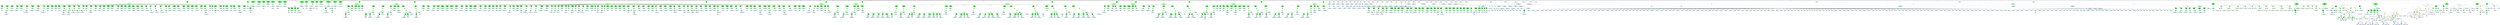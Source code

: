 strict graph "" {
	graph [bb="0,0,1.8155e+05,2207.5"];
	node [label="\N"];
	subgraph cluster76 {
		graph [bb="97855,1090.8,98149,1562.3",
			label="jpeglib.h:85:23",
			lheight=0.21,
			lp="98002,1550.8",
			lwidth=1.15,
			style=dashed
		];
		78	[fillcolor=lightblue,
			height=0.74639,
			label="IdentifierType
names: ['cjpeg_wrbmp_boolean']",
			pos="98002,1125.7",
			style="filled,dashed",
			width=3.8694];
		77	[fillcolor=lightblue,
			height=1.041,
			label="TypeDecl
declname: sent_table
quals: []",
			pos="98025,1283.3",
			style="filled,dashed",
			width=2.5731];
		77 -- 78	[label=type,
			lp="98026,1199.1",
			pos="98020,1245.8 98015,1217.2 98010,1178.2 98006,1152.7"];
		76	[fillcolor=green,
			height=1.6303,
			label="Decl
name: sent_table
quals: []
storage: []
funcspec: []",
			pos="98033,1472.6",
			style="filled,dashed",
			width=2.141];
		76 -- 77	[label=type,
			lp="98042,1388.5",
			pos="98031,1413.9 98029,1383.6 98028,1347.3 98027,1320.9"];
	}
	subgraph cluster146 {
		graph [bb="1.0272e+05,1090.8,1.03e+05,1562.3",
			label="jpeglib.h:160:7",
			lheight=0.21,
			lp="1.0286e+05,1550.8",
			lwidth=1.15,
			style=dashed
		];
		148	[fillcolor=lightblue,
			height=0.74639,
			label="IdentifierType
names: ['int']",
			pos="1.0286e+05,1125.7",
			style="filled,dashed",
			width=1.8463];
		147	[fillcolor=lightblue,
			height=1.041,
			label="TypeDecl
declname: MCU_sample_width
quals: []",
			pos="1.0286e+05,1283.3",
			style="filled,dashed",
			width=3.7516];
		147 -- 148	[label=type,
			lp="1.0287e+05,1199.1",
			pos="1.0286e+05,1245.4 1.0286e+05,1216.8 1.0286e+05,1178 1.0286e+05,1152.6"];
		146	[fillcolor=green,
			height=1.6303,
			label="Decl
name: MCU_sample_width
quals: []
storage: []
funcspec: []",
			pos="1.0285e+05,1472.6",
			style="filled,dashed",
			width=3.3195];
		146 -- 147	[label=type,
			lp="1.0287e+05,1388.5",
			pos="1.0285e+05,1413.9 1.0285e+05,1383.6 1.0286e+05,1347.3 1.0286e+05,1320.9"];
	}
	subgraph cluster71 {
		graph [bb="98157,922.67,98489,1562.3",
			label="jpeglib.h:79:3",
			lheight=0.21,
			lp="98323,1550.8",
			lwidth=1.06,
			style=dashed
		];
		74	[fillcolor=lightblue,
			height=0.74639,
			label="IdentifierType
names: ['CJPEG_WRBMP_UINT16']",
			pos="98323,957.54",
			style="filled,dashed",
			width=4.3998];
		73	[fillcolor=lightblue,
			height=1.041,
			label="TypeDecl
declname: quantval
quals: []",
			pos="98282,1125.7",
			style="filled,dashed",
			width=2.4159];
		73 -- 74	[label=type,
			lp="98311,1062.7",
			pos="98291,1088.2 98299,1056.9 98310,1012.5 98317,984.62"];
		72	[fillcolor=green,
			height=0.74639,
			label="ArrayDecl
dim_quals: []",
			pos="98410,1283.3",
			style="filled,dashed",
			width=1.7678];
		72 -- 73	[label=type,
			lp="98358,1199.1",
			pos="98390,1257.6 98368,1231.7 98335,1190.6 98311,1161.4"];
		75	[fillcolor=pink,
			height=1.041,
			label="Constant
type: int
value: 64",
			pos="98434,1125.7",
			style="filled,dashed",
			width=1.316];
		72 -- 75	[label=dim,
			lp="98435,1199.1",
			pos="98414,1256.2 98418,1230.7 98424,1191.6 98428,1163"];
		71	[fillcolor=green,
			height=1.6303,
			label="Decl
name: quantval
quals: []
storage: []
funcspec: []",
			pos="98410,1472.6",
			style="filled,dashed",
			width=1.9838];
		71 -- 72	[label=type,
			lp="98422,1388.5",
			pos="98410,1413.9 98410,1379.3 98410,1336.9 98410,1310.3"];
	}
	subgraph cluster137 {
		graph [bb="1.0202e+05,1090.8,1.0224e+05,1562.3",
			label="jpeglib.h:157:7",
			lheight=0.21,
			lp="1.0213e+05,1550.8",
			lwidth=1.15,
			style=dashed
		];
		139	[fillcolor=lightblue,
			height=0.74639,
			label="IdentifierType
names: ['int']",
			pos="1.0213e+05,1125.7",
			style="filled,dashed",
			width=1.8463];
		138	[fillcolor=lightblue,
			height=1.041,
			label="TypeDecl
declname: MCU_width
quals: []",
			pos="1.0213e+05,1283.3",
			style="filled,dashed",
			width=2.8677];
		138 -- 139	[label=type,
			lp="1.0214e+05,1199.1",
			pos="1.0213e+05,1245.4 1.0213e+05,1216.8 1.0213e+05,1178 1.0213e+05,1152.6"];
		137	[fillcolor=green,
			height=1.6303,
			label="Decl
name: MCU_width
quals: []
storage: []
funcspec: []",
			pos="1.0213e+05,1472.6",
			style="filled,dashed",
			width=2.4159];
		137 -- 138	[label=type,
			lp="1.0214e+05,1388.5",
			pos="1.0213e+05,1413.9 1.0213e+05,1383.6 1.0213e+05,1347.3 1.0213e+05,1320.9"];
	}
	subgraph cluster143 {
		graph [bb="1.0248e+05,1090.8,1.0271e+05,1562.3",
			label="jpeglib.h:159:7",
			lheight=0.21,
			lp="1.0259e+05,1550.8",
			lwidth=1.15,
			style=dashed
		];
		145	[fillcolor=lightblue,
			height=0.74639,
			label="IdentifierType
names: ['int']",
			pos="1.0259e+05,1125.7",
			style="filled,dashed",
			width=1.8463];
		144	[fillcolor=lightblue,
			height=1.041,
			label="TypeDecl
declname: MCU_blocks
quals: []",
			pos="1.0259e+05,1283.3",
			style="filled,dashed",
			width=2.9463];
		144 -- 145	[label=type,
			lp="1.0260e+05,1199.1",
			pos="1.0259e+05,1245.4 1.0259e+05,1216.8 1.0259e+05,1178 1.0259e+05,1152.6"];
		143	[fillcolor=green,
			height=1.6303,
			label="Decl
name: MCU_blocks
quals: []
storage: []
funcspec: []",
			pos="1.0258e+05,1472.6",
			style="filled,dashed",
			width=2.5142];
		143 -- 144	[label=type,
			lp="1.026e+05,1388.5",
			pos="1.0259e+05,1413.9 1.0259e+05,1383.6 1.0259e+05,1347.3 1.0259e+05,1320.9"];
	}
	subgraph cluster140 {
		graph [bb="1.0224e+05,1090.8,1.0247e+05,1562.3",
			label="jpeglib.h:158:7",
			lheight=0.21,
			lp="1.0236e+05,1550.8",
			lwidth=1.15,
			style=dashed
		];
		142	[fillcolor=lightblue,
			height=0.74639,
			label="IdentifierType
names: ['int']",
			pos="1.0236e+05,1125.7",
			style="filled,dashed",
			width=1.8463];
		141	[fillcolor=lightblue,
			height=1.041,
			label="TypeDecl
declname: MCU_height
quals: []",
			pos="1.0236e+05,1283.3",
			style="filled,dashed",
			width=2.9266];
		141 -- 142	[label=type,
			lp="1.0237e+05,1199.1",
			pos="1.0236e+05,1245.4 1.0236e+05,1216.8 1.0236e+05,1178 1.0236e+05,1152.6"];
		140	[fillcolor=green,
			height=1.6303,
			label="Decl
name: MCU_height
quals: []
storage: []
funcspec: []",
			pos="1.0237e+05,1472.6",
			style="filled,dashed",
			width=2.4749];
		140 -- 141	[label=type,
			lp="1.0238e+05,1388.5",
			pos="1.0236e+05,1413.9 1.0236e+05,1383.6 1.0236e+05,1347.3 1.0236e+05,1320.9"];
	}
	subgraph cluster268 {
		graph [bb="8,914.67,17693,2130.5",
			label="jpeglib.h:259:8",
			lheight=0.21,
			lp="8850.5,2119",
			lwidth=1.15,
			style=dashed
		];
		subgraph cluster308 {
			graph [bb="3692,1248.4,3922,1751.7",
				label="jpeglib.h:275:9",
				lheight=0.21,
				lp="3807,1740.2",
				lwidth=1.15,
				style=dashed
			];
			310	[fillcolor=lightblue,
				height=0.74639,
				label="IdentifierType
names: ['float']",
				pos="3807,1283.3",
				style="filled,dashed",
				width=1.9053];
			309	[fillcolor=lightblue,
				height=1.041,
				label="TypeDecl
declname: input_gamma
quals: []",
				pos="3807,1472.6",
				style="filled,dashed",
				width=2.9856];
			309 -- 310	[label=type,
				lp="3819,1388.5",
				pos="3807,1435.1 3807,1398.3 3807,1342.6 3807,1310.2"];
			308	[fillcolor=green,
				height=1.6303,
				label="Decl
name: input_gamma
quals: []
storage: []
funcspec: []",
				pos="3815,1662",
				style="filled,dashed",
				width=2.5534];
			308 -- 309	[label=type,
				lp="3824,1577.8",
				pos="3812.5,1603.3 3811.2,1573 3809.7,1536.7 3808.6,1510.3"];
		}
		subgraph cluster324 {
			graph [bb="5282,922.67,5670,1751.7",
				label="jpeglib.h:294:27",
				lheight=0.21,
				lp="5476,1740.2",
				lwidth=1.25,
				style=dashed
			];
			328	[fillcolor=lightblue,
				height=0.74639,
				label="IdentifierType
names: ['CJPEG_WRBMP_JQUANT_TBL']",
				pos="5476,957.54",
				style="filled,dashed",
				width=5.1658];
			327	[fillcolor=lightblue,
				height=1.041,
				label="TypeDecl
declname: quant_tbl_ptrs
quals: []",
				pos="5476,1125.7",
				style="filled,dashed",
				width=3.0445];
			327 -- 328	[label=type,
				lp="5488,1062.7",
				pos="5476,1087.8 5476,1056.5 5476,1012.2 5476,984.48"];
			326	[fillcolor=green,
				height=0.74639,
				label="PtrDecl
quals: []",
				pos="5476,1283.3",
				style="filled,dashed",
				width=1.2178];
			326 -- 327	[label=type,
				lp="5488,1199.1",
				pos="5476,1256.2 5476,1230.8 5476,1191.9 5476,1163.3"];
			325	[fillcolor=green,
				height=0.74639,
				label="ArrayDecl
dim_quals: []",
				pos="5569,1472.6",
				style="filled,dashed",
				width=1.7678];
			325 -- 326	[label=type,
				lp="5543,1388.5",
				pos="5556.3,1446 5538.4,1410 5506.1,1345 5488.4,1309.3"];
			329	[fillcolor=pink,
				height=1.041,
				label="Constant
type: int
value: 4",
				pos="5584,1283.3",
				style="filled,dashed",
				width=1.2767];
			325 -- 329	[label=dim,
				lp="5588,1388.5",
				pos="5571.1,1445.6 5573.7,1413.1 5578.1,1357.4 5581.1,1320.7"];
			324	[fillcolor=green,
				height=1.6303,
				label="Decl
name: quant_tbl_ptrs
quals: []
storage: []
funcspec: []",
				pos="5569,1662",
				style="filled,dashed",
				width=2.5927];
			324 -- 325	[label=type,
				lp="5581,1577.8",
				pos="5569,1603.3 5569,1568.7 5569,1526.3 5569,1499.6"];
		}
		subgraph cluster299 {
			graph [bb="2600,1248.4,2984,1751.7",
				label="jpeglib.h:271:26",
				lheight=0.21,
				lp="2792,1740.2",
				lwidth=1.25,
				style=dashed
			];
			301	[fillcolor=lightblue,
				height=0.74639,
				label="IdentifierType
names: ['CJPEG_WRBMP_JDIMENSION']",
				pos="2792,1283.3",
				style="filled,dashed",
				width=5.1069];
			300	[fillcolor=lightblue,
				height=1.041,
				label="TypeDecl
declname: image_height
quals: []",
				pos="2827,1472.6",
				style="filled,dashed",
				width=2.9659];
			300 -- 301	[label=type,
				lp="2825,1388.5",
				pos="2820.2,1435.1 2813.3,1398.3 2802.9,1342.6 2796.8,1310.2"];
			299	[fillcolor=green,
				height=1.6303,
				label="Decl
name: image_height
quals: []
storage: []
funcspec: []",
				pos="2839,1662",
				style="filled,dashed",
				width=2.5142];
			299 -- 300	[label=type,
				lp="2847,1577.8",
				pos="2835.3,1603.3 2833.4,1573 2831,1536.7 2829.3,1510.3"];
		}
		subgraph cluster296 {
			graph [bb="2208,1248.4,2592,1751.7",
				label="jpeglib.h:270:26",
				lheight=0.21,
				lp="2400,1740.2",
				lwidth=1.25,
				style=dashed
			];
			298	[fillcolor=lightblue,
				height=0.74639,
				label="IdentifierType
names: ['CJPEG_WRBMP_JDIMENSION']",
				pos="2400,1283.3",
				style="filled,dashed",
				width=5.1069];
			297	[fillcolor=lightblue,
				height=1.041,
				label="TypeDecl
declname: image_width
quals: []",
				pos="2436,1472.6",
				style="filled,dashed",
				width=2.907];
			297 -- 298	[label=type,
				lp="2434,1388.5",
				pos="2429,1435.1 2421.9,1398.3 2411.2,1342.6 2405,1310.2"];
			296	[fillcolor=green,
				height=1.6303,
				label="Decl
name: image_width
quals: []
storage: []
funcspec: []",
				pos="2448,1662",
				style="filled,dashed",
				width=2.4552];
			296 -- 297	[label=type,
				lp="2456,1577.8",
				pos="2444.3,1603.3 2442.4,1573 2440,1536.7 2438.3,1510.3"];
		}
		subgraph cluster302 {
			graph [bb="2992,1248.4,3258,1751.7",
				label="jpeglib.h:272:7",
				lheight=0.21,
				lp="3125,1740.2",
				lwidth=1.15,
				style=dashed
			];
			304	[fillcolor=lightblue,
				height=0.74639,
				label="IdentifierType
names: ['int']",
				pos="3125,1283.3",
				style="filled,dashed",
				width=1.8463];
			303	[fillcolor=lightblue,
				height=1.041,
				label="TypeDecl
declname: input_components
quals: []",
				pos="3125,1472.6",
				style="filled,dashed",
				width=3.4766];
			303 -- 304	[label=type,
				lp="3137,1388.5",
				pos="3125,1435.1 3125,1398.3 3125,1342.6 3125,1310.2"];
			302	[fillcolor=green,
				height=1.6303,
				label="Decl
name: input_components
quals: []
storage: []
funcspec: []",
				pos="3133,1662",
				style="filled,dashed",
				width=3.0445];
			302 -- 303	[label=type,
				lp="3142,1577.8",
				pos="3130.5,1603.3 3129.2,1573 3127.7,1536.7 3126.6,1510.3"];
		}
		subgraph cluster320 {
			graph [bb="4870,1090.8,5274,1751.7",
				label="jpeglib.h:291:35",
				lheight=0.21,
				lp="5072,1740.2",
				lwidth=1.25,
				style=dashed
			];
			323	[fillcolor=lightblue,
				height=0.74639,
				label="IdentifierType
names: ['cjpeg_wrbmp_jpeg_component_info']",
				pos="5072,1125.7",
				style="filled,dashed",
				width=5.3819];
			322	[fillcolor=lightblue,
				height=1.041,
				label="TypeDecl
declname: comp_info
quals: []",
				pos="5146,1283.3",
				style="filled,dashed",
				width=2.6713];
			322 -- 323	[label=type,
				lp="5121,1199.1",
				pos="5128.8,1246.2 5115.3,1217.6 5096.6,1178.5 5084.4,1152.9"];
			321	[fillcolor=green,
				height=0.74639,
				label="PtrDecl
quals: []",
				pos="5164,1472.6",
				style="filled,dashed",
				width=1.2178];
			321 -- 322	[label=type,
				lp="5169,1388.5",
				pos="5161.5,1445.6 5158.4,1413.2 5153.1,1357.8 5149.5,1321.1"];
			320	[fillcolor=green,
				height=1.6303,
				label="Decl
name: comp_info
quals: []
storage: []
funcspec: []",
				pos="5178,1662",
				style="filled,dashed",
				width=2.2195];
			320 -- 321	[label=type,
				lp="5185,1577.8",
				pos="5173.7,1603.3 5171.1,1568.7 5167.9,1526.3 5165.9,1499.6"];
		}
		subgraph cluster317 {
			graph [bb="4444,1248.4,4862,1751.7",
				label="jpeglib.h:289:3",
				lheight=0.21,
				lp="4653,1740.2",
				lwidth=1.15,
				style=dashed
			];
			319	[fillcolor=lightblue,
				height=0.74639,
				label="IdentifierType
names: ['CJPEG_WRBMP_J_COLOR_SPACE']",
				pos="4653,1283.3",
				style="filled,dashed",
				width=5.5783];
			318	[fillcolor=lightblue,
				height=1.041,
				label="TypeDecl
declname: jpeg_color_space
quals: []",
				pos="4713,1472.6",
				style="filled,dashed",
				width=3.3588];
			318 -- 319	[label=type,
				lp="4701,1388.5",
				pos="4701.3,1435.1 4689.5,1398.3 4671.7,1342.6 4661.3,1310.2"];
			317	[fillcolor=green,
				height=1.6303,
				label="Decl
name: jpeg_color_space
quals: []
storage: []
funcspec: []",
				pos="4741,1662",
				style="filled,dashed",
				width=2.9266];
			317 -- 318	[label=type,
				lp="4742,1577.8",
				pos="4732.4,1603.3 4727.8,1573 4722.4,1536.7 4718.5,1510.3"];
		}
		subgraph cluster305 {
			graph [bb="3266,1248.4,3684,1751.7",
				label="jpeglib.h:273:29",
				lheight=0.21,
				lp="3475,1740.2",
				lwidth=1.25,
				style=dashed
			];
			307	[fillcolor=lightblue,
				height=0.74639,
				label="IdentifierType
names: ['CJPEG_WRBMP_J_COLOR_SPACE']",
				pos="3475,1283.3",
				style="filled,dashed",
				width=5.5783];
			306	[fillcolor=lightblue,
				height=1.041,
				label="TypeDecl
declname: in_color_space
quals: []",
				pos="3514,1472.6",
				style="filled,dashed",
				width=3.1034];
			306 -- 307	[label=type,
				lp="3510,1388.5",
				pos="3506.4,1435.1 3498.7,1398.3 3487.1,1342.6 3480.4,1310.2"];
			305	[fillcolor=green,
				height=1.6303,
				label="Decl
name: in_color_space
quals: []
storage: []
funcspec: []",
				pos="3528,1662",
				style="filled,dashed",
				width=2.6713];
			305 -- 306	[label=type,
				lp="3535,1577.8",
				pos="3523.7,1603.3 3521.4,1573 3518.7,1536.7 3516.7,1510.3"];
		}
		subgraph cluster292 {
			graph [bb="1824,1090.8,2200,1751.7",
				label="jpeglib.h:263:43",
				lheight=0.21,
				lp="2012,1740.2",
				lwidth=1.25,
				style=dashed
			];
			295	[fillcolor=lightblue,
				height=0.74639,
				label="Struct
name: cjpeg_wrbmp_jpeg_destination_mgr",
				pos="2012,1125.7",
				style="filled,dashed",
				width=4.989];
			294	[fillcolor=lightblue,
				height=1.041,
				label="TypeDecl
declname: dest
quals: []",
				pos="2035,1283.3",
				style="filled,dashed",
				width=1.9249];
			294 -- 295	[label=type,
				lp="2036,1199.1",
				pos="2029.6,1245.8 2025.4,1217.2 2019.6,1178.2 2015.8,1152.7"];
			293	[fillcolor=green,
				height=0.74639,
				label="PtrDecl
quals: []",
				pos="2070,1472.6",
				style="filled,dashed",
				width=1.2178];
			293 -- 294	[label=type,
				lp="2068,1388.5",
				pos="2065.1,1445.6 2059.1,1413.1 2048.7,1357.4 2041.8,1320.7"];
			292	[fillcolor=green,
				height=1.6303,
				label="Decl
name: dest
quals: []
storage: []
funcspec: []",
				pos="2074,1662",
				style="filled,dashed",
				width=1.591];
			292 -- 293	[label=type,
				lp="2085,1577.8",
				pos="2072.8,1603.3 2072,1568.7 2071.1,1526.3 2070.6,1499.6"];
		}
		subgraph cluster314 {
			graph [bb="4174,1248.4,4436,1751.7",
				label="jpeglib.h:287:7",
				lheight=0.21,
				lp="4305,1740.2",
				lwidth=1.15,
				style=dashed
			];
			316	[fillcolor=lightblue,
				height=0.74639,
				label="IdentifierType
names: ['int']",
				pos="4305,1283.3",
				style="filled,dashed",
				width=1.8463];
			315	[fillcolor=lightblue,
				height=1.041,
				label="TypeDecl
declname: num_components
quals: []",
				pos="4305,1472.6",
				style="filled,dashed",
				width=3.4177];
			315 -- 316	[label=type,
				lp="4317,1388.5",
				pos="4305,1435.1 4305,1398.3 4305,1342.6 4305,1310.2"];
			314	[fillcolor=green,
				height=1.6303,
				label="Decl
name: num_components
quals: []
storage: []
funcspec: []",
				pos="4313,1662",
				style="filled,dashed",
				width=2.9856];
			314 -- 315	[label=type,
				lp="4322,1577.8",
				pos="4310.5,1603.3 4309.2,1573 4307.7,1536.7 4306.6,1510.3"];
		}
		subgraph cluster286 {
			graph [bb="1298,1248.4,1592,1751.7",
				label="jpeglib.h:260:175",
				lheight=0.21,
				lp="1445,1740.2",
				lwidth=1.35,
				style=dashed
			];
			288	[fillcolor=lightblue,
				height=0.74639,
				label="IdentifierType
names: ['cjpeg_wrbmp_boolean']",
				pos="1445,1283.3",
				style="filled,dashed",
				width=3.8694];
			287	[fillcolor=lightblue,
				height=1.041,
				label="TypeDecl
declname: is_decompressor
quals: []",
				pos="1458,1472.6",
				style="filled,dashed",
				width=3.2998];
			287 -- 288	[label=type,
				lp="1465,1388.5",
				pos="1455.5,1435.1 1452.9,1398.3 1449,1342.6 1446.8,1310.2"];
			286	[fillcolor=green,
				height=1.6303,
				label="Decl
name: is_decompressor
quals: []
storage: []
funcspec: []",
				pos="1463,1662",
				style="filled,dashed",
				width=2.8677];
			286 -- 287	[label=type,
				lp="1473,1577.8",
				pos="1461.5,1603.3 1460.6,1573 1459.7,1536.7 1459,1510.3"];
		}
		subgraph cluster289 {
			graph [bb="1600,1248.4,1816,1751.7",
				label="jpeglib.h:260:196",
				lheight=0.21,
				lp="1708,1740.2",
				lwidth=1.35,
				style=dashed
			];
			291	[fillcolor=lightblue,
				height=0.74639,
				label="IdentifierType
names: ['int']",
				pos="1708,1283.3",
				style="filled,dashed",
				width=1.8463];
			290	[fillcolor=lightblue,
				height=1.041,
				label="TypeDecl
declname: global_state
quals: []",
				pos="1708,1472.6",
				style="filled,dashed",
				width=2.7891];
			290 -- 291	[label=type,
				lp="1720,1388.5",
				pos="1708,1435.1 1708,1398.3 1708,1342.6 1708,1310.2"];
			289	[fillcolor=green,
				height=1.6303,
				label="Decl
name: global_state
quals: []
storage: []
funcspec: []",
				pos="1716,1662",
				style="filled,dashed",
				width=2.3374];
			289 -- 290	[label=type,
				lp="1725,1577.8",
				pos="1713.5,1603.3 1712.2,1573 1710.7,1536.7 1709.6,1510.3"];
		}
		subgraph cluster311 {
			graph [bb="3930,1248.4,4166,1751.7",
				label="jpeglib.h:285:7",
				lheight=0.21,
				lp="4048,1740.2",
				lwidth=1.15,
				style=dashed
			];
			313	[fillcolor=lightblue,
				height=0.74639,
				label="IdentifierType
names: ['int']",
				pos="4048,1283.3",
				style="filled,dashed",
				width=1.8463];
			312	[fillcolor=lightblue,
				height=1.041,
				label="TypeDecl
declname: data_precision
quals: []",
				pos="4048,1472.6",
				style="filled,dashed",
				width=3.0445];
			312 -- 313	[label=type,
				lp="4060,1388.5",
				pos="4048,1435.1 4048,1398.3 4048,1342.6 4048,1310.2"];
			311	[fillcolor=green,
				height=1.6303,
				label="Decl
name: data_precision
quals: []
storage: []
funcspec: []",
				pos="4056,1662",
				style="filled,dashed",
				width=2.6124];
			311 -- 312	[label=type,
				lp="4065,1577.8",
				pos="4053.5,1603.3 4052.2,1573 4050.7,1536.7 4049.6,1510.3"];
		}
		subgraph cluster330 {
			graph [bb="5678,922.67,6048,1751.7",
				label="jpeglib.h:297:26",
				lheight=0.21,
				lp="5863,1740.2",
				lwidth=1.25,
				style=dashed
			];
			334	[fillcolor=lightblue,
				height=0.74639,
				label="IdentifierType
names: ['CJPEG_WRBMP_JHUFF_TBL']",
				pos="5863,957.54",
				style="filled,dashed",
				width=4.9105];
			333	[fillcolor=lightblue,
				height=1.041,
				label="TypeDecl
declname: dc_huff_tbl_ptrs
quals: []",
				pos="5863,1125.7",
				style="filled,dashed",
				width=3.2802];
			333 -- 334	[label=type,
				lp="5875,1062.7",
				pos="5863,1087.8 5863,1056.5 5863,1012.2 5863,984.48"];
			332	[fillcolor=green,
				height=0.74639,
				label="PtrDecl
quals: []",
				pos="5863,1283.3",
				style="filled,dashed",
				width=1.2178];
			332 -- 333	[label=type,
				lp="5875,1199.1",
				pos="5863,1256.2 5863,1230.8 5863,1191.9 5863,1163.3"];
			331	[fillcolor=green,
				height=0.74639,
				label="ArrayDecl
dim_quals: []",
				pos="5938,1472.6",
				style="filled,dashed",
				width=1.7678];
			331 -- 332	[label=type,
				lp="5920,1388.5",
				pos="5927.7,1446 5913.4,1410.1 5887.4,1345.3 5873.1,1309.6"];
			335	[fillcolor=pink,
				height=1.041,
				label="Constant
type: int
value: 4",
				pos="5971,1283.3",
				style="filled,dashed",
				width=1.2767];
			331 -- 335	[label=dim,
				lp="5965,1388.5",
				pos="5942.6,1445.6 5948.3,1413.1 5958.1,1357.4 5964.6,1320.7"];
			330	[fillcolor=green,
				height=1.6303,
				label="Decl
name: dc_huff_tbl_ptrs
quals: []
storage: []
funcspec: []",
				pos="5938,1662",
				style="filled,dashed",
				width=2.8284];
			330 -- 331	[label=type,
				lp="5950,1577.8",
				pos="5938,1603.3 5938,1568.7 5938,1526.3 5938,1499.6"];
		}
		subgraph cluster336 {
			graph [bb="6056,922.67,6426,1751.7",
				label="jpeglib.h:298:26",
				lheight=0.21,
				lp="6241,1740.2",
				lwidth=1.25,
				style=dashed
			];
			340	[fillcolor=lightblue,
				height=0.74639,
				label="IdentifierType
names: ['CJPEG_WRBMP_JHUFF_TBL']",
				pos="6241,957.54",
				style="filled,dashed",
				width=4.9105];
			339	[fillcolor=lightblue,
				height=1.041,
				label="TypeDecl
declname: ac_huff_tbl_ptrs
quals: []",
				pos="6241,1125.7",
				style="filled,dashed",
				width=3.2605];
			339 -- 340	[label=type,
				lp="6253,1062.7",
				pos="6241,1087.8 6241,1056.5 6241,1012.2 6241,984.48"];
			338	[fillcolor=green,
				height=0.74639,
				label="PtrDecl
quals: []",
				pos="6241,1283.3",
				style="filled,dashed",
				width=1.2178];
			338 -- 339	[label=type,
				lp="6253,1199.1",
				pos="6241,1256.2 6241,1230.8 6241,1191.9 6241,1163.3"];
			337	[fillcolor=green,
				height=0.74639,
				label="ArrayDecl
dim_quals: []",
				pos="6317,1472.6",
				style="filled,dashed",
				width=1.7678];
			337 -- 338	[label=type,
				lp="6298,1388.5",
				pos="6306.6,1446 6292,1410.1 6265.8,1345.3 6251.3,1309.6"];
			341	[fillcolor=pink,
				height=1.041,
				label="Constant
type: int
value: 4",
				pos="6349,1283.3",
				style="filled,dashed",
				width=1.2767];
			337 -- 341	[label=dim,
				lp="6344,1388.5",
				pos="6321.4,1445.6 6327,1413.1 6336.5,1357.4 6342.8,1320.7"];
			336	[fillcolor=green,
				height=1.6303,
				label="Decl
name: ac_huff_tbl_ptrs
quals: []
storage: []
funcspec: []",
				pos="6317,1662",
				style="filled,dashed",
				width=2.8088];
			336 -- 337	[label=type,
				lp="6329,1577.8",
				pos="6317,1603.3 6317,1568.7 6317,1526.3 6317,1499.6"];
		}
		subgraph cluster342 {
			graph [bb="6434,1090.8,6756,1751.7",
				label="jpeglib.h:302:3",
				lheight=0.21,
				lp="6595,1740.2",
				lwidth=1.15,
				style=dashed
			];
			345	[fillcolor=lightblue,
				height=0.74639,
				label="IdentifierType
names: ['CJPEG_WRBMP_UINT8']",
				pos="6595,1125.7",
				style="filled,dashed",
				width=4.2623];
			344	[fillcolor=lightblue,
				height=1.041,
				label="TypeDecl
declname: arith_dc_L
quals: []",
				pos="6539,1283.3",
				style="filled,dashed",
				width=2.6713];
			344 -- 345	[label=type,
				lp="6583,1199.1",
				pos="6552.1,1245.8 6562.4,1217.2 6576.5,1178.2 6585.6,1152.7"];
			343	[fillcolor=green,
				height=0.74639,
				label="ArrayDecl
dim_quals: []",
				pos="6668,1472.6",
				style="filled,dashed",
				width=1.7678];
			343 -- 344	[label=type,
				lp="6628,1388.5",
				pos="6650.9,1446.8 6628.5,1414.2 6589,1357 6563.5,1319.8"];
			346	[fillcolor=pink,
				height=1.041,
				label="Constant
type: int
value: 16",
				pos="6701,1283.3",
				style="filled,dashed",
				width=1.316];
			343 -- 346	[label=dim,
				lp="6695,1388.5",
				pos="6672.6,1445.6 6678.3,1413.1 6688.1,1357.4 6694.6,1320.7"];
			342	[fillcolor=green,
				height=1.6303,
				label="Decl
name: arith_dc_L
quals: []
storage: []
funcspec: []",
				pos="6668,1662",
				style="filled,dashed",
				width=2.2195];
			342 -- 343	[label=type,
				lp="6680,1577.8",
				pos="6668,1603.3 6668,1568.7 6668,1526.3 6668,1499.6"];
		}
		subgraph cluster347 {
			graph [bb="6764,1090.8,7086,1751.7",
				label="jpeglib.h:304:3",
				lheight=0.21,
				lp="6925,1740.2",
				lwidth=1.15,
				style=dashed
			];
			350	[fillcolor=lightblue,
				height=0.74639,
				label="IdentifierType
names: ['CJPEG_WRBMP_UINT8']",
				pos="6925,1125.7",
				style="filled,dashed",
				width=4.2623];
			349	[fillcolor=lightblue,
				height=1.041,
				label="TypeDecl
declname: arith_dc_U
quals: []",
				pos="6869,1283.3",
				style="filled,dashed",
				width=2.6909];
			349 -- 350	[label=type,
				lp="6913,1199.1",
				pos="6882.1,1245.8 6892.4,1217.2 6906.5,1178.2 6915.6,1152.7"];
			348	[fillcolor=green,
				height=0.74639,
				label="ArrayDecl
dim_quals: []",
				pos="6997,1472.6",
				style="filled,dashed",
				width=1.7678];
			348 -- 349	[label=type,
				lp="6957,1388.5",
				pos="6979.7,1446.4 6957.4,1413.7 6918.4,1356.6 6893.2,1319.7"];
			351	[fillcolor=pink,
				height=1.041,
				label="Constant
type: int
value: 16",
				pos="7031,1283.3",
				style="filled,dashed",
				width=1.316];
			348 -- 351	[label=dim,
				lp="7024,1388.5",
				pos="7001.7,1445.6 7007.6,1413.1 7017.7,1357.4 7024.4,1320.7"];
			347	[fillcolor=green,
				height=1.6303,
				label="Decl
name: arith_dc_U
quals: []
storage: []
funcspec: []",
				pos="6997,1662",
				style="filled,dashed",
				width=2.2588];
			347 -- 348	[label=type,
				lp="7009,1577.8",
				pos="6997,1603.3 6997,1568.7 6997,1526.3 6997,1499.6"];
		}
		subgraph cluster352 {
			graph [bb="7094,1090.8,7416,1751.7",
				label="jpeglib.h:306:3",
				lheight=0.21,
				lp="7255,1740.2",
				lwidth=1.15,
				style=dashed
			];
			355	[fillcolor=lightblue,
				height=0.74639,
				label="IdentifierType
names: ['CJPEG_WRBMP_UINT8']",
				pos="7255,1125.7",
				style="filled,dashed",
				width=4.2623];
			354	[fillcolor=lightblue,
				height=1.041,
				label="TypeDecl
declname: arith_ac_K
quals: []",
				pos="7199,1283.3",
				style="filled,dashed",
				width=2.6909];
			354 -- 355	[label=type,
				lp="7243,1199.1",
				pos="7212.1,1245.8 7222.4,1217.2 7236.5,1178.2 7245.6,1152.7"];
			353	[fillcolor=green,
				height=0.74639,
				label="ArrayDecl
dim_quals: []",
				pos="7327,1472.6",
				style="filled,dashed",
				width=1.7678];
			353 -- 354	[label=type,
				lp="7287,1388.5",
				pos="7309.7,1446.4 7287.4,1413.7 7248.4,1356.6 7223.2,1319.7"];
			356	[fillcolor=pink,
				height=1.041,
				label="Constant
type: int
value: 16",
				pos="7361,1283.3",
				style="filled,dashed",
				width=1.316];
			353 -- 356	[label=dim,
				lp="7354,1388.5",
				pos="7331.7,1445.6 7337.6,1413.1 7347.7,1357.4 7354.4,1320.7"];
			352	[fillcolor=green,
				height=1.6303,
				label="Decl
name: arith_ac_K
quals: []
storage: []
funcspec: []",
				pos="7327,1662",
				style="filled,dashed",
				width=2.2392];
			352 -- 353	[label=type,
				lp="7339,1577.8",
				pos="7327,1603.3 7327,1568.7 7327,1526.3 7327,1499.6"];
		}
		subgraph cluster357 {
			graph [bb="7424,1248.4,7634,1751.7",
				label="jpeglib.h:308:7",
				lheight=0.21,
				lp="7529,1740.2",
				lwidth=1.15,
				style=dashed
			];
			359	[fillcolor=lightblue,
				height=0.74639,
				label="IdentifierType
names: ['int']",
				pos="7529,1283.3",
				style="filled,dashed",
				width=1.8463];
			358	[fillcolor=lightblue,
				height=1.041,
				label="TypeDecl
declname: num_scans
quals: []",
				pos="7529,1472.6",
				style="filled,dashed",
				width=2.6909];
			358 -- 359	[label=type,
				lp="7541,1388.5",
				pos="7529,1435.1 7529,1398.3 7529,1342.6 7529,1310.2"];
			357	[fillcolor=green,
				height=1.6303,
				label="Decl
name: num_scans
quals: []
storage: []
funcspec: []",
				pos="7537,1662",
				style="filled,dashed",
				width=2.2588];
			357 -- 358	[label=type,
				lp="7546,1577.8",
				pos="7534.5,1603.3 7533.2,1573 7531.7,1536.7 7530.6,1510.3"];
		}
		subgraph cluster360 {
			graph [bb="7642,1090.8,7994,1751.7",
				label="jpeglib.h:310:3",
				lheight=0.21,
				lp="7818,1740.2",
				lwidth=1.15,
				style=dashed
			];
			363	[fillcolor=lightblue,
				height=0.74639,
				label="IdentifierType
names: ['cjpeg_wrbmp_jpeg_scan_info']",
				pos="7818,1125.7",
				style="filled,dashed",
				width=4.6551];
			362	[fillcolor=lightblue,
				height=1.041,
				label="TypeDecl
declname: scan_info
quals: ['const']",
				pos="7835,1283.3",
				style="filled,dashed",
				width=2.5338];
			362 -- 363	[label=type,
				lp="7839,1199.1",
				pos="7831,1245.8 7827.9,1217.2 7823.6,1178.2 7820.8,1152.7"];
			361	[fillcolor=green,
				height=0.74639,
				label="PtrDecl
quals: []",
				pos="7861,1472.6",
				style="filled,dashed",
				width=1.2178];
			361 -- 362	[label=type,
				lp="7863,1388.5",
				pos="7857.4,1445.6 7852.9,1413.1 7845.1,1357.4 7840.1,1320.7"];
			360	[fillcolor=green,
				height=1.6303,
				label="Decl
name: scan_info
quals: ['const']
storage: []
funcspec: []",
				pos="7864,1662",
				style="filled,dashed",
				width=2.1017];
			360 -- 361	[label=type,
				lp="7875,1577.8",
				pos="7863.1,1603.3 7862.5,1568.7 7861.8,1526.3 7861.4,1499.6"];
		}
		subgraph cluster364 {
			graph [bb="8002,1248.4,8296,1751.7",
				label="jpeglib.h:317:3",
				lheight=0.21,
				lp="8149,1740.2",
				lwidth=1.15,
				style=dashed
			];
			366	[fillcolor=lightblue,
				height=0.74639,
				label="IdentifierType
names: ['cjpeg_wrbmp_boolean']",
				pos="8149,1283.3",
				style="filled,dashed",
				width=3.8694];
			365	[fillcolor=lightblue,
				height=1.041,
				label="TypeDecl
declname: raw_data_in
quals: []",
				pos="8178,1472.6",
				style="filled,dashed",
				width=2.8088];
			365 -- 366	[label=type,
				lp="8179,1388.5",
				pos="8172.3,1435.1 8166.7,1398.3 8158,1342.6 8153,1310.2"];
			364	[fillcolor=green,
				height=1.6303,
				label="Decl
name: raw_data_in
quals: []
storage: []
funcspec: []",
				pos="8195,1662",
				style="filled,dashed",
				width=2.3767];
			364 -- 365	[label=type,
				lp="8201,1577.8",
				pos="8189.8,1603.3 8187,1573 8183.7,1536.7 8181.3,1510.3"];
		}
		subgraph cluster367 {
			graph [bb="8304,1248.4,8598,1751.7",
				label="jpeglib.h:319:3",
				lheight=0.21,
				lp="8451,1740.2",
				lwidth=1.15,
				style=dashed
			];
			369	[fillcolor=lightblue,
				height=0.74639,
				label="IdentifierType
names: ['cjpeg_wrbmp_boolean']",
				pos="8451,1283.3",
				style="filled,dashed",
				width=3.8694];
			368	[fillcolor=lightblue,
				height=1.041,
				label="TypeDecl
declname: arith_code
quals: []",
				pos="8474,1472.6",
				style="filled,dashed",
				width=2.632];
			368 -- 369	[label=type,
				lp="8477,1388.5",
				pos="8469.5,1435.1 8465,1398.3 8458.2,1342.6 8454.2,1310.2"];
			367	[fillcolor=green,
				height=1.6303,
				label="Decl
name: arith_code
quals: []
storage: []
funcspec: []",
				pos="8482,1662",
				style="filled,dashed",
				width=2.1802];
			367 -- 368	[label=type,
				lp="8491,1577.8",
				pos="8479.5,1603.3 8478.2,1573 8476.7,1536.7 8475.6,1510.3"];
		}
		subgraph cluster370 {
			graph [bb="8606,1248.4,8900,1751.7",
				label="jpeglib.h:321:3",
				lheight=0.21,
				lp="8753,1740.2",
				lwidth=1.15,
				style=dashed
			];
			372	[fillcolor=lightblue,
				height=0.74639,
				label="IdentifierType
names: ['cjpeg_wrbmp_boolean']",
				pos="8753,1283.3",
				style="filled,dashed",
				width=3.8694];
			371	[fillcolor=lightblue,
				height=1.041,
				label="TypeDecl
declname: optimize_coding
quals: []",
				pos="8766,1472.6",
				style="filled,dashed",
				width=3.2998];
			371 -- 372	[label=type,
				lp="8773,1388.5",
				pos="8763.5,1435.1 8760.9,1398.3 8757,1342.6 8754.8,1310.2"];
			370	[fillcolor=green,
				height=1.6303,
				label="Decl
name: optimize_coding
quals: []
storage: []
funcspec: []",
				pos="8787,1662",
				style="filled,dashed",
				width=2.8677];
			370 -- 371	[label=type,
				lp="8791,1577.8",
				pos="8780.5,1603.3 8777.1,1573 8773.1,1536.7 8770.1,1510.3"];
		}
		subgraph cluster373 {
			graph [bb="8908,1248.4,9202,1751.7",
				label="jpeglib.h:323:3",
				lheight=0.21,
				lp="9055,1740.2",
				lwidth=1.15,
				style=dashed
			];
			375	[fillcolor=lightblue,
				height=0.74639,
				label="IdentifierType
names: ['cjpeg_wrbmp_boolean']",
				pos="9055,1283.3",
				style="filled,dashed",
				width=3.8694];
			374	[fillcolor=lightblue,
				height=1.041,
				label="TypeDecl
declname: CCIR601_sampling
quals: []",
				pos="9061,1472.6",
				style="filled,dashed",
				width=3.6337];
			374 -- 375	[label=type,
				lp="9071,1388.5",
				pos="9059.8,1435.1 9058.7,1398.3 9056.9,1342.6 9055.8,1310.2"];
			373	[fillcolor=green,
				height=1.6303,
				label="Decl
name: CCIR601_sampling
quals: []
storage: []
funcspec: []",
				pos="9076,1662",
				style="filled,dashed",
				width=3.2016];
			373 -- 374	[label=type,
				lp="9082,1577.8",
				pos="9071.4,1603.3 9068.9,1573 9066,1536.7 9063.9,1510.3"];
		}
		subgraph cluster376 {
			graph [bb="9210,1248.4,9470,1751.7",
				label="jpeglib.h:324:7",
				lheight=0.21,
				lp="9340,1740.2",
				lwidth=1.15,
				style=dashed
			];
			378	[fillcolor=lightblue,
				height=0.74639,
				label="IdentifierType
names: ['int']",
				pos="9340,1283.3",
				style="filled,dashed",
				width=1.8463];
			377	[fillcolor=lightblue,
				height=1.041,
				label="TypeDecl
declname: smoothing_factor
quals: []",
				pos="9340,1472.6",
				style="filled,dashed",
				width=3.398];
			377 -- 378	[label=type,
				lp="9352,1388.5",
				pos="9340,1435.1 9340,1398.3 9340,1342.6 9340,1310.2"];
			376	[fillcolor=green,
				height=1.6303,
				label="Decl
name: smoothing_factor
quals: []
storage: []
funcspec: []",
				pos="9340,1662",
				style="filled,dashed",
				width=2.9463];
			376 -- 377	[label=type,
				lp="9352,1577.8",
				pos="9340,1603.3 9340,1573 9340,1536.7 9340,1510.3"];
		}
		subgraph cluster379 {
			graph [bb="9478,1248.4,9892,1751.7",
				label="jpeglib.h:325:28",
				lheight=0.21,
				lp="9685,1740.2",
				lwidth=1.25,
				style=dashed
			];
			381	[fillcolor=lightblue,
				height=0.74639,
				label="IdentifierType
names: ['CJPEG_WRBMP_J_DCT_METHOD']",
				pos="9685,1283.3",
				style="filled,dashed",
				width=5.539];
			380	[fillcolor=lightblue,
				height=1.041,
				label="TypeDecl
declname: dct_method
quals: []",
				pos="9635,1472.6",
				style="filled,dashed",
				width=2.7695];
			380 -- 381	[label=type,
				lp="9671,1388.5",
				pos="9644.8,1435.1 9654.6,1398.3 9669.4,1342.6 9678.1,1310.2"];
			379	[fillcolor=green,
				height=1.6303,
				label="Decl
name: dct_method
quals: []
storage: []
funcspec: []",
				pos="9578,1662",
				style="filled,dashed",
				width=2.3374];
			379 -- 380	[label=type,
				lp="9617,1577.8",
				pos="9595.2,1604.6 9604.5,1573.8 9615.8,1536.8 9624,1509.9"];
		}
		subgraph cluster382 {
			graph [bb="9900,1248.4,10140,1751.7",
				label="jpeglib.h:332:16",
				lheight=0.21,
				lp="10020,1740.2",
				lwidth=1.25,
				style=dashed
			];
			384	[fillcolor=lightblue,
				height=0.74639,
				label="IdentifierType
names: ['unsigned', 'int']",
				pos="10020,1283.3",
				style="filled,dashed",
				width=2.907];
			383	[fillcolor=lightblue,
				height=1.041,
				label="TypeDecl
declname: restart_interval
quals: []",
				pos="10020,1472.6",
				style="filled,dashed",
				width=3.1034];
			383 -- 384	[label=type,
				lp="10032,1388.5",
				pos="10020,1435.1 10020,1398.3 10020,1342.6 10020,1310.2"];
			382	[fillcolor=green,
				height=1.6303,
				label="Decl
name: restart_interval
quals: []
storage: []
funcspec: []",
				pos="10012,1662",
				style="filled,dashed",
				width=2.6713];
			382 -- 383	[label=type,
				lp="10028,1577.8",
				pos="10014,1603.3 10016,1573 10017,1536.7 10018,1510.3"];
		}
		subgraph cluster385 {
			graph [bb="10148,1248.4,10392,1751.7",
				label="jpeglib.h:333:7",
				lheight=0.21,
				lp="10270,1740.2",
				lwidth=1.15,
				style=dashed
			];
			387	[fillcolor=lightblue,
				height=0.74639,
				label="IdentifierType
names: ['int']",
				pos="10270,1283.3",
				style="filled,dashed",
				width=1.8463];
			386	[fillcolor=lightblue,
				height=1.041,
				label="TypeDecl
declname: restart_in_rows
quals: []",
				pos="10270,1472.6",
				style="filled,dashed",
				width=3.1623];
			386 -- 387	[label=type,
				lp="10282,1388.5",
				pos="10270,1435.1 10270,1398.3 10270,1342.6 10270,1310.2"];
			385	[fillcolor=green,
				height=1.6303,
				label="Decl
name: restart_in_rows
quals: []
storage: []
funcspec: []",
				pos="10262,1662",
				style="filled,dashed",
				width=2.7106];
			385 -- 386	[label=type,
				lp="10278,1577.8",
				pos="10264,1603.3 10266,1573 10267,1536.7 10268,1510.3"];
		}
		subgraph cluster388 {
			graph [bb="10400,1248.4,10694,1751.7",
				label="jpeglib.h:338:3",
				lheight=0.21,
				lp="10547,1740.2",
				lwidth=1.15,
				style=dashed
			];
			390	[fillcolor=lightblue,
				height=0.74639,
				label="IdentifierType
names: ['cjpeg_wrbmp_boolean']",
				pos="10547,1283.3",
				style="filled,dashed",
				width=3.8694];
			389	[fillcolor=lightblue,
				height=1.041,
				label="TypeDecl
declname: write_JFIF_header
quals: []",
				pos="10541,1472.6",
				style="filled,dashed",
				width=3.5159];
			389 -- 390	[label=type,
				lp="10556,1388.5",
				pos="10542,1435.1 10543,1398.3 10545,1342.6 10546,1310.2"];
			388	[fillcolor=green,
				height=1.6303,
				label="Decl
name: write_JFIF_header
quals: []
storage: []
funcspec: []",
				pos="10526,1662",
				style="filled,dashed",
				width=3.0641];
			388 -- 389	[label=type,
				lp="10546,1577.8",
				pos="10531,1603.3 10533,1573 10536,1536.7 10538,1510.3"];
		}
		subgraph cluster391 {
			graph [bb="10702,1248.4,11024,1751.7",
				label="jpeglib.h:340:3",
				lheight=0.21,
				lp="10863,1740.2",
				lwidth=1.15,
				style=dashed
			];
			393	[fillcolor=lightblue,
				height=0.74639,
				label="IdentifierType
names: ['CJPEG_WRBMP_UINT8']",
				pos="10863,1283.3",
				style="filled,dashed",
				width=4.2623];
			392	[fillcolor=lightblue,
				height=1.041,
				label="TypeDecl
declname: JFIF_major_version
quals: []",
				pos="10852,1472.6",
				style="filled,dashed",
				width=3.673];
			392 -- 393	[label=type,
				lp="10870,1388.5",
				pos="10854,1435.1 10856,1398.3 10860,1342.6 10861,1310.2"];
			391	[fillcolor=green,
				height=1.6303,
				label="Decl
name: JFIF_major_version
quals: []
storage: []
funcspec: []",
				pos="10834,1662",
				style="filled,dashed",
				width=3.2213];
			391 -- 392	[label=type,
				lp="10855,1577.8",
				pos="10840,1603.3 10842,1573 10846,1536.7 10848,1510.3"];
		}
		subgraph cluster394 {
			graph [bb="11032,1248.4,11354,1751.7",
				label="jpeglib.h:341:21",
				lheight=0.21,
				lp="11193,1740.2",
				lwidth=1.25,
				style=dashed
			];
			396	[fillcolor=lightblue,
				height=0.74639,
				label="IdentifierType
names: ['CJPEG_WRBMP_UINT8']",
				pos="11193,1283.3",
				style="filled,dashed",
				width=4.2623];
			395	[fillcolor=lightblue,
				height=1.041,
				label="TypeDecl
declname: JFIF_minor_version
quals: []",
				pos="11183,1472.6",
				style="filled,dashed",
				width=3.6927];
			395 -- 396	[label=type,
				lp="11200,1388.5",
				pos="11185,1435.1 11187,1398.3 11190,1342.6 11192,1310.2"];
			394	[fillcolor=green,
				height=1.6303,
				label="Decl
name: JFIF_minor_version
quals: []
storage: []
funcspec: []",
				pos="11165,1662",
				style="filled,dashed",
				width=3.2409];
			394 -- 395	[label=type,
				lp="11186,1577.8",
				pos="11171,1603.3 11173,1573 11177,1536.7 11179,1510.3"];
		}
		subgraph cluster397 {
			graph [bb="11362,1248.4,11684,1751.7",
				label="jpeglib.h:346:21",
				lheight=0.21,
				lp="11523,1740.2",
				lwidth=1.25,
				style=dashed
			];
			399	[fillcolor=lightblue,
				height=0.74639,
				label="IdentifierType
names: ['CJPEG_WRBMP_UINT8']",
				pos="11523,1283.3",
				style="filled,dashed",
				width=4.2623];
			398	[fillcolor=lightblue,
				height=1.041,
				label="TypeDecl
declname: density_unit
quals: []",
				pos="11497,1472.6",
				style="filled,dashed",
				width=2.8088];
			398 -- 399	[label=type,
				lp="11522,1388.5",
				pos="11502,1435.1 11507,1398.3 11515,1342.6 11519,1310.2"];
			397	[fillcolor=green,
				height=1.6303,
				label="Decl
name: density_unit
quals: []
storage: []
funcspec: []",
				pos="11463,1662",
				style="filled,dashed",
				width=2.3767];
			397 -- 398	[label=type,
				lp="11491,1577.8",
				pos="11473,1603.5 11479,1573.1 11486,1536.6 11490,1510.1"];
		}
		subgraph cluster400 {
			graph [bb="11692,1248.4,12024,1751.7",
				label="jpeglib.h:347:22",
				lheight=0.21,
				lp="11858,1740.2",
				lwidth=1.25,
				style=dashed
			];
			402	[fillcolor=lightblue,
				height=0.74639,
				label="IdentifierType
names: ['CJPEG_WRBMP_UINT16']",
				pos="11858,1283.3",
				style="filled,dashed",
				width=4.3998];
			401	[fillcolor=lightblue,
				height=1.041,
				label="TypeDecl
declname: X_density
quals: []",
				pos="11825,1472.6",
				style="filled,dashed",
				width=2.5927];
			401 -- 402	[label=type,
				lp="11853,1388.5",
				pos="11831,1435.1 11838,1398.3 11848,1342.6 11853,1310.2"];
			400	[fillcolor=green,
				height=1.6303,
				label="Decl
name: X_density
quals: []
storage: []
funcspec: []",
				pos="11785,1662",
				style="filled,dashed",
				width=2.1606];
			400 -- 401	[label=type,
				lp="11816,1577.8",
				pos="11797,1604 11804,1573.5 11812,1536.7 11817,1510"];
		}
		subgraph cluster270 {
			graph [bb="16,1090.8,344,1751.7",
				label="jpeglib.h:260:37",
				lheight=0.21,
				lp="180,1740.2",
				lwidth=1.25,
				style=dashed
			];
			273	[fillcolor=lightblue,
				height=0.74639,
				label="Struct
name: cjpeg_wrbmp_jpeg_error_mgr",
				pos="180,1125.7",
				style="filled,dashed",
				width=4.3408];
			272	[fillcolor=lightblue,
				height=1.041,
				label="TypeDecl
declname: err
quals: []",
				pos="198,1283.3",
				style="filled,dashed",
				width=1.8071];
			272 -- 273	[label=type,
				lp="201,1199.1",
				pos="193.78,1245.8 190.48,1217.2 185.96,1178.2 183.01,1152.7"];
			271	[fillcolor=green,
				height=0.74639,
				label="PtrDecl
quals: []",
				pos="226,1472.6",
				style="filled,dashed",
				width=1.2178];
			271 -- 272	[label=type,
				lp="227,1388.5",
				pos="222.11,1445.6 217.25,1413.1 208.93,1357.4 203.45,1320.7"];
			270	[fillcolor=green,
				height=1.6303,
				label="Decl
name: err
quals: []
storage: []
funcspec: []",
				pos="277,1662",
				style="filled,dashed",
				width=1.591];
			270 -- 271	[label=type,
				lp="269,1577.8",
				pos="261.84,1605.3 252.26,1570.1 240.35,1526.4 232.96,1499.2"];
		}
		subgraph cluster274 {
			graph [bb="352,1090.8,710,1751.7",
				label="jpeglib.h:260:79",
				lheight=0.21,
				lp="531,1740.2",
				lwidth=1.25,
				style=dashed
			];
			277	[fillcolor=lightblue,
				height=0.74639,
				label="Struct
name: cjpeg_wrbmp_jpeg_memory_mgr",
				pos="531,1125.7",
				style="filled,dashed",
				width=4.7533];
			276	[fillcolor=lightblue,
				height=1.041,
				label="TypeDecl
declname: mem
quals: []",
				pos="552,1283.3",
				style="filled,dashed",
				width=2.0624];
			276 -- 277	[label=type,
				lp="554,1199.1",
				pos="547.08,1245.8 543.22,1217.2 537.95,1178.2 534.51,1152.7"];
			275	[fillcolor=green,
				height=0.74639,
				label="PtrDecl
quals: []",
				pos="583,1472.6",
				style="filled,dashed",
				width=1.2178];
			275 -- 276	[label=type,
				lp="583,1388.5",
				pos="578.69,1445.6 573.32,1413.1 564.1,1357.4 558.03,1320.7"];
			274	[fillcolor=green,
				height=1.6303,
				label="Decl
name: mem
quals: []
storage: []
funcspec: []",
				pos="587,1662",
				style="filled,dashed",
				width=1.6303];
			274 -- 275	[label=type,
				lp="598,1577.8",
				pos="585.77,1603.3 585.03,1568.7 584.12,1526.3 583.56,1499.6"];
		}
		subgraph cluster278 {
			graph [bb="718,1090.8,1074,1751.7",
				label="jpeglib.h:260:123",
				lheight=0.21,
				lp="896,1740.2",
				lwidth=1.35,
				style=dashed
			];
			281	[fillcolor=lightblue,
				height=0.74639,
				label="Struct
name: cjpeg_wrbmp_jpeg_progress_mgr",
				pos="896,1125.7",
				style="filled,dashed",
				width=4.7337];
			280	[fillcolor=lightblue,
				height=1.041,
				label="TypeDecl
declname: progress
quals: []",
				pos="914,1283.3",
				style="filled,dashed",
				width=2.3963];
			280 -- 281	[label=type,
				lp="917,1199.1",
				pos="909.78,1245.8 906.48,1217.2 901.96,1178.2 899.01,1152.7"];
			279	[fillcolor=green,
				height=0.74639,
				label="PtrDecl
quals: []",
				pos="942,1472.6",
				style="filled,dashed",
				width=1.2178];
			279 -- 280	[label=type,
				lp="943,1388.5",
				pos="938.11,1445.6 933.25,1413.1 924.93,1357.4 919.45,1320.7"];
			278	[fillcolor=green,
				height=1.6303,
				label="Decl
name: progress
quals: []
storage: []
funcspec: []",
				pos="946,1662",
				style="filled,dashed",
				width=1.9642];
			278 -- 279	[label=type,
				lp="957,1577.8",
				pos="944.77,1603.3 944.03,1568.7 943.12,1526.3 942.56,1499.6"];
		}
		subgraph cluster282 {
			graph [bb="1082,1090.8,1290,1751.7",
				label="jpeglib.h:260:140",
				lheight=0.21,
				lp="1186,1740.2",
				lwidth=1.35,
				style=dashed
			];
			285	[fillcolor=lightblue,
				height=0.74639,
				label="IdentifierType
names: ['void']",
				pos="1186,1125.7",
				style="filled,dashed",
				width=1.9053];
			284	[fillcolor=lightblue,
				height=1.041,
				label="TypeDecl
declname: client_data
quals: []",
				pos="1186,1283.3",
				style="filled,dashed",
				width=2.6713];
			284 -- 285	[label=type,
				lp="1198,1199.1",
				pos="1186,1245.4 1186,1216.8 1186,1178 1186,1152.6"];
			283	[fillcolor=green,
				height=0.74639,
				label="PtrDecl
quals: []",
				pos="1192,1472.6",
				style="filled,dashed",
				width=1.2178];
			283 -- 284	[label=type,
				lp="1202,1388.5",
				pos="1191.2,1445.6 1190.1,1413.2 1188.4,1357.8 1187.2,1321.1"];
			282	[fillcolor=green,
				height=1.6303,
				label="Decl
name: client_data
quals: []
storage: []
funcspec: []",
				pos="1194,1662",
				style="filled,dashed",
				width=2.2195];
			282 -- 283	[label=type,
				lp="1206,1577.8",
				pos="1193.4,1603.3 1193,1568.7 1192.6,1526.3 1192.3,1499.6"];
		}
		subgraph cluster403 {
			graph [bb="12032,1248.4,12364,1751.7",
				label="jpeglib.h:348:22",
				lheight=0.21,
				lp="12198,1740.2",
				lwidth=1.25,
				style=dashed
			];
			405	[fillcolor=lightblue,
				height=0.74639,
				label="IdentifierType
names: ['CJPEG_WRBMP_UINT16']",
				pos="12198,1283.3",
				style="filled,dashed",
				width=4.3998];
			404	[fillcolor=lightblue,
				height=1.041,
				label="TypeDecl
declname: Y_density
quals: []",
				pos="12165,1472.6",
				style="filled,dashed",
				width=2.5731];
			404 -- 405	[label=type,
				lp="12193,1388.5",
				pos="12171,1435.1 12178,1398.3 12188,1342.6 12193,1310.2"];
			403	[fillcolor=green,
				height=1.6303,
				label="Decl
name: Y_density
quals: []
storage: []
funcspec: []",
				pos="12125,1662",
				style="filled,dashed",
				width=2.141];
			403 -- 404	[label=type,
				lp="12156,1577.8",
				pos="12137,1604 12144,1573.5 12152,1536.7 12157,1510"];
		}
		subgraph cluster406 {
			graph [bb="12372,1248.4,12666,1751.7",
				label="jpeglib.h:350:3",
				lheight=0.21,
				lp="12519,1740.2",
				lwidth=1.15,
				style=dashed
			];
			408	[fillcolor=lightblue,
				height=0.74639,
				label="IdentifierType
names: ['cjpeg_wrbmp_boolean']",
				pos="12519,1283.3",
				style="filled,dashed",
				width=3.8694];
			407	[fillcolor=lightblue,
				height=1.041,
				label="TypeDecl
declname: write_Adobe_marker
quals: []",
				pos="12517,1472.6",
				style="filled,dashed",
				width=3.7909];
			407 -- 408	[label=type,
				lp="12530,1388.5",
				pos="12517,1435.1 12518,1398.3 12518,1342.6 12519,1310.2"];
			406	[fillcolor=green,
				height=1.6303,
				label="Decl
name: write_Adobe_marker
quals: []
storage: []
funcspec: []",
				pos="12508,1662",
				style="filled,dashed",
				width=3.3391];
			406 -- 407	[label=type,
				lp="12525,1577.8",
				pos="12511,1603.3 12512,1573 12514,1536.7 12515,1510.3"];
		}
		subgraph cluster409 {
			graph [bb="12674,1248.4,13058,1751.7",
				label="jpeglib.h:357:26",
				lheight=0.21,
				lp="12866,1740.2",
				lwidth=1.25,
				style=dashed
			];
			411	[fillcolor=lightblue,
				height=0.74639,
				label="IdentifierType
names: ['CJPEG_WRBMP_JDIMENSION']",
				pos="12866,1283.3",
				style="filled,dashed",
				width=5.1069];
			410	[fillcolor=lightblue,
				height=1.041,
				label="TypeDecl
declname: next_scanline
quals: []",
				pos="12827,1472.6",
				style="filled,dashed",
				width=2.9659];
			410 -- 411	[label=type,
				lp="12858,1388.5",
				pos="12835,1435.1 12842,1398.3 12854,1342.6 12861,1310.2"];
			409	[fillcolor=green,
				height=1.6303,
				label="Decl
name: next_scanline
quals: []
storage: []
funcspec: []",
				pos="12781,1662",
				style="filled,dashed",
				width=2.5142];
			409 -- 410	[label=type,
				lp="12815,1577.8",
				pos="12795,1603.8 12803,1573.3 12812,1536.8 12818,1510.2"];
		}
		subgraph cluster412 {
			graph [bb="13066,1248.4,13360,1751.7",
				label="jpeglib.h:367:3",
				lheight=0.21,
				lp="13213,1740.2",
				lwidth=1.15,
				style=dashed
			];
			414	[fillcolor=lightblue,
				height=0.74639,
				label="IdentifierType
names: ['cjpeg_wrbmp_boolean']",
				pos="13213,1283.3",
				style="filled,dashed",
				width=3.8694];
			413	[fillcolor=lightblue,
				height=1.041,
				label="TypeDecl
declname: progressive_mode
quals: []",
				pos="13205,1472.6",
				style="filled,dashed",
				width=3.457];
			413 -- 414	[label=type,
				lp="13221,1388.5",
				pos="13207,1435.1 13208,1398.3 13211,1342.6 13212,1310.2"];
			412	[fillcolor=green,
				height=1.6303,
				label="Decl
name: progressive_mode
quals: []
storage: []
funcspec: []",
				pos="13190,1662",
				style="filled,dashed",
				width=3.0248];
			412 -- 413	[label=type,
				lp="13210,1577.8",
				pos="13195,1603.3 13197,1573 13200,1536.7 13202,1510.3"];
		}
		subgraph cluster415 {
			graph [bb="13368,1248.4,13650,1751.7",
				label="jpeglib.h:368:7",
				lheight=0.21,
				lp="13509,1740.2",
				lwidth=1.15,
				style=dashed
			];
			417	[fillcolor=lightblue,
				height=0.74639,
				label="IdentifierType
names: ['int']",
				pos="13509,1283.3",
				style="filled,dashed",
				width=1.8463];
			416	[fillcolor=lightblue,
				height=1.041,
				label="TypeDecl
declname: max_h_samp_factor
quals: []",
				pos="13509,1472.6",
				style="filled,dashed",
				width=3.6927];
			416 -- 417	[label=type,
				lp="13521,1388.5",
				pos="13509,1435.1 13509,1398.3 13509,1342.6 13509,1310.2"];
			415	[fillcolor=green,
				height=1.6303,
				label="Decl
name: max_h_samp_factor
quals: []
storage: []
funcspec: []",
				pos="13501,1662",
				style="filled,dashed",
				width=3.2605];
			415 -- 416	[label=type,
				lp="13517,1577.8",
				pos="13503,1603.3 13505,1573 13506,1536.7 13507,1510.3"];
		}
		subgraph cluster418 {
			graph [bb="13658,1248.4,13940,1751.7",
				label="jpeglib.h:369:7",
				lheight=0.21,
				lp="13799,1740.2",
				lwidth=1.15,
				style=dashed
			];
			420	[fillcolor=lightblue,
				height=0.74639,
				label="IdentifierType
names: ['int']",
				pos="13799,1283.3",
				style="filled,dashed",
				width=1.8463];
			419	[fillcolor=lightblue,
				height=1.041,
				label="TypeDecl
declname: max_v_samp_factor
quals: []",
				pos="13799,1472.6",
				style="filled,dashed",
				width=3.6927];
			419 -- 420	[label=type,
				lp="13811,1388.5",
				pos="13799,1435.1 13799,1398.3 13799,1342.6 13799,1310.2"];
			418	[fillcolor=green,
				height=1.6303,
				label="Decl
name: max_v_samp_factor
quals: []
storage: []
funcspec: []",
				pos="13791,1662",
				style="filled,dashed",
				width=3.2605];
			418 -- 419	[label=type,
				lp="13807,1577.8",
				pos="13793,1603.3 13795,1573 13796,1536.7 13797,1510.3"];
		}
		subgraph cluster421 {
			graph [bb="13948,1248.4,14332,1751.7",
				label="jpeglib.h:372:3",
				lheight=0.21,
				lp="14140,1740.2",
				lwidth=1.15,
				style=dashed
			];
			423	[fillcolor=lightblue,
				height=0.74639,
				label="IdentifierType
names: ['CJPEG_WRBMP_JDIMENSION']",
				pos="14140,1283.3",
				style="filled,dashed",
				width=5.1069];
			422	[fillcolor=lightblue,
				height=1.041,
				label="TypeDecl
declname: total_iMCU_rows
quals: []",
				pos="14110,1472.6",
				style="filled,dashed",
				width=3.457];
			422 -- 423	[label=type,
				lp="14137,1388.5",
				pos="14116,1435.1 14122,1398.3 14131,1342.6 14136,1310.2"];
			421	[fillcolor=green,
				height=1.6303,
				label="Decl
name: total_iMCU_rows
quals: []
storage: []
funcspec: []",
				pos="14072,1662",
				style="filled,dashed",
				width=3.0052];
			421 -- 422	[label=type,
				lp="14102,1577.8",
				pos="14084,1603.5 14090,1573.1 14097,1536.6 14103,1510.1"];
		}
		subgraph cluster424 {
			graph [bb="14340,1248.4,14584,1751.7",
				label="jpeglib.h:383:7",
				lheight=0.21,
				lp="14462,1740.2",
				lwidth=1.15,
				style=dashed
			];
			426	[fillcolor=lightblue,
				height=0.74639,
				label="IdentifierType
names: ['int']",
				pos="14462,1283.3",
				style="filled,dashed",
				width=1.8463];
			425	[fillcolor=lightblue,
				height=1.041,
				label="TypeDecl
declname: comps_in_scan
quals: []",
				pos="14462,1472.6",
				style="filled,dashed",
				width=3.1623];
			425 -- 426	[label=type,
				lp="14474,1388.5",
				pos="14462,1435.1 14462,1398.3 14462,1342.6 14462,1310.2"];
			424	[fillcolor=green,
				height=1.6303,
				label="Decl
name: comps_in_scan
quals: []
storage: []
funcspec: []",
				pos="14454,1662",
				style="filled,dashed",
				width=2.7106];
			424 -- 425	[label=type,
				lp="14470,1577.8",
				pos="14456,1603.3 14458,1573 14459,1536.7 14460,1510.3"];
		}
		subgraph cluster427 {
			graph [bb="14592,922.67,14996,1751.7",
				label="jpeglib.h:384:36",
				lheight=0.21,
				lp="14794,1740.2",
				lwidth=1.25,
				style=dashed
			];
			431	[fillcolor=lightblue,
				height=0.74639,
				label="IdentifierType
names: ['cjpeg_wrbmp_jpeg_component_info']",
				pos="14794,957.54",
				style="filled,dashed",
				width=5.3819];
			430	[fillcolor=lightblue,
				height=1.041,
				label="TypeDecl
declname: cur_comp_info
quals: []",
				pos="14753,1125.7",
				style="filled,dashed",
				width=3.1427];
			430 -- 431	[label=type,
				lp="14782,1062.7",
				pos="14762,1088.2 14770,1056.9 14781,1012.5 14788,984.62"];
			429	[fillcolor=green,
				height=0.74639,
				label="PtrDecl
quals: []",
				pos="14720,1283.3",
				style="filled,dashed",
				width=1.2178];
			429 -- 430	[label=type,
				lp="14751,1199.1",
				pos="14725,1256.6 14731,1231.1 14739,1191.9 14745,1163.2"];
			428	[fillcolor=green,
				height=0.74639,
				label="ArrayDecl
dim_quals: []",
				pos="14720,1472.6",
				style="filled,dashed",
				width=1.7678];
			428 -- 429	[label=type,
				lp="14732,1388.5",
				pos="14720,1445.6 14720,1409.9 14720,1346.1 14720,1310.4"];
			432	[fillcolor=pink,
				height=1.041,
				label="Constant
type: int
value: 4",
				pos="14828,1283.3",
				style="filled,dashed",
				width=1.2767];
			428 -- 432	[label=dim,
				lp="14782,1388.5",
				pos="14735,1446.4 14754,1413.1 14787,1354.5 14809,1317.7"];
			427	[fillcolor=green,
				height=1.6303,
				label="Decl
name: cur_comp_info
quals: []
storage: []
funcspec: []",
				pos="14705,1662",
				style="filled,dashed",
				width=2.6909];
			427 -- 428	[label=type,
				lp="14725,1577.8",
				pos="14710,1603.3 14712,1568.7 14716,1526.3 14718,1499.6"];
		}
		subgraph cluster456 {
			graph [bb="16911,1248.4,17059,1751.7",
				label="jpeglib.h:396:19",
				lheight=0.21,
				lp="16985,1740.2",
				lwidth=1.25,
				style=dashed
			];
			458	[fillcolor=lightblue,
				height=0.74639,
				label="IdentifierType
names: ['int']",
				pos="16985,1283.3",
				style="filled,dashed",
				width=1.8463];
			457	[fillcolor=lightblue,
				height=1.041,
				label="TypeDecl
declname: Al
quals: []",
				pos="16983,1472.6",
				style="filled,dashed",
				width=1.7481];
			457 -- 458	[label=type,
				lp="16996,1388.5",
				pos="16983,1435.1 16984,1398.3 16984,1342.6 16985,1310.2"];
			456	[fillcolor=green,
				height=1.6303,
				label="Decl
name: Al
quals: []
storage: []
funcspec: []",
				pos="16979,1662",
				style="filled,dashed",
				width=1.591];
			456 -- 457	[label=type,
				lp="16993,1577.8",
				pos="16980,1603.3 16981,1573 16982,1536.7 16982,1510.3"];
		}
		subgraph cluster453 {
			graph [bb="16755,1248.4,16903,1751.7",
				label="jpeglib.h:396:15",
				lheight=0.21,
				lp="16829,1740.2",
				lwidth=1.25,
				style=dashed
			];
			455	[fillcolor=lightblue,
				height=0.74639,
				label="IdentifierType
names: ['int']",
				pos="16829,1283.3",
				style="filled,dashed",
				width=1.8463];
			454	[fillcolor=lightblue,
				height=1.041,
				label="TypeDecl
declname: Ah
quals: []",
				pos="16828,1472.6",
				style="filled,dashed",
				width=1.8071];
			454 -- 455	[label=type,
				lp="16841,1388.5",
				pos="16828,1435.1 16828,1398.3 16829,1342.6 16829,1310.2"];
			453	[fillcolor=green,
				height=1.6303,
				label="Decl
name: Ah
quals: []
storage: []
funcspec: []",
				pos="16824,1662",
				style="filled,dashed",
				width=1.591];
			453 -- 454	[label=type,
				lp="16838,1577.8",
				pos="16825,1603.3 16826,1573 16827,1536.7 16827,1510.3"];
		}
		subgraph cluster442 {
			graph [bb="16048,1090.8,16435,1751.7",
				label="jpeglib.h:392:7",
				lheight=0.21,
				lp="16242,1740.2",
				lwidth=1.15,
				style=dashed
			];
			445	[fillcolor=lightblue,
				height=0.74639,
				label="IdentifierType
names: ['int']",
				pos="16185,1125.7",
				style="filled,dashed",
				width=1.8463];
			444	[fillcolor=lightblue,
				height=1.041,
				label="TypeDecl
declname: MCU_membership
quals: []",
				pos="16185,1283.3",
				style="filled,dashed",
				width=3.5945];
			444 -- 445	[label=type,
				lp="16197,1199.1",
				pos="16185,1245.4 16185,1216.8 16185,1178 16185,1152.6"];
			443	[fillcolor=green,
				height=0.74639,
				label="ArrayDecl
dim_quals: []",
				pos="16185,1472.6",
				style="filled,dashed",
				width=1.7678];
			443 -- 444	[label=type,
				lp="16197,1388.5",
				pos="16185,1445.6 16185,1413.2 16185,1357.8 16185,1321.1"];
			446	[fillcolor=pink,
				height=1.041,
				label="Constant
type: int
value: 10",
				pos="16380,1283.3",
				style="filled,dashed",
				width=1.316];
			443 -- 446	[label=dim,
				lp="16325,1388.5",
				pos="16222,1450.6 16252,1432.6 16293,1404.5 16323,1373 16338,1356.8 16352,1335.9 16362,1318.4"];
			442	[fillcolor=green,
				height=1.6303,
				label="Decl
name: MCU_membership
quals: []
storage: []
funcspec: []",
				pos="16177,1662",
				style="filled,dashed",
				width=3.1623];
			442 -- 443	[label=type,
				lp="16193,1577.8",
				pos="16179,1603.3 16181,1568.7 16183,1526.3 16184,1499.6"];
		}
		subgraph cluster439 {
			graph [bb="15788,1248.4,16040,1751.7",
				label="jpeglib.h:391:7",
				lheight=0.21,
				lp="15914,1740.2",
				lwidth=1.15,
				style=dashed
			];
			441	[fillcolor=lightblue,
				height=0.74639,
				label="IdentifierType
names: ['int']",
				pos="15914,1283.3",
				style="filled,dashed",
				width=1.8463];
			440	[fillcolor=lightblue,
				height=1.041,
				label="TypeDecl
declname: blocks_in_MCU
quals: []",
				pos="15914,1472.6",
				style="filled,dashed",
				width=3.2802];
			440 -- 441	[label=type,
				lp="15926,1388.5",
				pos="15914,1435.1 15914,1398.3 15914,1342.6 15914,1310.2"];
			439	[fillcolor=green,
				height=1.6303,
				label="Decl
name: blocks_in_MCU
quals: []
storage: []
funcspec: []",
				pos="15906,1662",
				style="filled,dashed",
				width=2.8481];
			439 -- 440	[label=type,
				lp="15922,1577.8",
				pos="15908,1603.3 15910,1573 15911,1536.7 15912,1510.3"];
		}
		subgraph cluster450 {
			graph [bb="16599,1248.4,16747,1751.7",
				label="jpeglib.h:396:11",
				lheight=0.21,
				lp="16673,1740.2",
				lwidth=1.25,
				style=dashed
			];
			452	[fillcolor=lightblue,
				height=0.74639,
				label="IdentifierType
names: ['int']",
				pos="16673,1283.3",
				style="filled,dashed",
				width=1.8463];
			451	[fillcolor=lightblue,
				height=1.041,
				label="TypeDecl
declname: Se
quals: []",
				pos="16672,1472.6",
				style="filled,dashed",
				width=1.7678];
			451 -- 452	[label=type,
				lp="16685,1388.5",
				pos="16672,1435.1 16672,1398.3 16673,1342.6 16673,1310.2"];
			450	[fillcolor=green,
				height=1.6303,
				label="Decl
name: Se
quals: []
storage: []
funcspec: []",
				pos="16667,1662",
				style="filled,dashed",
				width=1.591];
			450 -- 451	[label=type,
				lp="16682,1577.8",
				pos="16669,1603.3 16669,1573 16670,1536.7 16671,1510.3"];
		}
		subgraph cluster436 {
			graph [bb="15396,1248.4,15780,1751.7",
				label="jpeglib.h:389:3",
				lheight=0.21,
				lp="15588,1740.2",
				lwidth=1.15,
				style=dashed
			];
			438	[fillcolor=lightblue,
				height=0.74639,
				label="IdentifierType
names: ['CJPEG_WRBMP_JDIMENSION']",
				pos="15588,1283.3",
				style="filled,dashed",
				width=5.1069];
			437	[fillcolor=lightblue,
				height=1.041,
				label="TypeDecl
declname: MCU_rows_in_scan
quals: []",
				pos="15563,1472.6",
				style="filled,dashed",
				width=3.7123];
			437 -- 438	[label=type,
				lp="15587,1388.5",
				pos="15568,1435.1 15573,1398.3 15580,1342.6 15585,1310.2"];
			436	[fillcolor=green,
				height=1.6303,
				label="Decl
name: MCU_rows_in_scan
quals: []
storage: []
funcspec: []",
				pos="15530,1662",
				style="filled,dashed",
				width=3.2802];
			436 -- 437	[label=type,
				lp="15558,1577.8",
				pos="15540,1603.5 15545,1573.1 15552,1536.6 15557,1510.1"];
		}
		subgraph cluster447 {
			graph [bb="16443,1248.4,16591,1751.7",
				label="jpeglib.h:396:7",
				lheight=0.21,
				lp="16517,1740.2",
				lwidth=1.15,
				style=dashed
			];
			449	[fillcolor=lightblue,
				height=0.74639,
				label="IdentifierType
names: ['int']",
				pos="16517,1283.3",
				style="filled,dashed",
				width=1.8463];
			448	[fillcolor=lightblue,
				height=1.041,
				label="TypeDecl
declname: Ss
quals: []",
				pos="16515,1472.6",
				style="filled,dashed",
				width=1.7481];
			448 -- 449	[label=type,
				lp="16528,1388.5",
				pos="16515,1435.1 16516,1398.3 16516,1342.6 16517,1310.2"];
			447	[fillcolor=green,
				height=1.6303,
				label="Decl
name: Ss
quals: []
storage: []
funcspec: []",
				pos="16511,1662",
				style="filled,dashed",
				width=1.591];
			447 -- 448	[label=type,
				lp="16525,1577.8",
				pos="16512,1603.3 16513,1573 16514,1536.7 16514,1510.3"];
		}
		subgraph cluster433 {
			graph [bb="15004,1248.4,15388,1751.7",
				label="jpeglib.h:387:26",
				lheight=0.21,
				lp="15196,1740.2",
				lwidth=1.25,
				style=dashed
			];
			435	[fillcolor=lightblue,
				height=0.74639,
				label="IdentifierType
names: ['CJPEG_WRBMP_JDIMENSION']",
				pos="15196,1283.3",
				style="filled,dashed",
				width=5.1069];
			434	[fillcolor=lightblue,
				height=1.041,
				label="TypeDecl
declname: MCUs_per_row
quals: []",
				pos="15162,1472.6",
				style="filled,dashed",
				width=3.2409];
			434 -- 435	[label=type,
				lp="15190,1388.5",
				pos="15169,1435.1 15175,1398.3 15185,1342.6 15191,1310.2"];
			433	[fillcolor=green,
				height=1.6303,
				label="Decl
name: MCUs_per_row
quals: []
storage: []
funcspec: []",
				pos="15121,1662",
				style="filled,dashed",
				width=2.8088];
			433 -- 434	[label=type,
				lp="15153,1577.8",
				pos="15134,1603.8 15140,1573.3 15148,1536.8 15154,1510.2"];
		}
		subgraph cluster459 {
			graph [bb="17067,1090.8,17419,1751.7",
				label="jpeglib.h:399:3",
				lheight=0.21,
				lp="17243,1740.2",
				lwidth=1.15,
				style=dashed
			];
			462	[fillcolor=lightblue,
				height=0.74639,
				label="IdentifierType
names: ['cjpeg_wrbmp_jpeg_scan_info']",
				pos="17243,1125.7",
				style="filled,dashed",
				width=4.6551];
			461	[fillcolor=lightblue,
				height=1.041,
				label="TypeDecl
declname: script_space
quals: []",
				pos="17209,1283.3",
				style="filled,dashed",
				width=2.8088];
			461 -- 462	[label=type,
				lp="17241,1199.1",
				pos="17217,1245.8 17223,1217.2 17232,1178.2 17237,1152.7"];
			460	[fillcolor=green,
				height=0.74639,
				label="PtrDecl
quals: []",
				pos="17181,1472.6",
				style="filled,dashed",
				width=1.2178];
			460 -- 461	[label=type,
				lp="17207,1388.5",
				pos="17185,1445.6 17190,1413.1 17198,1357.4 17204,1320.7"];
			459	[fillcolor=green,
				height=1.6303,
				label="Decl
name: script_space
quals: []
storage: []
funcspec: []",
				pos="17168,1662",
				style="filled,dashed",
				width=2.3767];
			459 -- 460	[label=type,
				lp="17187,1577.8",
				pos="17172,1603.3 17174,1568.7 17177,1526.3 17179,1499.6"];
		}
		subgraph cluster463 {
			graph [bb="17427,1248.4,17685,1751.7",
				label="jpeglib.h:400:7",
				lheight=0.21,
				lp="17556,1740.2",
				lwidth=1.15,
				style=dashed
			];
			465	[fillcolor=lightblue,
				height=0.74639,
				label="IdentifierType
names: ['int']",
				pos="17556,1283.3",
				style="filled,dashed",
				width=1.8463];
			464	[fillcolor=lightblue,
				height=1.041,
				label="TypeDecl
declname: script_space_size
quals: []",
				pos="17556,1472.6",
				style="filled,dashed",
				width=3.3588];
			464 -- 465	[label=type,
				lp="17568,1388.5",
				pos="17556,1435.1 17556,1398.3 17556,1342.6 17556,1310.2"];
			463	[fillcolor=green,
				height=1.6303,
				label="Decl
name: script_space_size
quals: []
storage: []
funcspec: []",
				pos="17548,1662",
				style="filled,dashed",
				width=2.9266];
			463 -- 464	[label=type,
				lp="17564,1577.8",
				pos="17550,1603.3 17552,1573 17553,1536.7 17554,1510.3"];
		}
		269	[fillcolor=green,
			height=0.74639,
			label="Struct
name: cjpeg_wrbmp_jpeg_compress_struct",
			pos="9340,1851.4",
			style="filled,dashed",
			width=4.989];
		269 -- 286	[label="decls[4]",
			lp="1984,1767.2",
			pos="9160.5,1849.5 8016.1,1843.7 1782.6,1809.5 1596,1751.7 1568.8,1743.3 1542.1,1727.4 1519.8,1711.4"];
		269 -- 289	[label="decls[5]",
			lp="5572,1767.2",
			pos="9163.7,1846.1 8530.9,1830.9 6314.9,1779.5 4486,1759.7 4467.5,1759.5 1837.4,1758.1 1820,1751.7 1797.6,1743.4 1776.8,1728 1759.7,1712.3"];
		269 -- 292	[label="decls[6]",
			lp="6862,1767.2",
			pos="9167.3,1843.9 8687,1826.2 7294.7,1777.3 6137,1759.7 6109.7,1759.3 2230.1,1759.8 2204,1751.7 2171.8,1741.7 2140.4,1720.7 2116.5,1701.7"];
		269 -- 296	[label="decls[7]",
			lp="7413,1767.2",
			pos="9167.9,1843.6 8645.1,1822.8 7104.1,1761.9 6996,1759.7 6965.5,1759.1 2625.4,1759.9 2596,1751.7 2563.7,1742.7 2531.3,1724.6 2505.1,\
1707.1"];
		269 -- 299	[label="decls[8]",
			lp="7698,1767.2",
			pos="9167.5,1843.9 8865.2,1832.2 8220.2,1805.9 7676,1774.7 7579.5,1769.2 7555.6,1763.1 7459,1759.7 7428,1758.6 3017.9,1760 2988,1751.7 \
2955.6,1742.8 2923.2,1724.8 2896.9,1707.4"];
		269 -- 302	[label="decls[9]",
			lp="7864,1767.2",
			pos="9164.1,1845.9 8883.9,1837.6 8319.1,1817 7842,1774.7 7789.3,1770 7776.8,1763.1 7724,1759.7 7693.1,1757.7 3291.6,1760.9 3262,1751.7 \
3235.9,1743.6 3210.4,1728.2 3189.1,1712.5"];
		269 -- 305	[label="decls[10]",
			lp="7984.5,1767.2",
			pos="9160.6,1849.7 8896.4,1846.5 8387.5,1832.7 7959,1774.7 7927.9,1770.5 7921.2,1763.1 7890,1759.7 7832,1753.4 3744.5,1766.4 3688,1751.7 \
3653.6,1742.8 3618.6,1724.7 3590.2,1707.2"];
		269 -- 308	[label="decls[11]",
			lp="8083.5,1767.2",
			pos="9164.1,1845.9 8863.8,1837.2 8264.5,1815.2 8058,1774.7 8037.7,1770.7 8034.4,1763.1 8014,1759.7 7986,1755 3952.8,1761.1 3926,1751.7 \
3902.7,1743.5 3880.7,1728.2 3862.5,1712.6"];
		269 -- 311	[label="decls[12]",
			lp="8169.5,1767.2",
			pos="9162,1847.5 8877,1841.5 8331,1823.9 8144,1774.7 8129.2,1770.8 8127.9,1763.2 8113,1759.7 8059.6,1747.4 4221.8,1769.5 4170,1751.7 \
4146.2,1743.5 4123.5,1728.1 4104.7,1712.4"];
		269 -- 314	[label="decls[13]",
			lp="8249.5,1767.2",
			pos="9161.4,1848.4 8891.6,1843.8 8393.7,1828 8224,1774.7 8211.6,1770.8 8211.5,1763.2 8199,1759.7 8148.7,1745.7 4489.8,1767.4 4440,1751.7 \
4414.2,1743.6 4389.1,1728.2 4368.1,1712.4"];
		269 -- 317	[label="decls[14]",
			lp="8325.5,1767.2",
			pos="9161,1849 8906.4,1845 8453.5,1830.1 8300,1774.7 8289.2,1770.8 8289.9,1763.2 8279,1759.7 8233.9,1745.2 4911.1,1766.2 4866,1751.7 \
4840.5,1743.6 4815.8,1728.1 4795.1,1712.4"];
		269 -- 320	[label="decls[15]",
			lp="8400.5,1767.2",
			pos="9161.5,1848.3 8923.1,1843.3 8514.3,1827.3 8375,1774.7 8364.6,1770.8 8365.5,1763.2 8355,1759.7 8314.5,1746.2 5317.9,1766.9 5278,1751.7 \
5256.3,1743.5 5236.3,1728.1 5220,1712.5"];
		269 -- 324	[label="decls[16]",
			lp="8474.5,1767.2",
			pos="9162,1847.3 8940,1841.5 8574.4,1824.3 8449,1774.7 8439,1770.8 8440.2,1763.3 8430,1759.7 8393.9,1747.1 5709.9,1764.9 5674,1751.7 \
5652.1,1743.7 5631.5,1728.8 5614.5,1713.5"];
		269 -- 330	[label="decls[17]",
			lp="8548.5,1767.2",
			pos="9164.3,1845.8 8959.8,1838.4 8635.6,1819.7 8523,1774.7 8513,1770.7 8514.2,1763.3 8504,1759.7 8439.7,1737.3 6116.4,1773.9 6052,1751.7 \
6028.7,1743.7 6006.4,1728.7 5987.8,1713.3"];
		269 -- 336	[label="decls[18]",
			lp="8622.5,1767.2",
			pos="9167.3,1844 8980.8,1835 8697,1815.2 8597,1774.7 8587,1770.7 8588.2,1763.3 8578,1759.7 8521.7,1740 6486.4,1771.3 6430,1751.7 6406.8,\
1743.7 6384.7,1728.7 6366.3,1713.3"];
		269 -- 342	[label="decls[19]",
			lp="8696.5,1767.2",
			pos="9171.8,1841.9 9004,1831.6 8758.7,1810.8 8671,1774.7 8661.1,1770.6 8662.2,1763.3 8652,1759.7 8602.4,1742.4 6808.7,1771.5 6760,1751.7 \
6739.9,1743.5 6721.7,1728.6 6706.9,1713.3"];
		269 -- 347	[label="decls[20]",
			lp="8770.5,1767.2",
			pos="9178.5,1839.6 9029.7,1827.9 8820.9,1806.6 8745,1774.7 8735.1,1770.6 8736.2,1763.3 8726,1759.7 8683.1,1744.7 7132.1,1768.7 7090,1751.7 \
7069.9,1743.6 7051.7,1728.9 7036.8,1713.8"];
		269 -- 352	[label="decls[21]",
			lp="8844.5,1767.2",
			pos="9187.6,1837.1 9058.2,1824.2 8883.5,1802.5 8819,1774.7 8809.1,1770.5 8810.2,1763.3 8800,1759.7 8763.8,1747 7455.5,1766.1 7420,1751.7 \
7399.7,1743.5 7381.3,1728.6 7366.4,1713.3"];
		269 -- 357	[label="decls[22]",
			lp="8918.5,1767.2",
			pos="9171.9,1841.8 9085.5,1832.6 8980.4,1813.5 8893,1774.7 8883.2,1770.4 8884.2,1763.3 8874,1759.7 8841.6,1748.4 7670.1,1763.9 7638,1751.7 \
7616.2,1743.4 7596,1728.1 7579.5,1712.4"];
		269 -- 360	[label="decls[23]",
			lp="8992.5,1767.2",
			pos="9190.6,1836.3 9120.4,1825.7 9036.8,1807.1 8967,1774.7 8957.2,1770.2 8958.1,1763.3 8948,1759.7 8898.2,1742.2 8048.5,1767.1 7998,1751.7 \
7967.7,1742.5 7937.9,1724 7914.2,1706.3"];
		269 -- 364	[label="decls[24]",
			lp="9066.5,1767.2",
			pos="9218.1,1831.6 9162.2,1820 9096.2,1802 9041,1774.7 9031.4,1770 9032.1,1763.3 9022,1759.7 8984.2,1746.4 8337.6,1765.7 8300,1751.7 \
8277.6,1743.4 8256.7,1728 8239.5,1712.4"];
		269 -- 367	[label="decls[25]",
			lp="9140.5,1767.2",
			pos="9250.5,1828 9208,1815.5 9157.4,1797.7 9115,1774.7 9105.5,1769.6 9106.1,1763.3 9096,1759.7 9044.3,1741.3 8654,1769.3 8602,1751.7 \
8575.6,1742.8 8550.2,1725.7 8529.7,1708.9"];
		269 -- 370	[label="decls[26]",
			lp="9214.5,1767.2",
			pos="9284.4,1825.9 9255.2,1812.2 9219.3,1794 9189,1774.7 9179.9,1768.9 9180.1,1763.4 9170,1759.7 9114.4,1739.5 8959.8,1771.4 8904,1751.7 \
8880.3,1743.4 8857.5,1728.3 8838.5,1712.9"];
		269 -- 373	[label="decls[27]",
			lp="9291.5,1767.2",
			pos="9319.6,1824.4 9301.8,1803.7 9274.3,1775.6 9244,1759.7 9228.7,1751.7 9221.9,1758.5 9206,1751.7 9182.1,1741.5 9158.1,1726.7 9137.3,\
1712.1"];
		269 -- 376	[label="decls[28]",
			lp="9365.5,1767.2",
			pos="9340,1824.4 9340,1797.7 9340,1755.4 9340,1720.8"];
		269 -- 379	[label="decls[29]",
			lp="9489.5,1767.2",
			pos="9376.1,1824.9 9403.3,1805.4 9441.5,1777.5 9474,1751.7 9491.3,1738 9509.7,1722.6 9526.2,1708.4"];
		269 -- 382	[label="decls[30]",
			lp="9893.5,1767.2",
			pos="9507.2,1841.5 9620.8,1830.5 9772.4,1806.1 9896,1751.7 9918.6,1741.8 9940.8,1726.5 9959.7,1711.5"];
		269 -- 385	[label="decls[31]",
			lp="10136,1767.2",
			pos="9504,1840.3 9704.6,1826.2 10031,1797.2 10144,1751.7 10167,1742.3 10190,1727 10210,1711.7"];
		269 -- 388	[label="decls[32]",
			lp="10392,1767.2",
			pos="9514.2,1844.8 9771.2,1834.7 10239,1809 10396,1751.7 10421,1742.5 10446,1727.3 10468,1712"];
		269 -- 391	[label="decls[33]",
			lp="10698,1767.2",
			pos="9502.3,1839.7 9714,1825.7 10096,1799.7 10422,1774.7 10545,1765.3 10582,1791.7 10698,1751.7 10724,1742.7 10751,1727.3 10773,1712"];
		269 -- 394	[label="decls[34]",
			lp="11026,1767.2",
			pos="9509.3,1842.4 9770.6,1829.7 10288,1803.5 10727,1774.7 10861,1766 10901,1794.6 11028,1751.7 11055,1742.8 11081,1727.5 11104,1712.1"];
		269 -- 397	[label="decls[35]",
			lp="11362,1767.2",
			pos="9513.8,1844.6 9823.7,1833.7 10492,1808.5 11055,1774.7 11190,1766.6 11233,1802.9 11358,1751.7 11380,1742.8 11401,1727.5 11418,1712.1"];
		269 -- 400	[label="decls[36]",
			lp="11694,1767.2",
			pos="9516.5,1846.3 9871.7,1837.5 10698,1814.4 11392,1774.7 11524,1767.2 11567,1804.2 11688,1751.7 11709,1742.7 11728,1727.4 11744,1712"];
		269 -- 270	[label="decls[0]",
			lp="714,1767.2",
			pos="9160.5,1850.3 8079.5,1849.1 2426.1,1840.2 692,1774.7 538.88,1768.9 483.83,1822.6 348,1751.7 331.22,1743 317.04,1728.3 305.87,1713.4"];
		269 -- 274	[label="decls[1]",
			lp="1080,1767.2",
			pos="9160.4,1850.2 8106.5,1848.6 2714.7,1837.6 1058,1774.7 904.88,1768.9 858.55,1802.6 714,1751.7 683.3,1740.9 653.25,1720.5 630.09,1702"];
		269 -- 278	[label="decls[2]",
			lp="1295,1767.2",
			pos="9160.6,1849.9 8045.5,1846.5 2083.4,1826.2 1273,1774.7 1185.9,1769.2 1159.8,1782 1078,1751.7 1048.4,1740.7 1018.8,1721.8 995.23,1704.3"];
		269 -- 282	[label="decls[3]",
			lp="1683,1767.2",
			pos="9160.6,1849.9 8153.1,1847 3190.5,1830.1 1661,1774.7 1497.7,1768.8 1444.9,1814.5 1294,1751.7 1272.8,1742.9 1253,1727.6 1236.8,1712.2"];
		269 -- 403	[label="decls[37]",
			lp="12032,1767.2",
			pos="9517.6,1847.4 9913.7,1840.1 10899,1818.8 11723,1774.7 11859,1767.4 11903,1805.7 12028,1751.7 12049,1742.8 12068,1727.5 12084,1712.1"];
		269 -- 406	[label="decls[38]",
			lp="12364,1767.2",
			pos="9518.5,1848.4 9953.6,1842.7 11104,1824 12062,1774.7 12198,1767.7 12239,1794.6 12368,1751.7 12395,1742.8 12422,1727.5 12445,1712.1"];
		269 -- 409	[label="decls[39]",
			lp="12670,1767.2",
			pos="9519.6,1849.6 9991.1,1846.7 11303,1833.6 12394,1774.7 12517,1768.1 12556,1797.2 12670,1751.7 12693,1742.6 12715,1727.2 12733,1711.8"];
		269 -- 412	[label="decls[40]",
			lp="13062,1767.2",
			pos="9519,1848.9 10021,1844.3 11484,1826.9 12699,1774.7 12861,1767.8 12909,1804.8 13062,1751.7 13087,1742.9 13112,1727.7 13133,1712.3"];
		269 -- 415	[label="decls[41]",
			lp="13364,1767.2",
			pos="9519.7,1850.9 10060,1851.3 11719,1846.3 13091,1774.7 13213,1768.4 13249,1791.1 13364,1751.7 13390,1742.7 13417,1727.5 13439,1712.2"];
		269 -- 418	[label="decls[42]",
			lp="13654,1767.2",
			pos="9519,1848.7 10199,1842 12623,1815.8 13393,1774.7 13509,1768.5 13544,1789.6 13654,1751.7 13680,1742.6 13707,1727.4 13729,1712.1"];
		269 -- 421	[label="decls[43]",
			lp="13946,1767.2",
			pos="9518.9,1849 10229,1843.1 12853,1818.6 13684,1774.7 13800,1768.6 13835,1791.2 13944,1751.7 13969,1742.7 13994,1727.4 14015,1712.1"];
		269 -- 424	[label="decls[44]",
			lp="14336,1767.2",
			pos="9519.6,1850.5 10139,1850.3 12241,1844.1 13975,1774.7 14136,1768.3 14185,1807.5 14336,1751.7 14360,1742.9 14383,1727.5 14402,1712"];
		269 -- 427	[label="decls[45]",
			lp="14588,1767.2",
			pos="9519.6,1849.8 10299,1846.9 13393,1832 14365,1774.7 14464,1768.9 14495,1788.3 14588,1751.7 14611,1742.5 14634,1727.1 14653,1711.7"];
		269 -- 433	[label="decls[46]",
			lp="14998,1767.2",
			pos="9519.8,1850.8 10192,1851.6 12618,1849 14617,1774.7 14787,1768.4 14840,1809.6 15000,1751.7 15024,1742.9 15048,1727.6 15068,1712.1"];
		269 -- 436	[label="decls[47]",
			lp="15392,1767.2",
			pos="9519.1,1849.2 10359,1843.5 13917,1817.2 15028,1774.7 15190,1768.5 15238,1802.3 15392,1751.7 15419,1742.9 15445,1727.7 15468,1712.3"];
		269 -- 439	[label="decls[48]",
			lp="15784,1767.2",
			pos="9519.3,1849.4 10395,1844.3 14228,1819.9 15421,1774.7 15583,1768.6 15632,1806.5 15784,1751.7 15808,1742.9 15832,1727.7 15852,1712.3"];
		269 -- 442	[label="decls[49]",
			lp="16042,1767.2",
			pos="9519.8,1850.4 10430,1850.3 14539,1845.5 15813,1774.7 15916,1769 15947,1786.5 16044,1751.7 16070,1742.5 16095,1727.3 16117,1712"];
		269 -- 447	[label="decls[50]",
			lp="16440,1767.2",
			pos="9519.3,1849.6 10450,1845.5 14742,1823.8 16072,1774.7 16154,1771.7 16366,1789.1 16439,1751.7 16456,1742.9 16471,1728 16482,1713"];
		269 -- 450	[label="decls[51]",
			lp="16604,1767.2",
			pos="9519.5,1850.3 10557,1849.6 15760,1842.7 16469,1774.7 16526,1769.3 16546,1780.7 16595,1751.7 16611,1742 16626,1727.1 16637,1712.3"];
		269 -- 453	[label="decls[52]",
			lp="16762,1767.2",
			pos="9519.8,1850.5 10572,1850.9 15908,1849.2 16634,1774.7 16687,1769.3 16705,1778.9 16751,1751.7 16767,1741.9 16782,1727 16793,1712.2"];
		269 -- 456	[label="decls[53]",
			lp="16918,1767.2",
			pos="9519.8,1850.6 10585,1851.3 16048,1851.5 16791,1774.7 16843,1769.3 16862,1778.8 16907,1751.7 16923,1741.9 16938,1727 16949,1712.1"];
		269 -- 459	[label="decls[54]",
			lp="17070,1767.2",
			pos="9519.6,1850.6 10597,1851.6 16188,1853.1 16947,1774.7 16999,1769.3 17016,1774.5 17063,1751.7 17084,1741.6 17104,1726.4 17121,1711.3"];
		269 -- 463	[label="decls[55]",
			lp="17418,1767.2",
			pos="9519.7,1850.2 10534,1848.5 15554,1837.3 17100,1774.7 17244,1768.9 17288,1800.3 17423,1751.7 17448,1742.8 17472,1727.6 17493,1712.2"];
		268	[fillcolor=green,
			height=1.6303,
			label="Decl
name: None
quals: []
storage: []
funcspec: []",
			pos="13483,2040.8",
			style="filled,dashed",
			width=1.6303];
		268 -- 269	[label=type,
			lp="11795,1956.6",
			pos="13424,2037.1 12985,2017.3 10227,1892.5 9510.2,1860.1"];
	}
	subgraph cluster134 {
		graph [bb="1.0171e+05,1090.8,1.0201e+05,1562.3",
			label="jpeglib.h:153:3",
			lheight=0.21,
			lp="1.0186e+05,1550.8",
			lwidth=1.15,
			style=dashed
		];
		136	[fillcolor=lightblue,
			height=0.74639,
			label="IdentifierType
names: ['cjpeg_wrbmp_boolean']",
			pos="1.0186e+05,1125.7",
			style="filled,dashed",
			width=3.8694];
		135	[fillcolor=lightblue,
			height=1.041,
			label="TypeDecl
declname: component_needed
quals: []",
			pos="1.0187e+05,1283.3",
			style="filled,dashed",
			width=3.5748];
		135 -- 136	[label=type,
			lp="1.0188e+05,1199.1",
			pos="1.0187e+05,1245.4 1.0186e+05,1216.8 1.0186e+05,1178 1.0186e+05,1152.6"];
		134	[fillcolor=green,
			height=1.6303,
			label="Decl
name: component_needed
quals: []
storage: []
funcspec: []",
			pos="1.0187e+05,1472.6",
			style="filled,dashed",
			width=3.1427];
		134 -- 135	[label=type,
			lp="1.0188e+05,1388.5",
			pos="1.0187e+05,1413.9 1.0187e+05,1383.6 1.0187e+05,1347.3 1.0187e+05,1320.9"];
	}
	subgraph cluster128 {
		graph [bb="1.0093e+05,1090.8,1.0131e+05,1562.3",
			label="jpeglib.h:146:26",
			lheight=0.21,
			lp="1.0112e+05,1550.8",
			lwidth=1.25,
			style=dashed
		];
		130	[fillcolor=lightblue,
			height=0.74639,
			label="IdentifierType
names: ['CJPEG_WRBMP_JDIMENSION']",
			pos="1.0112e+05,1125.7",
			style="filled,dashed",
			width=5.1069];
		129	[fillcolor=lightblue,
			height=1.041,
			label="TypeDecl
declname: downsampled_width
quals: []",
			pos="1.0114e+05,1283.3",
			style="filled,dashed",
			width=3.732];
		129 -- 130	[label=type,
			lp="1.0114e+05,1199.1",
			pos="1.0114e+05,1245.8 1.0113e+05,1217.2 1.0113e+05,1178.2 1.0113e+05,1152.7"];
		128	[fillcolor=green,
			height=1.6303,
			label="Decl
name: downsampled_width
quals: []
storage: []
funcspec: []",
			pos="1.0115e+05,1472.6",
			style="filled,dashed",
			width=3.2802];
		128 -- 129	[label=type,
			lp="1.0116e+05,1388.5",
			pos="1.0115e+05,1413.9 1.0115e+05,1383.6 1.0115e+05,1347.3 1.0115e+05,1320.9"];
	}
	subgraph cluster116 {
		graph [bb="99669,1090.8,99869,1562.3",
			label="jpeglib.h:122:7",
			lheight=0.21,
			lp="99769,1550.8",
			lwidth=1.15,
			style=dashed
		];
		118	[fillcolor=lightblue,
			height=0.74639,
			label="IdentifierType
names: ['int']",
			pos="99769,1125.7",
			style="filled,dashed",
			width=1.8463];
		117	[fillcolor=lightblue,
			height=1.041,
			label="TypeDecl
declname: ac_tbl_no
quals: []",
			pos="99769,1283.3",
			style="filled,dashed",
			width=2.5534];
		117 -- 118	[label=type,
			lp="99781,1199.1",
			pos="99769,1245.4 99769,1216.8 99769,1178 99769,1152.6"];
		116	[fillcolor=green,
			height=1.6303,
			label="Decl
name: ac_tbl_no
quals: []
storage: []
funcspec: []",
			pos="99781,1472.6",
			style="filled,dashed",
			width=2.1017];
		116 -- 117	[label=type,
			lp="99789,1388.5",
			pos="99777,1413.9 99775,1383.6 99773,1347.3 99771,1320.9"];
	}
	subgraph cluster125 {
		graph [bb="1.0066e+05,1090.8,1.0092e+05,1562.3",
			label="jpeglib.h:139:7",
			lheight=0.21,
			lp="1.0079e+05,1550.8",
			lwidth=1.15,
			style=dashed
		];
		127	[fillcolor=lightblue,
			height=0.74639,
			label="IdentifierType
names: ['int']",
			pos="1.0079e+05,1125.7",
			style="filled,dashed",
			width=1.8463];
		126	[fillcolor=lightblue,
			height=1.041,
			label="TypeDecl
declname: DCT_scaled_size
quals: []",
			pos="1.0079e+05,1283.3",
			style="filled,dashed",
			width=3.3784];
		126 -- 127	[label=type,
			lp="1.008e+05,1199.1",
			pos="1.0079e+05,1245.4 1.0079e+05,1216.8 1.0079e+05,1178 1.0079e+05,1152.6"];
		125	[fillcolor=green,
			height=1.6303,
			label="Decl
name: DCT_scaled_size
quals: []
storage: []
funcspec: []",
			pos="1.008e+05,1472.6",
			style="filled,dashed",
			width=2.9266];
		125 -- 126	[label=type,
			lp="1.0081e+05,1388.5",
			pos="1.008e+05,1413.9 1.008e+05,1383.6 1.0079e+05,1347.3 1.0079e+05,1320.9"];
	}
	subgraph cluster101 {
		graph [bb="1.0435e+05,1090.8,1.0461e+05,1562.3",
			label="jpeglib.h:113:7",
			lheight=0.21,
			lp="1.0448e+05,1550.8",
			lwidth=1.15,
			style=dashed
		];
		103	[fillcolor=lightblue,
			height=0.74639,
			label="IdentifierType
names: ['int']",
			pos="1.0448e+05,1125.7",
			style="filled,dashed",
			width=1.8463];
		102	[fillcolor=lightblue,
			height=1.041,
			label="TypeDecl
declname: component_index
quals: []",
			pos="1.0448e+05,1283.3",
			style="filled,dashed",
			width=3.4177];
		102 -- 103	[label=type,
			lp="1.0449e+05,1199.1",
			pos="1.0448e+05,1245.4 1.0448e+05,1216.8 1.0448e+05,1178 1.0448e+05,1152.6"];
		101	[fillcolor=green,
			height=1.6303,
			label="Decl
name: component_index
quals: []
storage: []
funcspec: []",
			pos="1.0447e+05,1472.6",
			style="filled,dashed",
			width=2.9856];
		101 -- 102	[label=type,
			lp="1.0449e+05,1388.5",
			pos="1.0448e+05,1413.9 1.0448e+05,1383.6 1.0448e+05,1347.3 1.0448e+05,1320.9"];
	}
	subgraph cluster122 {
		graph [bb="1.0027e+05,1090.8,1.0065e+05,1562.3",
			label="jpeglib.h:132:26",
			lheight=0.21,
			lp="1.0046e+05,1550.8",
			lwidth=1.25,
			style=dashed
		];
		124	[fillcolor=lightblue,
			height=0.74639,
			label="IdentifierType
names: ['CJPEG_WRBMP_JDIMENSION']",
			pos="1.0046e+05,1125.7",
			style="filled,dashed",
			width=5.1069];
		123	[fillcolor=lightblue,
			height=1.041,
			label="TypeDecl
declname: height_in_blocks
quals: []",
			pos="1.0049e+05,1283.3",
			style="filled,dashed",
			width=3.3391];
		123 -- 124	[label=type,
			lp="1.0049e+05,1199.1",
			pos="1.0048e+05,1245.8 1.0048e+05,1217.2 1.0047e+05,1178.2 1.0047e+05,1152.7"];
		122	[fillcolor=green,
			height=1.6303,
			label="Decl
name: height_in_blocks
quals: []
storage: []
funcspec: []",
			pos="1.005e+05,1472.6",
			style="filled,dashed",
			width=2.8874];
		122 -- 123	[label=type,
			lp="1.0051e+05,1388.5",
			pos="1.005e+05,1413.9 1.005e+05,1383.6 1.0049e+05,1347.3 1.0049e+05,1320.9"];
	}
	subgraph cluster113 {
		graph [bb="99459,1090.8,99661,1562.3",
			label="jpeglib.h:121:7",
			lheight=0.21,
			lp="99560,1550.8",
			lwidth=1.15,
			style=dashed
		];
		115	[fillcolor=lightblue,
			height=0.74639,
			label="IdentifierType
names: ['int']",
			pos="99560,1125.7",
			style="filled,dashed",
			width=1.8463];
		114	[fillcolor=lightblue,
			height=1.041,
			label="TypeDecl
declname: dc_tbl_no
quals: []",
			pos="99560,1283.3",
			style="filled,dashed",
			width=2.5731];
		114 -- 115	[label=type,
			lp="99572,1199.1",
			pos="99560,1245.4 99560,1216.8 99560,1178 99560,1152.6"];
		113	[fillcolor=green,
			height=1.6303,
			label="Decl
name: dc_tbl_no
quals: []
storage: []
funcspec: []",
			pos="99569,1472.6",
			style="filled,dashed",
			width=2.1213];
		113 -- 114	[label=type,
			lp="99578,1388.5",
			pos="99566,1413.9 99565,1383.6 99563,1347.3 99562,1320.9"];
	}
	subgraph cluster119 {
		graph [bb="99877,1090.8,1.0026e+05,1562.3",
			label="jpeglib.h:131:26",
			lheight=0.21,
			lp="1.0007e+05,1550.8",
			lwidth=1.25,
			style=dashed
		];
		121	[fillcolor=lightblue,
			height=0.74639,
			label="IdentifierType
names: ['CJPEG_WRBMP_JDIMENSION']",
			pos="1.0007e+05,1125.7",
			style="filled,dashed",
			width=5.1069];
		120	[fillcolor=lightblue,
			height=1.041,
			label="TypeDecl
declname: width_in_blocks
quals: []",
			pos="1.001e+05,1283.3",
			style="filled,dashed",
			width=3.2802];
		120 -- 121	[label=type,
			lp="1.001e+05,1199.1",
			pos="1.0009e+05,1245.8 1.0009e+05,1217.2 1.0008e+05,1178.2 1.0007e+05,1152.7"];
		119	[fillcolor=green,
			height=1.6303,
			label="Decl
name: width_in_blocks
quals: []
storage: []
funcspec: []",
			pos="1.0014e+05,1472.6",
			style="filled,dashed",
			width=2.8284];
		119 -- 120	[label=type,
			lp="1.0014e+05,1388.5",
			pos="1.0013e+05,1414.4 1.0012e+05,1384 1.0011e+05,1347.4 1.0011e+05,1320.8"];
	}
	subgraph cluster98 {
		graph [bb="1.0411e+05,1090.8,1.0434e+05,1562.3",
			label="jpeglib.h:112:7",
			lheight=0.21,
			lp="1.0422e+05,1550.8",
			lwidth=1.15,
			style=dashed
		];
		100	[fillcolor=lightblue,
			height=0.74639,
			label="IdentifierType
names: ['int']",
			pos="1.0422e+05,1125.7",
			style="filled,dashed",
			width=1.8463];
		99	[fillcolor=lightblue,
			height=1.041,
			label="TypeDecl
declname: component_id
quals: []",
			pos="1.0422e+05,1283.3",
			style="filled,dashed",
			width=3.0445];
		99 -- 100	[label=type,
			lp="1.0424e+05,1199.1",
			pos="1.0422e+05,1245.4 1.0422e+05,1216.8 1.0422e+05,1178 1.0422e+05,1152.6"];
		98	[fillcolor=green,
			height=1.6303,
			label="Decl
name: component_id
quals: []
storage: []
funcspec: []",
			pos="1.0422e+05,1472.6",
			style="filled,dashed",
			width=2.5927];
		98 -- 99	[label=type,
			lp="1.0423e+05,1388.5",
			pos="1.0422e+05,1413.9 1.0422e+05,1383.6 1.0422e+05,1347.3 1.0422e+05,1320.9"];
	}
	subgraph cluster110 {
		graph [bb="1.0512e+05,1090.8,1.0534e+05,1562.3",
			label="jpeglib.h:116:7",
			lheight=0.21,
			lp="1.0523e+05,1550.8",
			lwidth=1.15,
			style=dashed
		];
		112	[fillcolor=lightblue,
			height=0.74639,
			label="IdentifierType
names: ['int']",
			pos="1.0523e+05,1125.7",
			style="filled,dashed",
			width=1.8463];
		111	[fillcolor=lightblue,
			height=1.041,
			label="TypeDecl
declname: quant_tbl_no
quals: []",
			pos="1.0523e+05,1283.3",
			style="filled,dashed",
			width=2.907];
		111 -- 112	[label=type,
			lp="1.0524e+05,1199.1",
			pos="1.0523e+05,1245.4 1.0523e+05,1216.8 1.0523e+05,1178 1.0523e+05,1152.6"];
		110	[fillcolor=green,
			height=1.6303,
			label="Decl
name: quant_tbl_no
quals: []
storage: []
funcspec: []",
			pos="1.0522e+05,1472.6",
			style="filled,dashed",
			width=2.4552];
		110 -- 111	[label=type,
			lp="1.0524e+05,1388.5",
			pos="1.0522e+05,1413.9 1.0523e+05,1383.6 1.0523e+05,1347.3 1.0523e+05,1320.9"];
	}
	subgraph cluster131 {
		graph [bb="1.0132e+05,1090.8,1.0170e+05,1562.3",
			label="jpeglib.h:147:26",
			lheight=0.21,
			lp="1.0151e+05,1550.8",
			lwidth=1.25,
			style=dashed
		];
		133	[fillcolor=lightblue,
			height=0.74639,
			label="IdentifierType
names: ['CJPEG_WRBMP_JDIMENSION']",
			pos="1.0151e+05,1125.7",
			style="filled,dashed",
			width=5.1069];
		132	[fillcolor=lightblue,
			height=1.041,
			label="TypeDecl
declname: downsampled_height
quals: []",
			pos="1.0154e+05,1283.3",
			style="filled,dashed",
			width=3.7909];
		132 -- 133	[label=type,
			lp="1.0154e+05,1199.1",
			pos="1.0153e+05,1245.8 1.0153e+05,1217.2 1.0152e+05,1178.2 1.0152e+05,1152.7"];
		131	[fillcolor=green,
			height=1.6303,
			label="Decl
name: downsampled_height
quals: []
storage: []
funcspec: []",
			pos="1.0157e+05,1472.6",
			style="filled,dashed",
			width=3.3391];
		131 -- 132	[label=type,
			lp="1.0157e+05,1388.5",
			pos="1.0156e+05,1414.2 1.0156e+05,1383.7 1.0155e+05,1347.2 1.0154e+05,1320.7"];
	}
	subgraph cluster107 {
		graph [bb="1.0487e+05,1090.8,1.0511e+05,1562.3",
			label="jpeglib.h:115:7",
			lheight=0.21,
			lp="1.0499e+05,1550.8",
			lwidth=1.15,
			style=dashed
		];
		109	[fillcolor=lightblue,
			height=0.74639,
			label="IdentifierType
names: ['int']",
			pos="1.0499e+05,1125.7",
			style="filled,dashed",
			width=1.8463];
		108	[fillcolor=lightblue,
			height=1.041,
			label="TypeDecl
declname: v_samp_factor
quals: []",
			pos="1.0499e+05,1283.3",
			style="filled,dashed",
			width=3.1034];
		108 -- 109	[label=type,
			lp="1.05e+05,1199.1",
			pos="1.0499e+05,1245.4 1.0499e+05,1216.8 1.0499e+05,1178 1.0499e+05,1152.6"];
		107	[fillcolor=green,
			height=1.6303,
			label="Decl
name: v_samp_factor
quals: []
storage: []
funcspec: []",
			pos="1.0498e+05,1472.6",
			style="filled,dashed",
			width=2.6517];
		107 -- 108	[label=type,
			lp="1.05e+05,1388.5",
			pos="1.0498e+05,1413.9 1.0498e+05,1383.6 1.0499e+05,1347.3 1.0499e+05,1320.9"];
	}
	subgraph cluster87 {
		graph [bb="99129,922.67,99451,1562.3",
			label="jpeglib.h:96:3",
			lheight=0.21,
			lp="99290,1550.8",
			lwidth=1.06,
			style=dashed
		];
		90	[fillcolor=lightblue,
			height=0.74639,
			label="IdentifierType
names: ['CJPEG_WRBMP_UINT8']",
			pos="99290,957.54",
			style="filled,dashed",
			width=4.2623];
		89	[fillcolor=lightblue,
			height=1.041,
			label="TypeDecl
declname: huffval
quals: []",
			pos="99239,1125.7",
			style="filled,dashed",
			width=2.2785];
		89 -- 90	[label=type,
			lp="99272,1062.7",
			pos="99250,1088.2 99260,1056.9 99273,1012.5 99282,984.62"];
		88	[fillcolor=green,
			height=0.74639,
			label="ArrayDecl
dim_quals: []",
			pos="99377,1283.3",
			style="filled,dashed",
			width=1.7678];
		88 -- 89	[label=type,
			lp="99320,1199.1",
			pos="99355,1258 99332,1231.8 99295,1190 99269,1160.7"];
		91	[fillcolor=pink,
			height=1.041,
			label="Constant
type: int
value: 256",
			pos="99391,1125.7",
			style="filled,dashed",
			width=1.4535];
		88 -- 91	[label=dim,
			lp="99396,1199.1",
			pos="99379,1256.2 99382,1230.8 99385,1191.9 99388,1163.3"];
		87	[fillcolor=green,
			height=1.6303,
			label="Decl
name: huffval
quals: []
storage: []
funcspec: []",
			pos="99377,1472.6",
			style="filled,dashed",
			width=1.8267];
		87 -- 88	[label=type,
			lp="99389,1388.5",
			pos="99377,1413.9 99377,1379.3 99377,1336.9 99377,1310.3"];
	}
	subgraph cluster92 {
		graph [bb="98497,1090.8,98791,1562.3",
			label="jpeglib.h:102:23",
			lheight=0.21,
			lp="98644,1550.8",
			lwidth=1.25,
			style=dashed
		];
		94	[fillcolor=lightblue,
			height=0.74639,
			label="IdentifierType
names: ['cjpeg_wrbmp_boolean']",
			pos="98644,1125.7",
			style="filled,dashed",
			width=3.8694];
		93	[fillcolor=lightblue,
			height=1.041,
			label="TypeDecl
declname: sent_table
quals: []",
			pos="98667,1283.3",
			style="filled,dashed",
			width=2.5731];
		93 -- 94	[label=type,
			lp="98668,1199.1",
			pos="98662,1245.8 98657,1217.2 98652,1178.2 98648,1152.7"];
		92	[fillcolor=green,
			height=1.6303,
			label="Decl
name: sent_table
quals: []
storage: []
funcspec: []",
			pos="98675,1472.6",
			style="filled,dashed",
			width=2.141];
		92 -- 93	[label=type,
			lp="98684,1388.5",
			pos="98673,1413.9 98671,1383.6 98670,1347.3 98669,1320.9"];
	}
	subgraph cluster104 {
		graph [bb="1.0462e+05,1090.8,1.0486e+05,1562.3",
			label="jpeglib.h:114:7",
			lheight=0.21,
			lp="1.0474e+05,1550.8",
			lwidth=1.15,
			style=dashed
		];
		106	[fillcolor=lightblue,
			height=0.74639,
			label="IdentifierType
names: ['int']",
			pos="1.0474e+05,1125.7",
			style="filled,dashed",
			width=1.8463];
		105	[fillcolor=lightblue,
			height=1.041,
			label="TypeDecl
declname: h_samp_factor
quals: []",
			pos="1.0474e+05,1283.3",
			style="filled,dashed",
			width=3.1034];
		105 -- 106	[label=type,
			lp="1.0475e+05,1199.1",
			pos="1.0474e+05,1245.4 1.0474e+05,1216.8 1.0474e+05,1178 1.0474e+05,1152.6"];
		104	[fillcolor=green,
			height=1.6303,
			label="Decl
name: h_samp_factor
quals: []
storage: []
funcspec: []",
			pos="1.0473e+05,1472.6",
			style="filled,dashed",
			width=2.6517];
		104 -- 105	[label=type,
			lp="1.0475e+05,1388.5",
			pos="1.0473e+05,1413.9 1.0474e+05,1383.6 1.0474e+05,1347.3 1.0474e+05,1320.9"];
	}
	subgraph cluster82 {
		graph [bb="98799,922.67,99121,1562.3",
			label="jpeglib.h:93:21",
			lheight=0.21,
			lp="98960,1550.8",
			lwidth=1.15,
			style=dashed
		];
		85	[fillcolor=lightblue,
			height=0.74639,
			label="IdentifierType
names: ['CJPEG_WRBMP_UINT8']",
			pos="98960,957.54",
			style="filled,dashed",
			width=4.2623];
		84	[fillcolor=lightblue,
			height=1.041,
			label="TypeDecl
declname: bits
quals: []",
			pos="98933,1125.7",
			style="filled,dashed",
			width=1.8856];
		84 -- 85	[label=type,
			lp="98957,1062.7",
			pos="98939,1088.2 98944,1056.9 98951,1012.5 98956,984.62"];
		83	[fillcolor=green,
			height=0.74639,
			label="ArrayDecl
dim_quals: []",
			pos="99049,1283.3",
			style="filled,dashed",
			width=1.7678];
		83 -- 84	[label=type,
			lp="99003,1199.1",
			pos="99030,1257.3 99011,1231.1 98980,1189.8 98958,1160.6"];
		86	[fillcolor=pink,
			height=1.041,
			label="Constant
type: int
value: 17",
			pos="99066,1125.7",
			style="filled,dashed",
			width=1.316];
		83 -- 86	[label=dim,
			lp="99070,1199.1",
			pos="99052,1256.2 99055,1230.8 99059,1191.9 99062,1163.3"];
		82	[fillcolor=green,
			height=1.6303,
			label="Decl
name: bits
quals: []
storage: []
funcspec: []",
			pos="99054,1472.6",
			style="filled,dashed",
			width=1.591];
		82 -- 83	[label=type,
			lp="99064,1388.5",
			pos="99052,1413.9 99052,1379.3 99050,1336.9 99050,1310.3"];
	}
	subgraph cluster1602 {
		graph [bb="94778,1437.8,94942,2130.5",
			label="cjpeg_wrbmp.c:74:5",
			lheight=0.21,
			lp="94860,2119",
			lwidth=1.57,
			style=dashed
		];
		1605	[fillcolor=lightblue,
			height=0.74639,
			label="IdentifierType
names: ['int']",
			pos="94860,1472.6",
			style="filled,dashed",
			width=1.8463];
		1604	[fillcolor=lightblue,
			height=1.041,
			label="TypeDecl
declname: main
quals: []",
			pos="94860,1662",
			style="filled,dashed",
			width=2.0428];
		1604 -- 1605	[label=type,
			lp="94872,1577.8",
			pos="94860,1624.5 94860,1587.7 94860,1532 94860,1499.6"];
		1603	[fillcolor=green,
			height=0.5,
			label=FuncDecl,
			pos="94870,1851.4",
			style="filled,dashed",
			width=1.2457];
		1603 -- 1604	[label=type,
			lp="94878,1767.2",
			pos="94869,1833.1 94867,1802.9 94864,1740.1 94862,1699.8"];
		1602	[fillcolor=green,
			height=1.6303,
			label="Decl
name: main
quals: []
storage: []
funcspec: []",
			pos="94872,2040.8",
			style="filled,dashed",
			width=1.6106];
		1602 -- 1603	[label=type,
			lp="94884,1956.6",
			pos="94871,1982 94871,1943.3 94870,1895 94870,1869.7"];
	}
	subgraph cluster1607 {
		graph [bb="1.6106e+05,1248.4,1.6133e+05,1941.1",
			label="cjpeg_wrbmp.c:79:6",
			lheight=0.21,
			lp="1.612e+05,1929.6",
			lwidth=1.57,
			style=dashed
		];
		1610	[fillcolor=lightblue,
			height=0.74639,
			label="IdentifierType
names: ['void']",
			pos="1.612e+05,1283.3",
			style="filled,dashed",
			width=1.9053];
		1609	[fillcolor=lightblue,
			height=1.041,
			label="TypeDecl
declname: cjpeg_wrbmp_init
quals: []",
			pos="1.612e+05,1472.6",
			style="filled,dashed",
			width=3.457];
		1609 -- 1610	[label=type,
			lp="1.6121e+05,1388.5",
			pos="1.612e+05,1435.1 1.612e+05,1398.3 1.612e+05,1342.6 1.612e+05,1310.2"];
		1608	[fillcolor=green,
			height=0.5,
			label=FuncDecl,
			pos="1.612e+05,1662",
			style="filled,dashed",
			width=1.2457];
		1608 -- 1609	[label=type,
			lp="1.6121e+05,1577.8",
			pos="1.612e+05,1643.7 1.612e+05,1613.6 1.612e+05,1550.7 1.612e+05,1510.4"];
		1607	[fillcolor=green,
			height=1.6303,
			label="Decl
name: cjpeg_wrbmp_init
quals: []
storage: []
funcspec: []",
			pos="1.612e+05,1851.4",
			style="filled,dashed",
			width=3.0248];
		1607 -- 1608	[label=type,
			lp="1.6121e+05,1767.2",
			pos="1.612e+05,1792.7 1.612e+05,1753.9 1.612e+05,1705.6 1.612e+05,1680.3"];
	}
	subgraph cluster1614 {
		graph [bb="1.643e+05,1248.4,1.6476e+05,1719.9",
			label="cjpeg_wrbmp.c:83:3",
			lheight=0.21,
			lp="1.6453e+05,1708.4",
			lwidth=1.57
		];
		1616	[fillcolor=lightblue,
			height=0.74639,
			label="ID
name: cjpeg_wrbmp_jpeg_dec_1",
			pos="1.6445e+05,1283.3",
			style=filled,
			width=3.8891];
		1615	[fillcolor=green,
			height=0.74639,
			label="StructRef
type: .",
			pos="1.6445e+05,1472.6",
			style=filled,
			width=1.3356];
		1615 -- 1616	[label=name,
			lp="1.6446e+05,1388.5",
			pos="1.6445e+05,1445.6 1.6445e+05,1409.9 1.6445e+05,1346.1 1.6445e+05,1310.4"];
		1617	[fillcolor=lightblue,
			height=0.74639,
			label="ID
name: progress",
			pos="1.6468e+05,1283.3",
			style=filled,
			width=1.9642];
		1615 -- 1617	[label=field,
			lp="1.646e+05,1388.5",
			pos="1.6447e+05,1448 1.6448e+05,1436.6 1.6449e+05,1423.5 1.6451e+05,1414 1.6454e+05,1388.5 1.6456e+05,1399.3 1.646e+05,1373 1.6462e+05,\
1355.2 1.6465e+05,1328.8 1.6466e+05,1309.5"];
		1614	[fillcolor=green,
			height=0.74639,
			label="Assignment
op: =",
			pos="1.6445e+05,1662",
			style=filled,
			width=1.6106];
		1614 -- 1615	[label=lvalue,
			lp="1.6447e+05,1577.8",
			pos="1.6445e+05,1635 1.6445e+05,1599.3 1.6445e+05,1535.5 1.6445e+05,1499.8"];
		1618	[fillcolor=pink,
			height=1.041,
			label="Constant
type: int
value: 0",
			pos="1.6456e+05,1472.6",
			style=filled,
			width=1.2767];
		1614 -- 1618	[label=rvalue,
			lp="1.6452e+05,1577.8",
			pos="1.6446e+05,1635.8 1.6448e+05,1602.4 1.6452e+05,1543.6 1.6454e+05,1506.7"];
	}
	subgraph cluster1619 {
		graph [bb="1.6476e+05,1248.4,1.6526e+05,1719.9",
			label="cjpeg_wrbmp.c:84:3",
			lheight=0.21,
			lp="1.6501e+05,1708.4",
			lwidth=1.57
		];
		1621	[fillcolor=lightblue,
			height=0.74639,
			label="ID
name: cjpeg_wrbmp_jpeg_dec_1",
			pos="1.6491e+05,1283.3",
			style=filled,
			width=3.8891];
		1620	[fillcolor=green,
			height=0.74639,
			label="StructRef
type: .",
			pos="1.6491e+05,1472.6",
			style=filled,
			width=1.3356];
		1620 -- 1621	[label=name,
			lp="1.6493e+05,1388.5",
			pos="1.6491e+05,1445.6 1.6491e+05,1409.9 1.6491e+05,1346.1 1.6491e+05,1310.4"];
		1622	[fillcolor=lightblue,
			height=0.74639,
			label="ID
name: output_height",
			pos="1.6516e+05,1283.3",
			style=filled,
			width=2.5338];
		1620 -- 1622	[label=field,
			lp="1.6506e+05,1388.5",
			pos="1.6493e+05,1448 1.6494e+05,1436.6 1.6496e+05,1423.5 1.6497e+05,1414 1.6501e+05,1388.5 1.6502e+05,1397.2 1.6506e+05,1373 1.6509e+\
05,1354.7 1.6512e+05,1328.7 1.6514e+05,1309.6"];
		1619	[fillcolor=green,
			height=0.74639,
			label="Assignment
op: =",
			pos="1.6491e+05,1662",
			style=filled,
			width=1.6106];
		1619 -- 1620	[label=lvalue,
			lp="1.6493e+05,1577.8",
			pos="1.6491e+05,1635 1.6491e+05,1599.3 1.6491e+05,1535.5 1.6491e+05,1499.8"];
		1623	[fillcolor=pink,
			height=1.041,
			label="Constant
type: int
value: 30",
			pos="1.6503e+05,1472.6",
			style=filled,
			width=1.316];
		1619 -- 1623	[label=rvalue,
			lp="1.6498e+05,1577.8",
			pos="1.6493e+05,1635.8 1.6495e+05,1602.4 1.6498e+05,1543.6 1.6501e+05,1506.7"];
	}
	subgraph cluster1624 {
		graph [bb="1.6527e+05,1248.4,1.6586e+05,1719.9",
			label="cjpeg_wrbmp.c:85:3",
			lheight=0.21,
			lp="1.6556e+05,1708.4",
			lwidth=1.57
		];
		1626	[fillcolor=lightblue,
			height=0.74639,
			label="ID
name: cjpeg_wrbmp_jpeg_dec_1",
			pos="1.6542e+05,1283.3",
			style=filled,
			width=3.8891];
		1625	[fillcolor=green,
			height=0.74639,
			label="StructRef
type: .",
			pos="1.6542e+05,1472.6",
			style=filled,
			width=1.3356];
		1625 -- 1626	[label=name,
			lp="1.6543e+05,1388.5",
			pos="1.6542e+05,1445.6 1.6542e+05,1409.9 1.6542e+05,1346.1 1.6542e+05,1310.4"];
		1627	[fillcolor=lightblue,
			height=0.74639,
			label="ID
name: actual_number_of_colors",
			pos="1.6571e+05,1283.3",
			style=filled,
			width=3.7909];
		1625 -- 1627	[label=field,
			lp="1.6556e+05,1388.5",
			pos="1.6544e+05,1448 1.6545e+05,1436.6 1.6546e+05,1423.5 1.6547e+05,1414 1.6551e+05,1388.5 1.6553e+05,1393.8 1.6557e+05,1373 1.656e+05,\
1353.3 1.6564e+05,1327.8 1.6567e+05,1309.2"];
		1624	[fillcolor=green,
			height=0.74639,
			label="Assignment
op: =",
			pos="1.6542e+05,1662",
			style=filled,
			width=1.6106];
		1624 -- 1625	[label=lvalue,
			lp="1.6543e+05,1577.8",
			pos="1.6542e+05,1635 1.6542e+05,1599.3 1.6542e+05,1535.5 1.6542e+05,1499.8"];
		1628	[fillcolor=pink,
			height=1.041,
			label="Constant
type: int
value: 256",
			pos="1.6554e+05,1472.6",
			style=filled,
			width=1.4535];
		1624 -- 1628	[label=rvalue,
			lp="1.6549e+05,1577.8",
			pos="1.6543e+05,1636.1 1.6545e+05,1603 1.6549e+05,1544.2 1.6551e+05,1507.2"];
	}
	subgraph cluster1629 {
		graph [bb="1.6586e+05,1248.4,1.6643e+05,1719.9",
			label="cjpeg_wrbmp.c:86:3",
			lheight=0.21,
			lp="1.6615e+05,1708.4",
			lwidth=1.57
		];
		1631	[fillcolor=lightblue,
			height=0.74639,
			label="ID
name: cjpeg_wrbmp_jpeg_dec_1",
			pos="1.6601e+05,1283.3",
			style=filled,
			width=3.8891];
		1630	[fillcolor=green,
			height=0.74639,
			label="StructRef
type: .",
			pos="1.6601e+05,1472.6",
			style=filled,
			width=1.3356];
		1630 -- 1631	[label=name,
			lp="1.6603e+05,1388.5",
			pos="1.6601e+05,1445.6 1.6601e+05,1409.9 1.6601e+05,1346.1 1.6601e+05,1310.4"];
		1632	[fillcolor=lightblue,
			height=0.74639,
			label="ID
name: out_color_components",
			pos="1.663e+05,1283.3",
			style=filled,
			width=3.5159];
		1630 -- 1632	[label=field,
			lp="1.6616e+05,1388.5",
			pos="1.6603e+05,1448 1.6604e+05,1436.6 1.6605e+05,1423.5 1.6607e+05,1414 1.661e+05,1388.5 1.6612e+05,1394.4 1.6616e+05,1373 1.662e+05,\
1353.6 1.6623e+05,1327.9 1.6626e+05,1309.2"];
		1629	[fillcolor=green,
			height=0.74639,
			label="Assignment
op: =",
			pos="1.6601e+05,1662",
			style=filled,
			width=1.6106];
		1629 -- 1630	[label=lvalue,
			lp="1.6603e+05,1577.8",
			pos="1.6601e+05,1635 1.6601e+05,1599.3 1.6601e+05,1535.5 1.6601e+05,1499.8"];
		1633	[fillcolor=pink,
			height=1.041,
			label="Constant
type: int
value: 2",
			pos="1.6612e+05,1472.6",
			style=filled,
			width=1.2767];
		1629 -- 1633	[label=rvalue,
			lp="1.6608e+05,1577.8",
			pos="1.6603e+05,1635.8 1.6605e+05,1602.4 1.6608e+05,1543.6 1.661e+05,1506.7"];
	}
	subgraph cluster1634 {
		graph [bb="1.6644e+05,1248.4,1.669e+05,1719.9",
			label="cjpeg_wrbmp.c:88:3",
			lheight=0.21,
			lp="1.6667e+05,1708.4",
			lwidth=1.57
		];
		1636	[fillcolor=lightblue,
			height=0.74639,
			label="ID
name: cjpeg_wrbmp_jpeg_dec_2",
			pos="1.6659e+05,1283.3",
			style=filled,
			width=3.8891];
		1635	[fillcolor=green,
			height=0.74639,
			label="StructRef
type: .",
			pos="1.6659e+05,1472.6",
			style=filled,
			width=1.3356];
		1635 -- 1636	[label=name,
			lp="1.666e+05,1388.5",
			pos="1.6659e+05,1445.6 1.6659e+05,1409.9 1.6659e+05,1346.1 1.6659e+05,1310.4"];
		1637	[fillcolor=lightblue,
			height=0.74639,
			label="ID
name: progress",
			pos="1.6682e+05,1283.3",
			style=filled,
			width=1.9642];
		1635 -- 1637	[label=field,
			lp="1.6673e+05,1388.5",
			pos="1.6661e+05,1448 1.6662e+05,1436.6 1.6663e+05,1423.5 1.6664e+05,1414 1.6668e+05,1388.5 1.667e+05,1399.3 1.6674e+05,1373 1.6676e+05,\
1355.2 1.6678e+05,1328.8 1.668e+05,1309.5"];
		1634	[fillcolor=green,
			height=0.74639,
			label="Assignment
op: =",
			pos="1.6659e+05,1662",
			style=filled,
			width=1.6106];
		1634 -- 1635	[label=lvalue,
			lp="1.666e+05,1577.8",
			pos="1.6659e+05,1635 1.6659e+05,1599.3 1.6659e+05,1535.5 1.6659e+05,1499.8"];
		1638	[fillcolor=pink,
			height=1.041,
			label="Constant
type: int
value: 0",
			pos="1.667e+05,1472.6",
			style=filled,
			width=1.2767];
		1634 -- 1638	[label=rvalue,
			lp="1.6666e+05,1577.8",
			pos="1.666e+05,1635.8 1.6662e+05,1602.4 1.6666e+05,1543.6 1.6668e+05,1506.7"];
	}
	subgraph cluster1639 {
		graph [bb="1.6134e+05,1248.4,1.6183e+05,1719.9",
			label="cjpeg_wrbmp.c:89:3",
			lheight=0.21,
			lp="1.6158e+05,1708.4",
			lwidth=1.57
		];
		1641	[fillcolor=lightblue,
			height=0.74639,
			label="ID
name: cjpeg_wrbmp_jpeg_dec_2",
			pos="1.6148e+05,1283.3",
			style=filled,
			width=3.8891];
		1640	[fillcolor=green,
			height=0.74639,
			label="StructRef
type: .",
			pos="1.6166e+05,1472.6",
			style=filled,
			width=1.3356];
		1640 -- 1641	[label=name,
			lp="1.616e+05,1388.5",
			pos="1.6164e+05,1448.3 1.6161e+05,1413.1 1.6154e+05,1346.6 1.6151e+05,1310"];
		1642	[fillcolor=lightblue,
			height=0.74639,
			label="ID
name: output_height",
			pos="1.6173e+05,1283.3",
			style=filled,
			width=2.5338];
		1640 -- 1642	[label=field,
			lp="1.6171e+05,1388.5",
			pos="1.6167e+05,1446 1.6168e+05,1410.3 1.6171e+05,1346.1 1.6172e+05,1310.2"];
		1639	[fillcolor=green,
			height=0.74639,
			label="Assignment
op: =",
			pos="1.6177e+05,1662",
			style=filled,
			width=1.6106];
		1639 -- 1640	[label=lvalue,
			lp="1.6174e+05,1577.8",
			pos="1.6175e+05,1635.8 1.6173e+05,1599.8 1.6169e+05,1534.3 1.6167e+05,1498.5"];
		1643	[fillcolor=pink,
			height=1.041,
			label="Constant
type: int
value: 30",
			pos="1.6177e+05,1472.6",
			style=filled,
			width=1.316];
		1639 -- 1643	[label=rvalue,
			lp="1.6179e+05,1577.8",
			pos="1.6177e+05,1635 1.6177e+05,1602.6 1.6177e+05,1547.1 1.6177e+05,1510.4"];
	}
	subgraph cluster1644 {
		graph [bb="1.6184e+05,1248.4,1.6243e+05,1719.9",
			label="cjpeg_wrbmp.c:90:3",
			lheight=0.21,
			lp="1.6213e+05,1708.4",
			lwidth=1.57
		];
		1646	[fillcolor=lightblue,
			height=0.74639,
			label="ID
name: cjpeg_wrbmp_jpeg_dec_2",
			pos="1.6199e+05,1283.3",
			style=filled,
			width=3.8891];
		1645	[fillcolor=green,
			height=0.74639,
			label="StructRef
type: .",
			pos="1.6225e+05,1472.6",
			style=filled,
			width=1.3356];
		1645 -- 1646	[label=name,
			lp="1.6216e+05,1388.5",
			pos="1.6222e+05,1450.9 1.6217e+05,1416.3 1.6207e+05,1347 1.6202e+05,1309.6"];
		1647	[fillcolor=lightblue,
			height=0.74639,
			label="ID
name: actual_number_of_colors",
			pos="1.6228e+05,1283.3",
			style=filled,
			width=3.7909];
		1645 -- 1647	[label=field,
			lp="1.6228e+05,1388.5",
			pos="1.6225e+05,1445.6 1.6226e+05,1409.9 1.6227e+05,1346.1 1.6228e+05,1310.4"];
		1644	[fillcolor=green,
			height=0.74639,
			label="Assignment
op: =",
			pos="1.6236e+05,1662",
			style=filled,
			width=1.6106];
		1644 -- 1645	[label=lvalue,
			lp="1.6233e+05,1577.8",
			pos="1.6234e+05,1635.8 1.6232e+05,1599.7 1.6228e+05,1533.9 1.6226e+05,1498.2"];
		1648	[fillcolor=pink,
			height=1.041,
			label="Constant
type: int
value: 256",
			pos="1.6236e+05,1472.6",
			style=filled,
			width=1.4535];
		1644 -- 1648	[label=rvalue,
			lp="1.6238e+05,1577.8",
			pos="1.6236e+05,1635 1.6236e+05,1602.6 1.6236e+05,1547.1 1.6236e+05,1510.4"];
	}
	subgraph cluster1649 {
		graph [bb="1.6243e+05,1248.4,1.63e+05,1719.9",
			label="cjpeg_wrbmp.c:91:3",
			lheight=0.21,
			lp="1.6272e+05,1708.4",
			lwidth=1.57
		];
		1651	[fillcolor=lightblue,
			height=0.74639,
			label="ID
name: cjpeg_wrbmp_jpeg_dec_2",
			pos="1.6258e+05,1283.3",
			style=filled,
			width=3.8891];
		1650	[fillcolor=green,
			height=0.74639,
			label="StructRef
type: .",
			pos="1.6283e+05,1472.6",
			style=filled,
			width=1.3356];
		1650 -- 1651	[label=name,
			lp="1.6275e+05,1388.5",
			pos="1.628e+05,1450.5 1.6276e+05,1415.8 1.6267e+05,1346.7 1.6262e+05,1309.5"];
		1652	[fillcolor=lightblue,
			height=0.74639,
			label="ID
name: out_color_components",
			pos="1.6287e+05,1283.3",
			style=filled,
			width=3.5159];
		1650 -- 1652	[label=field,
			lp="1.6286e+05,1388.5",
			pos="1.6284e+05,1445.6 1.6284e+05,1409.9 1.6286e+05,1346.1 1.6286e+05,1310.4"];
		1649	[fillcolor=green,
			height=0.74639,
			label="Assignment
op: =",
			pos="1.6294e+05,1662",
			style=filled,
			width=1.6106];
		1649 -- 1650	[label=lvalue,
			lp="1.6291e+05,1577.8",
			pos="1.6292e+05,1635.8 1.629e+05,1599.8 1.6287e+05,1534.3 1.6285e+05,1498.5"];
		1653	[fillcolor=pink,
			height=1.041,
			label="Constant
type: int
value: 3",
			pos="1.6294e+05,1472.6",
			style=filled,
			width=1.2767];
		1649 -- 1653	[label=rvalue,
			lp="1.6296e+05,1577.8",
			pos="1.6294e+05,1635 1.6294e+05,1602.6 1.6294e+05,1547.1 1.6294e+05,1510.4"];
	}
	subgraph cluster1654 {
		graph [bb="1.6301e+05,1437.8,1.6362e+05,1719.9",
			label="cjpeg_wrbmp.c:93:3",
			lheight=0.21,
			lp="1.6332e+05,1708.4",
			lwidth=1.57
		];
		1655	[fillcolor=lightblue,
			height=0.74639,
			label="ID
name: cjpeg_wrbmp_jpeg_stream",
			pos="1.6316e+05,1472.6",
			style=filled,
			width=3.9873];
		1654	[fillcolor=green,
			height=0.74639,
			label="Assignment
op: =",
			pos="1.6347e+05,1662",
			style=filled,
			width=1.6106];
		1654 -- 1655	[label=lvalue,
			lp="1.6336e+05,1577.8",
			pos="1.6343e+05,1640.1 1.6338e+05,1605.3 1.6326e+05,1535.9 1.632e+05,1498.6"];
		1656	[fillcolor=lightblue,
			height=0.74639,
			label="ID
name: cjpeg_wrbmp_output_array",
			pos="1.6347e+05,1472.6",
			style=filled,
			width=4.0266];
		1654 -- 1656	[label=rvalue,
			lp="1.6348e+05,1577.8",
			pos="1.6347e+05,1635 1.6347e+05,1599.3 1.6347e+05,1535.5 1.6347e+05,1499.8"];
	}
	subgraph cluster1657 {
		graph [bb="1.6363e+05,1427.2,1.6402e+05,1719.9",
			label="cjpeg_wrbmp.c:95:3",
			lheight=0.21,
			lp="1.6383e+05,1708.4",
			lwidth=1.57
		];
		1658	[fillcolor=lightblue,
			height=0.74639,
			label="ID
name: cjpeg_wrbmp_checksum",
			pos="1.6377e+05,1472.6",
			style=filled,
			width=3.7516];
		1657	[fillcolor=green,
			height=0.74639,
			label="Assignment
op: =",
			pos="1.6396e+05,1662",
			style=filled,
			width=1.6106];
		1657 -- 1658	[label=lvalue,
			lp="1.639e+05,1577.8",
			pos="1.6394e+05,1637.3 1.639e+05,1601.9 1.6383e+05,1535.7 1.638e+05,1499.3"];
		1659	[fillcolor=pink,
			height=1.041,
			label="Constant
type: int
value: 0",
			pos="1.6397e+05,1472.6",
			style=filled,
			width=1.2767];
		1657 -- 1659	[label=rvalue,
			lp="1.6398e+05,1577.8",
			pos="1.6396e+05,1635 1.6396e+05,1602.5 1.6397e+05,1546.8 1.6397e+05,1510.1"];
	}
	subgraph cluster1661 {
		graph [bb="1.669e+05,914.67,1.6737e+05,1941.1",
			label="cjpeg_wrbmp.c:101:5",
			lheight=0.21,
			lp="1.6714e+05,1929.6",
			lwidth=1.67,
			style=dashed
		];
		subgraph cluster1664 {
			graph [bb="1.6691e+05,922.67,1.6710e+05,1373",
				label="cjpeg_wrbmp.c:101:36",
				lheight=0.21,
				lp="1.6701e+05,1361.5",
				lwidth=1.76,
				style=dashed
			];
			1666	[fillcolor=lightblue,
				height=0.74639,
				label="IdentifierType
names: ['int']",
				pos="1.6701e+05,957.54",
				style="filled,dashed",
				width=1.8463];
			1665	[fillcolor=lightblue,
				height=1.041,
				label="TypeDecl
declname: character
quals: []",
				pos="1.6701e+05,1125.7",
				style="filled,dashed",
				width=2.4749];
			1665 -- 1666	[label=type,
				lp="1.6702e+05,1062.7",
				pos="1.6701e+05,1087.8 1.6701e+05,1056.5 1.6701e+05,1012.2 1.6701e+05,984.48"];
			1664	[fillcolor=green,
				height=1.6303,
				label="Decl
name: character
quals: []
storage: []
funcspec: []",
				pos="1.67e+05,1283.3",
				style="filled,dashed",
				width=2.0428];
			1664 -- 1665	[label=type,
				lp="1.6702e+05,1199.1",
				pos="1.67e+05,1224.3 1.67e+05,1204 1.6701e+05,1181.6 1.6701e+05,1163.5"];
		}
		1663	[fillcolor=green,
			height=0.5,
			label=ParamList,
			pos="1.6696e+05,1472.6",
			style="filled,dashed",
			width=1.3179];
		1663 -- 1664	[label="params[0]",
			lp="1.6701e+05,1388.5",
			pos="1.6696e+05,1454.7 1.6697e+05,1429.3 1.6698e+05,1380.2 1.6699e+05,1341.2"];
		1662	[fillcolor=green,
			height=0.5,
			label=FuncDecl,
			pos="1.671e+05,1662",
			style="filled,dashed",
			width=1.2457];
		1662 -- 1663	[label=args,
			lp="1.6704e+05,1577.8",
			pos="1.6708e+05,1644.8 1.6706e+05,1625.6 1.6704e+05,1592.5 1.6701e+05,1562.3 1.67e+05,1538.1 1.6698e+05,1508.5 1.6697e+05,1490.4"];
		1667	[fillcolor=lightblue,
			height=1.041,
			label="TypeDecl
declname: cjpeg_wrbmp_putc_modified
quals: []",
			pos="1.6719e+05,1472.6",
			style="filled,dashed",
			width=4.6551];
		1662 -- 1667	[label=type,
			lp="1.6715e+05,1577.8",
			pos="1.671e+05,1644.1 1.6712e+05,1614 1.6715e+05,1550.6 1.6717e+05,1510.2"];
		1668	[fillcolor=lightblue,
			height=0.74639,
			label="IdentifierType
names: ['int']",
			pos="1.6719e+05,1283.3",
			style="filled,dashed",
			width=1.8463];
		1667 -- 1668	[label=type,
			lp="1.672e+05,1388.5",
			pos="1.6719e+05,1435.1 1.6719e+05,1398.3 1.6719e+05,1342.6 1.6719e+05,1310.2"];
		1661	[fillcolor=green,
			height=1.6303,
			label="Decl
name: cjpeg_wrbmp_putc_modified
quals: []
storage: []
funcspec: []",
			pos="1.671e+05,1851.4",
			style="filled,dashed",
			width=4.223];
		1661 -- 1662	[label=type,
			lp="1.6711e+05,1767.2",
			pos="1.671e+05,1792.7 1.671e+05,1753.9 1.671e+05,1705.6 1.671e+05,1680.3"];
	}
	subgraph cluster1670 {
		graph [bb="1.6832e+05,1240.4,1.688e+05,1719.9",
			label="cjpeg_wrbmp.c:103:6",
			lheight=0.21,
			lp="1.6856e+05,1708.4",
			lwidth=1.67
		];
		subgraph cluster1671 {
			graph [bb="1.6833e+05,1248.4,1.6863e+05,1530.5",
				label="cjpeg_wrbmp.c:103:6",
				lheight=0.21,
				lp="1.6848e+05,1519",
				lwidth=1.67,
				style=dashed
			];
			1672	[fillcolor=lightblue,
				height=0.74639,
				label="ID
name: cjpeg_wrbmp_jpeg_stream",
				pos="1.6848e+05,1283.3",
				style=filled,
				width=3.9873];
			1671	[fillcolor=green,
				height=0.74639,
				label="UnaryOp
op: *",
				pos="1.6848e+05,1472.6",
				style=filled,
				width=1.316];
			1671 -- 1672	[label=expr,
				lp="1.6849e+05,1388.5",
				pos="1.6848e+05,1445.6 1.6848e+05,1409.9 1.6848e+05,1346.1 1.6848e+05,1310.4"];
		}
		1670	[fillcolor=green,
			height=0.74639,
			label="Assignment
op: =",
			pos="1.6848e+05,1662",
			style=filled,
			width=1.6106];
		1670 -- 1671	[label=lvalue,
			lp="1.685e+05,1577.8",
			pos="1.6848e+05,1635 1.6848e+05,1599.3 1.6848e+05,1535.5 1.6848e+05,1499.8"];
		1673	[fillcolor=lightblue,
			height=0.74639,
			label="ID
name: character",
			pos="1.6871e+05,1472.6",
			style=filled,
			width=2.0428];
		1670 -- 1673	[label=rvalue,
			lp="1.6864e+05,1577.8",
			pos="1.6852e+05,1641.4 1.6855e+05,1623.2 1.686e+05,1594.2 1.6864e+05,1562.3 1.6866e+05,1543.2 1.6868e+05,1517.5 1.6869e+05,1498.7"];
	}
	subgraph cluster1674 {
		graph [bb="1.6738e+05,1437.8,1.6768e+05,1719.9",
			label="cjpeg_wrbmp.c:105:5",
			lheight=0.21,
			lp="1.6753e+05,1708.4",
			lwidth=1.67
		];
		1675	[fillcolor=lightblue,
			height=0.74639,
			label="ID
name: cjpeg_wrbmp_jpeg_stream",
			pos="1.6753e+05,1472.6",
			style=filled,
			width=3.9873];
		1674	[fillcolor=green,
			height=0.74639,
			label="UnaryOp
op: ++",
			pos="1.6758e+05,1662",
			style=filled,
			width=1.316];
		1674 -- 1675	[label=expr,
			lp="1.6757e+05,1577.8",
			pos="1.6757e+05,1635.4 1.6756e+05,1599.7 1.6754e+05,1535.4 1.6753e+05,1499.6"];
	}
	subgraph cluster1676 {
		graph [bb="1.6769e+05,1437.8,1.6814e+05,1719.9",
			label="cjpeg_wrbmp.c:107:3",
			lheight=0.21,
			lp="1.6791e+05,1708.4",
			lwidth=1.67
		];
		1677	[fillcolor=lightblue,
			height=0.74639,
			label="ID
name: cjpeg_wrbmp_checksum",
			pos="1.6783e+05,1472.6",
			style=filled,
			width=3.7516];
		1676	[fillcolor=green,
			height=0.74639,
			label="Assignment
op: +=",
			pos="1.679e+05,1662",
			style=filled,
			width=1.6106];
		1676 -- 1677	[label=lvalue,
			lp="1.6789e+05,1577.8",
			pos="1.6789e+05,1635.4 1.6788e+05,1599.7 1.6785e+05,1535.4 1.6784e+05,1499.6"];
		1678	[fillcolor=lightblue,
			height=0.74639,
			label="ID
name: character",
			pos="1.6806e+05,1472.6",
			style=filled,
			width=2.0428];
		1676 -- 1678	[label=rvalue,
			lp="1.6799e+05,1577.8",
			pos="1.6792e+05,1636.5 1.6795e+05,1600.7 1.6801e+05,1534.4 1.6804e+05,1498.5"];
	}
	subgraph cluster1679 {
		graph [bb="1.6815e+05,1437.8,1.6831e+05,1711",
			label="cjpeg_wrbmp.c:109:3",
			lheight=0.21,
			lp="1.6823e+05,1699.5",
			lwidth=1.67
		];
		1680	[fillcolor=lightblue,
			height=0.74639,
			label="ID
name: character",
			pos="1.6823e+05,1472.6",
			style=filled,
			width=2.0428];
		1679	[fillcolor=red,
			height=0.5,
			label=Return,
			pos="1.6821e+05,1662",
			style=filled,
			width=0.95686];
		1679 -- 1680	[label=expr,
			lp="1.6823e+05,1577.8",
			pos="1.6821e+05,1643.7 1.6821e+05,1610.8 1.6822e+05,1538.7 1.6823e+05,1499.8"];
	}
	subgraph cluster1682 {
		graph [bb="1.688e+05,914.67,1.6934e+05,1941.1",
			label="cjpeg_wrbmp.c:112:6",
			lheight=0.21,
			lp="1.6907e+05,1929.6",
			lwidth=1.67,
			style=dashed
		];
		subgraph cluster1685 {
			graph [bb="1.6881e+05,922.67,1.6918e+05,1373",
				label="cjpeg_wrbmp.c:112:66",
				lheight=0.21,
				lp="1.69e+05,1361.5",
				lwidth=1.76,
				style=dashed
			];
			1687	[fillcolor=lightblue,
				height=0.74639,
				label="IdentifierType
names: ['cjpeg_wrbmp_j_decompress_ptr']",
				pos="1.69e+05,957.54",
				style="filled,dashed",
				width=4.9301];
			1686	[fillcolor=lightblue,
				height=1.041,
				label="TypeDecl
declname: cinfo
quals: []",
				pos="1.6894e+05,1125.7",
				style="filled,dashed",
				width=2.0428];
			1686 -- 1687	[label=type,
				lp="1.6898e+05,1062.7",
				pos="1.6896e+05,1088.7 1.6897e+05,1057.3 1.6898e+05,1012.5 1.6899e+05,984.49"];
			1685	[fillcolor=green,
				height=1.6303,
				label="Decl
name: cinfo
quals: []
storage: []
funcspec: []",
				pos="1.6890e+05,1283.3",
				style="filled,dashed",
				width=1.6106];
			1685 -- 1686	[label=type,
				lp="1.6894e+05,1199.1",
				pos="1.6892e+05,1226.1 1.6892e+05,1205 1.6893e+05,1181.7 1.6893e+05,1162.9"];
		}
		1684	[fillcolor=green,
			height=0.5,
			label=ParamList,
			pos="1.6889e+05,1472.6",
			style="filled,dashed",
			width=1.3179];
		1684 -- 1685	[label="params[0]",
			lp="1.6893e+05,1388.5",
			pos="1.6889e+05,1454.4 1.6889e+05,1429.1 1.689e+05,1380.8 1.689e+05,1342.2"];
		1683	[fillcolor=green,
			height=0.5,
			label=FuncDecl,
			pos="1.6907e+05,1662",
			style="filled,dashed",
			width=1.2457];
		1683 -- 1684	[label=args,
			lp="1.6898e+05,1577.8",
			pos="1.6905e+05,1646.1 1.6902e+05,1628.2 1.6898e+05,1596.3 1.6895e+05,1562.3 1.6893e+05,1539.7 1.6891e+05,1509.1 1.689e+05,1490.4"];
		1688	[fillcolor=lightblue,
			height=1.041,
			label="TypeDecl
declname: cjpeg_wrbmp_finish_output_bmp
quals: []",
			pos="1.6914e+05,1472.6",
			style="filled,dashed",
			width=5.1265];
		1683 -- 1688	[label=type,
			lp="1.6912e+05,1577.8",
			pos="1.6907e+05,1644.1 1.6909e+05,1614 1.6911e+05,1550.6 1.6913e+05,1510.2"];
		1689	[fillcolor=lightblue,
			height=0.74639,
			label="IdentifierType
names: ['void']",
			pos="1.6926e+05,1283.3",
			style="filled,dashed",
			width=1.9053];
		1688 -- 1689	[label=type,
			lp="1.6921e+05,1388.5",
			pos="1.6916e+05,1435.1 1.6919e+05,1398.1 1.6922e+05,1342 1.6924e+05,1309.6"];
		1682	[fillcolor=green,
			height=1.6303,
			label="Decl
name: cjpeg_wrbmp_finish_output_bmp
quals: []
storage: []
funcspec: []",
			pos="1.6907e+05,1851.4",
			style="filled,dashed",
			width=4.6944];
		1682 -- 1683	[label=type,
			lp="1.6908e+05,1767.2",
			pos="1.6907e+05,1792.7 1.6907e+05,1753.9 1.6907e+05,1705.6 1.6907e+05,1680.3"];
	}
	subgraph cluster1691 {
		graph [bb="1.7147e+05,1248.4,1.7186e+05,1751.7",
			label="cjpeg_wrbmp.c:114:26",
			lheight=0.21,
			lp="1.7166e+05,1740.2",
			lwidth=1.76,
			style=dashed
		];
		1693	[fillcolor=lightblue,
			height=0.74639,
			label="IdentifierType
names: ['CJPEG_WRBMP_JDIMENSION']",
			pos="1.7166e+05,1283.3",
			style="filled,dashed",
			width=5.1069];
		1692	[fillcolor=lightblue,
			height=1.041,
			label="TypeDecl
declname: row
quals: []",
			pos="1.7161e+05,1472.6",
			style="filled,dashed",
			width=1.9249];
		1692 -- 1693	[label=type,
			lp="1.7165e+05,1388.5",
			pos="1.7162e+05,1435.5 1.7163e+05,1398.8 1.7165e+05,1342.9 1.7166e+05,1310.3"];
		1691	[fillcolor=green,
			height=1.6303,
			label="Decl
name: row
quals: []
storage: []
funcspec: []",
			pos="1.7154e+05,1662",
			style="filled,dashed",
			width=1.591];
		1691 -- 1692	[label=type,
			lp="1.7158e+05,1577.8",
			pos="1.7156e+05,1606.3 1.7157e+05,1575.2 1.7158e+05,1537.1 1.7159e+05,1509.8"];
	}
	subgraph cluster1694 {
		graph [bb="1.6934e+05,922.67,1.6995e+05,1751.7",
			label="cjpeg_wrbmp.c:115:31",
			lheight=0.21,
			lp="1.6965e+05,1740.2",
			lwidth=1.76
		];
		1696	[fillcolor=lightblue,
			height=0.74639,
			label="IdentifierType
names: ['cjpeg_wrbmp_cd_progress_ptr']",
			pos="1.6952e+05,1283.3",
			style="filled,dashed",
			width=4.7533];
		1695	[fillcolor=lightblue,
			height=1.041,
			label="TypeDecl
declname: progress
quals: []",
			pos="1.6968e+05,1472.6",
			style=filled,
			width=2.3963];
		1695 -- 1696	[label=type,
			lp="1.6962e+05,1388.5",
			pos="1.6965e+05,1436.8 1.6962e+05,1400.1 1.6957e+05,1343.1 1.6954e+05,1310.2"];
		1694	[fillcolor=green,
			height=1.6303,
			label="Decl
name: progress
quals: []
storage: []
funcspec: []",
			pos="1.6985e+05,1662",
			style=filled,
			width=1.9642];
		1694 -- 1695	[label=type,
			lp="1.6979e+05,1577.8",
			pos="1.6981e+05,1615.2 1.6978e+05,1581.9 1.6974e+05,1537.7 1.6971e+05,1507.6"];
		1697	[fillcolor=green,
			height=0.5,
			label=Cast,
			pos="1.6985e+05,1472.6",
			style=filled,
			width=0.75];
		1694 -- 1697	[label=init,
			lp="1.6986e+05,1577.8",
			pos="1.6985e+05,1603.3 1.6985e+05,1564.6 1.6985e+05,1516.2 1.6985e+05,1490.9"];
		1698	[fillcolor=green,
			height=1.041,
			label="Typename
name: None
quals: []",
			pos="1.6977e+05,1283.3",
			style=filled,
			width=1.6303];
		1697 -- 1698	[label=to_type,
			lp="1.6984e+05,1388.5",
			pos="1.6985e+05,1455 1.6983e+05,1424.7 1.698e+05,1360 1.6979e+05,1319.5"];
		1701	[fillcolor=green,
			height=0.74639,
			label="StructRef
type: ->",
			pos="1.699e+05,1283.3",
			style=filled,
			width=1.3356];
		1697 -- 1701	[label=expr,
			lp="1.6989e+05,1388.5",
			pos="1.6986e+05,1454.7 1.6986e+05,1421.8 1.6988e+05,1349.2 1.6989e+05,1310.2"];
		1699	[fillcolor=lightblue,
			height=1.041,
			label="TypeDecl
declname: None
quals: []",
			pos="1.6957e+05,1125.7",
			style=filled,
			width=2.082];
		1698 -- 1699	[label=type,
			lp="1.6969e+05,1199.1",
			pos="1.6974e+05,1252.6 1.6972e+05,1243.5 1.6971e+05,1233.5 1.697e+05,1224.6 1.6967e+05,1201.5 1.6964e+05,1176.3 1.6962e+05,1157.3"];
		1702	[fillcolor=lightblue,
			height=0.74639,
			label="ID
name: cinfo",
			pos="1.6972e+05,1125.7",
			style=filled,
			width=1.6106];
		1701 -- 1702	[label=name,
			lp="1.6983e+05,1199.1",
			pos="1.6987e+05,1259.1 1.6986e+05,1248.4 1.6985e+05,1235.6 1.6984e+05,1224.6 1.6982e+05,1210 1.6978e+05,1173.7 1.6975e+05,1149.7"];
		1703	[fillcolor=lightblue,
			height=0.74639,
			label="ID
name: progress",
			pos="1.6987e+05,1125.7",
			style=filled,
			width=1.9642];
		1701 -- 1703	[label=field,
			lp="1.699e+05,1199.1",
			pos="1.6989e+05,1256.2 1.6989e+05,1227.4 1.6988e+05,1181.3 1.6988e+05,1152.6"];
		1700	[fillcolor=lightblue,
			height=0.74639,
			label="IdentifierType
names: ['cjpeg_wrbmp_cd_progress_ptr']",
			pos="1.6957e+05,957.54",
			style="filled,dashed",
			width=4.7533];
		1699 -- 1700	[label=type,
			lp="1.6959e+05,1062.7",
			pos="1.6957e+05,1087.8 1.6957e+05,1056.5 1.6957e+05,1012.2 1.6957e+05,984.48"];
	}
	subgraph cluster1706 {
		graph [bb="1.6996e+05,1090.8,1.7029e+05,1530.5",
			label="cjpeg_wrbmp.c:120:9",
			lheight=0.21,
			lp="1.7012e+05,1519",
			lwidth=1.67
		];
		1707	[fillcolor=lightblue,
			height=0.74639,
			label="ID
name: row",
			pos="1.7007e+05,1283.3",
			style=filled,
			width=1.4731];
		1706	[fillcolor=green,
			height=0.74639,
			label="Assignment
op: =",
			pos="1.7019e+05,1472.6",
			style=filled,
			width=1.6106];
		1706 -- 1707	[label=lvalue,
			lp="1.7016e+05,1388.5",
			pos="1.7018e+05,1446.8 1.7015e+05,1410.8 1.7011e+05,1344.8 1.7009e+05,1309"];
		1708	[fillcolor=green,
			height=0.74639,
			label="StructRef
type: ->",
			pos="1.7019e+05,1283.3",
			style=filled,
			width=1.3356];
		1706 -- 1708	[label=rvalue,
			lp="1.7021e+05,1388.5",
			pos="1.7019e+05,1445.6 1.7019e+05,1409.9 1.7019e+05,1346.1 1.7019e+05,1310.4"];
		1709	[fillcolor=lightblue,
			height=0.74639,
			label="ID
name: cinfo",
			pos="1.7002e+05,1125.7",
			style=filled,
			width=1.6106];
		1708 -- 1709	[label=name,
			lp="1.7013e+05,1199.1",
			pos="1.7017e+05,1259.2 1.7016e+05,1248.5 1.7015e+05,1235.7 1.7014e+05,1224.6 1.7011e+05,1198.2 1.7007e+05,1169.1 1.7005e+05,1149.6"];
		1710	[fillcolor=lightblue,
			height=0.74639,
			label="ID
name: output_height",
			pos="1.7019e+05,1125.7",
			style=filled,
			width=2.5338];
		1708 -- 1710	[label=field,
			lp="1.702e+05,1199.1",
			pos="1.7019e+05,1256.2 1.7019e+05,1227.5 1.7019e+05,1181.6 1.7019e+05,1152.8"];
	}
	subgraph cluster1714 {
		graph [bb="1.703e+05,1248.4,1.7044e+05,1530.5",
			label="cjpeg_wrbmp.c:120:48",
			lheight=0.21,
			lp="1.7037e+05,1519",
			lwidth=1.76
		];
		1715	[fillcolor=lightblue,
			height=0.74639,
			label="ID
name: row",
			pos="1.7038e+05,1283.3",
			style=filled,
			width=1.4731];
		1714	[fillcolor=green,
			height=0.74639,
			label="UnaryOp
op: --",
			pos="1.7038e+05,1472.6",
			style=filled,
			width=1.316];
		1714 -- 1715	[label=expr,
			lp="1.704e+05,1388.5",
			pos="1.7038e+05,1445.6 1.7038e+05,1409.9 1.7038e+05,1346.1 1.7038e+05,1310.4"];
	}
	subgraph cluster1722 {
		graph [bb="1.6996e+05,380.47,1.7064e+05,1015.4",
			label="cjpeg_wrbmp.c:122:7",
			lheight=0.21,
			lp="1.703e+05,1003.9",
			lwidth=1.67
		];
		1725	[fillcolor=lightblue,
			height=0.74639,
			label="ID
name: progress",
			pos="1.7004e+05,544.68",
			style=filled,
			width=1.9642];
		1724	[fillcolor=green,
			height=0.74639,
			label="StructRef
type: ->",
			pos="1.7007e+05,674.03",
			style=filled,
			width=1.3356];
		1724 -- 1725	[label=name,
			lp="1.7007e+05,607.66",
			pos="1.7006e+05,647.26 1.7006e+05,625.31 1.7005e+05,593.91 1.7004e+05,571.85"];
		1726	[fillcolor=lightblue,
			height=0.74639,
			label="ID
name: pub",
			pos="1.7018e+05,544.68",
			style=filled,
			width=1.4535];
		1724 -- 1726	[label=field,
			lp="1.7014e+05,607.66",
			pos="1.7009e+05,649.38 1.7011e+05,626.65 1.7014e+05,592.47 1.7016e+05,569.64"];
		1723	[fillcolor=green,
			height=0.74639,
			label="StructRef
type: .",
			pos="1.7022e+05,799.98",
			style=filled,
			width=1.3356];
		1723 -- 1724	[label=name,
			lp="1.7017e+05,737.01",
			pos="1.702e+05,777.39 1.7017e+05,754.71 1.7012e+05,719.25 1.701e+05,696.58"];
		1727	[fillcolor=lightblue,
			height=0.74639,
			label="ID
name: pass_counter",
			pos="1.7022e+05,674.03",
			style=filled,
			width=2.4552];
		1723 -- 1727	[label=field,
			lp="1.7024e+05,737.01",
			pos="1.7022e+05,773 1.7022e+05,751.84 1.7022e+05,722.13 1.7022e+05,700.98"];
		1722	[fillcolor=green,
			height=0.74639,
			label="Assignment
op: =",
			pos="1.7044e+05,957.54",
			style=filled,
			width=1.6106];
		1722 -- 1723	[label=lvalue,
			lp="1.7035e+05,873.35",
			pos="1.7041e+05,934.26 1.7036e+05,904.18 1.7029e+05,851.01 1.7025e+05,821.74"];
		1728	[fillcolor=green,
			height=0.5,
			label=Cast,
			pos="1.7044e+05,799.98",
			style=filled,
			width=0.75];
		1722 -- 1728	[label=rvalue,
			lp="1.7045e+05,873.35",
			pos="1.7044e+05,930.51 1.7044e+05,898.68 1.7044e+05,845.69 1.7044e+05,818.4"];
		1729	[fillcolor=green,
			height=1.041,
			label="Typename
name: None
quals: []",
			pos="1.7039e+05,674.03",
			style=filled,
			width=1.6303];
		1728 -- 1729	[label=to_type,
			lp="1.7044e+05,737.01",
			pos="1.7043e+05,782.27 1.7042e+05,764.03 1.7041e+05,734.29 1.704e+05,710.75"];
		1732	[fillcolor=yellow,
			height=0.74639,
			label="BinaryOp
op: -",
			pos="1.7052e+05,674.03",
			style=filled,
			width=1.3749];
		1728 -- 1732	[label=expr,
			lp="1.7049e+05,737.01",
			pos="1.7045e+05,783.03 1.7046e+05,761.98 1.7048e+05,724.69 1.705e+05,699.91"];
		1730	[fillcolor=lightblue,
			height=1.041,
			label="TypeDecl
declname: None
quals: []",
			pos="1.7032e+05,544.68",
			style=filled,
			width=2.082];
		1729 -- 1730	[label=type,
			lp="1.7037e+05,607.66",
			pos="1.7037e+05,638.23 1.7036e+05,620.56 1.7035e+05,599.12 1.7034e+05,581.33"];
		1733	[fillcolor=yellow,
			height=0.74639,
			label="StructRef
type: ->",
			pos="1.7046e+05,544.68",
			style=filled,
			width=1.3356];
		1732 -- 1733	[label=left,
			lp="1.705e+05,607.66",
			pos="1.7051e+05,647.57 1.705e+05,625.35 1.7048e+05,593.3 1.7047e+05,571.1"];
		1736	[fillcolor=lightblue,
			height=0.74639,
			label="ID
name: row",
			pos="1.7058e+05,544.68",
			style=filled,
			width=1.4731];
		1732 -- 1736	[label=right,
			lp="1.7057e+05,607.66",
			pos="1.7053e+05,647.87 1.7054e+05,625.54 1.7056e+05,593.1 1.7057e+05,570.79"];
		1731	[fillcolor=lightblue,
			height=0.74639,
			label="IdentifierType
names: ['long']",
			pos="1.7023e+05,415.34",
			style="filled,dashed",
			width=1.9053];
		1730 -- 1731	[label=type,
			lp="1.7029e+05,478.31",
			pos="1.703e+05,509.22 1.7028e+05,487.86 1.7027e+05,460.9 1.7025e+05,441.53"];
		1734	[fillcolor=lightblue,
			height=0.74639,
			label="ID
name: cinfo",
			pos="1.7038e+05,415.34",
			style=filled,
			width=1.6106];
		1733 -- 1734	[label=name,
			lp="1.7044e+05,478.31",
			pos="1.7045e+05,519.13 1.7043e+05,496.72 1.7041e+05,463.77 1.704e+05,441.25"];
		1735	[fillcolor=lightblue,
			height=0.74639,
			label="ID
name: output_height",
			pos="1.7055e+05,415.34",
			style=filled,
			width=2.5338];
		1733 -- 1735	[label=field,
			lp="1.7052e+05,478.31",
			pos="1.7048e+05,519.13 1.7049e+05,497.01 1.7052e+05,464.62 1.7053e+05,442.13"];
	}
	subgraph cluster1737 {
		graph [bb="1.7065e+05,380.47,1.7144e+05,1015.4",
			label="cjpeg_wrbmp.c:123:7",
			lheight=0.21,
			lp="1.7104e+05,1003.9",
			lwidth=1.67
		];
		1740	[fillcolor=lightblue,
			height=0.74639,
			label="ID
name: progress",
			pos="1.7073e+05,544.68",
			style=filled,
			width=1.9642];
		1739	[fillcolor=green,
			height=0.74639,
			label="StructRef
type: ->",
			pos="1.7073e+05,674.03",
			style=filled,
			width=1.3356];
		1739 -- 1740	[label=name,
			lp="1.7075e+05,607.66",
			pos="1.7073e+05,646.95 1.7073e+05,624.98 1.7073e+05,593.69 1.7073e+05,571.73"];
		1741	[fillcolor=lightblue,
			height=0.74639,
			label="ID
name: pub",
			pos="1.7087e+05,544.68",
			style=filled,
			width=1.4535];
		1739 -- 1741	[label=field,
			lp="1.7082e+05,607.66",
			pos="1.7076e+05,650.85 1.7078e+05,627.76 1.7082e+05,591.78 1.7085e+05,568.47"];
		1738	[fillcolor=green,
			height=0.74639,
			label="StructRef
type: .",
			pos="1.7081e+05,799.98",
			style=filled,
			width=1.3356];
		1738 -- 1739	[label=name,
			lp="1.7079e+05,737.01",
			pos="1.708e+05,774.49 1.7078e+05,752.76 1.7076e+05,721.18 1.7075e+05,699.47"];
		1742	[fillcolor=lightblue,
			height=0.74639,
			label="ID
name: pass_limit",
			pos="1.7088e+05,674.03",
			style=filled,
			width=2.1606];
		1738 -- 1742	[label=field,
			lp="1.7086e+05,737.01",
			pos="1.7083e+05,773.9 1.7084e+05,752.68 1.7085e+05,722.38 1.7086e+05,700.93"];
		1737	[fillcolor=green,
			height=0.74639,
			label="Assignment
op: =",
			pos="1.7081e+05,957.54",
			style=filled,
			width=1.6106];
		1737 -- 1738	[label=lvalue,
			lp="1.7083e+05,873.35",
			pos="1.7081e+05,930.51 1.7081e+05,901.79 1.7081e+05,855.85 1.7081e+05,827.11"];
		1743	[fillcolor=green,
			height=0.5,
			label=Cast,
			pos="1.7103e+05,799.98",
			style=filled,
			width=0.75];
		1737 -- 1743	[label=rvalue,
			lp="1.7095e+05,873.35",
			pos="1.7084e+05,934.59 1.7089e+05,901.59 1.7098e+05,840.26 1.7101e+05,813.74"];
		1744	[fillcolor=green,
			height=1.041,
			label="Typename
name: None
quals: []",
			pos="1.7103e+05,674.03",
			style=filled,
			width=1.6303];
		1743 -- 1744	[label=to_type,
			lp="1.7105e+05,737.01",
			pos="1.7103e+05,781.75 1.7103e+05,763.72 1.7103e+05,734.88 1.7103e+05,711.72"];
		1747	[fillcolor=green,
			height=0.74639,
			label="StructRef
type: ->",
			pos="1.7117e+05,674.03",
			style=filled,
			width=1.3356];
		1743 -- 1747	[label=expr,
			lp="1.7112e+05,737.01",
			pos="1.7105e+05,785.01 1.7107e+05,763.61 1.7112e+05,722.53 1.7114e+05,697.09"];
		1745	[fillcolor=lightblue,
			height=1.041,
			label="TypeDecl
declname: None
quals: []",
			pos="1.7102e+05,544.68",
			style=filled,
			width=2.082];
		1744 -- 1745	[label=type,
			lp="1.7104e+05,607.66",
			pos="1.7103e+05,636.54 1.7102e+05,619.49 1.7102e+05,599.23 1.7102e+05,582.18"];
		1748	[fillcolor=lightblue,
			height=0.74639,
			label="ID
name: cinfo",
			pos="1.7117e+05,544.68",
			style=filled,
			width=1.6106];
		1747 -- 1748	[label=name,
			lp="1.7118e+05,607.66",
			pos="1.7117e+05,646.95 1.7117e+05,624.98 1.7117e+05,593.69 1.7117e+05,571.73"];
		1749	[fillcolor=lightblue,
			height=0.74639,
			label="ID
name: output_height",
			pos="1.7134e+05,544.68",
			style=filled,
			width=2.5338];
		1747 -- 1749	[label=field,
			lp="1.7128e+05,607.66",
			pos="1.712e+05,652 1.7123e+05,629.47 1.7127e+05,593.74 1.713e+05,570.01"];
		1746	[fillcolor=lightblue,
			height=0.74639,
			label="IdentifierType
names: ['long']",
			pos="1.7102e+05,415.34",
			style="filled,dashed",
			width=1.9053];
		1745 -- 1746	[label=type,
			lp="1.7103e+05,478.31",
			pos="1.7102e+05,507.19 1.7102e+05,486.46 1.7102e+05,461.01 1.7102e+05,442.32"];
	}
	subgraph cluster1754 {
		graph [bb="1.7076e+05,1090.8,1.712e+05,1530.5",
			label="cjpeg_wrbmp.c:128:5",
			lheight=0.21,
			lp="1.7098e+05,1519",
			lwidth=1.67
		];
		1756	[fillcolor=lightblue,
			height=0.74639,
			label="ID
name: progress",
			pos="1.7084e+05,1125.7",
			style=filled,
			width=1.9642];
		1755	[fillcolor=green,
			height=0.74639,
			label="StructRef
type: ->",
			pos="1.7091e+05,1283.3",
			style=filled,
			width=1.3356];
		1755 -- 1756	[label=name,
			lp="1.7089e+05,1199.1",
			pos="1.709e+05,1256.9 1.7089e+05,1228.1 1.7087e+05,1181.2 1.7085e+05,1152.3"];
		1757	[fillcolor=lightblue,
			height=0.74639,
			label="ID
name: completed_extra_passes",
			pos="1.7106e+05,1125.7",
			style=filled,
			width=3.6534];
		1755 -- 1757	[label=field,
			lp="1.7101e+05,1199.1",
			pos="1.7093e+05,1259.3 1.7096e+05,1230.8 1.7101e+05,1182.1 1.7104e+05,1152.3"];
		1754	[fillcolor=green,
			height=0.74639,
			label="UnaryOp
op: p++",
			pos="1.7091e+05,1472.6",
			style=filled,
			width=1.316];
		1754 -- 1755	[label=expr,
			lp="1.7092e+05,1388.5",
			pos="1.7091e+05,1445.6 1.7091e+05,1409.9 1.7091e+05,1346.1 1.7091e+05,1310.4"];
	}
	subgraph cluster1759 {
		graph [bb="1.7186e+05,914.67,1.7305e+05,1941.1",
			label="cjpeg_wrbmp.c:131:6",
			lheight=0.21,
			lp="1.7246e+05,1929.6",
			lwidth=1.67,
			style=dashed
		];
		subgraph cluster1762 {
			graph [bb="1.7187e+05,922.67,1.7224e+05,1373",
				label="cjpeg_wrbmp.c:132:34",
				lheight=0.21,
				lp="1.7206e+05,1361.5",
				lwidth=1.76,
				style=dashed
			];
			1764	[fillcolor=lightblue,
				height=0.74639,
				label="IdentifierType
names: ['cjpeg_wrbmp_j_decompress_ptr']",
				pos="1.7206e+05,957.54",
				style="filled,dashed",
				width=4.9301];
			1763	[fillcolor=lightblue,
				height=1.041,
				label="TypeDecl
declname: cinfo
quals: []",
				pos="1.721e+05,1125.7",
				style="filled,dashed",
				width=2.0428];
			1763 -- 1764	[label=type,
				lp="1.721e+05,1062.7",
				pos="1.7209e+05,1088.2 1.7208e+05,1056.9 1.7207e+05,1012.5 1.7206e+05,984.62"];
			1762	[fillcolor=green,
				height=1.6303,
				label="Decl
name: cinfo
quals: []
storage: []
funcspec: []",
				pos="1.7216e+05,1283.3",
				style="filled,dashed",
				width=1.6106];
			1762 -- 1763	[label=type,
				lp="1.7214e+05,1199.1",
				pos="1.7214e+05,1228.7 1.7213e+05,1206.9 1.7212e+05,1182.3 1.7212e+05,1162.7"];
		}
		subgraph cluster1765 {
			graph [bb="1.7225e+05,922.67,1.7246e+05,1373",
				label="cjpeg_wrbmp.c:133:38",
				lheight=0.21,
				lp="1.7236e+05,1361.5",
				lwidth=1.76,
				style=dashed
			];
			1767	[fillcolor=lightblue,
				height=0.74639,
				label="IdentifierType
names: ['int']",
				pos="1.7236e+05,957.54",
				style="filled,dashed",
				width=1.8463];
			1766	[fillcolor=lightblue,
				height=1.041,
				label="TypeDecl
declname: map_colors
quals: []",
				pos="1.7236e+05,1125.7",
				style="filled,dashed",
				width=2.7499];
			1766 -- 1767	[label=type,
				lp="1.7237e+05,1062.7",
				pos="1.7236e+05,1087.8 1.7236e+05,1056.5 1.7236e+05,1012.2 1.7236e+05,984.48"];
			1765	[fillcolor=green,
				height=1.6303,
				label="Decl
name: map_colors
quals: []
storage: []
funcspec: []",
				pos="1.7237e+05,1283.3",
				style="filled,dashed",
				width=2.3177];
			1765 -- 1766	[label=type,
				lp="1.7238e+05,1199.1",
				pos="1.7236e+05,1224.3 1.7236e+05,1204 1.7236e+05,1181.6 1.7236e+05,1163.5"];
		}
		subgraph cluster1768 {
			graph [bb="1.7247e+05,922.67,1.7272e+05,1373",
				label="cjpeg_wrbmp.c:133:54",
				lheight=0.21,
				lp="1.726e+05,1361.5",
				lwidth=1.76,
				style=dashed
			];
			1770	[fillcolor=lightblue,
				height=0.74639,
				label="IdentifierType
names: ['int']",
				pos="1.726e+05,957.54",
				style="filled,dashed",
				width=1.8463];
			1769	[fillcolor=lightblue,
				height=1.041,
				label="TypeDecl
declname: map_entry_size
quals: []",
				pos="1.726e+05,1125.7",
				style="filled,dashed",
				width=3.2016];
			1769 -- 1770	[label=type,
				lp="1.7261e+05,1062.7",
				pos="1.726e+05,1087.8 1.726e+05,1056.5 1.726e+05,1012.2 1.726e+05,984.48"];
			1768	[fillcolor=green,
				height=1.6303,
				label="Decl
name: map_entry_size
quals: []
storage: []
funcspec: []",
				pos="1.726e+05,1283.3",
				style="filled,dashed",
				width=2.7499];
			1768 -- 1769	[label=type,
				lp="1.7261e+05,1199.1",
				pos="1.726e+05,1224.3 1.726e+05,1204 1.726e+05,1181.6 1.726e+05,1163.5"];
		}
		subgraph cluster1771 {
			graph [bb="1.7273e+05,922.67,1.7289e+05,1373",
				label="cjpeg_wrbmp.c:133:74",
				lheight=0.21,
				lp="1.7281e+05,1361.5",
				lwidth=1.76,
				style=dashed
			];
			1773	[fillcolor=lightblue,
				height=0.74639,
				label="IdentifierType
names: ['int']",
				pos="1.7281e+05,957.54",
				style="filled,dashed",
				width=1.8463];
			1772	[fillcolor=lightblue,
				height=1.041,
				label="TypeDecl
declname: cMap
quals: []",
				pos="1.7281e+05,1125.7",
				style="filled,dashed",
				width=2.1213];
			1772 -- 1773	[label=type,
				lp="1.7282e+05,1062.7",
				pos="1.7281e+05,1087.8 1.7281e+05,1056.5 1.7281e+05,1012.2 1.7281e+05,984.48"];
			1771	[fillcolor=green,
				height=1.6303,
				label="Decl
name: cMap
quals: []
storage: []
funcspec: []",
				pos="1.728e+05,1283.3",
				style="filled,dashed",
				width=1.6892];
			1771 -- 1772	[label=type,
				lp="1.7282e+05,1199.1",
				pos="1.728e+05,1224.3 1.7281e+05,1204 1.7281e+05,1181.6 1.7281e+05,1163.5"];
		}
		1761	[fillcolor=green,
			height=0.5,
			label=ParamList,
			pos="1.726e+05,1472.6",
			style="filled,dashed",
			width=1.3179];
		1761 -- 1762	[label="params[0]",
			lp="1.7231e+05,1388.5",
			pos="1.7255e+05,1466.9 1.7248e+05,1457.9 1.7234e+05,1433.5 1.7225e+05,1373 1.7223e+05,1362.1 1.7221e+05,1346.4 1.722e+05,1331.2"];
		1761 -- 1765	[label="params[1]",
			lp="1.7252e+05,1388.5",
			pos="1.7257e+05,1456.4 1.7255e+05,1437.3 1.725e+05,1403.6 1.7247e+05,1373 1.7245e+05,1359.4 1.7243e+05,1344.2 1.7242e+05,1330.3"];
		1761 -- 1768	[label="params[2]",
			lp="1.7262e+05,1388.5",
			pos="1.726e+05,1454.4 1.726e+05,1429.1 1.726e+05,1380.8 1.726e+05,1342.2"];
		1761 -- 1771	[label="params[3]",
			lp="1.7274e+05,1388.5",
			pos="1.7261e+05,1456.1 1.7263e+05,1444.4 1.7265e+05,1428.1 1.7267e+05,1414 1.7269e+05,1395.5 1.727e+05,1393.3 1.7272e+05,1373 1.7274e+\
05,1359.6 1.7275e+05,1344 1.7276e+05,1329.6"];
		1760	[fillcolor=green,
			height=0.5,
			label=FuncDecl,
			pos="1.7267e+05,1662",
			style="filled,dashed",
			width=1.2457];
		1760 -- 1761	[label=args,
			lp="1.7265e+05,1577.8",
			pos="1.7267e+05,1644.1 1.7265e+05,1608.5 1.7262e+05,1526.4 1.726e+05,1490.7"];
		1774	[fillcolor=lightblue,
			height=1.041,
			label="TypeDecl
declname: cjpeg_wrbmp_write_colormap
quals: []",
			pos="1.7285e+05,1472.6",
			style="filled,dashed",
			width=4.8123];
		1760 -- 1774	[label=type,
			lp="1.7277e+05,1577.8",
			pos="1.7269e+05,1645.1 1.7272e+05,1615.2 1.7278e+05,1550.4 1.7282e+05,1509.6"];
		1775	[fillcolor=lightblue,
			height=0.74639,
			label="IdentifierType
names: ['void']",
			pos="1.7297e+05,1283.3",
			style="filled,dashed",
			width=1.9053];
		1774 -- 1775	[label=type,
			lp="1.7292e+05,1388.5",
			pos="1.7287e+05,1435.1 1.729e+05,1398.1 1.7293e+05,1342 1.7295e+05,1309.6"];
		1759	[fillcolor=green,
			height=1.6303,
			label="Decl
name: cjpeg_wrbmp_write_colormap
quals: []
storage: []
funcspec: []",
			pos="1.7267e+05,1851.4",
			style="filled,dashed",
			width=4.3605];
		1759 -- 1760	[label=type,
			lp="1.7269e+05,1767.2",
			pos="1.7267e+05,1792.7 1.7267e+05,1753.9 1.7267e+05,1705.6 1.7267e+05,1680.3"];
	}
	subgraph cluster1777 {
		graph [bb="1.769e+05,1248.4,1.7748e+05,1751.7",
			label="cjpeg_wrbmp.c:136:7",
			lheight=0.21,
			lp="1.7719e+05,1740.2",
			lwidth=1.67
		];
		1779	[fillcolor=lightblue,
			height=0.74639,
			label="IdentifierType
names: ['int']",
			pos="1.7698e+05,1283.3",
			style="filled,dashed",
			width=1.8463];
		1778	[fillcolor=lightblue,
			height=1.041,
			label="TypeDecl
declname: num_colors
quals: []",
			pos="1.7701e+05,1472.6",
			style=filled,
			width=2.7695];
		1778 -- 1779	[label=type,
			lp="1.7701e+05,1388.5",
			pos="1.77e+05,1435.1 1.77e+05,1398.3 1.7699e+05,1342.6 1.7698e+05,1310.2"];
		1777	[fillcolor=green,
			height=1.6303,
			label="Decl
name: num_colors
quals: []
storage: []
funcspec: []",
			pos="1.7701e+05,1662",
			style=filled,
			width=2.3374];
		1777 -- 1778	[label=type,
			lp="1.7702e+05,1577.8",
			pos="1.7701e+05,1603.3 1.7701e+05,1573 1.7701e+05,1536.7 1.7701e+05,1510.3"];
		1780	[fillcolor=green,
			height=0.74639,
			label="StructRef
type: ->",
			pos="1.7718e+05,1472.6",
			style=filled,
			width=1.3356];
		1777 -- 1780	[label=init,
			lp="1.7712e+05,1577.8",
			pos="1.7707e+05,1617 1.7708e+05,1600.7 1.771e+05,1581.6 1.7712e+05,1562.3 1.7714e+05,1542.4 1.7715e+05,1517 1.7716e+05,1498.6"];
		1781	[fillcolor=lightblue,
			height=0.74639,
			label="ID
name: cinfo",
			pos="1.7712e+05,1283.3",
			style=filled,
			width=1.6106];
		1780 -- 1781	[label=name,
			lp="1.7717e+05,1388.5",
			pos="1.7717e+05,1446 1.7716e+05,1410.2 1.7714e+05,1345.7 1.7713e+05,1309.9"];
		1782	[fillcolor=lightblue,
			height=0.74639,
			label="ID
name: actual_number_of_colors",
			pos="1.7733e+05,1283.3",
			style=filled,
			width=3.7909];
		1780 -- 1782	[label=field,
			lp="1.7726e+05,1388.5",
			pos="1.772e+05,1447.9 1.7723e+05,1412.6 1.7728e+05,1346.3 1.7731e+05,1309.9"];
	}
	subgraph cluster1783 {
		graph [bb="1.7748e+05,1248.4,1.7763e+05,1751.7",
			label="cjpeg_wrbmp.c:137:7",
			lheight=0.21,
			lp="1.7756e+05,1740.2",
			lwidth=1.67,
			style=dashed
		];
		1785	[fillcolor=lightblue,
			height=0.74639,
			label="IdentifierType
names: ['int']",
			pos="1.7756e+05,1283.3",
			style="filled,dashed",
			width=1.8463];
		1784	[fillcolor=lightblue,
			height=1.041,
			label="TypeDecl
declname: i
quals: []",
			pos="1.7756e+05,1472.6",
			style="filled,dashed",
			width=1.5713];
		1784 -- 1785	[label=type,
			lp="1.7757e+05,1388.5",
			pos="1.7756e+05,1435.1 1.7756e+05,1398.3 1.7756e+05,1342.6 1.7756e+05,1310.2"];
		1783	[fillcolor=green,
			height=1.6303,
			label="Decl
name: i
quals: []
storage: []
funcspec: []",
			pos="1.7755e+05,1662",
			style="filled,dashed",
			width=1.591];
		1783 -- 1784	[label=type,
			lp="1.7757e+05,1577.8",
			pos="1.7755e+05,1603.3 1.7755e+05,1573 1.7755e+05,1536.7 1.7755e+05,1510.3"];
	}
	subgraph cluster1800 {
		graph [bb="1.7278e+05,628.55,1.7299e+05,857.85",
			label="cjpeg_wrbmp.c:144:13",
			lheight=0.21,
			lp="1.7288e+05,846.35",
			lwidth=1.76
		];
		1801	[fillcolor=lightblue,
			height=0.74639,
			label="ID
name: i",
			pos="1.7283e+05,674.03",
			style=filled,
			width=1.1392];
		1800	[fillcolor=green,
			height=0.74639,
			label="Assignment
op: =",
			pos="1.7292e+05,799.98",
			style=filled,
			width=1.6106];
		1800 -- 1801	[label=lvalue,
			lp="1.729e+05,737.01",
			pos="1.729e+05,774.49 1.7289e+05,752.48 1.7286e+05,720.36 1.7285e+05,698.63"];
		1802	[fillcolor=pink,
			height=1.041,
			label="Constant
type: int
value: 0",
			pos="1.7293e+05,674.03",
			style=filled,
			width=1.2767];
		1800 -- 1802	[label=rvalue,
			lp="1.7294e+05,737.01",
			pos="1.7292e+05,773 1.7293e+05,755.25 1.7293e+05,731.48 1.7293e+05,711.79"];
	}
	subgraph cluster1806 {
		graph [bb="1.73e+05,639.16,1.7314e+05,857.85",
			label="cjpeg_wrbmp.c:144:36",
			lheight=0.21,
			lp="1.7307e+05,846.35",
			lwidth=1.76
		];
		1807	[fillcolor=lightblue,
			height=0.74639,
			label="ID
name: i",
			pos="1.7308e+05,674.03",
			style=filled,
			width=1.1392];
		1806	[fillcolor=green,
			height=0.74639,
			label="UnaryOp
op: p++",
			pos="1.7308e+05,799.98",
			style=filled,
			width=1.316];
		1806 -- 1807	[label=expr,
			lp="1.731e+05,737.01",
			pos="1.7308e+05,773 1.7308e+05,751.84 1.7308e+05,722.13 1.7308e+05,700.98"];
	}
	subgraph cluster1856 {
		graph [bb="1.7384e+05,628.55,1.7405e+05,857.85",
			label="cjpeg_wrbmp.c:158:13",
			lheight=0.21,
			lp="1.7394e+05,846.35",
			lwidth=1.76
		];
		1857	[fillcolor=lightblue,
			height=0.74639,
			label="ID
name: i",
			pos="1.7389e+05,674.03",
			style=filled,
			width=1.1392];
		1856	[fillcolor=green,
			height=0.74639,
			label="Assignment
op: =",
			pos="1.7391e+05,799.98",
			style=filled,
			width=1.6106];
		1856 -- 1857	[label=lvalue,
			lp="1.7392e+05,737.01",
			pos="1.739e+05,773 1.739e+05,751.84 1.739e+05,722.13 1.7389e+05,700.98"];
		1858	[fillcolor=pink,
			height=1.041,
			label="Constant
type: int
value: 0",
			pos="1.74e+05,674.03",
			style=filled,
			width=1.2767];
		1856 -- 1858	[label=rvalue,
			lp="1.7397e+05,737.01",
			pos="1.7392e+05,774.2 1.7394e+05,754.84 1.7396e+05,727.8 1.7397e+05,706.84"];
	}
	subgraph cluster1862 {
		graph [bb="1.7406e+05,639.16,1.742e+05,857.85",
			label="cjpeg_wrbmp.c:158:36",
			lheight=0.21,
			lp="1.7413e+05,846.35",
			lwidth=1.76
		];
		1863	[fillcolor=lightblue,
			height=0.74639,
			label="ID
name: i",
			pos="1.7411e+05,674.03",
			style=filled,
			width=1.1392];
		1862	[fillcolor=green,
			height=0.74639,
			label="UnaryOp
op: p++",
			pos="1.7411e+05,799.98",
			style=filled,
			width=1.316];
		1862 -- 1863	[label=expr,
			lp="1.7412e+05,737.01",
			pos="1.7411e+05,773 1.7411e+05,751.84 1.7411e+05,722.13 1.7411e+05,700.98"];
	}
	subgraph cluster1912 {
		graph [bb="1.7541e+05,912.07,1.7562e+05,1183.6",
			label="cjpeg_wrbmp.c:174:11",
			lheight=0.21,
			lp="1.7552e+05,1172.1",
			lwidth=1.76
		];
		1913	[fillcolor=lightblue,
			height=0.74639,
			label="ID
name: i",
			pos="1.7546e+05,957.54",
			style=filled,
			width=1.1392];
		1912	[fillcolor=green,
			height=0.74639,
			label="Assignment
op: =",
			pos="1.7548e+05,1125.7",
			style=filled,
			width=1.6106];
		1912 -- 1913	[label=lvalue,
			lp="1.7549e+05,1062.7",
			pos="1.7547e+05,1098.7 1.7547e+05,1067.6 1.7547e+05,1015.8 1.7546e+05,984.6"];
		1914	[fillcolor=pink,
			height=1.041,
			label="Constant
type: int
value: 0",
			pos="1.7556e+05,957.54",
			style=filled,
			width=1.2767];
		1912 -- 1914	[label=rvalue,
			lp="1.7554e+05,1062.7",
			pos="1.7549e+05,1099.8 1.755e+05,1090.6 1.755e+05,1080 1.7551e+05,1070.2 1.7552e+05,1044.8 1.7554e+05,1015.4 1.7555e+05,993.16"];
	}
	subgraph cluster1918 {
		graph [bb="1.7563e+05,922.67,1.7577e+05,1183.6",
			label="cjpeg_wrbmp.c:174:27",
			lheight=0.21,
			lp="1.757e+05,1172.1",
			lwidth=1.76
		];
		1919	[fillcolor=lightblue,
			height=0.74639,
			label="ID
name: i",
			pos="1.7568e+05,957.54",
			style=filled,
			width=1.1392];
		1918	[fillcolor=green,
			height=0.74639,
			label="UnaryOp
op: p++",
			pos="1.7568e+05,1125.7",
			style=filled,
			width=1.316];
		1918 -- 1919	[label=expr,
			lp="1.7569e+05,1062.7",
			pos="1.7568e+05,1098.7 1.7568e+05,1067.6 1.7568e+05,1015.8 1.7568e+05,984.6"];
	}
	subgraph cluster1946 {
		graph [bb="1.7675e+05,1248.4,1.769e+05,1530.5",
			label="cjpeg_wrbmp.c:186:27",
			lheight=0.21,
			lp="1.7682e+05,1519",
			lwidth=1.76
		];
		1947	[fillcolor=lightblue,
			height=0.74639,
			label="ID
name: i",
			pos="1.7681e+05,1283.3",
			style=filled,
			width=1.1392];
		1946	[fillcolor=green,
			height=0.74639,
			label="UnaryOp
op: p++",
			pos="1.7681e+05,1472.6",
			style=filled,
			width=1.316];
		1946 -- 1947	[label=expr,
			lp="1.7682e+05,1388.5",
			pos="1.7681e+05,1445.6 1.7681e+05,1409.9 1.7681e+05,1346.1 1.7681e+05,1310.4"];
	}
	subgraph cluster1970 {
		graph [bb="1.7764e+05,1248.4,1.7792e+05,1941.1",
			label="cjpeg_wrbmp.c:196:6",
			lheight=0.21,
			lp="1.7778e+05,1929.6",
			lwidth=1.67,
			style=dashed
		];
		1973	[fillcolor=lightblue,
			height=0.74639,
			label="IdentifierType
names: ['void']",
			pos="1.7778e+05,1283.3",
			style="filled,dashed",
			width=1.9053];
		1972	[fillcolor=lightblue,
			height=1.041,
			label="TypeDecl
declname: cjpeg_wrbmp_main
quals: []",
			pos="1.7778e+05,1472.6",
			style="filled,dashed",
			width=3.6534];
		1972 -- 1973	[label=type,
			lp="1.7779e+05,1388.5",
			pos="1.7778e+05,1435.1 1.7778e+05,1398.3 1.7778e+05,1342.6 1.7778e+05,1310.2"];
		1971	[fillcolor=green,
			height=0.5,
			label=FuncDecl,
			pos="1.7778e+05,1662",
			style="filled,dashed",
			width=1.2457];
		1971 -- 1972	[label=type,
			lp="1.7779e+05,1577.8",
			pos="1.7778e+05,1643.7 1.7778e+05,1613.6 1.7778e+05,1550.7 1.7778e+05,1510.4"];
		1970	[fillcolor=green,
			height=1.6303,
			label="Decl
name: cjpeg_wrbmp_main
quals: []
storage: []
funcspec: []",
			pos="1.7778e+05,1851.4",
			style="filled,dashed",
			width=3.2213];
		1970 -- 1971	[label=type,
			lp="1.7779e+05,1767.2",
			pos="1.7778e+05,1792.7 1.7778e+05,1753.9 1.7778e+05,1705.6 1.7778e+05,1680.3"];
	}
	subgraph cluster1979 {
		graph [bb="1.7886e+05,1090.8,1.7915e+05,1341.1",
			label="cjpeg_wrbmp.c:199:35",
			lheight=0.21,
			lp="1.7900e+05,1329.6",
			lwidth=1.76,
			style=dashed
		];
		1980	[fillcolor=lightblue,
			height=0.74639,
			label="ID
name: cjpeg_wrbmp_jpeg_dec_1",
			pos="1.7900e+05,1125.7",
			style="filled,dashed",
			width=3.8891];
		1979	[fillcolor=green,
			height=0.74639,
			label="UnaryOp
op: &",
			pos="1.7897e+05,1283.3",
			style="filled,dashed",
			width=1.316];
		1979 -- 1980	[label=expr,
			lp="1.79e+05,1199.1",
			pos="1.7898e+05,1256.6 1.7898e+05,1227.8 1.7899e+05,1181.6 1.79e+05,1152.7"];
	}
	subgraph cluster1984 {
		graph [bb="1.7926e+05,1090.8,1.7956e+05,1341.1",
			label="cjpeg_wrbmp.c:200:32",
			lheight=0.21,
			lp="1.7941e+05,1329.6",
			lwidth=1.76,
			style=dashed
		];
		1985	[fillcolor=lightblue,
			height=0.74639,
			label="ID
name: cjpeg_wrbmp_jpeg_dec_1",
			pos="1.7941e+05,1125.7",
			style="filled,dashed",
			width=3.8891];
		1984	[fillcolor=green,
			height=0.74639,
			label="UnaryOp
op: &",
			pos="1.7941e+05,1283.3",
			style="filled,dashed",
			width=1.316];
		1984 -- 1985	[label=expr,
			lp="1.7942e+05,1199.1",
			pos="1.7941e+05,1256.2 1.7941e+05,1227.5 1.7941e+05,1181.6 1.7941e+05,1152.8"];
	}
	subgraph cluster1992 {
		graph [bb="1.7793e+05,1090.8,1.7822e+05,1341.1",
			label="cjpeg_wrbmp.c:202:35",
			lheight=0.21,
			lp="1.7808e+05,1329.6",
			lwidth=1.76,
			style=dashed
		];
		1993	[fillcolor=lightblue,
			height=0.74639,
			label="ID
name: cjpeg_wrbmp_jpeg_dec_2",
			pos="1.7808e+05,1125.7",
			style="filled,dashed",
			width=3.8891];
		1992	[fillcolor=green,
			height=0.74639,
			label="UnaryOp
op: &",
			pos="1.7807e+05,1283.3",
			style="filled,dashed",
			width=1.316];
		1992 -- 1993	[label=expr,
			lp="1.7809e+05,1199.1",
			pos="1.7807e+05,1256.2 1.7807e+05,1227.5 1.7807e+05,1181.6 1.7807e+05,1152.8"];
	}
	subgraph cluster1997 {
		graph [bb="1.7844e+05,1090.8,1.7874e+05,1341.1",
			label="cjpeg_wrbmp.c:203:32",
			lheight=0.21,
			lp="1.7859e+05,1329.6",
			lwidth=1.76,
			style=dashed
		];
		1998	[fillcolor=lightblue,
			height=0.74639,
			label="ID
name: cjpeg_wrbmp_jpeg_dec_2",
			pos="1.7859e+05,1125.7",
			style="filled,dashed",
			width=3.8891];
		1997	[fillcolor=green,
			height=0.74639,
			label="UnaryOp
op: &",
			pos="1.7857e+05,1283.3",
			style="filled,dashed",
			width=1.316];
		1997 -- 1998	[label=expr,
			lp="1.7859e+05,1199.1",
			pos="1.7857e+05,1256.2 1.7858e+05,1227.5 1.7858e+05,1181.6 1.7859e+05,1152.8"];
	}
	subgraph cluster2003 {
		graph [bb="1.7979e+05,1248.4,1.8008e+05,1941.1",
			label="cjpeg_wrbmp.c:206:5",
			lheight=0.21,
			lp="1.7994e+05,1929.6",
			lwidth=1.67,
			style=dashed
		];
		2006	[fillcolor=lightblue,
			height=0.74639,
			label="IdentifierType
names: ['int']",
			pos="1.7994e+05,1283.3",
			style="filled,dashed",
			width=1.8463];
		2005	[fillcolor=lightblue,
			height=1.041,
			label="TypeDecl
declname: cjpeg_wrbmp_return
quals: []",
			pos="1.7994e+05,1472.6",
			style="filled,dashed",
			width=3.7516];
		2005 -- 2006	[label=type,
			lp="1.7995e+05,1388.5",
			pos="1.7994e+05,1435.1 1.7994e+05,1398.3 1.7994e+05,1342.6 1.7994e+05,1310.2"];
		2004	[fillcolor=green,
			height=0.5,
			label=FuncDecl,
			pos="1.7994e+05,1662",
			style="filled,dashed",
			width=1.2457];
		2004 -- 2005	[label=type,
			lp="1.7995e+05,1577.8",
			pos="1.7994e+05,1643.7 1.7994e+05,1613.6 1.7994e+05,1550.7 1.7994e+05,1510.4"];
		2003	[fillcolor=green,
			height=1.6303,
			label="Decl
name: cjpeg_wrbmp_return
quals: []
storage: []
funcspec: []",
			pos="1.7994e+05,1851.4",
			style="filled,dashed",
			width=3.2998];
		2003 -- 2004	[label=type,
			lp="1.7995e+05,1767.2",
			pos="1.7994e+05,1792.7 1.7994e+05,1753.9 1.7994e+05,1705.6 1.7994e+05,1680.3"];
	}
	subgraph cluster2008 {
		graph [bb="1.8009e+05,904.07,1.8053e+05,1711",
			label="cjpeg_wrbmp.c:208:3",
			lheight=0.21,
			lp="1.8031e+05,1699.5",
			lwidth=1.67
		];
		subgraph cluster2012 {
			graph [bb="1.801e+05,912.07,1.8024e+05,1183.6",
				label="cjpeg_wrbmp.c:208:38",
				lheight=0.21,
				lp="1.8017e+05,1172.1",
				lwidth=1.76,
				style=dashed
			];
			2013	[fillcolor=pink,
				height=1.041,
				label="Constant
type: int
value: 209330",
				pos="1.8017e+05,957.54",
				style=filled,
				width=1.8463];
			2012	[fillcolor=green,
				height=0.74639,
				label="UnaryOp
op: -",
				pos="1.8017e+05,1125.7",
				style=filled,
				width=1.316];
			2012 -- 2013	[label=expr,
				lp="1.8018e+05,1062.7",
				pos="1.8017e+05,1098.7 1.8017e+05,1070.9 1.8017e+05,1026.5 1.8017e+05,995.11"];
		}
		2011	[fillcolor=lightblue,
			height=0.74639,
			label="ID
name: cjpeg_wrbmp_checksum",
			pos="1.8039e+05,1125.7",
			style=filled,
			width=3.7516];
		2010	[fillcolor=yellow,
			height=0.74639,
			label="BinaryOp
op: +",
			pos="1.8017e+05,1283.3",
			style=filled,
			width=1.3749];
		2010 -- 2012	[label=right,
			lp="1.8018e+05,1199.1",
			pos="1.8017e+05,1256.2 1.8017e+05,1227.5 1.8017e+05,1181.6 1.8017e+05,1152.8"];
		2010 -- 2011	[label=left,
			lp="1.8028e+05,1199.1",
			pos="1.8019e+05,1258.8 1.802e+05,1247.8 1.8021e+05,1234.9 1.8023e+05,1224.6 1.8026e+05,1196.3 1.8031e+05,1169.5 1.8034e+05,1151.1"];
		2009	[fillcolor=yellow,
			height=0.74639,
			label="BinaryOp
op: !=",
			pos="1.8017e+05,1472.6",
			style=filled,
			width=1.3749];
		2009 -- 2010	[label=left,
			lp="1.8018e+05,1388.5",
			pos="1.8017e+05,1445.6 1.8017e+05,1409.9 1.8017e+05,1346.1 1.8017e+05,1310.4"];
		2014	[fillcolor=pink,
			height=1.041,
			label="Constant
type: int
value: 0",
			pos="1.8028e+05,1283.3",
			style=filled,
			width=1.2767];
		2009 -- 2014	[label=right,
			lp="1.8024e+05,1388.5",
			pos="1.8018e+05,1446.8 1.802e+05,1413.4 1.8024e+05,1354.1 1.8026e+05,1317.1"];
		2008	[fillcolor=red,
			height=0.5,
			label=Return,
			pos="1.8016e+05,1662",
			style=filled,
			width=0.95686];
		2008 -- 2009	[label=expr,
			lp="1.8018e+05,1577.8",
			pos="1.8016e+05,1643.7 1.8016e+05,1610.8 1.8017e+05,1538.7 1.8017e+05,1499.8"];
	}
	subgraph cluster2016 {
		graph [bb="1.8054e+05,922.67,1.8082e+05,1941.1",
			label="cjpeg_wrbmp.c:211:5",
			lheight=0.21,
			lp="1.8068e+05,1929.6",
			lwidth=1.67,
			style=dashed
		];
		2021	[fillcolor=lightblue,
			height=0.74639,
			label="IdentifierType
names: ['void']",
			pos="1.8062e+05,957.54",
			style="filled,dashed",
			width=1.9053];
		2020	[fillcolor=lightblue,
			height=1.041,
			label="TypeDecl
declname: None
quals: []",
			pos="1.8062e+05,1125.7",
			style="filled,dashed",
			width=2.082];
		2020 -- 2021	[label=type,
			lp="1.8063e+05,1062.7",
			pos="1.8062e+05,1087.8 1.8062e+05,1056.5 1.8062e+05,1012.2 1.8062e+05,984.48"];
		2019	[fillcolor=green,
			height=1.041,
			label="Typename
name: None
quals: []",
			pos="1.806e+05,1283.3",
			style="filled,dashed",
			width=1.6303];
		2019 -- 2020	[label=type,
			lp="1.8062e+05,1199.1",
			pos="1.8061e+05,1245.8 1.8061e+05,1220.9 1.8061e+05,1188.1 1.8062e+05,1163.2"];
		2018	[fillcolor=green,
			height=0.5,
			label=ParamList,
			pos="1.806e+05,1472.6",
			style="filled,dashed",
			width=1.3179];
		2018 -- 2019	[label="params[0]",
			lp="1.8063e+05,1388.5",
			pos="1.806e+05,1454.4 1.806e+05,1424.2 1.806e+05,1361.3 1.806e+05,1321"];
		2017	[fillcolor=green,
			height=0.5,
			label=FuncDecl,
			pos="1.8065e+05,1662",
			style="filled,dashed",
			width=1.2457];
		2017 -- 2018	[label=args,
			lp="1.8064e+05,1577.8",
			pos="1.8064e+05,1644.1 1.8063e+05,1608.5 1.8061e+05,1526.4 1.806e+05,1490.7"];
		2022	[fillcolor=lightblue,
			height=1.041,
			label="TypeDecl
declname: main
quals: []",
			pos="1.8074e+05,1472.6",
			style="filled,dashed",
			width=2.0428];
		2017 -- 2022	[label=type,
			lp="1.807e+05,1577.8",
			pos="1.8066e+05,1644.1 1.8067e+05,1613.7 1.807e+05,1549.5 1.8072e+05,1509.1"];
		2023	[fillcolor=lightblue,
			height=0.74639,
			label="IdentifierType
names: ['int']",
			pos="1.8075e+05,1283.3",
			style="filled,dashed",
			width=1.8463];
		2022 -- 2023	[label=type,
			lp="1.8076e+05,1388.5",
			pos="1.8074e+05,1435.1 1.8074e+05,1398.3 1.8074e+05,1342.6 1.8075e+05,1310.2"];
		2016	[fillcolor=green,
			height=1.6303,
			label="Decl
name: main
quals: []
storage: []
funcspec: []",
			pos="1.8065e+05,1851.4",
			style="filled,dashed",
			width=1.6106];
		2016 -- 2017	[label=type,
			lp="1.8066e+05,1767.2",
			pos="1.8065e+05,1792.7 1.8065e+05,1753.9 1.8065e+05,1705.6 1.8065e+05,1680.3"];
	}
	subgraph cluster2029 {
		graph [bb="1.8107e+05,1248.4,1.8132e+05,1711",
			label="cjpeg_wrbmp.c:216:3",
			lheight=0.21,
			lp="1.812e+05,1699.5",
			lwidth=1.67
		];
		2031	[fillcolor=lightblue,
			height=0.74639,
			label="ID
name: cjpeg_wrbmp_return",
			pos="1.812e+05,1283.3",
			style=filled,
			width=3.2998];
		2030	[fillcolor=red,
			height=0.5,
			label=FuncCall,
			pos="1.8116e+05,1472.6",
			style=filled,
			width=1.1916];
		2030 -- 2031	[label=name,
			lp="1.8119e+05,1388.5",
			pos="1.8116e+05,1454.7 1.8117e+05,1421.8 1.8119e+05,1349.2 1.8119e+05,1310.2"];
		2029	[fillcolor=red,
			height=0.5,
			label=Return,
			pos="1.8114e+05,1662",
			style=filled,
			width=0.95686];
		2029 -- 2030	[label=expr,
			lp="1.8116e+05,1577.8",
			pos="1.8114e+05,1643.7 1.8114e+05,1607.9 1.8115e+05,1526.1 1.8116e+05,1490.6"];
	}
	subgraph cluster1582 {
		graph [bb="93452,1082.8,93916,2130.5",
			label="cjpeg_wrbmp.c:70:5",
			lheight=0.21,
			lp="93684,2119",
			lwidth=1.57,
			style=dashed
		];
		subgraph cluster1585 {
			graph [bb="93460,1090.8,93654,1562.3",
				label="cjpeg_wrbmp.c:70:36",
				lheight=0.21,
				lp="93557,1550.8",
				lwidth=1.67,
				style=dashed
			];
			1587	[fillcolor=lightblue,
				height=0.74639,
				label="IdentifierType
names: ['int']",
				pos="93557,1125.7",
				style="filled,dashed",
				width=1.8463];
			1586	[fillcolor=lightblue,
				height=1.041,
				label="TypeDecl
declname: character
quals: []",
				pos="93557,1283.3",
				style="filled,dashed",
				width=2.4749];
			1586 -- 1587	[label=type,
				lp="93569,1199.1",
				pos="93557,1245.4 93557,1216.8 93557,1178 93557,1152.6"];
			1585	[fillcolor=green,
				height=1.6303,
				label="Decl
name: character
quals: []
storage: []
funcspec: []",
				pos="93549,1472.6",
				style="filled,dashed",
				width=2.0428];
			1585 -- 1586	[label=type,
				lp="93565,1388.5",
				pos="93551,1413.9 93553,1383.6 93554,1347.3 93555,1320.9"];
		}
		1584	[fillcolor=green,
			height=0.5,
			label=ParamList,
			pos="93507,1662",
			style="filled,dashed",
			width=1.3179];
		1584 -- 1585	[label="params[0]",
			lp="93555,1577.8",
			pos="93511,1644.1 93516,1618.7 93528,1569.5 93536,1530.5"];
		1583	[fillcolor=green,
			height=0.5,
			label=FuncDecl,
			pos="93740,1851.4",
			style="filled,dashed",
			width=1.2457];
		1583 -- 1584	[label=args,
			lp="93600,1767.2",
			pos="93709,1838.5 93671,1823 93607,1793 93563,1751.7 93541,1730.7 93524,1699.1 93514,1679.8"];
		1588	[fillcolor=lightblue,
			height=1.041,
			label="TypeDecl
declname: cjpeg_wrbmp_putc_modified
quals: []",
			pos="93740,1662",
			style="filled,dashed",
			width=4.6551];
		1583 -- 1588	[label=type,
			lp="93752,1767.2",
			pos="93740,1833.1 93740,1802.9 93740,1740.1 93740,1699.8"];
		1589	[fillcolor=lightblue,
			height=0.74639,
			label="IdentifierType
names: ['int']",
			pos="93740,1472.6",
			style="filled,dashed",
			width=1.8463];
		1588 -- 1589	[label=type,
			lp="93752,1577.8",
			pos="93740,1624.5 93740,1587.7 93740,1532 93740,1499.6"];
		1582	[fillcolor=green,
			height=1.6303,
			label="Decl
name: cjpeg_wrbmp_putc_modified
quals: []
storage: []
funcspec: []",
			pos="93748,2040.8",
			style="filled,dashed",
			width=4.223];
		1582 -- 1583	[label=type,
			lp="93757,1956.6",
			pos="93746,1982 93744,1943.3 93742,1895 93741,1869.7"];
	}
	subgraph cluster1537 {
		graph [bb="89770,1627.2,90164,2130.5",
			label="cjpeg_wrbmp.c:54:3",
			lheight=0.21,
			lp="89967,2119",
			lwidth=1.57,
			style=dashed
		];
		1539	[fillcolor=lightblue,
			height=0.74639,
			label="Struct
name: cjpeg_wrbmp_jpeg_decompress_struct",
			pos="89967,1662",
			style="filled,dashed",
			width=5.2444];
		1538	[fillcolor=lightblue,
			height=1.041,
			label="TypeDecl
declname: cjpeg_wrbmp_jpeg_dec_1
quals: []",
			pos="89985,1851.4",
			style="filled,dashed",
			width=4.3408];
		1538 -- 1539	[label=type,
			lp="89990,1767.2",
			pos="89981,1813.8 89978,1777.1 89973,1721.4 89969,1689"];
		1537	[fillcolor=green,
			height=1.6303,
			label="Decl
name: cjpeg_wrbmp_jpeg_dec_1
quals: []
storage: []
funcspec: []",
			pos="90012,2040.8",
			style="filled,dashed",
			width=3.8891];
		1537 -- 1538	[label=type,
			lp="90013,1956.6",
			pos="90004,1982 89999,1951.7 89994,1915.5 89990,1889"];
	}
	subgraph cluster1502 {
		graph [bb="1.5992e+05,1090.8,1.6031e+05,1562.3",
			label="cjpeg_wrbmp.c:39:26",
			lheight=0.21,
			lp="1.6012e+05,1550.8",
			lwidth=1.67,
			style=dashed
		];
		1504	[fillcolor=lightblue,
			height=0.74639,
			label="IdentifierType
names: ['CJPEG_WRBMP_JDIMENSION']",
			pos="1.6012e+05,1125.7",
			style="filled,dashed",
			width=5.1069];
		1503	[fillcolor=lightblue,
			height=1.041,
			label="TypeDecl
declname: data_width
quals: []",
			pos="1.6007e+05,1283.3",
			style="filled,dashed",
			width=2.6909];
		1503 -- 1504	[label=type,
			lp="1.6011e+05,1199.1",
			pos="1.6008e+05,1245.8 1.6009e+05,1217.2 1.601e+05,1178.2 1.6011e+05,1152.7"];
		1502	[fillcolor=green,
			height=1.6303,
			label="Decl
name: data_width
quals: []
storage: []
funcspec: []",
			pos="1.6004e+05,1472.6",
			style="filled,dashed",
			width=2.2392];
		1502 -- 1503	[label=type,
			lp="1.6007e+05,1388.5",
			pos="1.6005e+05,1414.4 1.6005e+05,1384 1.6006e+05,1347.4 1.6006e+05,1320.8"];
	}
	subgraph cluster1598 {
		graph [bb="94484,1437.8,94770,2130.5",
			label="cjpeg_wrbmp.c:73:5",
			lheight=0.21,
			lp="94627,2119",
			lwidth=1.57,
			style=dashed
		];
		1601	[fillcolor=lightblue,
			height=0.74639,
			label="IdentifierType
names: ['int']",
			pos="94627,1472.6",
			style="filled,dashed",
			width=1.8463];
		1600	[fillcolor=lightblue,
			height=1.041,
			label="TypeDecl
declname: cjpeg_wrbmp_return
quals: []",
			pos="94627,1662",
			style="filled,dashed",
			width=3.7516];
		1600 -- 1601	[label=type,
			lp="94639,1577.8",
			pos="94627,1624.5 94627,1587.7 94627,1532 94627,1499.6"];
		1599	[fillcolor=green,
			height=0.5,
			label=FuncDecl,
			pos="94633,1851.4",
			style="filled,dashed",
			width=1.2457];
		1599 -- 1600	[label=type,
			lp="94643,1767.2",
			pos="94632,1833.1 94631,1802.9 94629,1740.1 94628,1699.8"];
		1598	[fillcolor=green,
			height=1.6303,
			label="Decl
name: cjpeg_wrbmp_return
quals: []
storage: []
funcspec: []",
			pos="94635,2040.8",
			style="filled,dashed",
			width=3.2998];
		1598 -- 1599	[label=type,
			lp="94647,1956.6",
			pos="94634,1982 94634,1943.3 94633,1895 94633,1869.7"];
	}
	subgraph cluster1534 {
		graph [bb="89444,1627.2,89762,2130.5",
			label="cjpeg_wrbmp.c:51:5",
			lheight=0.21,
			lp="89603,2119",
			lwidth=1.57,
			style=dashed
		];
		1536	[fillcolor=lightblue,
			height=0.74639,
			label="IdentifierType
names: ['int']",
			pos="89603,1662",
			style="filled,dashed",
			width=1.8463];
		1535	[fillcolor=lightblue,
			height=1.041,
			label="TypeDecl
declname: cjpeg_wrbmp_checksum
quals: []",
			pos="89603,1851.4",
			style="filled,dashed",
			width=4.1837];
		1535 -- 1536	[label=type,
			lp="89615,1767.2",
			pos="89603,1813.8 89603,1777.1 89603,1721.4 89603,1689"];
		1534	[fillcolor=green,
			height=1.6303,
			label="Decl
name: cjpeg_wrbmp_checksum
quals: []
storage: []
funcspec: []",
			pos="89611,2040.8",
			style="filled,dashed",
			width=3.7516];
		1534 -- 1535	[label=type,
			lp="89620,1956.6",
			pos="89609,1982 89607,1951.7 89606,1915.5 89605,1889"];
	}
	subgraph cluster1530 {
		graph [bb="89102,1437.8,89436,2130.5",
			label="cjpeg_wrbmp.c:50:15",
			lheight=0.21,
			lp="89269,2119",
			lwidth=1.67,
			style=dashed
		];
		1533	[fillcolor=lightblue,
			height=0.74639,
			label="IdentifierType
names: ['unsigned', 'char']",
			pos="89269,1472.6",
			style="filled,dashed",
			width=3.0838];
		1532	[fillcolor=lightblue,
			height=1.041,
			label="TypeDecl
declname: cjpeg_wrbmp_jpeg_stream
quals: []",
			pos="89269,1662",
			style="filled,dashed",
			width=4.4194];
		1532 -- 1533	[label=type,
			lp="89281,1577.8",
			pos="89269,1624.5 89269,1587.7 89269,1532 89269,1499.6"];
		1531	[fillcolor=green,
			height=0.74639,
			label="PtrDecl
quals: []",
			pos="89275,1851.4",
			style="filled,dashed",
			width=1.2178];
		1531 -- 1532	[label=type,
			lp="89285,1767.2",
			pos="89274,1824.4 89273,1792 89271,1736.5 89270,1699.8"];
		1530	[fillcolor=green,
			height=1.6303,
			label="Decl
name: cjpeg_wrbmp_jpeg_stream
quals: []
storage: []
funcspec: []",
			pos="89277,2040.8",
			style="filled,dashed",
			width=3.9873];
		1530 -- 1531	[label=type,
			lp="89289,1956.6",
			pos="89276,1982 89276,1947.4 89276,1905.1 89275,1878.4"];
	}
	subgraph cluster1525 {
		graph [bb="88625,1437.8,89094,2130.5",
			label="cjpeg_wrbmp.c:49:15",
			lheight=0.21,
			lp="88860,2119",
			lwidth=1.67,
			style=dashed
		];
		1528	[fillcolor=lightblue,
			height=0.74639,
			label="IdentifierType
names: ['unsigned', 'char']",
			pos="88794,1472.6",
			style="filled,dashed",
			width=3.0838];
		1527	[fillcolor=lightblue,
			height=1.041,
			label="TypeDecl
declname: cjpeg_wrbmp_output_array
quals: []",
			pos="88794,1662",
			style="filled,dashed",
			width=4.4587];
		1527 -- 1528	[label=type,
			lp="88806,1577.8",
			pos="88794,1624.5 88794,1587.7 88794,1532 88794,1499.6"];
		1526	[fillcolor=green,
			height=0.74639,
			label="ArrayDecl
dim_quals: []",
			pos="88941,1851.4",
			style="filled,dashed",
			width=1.7678];
		1526 -- 1527	[label=type,
			lp="88893,1767.2",
			pos="88921,1825.5 88896,1793.1 88851,1736.1 88822,1698.9"];
		1529	[fillcolor=pink,
			height=1.041,
			label="Constant
type: int
value: 6144",
			pos="89029,1662",
			style="filled,dashed",
			width=1.5713];
		1526 -- 1529	[label=dim,
			lp="88994,1767.2",
			pos="88953,1824.7 88968,1791.9 88995,1734.7 89013,1697.9"];
		1525	[fillcolor=green,
			height=1.6303,
			label="Decl
name: cjpeg_wrbmp_output_array
quals: []
storage: []
funcspec: []",
			pos="88941,2040.8",
			style="filled,dashed",
			width=4.0266];
		1525 -- 1526	[label=type,
			lp="88953,1956.6",
			pos="88941,1982 88941,1947.4 88941,1905.1 88941,1878.4"];
	}
	subgraph cluster1496 {
		graph [bb="1.5926e+05,1090.8,1.5955e+05,1562.3",
			label="cjpeg_wrbmp.c:36:23",
			lheight=0.21,
			lp="1.5941e+05,1550.8",
			lwidth=1.67,
			style=dashed
		];
		1498	[fillcolor=lightblue,
			height=0.74639,
			label="IdentifierType
names: ['cjpeg_wrbmp_boolean']",
			pos="1.5941e+05,1125.7",
			style="filled,dashed",
			width=3.8694];
		1497	[fillcolor=lightblue,
			height=1.041,
			label="TypeDecl
declname: is_os2
quals: []",
			pos="1.5938e+05,1283.3",
			style="filled,dashed",
			width=2.1802];
		1497 -- 1498	[label=type,
			lp="1.5940e+05,1199.1",
			pos="1.5938e+05,1245.8 1.5939e+05,1217.2 1.594e+05,1178.2 1.594e+05,1152.7"];
		1496	[fillcolor=green,
			height=1.6303,
			label="Decl
name: is_os2
quals: []
storage: []
funcspec: []",
			pos="1.5934e+05,1472.6",
			style="filled,dashed",
			width=1.7481];
		1496 -- 1497	[label=type,
			lp="1.5937e+05,1388.5",
			pos="1.5935e+05,1414.9 1.5935e+05,1384.3 1.5936e+05,1347.5 1.5937e+05,1320.7"];
	}
	subgraph cluster1546 {
		graph [bb="90924,1627.2,91286,2130.5",
			label="cjpeg_wrbmp.c:59:29",
			lheight=0.21,
			lp="91105,2119",
			lwidth=1.67,
			style=dashed
		];
		1548	[fillcolor=lightblue,
			height=0.74639,
			label="IdentifierType
names: ['cjpeg_wrbmp_bmp_dest_struct']",
			pos="91105,1662",
			style="filled,dashed",
			width=4.8123];
		1547	[fillcolor=lightblue,
			height=1.041,
			label="TypeDecl
declname: cjpeg_wrbmp_bmp_dest
quals: []",
			pos="91120,1851.4",
			style="filled,dashed",
			width=4.1641];
		1547 -- 1548	[label=type,
			lp="91126,1767.2",
			pos="91117,1813.8 91114,1777.1 91110,1721.4 91107,1689"];
		1546	[fillcolor=green,
			height=1.6303,
			label="Decl
name: cjpeg_wrbmp_bmp_dest
quals: []
storage: []
funcspec: []",
			pos="91125,2040.8",
			style="filled,dashed",
			width=3.7123];
		1546 -- 1547	[label=type,
			lp="91135,1956.6",
			pos="91123,1982 91123,1951.7 91122,1915.5 91121,1889"];
	}
	subgraph cluster1565 {
		graph [bb="92260,1082.8,93444,2130.5",
			label="cjpeg_wrbmp.c:66:6",
			lheight=0.21,
			lp="92852,2119",
			lwidth=1.57,
			style=dashed
		];
		subgraph cluster1577 {
			graph [bb="93122,1090.8,93290,1562.3",
				label="cjpeg_wrbmp.c:69:38",
				lheight=0.21,
				lp="93206,1550.8",
				lwidth=1.67,
				style=dashed
			];
			1579	[fillcolor=lightblue,
				height=0.74639,
				label="IdentifierType
names: ['int']",
				pos="93206,1125.7",
				style="filled,dashed",
				width=1.8463];
			1578	[fillcolor=lightblue,
				height=1.041,
				label="TypeDecl
declname: cMap
quals: []",
				pos="93206,1283.3",
				style="filled,dashed",
				width=2.1213];
			1578 -- 1579	[label=type,
				lp="93218,1199.1",
				pos="93206,1245.4 93206,1216.8 93206,1178 93206,1152.6"];
			1577	[fillcolor=green,
				height=1.6303,
				label="Decl
name: cMap
quals: []
storage: []
funcspec: []",
				pos="93198,1472.6",
				style="filled,dashed",
				width=1.6892];
			1577 -- 1578	[label=type,
				lp="93214,1388.5",
				pos="93200,1413.9 93202,1383.6 93203,1347.3 93204,1320.9"];
		}
		subgraph cluster1574 {
			graph [bb="92868,1090.8,93114,1562.3",
				label="cjpeg_wrbmp.c:68:54",
				lheight=0.21,
				lp="92991,1550.8",
				lwidth=1.67,
				style=dashed
			];
			1576	[fillcolor=lightblue,
				height=0.74639,
				label="IdentifierType
names: ['int']",
				pos="92991,1125.7",
				style="filled,dashed",
				width=1.8463];
			1575	[fillcolor=lightblue,
				height=1.041,
				label="TypeDecl
declname: map_entry_size
quals: []",
				pos="92991,1283.3",
				style="filled,dashed",
				width=3.2016];
			1575 -- 1576	[label=type,
				lp="93003,1199.1",
				pos="92991,1245.4 92991,1216.8 92991,1178 92991,1152.6"];
			1574	[fillcolor=green,
				height=1.6303,
				label="Decl
name: map_entry_size
quals: []
storage: []
funcspec: []",
				pos="92991,1472.6",
				style="filled,dashed",
				width=2.7499];
			1574 -- 1575	[label=type,
				lp="93003,1388.5",
				pos="92991,1413.9 92991,1383.6 92991,1347.3 92991,1320.9"];
		}
		subgraph cluster1571 {
			graph [bb="92646,1090.8,92860,1562.3",
				label="cjpeg_wrbmp.c:68:38",
				lheight=0.21,
				lp="92753,1550.8",
				lwidth=1.67,
				style=dashed
			];
			1573	[fillcolor=lightblue,
				height=0.74639,
				label="IdentifierType
names: ['int']",
				pos="92753,1125.7",
				style="filled,dashed",
				width=1.8463];
			1572	[fillcolor=lightblue,
				height=1.041,
				label="TypeDecl
declname: map_colors
quals: []",
				pos="92753,1283.3",
				style="filled,dashed",
				width=2.7499];
			1572 -- 1573	[label=type,
				lp="92765,1199.1",
				pos="92753,1245.4 92753,1216.8 92753,1178 92753,1152.6"];
			1571	[fillcolor=green,
				height=1.6303,
				label="Decl
name: map_colors
quals: []
storage: []
funcspec: []",
				pos="92765,1472.6",
				style="filled,dashed",
				width=2.3177];
			1571 -- 1572	[label=type,
				lp="92773,1388.5",
				pos="92761,1413.9 92759,1383.6 92757,1347.3 92755,1320.9"];
		}
		subgraph cluster1568 {
			graph [bb="92268,1090.8,92638,1562.3",
				label="cjpeg_wrbmp.c:67:34",
				lheight=0.21,
				lp="92453,1550.8",
				lwidth=1.67,
				style=dashed
			];
			1570	[fillcolor=lightblue,
				height=0.74639,
				label="IdentifierType
names: ['cjpeg_wrbmp_j_decompress_ptr']",
				pos="92453,1125.7",
				style="filled,dashed",
				width=4.9301];
			1569	[fillcolor=lightblue,
				height=1.041,
				label="TypeDecl
declname: cinfo
quals: []",
				pos="92498,1283.3",
				style="filled,dashed",
				width=2.0428];
			1569 -- 1570	[label=type,
				lp="92488,1199.1",
				pos="92487,1245.8 92479,1217.2 92468,1178.2 92461,1152.7"];
			1568	[fillcolor=green,
				height=1.6303,
				label="Decl
name: cinfo
quals: []
storage: []
funcspec: []",
				pos="92564,1472.6",
				style="filled,dashed",
				width=1.6106];
			1568 -- 1569	[label=type,
				lp="92549,1388.5",
				pos="92545,1417.2 92534,1386.1 92520,1347.9 92511,1320.5"];
		}
		1567	[fillcolor=green,
			height=0.5,
			label=ParamList,
			pos="92991,1662",
			style="filled,dashed",
			width=1.3179];
		1567 -- 1568	[label="params[0]",
			lp="92705,1577.8",
			pos="92946,1656.5 92876,1647.8 92739,1623.8 92642,1562.3 92625,1551.6 92610,1536.1 92597,1521.1"];
		1567 -- 1571	[label="params[1]",
			lp="92920,1577.8",
			pos="92970,1645.7 92945,1626.7 92901,1592.9 92864,1562.3 92848,1548.8 92831,1533.6 92815,1519.7"];
		1567 -- 1574	[label="params[2]",
			lp="93019,1577.8",
			pos="92991,1643.7 92991,1618.5 92991,1570.2 92991,1531.6"];
		1567 -- 1577	[label="params[3]",
			lp="93137,1577.8",
			pos="93013,1645.7 93039,1627.2 93083,1594.5 93118,1562.3 93132,1548.9 93147,1533.3 93160,1518.9"];
		1566	[fillcolor=green,
			height=0.5,
			label=FuncDecl,
			pos="93263,1851.4",
			style="filled,dashed",
			width=1.2457];
		1566 -- 1567	[label=args,
			lp="93126,1767.2",
			pos="93234,1837.7 93197,1820.8 93131,1788.7 93081,1751.7 93051,1729.8 93022,1698.4 93005,1679.5"];
		1580	[fillcolor=lightblue,
			height=1.041,
			label="TypeDecl
declname: cjpeg_wrbmp_write_colormap
quals: []",
			pos="93263,1662",
			style="filled,dashed",
			width=4.8123];
		1566 -- 1580	[label=type,
			lp="93275,1767.2",
			pos="93263,1833.1 93263,1802.9 93263,1740.1 93263,1699.8"];
		1581	[fillcolor=lightblue,
			height=0.74639,
			label="IdentifierType
names: ['void']",
			pos="93367,1472.6",
			style="filled,dashed",
			width=1.9053];
		1580 -- 1581	[label=type,
			lp="93324,1577.8",
			pos="93283,1624.5 93304,1587.5 93335,1531.4 93353,1499"];
		1565	[fillcolor=green,
			height=1.6303,
			label="Decl
name: cjpeg_wrbmp_write_colormap
quals: []
storage: []
funcspec: []",
			pos="93275,2040.8",
			style="filled,dashed",
			width=4.3605];
		1565 -- 1566	[label=type,
			lp="93283,1956.6",
			pos="93271,1982 93269,1943.3 93266,1895 93264,1869.7"];
	}
	subgraph cluster1499 {
		graph [bb="1.5956e+05,1090.8,1.5992e+05,1562.3",
			label="cjpeg_wrbmp.c:38:3",
			lheight=0.21,
			lp="1.5974e+05,1550.8",
			lwidth=1.57,
			style=dashed
		];
		1501	[fillcolor=lightblue,
			height=0.74639,
			label="IdentifierType
names: ['cjpeg_wrbmp_jvirt_sarray_ptr']",
			pos="1.5974e+05,1125.7",
			style="filled,dashed",
			width=4.6944];
		1500	[fillcolor=lightblue,
			height=1.041,
			label="TypeDecl
declname: whole_image
quals: []",
			pos="1.5971e+05,1283.3",
			style="filled,dashed",
			width=2.9463];
		1500 -- 1501	[label=type,
			lp="1.5974e+05,1199.1",
			pos="1.5971e+05,1245.8 1.5972e+05,1217.2 1.5973e+05,1178.2 1.5973e+05,1152.7"];
		1499	[fillcolor=green,
			height=1.6303,
			label="Decl
name: whole_image
quals: []
storage: []
funcspec: []",
			pos="1.5967e+05,1472.6",
			style="filled,dashed",
			width=2.5142];
		1499 -- 1500	[label=type,
			lp="1.597e+05,1388.5",
			pos="1.5968e+05,1414.4 1.5969e+05,1384 1.5969e+05,1347.4 1.597e+05,1320.8"];
	}
	subgraph cluster1594 {
		graph [bb="94196,1437.8,94476,2130.5",
			label="cjpeg_wrbmp.c:72:6",
			lheight=0.21,
			lp="94336,2119",
			lwidth=1.57,
			style=dashed
		];
		1597	[fillcolor=lightblue,
			height=0.74639,
			label="IdentifierType
names: ['void']",
			pos="94336,1472.6",
			style="filled,dashed",
			width=1.9053];
		1596	[fillcolor=lightblue,
			height=1.041,
			label="TypeDecl
declname: cjpeg_wrbmp_main
quals: []",
			pos="94336,1662",
			style="filled,dashed",
			width=3.6534];
		1596 -- 1597	[label=type,
			lp="94348,1577.8",
			pos="94336,1624.5 94336,1587.7 94336,1532 94336,1499.6"];
		1595	[fillcolor=green,
			height=0.5,
			label=FuncDecl,
			pos="94342,1851.4",
			style="filled,dashed",
			width=1.2457];
		1595 -- 1596	[label=type,
			lp="94352,1767.2",
			pos="94341,1833.1 94340,1802.9 94338,1740.1 94337,1699.8"];
		1594	[fillcolor=green,
			height=1.6303,
			label="Decl
name: cjpeg_wrbmp_main
quals: []
storage: []
funcspec: []",
			pos="94344,2040.8",
			style="filled,dashed",
			width=3.2213];
		1594 -- 1595	[label=type,
			lp="94356,1956.6",
			pos="94343,1982 94343,1943.3 94342,1895 94342,1869.7"];
	}
	subgraph cluster1518 {
		graph [bb="88182,1248.4,88617,2130.5",
			label="cjpeg_wrbmp.c:48:22",
			lheight=0.21,
			lp="88400,2119",
			lwidth=1.67,
			style=dashed
		];
		1522	[fillcolor=lightblue,
			height=0.74639,
			label="IdentifierType
names: ['unsigned', 'char']",
			pos="88338,1283.3",
			style="filled,dashed",
			width=3.0838];
		1521	[fillcolor=lightblue,
			height=1.041,
			label="TypeDecl
declname: cjpeg_wrbmp_colormap
quals: []",
			pos="88338,1472.6",
			style="filled,dashed",
			width=4.1248];
		1521 -- 1522	[label=type,
			lp="88350,1388.5",
			pos="88338,1435.1 88338,1398.3 88338,1342.6 88338,1310.2"];
		1520	[fillcolor=green,
			height=0.74639,
			label="ArrayDecl
dim_quals: []",
			pos="88418,1662",
			style="filled,dashed",
			width=1.7678];
		1520 -- 1521	[label=type,
			lp="88398,1577.8",
			pos="88407,1635.4 88393,1603 88369,1547.1 88354,1510.3"];
		1523	[fillcolor=pink,
			height=1.041,
			label="Constant
type: int
value: 256",
			pos="88557,1472.6",
			style="filled,dashed",
			width=1.4535];
		1520 -- 1523	[label=dim,
			lp="88500,1577.8",
			pos="88438,1636.2 88454,1616.4 88476,1587.9 88495,1562.3 88508,1544.2 88523,1523.6 88534,1506.8"];
		1519	[fillcolor=green,
			height=0.74639,
			label="ArrayDecl
dim_quals: []",
			pos="88476,1851.4",
			style="filled,dashed",
			width=1.7678];
		1519 -- 1520	[label=type,
			lp="88465,1767.2",
			pos="88468,1824.7 88457,1789.1 88437,1724.8 88426,1689"];
		1524	[fillcolor=pink,
			height=1.041,
			label="Constant
type: int
value: 3",
			pos="88546,1662",
			style="filled,dashed",
			width=1.2767];
		1519 -- 1524	[label=dim,
			lp="88520,1767.2",
			pos="88486,1824.7 88498,1792 88519,1735.1 88533,1698.3"];
		1518	[fillcolor=green,
			height=1.6303,
			label="Decl
name: cjpeg_wrbmp_colormap
quals: []
storage: ['extern']
funcspec: []",
			pos="88476,2040.8",
			style="filled,dashed",
			width=3.6927];
		1518 -- 1519	[label=type,
			lp="88488,1956.6",
			pos="88476,1982 88476,1947.4 88476,1905.1 88476,1878.4"];
	}
	subgraph cluster1590 {
		graph [bb="93924,1437.8,94188,2130.5",
			label="cjpeg_wrbmp.c:71:6",
			lheight=0.21,
			lp="94056,2119",
			lwidth=1.57,
			style=dashed
		];
		1593	[fillcolor=lightblue,
			height=0.74639,
			label="IdentifierType
names: ['void']",
			pos="94056,1472.6",
			style="filled,dashed",
			width=1.9053];
		1592	[fillcolor=lightblue,
			height=1.041,
			label="TypeDecl
declname: cjpeg_wrbmp_init
quals: []",
			pos="94056,1662",
			style="filled,dashed",
			width=3.457];
		1592 -- 1593	[label=type,
			lp="94068,1577.8",
			pos="94056,1624.5 94056,1587.7 94056,1532 94056,1499.6"];
		1591	[fillcolor=green,
			height=0.5,
			label=FuncDecl,
			pos="94062,1851.4",
			style="filled,dashed",
			width=1.2457];
		1591 -- 1592	[label=type,
			lp="94072,1767.2",
			pos="94061,1833.1 94060,1802.9 94058,1740.1 94057,1699.8"];
		1590	[fillcolor=green,
			height=1.6303,
			label="Decl
name: cjpeg_wrbmp_init
quals: []
storage: []
funcspec: []",
			pos="94064,2040.8",
			style="filled,dashed",
			width=3.0248];
		1590 -- 1591	[label=type,
			lp="94076,1956.6",
			pos="94063,1982 94063,1943.3 94062,1895 94062,1869.7"];
	}
	subgraph cluster1511 {
		graph [bb="1.5852e+05,1090.8,1.589e+05,1562.3",
			label="cjpeg_wrbmp.c:44:3",
			lheight=0.21,
			lp="1.5871e+05,1550.8",
			lwidth=1.57,
			style=dashed
		];
		1513	[fillcolor=lightblue,
			height=0.74639,
			label="IdentifierType
names: ['CJPEG_WRBMP_JDIMENSION']",
			pos="1.5871e+05,1125.7",
			style="filled,dashed",
			width=5.1069];
		1512	[fillcolor=lightblue,
			height=1.041,
			label="TypeDecl
declname: cur_output_row
quals: []",
			pos="1.5874e+05,1283.3",
			style="filled,dashed",
			width=3.2016];
		1512 -- 1513	[label=type,
			lp="1.5874e+05,1199.1",
			pos="1.5873e+05,1245.8 1.5873e+05,1217.2 1.5872e+05,1178.2 1.5871e+05,1152.7"];
		1511	[fillcolor=green,
			height=1.6303,
			label="Decl
name: cur_output_row
quals: []
storage: []
funcspec: []",
			pos="1.5875e+05,1472.6",
			style="filled,dashed",
			width=2.7499];
		1511 -- 1512	[label=type,
			lp="1.5876e+05,1388.5",
			pos="1.5875e+05,1413.9 1.5875e+05,1383.6 1.5874e+05,1347.3 1.5874e+05,1320.9"];
	}
	subgraph cluster1543 {
		graph [bb="90574,1627.2,90916,2130.5",
			label="cjpeg_wrbmp.c:58:3",
			lheight=0.21,
			lp="90745,2119",
			lwidth=1.57,
			style=dashed
		];
		1545	[fillcolor=lightblue,
			height=0.74639,
			label="Struct
name: cjpeg_wrbmp_djpeg_dest_struct",
			pos="90745,1662",
			style="filled,dashed",
			width=4.5373];
		1544	[fillcolor=lightblue,
			height=1.041,
			label="TypeDecl
declname: cjpeg_wrbmp_djpeg_dest
quals: []",
			pos="90752,1851.4",
			style="filled,dashed",
			width=4.2623];
		1544 -- 1545	[label=type,
			lp="90762,1767.2",
			pos="90751,1813.8 90749,1777.1 90747,1721.4 90746,1689"];
		1543	[fillcolor=green,
			height=1.6303,
			label="Decl
name: cjpeg_wrbmp_djpeg_dest
quals: []
storage: []
funcspec: []",
			pos="90768,2040.8",
			style="filled,dashed",
			width=3.8105];
		1543 -- 1544	[label=type,
			lp="90774,1956.6",
			pos="90763,1982 90760,1951.7 90757,1915.5 90755,1889"];
	}
	subgraph cluster1557 {
		graph [bb="91720,1082.8,92252,2130.5",
			label="cjpeg_wrbmp.c:65:6",
			lheight=0.21,
			lp="91986,2119",
			lwidth=1.57,
			style=dashed
		];
		subgraph cluster1560 {
			graph [bb="91728,1090.8,92098,1562.3",
				label="cjpeg_wrbmp.c:65:66",
				lheight=0.21,
				lp="91913,1550.8",
				lwidth=1.67,
				style=dashed
			];
			1562	[fillcolor=lightblue,
				height=0.74639,
				label="IdentifierType
names: ['cjpeg_wrbmp_j_decompress_ptr']",
				pos="91913,1125.7",
				style="filled,dashed",
				width=4.9301];
			1561	[fillcolor=lightblue,
				height=1.041,
				label="TypeDecl
declname: cinfo
quals: []",
				pos="91861,1283.3",
				style="filled,dashed",
				width=2.0428];
			1561 -- 1562	[label=type,
				lp="91903,1199.1",
				pos="91873,1246.2 91883,1217.6 91896,1178.5 91904,1152.9"];
			1560	[fillcolor=green,
				height=1.6303,
				label="Decl
name: cinfo
quals: []
storage: []
funcspec: []",
				pos="91822,1472.6",
				style="filled,dashed",
				width=1.6106];
			1560 -- 1561	[label=type,
				lp="91853,1388.5",
				pos="91834,1415.2 91840,1384.6 91848,1347.6 91853,1320.8"];
		}
		1559	[fillcolor=green,
			height=0.5,
			label=ParamList,
			pos="91809,1662",
			style="filled,dashed",
			width=1.3179];
		1559 -- 1560	[label="params[0]",
			lp="91844,1577.8",
			pos="91810,1643.7 91812,1618.5 91815,1570.2 91818,1531.6"];
		1558	[fillcolor=green,
			height=0.5,
			label=FuncDecl,
			pos="92059,1851.4",
			style="filled,dashed",
			width=1.2457];
		1558 -- 1559	[label=args,
			lp="91904,1767.2",
			pos="92025,1839.5 91984,1824.8 91913,1795.4 91865,1751.7 91842,1731.1 91825,1699.4 91816,1680"];
		1563	[fillcolor=lightblue,
			height=1.041,
			label="TypeDecl
declname: cjpeg_wrbmp_finish_output_bmp
quals: []",
			pos="92059,1662",
			style="filled,dashed",
			width=5.1265];
		1558 -- 1563	[label=type,
			lp="92071,1767.2",
			pos="92059,1833.1 92059,1802.9 92059,1740.1 92059,1699.8"];
		1564	[fillcolor=lightblue,
			height=0.74639,
			label="IdentifierType
names: ['void']",
			pos="92175,1472.6",
			style="filled,dashed",
			width=1.9053];
		1563 -- 1564	[label=type,
			lp="92126,1577.8",
			pos="92082,1624.5 92105,1587.5 92139,1531.4 92159,1499"];
		1557	[fillcolor=green,
			height=1.6303,
			label="Decl
name: cjpeg_wrbmp_finish_output_bmp
quals: []
storage: []
funcspec: []",
			pos="92067,2040.8",
			style="filled,dashed",
			width=4.6944];
		1557 -- 1558	[label=type,
			lp="92076,1956.6",
			pos="92065,1982 92063,1943.3 92061,1895 92060,1869.7"];
	}
	subgraph cluster1508 {
		graph [bb="1.5831e+05,1090.8,1.5851e+05,1562.3",
			label="cjpeg_wrbmp.c:42:7",
			lheight=0.21,
			lp="1.5841e+05,1550.8",
			lwidth=1.57,
			style=dashed
		];
		1510	[fillcolor=lightblue,
			height=0.74639,
			label="IdentifierType
names: ['int']",
			pos="1.5841e+05,1125.7",
			style="filled,dashed",
			width=1.8463];
		1509	[fillcolor=lightblue,
			height=1.041,
			label="TypeDecl
declname: pad_bytes
quals: []",
			pos="1.5841e+05,1283.3",
			style="filled,dashed",
			width=2.5731];
		1509 -- 1510	[label=type,
			lp="1.5842e+05,1199.1",
			pos="1.5841e+05,1245.4 1.5841e+05,1216.8 1.5841e+05,1178 1.5841e+05,1152.6"];
		1508	[fillcolor=green,
			height=1.6303,
			label="Decl
name: pad_bytes
quals: []
storage: []
funcspec: []",
			pos="1.5842e+05,1472.6",
			style="filled,dashed",
			width=2.141];
		1508 -- 1509	[label=type,
			lp="1.5842e+05,1388.5",
			pos="1.5841e+05,1413.9 1.5841e+05,1383.6 1.5841e+05,1347.3 1.5841e+05,1320.9"];
	}
	subgraph cluster1549 {
		graph [bb="91294,1090.8,91712,2130.5",
			label="cjpeg_wrbmp.c:64:6",
			lheight=0.21,
			lp="91503,2119",
			lwidth=1.57,
			style=dashed
		];
		1554	[fillcolor=lightblue,
			height=0.74639,
			label="IdentifierType
names: ['void']",
			pos="91377,1125.7",
			style="filled,dashed",
			width=1.9053];
		1553	[fillcolor=lightblue,
			height=1.041,
			label="TypeDecl
declname: None
quals: []",
			pos="91377,1283.3",
			style="filled,dashed",
			width=2.082];
		1553 -- 1554	[label=type,
			lp="91389,1199.1",
			pos="91377,1245.4 91377,1216.8 91377,1178 91377,1152.6"];
		1552	[fillcolor=green,
			height=1.041,
			label="Typename
name: None
quals: []",
			pos="91369,1472.6",
			style="filled,dashed",
			width=1.6303];
		1552 -- 1553	[label=type,
			lp="91385,1388.5",
			pos="91371,1435.1 91372,1402.1 91374,1353.7 91375,1320.8"];
		1551	[fillcolor=green,
			height=0.5,
			label=ParamList,
			pos="91349,1662",
			style="filled,dashed",
			width=1.3179];
		1551 -- 1552	[label="params[0]",
			lp="91387,1577.8",
			pos="91351,1643.7 91354,1613.5 91361,1550.3 91365,1510.1"];
		1550	[fillcolor=green,
			height=0.5,
			label=FuncDecl,
			pos="91559,1851.4",
			style="filled,dashed",
			width=1.2457];
		1550 -- 1551	[label=args,
			lp="91440,1767.2",
			pos="91531,1837.3 91498,1820.8 91443,1789.9 91405,1751.7 91384,1730.1 91366,1699 91357,1679.9"];
		1555	[fillcolor=lightblue,
			height=1.041,
			label="TypeDecl
declname: cjpeg_wrbmp_initInput
quals: []",
			pos="91559,1662",
			style="filled,dashed",
			width=4.0266];
		1550 -- 1555	[label=type,
			lp="91571,1767.2",
			pos="91559,1833.1 91559,1802.9 91559,1740.1 91559,1699.8"];
		1556	[fillcolor=lightblue,
			height=0.74639,
			label="IdentifierType
names: ['void']",
			pos="91559,1472.6",
			style="filled,dashed",
			width=1.9053];
		1555 -- 1556	[label=type,
			lp="91571,1577.8",
			pos="91559,1624.5 91559,1587.7 91559,1532 91559,1499.6"];
		1549	[fillcolor=green,
			height=1.6303,
			label="Decl
name: cjpeg_wrbmp_initInput
quals: []
storage: []
funcspec: []",
			pos="91567,2040.8",
			style="filled,dashed",
			width=3.5748];
		1549 -- 1550	[label=type,
			lp="91576,1956.6",
			pos="91565,1982 91563,1943.3 91561,1895 91560,1869.7"];
	}
	subgraph cluster1505 {
		graph [bb="1.6032e+05,1090.8,1.607e+05,1562.3",
			label="cjpeg_wrbmp.c:41:3",
			lheight=0.21,
			lp="1.6051e+05,1550.8",
			lwidth=1.57,
			style=dashed
		];
		1507	[fillcolor=lightblue,
			height=0.74639,
			label="IdentifierType
names: ['CJPEG_WRBMP_JDIMENSION']",
			pos="1.6051e+05,1125.7",
			style="filled,dashed",
			width=5.1069];
		1506	[fillcolor=lightblue,
			height=1.041,
			label="TypeDecl
declname: row_width
quals: []",
			pos="1.6046e+05,1283.3",
			style="filled,dashed",
			width=2.6517];
		1506 -- 1507	[label=type,
			lp="1.605e+05,1199.1",
			pos="1.6047e+05,1245.8 1.6048e+05,1217.2 1.6049e+05,1178.2 1.605e+05,1152.7"];
		1505	[fillcolor=green,
			height=1.6303,
			label="Decl
name: row_width
quals: []
storage: []
funcspec: []",
			pos="1.6041e+05,1472.6",
			style="filled,dashed",
			width=2.2195];
		1505 -- 1506	[label=type,
			lp="1.6045e+05,1388.5",
			pos="1.6043e+05,1414.9 1.6043e+05,1384.3 1.6044e+05,1347.5 1.6045e+05,1320.7"];
	}
	subgraph cluster1493 {
		graph [bb="1.5891e+05,1090.8,1.5925e+05,1562.3",
			label="cjpeg_wrbmp.c:35:40",
			lheight=0.21,
			lp="1.5908e+05,1550.8",
			lwidth=1.67,
			style=dashed
		];
		1495	[fillcolor=lightblue,
			height=0.74639,
			label="Struct
name: cjpeg_wrbmp_djpeg_dest_struct",
			pos="1.5908e+05,1125.7",
			style="filled,dashed",
			width=4.5373];
		1494	[fillcolor=lightblue,
			height=1.041,
			label="TypeDecl
declname: pub
quals: []",
			pos="1.5912e+05,1283.3",
			style="filled,dashed",
			width=1.9053];
		1494 -- 1495	[label=type,
			lp="1.5911e+05,1199.1",
			pos="1.5911e+05,1245.8 1.591e+05,1217.2 1.5909e+05,1178.2 1.5909e+05,1152.7"];
		1493	[fillcolor=green,
			height=1.6303,
			label="Decl
name: pub
quals: []
storage: []
funcspec: []",
			pos="1.5918e+05,1472.6",
			style="filled,dashed",
			width=1.591];
		1493 -- 1494	[label=type,
			lp="1.5917e+05,1388.5",
			pos="1.5916e+05,1416.7 1.5915e+05,1385.6 1.5914e+05,1347.6 1.5913e+05,1320.3"];
	}
	subgraph cluster1540 {
		graph [bb="90172,1627.2,90566,2130.5",
			label="cjpeg_wrbmp.c:56:3",
			lheight=0.21,
			lp="90369,2119",
			lwidth=1.57,
			style=dashed
		];
		1542	[fillcolor=lightblue,
			height=0.74639,
			label="Struct
name: cjpeg_wrbmp_jpeg_decompress_struct",
			pos="90369,1662",
			style="filled,dashed",
			width=5.2444];
		1541	[fillcolor=lightblue,
			height=1.041,
			label="TypeDecl
declname: cjpeg_wrbmp_jpeg_dec_2
quals: []",
			pos="90387,1851.4",
			style="filled,dashed",
			width=4.3408];
		1541 -- 1542	[label=type,
			lp="90392,1767.2",
			pos="90383,1813.8 90380,1777.1 90375,1721.4 90371,1689"];
		1540	[fillcolor=green,
			height=1.6303,
			label="Decl
name: cjpeg_wrbmp_jpeg_dec_2
quals: []
storage: []
funcspec: []",
			pos="90394,2040.8",
			style="filled,dashed",
			width=3.8891];
		1540 -- 1541	[label=type,
			lp="90404,1956.6",
			pos="90392,1982 90391,1951.7 90389,1915.5 90388,1889"];
	}
	subgraph cluster177 {
		graph [bb="1.0645e+05,1090.8,1.066e+05,1562.3",
			label="jpeglib.h:180:11",
			lheight=0.21,
			lp="1.0652e+05,1550.8",
			lwidth=1.25,
			style=dashed
		];
		179	[fillcolor=lightblue,
			height=0.74639,
			label="IdentifierType
names: ['int']",
			pos="1.0652e+05,1125.7",
			style="filled,dashed",
			width=1.8463];
		178	[fillcolor=lightblue,
			height=1.041,
			label="TypeDecl
declname: Se
quals: []",
			pos="1.0652e+05,1283.3",
			style="filled,dashed",
			width=1.7678];
		178 -- 179	[label=type,
			lp="1.0654e+05,1199.1",
			pos="1.0652e+05,1245.4 1.0652e+05,1216.8 1.0652e+05,1178 1.0652e+05,1152.6"];
		177	[fillcolor=green,
			height=1.6303,
			label="Decl
name: Se
quals: []
storage: []
funcspec: []",
			pos="1.0652e+05,1472.6",
			style="filled,dashed",
			width=1.591];
		177 -- 178	[label=type,
			lp="1.0653e+05,1388.5",
			pos="1.0652e+05,1413.9 1.0652e+05,1383.6 1.0652e+05,1347.3 1.0652e+05,1320.9"];
	}
	subgraph cluster183 {
		graph [bb="1.0551e+05,1090.8,1.0566e+05,1562.3",
			label="jpeglib.h:181:11",
			lheight=0.21,
			lp="1.0558e+05,1550.8",
			lwidth=1.25,
			style=dashed
		];
		185	[fillcolor=lightblue,
			height=0.74639,
			label="IdentifierType
names: ['int']",
			pos="1.0558e+05,1125.7",
			style="filled,dashed",
			width=1.8463];
		184	[fillcolor=lightblue,
			height=1.041,
			label="TypeDecl
declname: Al
quals: []",
			pos="1.0558e+05,1283.3",
			style="filled,dashed",
			width=1.7481];
		184 -- 185	[label=type,
			lp="1.0559e+05,1199.1",
			pos="1.0558e+05,1245.4 1.0558e+05,1216.8 1.0558e+05,1178 1.0558e+05,1152.6"];
		183	[fillcolor=green,
			height=1.6303,
			label="Decl
name: Al
quals: []
storage: []
funcspec: []",
			pos="1.0559e+05,1472.6",
			style="filled,dashed",
			width=1.591];
		183 -- 184	[label=type,
			lp="1.056e+05,1388.5",
			pos="1.0559e+05,1413.9 1.0559e+05,1383.6 1.0558e+05,1347.3 1.0558e+05,1320.9"];
	}
	subgraph cluster855 {
		graph [bb="19183,623.16,20651,2130.5",
			label="jpeglib.h:726:8",
			lheight=0.21,
			lp="19917,2119",
			lwidth=1.15,
			style=dashed
		];
		subgraph cluster857 {
			graph [bb="19191,631.16,19703,1751.7",
				label="jpeglib.h:727:9",
				lheight=0.21,
				lp="19447,1740.2",
				lwidth=1.15,
				style=dashed
			];
			subgraph cluster861 {
				graph [bb="19199,639.16,19549,1047.2",
					label="jpeglib.h:727:55",
					lheight=0.21,
					lp="19374,1035.7",
					lwidth=1.25,
					style=dashed
				];
				863	[fillcolor=lightblue,
					height=0.74639,
					label="IdentifierType
names: ['cjpeg_wrbmp_j_common_ptr']",
					pos="19374,674.03",
					style="filled,dashed",
					width=4.6355];
				862	[fillcolor=lightblue,
					height=1.041,
					label="TypeDecl
declname: cinfo
quals: []",
					pos="19376,799.98",
					style="filled,dashed",
					width=2.0428];
				862 -- 863	[label=type,
					lp="19388,737.01",
					pos="19375,762.46 19375,742.75 19375,718.89 19374,701.07"];
				861	[fillcolor=green,
					height=1.6303,
					label="Decl
name: cinfo
quals: []
storage: []
funcspec: []",
					pos="19377,957.54",
					style="filled,dashed",
					width=1.6106];
				861 -- 862	[label=type,
					lp="19389,873.35",
					pos="19377,898.62 19376,878.23 19376,855.9 19376,837.74"];
			}
			860	[fillcolor=green,
				height=0.5,
				label=ParamList,
				pos="19380,1125.7",
				style="filled,dashed",
				width=1.3179];
			860 -- 861	[label="params[0]",
				lp="19407,1062.7",
				pos="19380,1107.6 19379,1086.2 19379,1048.5 19378,1016.4"];
			859	[fillcolor=green,
				height=0.5,
				label=FuncDecl,
				pos="19573,1283.3",
				style="filled,dashed",
				width=1.2457];
			859 -- 860	[label=args,
				lp="19482,1199.1",
				pos="19552,1267.2 19525,1248.3 19479,1214.7 19442,1183.6 19426,1170.3 19409,1154.3 19396,1142.6"];
			864	[fillcolor=lightblue,
				height=1.041,
				label="TypeDecl
declname: progress_monitor
quals: []",
				pos="19573,1125.7",
				style="filled,dashed",
				width=3.398];
			859 -- 864	[label=type,
				lp="19585,1199.1",
				pos="19573,1265 19573,1240.7 19573,1195.6 19573,1163.5"];
			865	[fillcolor=lightblue,
				height=0.74639,
				label="IdentifierType
names: ['void']",
				pos="19626,957.54",
				style="filled,dashed",
				width=1.9053];
			864 -- 865	[label=type,
				lp="19607,1062.7",
				pos="19585,1088.2 19595,1056.8 19609,1012.2 19618,984.36"];
			858	[fillcolor=green,
				height=0.74639,
				label="PtrDecl
quals: []",
				pos="19583,1472.6",
				style="filled,dashed",
				width=1.2178];
			858 -- 859	[label=type,
				lp="19591,1388.5",
				pos="19582,1445.6 19580,1406.7 19576,1334.4 19574,1301.5"];
			857	[fillcolor=green,
				height=1.6303,
				label="Decl
name: progress_monitor
quals: []
storage: []
funcspec: []",
				pos="19588,1662",
				style="filled,dashed",
				width=2.9463];
			857 -- 858	[label=type,
				lp="19598,1577.8",
				pos="19586,1603.3 19586,1568.7 19584,1526.3 19584,1499.6"];
		}
		subgraph cluster875 {
			graph [bb="20427,1248.4,20643,1751.7",
				label="jpeglib.h:733:7",
				lheight=0.21,
				lp="20535,1740.2",
				lwidth=1.15,
				style=dashed
			];
			877	[fillcolor=lightblue,
				height=0.74639,
				label="IdentifierType
names: ['int']",
				pos="20535,1283.3",
				style="filled,dashed",
				width=1.8463];
			876	[fillcolor=lightblue,
				height=1.041,
				label="TypeDecl
declname: total_passes
quals: []",
				pos="20535,1472.6",
				style="filled,dashed",
				width=2.7891];
			876 -- 877	[label=type,
				lp="20547,1388.5",
				pos="20535,1435.1 20535,1398.3 20535,1342.6 20535,1310.2"];
			875	[fillcolor=green,
				height=1.6303,
				label="Decl
name: total_passes
quals: []
storage: []
funcspec: []",
				pos="20527,1662",
				style="filled,dashed",
				width=2.3374];
			875 -- 876	[label=type,
				lp="20543,1577.8",
				pos="20529,1603.3 20531,1573 20532,1536.7 20533,1510.3"];
		}
		subgraph cluster872 {
			graph [bb="20155,1248.4,20419,1751.7",
				label="jpeglib.h:732:7",
				lheight=0.21,
				lp="20287,1740.2",
				lwidth=1.15,
				style=dashed
			];
			874	[fillcolor=lightblue,
				height=0.74639,
				label="IdentifierType
names: ['int']",
				pos="20287,1283.3",
				style="filled,dashed",
				width=1.8463];
			873	[fillcolor=lightblue,
				height=1.041,
				label="TypeDecl
declname: completed_passes
quals: []",
				pos="20287,1472.6",
				style="filled,dashed",
				width=3.4373];
			873 -- 874	[label=type,
				lp="20299,1388.5",
				pos="20287,1435.1 20287,1398.3 20287,1342.6 20287,1310.2"];
			872	[fillcolor=green,
				height=1.6303,
				label="Decl
name: completed_passes
quals: []
storage: []
funcspec: []",
				pos="20278,1662",
				style="filled,dashed",
				width=2.9856];
			872 -- 873	[label=type,
				lp="20295,1577.8",
				pos="20281,1603.3 20282,1573 20284,1536.7 20285,1510.3"];
		}
		subgraph cluster869 {
			graph [bb="19943,1248.4,20147,1751.7",
				label="jpeglib.h:731:8",
				lheight=0.21,
				lp="20045,1740.2",
				lwidth=1.15,
				style=dashed
			];
			871	[fillcolor=lightblue,
				height=0.74639,
				label="IdentifierType
names: ['long']",
				pos="20045,1283.3",
				style="filled,dashed",
				width=1.9053];
			870	[fillcolor=lightblue,
				height=1.041,
				label="TypeDecl
declname: pass_limit
quals: []",
				pos="20045,1472.6",
				style="filled,dashed",
				width=2.6124];
			870 -- 871	[label=type,
				lp="20057,1388.5",
				pos="20045,1435.1 20045,1398.3 20045,1342.6 20045,1310.2"];
			869	[fillcolor=green,
				height=1.6303,
				label="Decl
name: pass_limit
quals: []
storage: []
funcspec: []",
				pos="20057,1662",
				style="filled,dashed",
				width=2.1606];
			869 -- 870	[label=type,
				lp="20065,1577.8",
				pos="20053,1603.3 20051,1573 20049,1536.7 20047,1510.3"];
		}
		subgraph cluster866 {
			graph [bb="19711,1248.4,19935,1751.7",
				label="jpeglib.h:730:8",
				lheight=0.21,
				lp="19823,1740.2",
				lwidth=1.15,
				style=dashed
			];
			868	[fillcolor=lightblue,
				height=0.74639,
				label="IdentifierType
names: ['long']",
				pos="19823,1283.3",
				style="filled,dashed",
				width=1.9053];
			867	[fillcolor=lightblue,
				height=1.041,
				label="TypeDecl
declname: pass_counter
quals: []",
				pos="19823,1472.6",
				style="filled,dashed",
				width=2.8874];
			867 -- 868	[label=type,
				lp="19835,1388.5",
				pos="19823,1435.1 19823,1398.3 19823,1342.6 19823,1310.2"];
			866	[fillcolor=green,
				height=1.6303,
				label="Decl
name: pass_counter
quals: []
storage: []
funcspec: []",
				pos="19835,1662",
				style="filled,dashed",
				width=2.4552];
			866 -- 867	[label=type,
				lp="19843,1577.8",
				pos="19831,1603.3 19829,1573 19827,1536.7 19825,1510.3"];
		}
		856	[fillcolor=green,
			height=0.74639,
			label="Struct
name: cjpeg_wrbmp_jpeg_progress_mgr",
			pos="20127,1851.4",
			style="filled,dashed",
			width=4.7337];
		856 -- 857	[label="decls[0]",
			lp="19784,1767.2",
			pos="19997,1833.9 19912,1819.8 19799,1794.6 19707,1751.7 19685,1741.4 19663,1726.7 19644,1712.1"];
		856 -- 866	[label="decls[1]",
			lp="19996,1767.2",
			pos="20073,1825.8 20034,1807.4 19982,1780.6 19939,1751.7 19921,1739.4 19902,1724.4 19886,1710.3"];
		856 -- 869	[label="decls[2]",
			lp="20121,1767.2",
			pos="20117,1824.4 20107,1797.2 20091,1753.8 20078,1718.9"];
		856 -- 872	[label="decls[3]",
			lp="20220,1767.2",
			pos="20148,1824.4 20170,1796.5 20207,1751.6 20235,1716.2"];
		856 -- 875	[label="decls[4]",
			lp="20431,1767.2",
			pos="20221,1828.9 20281,1812.9 20360,1787.5 20423,1751.7 20443,1740.5 20462,1725.2 20479,1710.5"];
		855	[fillcolor=green,
			height=1.6303,
			label="Decl
name: None
quals: []
storage: []
funcspec: []",
			pos="20315,2040.8",
			style="filled,dashed",
			width=1.6303];
		855 -- 856	[label=type,
			lp="20250,1956.6",
			pos="20274,1998.7 20237,1961.9 20184,1909.3 20153,1878.2"];
	}
	subgraph cluster914 {
		graph [bb="23021,623.16,27049,2130.5",
			label="jpeglib.h:756:8",
			lheight=0.21,
			lp="25035,2119",
			lwidth=1.15,
			style=dashed
		];
		subgraph cluster941 {
			graph [bb="24883,631.16,25633,1751.7",
				label="jpeglib.h:765:9",
				lheight=0.21,
				lp="25258,1740.2",
				lwidth=1.15,
				style=dashed
			];
			subgraph cluster948 {
				graph [bb="25269,639.16,25479,1047.2",
					label="jpeglib.h:765:70",
					lheight=0.21,
					lp="25374,1035.7",
					lwidth=1.25,
					style=dashed
				];
				950	[fillcolor=lightblue,
					height=0.74639,
					label="IdentifierType
names: ['long']",
					pos="25374,674.03",
					style="filled,dashed",
					width=1.9053];
				949	[fillcolor=lightblue,
					height=1.041,
					label="TypeDecl
declname: num_bytes
quals: []",
					pos="25374,799.98",
					style="filled,dashed",
					width=2.6909];
				949 -- 950	[label=type,
					lp="25386,737.01",
					pos="25374,762.46 25374,742.75 25374,718.89 25374,701.07"];
				948	[fillcolor=green,
					height=1.6303,
					label="Decl
name: num_bytes
quals: []
storage: []
funcspec: []",
					pos="25366,957.54",
					style="filled,dashed",
					width=2.2392];
				948 -- 949	[label=type,
					lp="25383,873.35",
					pos="25369,898.62 25370,878.23 25371,855.9 25372,837.74"];
			}
			subgraph cluster945 {
				graph [bb="24891,639.16,25261,1047.2",
					label="jpeglib.h:765:58",
					lheight=0.21,
					lp="25076,1035.7",
					lwidth=1.25,
					style=dashed
				];
				947	[fillcolor=lightblue,
					height=0.74639,
					label="IdentifierType
names: ['cjpeg_wrbmp_j_decompress_ptr']",
					pos="25076,674.03",
					style="filled,dashed",
					width=4.9301];
				946	[fillcolor=lightblue,
					height=1.041,
					label="TypeDecl
declname: cinfo
quals: []",
					pos="25098,799.98",
					style="filled,dashed",
					width=2.0428];
				946 -- 947	[label=type,
					lp="25101,737.01",
					pos="25092,762.46 25088,742.75 25084,718.89 25081,701.07"];
				945	[fillcolor=green,
					height=1.6303,
					label="Decl
name: cinfo
quals: []
storage: []
funcspec: []",
					pos="25161,957.54",
					style="filled,dashed",
					width=1.6106];
				945 -- 946	[label=type,
					lp="25142,873.35",
					pos="25139,903.01 25130,881.21 25121,856.59 25113,837"];
			}
			944	[fillcolor=green,
				height=0.5,
				label=ParamList,
				pos="25235,1125.7",
				style="filled,dashed",
				width=1.3179];
			944 -- 945	[label="params[0]",
				lp="25237,1062.7",
				pos="25227,1107.9 25218,1085.4 25199,1044.7 25185,1011.4"];
			944 -- 948	[label="params[1]",
				lp="25317,1062.7",
				pos="25248,1108.2 25266,1085.2 25300,1042.6 25326,1008.7"];
			943	[fillcolor=green,
				height=0.5,
				label=FuncDecl,
				pos="25235,1283.3",
				style="filled,dashed",
				width=1.2457];
			943 -- 944	[label=args,
				lp="25246,1199.1",
				pos="25235,1265 25235,1235.1 25235,1174 25235,1144"];
			951	[fillcolor=lightblue,
				height=1.041,
				label="TypeDecl
declname: skip_input_data
quals: []",
				pos="25506,1125.7",
				style="filled,dashed",
				width=3.2016];
			943 -- 951	[label=type,
				lp="25399,1199.1",
				pos="25260,1268.2 25302,1243.6 25392,1192.2 25450,1158.6"];
			952	[fillcolor=lightblue,
				height=0.74639,
				label="IdentifierType
names: ['void']",
				pos="25556,957.54",
				style="filled,dashed",
				width=1.9053];
			951 -- 952	[label=type,
				lp="25539,1062.7",
				pos="25517,1088.2 25526,1056.8 25540,1012.2 25548,984.36"];
			942	[fillcolor=green,
				height=0.74639,
				label="PtrDecl
quals: []",
				pos="25139,1472.6",
				style="filled,dashed",
				width=1.2178];
			942 -- 943	[label=type,
				lp="25197,1388.5",
				pos="25152,1446.8 25172,1408 25209,1334.4 25226,1301.2"];
			941	[fillcolor=green,
				height=1.6303,
				label="Decl
name: skip_input_data
quals: []
storage: []
funcspec: []",
				pos="25033,1662",
				style="filled,dashed",
				width=2.7499];
			941 -- 942	[label=type,
				lp="25095,1577.8",
				pos="25064,1606.1 25084,1570.4 25110,1525.7 25125,1498.4"];
		}
		subgraph cluster932 {
			graph [bb="24203,631.16,24875,1751.7",
				label="jpeglib.h:763:24",
				lheight=0.21,
				lp="24539,1740.2",
				lwidth=1.25,
				style=dashed
			];
			subgraph cluster936 {
				graph [bb="24211,639.16,24581,1047.2",
					label="jpeglib.h:763:75",
					lheight=0.21,
					lp="24396,1035.7",
					lwidth=1.25,
					style=dashed
				];
				938	[fillcolor=lightblue,
					height=0.74639,
					label="IdentifierType
names: ['cjpeg_wrbmp_j_decompress_ptr']",
					pos="24396,674.03",
					style="filled,dashed",
					width=4.9301];
				937	[fillcolor=lightblue,
					height=1.041,
					label="TypeDecl
declname: cinfo
quals: []",
					pos="24424,799.98",
					style="filled,dashed",
					width=2.0428];
				937 -- 938	[label=type,
					lp="24424,737.01",
					pos="24416,762.46 24411,742.75 24406,718.89 24402,701.07"];
				936	[fillcolor=green,
					height=1.6303,
					label="Decl
name: cinfo
quals: []
storage: []
funcspec: []",
					pos="24466,957.54",
					style="filled,dashed",
					width=1.6106];
				936 -- 937	[label=type,
					lp="24457,873.35",
					pos="24451,900.82 24445,879.72 24439,856.27 24434,837.39"];
			}
			935	[fillcolor=green,
				height=0.5,
				label=ParamList,
				pos="24471,1125.7",
				style="filled,dashed",
				width=1.3179];
			935 -- 936	[label="params[0]",
				lp="24498,1062.7",
				pos="24470,1107.6 24470,1086.2 24469,1048.5 24468,1016.4"];
			934	[fillcolor=green,
				height=0.5,
				label=FuncDecl,
				pos="24728,1283.3",
				style="filled,dashed",
				width=1.2457];
			934 -- 935	[label=args,
				lp="24612,1199.1",
				pos="24704,1267.9 24655,1238.4 24544,1171 24495,1141.3"];
			939	[fillcolor=lightblue,
				height=1.041,
				label="TypeDecl
declname: fill_input_buffer
quals: []",
				pos="24728,1125.7",
				style="filled,dashed",
				width=3.2605];
			934 -- 939	[label=type,
				lp="24740,1199.1",
				pos="24728,1265 24728,1240.7 24728,1195.6 24728,1163.5"];
			940	[fillcolor=lightblue,
				height=0.74639,
				label="IdentifierType
names: ['cjpeg_wrbmp_boolean']",
				pos="24728,957.54",
				style="filled,dashed",
				width=3.8694];
			939 -- 940	[label=type,
				lp="24740,1062.7",
				pos="24728,1087.8 24728,1056.5 24728,1012.2 24728,984.48"];
			933	[fillcolor=green,
				height=0.74639,
				label="PtrDecl
quals: []",
				pos="24752,1472.6",
				style="filled,dashed",
				width=1.2178];
			933 -- 934	[label=type,
				lp="24755,1388.5",
				pos="24749,1445.6 24744,1406.7 24734,1334.4 24730,1301.5"];
			932	[fillcolor=green,
				height=1.6303,
				label="Decl
name: fill_input_buffer
quals: []
storage: []
funcspec: []",
				pos="24763,1662",
				style="filled,dashed",
				width=2.8088];
			932 -- 933	[label=type,
				lp="24771,1577.8",
				pos="24760,1603.3 24758,1568.7 24755,1526.3 24754,1499.6"];
		}
		subgraph cluster923 {
			graph [bb="23663,631.16,24195,1751.7",
				label="jpeglib.h:761:9",
				lheight=0.21,
				lp="23929,1740.2",
				lwidth=1.15,
				style=dashed
			];
			subgraph cluster927 {
				graph [bb="23671,639.16,24041,1047.2",
					label="jpeglib.h:761:54",
					lheight=0.21,
					lp="23856,1035.7",
					lwidth=1.25,
					style=dashed
				];
				929	[fillcolor=lightblue,
					height=0.74639,
					label="IdentifierType
names: ['cjpeg_wrbmp_j_decompress_ptr']",
					pos="23856,674.03",
					style="filled,dashed",
					width=4.9301];
				928	[fillcolor=lightblue,
					height=1.041,
					label="TypeDecl
declname: cinfo
quals: []",
					pos="23862,799.98",
					style="filled,dashed",
					width=2.0428];
				928 -- 929	[label=type,
					lp="23872,737.01",
					pos="23860,762.46 23859,742.75 23858,718.89 23857,701.07"];
				927	[fillcolor=green,
					height=1.6303,
					label="Decl
name: cinfo
quals: []
storage: []
funcspec: []",
					pos="23873,957.54",
					style="filled,dashed",
					width=1.6106];
				927 -- 928	[label=type,
					lp="23880,873.35",
					pos="23869,898.62 23867,878.23 23866,855.9 23865,837.74"];
			}
			926	[fillcolor=green,
				height=0.5,
				label=ParamList,
				pos="23892,1125.7",
				style="filled,dashed",
				width=1.3179];
			926 -- 927	[label="params[0]",
				lp="23914,1062.7",
				pos="23890,1107.6 23888,1086.1 23883,1048.2 23880,1016"];
			925	[fillcolor=green,
				height=0.5,
				label=FuncDecl,
				pos="24090,1283.3",
				style="filled,dashed",
				width=1.2457];
			925 -- 926	[label=args,
				lp="24002,1199.1",
				pos="24070,1266.8 24032,1237 23950,1171.9 23912,1142.1"];
			930	[fillcolor=lightblue,
				height=1.041,
				label="TypeDecl
declname: init_source
quals: []",
				pos="24090,1125.7",
				style="filled,dashed",
				width=2.6909];
			925 -- 930	[label=type,
				lp="24102,1199.1",
				pos="24090,1265 24090,1240.7 24090,1195.6 24090,1163.5"];
			931	[fillcolor=lightblue,
				height=0.74639,
				label="IdentifierType
names: ['void']",
				pos="24118,957.54",
				style="filled,dashed",
				width=1.9053];
			930 -- 931	[label=type,
				lp="24114,1062.7",
				pos="24096,1088.2 24101,1056.8 24109,1012.2 24114,984.36"];
			924	[fillcolor=green,
				height=0.74639,
				label="PtrDecl
quals: []",
				pos="24099,1472.6",
				style="filled,dashed",
				width=1.2178];
			924 -- 925	[label=type,
				lp="24108,1388.5",
				pos="24098,1445.6 24096,1406.7 24092,1334.4 24091,1301.5"];
			923	[fillcolor=green,
				height=1.6303,
				label="Decl
name: init_source
quals: []
storage: []
funcspec: []",
				pos="24104,1662",
				style="filled,dashed",
				width=2.2392];
			923 -- 924	[label=type,
				lp="24114,1577.8",
				pos="24102,1603.3 24102,1568.7 24100,1526.3 24100,1499.6"];
		}
		subgraph cluster920 {
			graph [bb="23375,1248.4,23655,1751.7",
				label="jpeglib.h:759:22",
				lheight=0.21,
				lp="23515,1740.2",
				lwidth=1.25,
				style=dashed
			];
			922	[fillcolor=lightblue,
				height=0.74639,
				label="IdentifierType
names: ['cjpeg_wrbmp_size_t']",
				pos="23515,1283.3",
				style="filled,dashed",
				width=3.6534];
			921	[fillcolor=lightblue,
				height=1.041,
				label="TypeDecl
declname: bytes_in_buffer
quals: []",
				pos="23527,1472.6",
				style="filled,dashed",
				width=3.182];
			921 -- 922	[label=type,
				lp="23535,1388.5",
				pos="23525,1435.1 23522,1398.3 23519,1342.6 23517,1310.2"];
			920	[fillcolor=green,
				height=1.6303,
				label="Decl
name: bytes_in_buffer
quals: []
storage: []
funcspec: []",
				pos="23545,1662",
				style="filled,dashed",
				width=2.7499];
			920 -- 921	[label=type,
				lp="23550,1577.8",
				pos="23539,1603.3 23537,1573 23533,1536.7 23531,1510.3"];
		}
		subgraph cluster916 {
			graph [bb="23029,1090.8,23367,1751.7",
				label="jpeglib.h:758:3",
				lheight=0.21,
				lp="23198,1740.2",
				lwidth=1.15,
				style=dashed
			];
			919	[fillcolor=lightblue,
				height=0.74639,
				label="IdentifierType
names: ['CJPEG_WRBMP_JOCTET']",
				pos="23198,1125.7",
				style="filled,dashed",
				width=4.4587];
			918	[fillcolor=lightblue,
				height=1.041,
				label="TypeDecl
declname: next_input_byte
quals: ['const']",
				pos="23210,1283.3",
				style="filled,dashed",
				width=3.2213];
			918 -- 919	[label=type,
				lp="23216,1199.1",
				pos="23207,1245.8 23205,1217.2 23202,1178.2 23200,1152.7"];
			917	[fillcolor=green,
				height=0.74639,
				label="PtrDecl
quals: []",
				pos="23227,1472.6",
				style="filled,dashed",
				width=1.2178];
			917 -- 918	[label=type,
				lp="23233,1388.5",
				pos="23225,1445.6 23222,1413.2 23217,1357.8 23213,1321.1"];
			916	[fillcolor=green,
				height=1.6303,
				label="Decl
name: next_input_byte
quals: ['const']
storage: []
funcspec: []",
				pos="23258,1662",
				style="filled,dashed",
				width=2.7891];
			916 -- 917	[label=type,
				lp="23258,1577.8",
				pos="23248,1603.5 23243,1568.9 23236,1526.5 23231,1499.7"];
		}
		subgraph cluster953 {
			graph [bb="25641,631.16,26501,1751.7",
				label="jpeglib.h:767:24",
				lheight=0.21,
				lp="26071,1740.2",
				lwidth=1.25,
				style=dashed
			];
			subgraph cluster957 {
				graph [bb="25649,639.16,26019,1047.2",
					label="jpeglib.h:767:75",
					lheight=0.21,
					lp="25834,1035.7",
					lwidth=1.25,
					style=dashed
				];
				959	[fillcolor=lightblue,
					height=0.74639,
					label="IdentifierType
names: ['cjpeg_wrbmp_j_decompress_ptr']",
					pos="25834,674.03",
					style="filled,dashed",
					width=4.9301];
				958	[fillcolor=lightblue,
					height=1.041,
					label="TypeDecl
declname: cinfo
quals: []",
					pos="25856,799.98",
					style="filled,dashed",
					width=2.0428];
				958 -- 959	[label=type,
					lp="25859,737.01",
					pos="25850,762.46 25846,742.75 25842,718.89 25839,701.07"];
				957	[fillcolor=green,
					height=1.6303,
					label="Decl
name: cinfo
quals: []
storage: []
funcspec: []",
					pos="25908,957.54",
					style="filled,dashed",
					width=1.6106];
				957 -- 958	[label=type,
					lp="25894,873.35",
					pos="25890,901.7 25883,880.36 25875,856.48 25868,837.34"];
			}
			subgraph cluster960 {
				graph [bb="26027,639.16,26207,1047.2",
					label="jpeglib.h:767:86",
					lheight=0.21,
					lp="26117,1035.7",
					lwidth=1.25,
					style=dashed
				];
				962	[fillcolor=lightblue,
					height=0.74639,
					label="IdentifierType
names: ['int']",
					pos="26117,674.03",
					style="filled,dashed",
					width=1.8463];
				961	[fillcolor=lightblue,
					height=1.041,
					label="TypeDecl
declname: desired
quals: []",
					pos="26117,799.98",
					style="filled,dashed",
					width=2.2785];
				961 -- 962	[label=type,
					lp="26129,737.01",
					pos="26117,762.46 26117,742.75 26117,718.89 26117,701.07"];
				960	[fillcolor=green,
					height=1.6303,
					label="Decl
name: desired
quals: []
storage: []
funcspec: []",
					pos="26109,957.54",
					style="filled,dashed",
					width=1.8267];
				960 -- 961	[label=type,
					lp="26126,873.35",
					pos="26112,898.62 26113,878.23 26114,855.9 26115,837.74"];
			}
			956	[fillcolor=green,
				height=0.5,
				label=ParamList,
				pos="25970,1125.7",
				style="filled,dashed",
				width=1.3179];
			956 -- 957	[label="params[0]",
				lp="25977,1062.7",
				pos="25964,1107.9 25955,1085.8 25941,1045.9 25928,1012.9"];
			956 -- 960	[label="params[1]",
				lp="26056,1062.7",
				pos="25984,1108.2 26004,1084.4 26041,1039.5 26070,1005.1"];
			955	[fillcolor=green,
				height=0.5,
				label=FuncDecl,
				pos="25970,1283.3",
				style="filled,dashed",
				width=1.2457];
			955 -- 956	[label=args,
				lp="25982,1199.1",
				pos="25970,1265 25970,1235.1 25970,1174 25970,1144"];
			963	[fillcolor=lightblue,
				height=1.041,
				label="TypeDecl
declname: resync_to_restart
quals: []",
				pos="26323,1125.7",
				style="filled,dashed",
				width=3.3391];
			955 -- 963	[label=type,
				lp="26180,1199.1",
				pos="25999,1269.4 26055,1244.9 26178,1190.8 26255,1156.7"];
			964	[fillcolor=lightblue,
				height=0.74639,
				label="IdentifierType
names: ['cjpeg_wrbmp_boolean']",
				pos="26354,957.54",
				style="filled,dashed",
				width=3.8694];
			963 -- 964	[label=type,
				lp="26348,1062.7",
				pos="26330,1088.2 26336,1056.9 26344,1012.5 26349,984.62"];
			954	[fillcolor=green,
				height=0.74639,
				label="PtrDecl
quals: []",
				pos="25886,1472.6",
				style="filled,dashed",
				width=1.2178];
			954 -- 955	[label=type,
				lp="25938,1388.5",
				pos="25897,1446.4 25915,1407.5 25948,1334.1 25962,1301.1"];
			953	[fillcolor=green,
				height=1.6303,
				label="Decl
name: resync_to_restart
quals: []
storage: []
funcspec: []",
				pos="25793,1662",
				style="filled,dashed",
				width=2.8874];
			953 -- 954	[label=type,
				lp="25849,1577.8",
				pos="25821,1605.3 25838,1569.9 25860,1525.8 25874,1498.7"];
		}
		subgraph cluster965 {
			graph [bb="26509,631.16,27041,1751.7",
				label="jpeglib.h:769:9",
				lheight=0.21,
				lp="26775,1740.2",
				lwidth=1.15,
				style=dashed
			];
			subgraph cluster969 {
				graph [bb="26517,639.16,26887,1047.2",
					label="jpeglib.h:769:54",
					lheight=0.21,
					lp="26702,1035.7",
					lwidth=1.25,
					style=dashed
				];
				971	[fillcolor=lightblue,
					height=0.74639,
					label="IdentifierType
names: ['cjpeg_wrbmp_j_decompress_ptr']",
					pos="26702,674.03",
					style="filled,dashed",
					width=4.9301];
				970	[fillcolor=lightblue,
					height=1.041,
					label="TypeDecl
declname: cinfo
quals: []",
					pos="26702,799.98",
					style="filled,dashed",
					width=2.0428];
				970 -- 971	[label=type,
					lp="26714,737.01",
					pos="26702,762.46 26702,742.75 26702,718.89 26702,701.07"];
				969	[fillcolor=green,
					height=1.6303,
					label="Decl
name: cinfo
quals: []
storage: []
funcspec: []",
					pos="26702,957.54",
					style="filled,dashed",
					width=1.6106];
				969 -- 970	[label=type,
					lp="26714,873.35",
					pos="26702,898.62 26702,878.23 26702,855.9 26702,837.74"];
			}
			968	[fillcolor=green,
				height=0.5,
				label=ParamList,
				pos="26702,1125.7",
				style="filled,dashed",
				width=1.3179];
			968 -- 969	[label="params[0]",
				lp="26730,1062.7",
				pos="26702,1107.6 26702,1086.2 26702,1048.5 26702,1016.4"];
			967	[fillcolor=green,
				height=0.5,
				label=FuncDecl,
				pos="26702,1283.3",
				style="filled,dashed",
				width=1.2457];
			967 -- 968	[label=args,
				lp="26714,1199.1",
				pos="26702,1265 26702,1235.1 26702,1174 26702,1144"];
			972	[fillcolor=lightblue,
				height=1.041,
				label="TypeDecl
declname: term_source
quals: []",
				pos="26900,1125.7",
				style="filled,dashed",
				width=2.8284];
			967 -- 972	[label=type,
				lp="26825,1199.1",
				pos="26722,1266.8 26753,1242 26816,1193 26858,1160"];
			973	[fillcolor=lightblue,
				height=0.74639,
				label="IdentifierType
names: ['void']",
				pos="26964,957.54",
				style="filled,dashed",
				width=1.9053];
			972 -- 973	[label=type,
				lp="26939,1062.7",
				pos="26914,1088.2 26926,1056.8 26943,1012.2 26954,984.36"];
			966	[fillcolor=green,
				height=0.74639,
				label="PtrDecl
quals: []",
				pos="26684,1472.6",
				style="filled,dashed",
				width=1.2178];
			966 -- 967	[label=type,
				lp="26705,1388.5",
				pos="26687,1445.6 26690,1406.7 26697,1334.4 26700,1301.5"];
			965	[fillcolor=green,
				height=1.6303,
				label="Decl
name: term_source
quals: []
storage: []
funcspec: []",
				pos="26652,1662",
				style="filled,dashed",
				width=2.3963];
			965 -- 966	[label=type,
				lp="26680,1577.8",
				pos="26662,1603.5 26668,1568.9 26675,1526.5 26680,1499.7"];
		}
		915	[fillcolor=green,
			height=0.74639,
			label="Struct
name: cjpeg_wrbmp_jpeg_source_mgr",
			pos="24898,1851.4",
			style="filled,dashed",
			width=4.5176];
		915 -- 916	[label="decls[0]",
			lp="23668,1767.2",
			pos="24745,1842.3 24509,1829.5 24042,1803.2 23646,1774.7 23524,1765.9 23485,1796.6 23371,1751.7 23348,1742.9 23327,1728 23309,1712.9"];
		915 -- 920	[label="decls[1]",
			lp="23756,1767.2",
			pos="24736,1849 24446,1844.5 23851,1826.3 23659,1751.7 23636,1742.8 23614,1727.7 23595,1712.5"];
		915 -- 923	[label="decls[2]",
			lp="24289,1767.2",
			pos="24750,1840 24575,1825.9 24294,1797 24199,1751.7 24179,1742.4 24161,1727.6 24146,1712.7"];
		915 -- 932	[label="decls[3]",
			lp="24865,1767.2",
			pos="24879,1824.4 24859,1796.6 24827,1751.9 24802,1716.6"];
		915 -- 941	[label="decls[4]",
			lp="24984,1767.2",
			pos="24917,1824.4 24937,1796.5 24969,1751.6 24995,1716.2"];
		915 -- 953	[label="decls[5]",
			lp="25621,1767.2",
			pos="25058,1846.6 25211,1838.9 25445,1816.5 25637,1751.7 25668,1741.2 25700,1724.2 25727,1707.8"];
		915 -- 965	[label="decls[6]",
			lp="26482,1767.2",
			pos="25061,1850.2 25414,1848.2 26239,1834.6 26505,1751.7 26537,1741.8 26569,1723.6 26595,1706.2"];
		914	[fillcolor=green,
			height=1.6303,
			label="Decl
name: None
quals: []
storage: []
funcspec: []",
			pos="25855,2040.8",
			style="filled,dashed",
			width=1.6303];
		914 -- 915	[label=type,
			lp="25475,1956.6",
			pos="25797,2028.5 25640,1997.6 25200,1911.6 25000,1872.4"];
	}
	subgraph cluster466 {
		graph [bb="46021,914.67,73574,2130.5",
			label="jpeglib.h:406:8",
			lheight=0.21,
			lp="59798,2119",
			lwidth=1.15,
			style=dashed
		];
		subgraph cluster500 {
			graph [bb="48971,1248.4,49233,1751.7",
				label="jpeglib.h:418:7",
				lheight=0.21,
				lp="49102,1740.2",
				lwidth=1.15,
				style=dashed
			];
			502	[fillcolor=lightblue,
				height=0.74639,
				label="IdentifierType
names: ['int']",
				pos="49102,1283.3",
				style="filled,dashed",
				width=1.8463];
			501	[fillcolor=lightblue,
				height=1.041,
				label="TypeDecl
declname: num_components
quals: []",
				pos="49102,1472.6",
				style="filled,dashed",
				width=3.4177];
			501 -- 502	[label=type,
				lp="49114,1388.5",
				pos="49102,1435.1 49102,1398.3 49102,1342.6 49102,1310.2"];
			500	[fillcolor=green,
				height=1.6303,
				label="Decl
name: num_components
quals: []
storage: []
funcspec: []",
				pos="49110,1662",
				style="filled,dashed",
				width=2.9856];
			500 -- 501	[label=type,
				lp="49119,1577.8",
				pos="49108,1603.3 49106,1573 49105,1536.7 49104,1510.3"];
		}
		subgraph cluster497 {
			graph [bb="48579,1248.4,48963,1751.7",
				label="jpeglib.h:417:26",
				lheight=0.21,
				lp="48771,1740.2",
				lwidth=1.25,
				style=dashed
			];
			499	[fillcolor=lightblue,
				height=0.74639,
				label="IdentifierType
names: ['CJPEG_WRBMP_JDIMENSION']",
				pos="48771,1283.3",
				style="filled,dashed",
				width=5.1069];
			498	[fillcolor=lightblue,
				height=1.041,
				label="TypeDecl
declname: image_height
quals: []",
				pos="48829,1472.6",
				style="filled,dashed",
				width=2.9659];
			498 -- 499	[label=type,
				lp="48818,1388.5",
				pos="48818,1435.1 48806,1398.3 48789,1342.6 48779,1310.2"];
			497	[fillcolor=green,
				height=1.6303,
				label="Decl
name: image_height
quals: []
storage: []
funcspec: []",
				pos="48856,1662",
				style="filled,dashed",
				width=2.5142];
			497 -- 498	[label=type,
				lp="48857,1577.8",
				pos="48848,1603.5 48843,1573.1 48838,1536.6 48834,1510.1"];
		}
		subgraph cluster554 {
			graph [bb="54747,1248.4,55131,1751.7",
				label="jpeglib.h:464:26",
				lheight=0.21,
				lp="54939,1740.2",
				lwidth=1.25,
				style=dashed
			];
			556	[fillcolor=lightblue,
				height=0.74639,
				label="IdentifierType
names: ['CJPEG_WRBMP_JDIMENSION']",
				pos="54939,1283.3",
				style="filled,dashed",
				width=5.1069];
			555	[fillcolor=lightblue,
				height=1.041,
				label="TypeDecl
declname: output_width
quals: []",
				pos="54975,1472.6",
				style="filled,dashed",
				width=2.9266];
			555 -- 556	[label=type,
				lp="54973,1388.5",
				pos="54968,1435.1 54961,1398.3 54950,1342.6 54944,1310.2"];
			554	[fillcolor=green,
				height=1.6303,
				label="Decl
name: output_width
quals: []
storage: []
funcspec: []",
				pos="54987,1662",
				style="filled,dashed",
				width=2.4749];
			554 -- 555	[label=type,
				lp="54995,1577.8",
				pos="54983,1603.3 54981,1573 54979,1536.7 54977,1510.3"];
		}
		subgraph cluster551 {
			graph [bb="54445,1248.4,54739,1751.7",
				label="jpeglib.h:456:3",
				lheight=0.21,
				lp="54592,1740.2",
				lwidth=1.15,
				style=dashed
			];
			553	[fillcolor=lightblue,
				height=0.74639,
				label="IdentifierType
names: ['cjpeg_wrbmp_boolean']",
				pos="54592,1283.3",
				style="filled,dashed",
				width=3.8694];
			552	[fillcolor=lightblue,
				height=1.041,
				label="TypeDecl
declname: enable_2pass_quant
quals: []",
				pos="54598,1472.6",
				style="filled,dashed",
				width=3.6337];
			552 -- 553	[label=type,
				lp="54608,1388.5",
				pos="54597,1435.1 54596,1398.3 54594,1342.6 54593,1310.2"];
			551	[fillcolor=green,
				height=1.6303,
				label="Decl
name: enable_2pass_quant
quals: []
storage: []
funcspec: []",
				pos="54613,1662",
				style="filled,dashed",
				width=3.2016];
			551 -- 552	[label=type,
				lp="54619,1577.8",
				pos="54608,1603.3 54606,1573 54603,1536.7 54601,1510.3"];
		}
		subgraph cluster548 {
			graph [bb="54113,1248.4,54437,1751.7",
				label="jpeglib.h:454:3",
				lheight=0.21,
				lp="54275,1740.2",
				lwidth=1.15,
				style=dashed
			];
			550	[fillcolor=lightblue,
				height=0.74639,
				label="IdentifierType
names: ['cjpeg_wrbmp_boolean']",
				pos="54275,1283.3",
				style="filled,dashed",
				width=3.8694];
			549	[fillcolor=lightblue,
				height=1.041,
				label="TypeDecl
declname: enable_EXTERNal_quant
quals: []",
				pos="54275,1472.6",
				style="filled,dashed",
				width=4.2819];
			549 -- 550	[label=type,
				lp="54287,1388.5",
				pos="54275,1435.1 54275,1398.3 54275,1342.6 54275,1310.2"];
			548	[fillcolor=green,
				height=1.6303,
				label="Decl
name: enable_EXTERNal_quant
quals: []
storage: []
funcspec: []",
				pos="54283,1662",
				style="filled,dashed",
				width=3.8498];
			548 -- 549	[label=type,
				lp="54292,1577.8",
				pos="54281,1603.3 54279,1573 54278,1536.7 54277,1510.3"];
		}
		subgraph cluster545 {
			graph [bb="53811,1248.4,54105,1751.7",
				label="jpeglib.h:452:3",
				lheight=0.21,
				lp="53958,1740.2",
				lwidth=1.15,
				style=dashed
			];
			547	[fillcolor=lightblue,
				height=0.74639,
				label="IdentifierType
names: ['cjpeg_wrbmp_boolean']",
				pos="53958,1283.3",
				style="filled,dashed",
				width=3.8694];
			546	[fillcolor=lightblue,
				height=1.041,
				label="TypeDecl
declname: enable_1pass_quant
quals: []",
				pos="53964,1472.6",
				style="filled,dashed",
				width=3.6337];
			546 -- 547	[label=type,
				lp="53974,1388.5",
				pos="53963,1435.1 53962,1398.3 53960,1342.6 53959,1310.2"];
			545	[fillcolor=green,
				height=1.6303,
				label="Decl
name: enable_1pass_quant
quals: []
storage: []
funcspec: []",
				pos="53974,1662",
				style="filled,dashed",
				width=3.2016];
			545 -- 546	[label=type,
				lp="53982,1577.8",
				pos="53971,1603.3 53969,1573 53967,1536.7 53966,1510.3"];
		}
		subgraph cluster542 {
			graph [bb="53473,1248.4,53803,1751.7",
				label="jpeglib.h:449:7",
				lheight=0.21,
				lp="53638,1740.2",
				lwidth=1.15,
				style=dashed
			];
			544	[fillcolor=lightblue,
				height=0.74639,
				label="IdentifierType
names: ['int']",
				pos="53638,1283.3",
				style="filled,dashed",
				width=1.8463];
			543	[fillcolor=lightblue,
				height=1.041,
				label="TypeDecl
declname: desired_number_of_colors
quals: []",
				pos="53638,1472.6",
				style="filled,dashed",
				width=4.3605];
			543 -- 544	[label=type,
				lp="53650,1388.5",
				pos="53638,1435.1 53638,1398.3 53638,1342.6 53638,1310.2"];
			542	[fillcolor=green,
				height=1.6303,
				label="Decl
name: desired_number_of_colors
quals: []
storage: []
funcspec: []",
				pos="53646,1662",
				style="filled,dashed",
				width=3.9284];
			542 -- 543	[label=type,
				lp="53655,1577.8",
				pos="53644,1603.3 53642,1573 53641,1536.7 53640,1510.3"];
		}
		subgraph cluster539 {
			graph [bb="53171,1248.4,53465,1751.7",
				label="jpeglib.h:448:3",
				lheight=0.21,
				lp="53318,1740.2",
				lwidth=1.15,
				style=dashed
			];
			541	[fillcolor=lightblue,
				height=0.74639,
				label="IdentifierType
names: ['cjpeg_wrbmp_boolean']",
				pos="53318,1283.3",
				style="filled,dashed",
				width=3.8694];
			540	[fillcolor=lightblue,
				height=1.041,
				label="TypeDecl
declname: two_pass_quantize
quals: []",
				pos="53327,1472.6",
				style="filled,dashed",
				width=3.5159];
			540 -- 541	[label=type,
				lp="53336,1388.5",
				pos="53325,1435.1 53323,1398.3 53321,1342.6 53319,1310.2"];
			539	[fillcolor=green,
				height=1.6303,
				label="Decl
name: two_pass_quantize
quals: []
storage: []
funcspec: []",
				pos="53332,1662",
				style="filled,dashed",
				width=3.0838];
			539 -- 540	[label=type,
				lp="53342,1577.8",
				pos="53330,1603.3 53330,1573 53329,1536.7 53328,1510.3"];
		}
		subgraph cluster536 {
			graph [bb="52741,1248.4,53163,1751.7",
				label="jpeglib.h:446:3",
				lheight=0.21,
				lp="52952,1740.2",
				lwidth=1.15,
				style=dashed
			];
			538	[fillcolor=lightblue,
				height=0.74639,
				label="IdentifierType
names: ['CJPEG_WRBMP_J_DITHER_MODE']",
				pos="52952,1283.3",
				style="filled,dashed",
				width=5.6372];
			537	[fillcolor=lightblue,
				height=1.041,
				label="TypeDecl
declname: dither_mode
quals: []",
				pos="52995,1472.6",
				style="filled,dashed",
				width=2.8677];
			537 -- 538	[label=type,
				lp="52990,1388.5",
				pos="52987,1435.1 52978,1398.3 52965,1342.6 52958,1310.2"];
			536	[fillcolor=green,
				height=1.6303,
				label="Decl
name: dither_mode
quals: []
storage: []
funcspec: []",
				pos="53010,1662",
				style="filled,dashed",
				width=2.4159];
			536 -- 537	[label=type,
				lp="53016,1577.8",
				pos="53005,1603.3 53003,1573 53000,1536.7 52998,1510.3"];
		}
		subgraph cluster533 {
			graph [bb="52439,1248.4,52733,1751.7",
				label="jpeglib.h:443:3",
				lheight=0.21,
				lp="52586,1740.2",
				lwidth=1.15,
				style=dashed
			];
			535	[fillcolor=lightblue,
				height=0.74639,
				label="IdentifierType
names: ['cjpeg_wrbmp_boolean']",
				pos="52586,1283.3",
				style="filled,dashed",
				width=3.8694];
			534	[fillcolor=lightblue,
				height=1.041,
				label="TypeDecl
declname: quantize_colors
quals: []",
				pos="52601,1472.6",
				style="filled,dashed",
				width=3.182];
			534 -- 535	[label=type,
				lp="52607,1388.5",
				pos="52598,1435.1 52595,1398.3 52591,1342.6 52588,1310.2"];
			533	[fillcolor=green,
				height=1.6303,
				label="Decl
name: quantize_colors
quals: []
storage: []
funcspec: []",
				pos="52606,1662",
				style="filled,dashed",
				width=2.7499];
			533 -- 534	[label=type,
				lp="52616,1577.8",
				pos="52604,1603.3 52604,1573 52603,1536.7 52602,1510.3"];
		}
		subgraph cluster530 {
			graph [bb="52137,1248.4,52431,1751.7",
				label="jpeglib.h:440:3",
				lheight=0.21,
				lp="52284,1740.2",
				lwidth=1.15,
				style=dashed
			];
			532	[fillcolor=lightblue,
				height=0.74639,
				label="IdentifierType
names: ['cjpeg_wrbmp_boolean']",
				pos="52284,1283.3",
				style="filled,dashed",
				width=3.8694];
			531	[fillcolor=lightblue,
				height=1.041,
				label="TypeDecl
declname: do_block_smoothing
quals: []",
				pos="52287,1472.6",
				style="filled,dashed",
				width=3.7516];
			531 -- 532	[label=type,
				lp="52298,1388.5",
				pos="52286,1435.1 52286,1398.3 52285,1342.6 52284,1310.2"];
			530	[fillcolor=green,
				height=1.6303,
				label="Decl
name: do_block_smoothing
quals: []
storage: []
funcspec: []",
				pos="52296,1662",
				style="filled,dashed",
				width=3.3195];
			530 -- 531	[label=type,
				lp="52305,1577.8",
				pos="52293,1603.3 52292,1573 52290,1536.7 52289,1510.3"];
		}
		subgraph cluster527 {
			graph [bb="51835,1248.4,52129,1751.7",
				label="jpeglib.h:438:3",
				lheight=0.21,
				lp="51982,1740.2",
				lwidth=1.15,
				style=dashed
			];
			529	[fillcolor=lightblue,
				height=0.74639,
				label="IdentifierType
names: ['cjpeg_wrbmp_boolean']",
				pos="51982,1283.3",
				style="filled,dashed",
				width=3.8694];
			528	[fillcolor=lightblue,
				height=1.041,
				label="TypeDecl
declname: do_fancy_upsampling
quals: []",
				pos="51982,1472.6",
				style="filled,dashed",
				width=3.8694];
			528 -- 529	[label=type,
				lp="51994,1388.5",
				pos="51982,1435.1 51982,1398.3 51982,1342.6 51982,1310.2"];
			527	[fillcolor=green,
				height=1.6303,
				label="Decl
name: do_fancy_upsampling
quals: []
storage: []
funcspec: []",
				pos="51990,1662",
				style="filled,dashed",
				width=3.4373];
			527 -- 528	[label=type,
				lp="51999,1577.8",
				pos="51988,1603.3 51986,1573 51985,1536.7 51984,1510.3"];
		}
		subgraph cluster524 {
			graph [bb="51413,1248.4,51827,1751.7",
				label="jpeglib.h:436:28",
				lheight=0.21,
				lp="51620,1740.2",
				lwidth=1.25,
				style=dashed
			];
			526	[fillcolor=lightblue,
				height=0.74639,
				label="IdentifierType
names: ['CJPEG_WRBMP_J_DCT_METHOD']",
				pos="51620,1283.3",
				style="filled,dashed",
				width=5.539];
			525	[fillcolor=lightblue,
				height=1.041,
				label="TypeDecl
declname: dct_method
quals: []",
				pos="51663,1472.6",
				style="filled,dashed",
				width=2.7695];
			525 -- 526	[label=type,
				lp="51658,1388.5",
				pos="51655,1435.1 51646,1398.3 51633,1342.6 51626,1310.2"];
			524	[fillcolor=green,
				height=1.6303,
				label="Decl
name: dct_method
quals: []
storage: []
funcspec: []",
				pos="51678,1662",
				style="filled,dashed",
				width=2.3374];
			524 -- 525	[label=type,
				lp="51684,1577.8",
				pos="51673,1603.3 51671,1573 51668,1536.7 51666,1510.3"];
		}
		subgraph cluster521 {
			graph [bb="51111,1248.4,51405,1751.7",
				label="jpeglib.h:434:23",
				lheight=0.21,
				lp="51258,1740.2",
				lwidth=1.25,
				style=dashed
			];
			523	[fillcolor=lightblue,
				height=0.74639,
				label="IdentifierType
names: ['cjpeg_wrbmp_boolean']",
				pos="51258,1283.3",
				style="filled,dashed",
				width=3.8694];
			522	[fillcolor=lightblue,
				height=1.041,
				label="TypeDecl
declname: raw_data_out
quals: []",
				pos="51276,1472.6",
				style="filled,dashed",
				width=2.9463];
			522 -- 523	[label=type,
				lp="51281,1388.5",
				pos="51272,1435.1 51269,1398.3 51264,1342.6 51260,1310.2"];
			521	[fillcolor=green,
				height=1.6303,
				label="Decl
name: raw_data_out
quals: []
storage: []
funcspec: []",
				pos="51282,1662",
				style="filled,dashed",
				width=2.5142];
			521 -- 522	[label=type,
				lp="51292,1577.8",
				pos="51280,1603.3 51279,1573 51278,1536.7 51277,1510.3"];
		}
		subgraph cluster518 {
			graph [bb="50809,1248.4,51103,1751.7",
				label="jpeglib.h:433:23",
				lheight=0.21,
				lp="50956,1740.2",
				lwidth=1.25,
				style=dashed
			];
			520	[fillcolor=lightblue,
				height=0.74639,
				label="IdentifierType
names: ['cjpeg_wrbmp_boolean']",
				pos="50956,1283.3",
				style="filled,dashed",
				width=3.8694];
			519	[fillcolor=lightblue,
				height=1.041,
				label="TypeDecl
declname: buffered_image
quals: []",
				pos="50971,1472.6",
				style="filled,dashed",
				width=3.2016];
			519 -- 520	[label=type,
				lp="50977,1388.5",
				pos="50968,1435.1 50965,1398.3 50961,1342.6 50958,1310.2"];
			518	[fillcolor=green,
				height=1.6303,
				label="Decl
name: buffered_image
quals: []
storage: []
funcspec: []",
				pos="50976,1662",
				style="filled,dashed",
				width=2.7499];
			518 -- 519	[label=type,
				lp="50986,1577.8",
				pos="50974,1603.3 50974,1573 50973,1536.7 50972,1510.3"];
		}
		subgraph cluster515 {
			graph [bb="50561,1248.4,50801,1751.7",
				label="jpeglib.h:431:9",
				lheight=0.21,
				lp="50681,1740.2",
				lwidth=1.15,
				style=dashed
			];
			517	[fillcolor=lightblue,
				height=0.74639,
				label="IdentifierType
names: ['float']",
				pos="50681,1283.3",
				style="filled,dashed",
				width=1.9053];
			516	[fillcolor=lightblue,
				height=1.041,
				label="TypeDecl
declname: output_gamma
quals: []",
				pos="50681,1472.6",
				style="filled,dashed",
				width=3.1231];
			516 -- 517	[label=type,
				lp="50693,1388.5",
				pos="50681,1435.1 50681,1398.3 50681,1342.6 50681,1310.2"];
			515	[fillcolor=green,
				height=1.6303,
				label="Decl
name: output_gamma
quals: []
storage: []
funcspec: []",
				pos="50689,1662",
				style="filled,dashed",
				width=2.6909];
			515 -- 516	[label=type,
				lp="50698,1577.8",
				pos="50687,1603.3 50685,1573 50684,1536.7 50683,1510.3"];
		}
		subgraph cluster512 {
			graph [bb="50327,1248.4,50553,1751.7",
				label="jpeglib.h:429:27",
				lheight=0.21,
				lp="50440,1740.2",
				lwidth=1.25,
				style=dashed
			];
			514	[fillcolor=lightblue,
				height=0.74639,
				label="IdentifierType
names: ['unsigned', 'int']",
				pos="50440,1283.3",
				style="filled,dashed",
				width=2.907];
			513	[fillcolor=lightblue,
				height=1.041,
				label="TypeDecl
declname: scale_denom
quals: []",
				pos="50440,1472.6",
				style="filled,dashed",
				width=2.907];
			513 -- 514	[label=type,
				lp="50452,1388.5",
				pos="50440,1435.1 50440,1398.3 50440,1342.6 50440,1310.2"];
			512	[fillcolor=green,
				height=1.6303,
				label="Decl
name: scale_denom
quals: []
storage: []
funcspec: []",
				pos="50449,1662",
				style="filled,dashed",
				width=2.4552];
			512 -- 513	[label=type,
				lp="50458,1577.8",
				pos="50446,1603.3 50445,1573 50443,1536.7 50442,1510.3"];
		}
		subgraph cluster509 {
			graph [bb="50093,1248.4,50319,1751.7",
				label="jpeglib.h:429:16",
				lheight=0.21,
				lp="50206,1740.2",
				lwidth=1.25,
				style=dashed
			];
			511	[fillcolor=lightblue,
				height=0.74639,
				label="IdentifierType
names: ['unsigned', 'int']",
				pos="50206,1283.3",
				style="filled,dashed",
				width=2.907];
			510	[fillcolor=lightblue,
				height=1.041,
				label="TypeDecl
declname: scale_num
quals: []",
				pos="50214,1472.6",
				style="filled,dashed",
				width=2.6517];
			510 -- 511	[label=type,
				lp="50223,1388.5",
				pos="50212,1435.1 50211,1398.3 50208,1342.6 50207,1310.2"];
			509	[fillcolor=green,
				height=1.6303,
				label="Decl
name: scale_num
quals: []
storage: []
funcspec: []",
				pos="50224,1662",
				style="filled,dashed",
				width=2.2195];
			509 -- 510	[label=type,
				lp="50232,1577.8",
				pos="50221,1603.3 50219,1573 50217,1536.7 50216,1510.3"];
		}
		subgraph cluster494 {
			graph [bb="48187,1248.4,48571,1751.7",
				label="jpeglib.h:416:3",
				lheight=0.21,
				lp="48379,1740.2",
				lwidth=1.15,
				style=dashed
			];
			496	[fillcolor=lightblue,
				height=0.74639,
				label="IdentifierType
names: ['CJPEG_WRBMP_JDIMENSION']",
				pos="48379,1283.3",
				style="filled,dashed",
				width=5.1069];
			495	[fillcolor=lightblue,
				height=1.041,
				label="TypeDecl
declname: image_width
quals: []",
				pos="48415,1472.6",
				style="filled,dashed",
				width=2.907];
			495 -- 496	[label=type,
				lp="48413,1388.5",
				pos="48408,1435.1 48401,1398.3 48390,1342.6 48384,1310.2"];
			494	[fillcolor=green,
				height=1.6303,
				label="Decl
name: image_width
quals: []
storage: []
funcspec: []",
				pos="48427,1662",
				style="filled,dashed",
				width=2.4552];
			494 -- 495	[label=type,
				lp="48435,1577.8",
				pos="48423,1603.3 48421,1573 48419,1536.7 48417,1510.3"];
		}
		subgraph cluster490 {
			graph [bb="47837,1090.8,48179,1751.7",
				label="jpeglib.h:410:38",
				lheight=0.21,
				lp="48008,1740.2",
				lwidth=1.25,
				style=dashed
			];
			493	[fillcolor=lightblue,
				height=0.74639,
				label="Struct
name: cjpeg_wrbmp_jpeg_source_mgr",
				pos="48008,1125.7",
				style="filled,dashed",
				width=4.5176];
			492	[fillcolor=lightblue,
				height=1.041,
				label="TypeDecl
declname: src
quals: []",
				pos="48028,1283.3",
				style="filled,dashed",
				width=1.8071];
			492 -- 493	[label=type,
				lp="48030,1199.1",
				pos="48023,1245.8 48020,1217.2 48015,1178.2 48011,1152.7"];
			491	[fillcolor=green,
				height=0.74639,
				label="PtrDecl
quals: []",
				pos="48057,1472.6",
				style="filled,dashed",
				width=1.2178];
			491 -- 492	[label=type,
				lp="48058,1388.5",
				pos="48053,1445.6 48048,1413.1 48039,1357.4 48034,1320.7"];
			490	[fillcolor=green,
				height=1.6303,
				label="Decl
name: src
quals: []
storage: []
funcspec: []",
				pos="48061,1662",
				style="filled,dashed",
				width=1.591];
			490 -- 491	[label=type,
				lp="48072,1577.8",
				pos="48060,1603.3 48059,1568.7 48058,1526.3 48058,1499.6"];
		}
		subgraph cluster487 {
			graph [bb="47613,1248.4,47829,1751.7",
				label="jpeglib.h:407:196",
				lheight=0.21,
				lp="47721,1740.2",
				lwidth=1.35,
				style=dashed
			];
			489	[fillcolor=lightblue,
				height=0.74639,
				label="IdentifierType
names: ['int']",
				pos="47721,1283.3",
				style="filled,dashed",
				width=1.8463];
			488	[fillcolor=lightblue,
				height=1.041,
				label="TypeDecl
declname: global_state
quals: []",
				pos="47721,1472.6",
				style="filled,dashed",
				width=2.7891];
			488 -- 489	[label=type,
				lp="47733,1388.5",
				pos="47721,1435.1 47721,1398.3 47721,1342.6 47721,1310.2"];
			487	[fillcolor=green,
				height=1.6303,
				label="Decl
name: global_state
quals: []
storage: []
funcspec: []",
				pos="47729,1662",
				style="filled,dashed",
				width=2.3374];
			487 -- 488	[label=type,
				lp="47738,1577.8",
				pos="47727,1603.3 47725,1573 47724,1536.7 47723,1510.3"];
		}
		subgraph cluster484 {
			graph [bb="47311,1248.4,47605,1751.7",
				label="jpeglib.h:407:175",
				lheight=0.21,
				lp="47458,1740.2",
				lwidth=1.35,
				style=dashed
			];
			486	[fillcolor=lightblue,
				height=0.74639,
				label="IdentifierType
names: ['cjpeg_wrbmp_boolean']",
				pos="47458,1283.3",
				style="filled,dashed",
				width=3.8694];
			485	[fillcolor=lightblue,
				height=1.041,
				label="TypeDecl
declname: is_decompressor
quals: []",
				pos="47471,1472.6",
				style="filled,dashed",
				width=3.2998];
			485 -- 486	[label=type,
				lp="47478,1388.5",
				pos="47468,1435.1 47466,1398.3 47462,1342.6 47460,1310.2"];
			484	[fillcolor=green,
				height=1.6303,
				label="Decl
name: is_decompressor
quals: []
storage: []
funcspec: []",
				pos="47476,1662",
				style="filled,dashed",
				width=2.8677];
			484 -- 485	[label=type,
				lp="47486,1577.8",
				pos="47474,1603.3 47474,1573 47473,1536.7 47472,1510.3"];
		}
		subgraph cluster480 {
			graph [bb="47095,1090.8,47303,1751.7",
				label="jpeglib.h:407:140",
				lheight=0.21,
				lp="47199,1740.2",
				lwidth=1.35,
				style=dashed
			];
			483	[fillcolor=lightblue,
				height=0.74639,
				label="IdentifierType
names: ['void']",
				pos="47199,1125.7",
				style="filled,dashed",
				width=1.9053];
			482	[fillcolor=lightblue,
				height=1.041,
				label="TypeDecl
declname: client_data
quals: []",
				pos="47199,1283.3",
				style="filled,dashed",
				width=2.6713];
			482 -- 483	[label=type,
				lp="47211,1199.1",
				pos="47199,1245.4 47199,1216.8 47199,1178 47199,1152.6"];
			481	[fillcolor=green,
				height=0.74639,
				label="PtrDecl
quals: []",
				pos="47205,1472.6",
				style="filled,dashed",
				width=1.2178];
			481 -- 482	[label=type,
				lp="47215,1388.5",
				pos="47204,1445.6 47203,1413.2 47201,1357.8 47200,1321.1"];
			480	[fillcolor=green,
				height=1.6303,
				label="Decl
name: client_data
quals: []
storage: []
funcspec: []",
				pos="47208,1662",
				style="filled,dashed",
				width=2.2195];
			480 -- 481	[label=type,
				lp="47219,1577.8",
				pos="47207,1603.3 47207,1568.7 47206,1526.3 47205,1499.6"];
		}
		subgraph cluster476 {
			graph [bb="46731,1090.8,47087,1751.7",
				label="jpeglib.h:407:123",
				lheight=0.21,
				lp="46909,1740.2",
				lwidth=1.35,
				style=dashed
			];
			479	[fillcolor=lightblue,
				height=0.74639,
				label="Struct
name: cjpeg_wrbmp_jpeg_progress_mgr",
				pos="46909,1125.7",
				style="filled,dashed",
				width=4.7337];
			478	[fillcolor=lightblue,
				height=1.041,
				label="TypeDecl
declname: progress
quals: []",
				pos="46927,1283.3",
				style="filled,dashed",
				width=2.3963];
			478 -- 479	[label=type,
				lp="46930,1199.1",
				pos="46923,1245.8 46919,1217.2 46915,1178.2 46912,1152.7"];
			477	[fillcolor=green,
				height=0.74639,
				label="PtrDecl
quals: []",
				pos="46955,1472.6",
				style="filled,dashed",
				width=1.2178];
			477 -- 478	[label=type,
				lp="46956,1388.5",
				pos="46951,1445.6 46946,1413.1 46938,1357.4 46932,1320.7"];
			476	[fillcolor=green,
				height=1.6303,
				label="Decl
name: progress
quals: []
storage: []
funcspec: []",
				pos="47006,1662",
				style="filled,dashed",
				width=1.9642];
			476 -- 477	[label=type,
				lp="46998,1577.8",
				pos="46991,1604.6 46981,1569.6 46969,1526.5 46962,1499.5"];
		}
		subgraph cluster472 {
			graph [bb="46365,1090.8,46723,1751.7",
				label="jpeglib.h:407:79",
				lheight=0.21,
				lp="46544,1740.2",
				lwidth=1.25,
				style=dashed
			];
			475	[fillcolor=lightblue,
				height=0.74639,
				label="Struct
name: cjpeg_wrbmp_jpeg_memory_mgr",
				pos="46544,1125.7",
				style="filled,dashed",
				width=4.7533];
			474	[fillcolor=lightblue,
				height=1.041,
				label="TypeDecl
declname: mem
quals: []",
				pos="46565,1283.3",
				style="filled,dashed",
				width=2.0624];
			474 -- 475	[label=type,
				lp="46567,1199.1",
				pos="46560,1245.8 46556,1217.2 46551,1178.2 46548,1152.7"];
			473	[fillcolor=green,
				height=0.74639,
				label="PtrDecl
quals: []",
				pos="46596,1472.6",
				style="filled,dashed",
				width=1.2178];
			473 -- 474	[label=type,
				lp="46596,1388.5",
				pos="46592,1445.6 46586,1413.1 46577,1357.4 46571,1320.7"];
			472	[fillcolor=green,
				height=1.6303,
				label="Decl
name: mem
quals: []
storage: []
funcspec: []",
				pos="46654,1662",
				style="filled,dashed",
				width=1.6303];
			472 -- 473	[label=type,
				lp="46643,1577.8",
				pos="46637,1605.8 46626,1570.5 46612,1526.4 46604,1499.1"];
		}
		subgraph cluster468 {
			graph [bb="46029,1090.8,46357,1751.7",
				label="jpeglib.h:407:37",
				lheight=0.21,
				lp="46193,1740.2",
				lwidth=1.25,
				style=dashed
			];
			471	[fillcolor=lightblue,
				height=0.74639,
				label="Struct
name: cjpeg_wrbmp_jpeg_error_mgr",
				pos="46193,1125.7",
				style="filled,dashed",
				width=4.3408];
			470	[fillcolor=lightblue,
				height=1.041,
				label="TypeDecl
declname: err
quals: []",
				pos="46211,1283.3",
				style="filled,dashed",
				width=1.8071];
			470 -- 471	[label=type,
				lp="46214,1199.1",
				pos="46207,1245.8 46203,1217.2 46199,1178.2 46196,1152.7"];
			469	[fillcolor=green,
				height=0.74639,
				label="PtrDecl
quals: []",
				pos="46239,1472.6",
				style="filled,dashed",
				width=1.2178];
			469 -- 470	[label=type,
				lp="46240,1388.5",
				pos="46235,1445.6 46230,1413.1 46222,1357.4 46216,1320.7"];
			468	[fillcolor=green,
				height=1.6303,
				label="Decl
name: err
quals: []
storage: []
funcspec: []",
				pos="46243,1662",
				style="filled,dashed",
				width=1.591];
			468 -- 469	[label=type,
				lp="46254,1577.8",
				pos="46242,1603.3 46241,1568.7 46240,1526.3 46240,1499.6"];
		}
		subgraph cluster506 {
			graph [bb="49667,1248.4,50085,1751.7",
				label="jpeglib.h:427:29",
				lheight=0.21,
				lp="49876,1740.2",
				lwidth=1.25,
				style=dashed
			];
			508	[fillcolor=lightblue,
				height=0.74639,
				label="IdentifierType
names: ['CJPEG_WRBMP_J_COLOR_SPACE']",
				pos="49876,1283.3",
				style="filled,dashed",
				width=5.5783];
			507	[fillcolor=lightblue,
				height=1.041,
				label="TypeDecl
declname: out_color_space
quals: []",
				pos="49913,1472.6",
				style="filled,dashed",
				width=3.2409];
			507 -- 508	[label=type,
				lp="49910,1388.5",
				pos="49906,1435.1 49899,1398.3 49888,1342.6 49881,1310.2"];
			506	[fillcolor=green,
				height=1.6303,
				label="Decl
name: out_color_space
quals: []
storage: []
funcspec: []",
				pos="49926,1662",
				style="filled,dashed",
				width=2.8088];
			506 -- 507	[label=type,
				lp="49933,1577.8",
				pos="49922,1603.3 49920,1573 49917,1536.7 49916,1510.3"];
		}
		subgraph cluster503 {
			graph [bb="49241,1248.4,49659,1751.7",
				label="jpeglib.h:420:3",
				lheight=0.21,
				lp="49450,1740.2",
				lwidth=1.15,
				style=dashed
			];
			505	[fillcolor=lightblue,
				height=0.74639,
				label="IdentifierType
names: ['CJPEG_WRBMP_J_COLOR_SPACE']",
				pos="49450,1283.3",
				style="filled,dashed",
				width=5.5783];
			504	[fillcolor=lightblue,
				height=1.041,
				label="TypeDecl
declname: jpeg_color_space
quals: []",
				pos="49486,1472.6",
				style="filled,dashed",
				width=3.3588];
			504 -- 505	[label=type,
				lp="49484,1388.5",
				pos="49479,1435.1 49472,1398.3 49461,1342.6 49455,1310.2"];
			503	[fillcolor=green,
				height=1.6303,
				label="Decl
name: jpeg_color_space
quals: []
storage: []
funcspec: []",
				pos="49498,1662",
				style="filled,dashed",
				width=2.9266];
			503 -- 504	[label=type,
				lp="49506,1577.8",
				pos="49494,1603.3 49492,1573 49490,1536.7 49488,1510.3"];
		}
		subgraph cluster741 {
			graph [bb="71502,1090.8,71772,1751.7",
				label="jpeglib.h:641:33",
				lheight=0.21,
				lp="71637,1740.2",
				lwidth=1.25,
				style=dashed
			];
			744	[fillcolor=lightblue,
				height=0.74639,
				label="Struct
name: jpeg_d_post_controller",
				pos="71637,1125.7",
				style="filled,dashed",
				width=3.5159];
			743	[fillcolor=lightblue,
				height=1.041,
				label="TypeDecl
declname: post
quals: []",
				pos="71608,1283.3",
				style="filled,dashed",
				width=1.9445];
			743 -- 744	[label=type,
				lp="71637,1199.1",
				pos="71615,1245.8 71620,1217.2 71627,1178.2 71632,1152.7"];
			742	[fillcolor=green,
				height=0.74639,
				label="PtrDecl
quals: []",
				pos="71584,1472.6",
				style="filled,dashed",
				width=1.2178];
			742 -- 743	[label=type,
				lp="71608,1388.5",
				pos="71587,1445.6 71591,1413.1 71599,1357.4 71603,1320.7"];
			741	[fillcolor=green,
				height=1.6303,
				label="Decl
name: post
quals: []
storage: []
funcspec: []",
				pos="71573,1662",
				style="filled,dashed",
				width=1.591];
			741 -- 742	[label=type,
				lp="71591,1577.8",
				pos="71576,1603.3 71578,1568.7 71581,1526.3 71582,1499.6"];
		}
		subgraph cluster757 {
			graph [bb="72574,1090.8,72796,1751.7",
				label="jpeglib.h:645:27",
				lheight=0.21,
				lp="72685,1740.2",
				lwidth=1.25,
				style=dashed
			];
			760	[fillcolor=lightblue,
				height=0.74639,
				label="Struct
name: jpeg_inverse_dct",
				pos="72685,1125.7",
				style="filled,dashed",
				width=2.8677];
			759	[fillcolor=lightblue,
				height=1.041,
				label="TypeDecl
declname: idct
quals: []",
				pos="72668,1283.3",
				style="filled,dashed",
				width=1.9053];
			759 -- 760	[label=type,
				lp="72690,1199.1",
				pos="72672,1245.8 72675,1217.2 72679,1178.2 72682,1152.7"];
			758	[fillcolor=green,
				height=0.74639,
				label="PtrDecl
quals: []",
				pos="72653,1472.6",
				style="filled,dashed",
				width=1.2178];
			758 -- 759	[label=type,
				lp="72673,1388.5",
				pos="72655,1445.6 72658,1413.2 72662,1357.8 72665,1321.1"];
			757	[fillcolor=green,
				height=1.6303,
				label="Decl
name: idct
quals: []
storage: []
funcspec: []",
				pos="72645,1662",
				style="filled,dashed",
				width=1.591];
			757 -- 758	[label=type,
				lp="72661,1577.8",
				pos="72647,1603.3 72649,1568.7 72651,1526.3 72652,1499.6"];
		}
		subgraph cluster753 {
			graph [bb="72302,1090.8,72566,1751.7",
				label="jpeglib.h:644:31",
				lheight=0.21,
				lp="72434,1740.2",
				lwidth=1.25,
				style=dashed
			];
			756	[fillcolor=lightblue,
				height=0.74639,
				label="Struct
name: jpeg_entropy_decoder",
				pos="72434,1125.7",
				style="filled,dashed",
				width=3.4373];
			755	[fillcolor=lightblue,
				height=1.041,
				label="TypeDecl
declname: entropy
quals: []",
				pos="72413,1283.3",
				style="filled,dashed",
				width=2.3177];
			755 -- 756	[label=type,
				lp="72437,1199.1",
				pos="72418,1245.8 72422,1217.2 72427,1178.2 72430,1152.7"];
			754	[fillcolor=green,
				height=0.74639,
				label="PtrDecl
quals: []",
				pos="72395,1472.6",
				style="filled,dashed",
				width=1.2178];
			754 -- 755	[label=type,
				lp="72416,1388.5",
				pos="72398,1445.6 72401,1413.2 72406,1357.8 72409,1321.1"];
			753	[fillcolor=green,
				height=1.6303,
				label="Decl
name: entropy
quals: []
storage: []
funcspec: []",
				pos="72385,1662",
				style="filled,dashed",
				width=1.866];
			753 -- 754	[label=type,
				lp="72402,1577.8",
				pos="72388,1603.3 72390,1568.7 72392,1526.3 72394,1499.6"];
		}
		subgraph cluster726 {
			graph [bb="70424,1248.4,70664,1751.7",
				label="jpeglib.h:633:7",
				lheight=0.21,
				lp="70544,1740.2",
				lwidth=1.15,
				style=dashed
			];
			728	[fillcolor=lightblue,
				height=0.74639,
				label="IdentifierType
names: ['int']",
				pos="70544,1283.3",
				style="filled,dashed",
				width=1.8463];
			727	[fillcolor=lightblue,
				height=1.041,
				label="TypeDecl
declname: unread_marker
quals: []",
				pos="70544,1472.6",
				style="filled,dashed",
				width=3.1231];
			727 -- 728	[label=type,
				lp="70556,1388.5",
				pos="70544,1435.1 70544,1398.3 70544,1342.6 70544,1310.2"];
			726	[fillcolor=green,
				height=1.6303,
				label="Decl
name: unread_marker
quals: []
storage: []
funcspec: []",
				pos="70536,1662",
				style="filled,dashed",
				width=2.6909];
			726 -- 727	[label=type,
				lp="70552,1577.8",
				pos="70538,1603.3 70540,1573 70541,1536.7 70542,1510.3"];
		}
		subgraph cluster769 {
			graph [bb="73310,1090.8,73566,1751.7",
				label="jpeglib.h:648:31",
				lheight=0.21,
				lp="73438,1740.2",
				lwidth=1.25,
				style=dashed
			];
			772	[fillcolor=lightblue,
				height=0.74639,
				label="Struct
name: jpeg_color_quantizer",
				pos="73438,1125.7",
				style="filled,dashed",
				width=3.3195];
			771	[fillcolor=lightblue,
				height=1.041,
				label="TypeDecl
declname: cquantize
quals: []",
				pos="73423,1283.3",
				style="filled,dashed",
				width=2.5142];
			771 -- 772	[label=type,
				lp="73444,1199.1",
				pos="73427,1245.8 73429,1217.2 73433,1178.2 73435,1152.7"];
			770	[fillcolor=green,
				height=0.74639,
				label="PtrDecl
quals: []",
				pos="73409,1472.6",
				style="filled,dashed",
				width=1.2178];
			770 -- 771	[label=type,
				lp="73428,1388.5",
				pos="73411,1445.6 73413,1413.2 73418,1357.8 73420,1321.1"];
			769	[fillcolor=green,
				height=1.6303,
				label="Decl
name: cquantize
quals: []
storage: []
funcspec: []",
				pos="73401,1662",
				style="filled,dashed",
				width=2.082];
			769 -- 770	[label=type,
				lp="73417,1577.8",
				pos="73403,1603.3 73405,1568.7 73407,1526.3 73408,1499.6"];
		}
		subgraph cluster723 {
			graph [bb="70268,1248.4,70416,1751.7",
				label="jpeglib.h:627:19",
				lheight=0.21,
				lp="70342,1740.2",
				lwidth=1.25,
				style=dashed
			];
			725	[fillcolor=lightblue,
				height=0.74639,
				label="IdentifierType
names: ['int']",
				pos="70342,1283.3",
				style="filled,dashed",
				width=1.8463];
			724	[fillcolor=lightblue,
				height=1.041,
				label="TypeDecl
declname: Al
quals: []",
				pos="70340,1472.6",
				style="filled,dashed",
				width=1.7481];
			724 -- 725	[label=type,
				lp="70353,1388.5",
				pos="70340,1435.1 70341,1398.3 70341,1342.6 70342,1310.2"];
			723	[fillcolor=green,
				height=1.6303,
				label="Decl
name: Al
quals: []
storage: []
funcspec: []",
				pos="70336,1662",
				style="filled,dashed",
				width=1.591];
			723 -- 724	[label=type,
				lp="70350,1577.8",
				pos="70337,1603.3 70338,1573 70339,1536.7 70339,1510.3"];
		}
		subgraph cluster687 {
			graph [bb="67337,1090.8,67689,1751.7",
				label="jpeglib.h:607:3",
				lheight=0.21,
				lp="67513,1740.2",
				lwidth=1.15,
				style=dashed
			];
			690	[fillcolor=lightblue,
				height=0.74639,
				label="IdentifierType
names: ['CJPEG_WRBMP_JSAMPLE']",
				pos="67513,1125.7",
				style="filled,dashed",
				width=4.6551];
			689	[fillcolor=lightblue,
				height=1.041,
				label="TypeDecl
declname: sample_range_limit
quals: []",
				pos="67494,1283.3",
				style="filled,dashed",
				width=3.6337];
			689 -- 690	[label=type,
				lp="67517,1199.1",
				pos="67498,1245.8 67502,1217.2 67507,1178.2 67510,1152.7"];
			688	[fillcolor=green,
				height=0.74639,
				label="PtrDecl
quals: []",
				pos="67477,1472.6",
				style="filled,dashed",
				width=1.2178];
			688 -- 689	[label=type,
				lp="67497,1388.5",
				pos="67479,1445.6 67482,1413.2 67487,1357.8 67491,1321.1"];
			687	[fillcolor=green,
				height=1.6303,
				label="Decl
name: sample_range_limit
quals: []
storage: []
funcspec: []",
				pos="67468,1662",
				style="filled,dashed",
				width=3.2016];
			687 -- 688	[label=type,
				lp="67485,1577.8",
				pos="67471,1603.3 67472,1568.7 67474,1526.3 67476,1499.6"];
		}
		subgraph cluster720 {
			graph [bb="70112,1248.4,70260,1751.7",
				label="jpeglib.h:627:15",
				lheight=0.21,
				lp="70186,1740.2",
				lwidth=1.25,
				style=dashed
			];
			722	[fillcolor=lightblue,
				height=0.74639,
				label="IdentifierType
names: ['int']",
				pos="70186,1283.3",
				style="filled,dashed",
				width=1.8463];
			721	[fillcolor=lightblue,
				height=1.041,
				label="TypeDecl
declname: Ah
quals: []",
				pos="70185,1472.6",
				style="filled,dashed",
				width=1.8071];
			721 -- 722	[label=type,
				lp="70198,1388.5",
				pos="70185,1435.1 70185,1398.3 70186,1342.6 70186,1310.2"];
			720	[fillcolor=green,
				height=1.6303,
				label="Decl
name: Ah
quals: []
storage: []
funcspec: []",
				pos="70181,1662",
				style="filled,dashed",
				width=1.591];
			720 -- 721	[label=type,
				lp="70195,1577.8",
				pos="70182,1603.3 70183,1573 70184,1536.7 70184,1510.3"];
		}
		subgraph cluster749 {
			graph [bb="72046,1090.8,72294,1751.7",
				label="jpeglib.h:643:29",
				lheight=0.21,
				lp="72170,1740.2",
				lwidth=1.25,
				style=dashed
			];
			752	[fillcolor=lightblue,
				height=0.74639,
				label="Struct
name: jpeg_marker_reader",
				pos="72170,1125.7",
				style="filled,dashed",
				width=3.2213];
			751	[fillcolor=lightblue,
				height=1.041,
				label="TypeDecl
declname: marker
quals: []",
				pos="72153,1283.3",
				style="filled,dashed",
				width=2.2785];
			751 -- 752	[label=type,
				lp="72175,1199.1",
				pos="72157,1245.8 72160,1217.2 72164,1178.2 72167,1152.7"];
			750	[fillcolor=green,
				height=0.74639,
				label="PtrDecl
quals: []",
				pos="72137,1472.6",
				style="filled,dashed",
				width=1.2178];
			750 -- 751	[label=type,
				lp="72157,1388.5",
				pos="72139,1445.6 72142,1413.2 72147,1357.8 72150,1321.1"];
			749	[fillcolor=green,
				height=1.6303,
				label="Decl
name: marker
quals: []
storage: []
funcspec: []",
				pos="72128,1662",
				style="filled,dashed",
				width=1.8267];
			749 -- 750	[label=type,
				lp="72145,1577.8",
				pos="72131,1603.3 72132,1568.7 72134,1526.3 72136,1499.6"];
		}
		subgraph cluster733 {
			graph [bb="70938,1090.8,71216,1751.7",
				label="jpeglib.h:639:33",
				lheight=0.21,
				lp="71077,1740.2",
				lwidth=1.25,
				style=dashed
			];
			736	[fillcolor=lightblue,
				height=0.74639,
				label="Struct
name: jpeg_d_main_controller",
				pos="71077,1125.7",
				style="filled,dashed",
				width=3.6337];
			735	[fillcolor=lightblue,
				height=1.041,
				label="TypeDecl
declname: main
quals: []",
				pos="71048,1283.3",
				style="filled,dashed",
				width=2.0428];
			735 -- 736	[label=type,
				lp="71077,1199.1",
				pos="71055,1245.8 71060,1217.2 71067,1178.2 71072,1152.7"];
			734	[fillcolor=green,
				height=0.74639,
				label="PtrDecl
quals: []",
				pos="71024,1472.6",
				style="filled,dashed",
				width=1.2178];
			734 -- 735	[label=type,
				lp="71048,1388.5",
				pos="71027,1445.6 71031,1413.1 71039,1357.4 71043,1320.7"];
			733	[fillcolor=green,
				height=1.6303,
				label="Decl
name: main
quals: []
storage: []
funcspec: []",
				pos="71012,1662",
				style="filled,dashed",
				width=1.6106];
			733 -- 734	[label=type,
				lp="71030,1577.8",
				pos="71016,1603.3 71018,1568.7 71021,1526.3 71022,1499.6"];
		}
		subgraph cluster684 {
			graph [bb="66945,1248.4,67329,1751.7",
				label="jpeglib.h:597:26",
				lheight=0.21,
				lp="67137,1740.2",
				lwidth=1.25,
				style=dashed
			];
			686	[fillcolor=lightblue,
				height=0.74639,
				label="IdentifierType
names: ['CJPEG_WRBMP_JDIMENSION']",
				pos="67137,1283.3",
				style="filled,dashed",
				width=5.1069];
			685	[fillcolor=lightblue,
				height=1.041,
				label="TypeDecl
declname: total_iMCU_rows
quals: []",
				pos="67107,1472.6",
				style="filled,dashed",
				width=3.457];
			685 -- 686	[label=type,
				lp="67134,1388.5",
				pos="67113,1435.1 67119,1398.3 67128,1342.6 67133,1310.2"];
			684	[fillcolor=green,
				height=1.6303,
				label="Decl
name: total_iMCU_rows
quals: []
storage: []
funcspec: []",
				pos="67069,1662",
				style="filled,dashed",
				width=3.0052];
			684 -- 685	[label=type,
				lp="67099,1577.8",
				pos="67081,1603.5 67087,1573.1 67094,1536.6 67100,1510.1"];
		}
		subgraph cluster560 {
			graph [bb="55531,1248.4,55831,1751.7",
				label="jpeglib.h:466:7",
				lheight=0.21,
				lp="55681,1740.2",
				lwidth=1.15,
				style=dashed
			];
			562	[fillcolor=lightblue,
				height=0.74639,
				label="IdentifierType
names: ['int']",
				pos="55681,1283.3",
				style="filled,dashed",
				width=1.8463];
			561	[fillcolor=lightblue,
				height=1.041,
				label="TypeDecl
declname: out_color_components
quals: []",
				pos="55681,1472.6",
				style="filled,dashed",
				width=3.948];
			561 -- 562	[label=type,
				lp="55693,1388.5",
				pos="55681,1435.1 55681,1398.3 55681,1342.6 55681,1310.2"];
			560	[fillcolor=green,
				height=1.6303,
				label="Decl
name: out_color_components
quals: []
storage: []
funcspec: []",
				pos="55689,1662",
				style="filled,dashed",
				width=3.5159];
			560 -- 561	[label=type,
				lp="55698,1577.8",
				pos="55687,1603.3 55685,1573 55684,1536.7 55683,1510.3"];
		}
		subgraph cluster717 {
			graph [bb="69956,1248.4,70104,1751.7",
				label="jpeglib.h:627:11",
				lheight=0.21,
				lp="70030,1740.2",
				lwidth=1.25,
				style=dashed
			];
			719	[fillcolor=lightblue,
				height=0.74639,
				label="IdentifierType
names: ['int']",
				pos="70030,1283.3",
				style="filled,dashed",
				width=1.8463];
			718	[fillcolor=lightblue,
				height=1.041,
				label="TypeDecl
declname: Se
quals: []",
				pos="70029,1472.6",
				style="filled,dashed",
				width=1.7678];
			718 -- 719	[label=type,
				lp="70042,1388.5",
				pos="70029,1435.1 70029,1398.3 70030,1342.6 70030,1310.2"];
			717	[fillcolor=green,
				height=1.6303,
				label="Decl
name: Se
quals: []
storage: []
funcspec: []",
				pos="70024,1662",
				style="filled,dashed",
				width=1.591];
			717 -- 718	[label=type,
				lp="70039,1577.8",
				pos="70026,1603.3 70026,1573 70027,1536.7 70028,1510.3"];
		}
		subgraph cluster761 {
			graph [bb="72804,1090.8,73020,1751.7",
				label="jpeglib.h:646:25",
				lheight=0.21,
				lp="72912,1740.2",
				lwidth=1.25,
				style=dashed
			];
			764	[fillcolor=lightblue,
				height=0.74639,
				label="Struct
name: jpeg_upsampler",
				pos="72912,1125.7",
				style="filled,dashed",
				width=2.7695];
			763	[fillcolor=lightblue,
				height=1.041,
				label="TypeDecl
declname: upsample
quals: []",
				pos="72907,1283.3",
				style="filled,dashed",
				width=2.5338];
			763 -- 764	[label=type,
				lp="72922,1199.1",
				pos="72908,1245.4 72909,1216.8 72910,1178 72911,1152.6"];
			762	[fillcolor=green,
				height=0.74639,
				label="PtrDecl
quals: []",
				pos="72901,1472.6",
				style="filled,dashed",
				width=1.2178];
			762 -- 763	[label=type,
				lp="72916,1388.5",
				pos="72902,1445.6 72903,1413.2 72905,1357.8 72906,1321.1"];
			761	[fillcolor=green,
				height=1.6303,
				label="Decl
name: upsample
quals: []
storage: []
funcspec: []",
				pos="72895,1662",
				style="filled,dashed",
				width=2.1017];
			761 -- 762	[label=type,
				lp="72910,1577.8",
				pos="72897,1603.3 72898,1568.7 72899,1526.3 72900,1499.6"];
		}
		subgraph cluster765 {
			graph [bb="73028,1090.8,73302,1751.7",
				label="jpeglib.h:647:33",
				lheight=0.21,
				lp="73165,1740.2",
				lwidth=1.25,
				style=dashed
			];
			768	[fillcolor=lightblue,
				height=0.74639,
				label="Struct
name: jpeg_color_deconverter",
				pos="73165,1125.7",
				style="filled,dashed",
				width=3.5748];
			767	[fillcolor=lightblue,
				height=1.041,
				label="TypeDecl
declname: cconvert
quals: []",
				pos="73144,1283.3",
				style="filled,dashed",
				width=2.4159];
			767 -- 768	[label=type,
				lp="73168,1199.1",
				pos="73149,1245.8 73153,1217.2 73158,1178.2 73161,1152.7"];
			766	[fillcolor=green,
				height=0.74639,
				label="PtrDecl
quals: []",
				pos="73125,1472.6",
				style="filled,dashed",
				width=1.2178];
			766 -- 767	[label=type,
				lp="73146,1388.5",
				pos="73128,1445.6 73131,1413.2 73137,1357.8 73140,1321.1"];
			765	[fillcolor=green,
				height=1.6303,
				label="Decl
name: cconvert
quals: []
storage: []
funcspec: []",
				pos="73115,1662",
				style="filled,dashed",
				width=1.9838];
			765 -- 766	[label=type,
				lp="73132,1577.8",
				pos="73118,1603.3 73120,1568.7 73122,1526.3 73124,1499.6"];
		}
		subgraph cluster714 {
			graph [bb="69800,1248.4,69948,1751.7",
				label="jpeglib.h:627:7",
				lheight=0.21,
				lp="69874,1740.2",
				lwidth=1.15,
				style=dashed
			];
			716	[fillcolor=lightblue,
				height=0.74639,
				label="IdentifierType
names: ['int']",
				pos="69874,1283.3",
				style="filled,dashed",
				width=1.8463];
			715	[fillcolor=lightblue,
				height=1.041,
				label="TypeDecl
declname: Ss
quals: []",
				pos="69872,1472.6",
				style="filled,dashed",
				width=1.7481];
			715 -- 716	[label=type,
				lp="69885,1388.5",
				pos="69872,1435.1 69873,1398.3 69873,1342.6 69874,1310.2"];
			714	[fillcolor=green,
				height=1.6303,
				label="Decl
name: Ss
quals: []
storage: []
funcspec: []",
				pos="69868,1662",
				style="filled,dashed",
				width=1.591];
			714 -- 715	[label=type,
				lp="69882,1577.8",
				pos="69869,1603.3 69870,1573 69871,1536.7 69871,1510.3"];
		}
		subgraph cluster681 {
			graph [bb="66639,1248.4,66937,1751.7",
				label="jpeglib.h:595:7",
				lheight=0.21,
				lp="66788,1740.2",
				lwidth=1.15,
				style=dashed
			];
			683	[fillcolor=lightblue,
				height=0.74639,
				label="IdentifierType
names: ['int']",
				pos="66788,1283.3",
				style="filled,dashed",
				width=1.8463];
			682	[fillcolor=lightblue,
				height=1.041,
				label="TypeDecl
declname: min_DCT_scaled_size
quals: []",
				pos="66788,1472.6",
				style="filled,dashed",
				width=3.9284];
			682 -- 683	[label=type,
				lp="66800,1388.5",
				pos="66788,1435.1 66788,1398.3 66788,1342.6 66788,1310.2"];
			681	[fillcolor=green,
				height=1.6303,
				label="Decl
name: min_DCT_scaled_size
quals: []
storage: []
funcspec: []",
				pos="66780,1662",
				style="filled,dashed",
				width=3.4963];
			681 -- 682	[label=type,
				lp="66796,1577.8",
				pos="66782,1603.3 66784,1573 66785,1536.7 66786,1510.3"];
		}
		subgraph cluster566 {
			graph [bb="56123,1248.4,56387,1751.7",
				label="jpeglib.h:471:7",
				lheight=0.21,
				lp="56255,1740.2",
				lwidth=1.15,
				style=dashed
			];
			568	[fillcolor=lightblue,
				height=0.74639,
				label="IdentifierType
names: ['int']",
				pos="56255,1283.3",
				style="filled,dashed",
				width=1.8463];
			567	[fillcolor=lightblue,
				height=1.041,
				label="TypeDecl
declname: rec_outbuf_height
quals: []",
				pos="56255,1472.6",
				style="filled,dashed",
				width=3.457];
			567 -- 568	[label=type,
				lp="56267,1388.5",
				pos="56255,1435.1 56255,1398.3 56255,1342.6 56255,1310.2"];
			566	[fillcolor=green,
				height=1.6303,
				label="Decl
name: rec_outbuf_height
quals: []
storage: []
funcspec: []",
				pos="56263,1662",
				style="filled,dashed",
				width=3.0052];
			566 -- 567	[label=type,
				lp="56272,1577.8",
				pos="56261,1603.3 56259,1573 56258,1536.7 56257,1510.3"];
		}
		subgraph cluster678 {
			graph [bb="66349,1248.4,66631,1751.7",
				label="jpeglib.h:593:7",
				lheight=0.21,
				lp="66490,1740.2",
				lwidth=1.15,
				style=dashed
			];
			680	[fillcolor=lightblue,
				height=0.74639,
				label="IdentifierType
names: ['int']",
				pos="66490,1283.3",
				style="filled,dashed",
				width=1.8463];
			679	[fillcolor=lightblue,
				height=1.041,
				label="TypeDecl
declname: max_v_samp_factor
quals: []",
				pos="66490,1472.6",
				style="filled,dashed",
				width=3.6927];
			679 -- 680	[label=type,
				lp="66502,1388.5",
				pos="66490,1435.1 66490,1398.3 66490,1342.6 66490,1310.2"];
			678	[fillcolor=green,
				height=1.6303,
				label="Decl
name: max_v_samp_factor
quals: []
storage: []
funcspec: []",
				pos="66482,1662",
				style="filled,dashed",
				width=3.2605];
			678 -- 679	[label=type,
				lp="66498,1577.8",
				pos="66484,1603.3 66486,1573 66487,1536.7 66488,1510.3"];
		}
		subgraph cluster675 {
			graph [bb="66059,1248.4,66341,1751.7",
				label="jpeglib.h:592:7",
				lheight=0.21,
				lp="66200,1740.2",
				lwidth=1.15,
				style=dashed
			];
			677	[fillcolor=lightblue,
				height=0.74639,
				label="IdentifierType
names: ['int']",
				pos="66200,1283.3",
				style="filled,dashed",
				width=1.8463];
			676	[fillcolor=lightblue,
				height=1.041,
				label="TypeDecl
declname: max_h_samp_factor
quals: []",
				pos="66200,1472.6",
				style="filled,dashed",
				width=3.6927];
			676 -- 677	[label=type,
				lp="66212,1388.5",
				pos="66200,1435.1 66200,1398.3 66200,1342.6 66200,1310.2"];
			675	[fillcolor=green,
				height=1.6303,
				label="Decl
name: max_h_samp_factor
quals: []
storage: []
funcspec: []",
				pos="66192,1662",
				style="filled,dashed",
				width=3.2605];
			675 -- 676	[label=type,
				lp="66208,1577.8",
				pos="66194,1603.3 66196,1573 66197,1536.7 66198,1510.3"];
		}
		subgraph cluster648 {
			graph [bb="63147,1248.4,63469,1751.7",
				label="jpeglib.h:566:21",
				lheight=0.21,
				lp="63308,1740.2",
				lwidth=1.25,
				style=dashed
			];
			650	[fillcolor=lightblue,
				height=0.74639,
				label="IdentifierType
names: ['CJPEG_WRBMP_UINT8']",
				pos="63308,1283.3",
				style="filled,dashed",
				width=4.2623];
			649	[fillcolor=lightblue,
				height=1.041,
				label="TypeDecl
declname: JFIF_major_version
quals: []",
				pos="63297,1472.6",
				style="filled,dashed",
				width=3.673];
			649 -- 650	[label=type,
				lp="63315,1388.5",
				pos="63299,1435.1 63301,1398.3 63305,1342.6 63306,1310.2"];
			648	[fillcolor=green,
				height=1.6303,
				label="Decl
name: JFIF_major_version
quals: []
storage: []
funcspec: []",
				pos="63279,1662",
				style="filled,dashed",
				width=3.2213];
			648 -- 649	[label=type,
				lp="63300,1577.8",
				pos="63285,1603.3 63287,1573 63291,1536.7 63293,1510.3"];
		}
		subgraph cluster709 {
			graph [bb="69405,1090.8,69792,1751.7",
				label="jpeglib.h:623:7",
				lheight=0.21,
				lp="69598,1740.2",
				lwidth=1.15,
				style=dashed
			];
			712	[fillcolor=lightblue,
				height=0.74639,
				label="IdentifierType
names: ['int']",
				pos="69542,1125.7",
				style="filled,dashed",
				width=1.8463];
			711	[fillcolor=lightblue,
				height=1.041,
				label="TypeDecl
declname: MCU_membership
quals: []",
				pos="69542,1283.3",
				style="filled,dashed",
				width=3.5945];
			711 -- 712	[label=type,
				lp="69554,1199.1",
				pos="69542,1245.4 69542,1216.8 69542,1178 69542,1152.6"];
			710	[fillcolor=green,
				height=0.74639,
				label="ArrayDecl
dim_quals: []",
				pos="69542,1472.6",
				style="filled,dashed",
				width=1.7678];
			710 -- 711	[label=type,
				lp="69554,1388.5",
				pos="69542,1445.6 69542,1413.2 69542,1357.8 69542,1321.1"];
			713	[fillcolor=pink,
				height=1.041,
				label="Constant
type: int
value: 10",
				pos="69737,1283.3",
				style="filled,dashed",
				width=1.316];
			710 -- 713	[label=dim,
				lp="69682,1388.5",
				pos="69579,1450.6 69609,1432.6 69650,1404.5 69680,1373 69695,1356.8 69709,1335.9 69719,1318.4"];
			709	[fillcolor=green,
				height=1.6303,
				label="Decl
name: MCU_membership
quals: []
storage: []
funcspec: []",
				pos="69534,1662",
				style="filled,dashed",
				width=3.1623];
			709 -- 710	[label=type,
				lp="69550,1577.8",
				pos="69536,1603.3 69538,1568.7 69540,1526.3 69541,1499.6"];
		}
		subgraph cluster596 {
			graph [bb="59195,922.67,59583,1751.7",
				label="jpeglib.h:529:27",
				lheight=0.21,
				lp="59389,1740.2",
				lwidth=1.25,
				style=dashed
			];
			600	[fillcolor=lightblue,
				height=0.74639,
				label="IdentifierType
names: ['CJPEG_WRBMP_JQUANT_TBL']",
				pos="59389,957.54",
				style="filled,dashed",
				width=5.1658];
			599	[fillcolor=lightblue,
				height=1.041,
				label="TypeDecl
declname: quant_tbl_ptrs
quals: []",
				pos="59389,1125.7",
				style="filled,dashed",
				width=3.0445];
			599 -- 600	[label=type,
				lp="59401,1062.7",
				pos="59389,1087.8 59389,1056.5 59389,1012.2 59389,984.48"];
			598	[fillcolor=green,
				height=0.74639,
				label="PtrDecl
quals: []",
				pos="59389,1283.3",
				style="filled,dashed",
				width=1.2178];
			598 -- 599	[label=type,
				lp="59401,1199.1",
				pos="59389,1256.2 59389,1230.8 59389,1191.9 59389,1163.3"];
			597	[fillcolor=green,
				height=0.74639,
				label="ArrayDecl
dim_quals: []",
				pos="59482,1472.6",
				style="filled,dashed",
				width=1.7678];
			597 -- 598	[label=type,
				lp="59456,1388.5",
				pos="59469,1446 59451,1410 59419,1345 59401,1309.3"];
			601	[fillcolor=pink,
				height=1.041,
				label="Constant
type: int
value: 4",
				pos="59497,1283.3",
				style="filled,dashed",
				width=1.2767];
			597 -- 601	[label=dim,
				lp="59501,1388.5",
				pos="59484,1445.6 59487,1413.1 59491,1357.4 59494,1320.7"];
			596	[fillcolor=green,
				height=1.6303,
				label="Decl
name: quant_tbl_ptrs
quals: []
storage: []
funcspec: []",
				pos="59482,1662",
				style="filled,dashed",
				width=2.5927];
			596 -- 597	[label=type,
				lp="59494,1577.8",
				pos="59482,1603.3 59482,1568.7 59482,1526.3 59482,1499.6"];
		}
		subgraph cluster672 {
			graph [bb="65751,1248.4,66051,1751.7",
				label="jpeglib.h:583:25",
				lheight=0.21,
				lp="65901,1740.2",
				lwidth=1.25,
				style=dashed
			];
			674	[fillcolor=lightblue,
				height=0.74639,
				label="IdentifierType
names: ['jpeg_saved_marker_ptr']",
				pos="65901,1283.3",
				style="filled,dashed",
				width=3.948];
			673	[fillcolor=lightblue,
				height=1.041,
				label="TypeDecl
declname: marker_list
quals: []",
				pos="65879,1472.6",
				style="filled,dashed",
				width=2.7302];
			673 -- 674	[label=type,
				lp="65902,1388.5",
				pos="65883,1435.1 65888,1398.3 65894,1342.6 65898,1310.2"];
			672	[fillcolor=green,
				height=1.6303,
				label="Decl
name: marker_list
quals: []
storage: []
funcspec: []",
				pos="65849,1662",
				style="filled,dashed",
				width=2.2785];
			672 -- 673	[label=type,
				lp="65876,1577.8",
				pos="65858,1603.5 65863,1573.1 65869,1536.6 65873,1510.1"];
		}
		subgraph cluster557 {
			graph [bb="55139,1248.4,55523,1751.7",
				label="jpeglib.h:465:26",
				lheight=0.21,
				lp="55331,1740.2",
				lwidth=1.25,
				style=dashed
			];
			559	[fillcolor=lightblue,
				height=0.74639,
				label="IdentifierType
names: ['CJPEG_WRBMP_JDIMENSION']",
				pos="55331,1283.3",
				style="filled,dashed",
				width=5.1069];
			558	[fillcolor=lightblue,
				height=1.041,
				label="TypeDecl
declname: output_height
quals: []",
				pos="55389,1472.6",
				style="filled,dashed",
				width=2.9856];
			558 -- 559	[label=type,
				lp="55378,1388.5",
				pos="55378,1435.1 55366,1398.3 55349,1342.6 55339,1310.2"];
			557	[fillcolor=green,
				height=1.6303,
				label="Decl
name: output_height
quals: []
storage: []
funcspec: []",
				pos="55416,1662",
				style="filled,dashed",
				width=2.5338];
			557 -- 558	[label=type,
				lp="55417,1577.8",
				pos="55408,1603.5 55403,1573.1 55398,1536.6 55394,1510.1"];
		}
		subgraph cluster706 {
			graph [bb="69145,1248.4,69397,1751.7",
				label="jpeglib.h:622:7",
				lheight=0.21,
				lp="69271,1740.2",
				lwidth=1.15,
				style=dashed
			];
			708	[fillcolor=lightblue,
				height=0.74639,
				label="IdentifierType
names: ['int']",
				pos="69271,1283.3",
				style="filled,dashed",
				width=1.8463];
			707	[fillcolor=lightblue,
				height=1.041,
				label="TypeDecl
declname: blocks_in_MCU
quals: []",
				pos="69271,1472.6",
				style="filled,dashed",
				width=3.2802];
			707 -- 708	[label=type,
				lp="69283,1388.5",
				pos="69271,1435.1 69271,1398.3 69271,1342.6 69271,1310.2"];
			706	[fillcolor=green,
				height=1.6303,
				label="Decl
name: blocks_in_MCU
quals: []
storage: []
funcspec: []",
				pos="69263,1662",
				style="filled,dashed",
				width=2.8481];
			706 -- 707	[label=type,
				lp="69279,1577.8",
				pos="69265,1603.3 69267,1573 69268,1536.7 69269,1510.3"];
		}
		subgraph cluster669 {
			graph [bb="65449,1248.4,65743,1751.7",
				label="jpeglib.h:577:3",
				lheight=0.21,
				lp="65596,1740.2",
				lwidth=1.15,
				style=dashed
			];
			671	[fillcolor=lightblue,
				height=0.74639,
				label="IdentifierType
names: ['cjpeg_wrbmp_boolean']",
				pos="65596,1283.3",
				style="filled,dashed",
				width=3.8694];
			670	[fillcolor=lightblue,
				height=1.041,
				label="TypeDecl
declname: CCIR601_sampling
quals: []",
				pos="65592,1472.6",
				style="filled,dashed",
				width=3.6337];
			670 -- 671	[label=type,
				lp="65606,1388.5",
				pos="65593,1435.1 65594,1398.3 65595,1342.6 65595,1310.2"];
			669	[fillcolor=green,
				height=1.6303,
				label="Decl
name: CCIR601_sampling
quals: []
storage: []
funcspec: []",
				pos="65580,1662",
				style="filled,dashed",
				width=3.2016];
			669 -- 670	[label=type,
				lp="65598,1577.8",
				pos="65584,1603.3 65586,1573 65588,1536.7 65590,1510.3"];
		}
		subgraph cluster737 {
			graph [bb="71224,1090.8,71494,1751.7",
				label="jpeglib.h:640:33",
				lheight=0.21,
				lp="71359,1740.2",
				lwidth=1.25,
				style=dashed
			];
			740	[fillcolor=lightblue,
				height=0.74639,
				label="Struct
name: jpeg_d_coef_controller",
				pos="71359,1125.7",
				style="filled,dashed",
				width=3.5355];
			739	[fillcolor=lightblue,
				height=1.041,
				label="TypeDecl
declname: coef
quals: []",
				pos="71331,1283.3",
				style="filled,dashed",
				width=1.9642];
			739 -- 740	[label=type,
				lp="71359,1199.1",
				pos="71338,1245.8 71343,1217.2 71350,1178.2 71354,1152.7"];
			738	[fillcolor=green,
				height=0.74639,
				label="PtrDecl
quals: []",
				pos="71307,1472.6",
				style="filled,dashed",
				width=1.2178];
			738 -- 739	[label=type,
				lp="71331,1388.5",
				pos="71310,1445.6 71314,1413.1 71322,1357.4 71326,1320.7"];
			737	[fillcolor=green,
				height=1.6303,
				label="Decl
name: coef
quals: []
storage: []
funcspec: []",
				pos="71296,1662",
				style="filled,dashed",
				width=1.591];
			737 -- 738	[label=type,
				lp="71314,1577.8",
				pos="71299,1603.3 71301,1568.7 71304,1526.3 71305,1499.6"];
		}
		subgraph cluster666 {
			graph [bb="65119,1248.4,65441,1751.7",
				label="jpeglib.h:574:3",
				lheight=0.21,
				lp="65280,1740.2",
				lwidth=1.15,
				style=dashed
			];
			668	[fillcolor=lightblue,
				height=0.74639,
				label="IdentifierType
names: ['CJPEG_WRBMP_UINT8']",
				pos="65280,1283.3",
				style="filled,dashed",
				width=4.2623];
			667	[fillcolor=lightblue,
				height=1.041,
				label="TypeDecl
declname: Adobe_transform
quals: []",
				pos="65264,1472.6",
				style="filled,dashed",
				width=3.3784];
			667 -- 668	[label=type,
				lp="65284,1388.5",
				pos="65267,1435.1 65270,1398.3 65275,1342.6 65278,1310.2"];
			666	[fillcolor=green,
				height=1.6303,
				label="Decl
name: Adobe_transform
quals: []
storage: []
funcspec: []",
				pos="65240,1662",
				style="filled,dashed",
				width=2.9266];
			666 -- 667	[label=type,
				lp="65264,1577.8",
				pos="65247,1603.3 65251,1573 65256,1536.7 65259,1510.3"];
		}
		subgraph cluster703 {
			graph [bb="68753,1248.4,69137,1751.7",
				label="jpeglib.h:620:3",
				lheight=0.21,
				lp="68945,1740.2",
				lwidth=1.15,
				style=dashed
			];
			705	[fillcolor=lightblue,
				height=0.74639,
				label="IdentifierType
names: ['CJPEG_WRBMP_JDIMENSION']",
				pos="68945,1283.3",
				style="filled,dashed",
				width=5.1069];
			704	[fillcolor=lightblue,
				height=1.041,
				label="TypeDecl
declname: MCU_rows_in_scan
quals: []",
				pos="68920,1472.6",
				style="filled,dashed",
				width=3.7123];
			704 -- 705	[label=type,
				lp="68944,1388.5",
				pos="68925,1435.1 68930,1398.3 68937,1342.6 68942,1310.2"];
			703	[fillcolor=green,
				height=1.6303,
				label="Decl
name: MCU_rows_in_scan
quals: []
storage: []
funcspec: []",
				pos="68887,1662",
				style="filled,dashed",
				width=3.2802];
			703 -- 704	[label=type,
				lp="68915,1577.8",
				pos="68897,1603.5 68902,1573.1 68909,1536.6 68914,1510.1"];
		}
		subgraph cluster663 {
			graph [bb="64817,1248.4,65111,1751.7",
				label="jpeglib.h:572:3",
				lheight=0.21,
				lp="64964,1740.2",
				lwidth=1.15,
				style=dashed
			];
			665	[fillcolor=lightblue,
				height=0.74639,
				label="IdentifierType
names: ['cjpeg_wrbmp_boolean']",
				pos="64964,1283.3",
				style="filled,dashed",
				width=3.8694];
			664	[fillcolor=lightblue,
				height=1.041,
				label="TypeDecl
declname: saw_Adobe_marker
quals: []",
				pos="64960,1472.6",
				style="filled,dashed",
				width=3.6534];
			664 -- 665	[label=type,
				lp="64974,1388.5",
				pos="64961,1435.1 64962,1398.3 64963,1342.6 64963,1310.2"];
			663	[fillcolor=green,
				height=1.6303,
				label="Decl
name: saw_Adobe_marker
quals: []
storage: []
funcspec: []",
				pos="64949,1662",
				style="filled,dashed",
				width=3.2213];
			663 -- 664	[label=type,
				lp="64967,1577.8",
				pos="64952,1603.3 64954,1573 64956,1536.7 64958,1510.3"];
		}
		subgraph cluster632 {
			graph [bb="61937,1090.8,62259,1751.7",
				label="jpeglib.h:553:3",
				lheight=0.21,
				lp="62098,1740.2",
				lwidth=1.15,
				style=dashed
			];
			635	[fillcolor=lightblue,
				height=0.74639,
				label="IdentifierType
names: ['CJPEG_WRBMP_UINT8']",
				pos="62098,1125.7",
				style="filled,dashed",
				width=4.2623];
			634	[fillcolor=lightblue,
				height=1.041,
				label="TypeDecl
declname: arith_dc_U
quals: []",
				pos="62042,1283.3",
				style="filled,dashed",
				width=2.6909];
			634 -- 635	[label=type,
				lp="62086,1199.1",
				pos="62055,1245.8 62065,1217.2 62079,1178.2 62089,1152.7"];
			633	[fillcolor=green,
				height=0.74639,
				label="ArrayDecl
dim_quals: []",
				pos="62042,1472.6",
				style="filled,dashed",
				width=1.7678];
			633 -- 634	[label=type,
				lp="62054,1388.5",
				pos="62042,1445.6 62042,1413.2 62042,1357.8 62042,1321.1"];
			636	[fillcolor=pink,
				height=1.041,
				label="Constant
type: int
value: 16",
				pos="62204,1283.3",
				style="filled,dashed",
				width=1.316];
			633 -- 636	[label=dim,
				lp="62152,1388.5",
				pos="62071,1448.3 62093,1429.3 62125,1401.2 62148,1373 62162,1356 62175,1335.3 62185,1318.1"];
			632	[fillcolor=green,
				height=1.6303,
				label="Decl
name: arith_dc_U
quals: []
storage: []
funcspec: []",
				pos="62034,1662",
				style="filled,dashed",
				width=2.2588];
			632 -- 633	[label=type,
				lp="62050,1577.8",
				pos="62036,1603.3 62038,1568.7 62040,1526.3 62041,1499.6"];
		}
		subgraph cluster700 {
			graph [bb="68361,1248.4,68745,1751.7",
				label="jpeglib.h:618:26",
				lheight=0.21,
				lp="68553,1740.2",
				lwidth=1.25,
				style=dashed
			];
			702	[fillcolor=lightblue,
				height=0.74639,
				label="IdentifierType
names: ['CJPEG_WRBMP_JDIMENSION']",
				pos="68553,1283.3",
				style="filled,dashed",
				width=5.1069];
			701	[fillcolor=lightblue,
				height=1.041,
				label="TypeDecl
declname: MCUs_per_row
quals: []",
				pos="68519,1472.6",
				style="filled,dashed",
				width=3.2409];
			701 -- 702	[label=type,
				lp="68547,1388.5",
				pos="68526,1435.1 68532,1398.3 68542,1342.6 68548,1310.2"];
			700	[fillcolor=green,
				height=1.6303,
				label="Decl
name: MCUs_per_row
quals: []
storage: []
funcspec: []",
				pos="68478,1662",
				style="filled,dashed",
				width=2.8088];
			700 -- 701	[label=type,
				lp="68510,1577.8",
				pos="68491,1603.8 68497,1573.3 68505,1536.8 68511,1510.2"];
		}
		subgraph cluster729 {
			graph [bb="70672,1090.8,70930,1751.7",
				label="jpeglib.h:638:29",
				lheight=0.21,
				lp="70801,1740.2",
				lwidth=1.25,
				style=dashed
			];
			732	[fillcolor=lightblue,
				height=0.74639,
				label="Struct
name: jpeg_decomp_master",
				pos="70801,1125.7",
				style="filled,dashed",
				width=3.3588];
			731	[fillcolor=lightblue,
				height=1.041,
				label="TypeDecl
declname: master
quals: []",
				pos="70780,1283.3",
				style="filled,dashed",
				width=2.2195];
			731 -- 732	[label=type,
				lp="70804,1199.1",
				pos="70785,1245.8 70789,1217.2 70794,1178.2 70797,1152.7"];
			730	[fillcolor=green,
				height=0.74639,
				label="PtrDecl
quals: []",
				pos="70762,1472.6",
				style="filled,dashed",
				width=1.2178];
			730 -- 731	[label=type,
				lp="70783,1388.5",
				pos="70765,1445.6 70768,1413.1 70773,1357.4 70776,1320.7"];
			729	[fillcolor=green,
				height=1.6303,
				label="Decl
name: master
quals: []
storage: []
funcspec: []",
				pos="70752,1662",
				style="filled,dashed",
				width=1.7874];
			729 -- 730	[label=type,
				lp="70769,1577.8",
				pos="70755,1603.3 70757,1568.7 70759,1526.3 70761,1499.6"];
		}
		subgraph cluster745 {
			graph [bb="71780,1090.8,72038,1751.7",
				label="jpeglib.h:642:32",
				lheight=0.21,
				lp="71909,1740.2",
				lwidth=1.25,
				style=dashed
			];
			748	[fillcolor=lightblue,
				height=0.74639,
				label="Struct
name: jpeg_input_controller",
				pos="71909,1125.7",
				style="filled,dashed",
				width=3.3588];
			747	[fillcolor=lightblue,
				height=1.041,
				label="TypeDecl
declname: inputctl
quals: []",
				pos="71890,1283.3",
				style="filled,dashed",
				width=2.3177];
			747 -- 748	[label=type,
				lp="71913,1199.1",
				pos="71894,1245.8 71898,1217.2 71903,1178.2 71906,1152.7"];
			746	[fillcolor=green,
				height=0.74639,
				label="PtrDecl
quals: []",
				pos="71873,1472.6",
				style="filled,dashed",
				width=1.2178];
			746 -- 747	[label=type,
				lp="71893,1388.5",
				pos="71875,1445.6 71878,1413.2 71883,1357.8 71887,1321.1"];
			745	[fillcolor=green,
				height=1.6303,
				label="Decl
name: inputctl
quals: []
storage: []
funcspec: []",
				pos="71863,1662",
				style="filled,dashed",
				width=1.866];
			745 -- 746	[label=type,
				lp="71880,1577.8",
				pos="71866,1603.3 71868,1568.7 71870,1526.3 71872,1499.6"];
		}
		subgraph cluster637 {
			graph [bb="62267,1090.8,62589,1751.7",
				label="jpeglib.h:555:3",
				lheight=0.21,
				lp="62428,1740.2",
				lwidth=1.15,
				style=dashed
			];
			640	[fillcolor=lightblue,
				height=0.74639,
				label="IdentifierType
names: ['CJPEG_WRBMP_UINT8']",
				pos="62428,1125.7",
				style="filled,dashed",
				width=4.2623];
			639	[fillcolor=lightblue,
				height=1.041,
				label="TypeDecl
declname: arith_ac_K
quals: []",
				pos="62372,1283.3",
				style="filled,dashed",
				width=2.6909];
			639 -- 640	[label=type,
				lp="62416,1199.1",
				pos="62385,1245.8 62395,1217.2 62409,1178.2 62419,1152.7"];
			638	[fillcolor=green,
				height=0.74639,
				label="ArrayDecl
dim_quals: []",
				pos="62372,1472.6",
				style="filled,dashed",
				width=1.7678];
			638 -- 639	[label=type,
				lp="62384,1388.5",
				pos="62372,1445.6 62372,1413.2 62372,1357.8 62372,1321.1"];
			641	[fillcolor=pink,
				height=1.041,
				label="Constant
type: int
value: 16",
				pos="62534,1283.3",
				style="filled,dashed",
				width=1.316];
			638 -- 641	[label=dim,
				lp="62482,1388.5",
				pos="62401,1448.3 62423,1429.3 62455,1401.2 62478,1373 62492,1356 62505,1335.3 62515,1318.1"];
			637	[fillcolor=green,
				height=1.6303,
				label="Decl
name: arith_ac_K
quals: []
storage: []
funcspec: []",
				pos="62364,1662",
				style="filled,dashed",
				width=2.2392];
			637 -- 638	[label=type,
				lp="62380,1577.8",
				pos="62366,1603.3 62368,1568.7 62370,1526.3 62371,1499.6"];
		}
		subgraph cluster627 {
			graph [bb="61607,1090.8,61929,1751.7",
				label="jpeglib.h:551:3",
				lheight=0.21,
				lp="61768,1740.2",
				lwidth=1.15,
				style=dashed
			];
			630	[fillcolor=lightblue,
				height=0.74639,
				label="IdentifierType
names: ['CJPEG_WRBMP_UINT8']",
				pos="61768,1125.7",
				style="filled,dashed",
				width=4.2623];
			629	[fillcolor=lightblue,
				height=1.041,
				label="TypeDecl
declname: arith_dc_L
quals: []",
				pos="61711,1283.3",
				style="filled,dashed",
				width=2.6713];
			629 -- 630	[label=type,
				lp="61755,1199.1",
				pos="61724,1245.8 61735,1217.2 61749,1178.2 61758,1152.7"];
			628	[fillcolor=green,
				height=0.74639,
				label="ArrayDecl
dim_quals: []",
				pos="61711,1472.6",
				style="filled,dashed",
				width=1.7678];
			628 -- 629	[label=type,
				lp="61723,1388.5",
				pos="61711,1445.6 61711,1413.2 61711,1357.8 61711,1321.1"];
			631	[fillcolor=pink,
				height=1.041,
				label="Constant
type: int
value: 16",
				pos="61873,1283.3",
				style="filled,dashed",
				width=1.316];
			628 -- 631	[label=dim,
				lp="61820,1388.5",
				pos="61740,1448.2 61762,1429.2 61793,1401 61816,1373 61830,1355.9 61844,1335.2 61854,1318"];
			627	[fillcolor=green,
				height=1.6303,
				label="Decl
name: arith_dc_L
quals: []
storage: []
funcspec: []",
				pos="61699,1662",
				style="filled,dashed",
				width=2.2195];
			627 -- 628	[label=type,
				lp="61717,1577.8",
				pos="61703,1603.3 61705,1568.7 61708,1526.3 61709,1499.6"];
		}
		subgraph cluster660 {
			graph [bb="64477,1248.4,64809,1751.7",
				label="jpeglib.h:570:22",
				lheight=0.21,
				lp="64643,1740.2",
				lwidth=1.25,
				style=dashed
			];
			662	[fillcolor=lightblue,
				height=0.74639,
				label="IdentifierType
names: ['CJPEG_WRBMP_UINT16']",
				pos="64643,1283.3",
				style="filled,dashed",
				width=4.3998];
			661	[fillcolor=lightblue,
				height=1.041,
				label="TypeDecl
declname: Y_density
quals: []",
				pos="64610,1472.6",
				style="filled,dashed",
				width=2.5731];
			661 -- 662	[label=type,
				lp="64638,1388.5",
				pos="64616,1435.1 64623,1398.3 64633,1342.6 64638,1310.2"];
			660	[fillcolor=green,
				height=1.6303,
				label="Decl
name: Y_density
quals: []
storage: []
funcspec: []",
				pos="64570,1662",
				style="filled,dashed",
				width=2.141];
			660 -- 661	[label=type,
				lp="64601,1577.8",
				pos="64582,1604 64589,1573.5 64597,1536.7 64602,1510"];
		}
		subgraph cluster645 {
			graph [bb="62845,1248.4,63139,1751.7",
				label="jpeglib.h:564:3",
				lheight=0.21,
				lp="62992,1740.2",
				lwidth=1.15,
				style=dashed
			];
			647	[fillcolor=lightblue,
				height=0.74639,
				label="IdentifierType
names: ['cjpeg_wrbmp_boolean']",
				pos="62992,1283.3",
				style="filled,dashed",
				width=3.8694];
			646	[fillcolor=lightblue,
				height=1.041,
				label="TypeDecl
declname: saw_JFIF_marker
quals: []",
				pos="62984,1472.6",
				style="filled,dashed",
				width=3.4373];
			646 -- 647	[label=type,
				lp="63000,1388.5",
				pos="62986,1435.1 62987,1398.3 62990,1342.6 62991,1310.2"];
			645	[fillcolor=green,
				height=1.6303,
				label="Decl
name: saw_JFIF_marker
quals: []
storage: []
funcspec: []",
				pos="62968,1662",
				style="filled,dashed",
				width=2.9856];
			645 -- 646	[label=type,
				lp="62988,1577.8",
				pos="62973,1603.3 62976,1573 62979,1536.7 62981,1510.3"];
		}
		subgraph cluster624 {
			graph [bb="61305,1248.4,61599,1751.7",
				label="jpeglib.h:548:3",
				lheight=0.21,
				lp="61452,1740.2",
				lwidth=1.15,
				style=dashed
			];
			626	[fillcolor=lightblue,
				height=0.74639,
				label="IdentifierType
names: ['cjpeg_wrbmp_boolean']",
				pos="61452,1283.3",
				style="filled,dashed",
				width=3.8694];
			625	[fillcolor=lightblue,
				height=1.041,
				label="TypeDecl
declname: arith_code
quals: []",
				pos="61430,1472.6",
				style="filled,dashed",
				width=2.632];
			625 -- 626	[label=type,
				lp="61453,1388.5",
				pos="61434,1435.1 61439,1398.3 61445,1342.6 61449,1310.2"];
			624	[fillcolor=green,
				height=1.6303,
				label="Decl
name: arith_code
quals: []
storage: []
funcspec: []",
				pos="61399,1662",
				style="filled,dashed",
				width=2.1802];
			624 -- 625	[label=type,
				lp="61426,1577.8",
				pos="61409,1603.5 61414,1573.1 61420,1536.6 61424,1510.1"];
		}
		subgraph cluster642 {
			graph [bb="62597,1248.4,62837,1751.7",
				label="jpeglib.h:558:3",
				lheight=0.21,
				lp="62717,1740.2",
				lwidth=1.15,
				style=dashed
			];
			644	[fillcolor=lightblue,
				height=0.74639,
				label="IdentifierType
names: ['unsigned', 'int']",
				pos="62717,1283.3",
				style="filled,dashed",
				width=2.907];
			643	[fillcolor=lightblue,
				height=1.041,
				label="TypeDecl
declname: restart_interval
quals: []",
				pos="62717,1472.6",
				style="filled,dashed",
				width=3.1034];
			643 -- 644	[label=type,
				lp="62729,1388.5",
				pos="62717,1435.1 62717,1398.3 62717,1342.6 62717,1310.2"];
			642	[fillcolor=green,
				height=1.6303,
				label="Decl
name: restart_interval
quals: []
storage: []
funcspec: []",
				pos="62709,1662",
				style="filled,dashed",
				width=2.6713];
			642 -- 643	[label=type,
				lp="62725,1577.8",
				pos="62711,1603.3 62713,1573 62714,1536.7 62715,1510.3"];
		}
		subgraph cluster590 {
			graph [bb="58881,922.67,59187,1751.7",
				label="jpeglib.h:518:9",
				lheight=0.21,
				lp="59034,1740.2",
				lwidth=1.15,
				style=dashed
			];
			594	[fillcolor=lightblue,
				height=0.74639,
				label="IdentifierType
names: ['int']",
				pos="58978,957.54",
				style="filled,dashed",
				width=1.8463];
			593	[fillcolor=lightblue,
				height=1.041,
				label="TypeDecl
declname: coef_bits
quals: []",
				pos="58978,1125.7",
				style="filled,dashed",
				width=2.4749];
			593 -- 594	[label=type,
				lp="58990,1062.7",
				pos="58978,1087.8 58978,1056.5 58978,1012.2 58978,984.48"];
			592	[fillcolor=green,
				height=0.74639,
				label="ArrayDecl
dim_quals: []",
				pos="59105,1283.3",
				style="filled,dashed",
				width=1.7678];
			592 -- 593	[label=type,
				lp="59054,1199.1",
				pos="59085,1257.6 59064,1231.7 59030,1190.6 59006,1161.4"];
			595	[fillcolor=pink,
				height=1.041,
				label="Constant
type: int
value: 64",
				pos="59132,1125.7",
				style="filled,dashed",
				width=1.316];
			592 -- 595	[label=dim,
				lp="59132,1199.1",
				pos="59110,1256.2 59114,1230.7 59121,1191.6 59126,1163"];
			591	[fillcolor=green,
				height=0.74639,
				label="PtrDecl
quals: []",
				pos="59105,1472.6",
				style="filled,dashed",
				width=1.2178];
			591 -- 592	[label=type,
				lp="59117,1388.5",
				pos="59105,1445.6 59105,1409.9 59105,1346.1 59105,1310.4"];
			590	[fillcolor=green,
				height=1.6303,
				label="Decl
name: coef_bits
quals: []
storage: []
funcspec: []",
				pos="59105,1662",
				style="filled,dashed",
				width=2.0428];
			590 -- 591	[label=type,
				lp="59117,1577.8",
				pos="59105,1603.3 59105,1568.7 59105,1526.3 59105,1499.6"];
		}
		subgraph cluster621 {
			graph [bb="61003,1248.4,61297,1751.7",
				label="jpeglib.h:546:3",
				lheight=0.21,
				lp="61150,1740.2",
				lwidth=1.15,
				style=dashed
			];
			623	[fillcolor=lightblue,
				height=0.74639,
				label="IdentifierType
names: ['cjpeg_wrbmp_boolean']",
				pos="61150,1283.3",
				style="filled,dashed",
				width=3.8694];
			622	[fillcolor=lightblue,
				height=1.041,
				label="TypeDecl
declname: progressive_mode
quals: []",
				pos="61142,1472.6",
				style="filled,dashed",
				width=3.457];
			622 -- 623	[label=type,
				lp="61158,1388.5",
				pos="61144,1435.1 61145,1398.3 61148,1342.6 61149,1310.2"];
			621	[fillcolor=green,
				height=1.6303,
				label="Decl
name: progressive_mode
quals: []
storage: []
funcspec: []",
				pos="61127,1662",
				style="filled,dashed",
				width=3.0248];
			621 -- 622	[label=type,
				lp="61147,1577.8",
				pos="61132,1603.3 61134,1573 61137,1536.7 61139,1510.3"];
		}
		subgraph cluster563 {
			graph [bb="55839,1248.4,56115,1751.7",
				label="jpeglib.h:467:7",
				lheight=0.21,
				lp="55977,1740.2",
				lwidth=1.15,
				style=dashed
			];
			565	[fillcolor=lightblue,
				height=0.74639,
				label="IdentifierType
names: ['int']",
				pos="55977,1283.3",
				style="filled,dashed",
				width=1.8463];
			564	[fillcolor=lightblue,
				height=1.041,
				label="TypeDecl
declname: output_components
quals: []",
				pos="55977,1472.6",
				style="filled,dashed",
				width=3.6141];
			564 -- 565	[label=type,
				lp="55989,1388.5",
				pos="55977,1435.1 55977,1398.3 55977,1342.6 55977,1310.2"];
			563	[fillcolor=green,
				height=1.6303,
				label="Decl
name: output_components
quals: []
storage: []
funcspec: []",
				pos="55985,1662",
				style="filled,dashed",
				width=3.1623];
			563 -- 564	[label=type,
				lp="55994,1577.8",
				pos="55983,1603.3 55981,1573 55980,1536.7 55979,1510.3"];
		}
		subgraph cluster587 {
			graph [bb="58489,1248.4,58873,1751.7",
				label="jpeglib.h:509:26",
				lheight=0.21,
				lp="58681,1740.2",
				lwidth=1.25,
				style=dashed
			];
			589	[fillcolor=lightblue,
				height=0.74639,
				label="IdentifierType
names: ['CJPEG_WRBMP_JDIMENSION']",
				pos="58681,1283.3",
				style="filled,dashed",
				width=5.1069];
			588	[fillcolor=lightblue,
				height=1.041,
				label="TypeDecl
declname: output_iMCU_row
quals: []",
				pos="58723,1472.6",
				style="filled,dashed",
				width=3.5552];
			588 -- 589	[label=type,
				lp="58718,1388.5",
				pos="58715,1435.1 58707,1398.3 58694,1342.6 58687,1310.2"];
			587	[fillcolor=green,
				height=1.6303,
				label="Decl
name: output_iMCU_row
quals: []
storage: []
funcspec: []",
				pos="58742,1662",
				style="filled,dashed",
				width=3.1034];
			587 -- 588	[label=type,
				lp="58747,1577.8",
				pos="58736,1603.3 58733,1573 58729,1536.7 58727,1510.3"];
		}
		subgraph cluster657 {
			graph [bb="64137,1248.4,64469,1751.7",
				label="jpeglib.h:569:22",
				lheight=0.21,
				lp="64303,1740.2",
				lwidth=1.25,
				style=dashed
			];
			659	[fillcolor=lightblue,
				height=0.74639,
				label="IdentifierType
names: ['CJPEG_WRBMP_UINT16']",
				pos="64303,1283.3",
				style="filled,dashed",
				width=4.3998];
			658	[fillcolor=lightblue,
				height=1.041,
				label="TypeDecl
declname: X_density
quals: []",
				pos="64270,1472.6",
				style="filled,dashed",
				width=2.5927];
			658 -- 659	[label=type,
				lp="64298,1388.5",
				pos="64276,1435.1 64283,1398.3 64293,1342.6 64298,1310.2"];
			657	[fillcolor=green,
				height=1.6303,
				label="Decl
name: X_density
quals: []
storage: []
funcspec: []",
				pos="64230,1662",
				style="filled,dashed",
				width=2.1606];
			657 -- 658	[label=type,
				lp="64261,1577.8",
				pos="64242,1604 64249,1573.5 64257,1536.7 64262,1510"];
		}
		subgraph cluster617 {
			graph [bb="60591,1090.8,60995,1751.7",
				label="jpeglib.h:542:35",
				lheight=0.21,
				lp="60793,1740.2",
				lwidth=1.25,
				style=dashed
			];
			620	[fillcolor=lightblue,
				height=0.74639,
				label="IdentifierType
names: ['cjpeg_wrbmp_jpeg_component_info']",
				pos="60793,1125.7",
				style="filled,dashed",
				width=5.3819];
			619	[fillcolor=lightblue,
				height=1.041,
				label="TypeDecl
declname: comp_info
quals: []",
				pos="60793,1283.3",
				style="filled,dashed",
				width=2.6713];
			619 -- 620	[label=type,
				lp="60805,1199.1",
				pos="60793,1245.4 60793,1216.8 60793,1178 60793,1152.6"];
			618	[fillcolor=green,
				height=0.74639,
				label="PtrDecl
quals: []",
				pos="60793,1472.6",
				style="filled,dashed",
				width=1.2178];
			618 -- 619	[label=type,
				lp="60805,1388.5",
				pos="60793,1445.6 60793,1413.2 60793,1357.8 60793,1321.1"];
			617	[fillcolor=green,
				height=1.6303,
				label="Decl
name: comp_info
quals: []
storage: []
funcspec: []",
				pos="60793,1662",
				style="filled,dashed",
				width=2.2195];
			617 -- 618	[label=type,
				lp="60805,1577.8",
				pos="60793,1603.3 60793,1568.7 60793,1526.3 60793,1499.6"];
		}
		subgraph cluster584 {
			graph [bb="58195,1248.4,58481,1751.7",
				label="jpeglib.h:508:7",
				lheight=0.21,
				lp="58338,1740.2",
				lwidth=1.15,
				style=dashed
			];
			586	[fillcolor=lightblue,
				height=0.74639,
				label="IdentifierType
names: ['int']",
				pos="58338,1283.3",
				style="filled,dashed",
				width=1.8463];
			585	[fillcolor=lightblue,
				height=1.041,
				label="TypeDecl
declname: output_scan_number
quals: []",
				pos="58338,1472.6",
				style="filled,dashed",
				width=3.7516];
			585 -- 586	[label=type,
				lp="58350,1388.5",
				pos="58338,1435.1 58338,1398.3 58338,1342.6 58338,1310.2"];
			584	[fillcolor=green,
				height=1.6303,
				label="Decl
name: output_scan_number
quals: []
storage: []
funcspec: []",
				pos="58346,1662",
				style="filled,dashed",
				width=3.2998];
			584 -- 585	[label=type,
				lp="58355,1577.8",
				pos="58344,1603.3 58342,1573 58341,1536.7 58340,1510.3"];
		}
		subgraph cluster614 {
			graph [bb="60347,1248.4,60583,1751.7",
				label="jpeglib.h:540:7",
				lheight=0.21,
				lp="60465,1740.2",
				lwidth=1.15,
				style=dashed
			];
			616	[fillcolor=lightblue,
				height=0.74639,
				label="IdentifierType
names: ['int']",
				pos="60465,1283.3",
				style="filled,dashed",
				width=1.8463];
			615	[fillcolor=lightblue,
				height=1.041,
				label="TypeDecl
declname: data_precision
quals: []",
				pos="60465,1472.6",
				style="filled,dashed",
				width=3.0445];
			615 -- 616	[label=type,
				lp="60477,1388.5",
				pos="60465,1435.1 60465,1398.3 60465,1342.6 60465,1310.2"];
			614	[fillcolor=green,
				height=1.6303,
				label="Decl
name: data_precision
quals: []
storage: []
funcspec: []",
				pos="60477,1662",
				style="filled,dashed",
				width=2.6124];
			614 -- 615	[label=type,
				lp="60485,1577.8",
				pos="60473,1603.3 60471,1573 60469,1536.7 60467,1510.3"];
		}
		subgraph cluster581 {
			graph [bb="57803,1248.4,58187,1751.7",
				label="jpeglib.h:502:3",
				lheight=0.21,
				lp="57995,1740.2",
				lwidth=1.15,
				style=dashed
			];
			583	[fillcolor=lightblue,
				height=0.74639,
				label="IdentifierType
names: ['CJPEG_WRBMP_JDIMENSION']",
				pos="57995,1283.3",
				style="filled,dashed",
				width=5.1069];
			582	[fillcolor=lightblue,
				height=1.041,
				label="TypeDecl
declname: input_iMCU_row
quals: []",
				pos="58041,1472.6",
				style="filled,dashed",
				width=3.4177];
			582 -- 583	[label=type,
				lp="58035,1388.5",
				pos="58032,1435.1 58023,1398.3 58009,1342.6 58001,1310.2"];
			581	[fillcolor=green,
				height=1.6303,
				label="Decl
name: input_iMCU_row
quals: []
storage: []
funcspec: []",
				pos="58061,1662",
				style="filled,dashed",
				width=2.9856];
			581 -- 582	[label=type,
				lp="58065,1577.8",
				pos="58055,1603.3 58052,1573 58048,1536.7 58045,1510.3"];
		}
		subgraph cluster608 {
			graph [bb="59969,922.67,60339,1751.7",
				label="jpeglib.h:533:26",
				lheight=0.21,
				lp="60154,1740.2",
				lwidth=1.25,
				style=dashed
			];
			612	[fillcolor=lightblue,
				height=0.74639,
				label="IdentifierType
names: ['CJPEG_WRBMP_JHUFF_TBL']",
				pos="60154,957.54",
				style="filled,dashed",
				width=4.9105];
			611	[fillcolor=lightblue,
				height=1.041,
				label="TypeDecl
declname: ac_huff_tbl_ptrs
quals: []",
				pos="60154,1125.7",
				style="filled,dashed",
				width=3.2605];
			611 -- 612	[label=type,
				lp="60166,1062.7",
				pos="60154,1087.8 60154,1056.5 60154,1012.2 60154,984.48"];
			610	[fillcolor=green,
				height=0.74639,
				label="PtrDecl
quals: []",
				pos="60154,1283.3",
				style="filled,dashed",
				width=1.2178];
			610 -- 611	[label=type,
				lp="60166,1199.1",
				pos="60154,1256.2 60154,1230.8 60154,1191.9 60154,1163.3"];
			609	[fillcolor=green,
				height=0.74639,
				label="ArrayDecl
dim_quals: []",
				pos="60230,1472.6",
				style="filled,dashed",
				width=1.7678];
			609 -- 610	[label=type,
				lp="60211,1388.5",
				pos="60220,1446 60205,1410.1 60179,1345.3 60164,1309.6"];
			613	[fillcolor=pink,
				height=1.041,
				label="Constant
type: int
value: 4",
				pos="60262,1283.3",
				style="filled,dashed",
				width=1.2767];
			609 -- 613	[label=dim,
				lp="60257,1388.5",
				pos="60234,1445.6 60240,1413.1 60250,1357.4 60256,1320.7"];
			608	[fillcolor=green,
				height=1.6303,
				label="Decl
name: ac_huff_tbl_ptrs
quals: []
storage: []
funcspec: []",
				pos="60230,1662",
				style="filled,dashed",
				width=2.8088];
			608 -- 609	[label=type,
				lp="60242,1577.8",
				pos="60230,1603.3 60230,1568.7 60230,1526.3 60230,1499.6"];
		}
		subgraph cluster578 {
			graph [bb="57519,1248.4,57795,1751.7",
				label="jpeglib.h:500:7",
				lheight=0.21,
				lp="57657,1740.2",
				lwidth=1.15,
				style=dashed
			];
			580	[fillcolor=lightblue,
				height=0.74639,
				label="IdentifierType
names: ['int']",
				pos="57657,1283.3",
				style="filled,dashed",
				width=1.8463];
			579	[fillcolor=lightblue,
				height=1.041,
				label="TypeDecl
declname: input_scan_number
quals: []",
				pos="57657,1472.6",
				style="filled,dashed",
				width=3.6141];
			579 -- 580	[label=type,
				lp="57669,1388.5",
				pos="57657,1435.1 57657,1398.3 57657,1342.6 57657,1310.2"];
			578	[fillcolor=green,
				height=1.6303,
				label="Decl
name: input_scan_number
quals: []
storage: []
funcspec: []",
				pos="57669,1662",
				style="filled,dashed",
				width=3.1623];
			578 -- 579	[label=type,
				lp="57677,1577.8",
				pos="57665,1603.3 57663,1573 57661,1536.7 57659,1510.3"];
		}
		subgraph cluster602 {
			graph [bb="59591,922.67,59961,1751.7",
				label="jpeglib.h:532:26",
				lheight=0.21,
				lp="59776,1740.2",
				lwidth=1.25,
				style=dashed
			];
			606	[fillcolor=lightblue,
				height=0.74639,
				label="IdentifierType
names: ['CJPEG_WRBMP_JHUFF_TBL']",
				pos="59776,957.54",
				style="filled,dashed",
				width=4.9105];
			605	[fillcolor=lightblue,
				height=1.041,
				label="TypeDecl
declname: dc_huff_tbl_ptrs
quals: []",
				pos="59776,1125.7",
				style="filled,dashed",
				width=3.2802];
			605 -- 606	[label=type,
				lp="59788,1062.7",
				pos="59776,1087.8 59776,1056.5 59776,1012.2 59776,984.48"];
			604	[fillcolor=green,
				height=0.74639,
				label="PtrDecl
quals: []",
				pos="59776,1283.3",
				style="filled,dashed",
				width=1.2178];
			604 -- 605	[label=type,
				lp="59788,1199.1",
				pos="59776,1256.2 59776,1230.8 59776,1191.9 59776,1163.3"];
			603	[fillcolor=green,
				height=0.74639,
				label="ArrayDecl
dim_quals: []",
				pos="59851,1472.6",
				style="filled,dashed",
				width=1.7678];
			603 -- 604	[label=type,
				lp="59833,1388.5",
				pos="59841,1446 59826,1410.1 59800,1345.3 59786,1309.6"];
			607	[fillcolor=pink,
				height=1.041,
				label="Constant
type: int
value: 4",
				pos="59884,1283.3",
				style="filled,dashed",
				width=1.2767];
			603 -- 607	[label=dim,
				lp="59878,1388.5",
				pos="59856,1445.6 59861,1413.1 59871,1357.4 59878,1320.7"];
			602	[fillcolor=green,
				height=1.6303,
				label="Decl
name: dc_huff_tbl_ptrs
quals: []
storage: []
funcspec: []",
				pos="59851,1662",
				style="filled,dashed",
				width=2.8284];
			602 -- 603	[label=type,
				lp="59863,1577.8",
				pos="59851,1603.3 59851,1568.7 59851,1526.3 59851,1499.6"];
		}
		subgraph cluster575 {
			graph [bb="57127,1248.4,57511,1751.7",
				label="jpeglib.h:495:26",
				lheight=0.21,
				lp="57319,1740.2",
				lwidth=1.25,
				style=dashed
			];
			577	[fillcolor=lightblue,
				height=0.74639,
				label="IdentifierType
names: ['CJPEG_WRBMP_JDIMENSION']",
				pos="57319,1283.3",
				style="filled,dashed",
				width=5.1069];
			576	[fillcolor=lightblue,
				height=1.041,
				label="TypeDecl
declname: output_scanline
quals: []",
				pos="57354,1472.6",
				style="filled,dashed",
				width=3.182];
			576 -- 577	[label=type,
				lp="57352,1388.5",
				pos="57347,1435.1 57340,1398.3 57330,1342.6 57324,1310.2"];
			575	[fillcolor=green,
				height=1.6303,
				label="Decl
name: output_scanline
quals: []
storage: []
funcspec: []",
				pos="57383,1662",
				style="filled,dashed",
				width=2.7499];
			575 -- 576	[label=type,
				lp="57384,1577.8",
				pos="57374,1603.5 57369,1573.1 57364,1536.6 57360,1510.1"];
		}
		subgraph cluster654 {
			graph [bb="63807,1248.4,64129,1751.7",
				label="jpeglib.h:568:21",
				lheight=0.21,
				lp="63968,1740.2",
				lwidth=1.25,
				style=dashed
			];
			656	[fillcolor=lightblue,
				height=0.74639,
				label="IdentifierType
names: ['CJPEG_WRBMP_UINT8']",
				pos="63968,1283.3",
				style="filled,dashed",
				width=4.2623];
			655	[fillcolor=lightblue,
				height=1.041,
				label="TypeDecl
declname: density_unit
quals: []",
				pos="63942,1472.6",
				style="filled,dashed",
				width=2.8088];
			655 -- 656	[label=type,
				lp="63967,1388.5",
				pos="63947,1435.1 63952,1398.3 63960,1342.6 63964,1310.2"];
			654	[fillcolor=green,
				height=1.6303,
				label="Decl
name: density_unit
quals: []
storage: []
funcspec: []",
				pos="63908,1662",
				style="filled,dashed",
				width=2.3767];
			654 -- 655	[label=type,
				lp="63936,1577.8",
				pos="63918,1603.5 63924,1573.1 63931,1536.6 63935,1510.1"];
		}
		subgraph cluster694 {
			graph [bb="67949,922.67,68353,1751.7",
				label="jpeglib.h:615:36",
				lheight=0.21,
				lp="68151,1740.2",
				lwidth=1.25,
				style=dashed
			];
			698	[fillcolor=lightblue,
				height=0.74639,
				label="IdentifierType
names: ['cjpeg_wrbmp_jpeg_component_info']",
				pos="68151,957.54",
				style="filled,dashed",
				width=5.3819];
			697	[fillcolor=lightblue,
				height=1.041,
				label="TypeDecl
declname: cur_comp_info
quals: []",
				pos="68110,1125.7",
				style="filled,dashed",
				width=3.1427];
			697 -- 698	[label=type,
				lp="68139,1062.7",
				pos="68119,1088.2 68127,1056.9 68138,1012.5 68145,984.62"];
			696	[fillcolor=green,
				height=0.74639,
				label="PtrDecl
quals: []",
				pos="68077,1283.3",
				style="filled,dashed",
				width=1.2178];
			696 -- 697	[label=type,
				lp="68108,1199.1",
				pos="68082,1256.6 68088,1231.1 68096,1191.9 68102,1163.2"];
			695	[fillcolor=green,
				height=0.74639,
				label="ArrayDecl
dim_quals: []",
				pos="68077,1472.6",
				style="filled,dashed",
				width=1.7678];
			695 -- 696	[label=type,
				lp="68089,1388.5",
				pos="68077,1445.6 68077,1409.9 68077,1346.1 68077,1310.4"];
			699	[fillcolor=pink,
				height=1.041,
				label="Constant
type: int
value: 4",
				pos="68185,1283.3",
				style="filled,dashed",
				width=1.2767];
			695 -- 699	[label=dim,
				lp="68139,1388.5",
				pos="68092,1446.4 68111,1413.1 68144,1354.5 68166,1317.7"];
			694	[fillcolor=green,
				height=1.6303,
				label="Decl
name: cur_comp_info
quals: []
storage: []
funcspec: []",
				pos="68062,1662",
				style="filled,dashed",
				width=2.6909];
			694 -- 695	[label=type,
				lp="68082,1577.8",
				pos="68067,1603.3 68069,1568.7 68073,1526.3 68075,1499.6"];
		}
		subgraph cluster572 {
			graph [bb="56723,1248.4,57119,1751.7",
				label="jpeglib.h:485:3",
				lheight=0.21,
				lp="56921,1740.2",
				lwidth=1.15,
				style=dashed
			];
			574	[fillcolor=lightblue,
				height=0.74639,
				label="IdentifierType
names: ['CJPEG_WRBMP_JSAMPARRAY']",
				pos="56921,1283.3",
				style="filled,dashed",
				width=5.264];
			573	[fillcolor=lightblue,
				height=1.041,
				label="TypeDecl
declname: colormap
quals: []",
				pos="56964,1472.6",
				style="filled,dashed",
				width=2.5142];
			573 -- 574	[label=type,
				lp="56959,1388.5",
				pos="56956,1435.1 56947,1398.3 56934,1342.6 56927,1310.2"];
			572	[fillcolor=green,
				height=1.6303,
				label="Decl
name: colormap
quals: []
storage: []
funcspec: []",
				pos="57029,1662",
				style="filled,dashed",
				width=2.082];
			572 -- 573	[label=type,
				lp="57015,1577.8",
				pos="57010,1605.3 56999,1574.5 56986,1537 56977,1509.9"];
		}
		subgraph cluster651 {
			graph [bb="63477,1248.4,63799,1751.7",
				label="jpeglib.h:567:21",
				lheight=0.21,
				lp="63638,1740.2",
				lwidth=1.25,
				style=dashed
			];
			653	[fillcolor=lightblue,
				height=0.74639,
				label="IdentifierType
names: ['CJPEG_WRBMP_UINT8']",
				pos="63638,1283.3",
				style="filled,dashed",
				width=4.2623];
			652	[fillcolor=lightblue,
				height=1.041,
				label="TypeDecl
declname: JFIF_minor_version
quals: []",
				pos="63628,1472.6",
				style="filled,dashed",
				width=3.6927];
			652 -- 653	[label=type,
				lp="63645,1388.5",
				pos="63630,1435.1 63632,1398.3 63635,1342.6 63637,1310.2"];
			651	[fillcolor=green,
				height=1.6303,
				label="Decl
name: JFIF_minor_version
quals: []
storage: []
funcspec: []",
				pos="63610,1662",
				style="filled,dashed",
				width=3.2409];
			651 -- 652	[label=type,
				lp="63631,1577.8",
				pos="63616,1603.3 63618,1573 63622,1536.7 63624,1510.3"];
		}
		subgraph cluster691 {
			graph [bb="67697,1248.4,67941,1751.7",
				label="jpeglib.h:614:7",
				lheight=0.21,
				lp="67819,1740.2",
				lwidth=1.15,
				style=dashed
			];
			693	[fillcolor=lightblue,
				height=0.74639,
				label="IdentifierType
names: ['int']",
				pos="67819,1283.3",
				style="filled,dashed",
				width=1.8463];
			692	[fillcolor=lightblue,
				height=1.041,
				label="TypeDecl
declname: comps_in_scan
quals: []",
				pos="67819,1472.6",
				style="filled,dashed",
				width=3.1623];
			692 -- 693	[label=type,
				lp="67831,1388.5",
				pos="67819,1435.1 67819,1398.3 67819,1342.6 67819,1310.2"];
			691	[fillcolor=green,
				height=1.6303,
				label="Decl
name: comps_in_scan
quals: []
storage: []
funcspec: []",
				pos="67811,1662",
				style="filled,dashed",
				width=2.7106];
			691 -- 692	[label=type,
				lp="67827,1577.8",
				pos="67813,1603.3 67815,1573 67816,1536.7 67817,1510.3"];
		}
		subgraph cluster569 {
			graph [bb="56395,1248.4,56715,1751.7",
				label="jpeglib.h:483:7",
				lheight=0.21,
				lp="56555,1740.2",
				lwidth=1.15,
				style=dashed
			];
			571	[fillcolor=lightblue,
				height=0.74639,
				label="IdentifierType
names: ['int']",
				pos="56555,1283.3",
				style="filled,dashed",
				width=1.8463];
			570	[fillcolor=lightblue,
				height=1.041,
				label="TypeDecl
declname: actual_number_of_colors
quals: []",
				pos="56555,1472.6",
				style="filled,dashed",
				width=4.223];
			570 -- 571	[label=type,
				lp="56567,1388.5",
				pos="56555,1435.1 56555,1398.3 56555,1342.6 56555,1310.2"];
			569	[fillcolor=green,
				height=1.6303,
				label="Decl
name: actual_number_of_colors
quals: []
storage: []
funcspec: []",
				pos="56567,1662",
				style="filled,dashed",
				width=3.7909];
			569 -- 570	[label=type,
				lp="56575,1577.8",
				pos="56563,1603.3 56561,1573 56559,1536.7 56557,1510.3"];
		}
		467	[fillcolor=green,
			height=0.74639,
			label="Struct
name: cjpeg_wrbmp_jpeg_decompress_struct",
			pos="60793,1851.4",
			style="filled,dashed",
			width=5.2444];
		467 -- 468	[label="decls[0]",
			lp="46724,1767.2",
			pos="60604,1850.1 59034,1847.5 48153,1827.5 46702,1774.7 46550,1769.2 46503,1804.7 46361,1751.7 46333,1741.1 46305,1721.3 46284,1703.1"];
		467 -- 472	[label="decls[1]",
			lp="47083,1767.2",
			pos="60604,1850.1 59057,1847.4 48474,1827.2 47061,1774.7 46912,1769.2 46859,1819.8 46727,1751.7 46710,1742.9 46695,1728 46684,1712.9"];
		467 -- 476	[label="decls[2]",
			lp="47307,1767.2",
			pos="60604,1850 59020,1846.1 47980,1817.7 47285,1774.7 47198,1769.4 47169,1790.4 47091,1751.7 47072,1742.5 47056,1727.5 47042,1712.5"];
		467 -- 480	[label="decls[3]",
			lp="47684,1767.2",
			pos="60604,1850 59095,1846.6 49010,1822.2 47662,1774.7 47504,1769.1 47453,1812.9 47307,1751.7 47286,1742.9 47266,1727.6 47250,1712.2"];
		467 -- 484	[label="decls[4]",
			lp="47824,1767.2",
			pos="60604,1850.5 59015,1851.1 47934,1851.5 47609,1751.7 47582,1743.3 47555,1727.3 47532,1711.2"];
		467 -- 487	[label="decls[5]",
			lp="52889,1767.2",
			pos="60605,1848.5 59352,1836.1 52226,1765.4 51260,1759.7 51236,1759.6 47855,1760 47833,1751.7 47811,1743.4 47790,1728 47773,1712.3"];
		467 -- 490	[label="decls[6]",
			lp="54090,1767.2",
			pos="60605,1848.6 59812,1841.1 56659,1810.3 54068,1774.7 53656,1769.1 53554,1763.4 53142,1759.7 53125,1759.6 48199,1757.1 48183,1751.7 \
48153,1741.9 48124,1721.7 48102,1703"];
		467 -- 494	[label="decls[7]",
			lp="54611,1767.2",
			pos="60605,1849.5 59849,1845.3 56963,1826.8 54589,1774.7 54379,1770.1 54326,1763.2 54116,1759.7 54078,1759.1 48612,1762 48575,1751.7 \
48543,1742.7 48510,1724.7 48484,1707.1"];
		467 -- 497	[label="decls[8]",
			lp="54905,1767.2",
			pos="60605,1849.2 59728,1843.5 56037,1817.3 54883,1774.7 54774,1770.7 54746,1763.1 54637,1759.7 54617,1759.1 48986,1758.2 48967,1751.7 \
48944,1743.5 48921,1728.1 48903,1712.4"];
		467 -- 500	[label="decls[9]",
			lp="55085,1767.2",
			pos="60604,1850.5 59742,1850.3 56177,1845.2 55063,1774.7 55004,1771 54990,1763.1 54931,1759.7 54892,1757.5 49275,1763.6 49237,1751.7 \
49211,1743.6 49186,1728.2 49165,1712.4"];
		467 -- 503	[label="decls[10]",
			lp="55212,1767.2",
			pos="60604,1849.9 59689,1847.1 55734,1831.9 55187,1774.7 55153,1771.1 55145,1763.1 55111,1759.7 55073,1756 49700,1761 49663,1751.7 49628,\
1743 49593,1725.4 49564,1708.1"];
		467 -- 506	[label="decls[11]",
			lp="55314,1767.2",
			pos="60605,1849.4 59669,1844.1 55556,1818.2 55289,1774.7 55267,1771.2 55264,1763.1 55242,1759.7 55171,1748.7 50158,1769.4 50089,1751.7 \
50054,1742.9 50019,1725 49990,1707.6"];
		467 -- 509	[label="decls[12]",
			lp="55402,1767.2",
			pos="60604,1849.9 59677,1847.4 55637,1832.9 55377,1774.7 55361,1771.2 55360,1763.1 55344,1759.7 55310,1752.3 50356,1764.2 50323,1751.7 \
50301,1743.5 50282,1728.1 50265,1712.5"];
		467 -- 512	[label="decls[13]",
			lp="55484,1767.2",
			pos="60604,1850.4 59685,1850 55711,1844.3 55458,1774.7 55445,1771.2 55445,1763.2 55432,1759.7 55399,1750.9 50589,1763.2 50557,1751.7 \
50534,1743.5 50512,1728 50495,1712.3"];
		467 -- 515	[label="decls[14]",
			lp="55560,1767.2",
			pos="60604,1850.7 59693,1851.9 55781,1852.5 55535,1774.7 55524,1771.1 55524,1763.2 55513,1759.7 55451,1740.4 50867,1772.7 50805,1751.7 \
50781,1743.6 50758,1728.3 50739,1712.6"];
		467 -- 518	[label="decls[15]",
			lp="55636,1767.2",
			pos="60605,1849.2 59687,1843.4 55730,1815.8 55610,1774.7 55599,1771.1 55601,1763.2 55590,1759.7 55531,1740 51167,1770 51107,1751.7 51080,\
1743.4 51053,1727.3 51031,1711.1"];
		467 -- 521	[label="decls[16]",
			lp="55710,1767.2",
			pos="60605,1849.3 59696,1843.6 55802,1816.7 55684,1774.7 55674,1771.1 55675,1763.3 55665,1759.7 55609,1740.3 51465,1769.5 51409,1751.7 \
51382,1743.2 51356,1726.6 51334,1710.1"];
		467 -- 524	[label="decls[17]",
			lp="55784,1767.2",
			pos="60605,1849.2 59704,1843.4 55874,1816.1 55758,1774.7 55748,1771.1 55749,1763.3 55739,1759.7 55688,1741.9 51883,1765.9 51831,1751.7 \
51797,1742.5 51762,1723.5 51735,1705.5"];
		467 -- 527	[label="decls[18]",
			lp="55858,1767.2",
			pos="60605,1849.2 59712,1843.2 55946,1815.4 55832,1774.7 55822,1771.1 55823,1763.3 55813,1759.7 55765,1742.9 52182,1765.8 52133,1751.7 \
52105,1743.7 52077,1728.4 52053,1712.7"];
		467 -- 530	[label="decls[19]",
			lp="55932,1767.2",
			pos="60604,1850.9 59733,1852.6 56131,1854.7 55906,1774.7 55896,1771.1 55897,1763.3 55887,1759.7 55842,1743.9 52481,1765.2 52435,1751.7 \
52408,1743.7 52380,1728.4 52357,1712.7"];
		467 -- 533	[label="decls[20]",
			lp="56006,1767.2",
			pos="60604,1850.8 59741,1852.3 56201,1853.4 55980,1774.7 55970,1771.1 55971,1763.3 55961,1759.7 55919,1745 52780,1764.9 52737,1751.7 \
52710,1743.4 52683,1727.3 52661,1711"];
		467 -- 536	[label="decls[21]",
			lp="56080,1767.2",
			pos="60604,1850.8 59749,1852 56271,1852.2 56054,1774.7 56044,1771.1 56045,1763.3 56035,1759.7 55997,1746.6 53206,1761.9 53167,1751.7 \
53132,1742.5 53097,1723.7 53069,1705.7"];
		467 -- 539	[label="decls[22]",
			lp="56154,1767.2",
			pos="60604,1850.7 59757,1851.7 56342,1850.9 56128,1774.7 56118,1771.1 56119,1763.3 56109,1759.7 56074,1747.6 53504,1762.2 53469,1751.7 \
53441,1743.5 53414,1727.7 53391,1711.8"];
		467 -- 542	[label="decls[23]",
			lp="56228,1767.2",
			pos="60604,1850.7 59766,1851.4 56412,1849.6 56202,1774.7 56192,1771.1 56193,1763.3 56183,1759.7 56152,1748.8 53839,1760 53807,1751.7 \
53776,1743.7 53745,1728.4 53718,1712.8"];
		467 -- 545	[label="decls[24]",
			lp="56302,1767.2",
			pos="60604,1850.6 59774,1851.1 56482,1848.3 56276,1774.7 56266,1771.1 56267,1763.3 56257,1759.7 56201,1740 54166,1768.9 54109,1751.7 \
54082,1743.6 54055,1728.2 54033,1712.5"];
		467 -- 548	[label="decls[25]",
			lp="56376,1767.2",
			pos="60604,1850.6 59783,1850.8 56553,1847.1 56350,1774.7 56340,1771.1 56341,1763.3 56331,1759.7 56281,1742.4 54492,1765.1 54441,1751.7 \
54411,1743.7 54380,1728.4 54354,1712.8"];
		467 -- 551	[label="decls[26]",
			lp="56450,1767.2",
			pos="60604,1850.5 59791,1850.5 56623,1845.8 56424,1774.7 56414,1771.1 56415,1763.3 56405,1759.7 56361,1744.5 54787,1765.4 54743,1751.7 \
54717,1743.7 54692,1728.6 54671,1713.1"];
		467 -- 554	[label="decls[27]",
			lp="56524,1767.2",
			pos="60604,1850.4 59800,1850.2 56694,1844.5 56498,1774.7 56488,1771.1 56489,1763.3 56479,1759.7 56444,1747.4 55171,1761.8 55135,1751.7 \
55103,1742.7 55071,1724.7 55044,1707.3"];
		467 -- 557	[label="decls[28]",
			lp="56598,1767.2",
			pos="60604,1850.4 59809,1849.8 56764,1843.3 56572,1774.7 56562,1771.1 56563,1763.3 56553,1759.7 56499,1740.8 55581,1770.8 55527,1751.7 \
55504,1743.4 55482,1728 55463,1712.3"];
		467 -- 560	[label="decls[29]",
			lp="56672,1767.2",
			pos="60604,1850.3 59818,1849.5 56834,1842 56646,1774.7 56636,1771.1 56637,1763.3 56627,1759.7 56586,1745.1 55877,1763.8 55835,1751.7 \
55806,1743.6 55778,1728.3 55754,1712.6"];
		467 -- 563	[label="decls[30]",
			lp="56746,1767.2",
			pos="60604,1850.3 59827,1849.2 56905,1840.7 56720,1774.7 56710,1771.1 56711,1763.3 56701,1759.7 56640,1738.1 56181,1770.8 56119,1751.7 \
56092,1743.5 56066,1728.2 56044,1712.5"];
		467 -- 566	[label="decls[31]",
			lp="56822,1767.2",
			pos="60604,1849.8 59837,1847.1 56980,1833.1 56797,1774.7 56786,1771.1 56786,1763.3 56775,1759.7 56734,1746.7 56432,1764.9 56391,1751.7 \
56365,1743.4 56340,1728 56319,1712.4"];
		467 -- 569	[label="decls[32]",
			lp="57122,1767.2",
			pos="60604,1849.2 60060,1845.3 58440,1829.4 57096,1774.7 57095,1774.7 56720,1751.9 56719,1751.7 56690,1743 56661,1728 56636,1712.7"];
		467 -- 572	[label="decls[33]",
			lp="57540,1767.2",
			pos="60605,1848.4 60104,1842.6 58690,1822.8 57514,1774.7 57340,1767.6 57283,1820.7 57123,1751.7 57103,1742.9 57084,1727.7 57069,1712.3"];
		467 -- 575	[label="decls[34]",
			lp="57630,1767.2",
			pos="60604,1850.8 59951,1851.4 57808,1846 57515,1751.7 57488,1743 57461,1726.8 57439,1710.6"];
		467 -- 578	[label="decls[35]",
			lp="58956,1767.2",
			pos="60616,1841.8 60230,1823.3 59283,1779.9 58489,1759.7 58470,1759.2 57817,1757.5 57799,1751.7 57773,1743.6 57748,1728.3 57726,1712.8"];
		467 -- 581	[label="decls[36]",
			lp="59426,1767.2",
			pos="60619,1840.8 60206,1817.9 59193,1762 59119,1759.7 59093,1758.9 58216,1759.4 58191,1751.7 58165,1743.5 58139,1727.9 58117,1712.1"];
		467 -- 584	[label="decls[37]",
			lp="59654,1767.2",
			pos="60619,1840.7 60392,1827.7 59980,1802.8 59629,1774.7 59559,1769.1 59541,1763.3 59471,1759.7 59444,1758.3 58511,1759.5 58485,1751.7 \
58457,1743.5 58430,1728.1 58407,1712.4"];
		467 -- 587	[label="decls[38]",
			lp="59798,1767.2",
			pos="60615,1842.3 60411,1831.9 60066,1810.6 59772,1774.7 59733,1769.9 59724,1763.3 59684,1759.7 59639,1755.7 58920,1764.8 58877,1751.7 \
58850,1743.5 58823,1727.9 58801,1712.1"];
		467 -- 590	[label="decls[39]",
			lp="59906,1767.2",
			pos="60609,1845.3 60424,1837.8 60131,1819.4 59881,1774.7 59856,1770.3 59852,1763.2 59827,1759.7 59792,1754.7 59223,1765.7 59191,1751.7 \
59172,1743.5 59155,1728.8 59141,1713.6"];
		467 -- 596	[label="decls[40]",
			lp="60008,1767.2",
			pos="60610,1844.6 60445,1836.6 60196,1818 59983,1774.7 59962,1770.3 59958,1763.3 59936,1759.7 59898,1753.3 59623,1765.5 59587,1751.7 \
59565,1743.5 59545,1728.6 59528,1713.4"];
		467 -- 602	[label="decls[41]",
			lp="60172,1767.2",
			pos="60651,1833.7 60415,1805.9 59969,1753.3 59965,1751.7 59943,1742.5 59921,1727.7 59903,1712.7"];
		467 -- 608	[label="decls[42]",
			lp="60414,1767.2",
			pos="60644,1834.8 60554,1821.3 60438,1796.5 60343,1751.7 60322,1741.7 60301,1727 60283,1712.4"];
		467 -- 614	[label="decls[43]",
			lp="60650,1767.2",
			pos="60732,1825.8 60690,1807.7 60634,1781.1 60587,1751.7 60568,1739.5 60548,1724.5 60531,1710.3"];
		467 -- 617	[label="decls[44]",
			lp="60818,1767.2",
			pos="60793,1824.4 60793,1797.7 60793,1755.4 60793,1720.8"];
		467 -- 621	[label="decls[45]",
			lp="61008,1767.2",
			pos="60851,1825.8 60893,1807.1 60950,1779.9 60999,1751.7 61021,1739.2 61043,1724.1 61064,1710"];
		467 -- 624	[label="decls[46]",
			lp="61302,1767.2",
			pos="60965,1840.2 61067,1828.6 61196,1804 61301,1751.7 61321,1741.7 61340,1726.3 61356,1711.2"];
		467 -- 627	[label="decls[47]",
			lp="61608,1767.2",
			pos="60969,1841.6 61172,1829.2 61494,1802.3 61603,1751.7 61623,1742.5 61642,1727.5 61657,1712.5"];
		467 -- 632	[label="decls[48]",
			lp="61928,1767.2",
			pos="60981,1848.3 61259,1842.7 61766,1822.8 61933,1751.7 61954,1742.6 61974,1727.3 61991,1712"];
		467 -- 637	[label="decls[49]",
			lp="62268,1767.2",
			pos="60964,1839.9 61191,1825.7 61604,1799.5 61957,1774.7 62093,1765.2 62137,1804.6 62263,1751.7 62284,1742.8 62304,1727.5 62321,1712.1"];
		467 -- 642	[label="decls[50]",
			lp="62590,1767.2",
			pos="60973,1843 61255,1830.9 61819,1805.3 62297,1774.7 62429,1766.3 62470,1798.8 62593,1751.7 62616,1742.8 62639,1727.5 62658,1712.1"];
		467 -- 645	[label="decls[51]",
			lp="62840,1767.2",
			pos="60979,1846.5 61310,1838.8 62021,1818.3 62620,1774.7 62718,1767.6 62748,1786.2 62841,1751.7 62866,1742.5 62890,1727.2 62911,1711.9"];
		467 -- 648	[label="decls[52]",
			lp="63142,1767.2",
			pos="60979,1846.6 61343,1838.5 62173,1816.8 62870,1774.7 62992,1767.4 63028,1791.3 63143,1751.7 63169,1742.7 63195,1727.5 63218,1712.2"];
		467 -- 651	[label="decls[53]",
			lp="63470,1767.2",
			pos="60980,1847.3 61381,1840 62356,1818.9 63172,1774.7 63306,1767.5 63346,1794.6 63473,1751.7 63500,1742.8 63526,1727.5 63549,1712.1"];
		467 -- 654	[label="decls[54]",
			lp="63808,1767.2",
			pos="60981,1848.2 61421,1842.5 62554,1823.8 63500,1774.7 63635,1767.7 63678,1802.9 63803,1751.7 63825,1742.8 63846,1727.5 63863,1712.1"];
		467 -- 657	[label="decls[55]",
			lp="64138,1767.2",
			pos="60981,1849.2 61459,1845.3 62757,1830.1 63837,1774.7 63969,1768 64012,1804.2 64133,1751.7 64154,1742.7 64173,1727.4 64189,1712"];
		467 -- 660	[label="decls[56]",
			lp="64478,1767.2",
			pos="60982,1849.7 61494,1846.9 62955,1834 64168,1774.7 64304,1768.1 64348,1805.7 64473,1751.7 64494,1742.8 64513,1727.5 64529,1712.1"];
		467 -- 663	[label="decls[57]",
			lp="64810,1767.2",
			pos="60982,1850.2 61528,1848.8 63157,1839.2 64507,1774.7 64643,1768.2 64684,1795.5 64813,1751.7 64839,1742.8 64866,1727.5 64888,1712.1"];
		467 -- 666	[label="decls[58]",
			lp="65114,1767.2",
			pos="60981,1848.5 61672,1841.2 64073,1813.7 64839,1774.7 64962,1768.5 64999,1793.9 65115,1751.7 65140,1742.7 65164,1727.4 65185,1712"];
		467 -- 669	[label="decls[59]",
			lp="65442,1767.2",
			pos="60982,1851.1 61587,1852.4 63535,1850.1 65144,1774.7 65278,1768.4 65318,1795 65445,1751.7 65471,1742.8 65497,1727.5 65520,1712.1"];
		467 -- 672	[label="decls[60]",
			lp="65748,1767.2",
			pos="60981,1849.1 61740,1843.3 64575,1819.4 65472,1774.7 65594,1768.6 65634,1799.4 65747,1751.7 65769,1742.6 65789,1727.2 65805,1711.8"];
		467 -- 675	[label="decls[61]",
			lp="66054,1767.2",
			pos="60981,1849.2 61771,1844.1 64817,1821.7 65777,1774.7 65901,1768.7 65938,1791.7 66055,1751.7 66081,1742.7 66108,1727.5 66130,1712.2"];
		467 -- 678	[label="decls[62]",
			lp="66346,1767.2",
			pos="60981,1849.6 61801,1845.7 65060,1827.1 66084,1774.7 66200,1768.8 66235,1789.6 66345,1751.7 66371,1742.6 66398,1727.4 66420,1712.1"];
		467 -- 681	[label="decls[63]",
			lp="66630,1767.2",
			pos="60982,1849.7 61829,1846.5 65291,1829.9 66375,1774.7 66491,1768.8 66525,1788.1 66635,1751.7 66663,1742.6 66690,1727.4 66714,1712.1"];
		467 -- 684	[label="decls[64]",
			lp="66940,1767.2",
			pos="60982,1849.7 61856,1846.3 65516,1828.8 66660,1774.7 66785,1768.8 66823,1794 66941,1751.7 66966,1742.7 66991,1727.4 67012,1712"];
		467 -- 687	[label="decls[65]",
			lp="67332,1767.2",
			pos="60981,1849.4 61883,1844.4 65761,1820.4 66970,1774.7 67132,1768.6 67180,1802.9 67333,1751.7 67359,1742.9 67385,1727.7 67408,1712.3"];
		467 -- 691	[label="decls[66]",
			lp="67696,1767.2",
			pos="60982,1849.7 61918,1846 66071,1827 67362,1774.7 67509,1768.8 67555,1803.2 67693,1751.7 67717,1742.8 67740,1727.4 67759,1712"];
		467 -- 694	[label="decls[67]",
			lp="67946,1767.2",
			pos="60982,1850.7 61950,1852 66359,1853.4 67725,1774.7 67823,1769.1 67854,1787.9 67945,1751.7 67968,1742.4 67991,1727.1 68010,1711.7"];
		467 -- 700	[label="decls[68]",
			lp="68356,1767.2",
			pos="60982,1849.7 61970,1845.7 66555,1824.9 67975,1774.7 68145,1768.7 68197,1809.5 68357,1751.7 68381,1742.9 68405,1727.6 68425,1712.1"];
		467 -- 703	[label="decls[69]",
			lp="68748,1767.2",
			pos="60982,1849.9 62003,1846.9 66878,1829.8 68385,1774.7 68547,1768.8 68595,1802.3 68749,1751.7 68776,1742.9 68802,1727.7 68825,1712.3"];
		467 -- 706	[label="decls[70]",
			lp="69140,1767.2",
			pos="60982,1850 62034,1847.5 67189,1832.6 68778,1774.7 68940,1768.8 68989,1806.5 69141,1751.7 69165,1742.9 69189,1727.7 69209,1712.3"];
		467 -- 709	[label="decls[71]",
			lp="69400,1767.2",
			pos="60982,1849.7 62145,1845.4 68329,1820.3 69170,1774.7 69273,1769.1 69304,1786.5 69401,1751.7 69427,1742.5 69452,1727.3 69474,1712"];
		467 -- 714	[label="decls[72]",
			lp="69796,1767.2",
			pos="60982,1850.1 62085,1848.4 67702,1836.3 69429,1774.7 69511,1771.8 69723,1789.1 69796,1751.7 69813,1742.9 69828,1728 69839,1713"];
		467 -- 717	[label="decls[73]",
			lp="69962,1767.2",
			pos="60982,1849.8 62239,1845.2 69371,1817.9 69826,1774.7 69883,1769.3 69903,1780.7 69952,1751.7 69968,1742 69983,1727.1 69994,1712.3"];
		467 -- 720	[label="decls[74]",
			lp="70118,1767.2",
			pos="60982,1849.9 62252,1846 69527,1821.8 69991,1774.7 70044,1769.4 70062,1778.9 70108,1751.7 70124,1741.9 70139,1727 70150,1712.2"];
		467 -- 723	[label="decls[75]",
			lp="70274,1767.2",
			pos="60982,1849.9 62264,1846.2 69676,1823 70148,1774.7 70200,1769.4 70219,1778.8 70264,1751.7 70280,1741.9 70295,1727 70306,1712.1"];
		467 -- 726	[label="decls[76]",
			lp="70426,1767.2",
			pos="60982,1849.9 62277,1846.4 69824,1823.8 70304,1774.7 70356,1769.4 70372,1773.4 70420,1751.7 70442,1741.6 70464,1726.4 70483,1711.5"];
		467 -- 729	[label="decls[77]",
			lp="70674,1767.2",
			pos="60982,1850.1 62247,1847.6 69478,1831.2 70455,1774.7 70550,1769.2 70583,1794 70668,1751.7 70687,1742.4 70704,1727 70717,1711.7"];
		467 -- 733	[label="decls[78]",
			lp="70940,1767.2",
			pos="60982,1850 62265,1847.2 69700,1828.6 70704,1774.7 70807,1769.2 70843,1798.7 70934,1751.7 70952,1742.4 70968,1727.1 70980,1711.7"];
		467 -- 737	[label="decls[79]",
			lp="71228,1767.2",
			pos="60982,1850 62285,1846.7 69936,1825.8 70969,1774.7 71081,1769.2 71120,1803.1 71220,1751.7 71238,1742.5 71253,1727.2 71265,1711.8"];
		467 -- 741	[label="decls[80]",
			lp="71508,1767.2",
			pos="60982,1850.1 62307,1847.4 70195,1829.4 71258,1774.7 71365,1769.2 71403,1801.4 71498,1751.7 71516,1742.6 71531,1727.4 71543,1712.2"];
		467 -- 745	[label="decls[81]",
			lp="71780,1767.2",
			pos="60982,1850.1 62328,1847.7 70444,1831 71537,1774.7 71644,1769.2 71680,1797.7 71776,1751.7 71795,1742.5 71813,1727.2 71827,1711.8"];
		467 -- 749	[label="decls[82]",
			lp="72046,1767.2",
			pos="60982,1850.2 62347,1848.2 70687,1833.8 71809,1774.7 71913,1769.2 71948,1796.9 72042,1751.7 72061,1742.5 72078,1727.1 72092,1711.8"];
		467 -- 753	[label="decls[83]",
			lp="72304,1767.2",
			pos="60982,1850.2 62366,1848.9 70926,1838 72076,1774.7 72175,1769.3 72209,1794.8 72298,1751.7 72317,1742.4 72335,1727.1 72349,1711.7"];
		467 -- 757	[label="decls[84]",
			lp="72574,1767.2",
			pos="60982,1850.2 62384,1848.5 71155,1835.6 72333,1774.7 72439,1769.3 72476,1800.9 72570,1751.7 72588,1742.5 72603,1727.4 72615,1712.2"];
		467 -- 761	[label="decls[85]",
			lp="72804,1767.2",
			pos="60982,1850.5 62403,1850.7 71398,1849.1 72604,1774.7 72692,1769.3 72720,1788.6 72800,1751.7 72820,1742.4 72839,1727.2 72854,1712.1"];
		467 -- 765	[label="decls[86]",
			lp="73028,1767.2",
			pos="60982,1850.5 62418,1851.2 71603,1852.4 72833,1774.7 72918,1769.3 72947,1788.6 73024,1751.7 73044,1742.3 73062,1726.9 73077,1711.6"];
		467 -- 769	[label="decls[87]",
			lp="73308,1767.2",
			pos="60982,1850.2 62434,1848.7 71803,1836.7 73058,1774.7 73169,1769.3 73205,1797 73306,1751.7 73326,1742.6 73345,1727.2 73361,1711.9"];
		466	[fillcolor=green,
			height=1.6303,
			label="Decl
name: None
quals: []
storage: []
funcspec: []",
			pos="67150,2040.8",
			style="filled,dashed",
			width=1.6303];
		466 -- 467	[label=type,
			lp="64553,1956.6",
			pos="67091,2038.1 66519,2021.2 61953,1886.6 60976,1857.8"];
	}
	subgraph cluster180 {
		graph [bb="1.0535e+05,1090.8,1.055e+05,1562.3",
			label="jpeglib.h:181:7",
			lheight=0.21,
			lp="1.0542e+05,1550.8",
			lwidth=1.15,
			style=dashed
		];
		182	[fillcolor=lightblue,
			height=0.74639,
			label="IdentifierType
names: ['int']",
			pos="1.0542e+05,1125.7",
			style="filled,dashed",
			width=1.8463];
		181	[fillcolor=lightblue,
			height=1.041,
			label="TypeDecl
declname: Ah
quals: []",
			pos="1.0542e+05,1283.3",
			style="filled,dashed",
			width=1.8071];
		181 -- 182	[label=type,
			lp="1.0544e+05,1199.1",
			pos="1.0542e+05,1245.4 1.0542e+05,1216.8 1.0542e+05,1178 1.0542e+05,1152.6"];
		180	[fillcolor=green,
			height=1.6303,
			label="Decl
name: Ah
quals: []
storage: []
funcspec: []",
			pos="1.0543e+05,1472.6",
			style="filled,dashed",
			width=1.591];
		180 -- 181	[label=type,
			lp="1.0544e+05,1388.5",
			pos="1.0543e+05,1413.9 1.0543e+05,1383.6 1.0543e+05,1347.3 1.0543e+05,1320.9"];
	}
	subgraph cluster232 {
		graph [bb="44197,1082.8,46013,2130.5",
			label="jpeglib.h:241:8",
			lheight=0.21,
			lp="45105,2119",
			lwidth=1.15,
			style=dashed
		];
		subgraph cluster238 {
			graph [bb="45647,1090.8,46005,1751.7",
				label="jpeglib.h:242:79",
				lheight=0.21,
				lp="45826,1740.2",
				lwidth=1.25,
				style=dashed
			];
			241	[fillcolor=lightblue,
				height=0.74639,
				label="Struct
name: cjpeg_wrbmp_jpeg_memory_mgr",
				pos="45826,1125.7",
				style="filled,dashed",
				width=4.7533];
			240	[fillcolor=lightblue,
				height=1.041,
				label="TypeDecl
declname: mem
quals: []",
				pos="45777,1283.3",
				style="filled,dashed",
				width=2.0624];
			240 -- 241	[label=type,
				lp="45817,1199.1",
				pos="45788,1246.2 45797,1217.6 45810,1178.5 45818,1152.9"];
			239	[fillcolor=green,
				height=0.74639,
				label="PtrDecl
quals: []",
				pos="45738,1472.6",
				style="filled,dashed",
				width=1.2178];
			239 -- 240	[label=type,
				lp="45769,1388.5",
				pos="45743,1445.6 45750,1413.1 45762,1357.4 45769,1320.7"];
			238	[fillcolor=green,
				height=1.6303,
				label="Decl
name: mem
quals: []
storage: []
funcspec: []",
				pos="45721,1662",
				style="filled,dashed",
				width=1.6303];
			238 -- 239	[label=type,
				lp="45741,1577.8",
				pos="45726,1603.5 45729,1568.9 45733,1526.5 45736,1499.7"];
		}
		subgraph cluster234 {
			graph [bb="45311,1090.8,45639,1751.7",
				label="jpeglib.h:242:37",
				lheight=0.21,
				lp="45475,1740.2",
				lwidth=1.25,
				style=dashed
			];
			237	[fillcolor=lightblue,
				height=0.74639,
				label="Struct
name: cjpeg_wrbmp_jpeg_error_mgr",
				pos="45475,1125.7",
				style="filled,dashed",
				width=4.3408];
			236	[fillcolor=lightblue,
				height=1.041,
				label="TypeDecl
declname: err
quals: []",
				pos="45429,1283.3",
				style="filled,dashed",
				width=1.8071];
			236 -- 237	[label=type,
				lp="45467,1199.1",
				pos="45440,1246.2 45448,1217.6 45460,1178.5 45467,1152.9"];
			235	[fillcolor=green,
				height=0.74639,
				label="PtrDecl
quals: []",
				pos="45394,1472.6",
				style="filled,dashed",
				width=1.2178];
			235 -- 236	[label=type,
				lp="45423,1388.5",
				pos="45399,1445.6 45405,1413.1 45415,1357.4 45422,1320.7"];
			234	[fillcolor=green,
				height=1.6303,
				label="Decl
name: err
quals: []
storage: []
funcspec: []",
				pos="45380,1662",
				style="filled,dashed",
				width=1.591];
			234 -- 235	[label=type,
				lp="45399,1577.8",
				pos="45384,1603.3 45387,1568.7 45390,1526.3 45392,1499.6"];
		}
		subgraph cluster253 {
			graph [bb="45087,1248.4,45303,1751.7",
				label="jpeglib.h:242:196",
				lheight=0.21,
				lp="45195,1740.2",
				lwidth=1.35,
				style=dashed
			];
			255	[fillcolor=lightblue,
				height=0.74639,
				label="IdentifierType
names: ['int']",
				pos="45195,1283.3",
				style="filled,dashed",
				width=1.8463];
			254	[fillcolor=lightblue,
				height=1.041,
				label="TypeDecl
declname: global_state
quals: []",
				pos="45195,1472.6",
				style="filled,dashed",
				width=2.7891];
			254 -- 255	[label=type,
				lp="45207,1388.5",
				pos="45195,1435.1 45195,1398.3 45195,1342.6 45195,1310.2"];
			253	[fillcolor=green,
				height=1.6303,
				label="Decl
name: global_state
quals: []
storage: []
funcspec: []",
				pos="45195,1662",
				style="filled,dashed",
				width=2.3374];
			253 -- 254	[label=type,
				lp="45207,1577.8",
				pos="45195,1603.3 45195,1573 45195,1536.7 45195,1510.3"];
		}
		subgraph cluster250 {
			graph [bb="44785,1248.4,45079,1751.7",
				label="jpeglib.h:242:175",
				lheight=0.21,
				lp="44932,1740.2",
				lwidth=1.35,
				style=dashed
			];
			252	[fillcolor=lightblue,
				height=0.74639,
				label="IdentifierType
names: ['cjpeg_wrbmp_boolean']",
				pos="44932,1283.3",
				style="filled,dashed",
				width=3.8694];
			251	[fillcolor=lightblue,
				height=1.041,
				label="TypeDecl
declname: is_decompressor
quals: []",
				pos="44945,1472.6",
				style="filled,dashed",
				width=3.2998];
			251 -- 252	[label=type,
				lp="44952,1388.5",
				pos="44942,1435.1 44940,1398.3 44936,1342.6 44934,1310.2"];
			250	[fillcolor=green,
				height=1.6303,
				label="Decl
name: is_decompressor
quals: []
storage: []
funcspec: []",
				pos="44966,1662",
				style="filled,dashed",
				width=2.8677];
			250 -- 251	[label=type,
				lp="44970,1577.8",
				pos="44960,1603.3 44956,1573 44952,1536.7 44949,1510.3"];
		}
		subgraph cluster246 {
			graph [bb="44569,1090.8,44777,1751.7",
				label="jpeglib.h:242:140",
				lheight=0.21,
				lp="44673,1740.2",
				lwidth=1.35,
				style=dashed
			];
			249	[fillcolor=lightblue,
				height=0.74639,
				label="IdentifierType
names: ['void']",
				pos="44673,1125.7",
				style="filled,dashed",
				width=1.9053];
			248	[fillcolor=lightblue,
				height=1.041,
				label="TypeDecl
declname: client_data
quals: []",
				pos="44673,1283.3",
				style="filled,dashed",
				width=2.6713];
			248 -- 249	[label=type,
				lp="44685,1199.1",
				pos="44673,1245.4 44673,1216.8 44673,1178 44673,1152.6"];
			247	[fillcolor=green,
				height=0.74639,
				label="PtrDecl
quals: []",
				pos="44679,1472.6",
				style="filled,dashed",
				width=1.2178];
			247 -- 248	[label=type,
				lp="44689,1388.5",
				pos="44678,1445.6 44677,1413.2 44675,1357.8 44674,1321.1"];
			246	[fillcolor=green,
				height=1.6303,
				label="Decl
name: client_data
quals: []
storage: []
funcspec: []",
				pos="44688,1662",
				style="filled,dashed",
				width=2.2195];
			246 -- 247	[label=type,
				lp="44697,1577.8",
				pos="44685,1603.3 44684,1568.7 44682,1526.3 44680,1499.6"];
		}
		subgraph cluster242 {
			graph [bb="44205,1090.8,44561,1751.7",
				label="jpeglib.h:242:123",
				lheight=0.21,
				lp="44383,1740.2",
				lwidth=1.35,
				style=dashed
			];
			245	[fillcolor=lightblue,
				height=0.74639,
				label="Struct
name: cjpeg_wrbmp_jpeg_progress_mgr",
				pos="44383,1125.7",
				style="filled,dashed",
				width=4.7337];
			244	[fillcolor=lightblue,
				height=1.041,
				label="TypeDecl
declname: progress
quals: []",
				pos="44401,1283.3",
				style="filled,dashed",
				width=2.3963];
			244 -- 245	[label=type,
				lp="44404,1199.1",
				pos="44397,1245.8 44393,1217.2 44389,1178.2 44386,1152.7"];
			243	[fillcolor=green,
				height=0.74639,
				label="PtrDecl
quals: []",
				pos="44429,1472.6",
				style="filled,dashed",
				width=1.2178];
			243 -- 244	[label=type,
				lp="44430,1388.5",
				pos="44425,1445.6 44420,1413.1 44412,1357.4 44406,1320.7"];
			242	[fillcolor=green,
				height=1.6303,
				label="Decl
name: progress
quals: []
storage: []
funcspec: []",
				pos="44480,1662",
				style="filled,dashed",
				width=1.9642];
			242 -- 243	[label=type,
				lp="44472,1577.8",
				pos="44465,1604.6 44455,1569.6 44443,1526.5 44436,1499.5"];
		}
		233	[fillcolor=green,
			height=0.74639,
			label="Struct
name: cjpeg_wrbmp_jpeg_common_struct",
			pos="45195,1851.4",
			style="filled,dashed",
			width=4.9301];
		233 -- 242	[label="decls[2]",
			lp="44648,1767.2",
			pos="45042,1837.7 44883,1822.6 44646,1793.8 44565,1751.7 44547,1742.2 44530,1727.4 44517,1712.6"];
		233 -- 246	[label="decls[3]",
			lp="44845,1767.2",
			pos="45053,1835.3 44970,1822 44865,1797.3 44781,1751.7 44762,1741.6 44745,1726.8 44730,1712.1"];
		233 -- 250	[label="decls[4]",
			lp="45124,1767.2",
			pos="45164,1824.7 45128,1795.5 45069,1747 45024,1710.7"];
		233 -- 253	[label="decls[5]",
			lp="45217,1767.2",
			pos="45195,1824.4 45195,1797.7 45195,1755.4 45195,1720.8"];
		233 -- 234	[label="decls[0]",
			lp="45321,1767.2",
			pos="45227,1824.9 45250,1805.6 45281,1778.2 45307,1751.7 45320,1738.4 45333,1723 45345,1708.9"];
		233 -- 238	[label="decls[1]",
			lp="45644,1767.2",
			pos="45355,1839.7 45445,1827.9 45556,1803.2 45643,1751.7 45660,1741.5 45676,1726.1 45688,1711"];
		232	[fillcolor=green,
			height=1.6303,
			label="Decl
name: None
quals: []
storage: []
funcspec: []",
			pos="45758,2040.8",
			style="filled,dashed",
			width=1.6303];
		232 -- 233	[label=type,
			lp="45539,1956.6",
			pos="45702,2021.3 45600,1987.1 45380,1914 45266,1876.1"];
	}
	subgraph cluster169 {
		graph [bb="1.0592e+05,922.67,1.0629e+05,1562.3",
			label="jpeglib.h:179:7",
			lheight=0.21,
			lp="1.061e+05,1550.8",
			lwidth=1.15,
			style=dashed
		];
		172	[fillcolor=lightblue,
			height=0.74639,
			label="IdentifierType
names: ['int']",
			pos="1.0605e+05,957.54",
			style="filled,dashed",
			width=1.8463];
		171	[fillcolor=lightblue,
			height=1.041,
			label="TypeDecl
declname: component_index
quals: []",
			pos="1.0605e+05,1125.7",
			style="filled,dashed",
			width=3.4177];
		171 -- 172	[label=type,
			lp="1.0606e+05,1062.7",
			pos="1.0605e+05,1087.8 1.0605e+05,1056.5 1.0605e+05,1012.2 1.0605e+05,984.48"];
		170	[fillcolor=green,
			height=0.74639,
			label="ArrayDecl
dim_quals: []",
			pos="1.0605e+05,1283.3",
			style="filled,dashed",
			width=1.7678];
		170 -- 171	[label=type,
			lp="1.0606e+05,1199.1",
			pos="1.0605e+05,1256.2 1.0605e+05,1230.8 1.0605e+05,1191.9 1.0605e+05,1163.3"];
		173	[fillcolor=pink,
			height=1.041,
			label="Constant
type: int
value: 4",
			pos="1.0623e+05,1125.7",
			style="filled,dashed",
			width=1.2767];
		170 -- 173	[label=dim,
			lp="1.0618e+05,1199.1",
			pos="1.0608e+05,1260.1 1.0611e+05,1241 1.0615e+05,1211.9 1.0618e+05,1183.6 1.0619e+05,1175.1 1.062e+05,1165.3 1.0621e+05,1156.2"];
		169	[fillcolor=green,
			height=1.6303,
			label="Decl
name: component_index
quals: []
storage: []
funcspec: []",
			pos="1.0604e+05,1472.6",
			style="filled,dashed",
			width=2.9856];
		169 -- 170	[label=type,
			lp="1.0605e+05,1388.5",
			pos="1.0604e+05,1413.9 1.0604e+05,1379.3 1.0604e+05,1336.9 1.0604e+05,1310.3"];
	}
	subgraph cluster166 {
		graph [bb="1.0566e+05,1090.8,1.0591e+05,1562.3",
			label="jpeglib.h:178:7",
			lheight=0.21,
			lp="1.0578e+05,1550.8",
			lwidth=1.15,
			style=dashed
		];
		168	[fillcolor=lightblue,
			height=0.74639,
			label="IdentifierType
names: ['int']",
			pos="1.0578e+05,1125.7",
			style="filled,dashed",
			width=1.8463];
		167	[fillcolor=lightblue,
			height=1.041,
			label="TypeDecl
declname: comps_in_scan
quals: []",
			pos="1.0578e+05,1283.3",
			style="filled,dashed",
			width=3.1623];
		167 -- 168	[label=type,
			lp="1.058e+05,1199.1",
			pos="1.0578e+05,1245.4 1.0578e+05,1216.8 1.0578e+05,1178 1.0578e+05,1152.6"];
		166	[fillcolor=green,
			height=1.6303,
			label="Decl
name: comps_in_scan
quals: []
storage: []
funcspec: []",
			pos="1.0578e+05,1472.6",
			style="filled,dashed",
			width=2.7106];
		166 -- 167	[label=type,
			lp="1.058e+05,1388.5",
			pos="1.0578e+05,1413.9 1.0578e+05,1383.6 1.0578e+05,1347.3 1.0578e+05,1320.9"];
	}
	subgraph cluster159 {
		graph [bb="1.0390e+05,922.67,1.041e+05,1562.3",
			label="jpeglib.h:171:8",
			lheight=0.21,
			lp="1.04e+05,1550.8",
			lwidth=1.15,
			style=dashed
		];
		162	[fillcolor=lightblue,
			height=0.74639,
			label="IdentifierType
names: ['void']",
			pos="1.04e+05,957.54",
			style="filled,dashed",
			width=1.9053];
		161	[fillcolor=lightblue,
			height=1.041,
			label="TypeDecl
declname: dct_table
quals: []",
			pos="1.04e+05,1125.7",
			style="filled,dashed",
			width=2.4749];
		161 -- 162	[label=type,
			lp="1.0401e+05,1062.7",
			pos="1.04e+05,1087.8 1.04e+05,1056.5 1.04e+05,1012.2 1.04e+05,984.48"];
		160	[fillcolor=green,
			height=0.74639,
			label="PtrDecl
quals: []",
			pos="1.04e+05,1283.3",
			style="filled,dashed",
			width=1.2178];
		160 -- 161	[label=type,
			lp="1.0401e+05,1199.1",
			pos="1.04e+05,1256.2 1.04e+05,1230.8 1.04e+05,1191.9 1.04e+05,1163.3"];
		159	[fillcolor=green,
			height=1.6303,
			label="Decl
name: dct_table
quals: []
storage: []
funcspec: []",
			pos="1.0399e+05,1472.6",
			style="filled,dashed",
			width=2.0428];
		159 -- 160	[label=type,
			lp="1.0401e+05,1388.5",
			pos="1.04e+05,1413.9 1.04e+05,1379.3 1.04e+05,1336.9 1.04e+05,1310.3"];
	}
	subgraph cluster155 {
		graph [bb="1.0351e+05,922.67,1.039e+05,1562.3",
			label="jpeglib.h:168:26",
			lheight=0.21,
			lp="1.037e+05,1550.8",
			lwidth=1.25,
			style=dashed
		];
		158	[fillcolor=lightblue,
			height=0.74639,
			label="IdentifierType
names: ['CJPEG_WRBMP_JQUANT_TBL']",
			pos="1.037e+05,957.54",
			style="filled,dashed",
			width=5.1658];
		157	[fillcolor=lightblue,
			height=1.041,
			label="TypeDecl
declname: quant_table
quals: []",
			pos="1.0366e+05,1125.7",
			style="filled,dashed",
			width=2.7499];
		157 -- 158	[label=type,
			lp="1.0369e+05,1062.7",
			pos="1.0367e+05,1088.2 1.0368e+05,1056.9 1.0369e+05,1012.5 1.037e+05,984.62"];
		156	[fillcolor=green,
			height=0.74639,
			label="PtrDecl
quals: []",
			pos="1.0362e+05,1283.3",
			style="filled,dashed",
			width=1.2178];
		156 -- 157	[label=type,
			lp="1.0366e+05,1199.1",
			pos="1.0363e+05,1256.6 1.0364e+05,1231.1 1.0364e+05,1191.9 1.0365e+05,1163.2"];
		155	[fillcolor=green,
			height=1.6303,
			label="Decl
name: quant_table
quals: []
storage: []
funcspec: []",
			pos="1.0361e+05,1472.6",
			style="filled,dashed",
			width=2.2981];
		155 -- 156	[label=type,
			lp="1.0363e+05,1388.5",
			pos="1.0361e+05,1413.9 1.0362e+05,1379.3 1.0362e+05,1336.9 1.0362e+05,1310.3"];
	}
	subgraph cluster878 {
		graph [bb="20659,623.16,23013,2130.5",
			label="jpeglib.h:739:8",
			lheight=0.21,
			lp="21836,2119",
			lwidth=1.15,
			style=dashed
		];
		subgraph cluster905 {
			graph [bb="22489,631.16,23005,1751.7",
				label="jpeglib.h:749:9",
				lheight=0.21,
				lp="22747,1740.2",
				lwidth=1.15,
				style=dashed
			];
			subgraph cluster909 {
				graph [bb="22497,639.16,22851,1047.2",
					label="jpeglib.h:749:57",
					lheight=0.21,
					lp="22674,1035.7",
					lwidth=1.25,
					style=dashed
				];
				911	[fillcolor=lightblue,
					height=0.74639,
					label="IdentifierType
names: ['cjpeg_wrbmp_j_compress_ptr']",
					pos="22674,674.03",
					style="filled,dashed",
					width=4.6944];
				910	[fillcolor=lightblue,
					height=1.041,
					label="TypeDecl
declname: cinfo
quals: []",
					pos="22674,799.98",
					style="filled,dashed",
					width=2.0428];
				910 -- 911	[label=type,
					lp="22686,737.01",
					pos="22674,762.46 22674,742.75 22674,718.89 22674,701.07"];
				909	[fillcolor=green,
					height=1.6303,
					label="Decl
name: cinfo
quals: []
storage: []
funcspec: []",
					pos="22674,957.54",
					style="filled,dashed",
					width=1.6106];
				909 -- 910	[label=type,
					lp="22686,873.35",
					pos="22674,898.62 22674,878.23 22674,855.9 22674,837.74"];
			}
			908	[fillcolor=green,
				height=0.5,
				label=ParamList,
				pos="22674,1125.7",
				style="filled,dashed",
				width=1.3179];
			908 -- 909	[label="params[0]",
				lp="22702,1062.7",
				pos="22674,1107.6 22674,1086.2 22674,1048.5 22674,1016.4"];
			907	[fillcolor=green,
				height=0.5,
				label=FuncDecl,
				pos="22674,1283.3",
				style="filled,dashed",
				width=1.2457];
			907 -- 908	[label=args,
				lp="22686,1199.1",
				pos="22674,1265 22674,1235.1 22674,1174 22674,1144"];
			912	[fillcolor=lightblue,
				height=1.041,
				label="TypeDecl
declname: term_destination
quals: []",
				pos="22868,1125.7",
				style="filled,dashed",
				width=3.2998];
			907 -- 912	[label=type,
				lp="22795,1199.1",
				pos="22693,1266.8 22724,1242.3 22784,1193.9 22825,1161"];
			913	[fillcolor=lightblue,
				height=0.74639,
				label="IdentifierType
names: ['void']",
				pos="22928,957.54",
				style="filled,dashed",
				width=1.9053];
			912 -- 913	[label=type,
				lp="22905,1062.7",
				pos="22881,1088.2 22893,1056.8 22909,1012.2 22919,984.36"];
			906	[fillcolor=green,
				height=0.74639,
				label="PtrDecl
quals: []",
				pos="22647,1472.6",
				style="filled,dashed",
				width=1.2178];
			906 -- 907	[label=type,
				lp="22672,1388.5",
				pos="22651,1445.6 22656,1406.7 22667,1334.4 22672,1301.5"];
			905	[fillcolor=green,
				height=1.6303,
				label="Decl
name: term_destination
quals: []
storage: []
funcspec: []",
				pos="22605,1662",
				style="filled,dashed",
				width=2.8677];
			905 -- 906	[label=type,
				lp="22637,1577.8",
				pos="22618,1603.8 22626,1568.9 22635,1526.1 22641,1499.3"];
		}
		subgraph cluster896 {
			graph [bb="21825,631.16,22481,1751.7",
				label="jpeglib.h:747:24",
				lheight=0.21,
				lp="22153,1740.2",
				lwidth=1.25,
				style=dashed
			];
			subgraph cluster900 {
				graph [bb="21833,639.16,22187,1047.2",
					label="jpeglib.h:747:75",
					lheight=0.21,
					lp="22010,1035.7",
					lwidth=1.25,
					style=dashed
				];
				902	[fillcolor=lightblue,
					height=0.74639,
					label="IdentifierType
names: ['cjpeg_wrbmp_j_compress_ptr']",
					pos="22010,674.03",
					style="filled,dashed",
					width=4.6944];
				901	[fillcolor=lightblue,
					height=1.041,
					label="TypeDecl
declname: cinfo
quals: []",
					pos="22010,799.98",
					style="filled,dashed",
					width=2.0428];
				901 -- 902	[label=type,
					lp="22022,737.01",
					pos="22010,762.46 22010,742.75 22010,718.89 22010,701.07"];
				900	[fillcolor=green,
					height=1.6303,
					label="Decl
name: cinfo
quals: []
storage: []
funcspec: []",
					pos="22010,957.54",
					style="filled,dashed",
					width=1.6106];
				900 -- 901	[label=type,
					lp="22022,873.35",
					pos="22010,898.62 22010,878.23 22010,855.9 22010,837.74"];
			}
			899	[fillcolor=green,
				height=0.5,
				label=ParamList,
				pos="22010,1125.7",
				style="filled,dashed",
				width=1.3179];
			899 -- 900	[label="params[0]",
				lp="22038,1062.7",
				pos="22010,1107.6 22010,1086.2 22010,1048.5 22010,1016.4"];
			898	[fillcolor=green,
				height=0.5,
				label=FuncDecl,
				pos="22010,1283.3",
				style="filled,dashed",
				width=1.2457];
			898 -- 899	[label=args,
				lp="22022,1199.1",
				pos="22010,1265 22010,1235.1 22010,1174 22010,1144"];
			903	[fillcolor=lightblue,
				height=1.041,
				label="TypeDecl
declname: empty_output_buffer
quals: []",
				pos="22272,1125.7",
				style="filled,dashed",
				width=3.7712];
			898 -- 903	[label=type,
				lp="22169,1199.1",
				pos="22034,1267.9 22075,1243.5 22160,1193.5 22216,1160"];
			904	[fillcolor=lightblue,
				height=0.74639,
				label="IdentifierType
names: ['cjpeg_wrbmp_boolean']",
				pos="22334,957.54",
				style="filled,dashed",
				width=3.8694];
			903 -- 904	[label=type,
				lp="22310,1062.7",
				pos="22286,1088.2 22297,1056.8 22314,1012.2 22324,984.36"];
			897	[fillcolor=green,
				height=0.74639,
				label="PtrDecl
quals: []",
				pos="21999,1472.6",
				style="filled,dashed",
				width=1.2178];
			897 -- 898	[label=type,
				lp="22017,1388.5",
				pos="22001,1445.6 22003,1406.7 22007,1334.4 22009,1301.5"];
			896	[fillcolor=green,
				height=1.6303,
				label="Decl
name: empty_output_buffer
quals: []
storage: []
funcspec: []",
				pos="21981,1662",
				style="filled,dashed",
				width=3.3391];
			896 -- 897	[label=type,
				lp="22002,1577.8",
				pos="21987,1603.3 21990,1568.7 21994,1526.3 21997,1499.6"];
		}
		subgraph cluster887 {
			graph [bb="21301,631.16,21817,1751.7",
				label="jpeglib.h:745:9",
				lheight=0.21,
				lp="21559,1740.2",
				lwidth=1.15,
				style=dashed
			];
			subgraph cluster891 {
				graph [bb="21309,639.16,21663,1047.2",
					label="jpeglib.h:745:57",
					lheight=0.21,
					lp="21486,1035.7",
					lwidth=1.25,
					style=dashed
				];
				893	[fillcolor=lightblue,
					height=0.74639,
					label="IdentifierType
names: ['cjpeg_wrbmp_j_compress_ptr']",
					pos="21486,674.03",
					style="filled,dashed",
					width=4.6944];
				892	[fillcolor=lightblue,
					height=1.041,
					label="TypeDecl
declname: cinfo
quals: []",
					pos="21492,799.98",
					style="filled,dashed",
					width=2.0428];
				892 -- 893	[label=type,
					lp="21502,737.01",
					pos="21490,762.46 21489,742.75 21488,718.89 21487,701.07"];
				891	[fillcolor=green,
					height=1.6303,
					label="Decl
name: cinfo
quals: []
storage: []
funcspec: []",
					pos="21494,957.54",
					style="filled,dashed",
					width=1.6106];
				891 -- 892	[label=type,
					lp="21505,873.35",
					pos="21493,898.62 21493,878.23 21493,855.9 21492,837.74"];
			}
			890	[fillcolor=green,
				height=0.5,
				label=ParamList,
				pos="21501,1125.7",
				style="filled,dashed",
				width=1.3179];
			890 -- 891	[label="params[0]",
				lp="21527,1062.7",
				pos="21500,1107.6 21499,1086.2 21498,1048.5 21496,1016.4"];
			889	[fillcolor=green,
				height=0.5,
				label=FuncDecl,
				pos="21695,1283.3",
				style="filled,dashed",
				width=1.2457];
			889 -- 890	[label=args,
				lp="21610,1199.1",
				pos="21676,1266.8 21639,1237 21558,1172.2 21521,1142.4"];
			894	[fillcolor=lightblue,
				height=1.041,
				label="TypeDecl
declname: init_destination
quals: []",
				pos="21695,1125.7",
				style="filled,dashed",
				width=3.1623];
			889 -- 894	[label=type,
				lp="21707,1199.1",
				pos="21695,1265 21695,1240.7 21695,1195.6 21695,1163.5"];
			895	[fillcolor=lightblue,
				height=0.74639,
				label="IdentifierType
names: ['void']",
				pos="21740,957.54",
				style="filled,dashed",
				width=1.9053];
			894 -- 895	[label=type,
				lp="21726,1062.7",
				pos="21705,1088.2 21713,1056.8 21725,1012.2 21733,984.36"];
			888	[fillcolor=green,
				height=0.74639,
				label="PtrDecl
quals: []",
				pos="21705,1472.6",
				style="filled,dashed",
				width=1.2178];
			888 -- 889	[label=type,
				lp="21713,1388.5",
				pos="21704,1445.6 21702,1406.7 21698,1334.4 21696,1301.5"];
			887	[fillcolor=green,
				height=1.6303,
				label="Decl
name: init_destination
quals: []
storage: []
funcspec: []",
				pos="21710,1662",
				style="filled,dashed",
				width=2.7106];
			887 -- 888	[label=type,
				lp="21720,1577.8",
				pos="21708,1603.3 21708,1568.7 21706,1526.3 21706,1499.6"];
		}
		subgraph cluster884 {
			graph [bb="21013,1248.4,21293,1751.7",
				label="jpeglib.h:743:3",
				lheight=0.21,
				lp="21153,1740.2",
				lwidth=1.15,
				style=dashed
			];
			886	[fillcolor=lightblue,
				height=0.74639,
				label="IdentifierType
names: ['cjpeg_wrbmp_size_t']",
				pos="21153,1283.3",
				style="filled,dashed",
				width=3.6534];
			885	[fillcolor=lightblue,
				height=1.041,
				label="TypeDecl
declname: free_in_buffer
quals: []",
				pos="21168,1472.6",
				style="filled,dashed",
				width=3.0445];
			885 -- 886	[label=type,
				lp="21174,1388.5",
				pos="21165,1435.1 21162,1398.3 21158,1342.6 21155,1310.2"];
			884	[fillcolor=green,
				height=1.6303,
				label="Decl
name: free_in_buffer
quals: []
storage: []
funcspec: []",
				pos="21189,1662",
				style="filled,dashed",
				width=2.5927];
			884 -- 885	[label=type,
				lp="21193,1577.8",
				pos="21183,1603.3 21179,1573 21175,1536.7 21172,1510.3"];
		}
		subgraph cluster880 {
			graph [bb="20667,1090.8,21005,1751.7",
				label="jpeglib.h:741:3",
				lheight=0.21,
				lp="20836,1740.2",
				lwidth=1.15,
				style=dashed
			];
			883	[fillcolor=lightblue,
				height=0.74639,
				label="IdentifierType
names: ['CJPEG_WRBMP_JOCTET']",
				pos="20836,1125.7",
				style="filled,dashed",
				width=4.4587];
			882	[fillcolor=lightblue,
				height=1.041,
				label="TypeDecl
declname: next_output_byte
quals: []",
				pos="20846,1283.3",
				style="filled,dashed",
				width=3.3588];
			882 -- 883	[label=type,
				lp="20853,1199.1",
				pos="20844,1245.8 20842,1217.2 20839,1178.2 20838,1152.7"];
			881	[fillcolor=green,
				height=0.74639,
				label="PtrDecl
quals: []",
				pos="20862,1472.6",
				style="filled,dashed",
				width=1.2178];
			881 -- 882	[label=type,
				lp="20868,1388.5",
				pos="20860,1445.6 20857,1413.2 20852,1357.8 20849,1321.1"];
			880	[fillcolor=green,
				height=1.6303,
				label="Decl
name: next_output_byte
quals: []
storage: []
funcspec: []",
				pos="20891,1662",
				style="filled,dashed",
				width=2.9266];
			880 -- 881	[label=type,
				lp="20892,1577.8",
				pos="20882,1603.5 20877,1568.9 20870,1526.5 20866,1499.7"];
		}
		879	[fillcolor=green,
			height=0.74639,
			label="Struct
name: cjpeg_wrbmp_jpeg_destination_mgr",
			pos="21797,1851.4",
			style="filled,dashed",
			width=4.989];
		879 -- 880	[label="decls[0]",
			lp="21108,1767.2",
			pos="21635,1839.9 21438,1825.5 21119,1796.3 21009,1751.7 20986,1742.4 20964,1727.6 20945,1712.6"];
		879 -- 884	[label="decls[1]",
			lp="21370,1767.2",
			pos="21637,1839 21536,1827 21404,1802.3 21297,1751.7 21276,1741.8 21255,1726.8 21238,1712"];
		879 -- 887	[label="decls[2]",
			lp="21784,1767.2",
			pos="21785,1824.4 21772,1797.2 21752,1753.8 21736,1718.9"];
		879 -- 896	[label="decls[3]",
			lp="21906,1767.2",
			pos="21822,1824.7 21850,1796.7 21895,1750.9 21930,1715.3"];
		879 -- 905	[label="decls[4]",
			lp="22478,1767.2",
			pos="21950,1837.3 22122,1820.9 22391,1790.3 22485,1751.7 22508,1742.2 22531,1727.1 22551,1712.1"];
		878	[fillcolor=green,
			height=1.6303,
			label="Decl
name: None
quals: []
storage: []
funcspec: []",
			pos="22684,2040.8",
			style="filled,dashed",
			width=1.6303];
		878 -- 879	[label=type,
			lp="22332,1956.6",
			pos="22626,2027.6 22479,1996.4 22085,1913.2 21898,1873.7"];
	}
	subgraph cluster152 {
		graph [bb="1.0325e+05,1090.8,1.035e+05,1562.3",
			label="jpeglib.h:162:7",
			lheight=0.21,
			lp="1.0338e+05,1550.8",
			lwidth=1.15,
			style=dashed
		];
		154	[fillcolor=lightblue,
			height=0.74639,
			label="IdentifierType
names: ['int']",
			pos="1.0338e+05,1125.7",
			style="filled,dashed",
			width=1.8463];
		153	[fillcolor=lightblue,
			height=1.041,
			label="TypeDecl
declname: last_row_height
quals: []",
			pos="1.0338e+05,1283.3",
			style="filled,dashed",
			width=3.2213];
		153 -- 154	[label=type,
			lp="1.0339e+05,1199.1",
			pos="1.0338e+05,1245.4 1.0338e+05,1216.8 1.0338e+05,1178 1.0338e+05,1152.6"];
		152	[fillcolor=green,
			height=1.6303,
			label="Decl
name: last_row_height
quals: []
storage: []
funcspec: []",
			pos="1.0337e+05,1472.6",
			style="filled,dashed",
			width=2.7695];
		152 -- 153	[label=type,
			lp="1.0338e+05,1388.5",
			pos="1.0337e+05,1413.9 1.0337e+05,1383.6 1.0337e+05,1347.3 1.0338e+05,1320.9"];
	}
	subgraph cluster149 {
		graph [bb="1.0301e+05,1090.8,1.0324e+05,1562.3",
			label="jpeglib.h:161:7",
			lheight=0.21,
			lp="1.0313e+05,1550.8",
			lwidth=1.15,
			style=dashed
		];
		151	[fillcolor=lightblue,
			height=0.74639,
			label="IdentifierType
names: ['int']",
			pos="1.0313e+05,1125.7",
			style="filled,dashed",
			width=1.8463];
		150	[fillcolor=lightblue,
			height=1.041,
			label="TypeDecl
declname: last_col_width
quals: []",
			pos="1.0313e+05,1283.3",
			style="filled,dashed",
			width=3.0641];
		150 -- 151	[label=type,
			lp="1.0314e+05,1199.1",
			pos="1.0313e+05,1245.4 1.0313e+05,1216.8 1.0313e+05,1178 1.0313e+05,1152.6"];
		149	[fillcolor=green,
			height=1.6303,
			label="Decl
name: last_col_width
quals: []
storage: []
funcspec: []",
			pos="1.0312e+05,1472.6",
			style="filled,dashed",
			width=2.632];
		149 -- 150	[label=type,
			lp="1.0314e+05,1388.5",
			pos="1.0312e+05,1413.9 1.0312e+05,1383.6 1.0312e+05,1347.3 1.0313e+05,1320.9"];
	}
	subgraph cluster982 {
		graph [bb="27057,623.16,44189,2130.5",
			label="jpeglib.h:789:8",
			lheight=0.21,
			lp="35623,2119",
			lwidth=1.15,
			style=dashed
		];
		subgraph cluster1076 {
			graph [bb="35047,631.16,37429,1751.7",
				label="jpeglib.h:812:33",
				lheight=0.21,
				lp="36238,1740.2",
				lwidth=1.25,
				style=dashed
			];
			subgraph cluster1086 {
				graph [bb="35603,639.16,35897,1047.2",
					label="jpeglib.h:812:122",
					lheight=0.21,
					lp="35750,1035.7",
					lwidth=1.35,
					style=dashed
				];
				1088	[fillcolor=lightblue,
					height=0.74639,
					label="IdentifierType
names: ['cjpeg_wrbmp_boolean']",
					pos="35750,674.03",
					style="filled,dashed",
					width=3.8694];
				1087	[fillcolor=lightblue,
					height=1.041,
					label="TypeDecl
declname: pre_zero
quals: []",
					pos="35775,799.98",
					style="filled,dashed",
					width=2.4356];
				1087 -- 1088	[label=type,
					lp="35776,737.01",
					pos="35768,762.46 35764,742.75 35759,718.89 35755,701.07"];
				1086	[fillcolor=green,
					height=1.6303,
					label="Decl
name: pre_zero
quals: []
storage: []
funcspec: []",
					pos="35814,957.54",
					style="filled,dashed",
					width=1.9838];
				1086 -- 1087	[label=type,
					lp="35807,873.35",
					pos="35800,899.94 35795,879.09 35789,856.05 35784,837.44"];
			}
			subgraph cluster1095 {
				graph [bb="36689,639.16,37073,1047.2",
					label="jpeglib.h:812:224",
					lheight=0.21,
					lp="36881,1035.7",
					lwidth=1.35,
					style=dashed
				];
				1097	[fillcolor=lightblue,
					height=0.74639,
					label="IdentifierType
names: ['CJPEG_WRBMP_JDIMENSION']",
					pos="36881,674.03",
					style="filled,dashed",
					width=5.1069];
				1096	[fillcolor=lightblue,
					height=1.041,
					label="TypeDecl
declname: maxaccess
quals: []",
					pos="36836,799.98",
					style="filled,dashed",
					width=2.6517];
				1096 -- 1097	[label=type,
					lp="36874,737.01",
					pos="36849,762.8 36856,743.08 36865,719.11 36871,701.21"];
				1095	[fillcolor=green,
					height=1.6303,
					label="Decl
name: maxaccess
quals: []
storage: []
funcspec: []",
					pos="36784,957.54",
					style="filled,dashed",
					width=2.2195];
				1095 -- 1096	[label=type,
					lp="36826,873.35",
					pos="36803,900.38 36810,879.32 36818,855.96 36824,837.19"];
			}
			subgraph cluster1092 {
				graph [bb="36297,639.16,36681,1047.2",
					label="jpeglib.h:812:192",
					lheight=0.21,
					lp="36489,1035.7",
					lwidth=1.35,
					style=dashed
				];
				1094	[fillcolor=lightblue,
					height=0.74639,
					label="IdentifierType
names: ['CJPEG_WRBMP_JDIMENSION']",
					pos="36489,674.03",
					style="filled,dashed",
					width=5.1069];
				1093	[fillcolor=lightblue,
					height=1.041,
					label="TypeDecl
declname: numrows
quals: []",
					pos="36448,799.98",
					style="filled,dashed",
					width=2.5142];
				1093 -- 1094	[label=type,
					lp="36483,737.01",
					pos="36460,762.8 36466,743.08 36474,719.11 36480,701.21"];
				1092	[fillcolor=green,
					height=1.6303,
					label="Decl
name: numrows
quals: []
storage: []
funcspec: []",
					pos="36386,957.54",
					style="filled,dashed",
					width=2.0624];
				1092 -- 1093	[label=type,
					lp="36433,873.35",
					pos="36408,901.26 36417,879.95 36426,856.18 36434,837.13"];
			}
			subgraph cluster1080 {
				graph [bb="35055,639.16,35405,1047.2",
					label="jpeglib.h:812:82",
					lheight=0.21,
					lp="35230,1035.7",
					lwidth=1.25,
					style=dashed
				];
				1082	[fillcolor=lightblue,
					height=0.74639,
					label="IdentifierType
names: ['cjpeg_wrbmp_j_common_ptr']",
					pos="35230,674.03",
					style="filled,dashed",
					width=4.6355];
				1081	[fillcolor=lightblue,
					height=1.041,
					label="TypeDecl
declname: cinfo
quals: []",
					pos="35271,799.98",
					style="filled,dashed",
					width=2.0428];
				1081 -- 1082	[label=type,
					lp="35265,737.01",
					pos="35259,762.8 35253,743.08 35245,719.11 35239,701.21"];
				1080	[fillcolor=green,
					height=1.6303,
					label="Decl
name: cinfo
quals: []
storage: []
funcspec: []",
					pos="35332,957.54",
					style="filled,dashed",
					width=1.6106];
				1080 -- 1081	[label=type,
					lp="35314,873.35",
					pos="35311,902.57 35302,880.81 35293,856.3 35285,836.8"];
			}
			subgraph cluster1089 {
				graph [bb="35905,639.16,36289,1047.2",
					label="jpeglib.h:812:155",
					lheight=0.21,
					lp="36097,1035.7",
					lwidth=1.35,
					style=dashed
				];
				1091	[fillcolor=lightblue,
					height=0.74639,
					label="IdentifierType
names: ['CJPEG_WRBMP_JDIMENSION']",
					pos="36097,674.03",
					style="filled,dashed",
					width=5.1069];
				1090	[fillcolor=lightblue,
					height=1.041,
					label="TypeDecl
declname: blocksperrow
quals: []",
					pos="36097,799.98",
					style="filled,dashed",
					width=2.9463];
				1090 -- 1091	[label=type,
					lp="36109,737.01",
					pos="36097,762.46 36097,742.75 36097,718.89 36097,701.07"];
				1089	[fillcolor=green,
					height=1.6303,
					label="Decl
name: blocksperrow
quals: []
storage: []
funcspec: []",
					pos="36097,957.54",
					style="filled,dashed",
					width=2.5142];
				1089 -- 1090	[label=type,
					lp="36109,873.35",
					pos="36097,898.62 36097,878.23 36097,855.9 36097,837.74"];
			}
			subgraph cluster1083 {
				graph [bb="35413,639.16,35595,1047.2",
					label="jpeglib.h:812:93",
					lheight=0.21,
					lp="35504,1035.7",
					lwidth=1.25,
					style=dashed
				];
				1085	[fillcolor=lightblue,
					height=0.74639,
					label="IdentifierType
names: ['int']",
					pos="35504,674.03",
					style="filled,dashed",
					width=1.8463];
				1084	[fillcolor=lightblue,
					height=1.041,
					label="TypeDecl
declname: pool_id
quals: []",
					pos="35504,799.98",
					style="filled,dashed",
					width=2.3177];
				1084 -- 1085	[label=type,
					lp="35516,737.01",
					pos="35504,762.46 35504,742.75 35504,718.89 35504,701.07"];
				1083	[fillcolor=green,
					height=1.6303,
					label="Decl
name: pool_id
quals: []
storage: []
funcspec: []",
					pos="35516,957.54",
					style="filled,dashed",
					width=1.866];
				1083 -- 1084	[label=type,
					lp="35522,873.35",
					pos="35512,898.62 35510,878.23 35508,855.9 35507,837.74"];
			}
			1079	[fillcolor=green,
				height=0.5,
				label=ParamList,
				pos="36097,1125.7",
				style="filled,dashed",
				width=1.3179];
			1079 -- 1080	[label="params[0]",
				lp="35490,1062.7",
				pos="36050,1124 35913,1121.3 35520,1108.2 35409,1047.2 35391,1037.6 35376,1022.3 35364,1007.2"];
			1079 -- 1083	[label="params[1]",
				lp="35685,1062.7",
				pos="36051,1121.4 35943,1113 35677,1088.6 35599,1047.2 35581,1037.7 35565,1022.6 35551,1007.6"];
			1079 -- 1086	[label="params[2]",
				lp="35969,1062.7",
				pos="36059,1114.8 36018,1103 35951,1080.5 35901,1047.2 35884,1036 35868,1021.1 35854,1006.7"];
			1079 -- 1089	[label="params[3]",
				lp="36125,1062.7",
				pos="36097,1107.6 36097,1086.2 36097,1048.5 36097,1016.4"];
			1079 -- 1092	[label="params[4]",
				lp="36307,1062.7",
				pos="36134,1114.6 36175,1102.5 36242,1079.8 36293,1047.2 36311,1035.8 36328,1020.7 36343,1006.1"];
			1079 -- 1095	[label="params[5]",
				lp="36688,1062.7",
				pos="36144,1122.1 36265,1114.8 36588,1091.6 36685,1047.2 36706,1037.8 36725,1022.6 36741,1007.4"];
			1078	[fillcolor=green,
				height=0.5,
				label=FuncDecl,
				pos="37251,1283.3",
				style="filled,dashed",
				width=1.2457];
			1078 -- 1079	[label=args,
				lp="36686,1199.1",
				pos="37209,1276.6 37030,1252.4 36324,1157.4 36141,1132.6"];
			1098	[fillcolor=lightblue,
				height=1.041,
				label="TypeDecl
declname: request_virt_barray
quals: []",
				pos="37251,1125.7",
				style="filled,dashed",
				width=3.5748];
			1078 -- 1098	[label=type,
				lp="37263,1199.1",
				pos="37251,1265 37251,1240.7 37251,1195.6 37251,1163.5"];
			1099	[fillcolor=lightblue,
				height=0.74639,
				label="IdentifierType
names: ['cjpeg_wrbmp_jvirt_barray_ptr']",
				pos="37251,957.54",
				style="filled,dashed",
				width=4.714];
			1098 -- 1099	[label=type,
				lp="37263,1062.7",
				pos="37251,1087.8 37251,1056.5 37251,1012.2 37251,984.48"];
			1077	[fillcolor=green,
				height=0.74639,
				label="PtrDecl
quals: []",
				pos="37286,1472.6",
				style="filled,dashed",
				width=1.2178];
			1077 -- 1078	[label=type,
				lp="37284,1388.5",
				pos="37281,1445.6 37274,1406.7 37260,1334.4 37254,1301.5"];
			1076	[fillcolor=green,
				height=1.6303,
				label="Decl
name: request_virt_barray
quals: []
storage: []
funcspec: []",
				pos="37304,1662",
				style="filled,dashed",
				width=3.1427];
			1076 -- 1077	[label=type,
				lp="37309,1577.8",
				pos="37298,1603.3 37295,1568.7 37291,1526.3 37288,1499.6"];
		}
		subgraph cluster1100 {
			graph [bb="37437,631.16,37949,1751.7",
				label="jpeglib.h:819:9",
				lheight=0.21,
				lp="37693,1740.2",
				lwidth=1.15,
				style=dashed
			];
			subgraph cluster1104 {
				graph [bb="37445,639.16,37795,1047.2",
					label="jpeglib.h:819:58",
					lheight=0.21,
					lp="37620,1035.7",
					lwidth=1.25,
					style=dashed
				];
				1106	[fillcolor=lightblue,
					height=0.74639,
					label="IdentifierType
names: ['cjpeg_wrbmp_j_common_ptr']",
					pos="37620,674.03",
					style="filled,dashed",
					width=4.6355];
				1105	[fillcolor=lightblue,
					height=1.041,
					label="TypeDecl
declname: cinfo
quals: []",
					pos="37621,799.98",
					style="filled,dashed",
					width=2.0428];
				1105 -- 1106	[label=type,
					lp="37633,737.01",
					pos="37621,762.46 37621,742.75 37620,718.89 37620,701.07"];
				1104	[fillcolor=green,
					height=1.6303,
					label="Decl
name: cinfo
quals: []
storage: []
funcspec: []",
					pos="37621,957.54",
					style="filled,dashed",
					width=1.6106];
				1104 -- 1105	[label=type,
					lp="37633,873.35",
					pos="37621,898.62 37621,878.23 37621,855.9 37621,837.74"];
			}
			1103	[fillcolor=green,
				height=0.5,
				label=ParamList,
				pos="37622,1125.7",
				style="filled,dashed",
				width=1.3179];
			1103 -- 1104	[label="params[0]",
				lp="37650,1062.7",
				pos="37622,1107.6 37622,1086.2 37622,1048.5 37621,1016.4"];
			1102	[fillcolor=green,
				height=0.5,
				label=FuncDecl,
				pos="37815,1283.3",
				style="filled,dashed",
				width=1.2457];
			1102 -- 1103	[label=args,
				lp="37716,1199.1",
				pos="37793,1267.5 37765,1248.9 37718,1215.7 37680,1183.6 37665,1170.6 37649,1154.5 37637,1142.8"];
			1107	[fillcolor=lightblue,
				height=1.041,
				label="TypeDecl
declname: realize_virt_arrays
quals: []",
				pos="37815,1125.7",
				style="filled,dashed",
				width=3.4963];
			1102 -- 1107	[label=type,
				lp="37827,1199.1",
				pos="37815,1265 37815,1240.7 37815,1195.6 37815,1163.5"];
			1108	[fillcolor=lightblue,
				height=0.74639,
				label="IdentifierType
names: ['void']",
				pos="37872,957.54",
				style="filled,dashed",
				width=1.9053];
			1107 -- 1108	[label=type,
				lp="37851,1062.7",
				pos="37828,1088.2 37838,1056.8 37854,1012.2 37863,984.36"];
			1101	[fillcolor=green,
				height=0.74639,
				label="PtrDecl
quals: []",
				pos="37825,1472.6",
				style="filled,dashed",
				width=1.2178];
			1101 -- 1102	[label=type,
				lp="37833,1388.5",
				pos="37824,1445.6 37822,1406.7 37818,1334.4 37816,1301.5"];
			1100	[fillcolor=green,
				height=1.6303,
				label="Decl
name: realize_virt_arrays
quals: []
storage: []
funcspec: []",
				pos="37830,1662",
				style="filled,dashed",
				width=3.0445];
			1100 -- 1101	[label=type,
				lp="37840,1577.8",
				pos="37828,1603.3 37828,1568.7 37826,1526.3 37826,1499.6"];
		}
		subgraph cluster1151 {
			graph [bb="40167,631.16,40869,1751.7",
				label="jpeglib.h:833:9",
				lheight=0.21,
				lp="40518,1740.2",
				lwidth=1.15,
				style=dashed
			];
			subgraph cluster1155 {
				graph [bb="40175,639.16,40525,1047.2",
					label="jpeglib.h:833:48",
					lheight=0.21,
					lp="40350,1035.7",
					lwidth=1.25,
					style=dashed
				];
				1157	[fillcolor=lightblue,
					height=0.74639,
					label="IdentifierType
names: ['cjpeg_wrbmp_j_common_ptr']",
					pos="40350,674.03",
					style="filled,dashed",
					width=4.6355];
				1156	[fillcolor=lightblue,
					height=1.041,
					label="TypeDecl
declname: cinfo
quals: []",
					pos="40383,799.98",
					style="filled,dashed",
					width=2.0428];
				1156 -- 1157	[label=type,
					lp="40381,737.01",
					pos="40373,762.8 40368,743.08 40362,719.11 40357,701.21"];
				1155	[fillcolor=green,
					height=1.6303,
					label="Decl
name: cinfo
quals: []
storage: []
funcspec: []",
					pos="40431,957.54",
					style="filled,dashed",
					width=1.6106];
				1155 -- 1156	[label=type,
					lp="40419,873.35",
					pos="40414,901.26 40407,879.95 40400,856.18 40394,837.13"];
			}
			subgraph cluster1158 {
				graph [bb="40533,639.16,40715,1047.2",
					label="jpeglib.h:833:59",
					lheight=0.21,
					lp="40624,1035.7",
					lwidth=1.25,
					style=dashed
				];
				1160	[fillcolor=lightblue,
					height=0.74639,
					label="IdentifierType
names: ['int']",
					pos="40624,674.03",
					style="filled,dashed",
					width=1.8463];
				1159	[fillcolor=lightblue,
					height=1.041,
					label="TypeDecl
declname: pool_id
quals: []",
					pos="40624,799.98",
					style="filled,dashed",
					width=2.3177];
				1159 -- 1160	[label=type,
					lp="40636,737.01",
					pos="40624,762.46 40624,742.75 40624,718.89 40624,701.07"];
				1158	[fillcolor=green,
					height=1.6303,
					label="Decl
name: pool_id
quals: []
storage: []
funcspec: []",
					pos="40616,957.54",
					style="filled,dashed",
					width=1.866];
				1158 -- 1159	[label=type,
					lp="40633,873.35",
					pos="40619,898.62 40620,878.23 40621,855.9 40622,837.74"];
			}
			1154	[fillcolor=green,
				height=0.5,
				label=ParamList,
				pos="40435,1125.7",
				style="filled,dashed",
				width=1.3179];
			1154 -- 1155	[label="params[0]",
				lp="40462,1062.7",
				pos="40435,1107.6 40434,1086.2 40433,1048.5 40432,1016.4"];
			1154 -- 1158	[label="params[1]",
				lp="40548,1062.7",
				pos="40455,1109.3 40474,1094 40504,1069.8 40529,1047.2 40544,1033.5 40560,1017.9 40574,1003.7"];
			1153	[fillcolor=green,
				height=0.5,
				label=FuncDecl,
				pos="40435,1283.3",
				style="filled,dashed",
				width=1.2457];
			1153 -- 1154	[label=args,
				lp="40446,1199.1",
				pos="40435,1265 40435,1235.1 40435,1174 40435,1144"];
			1161	[fillcolor=lightblue,
				height=1.041,
				label="TypeDecl
declname: free_pool
quals: []",
				pos="40679,1125.7",
				style="filled,dashed",
				width=2.5142];
			1153 -- 1161	[label=type,
				lp="40584,1199.1",
				pos="40458,1267.6 40497,1242.6 40578,1191 40630,1157.7"];
			1162	[fillcolor=lightblue,
				height=0.74639,
				label="IdentifierType
names: ['void']",
				pos="40792,957.54",
				style="filled,dashed",
				width=1.9053];
			1161 -- 1162	[label=type,
				lp="40738,1062.7",
				pos="40703,1089.5 40725,1057.7 40756,1011.9 40775,983.73"];
			1152	[fillcolor=green,
				height=0.74639,
				label="PtrDecl
quals: []",
				pos="40374,1472.6",
				style="filled,dashed",
				width=1.2178];
			1152 -- 1153	[label=type,
				lp="40415,1388.5",
				pos="40382,1446 40395,1407.1 40419,1334.3 40429,1301.3"];
			1151	[fillcolor=green,
				height=1.6303,
				label="Decl
name: free_pool
quals: []
storage: []
funcspec: []",
				pos="40300,1662",
				style="filled,dashed",
				width=2.082];
			1151 -- 1152	[label=type,
				lp="40347,1577.8",
				pos="40322,1605.8 40336,1570.4 40353,1526.1 40364,1498.9"];
		}
		subgraph cluster1052 {
			graph [bb="32659,631.16,35039,1751.7",
				label="jpeglib.h:805:33",
				lheight=0.21,
				lp="33849,1740.2",
				lwidth=1.25,
				style=dashed
			];
			subgraph cluster1071 {
				graph [bb="34301,639.16,34685,1047.2",
					label="jpeglib.h:805:225",
					lheight=0.21,
					lp="34493,1035.7",
					lwidth=1.35,
					style=dashed
				];
				1073	[fillcolor=lightblue,
					height=0.74639,
					label="IdentifierType
names: ['CJPEG_WRBMP_JDIMENSION']",
					pos="34493,674.03",
					style="filled,dashed",
					width=5.1069];
				1072	[fillcolor=lightblue,
					height=1.041,
					label="TypeDecl
declname: maxaccess
quals: []",
					pos="34454,799.98",
					style="filled,dashed",
					width=2.6517];
				1072 -- 1073	[label=type,
					lp="34488,737.01",
					pos="34465,762.46 34472,742.75 34479,718.89 34485,701.07"];
				1071	[fillcolor=green,
					height=1.6303,
					label="Decl
name: maxaccess
quals: []
storage: []
funcspec: []",
					pos="34396,957.54",
					style="filled,dashed",
					width=2.2195];
				1071 -- 1072	[label=type,
					lp="34441,873.35",
					pos="34417,900.82 34425,879.72 34433,856.27 34440,837.39"];
			}
			subgraph cluster1068 {
				graph [bb="33909,639.16,34293,1047.2",
					label="jpeglib.h:805:193",
					lheight=0.21,
					lp="34101,1035.7",
					lwidth=1.35,
					style=dashed
				];
				1070	[fillcolor=lightblue,
					height=0.74639,
					label="IdentifierType
names: ['CJPEG_WRBMP_JDIMENSION']",
					pos="34101,674.03",
					style="filled,dashed",
					width=5.1069];
				1069	[fillcolor=lightblue,
					height=1.041,
					label="TypeDecl
declname: numrows
quals: []",
					pos="34054,799.98",
					style="filled,dashed",
					width=2.5142];
				1069 -- 1070	[label=type,
					lp="34093,737.01",
					pos="34068,762.8 34075,743.08 34084,719.11 34091,701.21"];
				1068	[fillcolor=green,
					height=1.6303,
					label="Decl
name: numrows
quals: []
storage: []
funcspec: []",
					pos="33999,957.54",
					style="filled,dashed",
					width=2.0624];
				1068 -- 1069	[label=type,
					lp="34042,873.35",
					pos="34019,900.82 34026,879.72 34034,856.27 34041,837.39"];
			}
			subgraph cluster1065 {
				graph [bb="33517,639.16,33901,1047.2",
					label="jpeglib.h:805:155",
					lheight=0.21,
					lp="33709,1035.7",
					lwidth=1.35,
					style=dashed
				];
				1067	[fillcolor=lightblue,
					height=0.74639,
					label="IdentifierType
names: ['CJPEG_WRBMP_JDIMENSION']",
					pos="33709,674.03",
					style="filled,dashed",
					width=5.1069];
				1066	[fillcolor=lightblue,
					height=1.041,
					label="TypeDecl
declname: samplesperrow
quals: []",
					pos="33709,799.98",
					style="filled,dashed",
					width=3.1231];
				1066 -- 1067	[label=type,
					lp="33721,737.01",
					pos="33709,762.46 33709,742.75 33709,718.89 33709,701.07"];
				1065	[fillcolor=green,
					height=1.6303,
					label="Decl
name: samplesperrow
quals: []
storage: []
funcspec: []",
					pos="33709,957.54",
					style="filled,dashed",
					width=2.6909];
				1065 -- 1066	[label=type,
					lp="33721,873.35",
					pos="33709,898.62 33709,878.23 33709,855.9 33709,837.74"];
			}
			subgraph cluster1062 {
				graph [bb="33215,639.16,33509,1047.2",
					label="jpeglib.h:805:122",
					lheight=0.21,
					lp="33362,1035.7",
					lwidth=1.35,
					style=dashed
				];
				1064	[fillcolor=lightblue,
					height=0.74639,
					label="IdentifierType
names: ['cjpeg_wrbmp_boolean']",
					pos="33362,674.03",
					style="filled,dashed",
					width=3.8694];
				1063	[fillcolor=lightblue,
					height=1.041,
					label="TypeDecl
declname: pre_zero
quals: []",
					pos="33387,799.98",
					style="filled,dashed",
					width=2.4356];
				1063 -- 1064	[label=type,
					lp="33388,737.01",
					pos="33380,762.46 33376,742.75 33371,718.89 33367,701.07"];
				1062	[fillcolor=green,
					height=1.6303,
					label="Decl
name: pre_zero
quals: []
storage: []
funcspec: []",
					pos="33396,957.54",
					style="filled,dashed",
					width=1.9838];
				1062 -- 1063	[label=type,
					lp="33404,873.35",
					pos="33393,898.62 33391,878.23 33390,855.9 33389,837.74"];
			}
			subgraph cluster1059 {
				graph [bb="33025,639.16,33207,1047.2",
					label="jpeglib.h:805:93",
					lheight=0.21,
					lp="33116,1035.7",
					lwidth=1.25,
					style=dashed
				];
				1061	[fillcolor=lightblue,
					height=0.74639,
					label="IdentifierType
names: ['int']",
					pos="33116,674.03",
					style="filled,dashed",
					width=1.8463];
				1060	[fillcolor=lightblue,
					height=1.041,
					label="TypeDecl
declname: pool_id
quals: []",
					pos="33116,799.98",
					style="filled,dashed",
					width=2.3177];
				1060 -- 1061	[label=type,
					lp="33128,737.01",
					pos="33116,762.46 33116,742.75 33116,718.89 33116,701.07"];
				1059	[fillcolor=green,
					height=1.6303,
					label="Decl
name: pool_id
quals: []
storage: []
funcspec: []",
					pos="33124,957.54",
					style="filled,dashed",
					width=1.866];
				1059 -- 1060	[label=type,
					lp="33132,873.35",
					pos="33121,898.62 33120,878.23 33119,855.9 33118,837.74"];
			}
			subgraph cluster1056 {
				graph [bb="32667,639.16,33017,1047.2",
					label="jpeglib.h:805:82",
					lheight=0.21,
					lp="32842,1035.7",
					lwidth=1.25,
					style=dashed
				];
				1058	[fillcolor=lightblue,
					height=0.74639,
					label="IdentifierType
names: ['cjpeg_wrbmp_j_common_ptr']",
					pos="32842,674.03",
					style="filled,dashed",
					width=4.6355];
				1057	[fillcolor=lightblue,
					height=1.041,
					label="TypeDecl
declname: cinfo
quals: []",
					pos="32883,799.98",
					style="filled,dashed",
					width=2.0428];
				1057 -- 1058	[label=type,
					lp="32877,737.01",
					pos="32871,762.8 32865,743.08 32857,719.11 32851,701.21"];
				1056	[fillcolor=green,
					height=1.6303,
					label="Decl
name: cinfo
quals: []
storage: []
funcspec: []",
					pos="32944,957.54",
					style="filled,dashed",
					width=1.6106];
				1056 -- 1057	[label=type,
					lp="32926,873.35",
					pos="32923,902.57 32914,880.81 32905,856.3 32897,836.8"];
			}
			1055	[fillcolor=green,
				height=0.5,
				label=ParamList,
				pos="33709,1125.7",
				style="filled,dashed",
				width=1.3179];
			1055 -- 1056	[label="params[0]",
				lp="33102,1062.7",
				pos="33662,1124 33525,1121.3 33132,1108.1 33021,1047.2 33003,1037.6 32988,1022.3 32976,1007.2"];
			1055 -- 1059	[label="params[1]",
				lp="33307,1062.7",
				pos="33663,1121.2 33555,1112.6 33290,1087.7 33211,1047.2 33192,1037.6 33175,1022.3 33161,1007.2"];
			1055 -- 1062	[label="params[2]",
				lp="33583,1062.7",
				pos="33673,1113.8 33633,1100.8 33566,1077 33513,1047.2 33489,1033.9 33465,1016.3 33445,1000.3"];
			1055 -- 1065	[label="params[3]",
				lp="33737,1062.7",
				pos="33709,1107.6 33709,1086.2 33709,1048.5 33709,1016.4"];
			1055 -- 1068	[label="params[4]",
				lp="33919,1062.7",
				pos="33746,1114.6 33787,1102.4 33854,1079.6 33905,1047.2 33923,1035.7 33941,1020.3 33956,1005.6"];
			1055 -- 1071	[label="params[5]",
				lp="34300,1062.7",
				pos="33756,1122.1 33877,1114.8 34200,1091.6 34297,1047.2 34318,1037.8 34337,1022.6 34353,1007.4"];
			1054	[fillcolor=green,
				height=0.5,
				label=FuncDecl,
				pos="34862,1283.3",
				style="filled,dashed",
				width=1.2457];
			1054 -- 1055	[label=args,
				lp="34298,1199.1",
				pos="34820,1276.6 34641,1252.5 33937,1157.5 33753,1132.7"];
			1074	[fillcolor=lightblue,
				height=1.041,
				label="TypeDecl
declname: request_virt_sarray
quals: []",
				pos="34862,1125.7",
				style="filled,dashed",
				width=3.5552];
			1054 -- 1074	[label=type,
				lp="34874,1199.1",
				pos="34862,1265 34862,1240.7 34862,1195.6 34862,1163.5"];
			1075	[fillcolor=lightblue,
				height=0.74639,
				label="IdentifierType
names: ['cjpeg_wrbmp_jvirt_sarray_ptr']",
				pos="34862,957.54",
				style="filled,dashed",
				width=4.6944];
			1074 -- 1075	[label=type,
				lp="34874,1062.7",
				pos="34862,1087.8 34862,1056.5 34862,1012.2 34862,984.48"];
			1053	[fillcolor=green,
				height=0.74639,
				label="PtrDecl
quals: []",
				pos="34883,1472.6",
				style="filled,dashed",
				width=1.2178];
			1053 -- 1054	[label=type,
				lp="34887,1388.5",
				pos="34880,1445.6 34876,1406.7 34868,1334.4 34864,1301.5"];
			1052	[fillcolor=green,
				height=1.6303,
				label="Decl
name: request_virt_sarray
quals: []
storage: []
funcspec: []",
				pos="34891,1662",
				style="filled,dashed",
				width=3.1034];
			1052 -- 1053	[label=type,
				lp="34900,1577.8",
				pos="34889,1603.3 34887,1568.7 34885,1526.3 34884,1499.6"];
		}
		subgraph cluster1175 {
			graph [bb="41699,1248.4,41959,1751.7",
				label="jpeglib.h:846:8",
				lheight=0.21,
				lp="41829,1740.2",
				lwidth=1.15,
				style=dashed
			];
			1177	[fillcolor=lightblue,
				height=0.74639,
				label="IdentifierType
names: ['long']",
				pos="41829,1283.3",
				style="filled,dashed",
				width=1.9053];
			1176	[fillcolor=lightblue,
				height=1.041,
				label="TypeDecl
declname: max_alloc_chunk
quals: []",
				pos="41829,1472.6",
				style="filled,dashed",
				width=3.398];
			1176 -- 1177	[label=type,
				lp="41841,1388.5",
				pos="41829,1435.1 41829,1398.3 41829,1342.6 41829,1310.2"];
			1175	[fillcolor=green,
				height=1.6303,
				label="Decl
name: max_alloc_chunk
quals: []
storage: []
funcspec: []",
				pos="41821,1662",
				style="filled,dashed",
				width=2.9659];
			1175 -- 1176	[label=type,
				lp="41837,1577.8",
				pos="41823,1603.3 41825,1573 41826,1536.7 41827,1510.3"];
		}
		subgraph cluster1034 {
			graph [bb="30913,631.16,32651,1751.7",
				label="jpeglib.h:801:28",
				lheight=0.21,
				lp="31782,1740.2",
				lwidth=1.25,
				style=dashed
			];
			subgraph cluster1047 {
				graph [bb="31861,639.16,32245,1047.2",
					label="jpeglib.h:801:150",
					lheight=0.21,
					lp="32053,1035.7",
					lwidth=1.35,
					style=dashed
				];
				1049	[fillcolor=lightblue,
					height=0.74639,
					label="IdentifierType
names: ['CJPEG_WRBMP_JDIMENSION']",
					pos="32053,674.03",
					style="filled,dashed",
					width=5.1069];
				1048	[fillcolor=lightblue,
					height=1.041,
					label="TypeDecl
declname: numrows
quals: []",
					pos="32006,799.98",
					style="filled,dashed",
					width=2.5142];
				1048 -- 1049	[label=type,
					lp="32045,737.01",
					pos="32020,762.8 32027,743.08 32036,719.11 32043,701.21"];
				1047	[fillcolor=green,
					height=1.6303,
					label="Decl
name: numrows
quals: []
storage: []
funcspec: []",
					pos="31951,957.54",
					style="filled,dashed",
					width=2.0624];
				1047 -- 1048	[label=type,
					lp="31994,873.35",
					pos="31971,900.82 31978,879.72 31986,856.27 31993,837.39"];
			}
			subgraph cluster1044 {
				graph [bb="31469,639.16,31853,1047.2",
					label="jpeglib.h:801:113",
					lheight=0.21,
					lp="31661,1035.7",
					lwidth=1.35,
					style=dashed
				];
				1046	[fillcolor=lightblue,
					height=0.74639,
					label="IdentifierType
names: ['CJPEG_WRBMP_JDIMENSION']",
					pos="31661,674.03",
					style="filled,dashed",
					width=5.1069];
				1045	[fillcolor=lightblue,
					height=1.041,
					label="TypeDecl
declname: blocksperrow
quals: []",
					pos="31661,799.98",
					style="filled,dashed",
					width=2.9463];
				1045 -- 1046	[label=type,
					lp="31673,737.01",
					pos="31661,762.46 31661,742.75 31661,718.89 31661,701.07"];
				1044	[fillcolor=green,
					height=1.6303,
					label="Decl
name: blocksperrow
quals: []
storage: []
funcspec: []",
					pos="31661,957.54",
					style="filled,dashed",
					width=2.5142];
				1044 -- 1045	[label=type,
					lp="31673,873.35",
					pos="31661,898.62 31661,878.23 31661,855.9 31661,837.74"];
			}
			subgraph cluster1041 {
				graph [bb="31279,639.16,31461,1047.2",
					label="jpeglib.h:801:81",
					lheight=0.21,
					lp="31370,1035.7",
					lwidth=1.25,
					style=dashed
				];
				1043	[fillcolor=lightblue,
					height=0.74639,
					label="IdentifierType
names: ['int']",
					pos="31370,674.03",
					style="filled,dashed",
					width=1.8463];
				1042	[fillcolor=lightblue,
					height=1.041,
					label="TypeDecl
declname: pool_id
quals: []",
					pos="31370,799.98",
					style="filled,dashed",
					width=2.3177];
				1042 -- 1043	[label=type,
					lp="31382,737.01",
					pos="31370,762.46 31370,742.75 31370,718.89 31370,701.07"];
				1041	[fillcolor=green,
					height=1.6303,
					label="Decl
name: pool_id
quals: []
storage: []
funcspec: []",
					pos="31382,957.54",
					style="filled,dashed",
					width=1.866];
				1041 -- 1042	[label=type,
					lp="31388,873.35",
					pos="31378,898.62 31376,878.23 31374,855.9 31373,837.74"];
			}
			subgraph cluster1038 {
				graph [bb="30921,639.16,31271,1047.2",
					label="jpeglib.h:801:70",
					lheight=0.21,
					lp="31096,1035.7",
					lwidth=1.25,
					style=dashed
				];
				1040	[fillcolor=lightblue,
					height=0.74639,
					label="IdentifierType
names: ['cjpeg_wrbmp_j_common_ptr']",
					pos="31096,674.03",
					style="filled,dashed",
					width=4.6355];
				1039	[fillcolor=lightblue,
					height=1.041,
					label="TypeDecl
declname: cinfo
quals: []",
					pos="31137,799.98",
					style="filled,dashed",
					width=2.0428];
				1039 -- 1040	[label=type,
					lp="31131,737.01",
					pos="31125,762.8 31119,743.08 31111,719.11 31105,701.21"];
				1038	[fillcolor=green,
					height=1.6303,
					label="Decl
name: cinfo
quals: []
storage: []
funcspec: []",
					pos="31198,957.54",
					style="filled,dashed",
					width=1.6106];
				1038 -- 1039	[label=type,
					lp="31180,873.35",
					pos="31177,902.57 31168,880.81 31159,856.3 31151,836.8"];
			}
			1037	[fillcolor=green,
				height=0.5,
				label=ParamList,
				pos="31661,1125.7",
				style="filled,dashed",
				width=1.3179];
			1037 -- 1038	[label="params[0]",
				lp="31341,1062.7",
				pos="31613,1124.8 31537,1122.9 31384,1110.7 31275,1047.2 31258,1037.2 31242,1021.8 31230,1006.7"];
			1037 -- 1041	[label="params[1]",
				lp="31528,1062.7",
				pos="31622,1115 31581,1103.3 31515,1081 31465,1047.2 31448,1036 31433,1020.8 31420,1006.3"];
			1037 -- 1044	[label="params[2]",
				lp="31689,1062.7",
				pos="31661,1107.6 31661,1086.2 31661,1048.5 31661,1016.4"];
			1037 -- 1047	[label="params[3]",
				lp="31871,1062.7",
				pos="31698,1114.6 31739,1102.4 31806,1079.6 31857,1047.2 31875,1035.7 31893,1020.3 31908,1005.6"];
			1036	[fillcolor=green,
				height=0.5,
				label=FuncDecl,
				pos="32448,1283.3",
				style="filled,dashed",
				width=1.2457];
			1036 -- 1037	[label=args,
				lp="32066,1199.1",
				pos="32409,1274.5 32275,1248.1 31838,1161.8 31702,1134.8"];
			1050	[fillcolor=lightblue,
				height=1.041,
				label="TypeDecl
declname: alloc_barray
quals: []",
				pos="32448,1125.7",
				style="filled,dashed",
				width=2.8284];
			1036 -- 1050	[label=type,
				lp="32460,1199.1",
				pos="32448,1265 32448,1240.7 32448,1195.6 32448,1163.5"];
			1051	[fillcolor=lightblue,
				height=0.74639,
				label="IdentifierType
names: ['CJPEG_WRBMP_JBLOCKARRAY']",
				pos="32448,957.54",
				style="filled,dashed",
				width=5.4212];
			1050 -- 1051	[label=type,
				lp="32460,1062.7",
				pos="32448,1087.8 32448,1056.5 32448,1012.2 32448,984.48"];
			1035	[fillcolor=green,
				height=0.74639,
				label="PtrDecl
quals: []",
				pos="32489,1472.6",
				style="filled,dashed",
				width=1.2178];
			1035 -- 1036	[label=type,
				lp="32485,1388.5",
				pos="32483,1446 32475,1407.1 32459,1334.3 32452,1301.3"];
			1034	[fillcolor=green,
				height=1.6303,
				label="Decl
name: alloc_barray
quals: []
storage: []
funcspec: []",
				pos="32503,1662",
				style="filled,dashed",
				width=2.3963];
			1034 -- 1035	[label=type,
				lp="32510,1577.8",
				pos="32499,1603.3 32496,1568.7 32493,1526.3 32491,1499.6"];
		}
		subgraph cluster1109 {
			graph [bb="37957,631.16,40159,1751.7",
				label="jpeglib.h:821:27",
				lheight=0.21,
				lp="39058,1740.2",
				lwidth=1.25,
				style=dashed
			];
			subgraph cluster1113 {
				graph [bb="37965,639.16,38315,1047.2",
					label="jpeglib.h:821:75",
					lheight=0.21,
					lp="38140,1035.7",
					lwidth=1.25,
					style=dashed
				];
				1115	[fillcolor=lightblue,
					height=0.74639,
					label="IdentifierType
names: ['cjpeg_wrbmp_j_common_ptr']",
					pos="38140,674.03",
					style="filled,dashed",
					width=4.6355];
				1114	[fillcolor=lightblue,
					height=1.041,
					label="TypeDecl
declname: cinfo
quals: []",
					pos="38181,799.98",
					style="filled,dashed",
					width=2.0428];
				1114 -- 1115	[label=type,
					lp="38175,737.01",
					pos="38169,762.8 38163,743.08 38155,719.11 38149,701.21"];
				1113	[fillcolor=green,
					height=1.6303,
					label="Decl
name: cinfo
quals: []
storage: []
funcspec: []",
					pos="38242,957.54",
					style="filled,dashed",
					width=1.6106];
				1113 -- 1114	[label=type,
					lp="38224,873.35",
					pos="38221,902.57 38212,880.81 38203,856.3 38195,836.8"];
			}
			subgraph cluster1116 {
				graph [bb="38323,639.16,38677,1047.2",
					label="jpeglib.h:821:111",
					lheight=0.21,
					lp="38500,1035.7",
					lwidth=1.35,
					style=dashed
				];
				1118	[fillcolor=lightblue,
					height=0.74639,
					label="IdentifierType
names: ['cjpeg_wrbmp_jvirt_sarray_ptr']",
					pos="38500,674.03",
					style="filled,dashed",
					width=4.6944];
				1117	[fillcolor=lightblue,
					height=1.041,
					label="TypeDecl
declname: ptr
quals: []",
					pos="38542,799.98",
					style="filled,dashed",
					width=1.8071];
				1117 -- 1118	[label=type,
					lp="38536,737.01",
					pos="38530,763.13 38523,743.25 38515,718.99 38509,700.96"];
				1116	[fillcolor=green,
					height=1.6303,
					label="Decl
name: ptr
quals: []
storage: []
funcspec: []",
					pos="38556,957.54",
					style="filled,dashed",
					width=1.591];
				1116 -- 1117	[label=type,
					lp="38561,873.35",
					pos="38551,899.06 38549,878.46 38547,855.82 38545,837.49"];
			}
			subgraph cluster1125 {
				graph [bb="39469,639.16,39763,1047.2",
					label="jpeglib.h:821:203",
					lheight=0.21,
					lp="39616,1035.7",
					lwidth=1.35,
					style=dashed
				];
				1127	[fillcolor=lightblue,
					height=0.74639,
					label="IdentifierType
names: ['cjpeg_wrbmp_boolean']",
					pos="39616,674.03",
					style="filled,dashed",
					width=3.8694];
				1126	[fillcolor=lightblue,
					height=1.041,
					label="TypeDecl
declname: writable
quals: []",
					pos="39589,799.98",
					style="filled,dashed",
					width=2.3767];
				1126 -- 1127	[label=type,
					lp="39617,737.01",
					pos="39597,762.46 39601,742.75 39606,718.89 39610,701.07"];
				1125	[fillcolor=green,
					height=1.6303,
					label="Decl
name: writable
quals: []
storage: []
funcspec: []",
					pos="39554,957.54",
					style="filled,dashed",
					width=1.9249];
				1125 -- 1126	[label=type,
					lp="39586,873.35",
					pos="39567,899.5 39571,878.86 39577,856.13 39581,837.7"];
			}
			subgraph cluster1122 {
				graph [bb="39077,639.16,39461,1047.2",
					label="jpeglib.h:821:173",
					lheight=0.21,
					lp="39269,1035.7",
					lwidth=1.35,
					style=dashed
				];
				1124	[fillcolor=lightblue,
					height=0.74639,
					label="IdentifierType
names: ['CJPEG_WRBMP_JDIMENSION']",
					pos="39269,674.03",
					style="filled,dashed",
					width=5.1069];
				1123	[fillcolor=lightblue,
					height=1.041,
					label="TypeDecl
declname: num_rows
quals: []",
					pos="39224,799.98",
					style="filled,dashed",
					width=2.632];
				1123 -- 1124	[label=type,
					lp="39262,737.01",
					pos="39237,762.8 39244,743.08 39253,719.11 39259,701.21"];
				1122	[fillcolor=green,
					height=1.6303,
					label="Decl
name: num_rows
quals: []
storage: []
funcspec: []",
					pos="39172,957.54",
					style="filled,dashed",
					width=2.1999];
				1122 -- 1123	[label=type,
					lp="39214,873.35",
					pos="39191,900.38 39198,879.32 39206,855.96 39212,837.19"];
			}
			subgraph cluster1119 {
				graph [bb="38685,639.16,39069,1047.2",
					label="jpeglib.h:821:139",
					lheight=0.21,
					lp="38877,1035.7",
					lwidth=1.35,
					style=dashed
				];
				1121	[fillcolor=lightblue,
					height=0.74639,
					label="IdentifierType
names: ['CJPEG_WRBMP_JDIMENSION']",
					pos="38877,674.03",
					style="filled,dashed",
					width=5.1069];
				1120	[fillcolor=lightblue,
					height=1.041,
					label="TypeDecl
declname: start_row
quals: []",
					pos="38877,799.98",
					style="filled,dashed",
					width=2.5142];
				1120 -- 1121	[label=type,
					lp="38889,737.01",
					pos="38877,762.46 38877,742.75 38877,718.89 38877,701.07"];
				1119	[fillcolor=green,
					height=1.6303,
					label="Decl
name: start_row
quals: []
storage: []
funcspec: []",
					pos="38877,957.54",
					style="filled,dashed",
					width=2.0624];
				1119 -- 1120	[label=type,
					lp="38889,873.35",
					pos="38877,898.62 38877,878.23 38877,855.9 38877,837.74"];
			}
			1112	[fillcolor=green,
				height=0.5,
				label=ParamList,
				pos="38877,1125.7",
				style="filled,dashed",
				width=1.3179];
			1112 -- 1113	[label="params[0]",
				lp="38411,1062.7",
				pos="38830,1122.4 38713,1116 38407,1095.1 38319,1047.2 38301,1037.7 38286,1022.5 38274,1007.3"];
			1112 -- 1116	[label="params[1]",
				lp="38756,1062.7",
				pos="38842,1113.6 38801,1100.3 38735,1076.3 38681,1047.2 38653,1032.1 38624,1011.7 38601,994.37"];
			1112 -- 1119	[label="params[2]",
				lp="38905,1062.7",
				pos="38877,1107.6 38877,1086.2 38877,1048.5 38877,1016.4"];
			1112 -- 1122	[label="params[3]",
				lp="39086,1062.7",
				pos="38902,1110.3 38917,1101.6 38938,1090.7 38957,1082.8 39007,1062.3 39026,1073.8 39073,1047.2 39092,1036.3 39111,1021.1 39127,1006.4"];
			1112 -- 1125	[label="params[4]",
				lp="39465,1062.7",
				pos="38899,1109.8 38915,1100.3 38936,1088.7 38957,1082.8 39066,1052 39362,1094.1 39465,1047.2 39485,1038.3 39502,1023 39517,1007.6"];
			1111	[fillcolor=green,
				height=0.5,
				label=FuncDecl,
				pos="38877,1283.3",
				style="filled,dashed",
				width=1.2457];
			1111 -- 1112	[label=args,
				lp="38888,1199.1",
				pos="38877,1265 38877,1235.1 38877,1174 38877,1144"];
			1128	[fillcolor=lightblue,
				height=1.041,
				label="TypeDecl
declname: access_virt_sarray
quals: []",
				pos="39090,1125.7",
				style="filled,dashed",
				width=3.457];
			1111 -- 1128	[label=type,
				lp="39009,1199.1",
				pos="38898,1267.1 38931,1242.6 38998,1193.9 39043,1160.8"];
			1129	[fillcolor=lightblue,
				height=0.74639,
				label="IdentifierType
names: ['CJPEG_WRBMP_JSAMPARRAY']",
				pos="39961,957.54",
				style="filled,dashed",
				width=5.264];
			1128 -- 1129	[label=type,
				lp="39744,1062.7",
				pos="39214,1122.2 39351,1116.7 39579,1099.6 39767,1047.2 39821,1032.3 39878,1004.3 39917,983.7"];
			1110	[fillcolor=green,
				height=0.74639,
				label="PtrDecl
quals: []",
				pos="38726,1472.6",
				style="filled,dashed",
				width=1.2178];
			1110 -- 1111	[label=type,
				lp="38809,1388.5",
				pos="38745,1448.3 38776,1409.8 38837,1334.1 38864,1300.7"];
			1109	[fillcolor=green,
				height=1.6303,
				label="Decl
name: access_virt_sarray
quals: []
storage: []
funcspec: []",
				pos="38475,1662",
				style="filled,dashed",
				width=3.0248];
			1109 -- 1110	[label=type,
				lp="38605,1577.8",
				pos="38538,1614 38590,1575.4 38660,1522.6 38699,1494"];
		}
		subgraph cluster1016 {
			graph [bb="29177,631.16,30905,1751.7",
				label="jpeglib.h:797:27",
				lheight=0.21,
				lp="30041,1740.2",
				lwidth=1.25,
				style=dashed
			];
			subgraph cluster1029 {
				graph [bb="30125,639.16,30509,1047.2",
					label="jpeglib.h:797:150",
					lheight=0.21,
					lp="30317,1035.7",
					lwidth=1.35,
					style=dashed
				];
				1031	[fillcolor=lightblue,
					height=0.74639,
					label="IdentifierType
names: ['CJPEG_WRBMP_JDIMENSION']",
					pos="30317,674.03",
					style="filled,dashed",
					width=5.1069];
				1030	[fillcolor=lightblue,
					height=1.041,
					label="TypeDecl
declname: numrows
quals: []",
					pos="30270,799.98",
					style="filled,dashed",
					width=2.5142];
				1030 -- 1031	[label=type,
					lp="30309,737.01",
					pos="30284,762.8 30291,743.08 30300,719.11 30307,701.21"];
				1029	[fillcolor=green,
					height=1.6303,
					label="Decl
name: numrows
quals: []
storage: []
funcspec: []",
					pos="30215,957.54",
					style="filled,dashed",
					width=2.0624];
				1029 -- 1030	[label=type,
					lp="30258,873.35",
					pos="30235,900.82 30242,879.72 30250,856.27 30257,837.39"];
			}
			subgraph cluster1026 {
				graph [bb="29733,639.16,30117,1047.2",
					label="jpeglib.h:797:112",
					lheight=0.21,
					lp="29925,1035.7",
					lwidth=1.35,
					style=dashed
				];
				1028	[fillcolor=lightblue,
					height=0.74639,
					label="IdentifierType
names: ['CJPEG_WRBMP_JDIMENSION']",
					pos="29925,674.03",
					style="filled,dashed",
					width=5.1069];
				1027	[fillcolor=lightblue,
					height=1.041,
					label="TypeDecl
declname: samplesperrow
quals: []",
					pos="29925,799.98",
					style="filled,dashed",
					width=3.1231];
				1027 -- 1028	[label=type,
					lp="29937,737.01",
					pos="29925,762.46 29925,742.75 29925,718.89 29925,701.07"];
				1026	[fillcolor=green,
					height=1.6303,
					label="Decl
name: samplesperrow
quals: []
storage: []
funcspec: []",
					pos="29925,957.54",
					style="filled,dashed",
					width=2.6909];
				1026 -- 1027	[label=type,
					lp="29937,873.35",
					pos="29925,898.62 29925,878.23 29925,855.9 29925,837.74"];
			}
			subgraph cluster1023 {
				graph [bb="29543,639.16,29725,1047.2",
					label="jpeglib.h:797:80",
					lheight=0.21,
					lp="29634,1035.7",
					lwidth=1.25,
					style=dashed
				];
				1025	[fillcolor=lightblue,
					height=0.74639,
					label="IdentifierType
names: ['int']",
					pos="29634,674.03",
					style="filled,dashed",
					width=1.8463];
				1024	[fillcolor=lightblue,
					height=1.041,
					label="TypeDecl
declname: pool_id
quals: []",
					pos="29634,799.98",
					style="filled,dashed",
					width=2.3177];
				1024 -- 1025	[label=type,
					lp="29646,737.01",
					pos="29634,762.46 29634,742.75 29634,718.89 29634,701.07"];
				1023	[fillcolor=green,
					height=1.6303,
					label="Decl
name: pool_id
quals: []
storage: []
funcspec: []",
					pos="29646,957.54",
					style="filled,dashed",
					width=1.866];
				1023 -- 1024	[label=type,
					lp="29652,873.35",
					pos="29642,898.62 29640,878.23 29638,855.9 29637,837.74"];
			}
			subgraph cluster1020 {
				graph [bb="29185,639.16,29535,1047.2",
					label="jpeglib.h:797:69",
					lheight=0.21,
					lp="29360,1035.7",
					lwidth=1.25,
					style=dashed
				];
				1022	[fillcolor=lightblue,
					height=0.74639,
					label="IdentifierType
names: ['cjpeg_wrbmp_j_common_ptr']",
					pos="29360,674.03",
					style="filled,dashed",
					width=4.6355];
				1021	[fillcolor=lightblue,
					height=1.041,
					label="TypeDecl
declname: cinfo
quals: []",
					pos="29430,799.98",
					style="filled,dashed",
					width=2.0428];
				1021 -- 1022	[label=type,
					lp="29412,737.01",
					pos="29410,763.79 29399,743.75 29385,719.09 29375,700.85"];
				1020	[fillcolor=green,
					height=1.6303,
					label="Decl
name: cinfo
quals: []
storage: []
funcspec: []",
					pos="29453,957.54",
					style="filled,dashed",
					width=1.6106];
				1020 -- 1021	[label=type,
					lp="29454,873.35",
					pos="29445,899.06 29441,878.46 29438,855.82 29435,837.49"];
			}
			1019	[fillcolor=green,
				height=0.5,
				label=ParamList,
				pos="29925,1125.7",
				style="filled,dashed",
				width=1.3179];
			1019 -- 1020	[label="params[0]",
				lp="29616,1062.7",
				pos="29878,1124.1 29802,1121.2 29650,1107.7 29539,1047.2 29520,1036.8 29502,1020.5 29488,1004.8"];
			1019 -- 1023	[label="params[1]",
				lp="29792,1062.7",
				pos="29886,1115 29845,1103.3 29779,1081 29729,1047.2 29712,1036 29697,1020.8 29684,1006.3"];
			1019 -- 1026	[label="params[2]",
				lp="29953,1062.7",
				pos="29925,1107.6 29925,1086.2 29925,1048.5 29925,1016.4"];
			1019 -- 1029	[label="params[3]",
				lp="30135,1062.7",
				pos="29962,1114.6 30003,1102.4 30070,1079.6 30121,1047.2 30139,1035.7 30157,1020.3 30172,1005.6"];
			1018	[fillcolor=green,
				height=0.5,
				label=FuncDecl,
				pos="30707,1283.3",
				style="filled,dashed",
				width=1.2457];
			1018 -- 1019	[label=args,
				lp="30328,1199.1",
				pos="30668,1274.4 30535,1248 30102,1162 29966,1134.9"];
			1032	[fillcolor=lightblue,
				height=1.041,
				label="TypeDecl
declname: alloc_sarray
quals: []",
				pos="30707,1125.7",
				style="filled,dashed",
				width=2.8088];
			1018 -- 1032	[label=type,
				lp="30719,1199.1",
				pos="30707,1265 30707,1240.7 30707,1195.6 30707,1163.5"];
			1033	[fillcolor=lightblue,
				height=0.74639,
				label="IdentifierType
names: ['CJPEG_WRBMP_JSAMPARRAY']",
				pos="30707,957.54",
				style="filled,dashed",
				width=5.264];
			1032 -- 1033	[label=type,
				lp="30719,1062.7",
				pos="30707,1087.8 30707,1056.5 30707,1012.2 30707,984.48"];
			1017	[fillcolor=green,
				height=0.74639,
				label="PtrDecl
quals: []",
				pos="30746,1472.6",
				style="filled,dashed",
				width=1.2178];
			1017 -- 1018	[label=type,
				lp="30742,1388.5",
				pos="30741,1445.6 30732,1406.7 30717,1334.4 30711,1301.5"];
			1016	[fillcolor=green,
				height=1.6303,
				label="Decl
name: alloc_sarray
quals: []
storage: []
funcspec: []",
				pos="30760,1662",
				style="filled,dashed",
				width=2.357];
			1016 -- 1017	[label=type,
				lp="30767,1577.8",
				pos="30756,1603.3 30753,1568.7 30750,1526.3 30748,1499.6"];
		}
		subgraph cluster1000 {
			graph [bb="28123,631.16,29169,1751.7",
				label="jpeglib.h:794:11",
				lheight=0.21,
				lp="28646,1740.2",
				lwidth=1.25,
				style=dashed
			];
			subgraph cluster1010 {
				graph [bb="28679,639.16,28959,1047.2",
					label="jpeglib.h:794:91",
					lheight=0.21,
					lp="28819,1035.7",
					lwidth=1.25,
					style=dashed
				];
				1012	[fillcolor=lightblue,
					height=0.74639,
					label="IdentifierType
names: ['cjpeg_wrbmp_size_t']",
					pos="28819,674.03",
					style="filled,dashed",
					width=3.6534];
				1011	[fillcolor=lightblue,
					height=1.041,
					label="TypeDecl
declname: sizeofobject
quals: []",
					pos="28803,799.98",
					style="filled,dashed",
					width=2.7891];
				1011 -- 1012	[label=type,
					lp="28824,737.01",
					pos="28808,762.46 28810,742.75 28813,718.89 28816,701.07"];
				1010	[fillcolor=green,
					height=1.6303,
					label="Decl
name: sizeofobject
quals: []
storage: []
funcspec: []",
					pos="28779,957.54",
					style="filled,dashed",
					width=2.3374];
				1010 -- 1011	[label=type,
					lp="28789,873.35",
					pos="28774,898.66 28774,887.7 28775,876.37 28777,865.85 28779,856.2 28782,846.17 28786,836.95"];
			}
			subgraph cluster1007 {
				graph [bb="28489,639.16,28671,1047.2",
					label="jpeglib.h:794:63",
					lheight=0.21,
					lp="28580,1035.7",
					lwidth=1.25,
					style=dashed
				];
				1009	[fillcolor=lightblue,
					height=0.74639,
					label="IdentifierType
names: ['int']",
					pos="28580,674.03",
					style="filled,dashed",
					width=1.8463];
				1008	[fillcolor=lightblue,
					height=1.041,
					label="TypeDecl
declname: pool_id
quals: []",
					pos="28580,799.98",
					style="filled,dashed",
					width=2.3177];
				1008 -- 1009	[label=type,
					lp="28592,737.01",
					pos="28580,762.46 28580,742.75 28580,718.89 28580,701.07"];
				1007	[fillcolor=green,
					height=1.6303,
					label="Decl
name: pool_id
quals: []
storage: []
funcspec: []",
					pos="28592,957.54",
					style="filled,dashed",
					width=1.866];
				1007 -- 1008	[label=type,
					lp="28598,873.35",
					pos="28588,898.62 28586,878.23 28584,855.9 28583,837.74"];
			}
			subgraph cluster1004 {
				graph [bb="28131,639.16,28481,1047.2",
					label="jpeglib.h:794:52",
					lheight=0.21,
					lp="28306,1035.7",
					lwidth=1.25,
					style=dashed
				];
				1006	[fillcolor=lightblue,
					height=0.74639,
					label="IdentifierType
names: ['cjpeg_wrbmp_j_common_ptr']",
					pos="28306,674.03",
					style="filled,dashed",
					width=4.6355];
				1005	[fillcolor=lightblue,
					height=1.041,
					label="TypeDecl
declname: cinfo
quals: []",
					pos="28347,799.98",
					style="filled,dashed",
					width=2.0428];
				1005 -- 1006	[label=type,
					lp="28341,737.01",
					pos="28335,762.8 28329,743.08 28321,719.11 28315,701.21"];
				1004	[fillcolor=green,
					height=1.6303,
					label="Decl
name: cinfo
quals: []
storage: []
funcspec: []",
					pos="28408,957.54",
					style="filled,dashed",
					width=1.6106];
				1004 -- 1005	[label=type,
					lp="28390,873.35",
					pos="28387,902.57 28378,880.81 28369,856.3 28361,836.8"];
			}
			1003	[fillcolor=green,
				height=0.5,
				label=ParamList,
				pos="28686,1125.7",
				style="filled,dashed",
				width=1.3179];
			1003 -- 1004	[label="params[0]",
				lp="28549,1062.7",
				pos="28647,1115.6 28604,1104.5 28535,1082.6 28485,1047.2 28469,1035.9 28454,1020.4 28441,1005.5"];
			1003 -- 1007	[label="params[1]",
				lp="28681,1062.7",
				pos="28676,1107.9 28664,1085.3 28640,1044.1 28621,1010.7"];
			1003 -- 1010	[label="params[2]",
				lp="28753,1062.7",
				pos="28695,1107.9 28708,1085.7 28730,1045.6 28749,1012.5"];
			1002	[fillcolor=green,
				height=0.5,
				label=FuncDecl,
				pos="29064,1283.3",
				style="filled,dashed",
				width=1.2457];
			1002 -- 1003	[label=args,
				lp="28886,1199.1",
				pos="29034,1269.8 28963,1240.7 28788,1168.8 28717,1139.5"];
			1013	[fillcolor=green,
				height=0.74639,
				label="PtrDecl
quals: []",
				pos="29064,1125.7",
				style="filled,dashed",
				width=1.2178];
			1002 -- 1013	[label=type,
				lp="29076,1199.1",
				pos="29064,1265 29064,1237.8 29064,1184.7 29064,1152.8"];
			1014	[fillcolor=lightblue,
				height=1.041,
				label="TypeDecl
declname: alloc_large
quals: []",
				pos="29064,957.54",
				style="filled,dashed",
				width=2.6909];
			1013 -- 1014	[label=type,
				lp="29076,1062.7",
				pos="29064,1098.7 29064,1070.9 29064,1026.5 29064,995.11"];
			1015	[fillcolor=lightblue,
				height=0.74639,
				label="IdentifierType
names: ['void']",
				pos="29064,799.98",
				style="filled,dashed",
				width=1.9053];
			1014 -- 1015	[label=type,
				lp="29076,873.35",
				pos="29064,919.68 29064,891.11 29064,852.24 29064,826.89"];
			1001	[fillcolor=green,
				height=0.74639,
				label="PtrDecl
quals: []",
				pos="29074,1472.6",
				style="filled,dashed",
				width=1.2178];
			1001 -- 1002	[label=type,
				lp="29082,1388.5",
				pos="29073,1445.6 29071,1406.7 29067,1334.4 29065,1301.5"];
			1000	[fillcolor=green,
				height=1.6303,
				label="Decl
name: alloc_large
quals: []
storage: []
funcspec: []",
				pos="29079,1662",
				style="filled,dashed",
				width=2.2392];
			1000 -- 1001	[label=type,
				lp="29089,1577.8",
				pos="29077,1603.3 29077,1568.7 29075,1526.3 29075,1499.6"];
		}
		subgraph cluster1172 {
			graph [bb="41397,1248.4,41691,1751.7",
				label="jpeglib.h:843:8",
				lheight=0.21,
				lp="41544,1740.2",
				lwidth=1.15,
				style=dashed
			];
			1174	[fillcolor=lightblue,
				height=0.74639,
				label="IdentifierType
names: ['long']",
				pos="41544,1283.3",
				style="filled,dashed",
				width=1.9053];
			1173	[fillcolor=lightblue,
				height=1.041,
				label="TypeDecl
declname: max_memory_to_use
quals: []",
				pos="41544,1472.6",
				style="filled,dashed",
				width=3.8498];
			1173 -- 1174	[label=type,
				lp="41556,1388.5",
				pos="41544,1435.1 41544,1398.3 41544,1342.6 41544,1310.2"];
			1172	[fillcolor=green,
				height=1.6303,
				label="Decl
name: max_memory_to_use
quals: []
storage: []
funcspec: []",
				pos="41535,1662",
				style="filled,dashed",
				width=3.398];
			1172 -- 1173	[label=type,
				lp="41552,1577.8",
				pos="41538,1603.3 41539,1573 41541,1536.7 41542,1510.3"];
		}
		subgraph cluster984 {
			graph [bb="27065,631.16,28115,1751.7",
				label="jpeglib.h:791:11",
				lheight=0.21,
				lp="27590,1740.2",
				lwidth=1.25,
				style=dashed
			];
			subgraph cluster994 {
				graph [bb="27621,639.16,27901,1047.2",
					label="jpeglib.h:791:91",
					lheight=0.21,
					lp="27761,1035.7",
					lwidth=1.25,
					style=dashed
				];
				996	[fillcolor=lightblue,
					height=0.74639,
					label="IdentifierType
names: ['cjpeg_wrbmp_size_t']",
					pos="27761,674.03",
					style="filled,dashed",
					width=3.6534];
				995	[fillcolor=lightblue,
					height=1.041,
					label="TypeDecl
declname: sizeofobject
quals: []",
					pos="27745,799.98",
					style="filled,dashed",
					width=2.7891];
				995 -- 996	[label=type,
					lp="27766,737.01",
					pos="27750,762.46 27752,742.75 27755,718.89 27758,701.07"];
				994	[fillcolor=green,
					height=1.6303,
					label="Decl
name: sizeofobject
quals: []
storage: []
funcspec: []",
					pos="27725,957.54",
					style="filled,dashed",
					width=2.3374];
				994 -- 995	[label=type,
					lp="27735,873.35",
					pos="27721,898.75 27721,887.77 27721,876.42 27723,865.85 27725,856.35 27727,846.37 27730,837.16"];
			}
			subgraph cluster991 {
				graph [bb="27431,639.16,27613,1047.2",
					label="jpeglib.h:791:63",
					lheight=0.21,
					lp="27522,1035.7",
					lwidth=1.25,
					style=dashed
				];
				993	[fillcolor=lightblue,
					height=0.74639,
					label="IdentifierType
names: ['int']",
					pos="27522,674.03",
					style="filled,dashed",
					width=1.8463];
				992	[fillcolor=lightblue,
					height=1.041,
					label="TypeDecl
declname: pool_id
quals: []",
					pos="27522,799.98",
					style="filled,dashed",
					width=2.3177];
				992 -- 993	[label=type,
					lp="27534,737.01",
					pos="27522,762.46 27522,742.75 27522,718.89 27522,701.07"];
				991	[fillcolor=green,
					height=1.6303,
					label="Decl
name: pool_id
quals: []
storage: []
funcspec: []",
					pos="27534,957.54",
					style="filled,dashed",
					width=1.866];
				991 -- 992	[label=type,
					lp="27540,873.35",
					pos="27530,898.62 27528,878.23 27526,855.9 27525,837.74"];
			}
			subgraph cluster988 {
				graph [bb="27073,639.16,27423,1047.2",
					label="jpeglib.h:791:52",
					lheight=0.21,
					lp="27248,1035.7",
					lwidth=1.25,
					style=dashed
				];
				990	[fillcolor=lightblue,
					height=0.74639,
					label="IdentifierType
names: ['cjpeg_wrbmp_j_common_ptr']",
					pos="27248,674.03",
					style="filled,dashed",
					width=4.6355];
				989	[fillcolor=lightblue,
					height=1.041,
					label="TypeDecl
declname: cinfo
quals: []",
					pos="27285,799.98",
					style="filled,dashed",
					width=2.0428];
				989 -- 990	[label=type,
					lp="27281,737.01",
					pos="27274,762.8 27268,743.08 27261,719.11 27256,701.21"];
				988	[fillcolor=green,
					height=1.6303,
					label="Decl
name: cinfo
quals: []
storage: []
funcspec: []",
					pos="27344,957.54",
					style="filled,dashed",
					width=1.6106];
				988 -- 989	[label=type,
					lp="27327,873.35",
					pos="27324,902.57 27315,880.99 27306,856.69 27299,837.27"];
			}
			987	[fillcolor=green,
				height=0.5,
				label=ParamList,
				pos="27654,1125.7",
				style="filled,dashed",
				width=1.3179];
			987 -- 988	[label="params[0]",
				lp="27495,1062.7",
				pos="27612,1116.9 27565,1106.6 27486,1085.1 27427,1047.2 27409,1035.8 27393,1019.8 27379,1004.5"];
			987 -- 991	[label="params[1]",
				lp="27640,1062.7",
				pos="27642,1108.2 27625,1084.9 27594,1041.7 27569,1007.6"];
			987 -- 994	[label="params[2]",
				lp="27712,1062.7",
				pos="27661,1107.9 27671,1086 27687,1046.8 27701,1014"];
			986	[fillcolor=green,
				height=0.5,
				label=FuncDecl,
				pos="28008,1283.3",
				style="filled,dashed",
				width=1.2457];
			986 -- 987	[label=args,
				lp="27842,1199.1",
				pos="27979,1269.4 27912,1240.2 27751,1169.2 27684,1139.8"];
			997	[fillcolor=green,
				height=0.74639,
				label="PtrDecl
quals: []",
				pos="28008,1125.7",
				style="filled,dashed",
				width=1.2178];
			986 -- 997	[label=type,
				lp="28020,1199.1",
				pos="28008,1265 28008,1237.8 28008,1184.7 28008,1152.8"];
			998	[fillcolor=lightblue,
				height=1.041,
				label="TypeDecl
declname: alloc_small
quals: []",
				pos="28008,957.54",
				style="filled,dashed",
				width=2.7499];
			997 -- 998	[label=type,
				lp="28020,1062.7",
				pos="28008,1098.7 28008,1070.9 28008,1026.5 28008,995.11"];
			999	[fillcolor=lightblue,
				height=0.74639,
				label="IdentifierType
names: ['void']",
				pos="28008,799.98",
				style="filled,dashed",
				width=1.9053];
			998 -- 999	[label=type,
				lp="28020,873.35",
				pos="28008,919.68 28008,891.11 28008,852.24 28008,826.89"];
			985	[fillcolor=green,
				height=0.74639,
				label="PtrDecl
quals: []",
				pos="28018,1472.6",
				style="filled,dashed",
				width=1.2178];
			985 -- 986	[label=type,
				lp="28026,1388.5",
				pos="28017,1445.6 28015,1406.7 28011,1334.4 28009,1301.5"];
			984	[fillcolor=green,
				height=1.6303,
				label="Decl
name: alloc_small
quals: []
storage: []
funcspec: []",
				pos="28023,1662",
				style="filled,dashed",
				width=2.2981];
			984 -- 985	[label=type,
				lp="28033,1577.8",
				pos="28021,1603.3 28021,1568.7 28019,1526.3 28019,1499.6"];
		}
		subgraph cluster1163 {
			graph [bb="40877,631.16,41389,1751.7",
				label="jpeglib.h:835:9",
				lheight=0.21,
				lp="41133,1740.2",
				lwidth=1.15,
				style=dashed
			];
			subgraph cluster1167 {
				graph [bb="40885,639.16,41235,1047.2",
					label="jpeglib.h:835:52",
					lheight=0.21,
					lp="41060,1035.7",
					lwidth=1.25,
					style=dashed
				];
				1169	[fillcolor=lightblue,
					height=0.74639,
					label="IdentifierType
names: ['cjpeg_wrbmp_j_common_ptr']",
					pos="41060,674.03",
					style="filled,dashed",
					width=4.6355];
				1168	[fillcolor=lightblue,
					height=1.041,
					label="TypeDecl
declname: cinfo
quals: []",
					pos="41060,799.98",
					style="filled,dashed",
					width=2.0428];
				1168 -- 1169	[label=type,
					lp="41072,737.01",
					pos="41060,762.46 41060,742.75 41060,718.89 41060,701.07"];
				1167	[fillcolor=green,
					height=1.6303,
					label="Decl
name: cinfo
quals: []
storage: []
funcspec: []",
					pos="41060,957.54",
					style="filled,dashed",
					width=1.6106];
				1167 -- 1168	[label=type,
					lp="41072,873.35",
					pos="41060,898.62 41060,878.23 41060,855.9 41060,837.74"];
			}
			1166	[fillcolor=green,
				height=0.5,
				label=ParamList,
				pos="41060,1125.7",
				style="filled,dashed",
				width=1.3179];
			1166 -- 1167	[label="params[0]",
				lp="41088,1062.7",
				pos="41060,1107.6 41060,1086.2 41060,1048.5 41060,1016.4"];
			1165	[fillcolor=green,
				height=0.5,
				label=FuncDecl,
				pos="41060,1283.3",
				style="filled,dashed",
				width=1.2457];
			1165 -- 1166	[label=args,
				lp="41072,1199.1",
				pos="41060,1265 41060,1235.1 41060,1174 41060,1144"];
			1170	[fillcolor=lightblue,
				height=1.041,
				label="TypeDecl
declname: self_destruct
quals: []",
				pos="41253,1125.7",
				style="filled,dashed",
				width=2.8677];
			1165 -- 1170	[label=type,
				lp="41181,1199.1",
				pos="41079,1266.8 41110,1242.1 41170,1193.3 41211,1160.3"];
			1171	[fillcolor=lightblue,
				height=0.74639,
				label="IdentifierType
names: ['void']",
				pos="41312,957.54",
				style="filled,dashed",
				width=1.9053];
			1170 -- 1171	[label=type,
				lp="41290,1062.7",
				pos="41266,1088.2 41277,1056.8 41293,1012.2 41303,984.36"];
			1164	[fillcolor=green,
				height=0.74639,
				label="PtrDecl
quals: []",
				pos="41043,1472.6",
				style="filled,dashed",
				width=1.2178];
			1164 -- 1165	[label=type,
				lp="41063,1388.5",
				pos="41045,1445.6 41049,1406.7 41055,1334.4 41058,1301.5"];
			1163	[fillcolor=green,
				height=1.6303,
				label="Decl
name: self_destruct
quals: []
storage: []
funcspec: []",
				pos="41016,1662",
				style="filled,dashed",
				width=2.4159];
			1163 -- 1164	[label=type,
				lp="41041,1577.8",
				pos="41024,1603.5 41029,1568.9 41035,1526.5 41039,1499.7"];
		}
		subgraph cluster1130 {
			graph [bb="41967,631.16,44181,1751.7",
				label="jpeglib.h:827:28",
				lheight=0.21,
				lp="43074,1740.2",
				lwidth=1.25,
				style=dashed
			];
			subgraph cluster1146 {
				graph [bb="43481,639.16,43775,1047.2",
					label="jpeglib.h:827:204",
					lheight=0.21,
					lp="43628,1035.7",
					lwidth=1.35,
					style=dashed
				];
				1148	[fillcolor=lightblue,
					height=0.74639,
					label="IdentifierType
names: ['cjpeg_wrbmp_boolean']",
					pos="43628,674.03",
					style="filled,dashed",
					width=3.8694];
				1147	[fillcolor=lightblue,
					height=1.041,
					label="TypeDecl
declname: writable
quals: []",
					pos="43601,799.98",
					style="filled,dashed",
					width=2.3767];
				1147 -- 1148	[label=type,
					lp="43629,737.01",
					pos="43609,762.46 43613,742.75 43618,718.89 43622,701.07"];
				1146	[fillcolor=green,
					height=1.6303,
					label="Decl
name: writable
quals: []
storage: []
funcspec: []",
					pos="43566,957.54",
					style="filled,dashed",
					width=1.9249];
				1146 -- 1147	[label=type,
					lp="43598,873.35",
					pos="43579,899.5 43583,878.86 43589,856.13 43593,837.7"];
			}
			subgraph cluster1143 {
				graph [bb="43089,639.16,43473,1047.2",
					label="jpeglib.h:827:174",
					lheight=0.21,
					lp="43281,1035.7",
					lwidth=1.35,
					style=dashed
				];
				1145	[fillcolor=lightblue,
					height=0.74639,
					label="IdentifierType
names: ['CJPEG_WRBMP_JDIMENSION']",
					pos="43281,674.03",
					style="filled,dashed",
					width=5.1069];
				1144	[fillcolor=lightblue,
					height=1.041,
					label="TypeDecl
declname: num_rows
quals: []",
					pos="43236,799.98",
					style="filled,dashed",
					width=2.632];
				1144 -- 1145	[label=type,
					lp="43274,737.01",
					pos="43249,762.8 43256,743.08 43265,719.11 43271,701.21"];
				1143	[fillcolor=green,
					height=1.6303,
					label="Decl
name: num_rows
quals: []
storage: []
funcspec: []",
					pos="43184,957.54",
					style="filled,dashed",
					width=2.1999];
				1143 -- 1144	[label=type,
					lp="43226,873.35",
					pos="43203,900.38 43210,879.32 43218,855.96 43224,837.19"];
			}
			subgraph cluster1140 {
				graph [bb="42697,639.16,43081,1047.2",
					label="jpeglib.h:827:140",
					lheight=0.21,
					lp="42889,1035.7",
					lwidth=1.35,
					style=dashed
				];
				1142	[fillcolor=lightblue,
					height=0.74639,
					label="IdentifierType
names: ['CJPEG_WRBMP_JDIMENSION']",
					pos="42889,674.03",
					style="filled,dashed",
					width=5.1069];
				1141	[fillcolor=lightblue,
					height=1.041,
					label="TypeDecl
declname: start_row
quals: []",
					pos="42889,799.98",
					style="filled,dashed",
					width=2.5142];
				1141 -- 1142	[label=type,
					lp="42901,737.01",
					pos="42889,762.46 42889,742.75 42889,718.89 42889,701.07"];
				1140	[fillcolor=green,
					height=1.6303,
					label="Decl
name: start_row
quals: []
storage: []
funcspec: []",
					pos="42889,957.54",
					style="filled,dashed",
					width=2.0624];
				1140 -- 1141	[label=type,
					lp="42901,873.35",
					pos="42889,898.62 42889,878.23 42889,855.9 42889,837.74"];
			}
			subgraph cluster1137 {
				graph [bb="42333,639.16,42689,1047.2",
					label="jpeglib.h:827:112",
					lheight=0.21,
					lp="42511,1035.7",
					lwidth=1.35,
					style=dashed
				];
				1139	[fillcolor=lightblue,
					height=0.74639,
					label="IdentifierType
names: ['cjpeg_wrbmp_jvirt_barray_ptr']",
					pos="42511,674.03",
					style="filled,dashed",
					width=4.714];
				1138	[fillcolor=lightblue,
					height=1.041,
					label="TypeDecl
declname: ptr
quals: []",
					pos="42564,799.98",
					style="filled,dashed",
					width=1.8071];
				1138 -- 1139	[label=type,
					lp="42553,737.01",
					pos="42549,763.46 42540,743.58 42530,719.21 42522,701.1"];
				1137	[fillcolor=green,
					height=1.6303,
					label="Decl
name: ptr
quals: []
storage: []
funcspec: []",
					pos="42596,957.54",
					style="filled,dashed",
					width=1.591];
				1137 -- 1138	[label=type,
					lp="42592,873.35",
					pos="42584,899.94 42580,879.09 42575,856.05 42572,837.44"];
			}
			subgraph cluster1134 {
				graph [bb="41975,639.16,42325,1047.2",
					label="jpeglib.h:827:76",
					lheight=0.21,
					lp="42150,1035.7",
					lwidth=1.25,
					style=dashed
				];
				1136	[fillcolor=lightblue,
					height=0.74639,
					label="IdentifierType
names: ['cjpeg_wrbmp_j_common_ptr']",
					pos="42150,674.03",
					style="filled,dashed",
					width=4.6355];
				1135	[fillcolor=lightblue,
					height=1.041,
					label="TypeDecl
declname: cinfo
quals: []",
					pos="42191,799.98",
					style="filled,dashed",
					width=2.0428];
				1135 -- 1136	[label=type,
					lp="42185,737.01",
					pos="42179,762.8 42173,743.08 42165,719.11 42159,701.21"];
				1134	[fillcolor=green,
					height=1.6303,
					label="Decl
name: cinfo
quals: []
storage: []
funcspec: []",
					pos="42205,957.54",
					style="filled,dashed",
					width=1.6106];
				1134 -- 1135	[label=type,
					lp="42210,873.35",
					pos="42200,899.06 42198,878.46 42196,855.82 42194,837.49"];
			}
			1133	[fillcolor=green,
				height=0.5,
				label=ParamList,
				pos="42889,1125.7",
				style="filled,dashed",
				width=1.3179];
			1133 -- 1134	[label="params[0]",
				lp="42415,1062.7",
				pos="42841,1125.7 42742,1126.1 42508,1118.6 42329,1047.2 42300,1035.5 42271,1015.4 42248,997.31"];
			1133 -- 1137	[label="params[1]",
				lp="42762,1062.7",
				pos="42852,1114.4 42811,1102.2 42744,1079.2 42693,1047.2 42672,1034.3 42652,1016.7 42635,1000.6"];
			1133 -- 1140	[label="params[2]",
				lp="42917,1062.7",
				pos="42889,1107.6 42889,1086.2 42889,1048.5 42889,1016.4"];
			1133 -- 1143	[label="params[3]",
				lp="43098,1062.7",
				pos="42914,1110.1 42929,1101.4 42949,1090.6 42968,1082.8 43018,1062.1 43038,1073.9 43085,1047.2 43104,1036.4 43123,1021.2 43139,1006.4"];
			1133 -- 1146	[label="params[4]",
				lp="43465,1062.7",
				pos="42911,1109.8 42926,1100.3 42948,1088.7 42968,1082.8 43023,1067.2 43425,1070.7 43477,1047.2 43497,1038.3 43514,1023 43529,1007.6"];
			1132	[fillcolor=green,
				height=0.5,
				label=FuncDecl,
				pos="42889,1283.3",
				style="filled,dashed",
				width=1.2457];
			1132 -- 1133	[label=args,
				lp="42900,1199.1",
				pos="42889,1265 42889,1235.1 42889,1174 42889,1144"];
			1149	[fillcolor=lightblue,
				height=1.041,
				label="TypeDecl
declname: access_virt_barray
quals: []",
				pos="43103,1125.7",
				style="filled,dashed",
				width=3.4963];
			1132 -- 1149	[label=type,
				lp="43021,1199.1",
				pos="42910,1267.1 42944,1242.6 43011,1193.9 43056,1160.8"];
			1150	[fillcolor=lightblue,
				height=0.74639,
				label="IdentifierType
names: ['CJPEG_WRBMP_JBLOCKARRAY']",
				pos="43978,957.54",
				style="filled,dashed",
				width=5.4212];
			1149 -- 1150	[label=type,
				lp="43756,1062.7",
				pos="43228,1121.7 43366,1115.9 43591,1098.5 43779,1047.2 43834,1032.2 43893,1004.2 43932,983.67"];
			1131	[fillcolor=green,
				height=0.74639,
				label="PtrDecl
quals: []",
				pos="42739,1472.6",
				style="filled,dashed",
				width=1.2178];
			1131 -- 1132	[label=type,
				lp="42822,1388.5",
				pos="42758,1448.3 42788,1409.8 42849,1334.1 42876,1300.7"];
			1130	[fillcolor=green,
				height=1.6303,
				label="Decl
name: access_virt_barray
quals: []
storage: []
funcspec: []",
				pos="42487,1662",
				style="filled,dashed",
				width=3.0445];
			1130 -- 1131	[label=type,
				lp="42618,1577.8",
				pos="42550,1614 42602,1575.3 42674,1522.3 42712,1493.8"];
		}
		983	[fillcolor=green,
			height=0.74639,
			label="Struct
name: cjpeg_wrbmp_jpeg_memory_mgr",
			pos="38130,1851.4",
			style="filled,dashed",
			width=4.7533];
		983 -- 984	[label="decls[0]",
			lp="29491,1767.2",
			pos="37959,1849.4 37071,1844.3 32890,1818.8 29469,1774.7 29169,1770.9 28397,1863.4 28119,1751.7 28098,1743.4 28079,1728.5 28064,1713.2"];
		983 -- 1000	[label="decls[1]",
			lp="30960,1767.2",
			pos="37959,1848.8 37165,1841.1 33743,1807.8 30938,1774.7 30913,1774.4 29196,1760.9 29173,1751.7 29153,1743.5 29134,1728.5 29119,1713.2"];
		983 -- 1016	[label="decls[2]",
			lp="31068,1767.2",
			pos="37959,1850.6 36898,1851.3 31259,1850.5 30909,1751.7 30876,1742.4 30843,1723.8 30816,1706"];
		983 -- 1034	[label="decls[3]",
			lp="32902,1767.2",
			pos="37959,1849.8 37061,1846 32916,1824.8 32655,1751.7 32621,1742.3 32588,1723.7 32560,1705.9"];
		983 -- 1052	[label="decls[4]",
			lp="35189,1767.2",
			pos="37959,1849.8 37352,1847.2 35323,1832.2 35043,1751.7 35012,1742.9 34981,1726.5 34955,1710.2"];
		983 -- 1076	[label="decls[5]",
			lp="37509,1767.2",
			pos="37960,1848 37816,1840.9 37605,1818.5 37433,1751.7 37408,1742.1 37384,1727.1 37363,1712.1"];
		983 -- 1100	[label="decls[6]",
			lp="38009,1767.2",
			pos="38082,1825.5 38046,1806.4 37995,1778.7 37953,1751.7 37933,1738.9 37912,1724.1 37893,1710.3"];
		983 -- 1109	[label="decls[7]",
			lp="38315,1767.2",
			pos="38176,1825.3 38233,1794.4 38331,1741.3 38399,1704.3"];
		983 -- 1151	[label="decls[9]",
			lp="40152,1767.2",
			pos="38299,1847.2 38755,1838 39988,1808 40163,1751.7 40194,1741.8 40225,1723 40249,1705.2"];
		983 -- 1163	[label="decls[10]",
			lp="40854,1767.2",
			pos="38301,1849.4 38862,1845.2 40628,1826.3 40873,1751.7 40904,1742.3 40935,1724.3 40960,1707.1"];
		983 -- 1172	[label="decls[11]",
			lp="41382,1767.2",
			pos="38299,1846.8 38730,1837.4 39904,1810.2 40883,1774.7 41110,1766.5 41176,1819.1 41393,1751.7 41421,1743.1 41448,1727.8 41472,1712.3"];
		983 -- 1175	[label="decls[12]",
			lp="41694,1767.2",
			pos="38301,1849.9 38787,1847.9 40222,1836.5 41411,1774.7 41537,1768.1 41576,1794.8 41695,1751.7 41720,1742.7 41744,1727.4 41765,1712"];
		983 -- 1130	[label="decls[8]",
			lp="41914,1767.2",
			pos="38300,1848.5 38918,1841.3 41044,1814.3 41723,1774.7 41962,1760.8 42239,1712 42385,1683.7"];
		982	[fillcolor=green,
			height=1.6303,
			label="Decl
name: None
quals: []
storage: []
funcspec: []",
			pos="40969,2040.8",
			style="filled,dashed",
			width=1.6303];
		982 -- 983	[label=type,
			lp="39816,1956.6",
			pos="40910,2035.9 40568,2013.3 38820,1897.9 38285,1862.7"];
	}
	subgraph cluster174 {
		graph [bb="1.063e+05,1090.8,1.0644e+05,1562.3",
			label="jpeglib.h:180:7",
			lheight=0.21,
			lp="1.0637e+05,1550.8",
			lwidth=1.15,
			style=dashed
		];
		176	[fillcolor=lightblue,
			height=0.74639,
			label="IdentifierType
names: ['int']",
			pos="1.0637e+05,1125.7",
			style="filled,dashed",
			width=1.8463];
		175	[fillcolor=lightblue,
			height=1.041,
			label="TypeDecl
declname: Ss
quals: []",
			pos="1.0637e+05,1283.3",
			style="filled,dashed",
			width=1.7481];
		175 -- 176	[label=type,
			lp="1.0638e+05,1199.1",
			pos="1.0637e+05,1245.4 1.0637e+05,1216.8 1.0637e+05,1178 1.0637e+05,1152.6"];
		174	[fillcolor=green,
			height=1.6303,
			label="Decl
name: Ss
quals: []
storage: []
funcspec: []",
			pos="1.0636e+05,1472.6",
			style="filled,dashed",
			width=1.591];
		174 -- 175	[label=type,
			lp="1.0638e+05,1388.5",
			pos="1.0636e+05,1413.9 1.0636e+05,1383.6 1.0637e+05,1347.3 1.0637e+05,1320.9"];
	}
	subgraph cluster190 {
		graph [bb="17701,1082.8,19175,2130.5",
			label="jpeglib.h:189:8",
			lheight=0.21,
			lp="18438,2119",
			lwidth=1.15,
			style=dashed
		];
		subgraph cluster204 {
			graph [bb="18829,1090.8,19167,1751.7",
				label="jpeglib.h:195:3",
				lheight=0.21,
				lp="18998,1740.2",
				lwidth=1.15,
				style=dashed
			];
			207	[fillcolor=lightblue,
				height=0.74639,
				label="IdentifierType
names: ['CJPEG_WRBMP_JOCTET']",
				pos="18998,1125.7",
				style="filled,dashed",
				width=4.4587];
			206	[fillcolor=lightblue,
				height=1.041,
				label="TypeDecl
declname: data
quals: []",
				pos="18952,1283.3",
				style="filled,dashed",
				width=1.9445];
			206 -- 207	[label=type,
				lp="18990,1199.1",
				pos="18963,1246.2 18971,1217.6 18983,1178.5 18990,1152.9"];
			205	[fillcolor=green,
				height=0.74639,
				label="PtrDecl
quals: []",
				pos="18915,1472.6",
				style="filled,dashed",
				width=1.2178];
			205 -- 206	[label=type,
				lp="18945,1388.5",
				pos="18920,1445.6 18927,1413.1 18938,1357.4 18945,1320.7"];
			204	[fillcolor=green,
				height=1.6303,
				label="Decl
name: data
quals: []
storage: []
funcspec: []",
				pos="18900,1662",
				style="filled,dashed",
				width=1.591];
			204 -- 205	[label=type,
				lp="18920,1577.8",
				pos="18905,1603.3 18907,1568.7 18911,1526.3 18913,1499.6"];
		}
		subgraph cluster201 {
			graph [bb="18595,1248.4,18821,1751.7",
				label="jpeglib.h:193:16",
				lheight=0.21,
				lp="18708,1740.2",
				lwidth=1.25,
				style=dashed
			];
			203	[fillcolor=lightblue,
				height=0.74639,
				label="IdentifierType
names: ['unsigned', 'int']",
				pos="18708,1283.3",
				style="filled,dashed",
				width=2.907];
			202	[fillcolor=lightblue,
				height=1.041,
				label="TypeDecl
declname: data_length
quals: []",
				pos="18705,1472.6",
				style="filled,dashed",
				width=2.7499];
			202 -- 203	[label=type,
				lp="18719,1388.5",
				pos="18706,1435.1 18706,1398.3 18707,1342.6 18708,1310.2"];
			201	[fillcolor=green,
				height=1.6303,
				label="Decl
name: data_length
quals: []
storage: []
funcspec: []",
				pos="18694,1662",
				style="filled,dashed",
				width=2.2981];
			201 -- 202	[label=type,
				lp="18712,1577.8",
				pos="18697,1603.3 18699,1573 18701,1536.7 18703,1510.3"];
		}
		subgraph cluster195 {
			graph [bb="18017,1248.4,18339,1751.7",
				label="jpeglib.h:191:21",
				lheight=0.21,
				lp="18178,1740.2",
				lwidth=1.25,
				style=dashed
			];
			197	[fillcolor=lightblue,
				height=0.74639,
				label="IdentifierType
names: ['CJPEG_WRBMP_UINT8']",
				pos="18178,1283.3",
				style="filled,dashed",
				width=4.2623];
			196	[fillcolor=lightblue,
				height=1.041,
				label="TypeDecl
declname: marker
quals: []",
				pos="18211,1472.6",
				style="filled,dashed",
				width=2.2785];
			196 -- 197	[label=type,
				lp="18210,1388.5",
				pos="18205,1435.1 18198,1398.3 18188,1342.6 18183,1310.2"];
			195	[fillcolor=green,
				height=1.6303,
				label="Decl
name: marker
quals: []
storage: []
funcspec: []",
				pos="18259,1662",
				style="filled,dashed",
				width=1.8267];
			195 -- 196	[label=type,
				lp="18252,1577.8",
				pos="18245,1604.6 18237,1573.8 18227,1536.8 18220,1509.9"];
		}
		subgraph cluster192 {
			graph [bb="17709,1248.4,18009,1751.7",
				label="jpeglib.h:190:25",
				lheight=0.21,
				lp="17859,1740.2",
				lwidth=1.25,
				style=dashed
			];
			194	[fillcolor=lightblue,
				height=0.74639,
				label="IdentifierType
names: ['jpeg_saved_marker_ptr']",
				pos="17859,1283.3",
				style="filled,dashed",
				width=3.948];
			193	[fillcolor=lightblue,
				height=1.041,
				label="TypeDecl
declname: next
quals: []",
				pos="17891,1472.6",
				style="filled,dashed",
				width=1.9642];
			193 -- 194	[label=type,
				lp="17890,1388.5",
				pos="17885,1435.1 17878,1398.3 17869,1342.6 17863,1310.2"];
			192	[fillcolor=green,
				height=1.6303,
				label="Decl
name: next
quals: []
storage: []
funcspec: []",
				pos="17938,1662",
				style="filled,dashed",
				width=1.591];
			192 -- 193	[label=type,
				lp="17931,1577.8",
				pos="17924,1605.1 17916,1574.2 17907,1536.8 17900,1509.8"];
		}
		subgraph cluster198 {
			graph [bb="18347,1248.4,18587,1751.7",
				label="jpeglib.h:192:16",
				lheight=0.21,
				lp="18467,1740.2",
				lwidth=1.25,
				style=dashed
			];
			200	[fillcolor=lightblue,
				height=0.74639,
				label="IdentifierType
names: ['unsigned', 'int']",
				pos="18467,1283.3",
				style="filled,dashed",
				width=2.907];
			199	[fillcolor=lightblue,
				height=1.041,
				label="TypeDecl
declname: original_length
quals: []",
				pos="18467,1472.6",
				style="filled,dashed",
				width=3.1231];
			199 -- 200	[label=type,
				lp="18479,1388.5",
				pos="18467,1435.1 18467,1398.3 18467,1342.6 18467,1310.2"];
			198	[fillcolor=green,
				height=1.6303,
				label="Decl
name: original_length
quals: []
storage: []
funcspec: []",
				pos="18478,1662",
				style="filled,dashed",
				width=2.6909];
			198 -- 199	[label=type,
				lp="18486,1577.8",
				pos="18475,1603.3 18473,1573 18471,1536.7 18469,1510.3"];
		}
		191	[fillcolor=green,
			height=0.74639,
			label="Struct
name: cjpeg_wrbmp_jpeg_marker_struct",
			pos="18547,1851.4",
			style="filled,dashed",
			width=4.7533];
		191 -- 192	[label="decls[0]",
			lp="18086,1767.2",
			pos="18409,1835.5 18274,1819.1 18079,1789.9 18013,1751.7 17996,1741.9 17981,1726.8 17969,1711.8"];
		191 -- 195	[label="decls[1]",
			lp="18396,1767.2",
			pos="18483,1826.3 18441,1809 18386,1783.2 18343,1751.7 18327,1739.8 18311,1724.5 18298,1710"];
		191 -- 198	[label="decls[2]",
			lp="18541,1767.2",
			pos="18537,1824.4 18527,1797.4 18512,1754.5 18499,1719.7"];
		191 -- 201	[label="decls[3]",
			lp="18639,1767.2",
			pos="18567,1824.4 18590,1795.9 18626,1749.6 18654,1713.9"];
		191 -- 204	[label="decls[4]",
			lp="18834,1767.2",
			pos="18645,1829.3 18701,1814 18771,1789.2 18825,1751.7 18841,1740.7 18855,1725.5 18867,1710.8"];
		190	[fillcolor=green,
			height=1.6303,
			label="Decl
name: None
quals: []
storage: []
funcspec: []",
			pos="18788,2040.8",
			style="filled,dashed",
			width=1.6303];
		190 -- 191	[label=type,
			lp="18702,1956.6",
			pos="18742,2004.1 18695,1967.3 18622,1910.7 18580,1878"];
	}
	subgraph cluster1472 {
		graph [bb="86976,1240.4,88174,2130.5",
			label="cdjpeg.h:92:8",
			lheight=0.21,
			lp="87575,2119",
			lwidth=1.04,
			style=dashed
		];
		subgraph cluster1480 {
			graph [bb="87668,1248.4,87932,1751.7",
				label="cdjpeg.h:96:7",
				lheight=0.21,
				lp="87800,1740.2",
				lwidth=1.04,
				style=dashed
			];
			1482	[fillcolor=lightblue,
				height=0.74639,
				label="IdentifierType
names: ['int']",
				pos="87800,1283.3",
				style="filled,dashed",
				width=1.8463];
			1481	[fillcolor=lightblue,
				height=1.041,
				label="TypeDecl
declname: total_extra_passes
quals: []",
				pos="87800,1472.6",
				style="filled,dashed",
				width=3.457];
			1481 -- 1482	[label=type,
				lp="87812,1388.5",
				pos="87800,1435.1 87800,1398.3 87800,1342.6 87800,1310.2"];
			1480	[fillcolor=green,
				height=1.6303,
				label="Decl
name: total_extra_passes
quals: []
storage: []
funcspec: []",
				pos="87800,1662",
				style="filled,dashed",
				width=3.0052];
			1480 -- 1481	[label=type,
				lp="87812,1577.8",
				pos="87800,1603.3 87800,1573 87800,1536.7 87800,1510.3"];
		}
		subgraph cluster1477 {
			graph [bb="87348,1248.4,87660,1751.7",
				label="cdjpeg.h:95:7",
				lheight=0.21,
				lp="87504,1740.2",
				lwidth=1.04,
				style=dashed
			];
			1479	[fillcolor=lightblue,
				height=0.74639,
				label="IdentifierType
names: ['int']",
				pos="87504,1283.3",
				style="filled,dashed",
				width=1.8463];
			1478	[fillcolor=lightblue,
				height=1.041,
				label="TypeDecl
declname: completed_extra_passes
quals: []",
				pos="87504,1472.6",
				style="filled,dashed",
				width=4.1051];
			1478 -- 1479	[label=type,
				lp="87516,1388.5",
				pos="87504,1435.1 87504,1398.3 87504,1342.6 87504,1310.2"];
			1477	[fillcolor=green,
				height=1.6303,
				label="Decl
name: completed_extra_passes
quals: []
storage: []
funcspec: []",
				pos="87512,1662",
				style="filled,dashed",
				width=3.6534];
			1477 -- 1478	[label=type,
				lp="87521,1577.8",
				pos="87510,1603.3 87508,1573 87507,1536.7 87506,1510.3"];
		}
		subgraph cluster1483 {
			graph [bb="87940,1248.4,88166,1751.7",
				label="cdjpeg.h:98:7",
				lheight=0.21,
				lp="88053,1740.2",
				lwidth=1.04,
				style=dashed
			];
			1485	[fillcolor=lightblue,
				height=0.74639,
				label="IdentifierType
names: ['int']",
				pos="88053,1283.3",
				style="filled,dashed",
				width=1.8463];
			1484	[fillcolor=lightblue,
				height=1.041,
				label="TypeDecl
declname: percent_done
quals: []",
				pos="88053,1472.6",
				style="filled,dashed",
				width=2.9266];
			1484 -- 1485	[label=type,
				lp="88065,1388.5",
				pos="88053,1435.1 88053,1398.3 88053,1342.6 88053,1310.2"];
			1483	[fillcolor=green,
				height=1.6303,
				label="Decl
name: percent_done
quals: []
storage: []
funcspec: []",
				pos="88045,1662",
				style="filled,dashed",
				width=2.4945];
			1483 -- 1484	[label=type,
				lp="88061,1577.8",
				pos="88047,1603.3 88049,1573 88050,1536.7 88051,1510.3"];
		}
		subgraph cluster1474 {
			graph [bb="86984,1248.4,87340,1751.7",
				label="cdjpeg.h:94:5",
				lheight=0.21,
				lp="87162,1740.2",
				lwidth=1.04,
				style=dashed
			];
			1476	[fillcolor=lightblue,
				height=0.74639,
				label="Struct
name: cjpeg_wrbmp_jpeg_progress_mgr",
				pos="87162,1283.3",
				style="filled,dashed",
				width=4.7337];
			1475	[fillcolor=lightblue,
				height=1.041,
				label="TypeDecl
declname: pub
quals: []",
				pos="87204,1472.6",
				style="filled,dashed",
				width=1.9053];
			1475 -- 1476	[label=type,
				lp="87199,1388.5",
				pos="87196,1435.1 87188,1398.3 87175,1342.6 87168,1310.2"];
			1474	[fillcolor=green,
				height=1.6303,
				label="Decl
name: pub
quals: []
storage: []
funcspec: []",
				pos="87267,1662",
				style="filled,dashed",
				width=1.591];
			1474 -- 1475	[label=type,
				lp="87254,1577.8",
				pos="87249,1606.3 87238,1575.2 87225,1537.1 87216,1509.8"];
		}
		1473	[fillcolor=green,
			height=0.74639,
			label="Struct
name: cjpeg_wrbmp_cdjpeg_progress_mgr",
			pos="87800,1851.4",
			style="filled,dashed",
			width=4.989];
		1473 -- 1474	[label="decls[0]",
			lp="87400,1767.2",
			pos="87636,1840.3 87545,1828.7 87432,1804 87344,1751.7 87327,1741.5 87311,1726.2 87299,1711"];
		1473 -- 1477	[label="decls[1]",
			lp="87704,1767.2",
			pos="87761,1825.1 87716,1795.9 87641,1747.2 87585,1710.8"];
		1473 -- 1480	[label="decls[2]",
			lp="87822,1767.2",
			pos="87800,1824.4 87800,1797.7 87800,1755.4 87800,1720.8"];
		1473 -- 1483	[label="decls[3]",
			lp="87948,1767.2",
			pos="87836,1825 87864,1805.3 87903,1777.3 87936,1751.7 87954,1738 87973,1722.7 87990,1708.7"];
		1472	[fillcolor=green,
			height=1.6303,
			label="Decl
name: None
quals: []
storage: []
funcspec: []",
			pos="87954,2040.8",
			style="filled,dashed",
			width=1.6303];
		1472 -- 1473	[label=type,
			lp="87903,1956.6",
			pos="87917,1994.9 87887,1958.4 87846,1908.2 87821,1878.2"];
	}
	subgraph cluster1421 {
		graph [bb="82768,623.16,86968,2130.5",
			label="cdjpeg.h:57:8",
			lheight=0.21,
			lp="84868,2119",
			lwidth=1.04,
			style=dashed
		];
		subgraph cluster1469 {
			graph [bb="86576,1248.4,86960,1751.7",
				label="cdjpeg.h:79:26",
				lheight=0.21,
				lp="86768,1740.2",
				lwidth=1.14,
				style=dashed
			];
			1471	[fillcolor=lightblue,
				height=0.74639,
				label="IdentifierType
names: ['CJPEG_WRBMP_JDIMENSION']",
				pos="86768,1283.3",
				style="filled,dashed",
				width=5.1069];
			1470	[fillcolor=lightblue,
				height=1.041,
				label="TypeDecl
declname: buffer_height
quals: []",
				pos="86729,1472.6",
				style="filled,dashed",
				width=2.9463];
			1470 -- 1471	[label=type,
				lp="86760,1388.5",
				pos="86737,1435.1 86744,1398.3 86756,1342.6 86763,1310.2"];
			1469	[fillcolor=green,
				height=1.6303,
				label="Decl
name: buffer_height
quals: []
storage: []
funcspec: []",
				pos="86682,1662",
				style="filled,dashed",
				width=2.5142];
			1469 -- 1470	[label=type,
				lp="86717,1577.8",
				pos="86696,1604 86704,1573.5 86713,1536.7 86720,1510"];
		}
		subgraph cluster1466 {
			graph [bb="86172,1248.4,86568,1751.7",
				label="cdjpeg.h:78:26",
				lheight=0.21,
				lp="86370,1740.2",
				lwidth=1.14,
				style=dashed
			];
			1468	[fillcolor=lightblue,
				height=0.74639,
				label="IdentifierType
names: ['CJPEG_WRBMP_JSAMPARRAY']",
				pos="86370,1283.3",
				style="filled,dashed",
				width=5.264];
			1467	[fillcolor=lightblue,
				height=1.041,
				label="TypeDecl
declname: buffer
quals: []",
				pos="86314,1472.6",
				style="filled,dashed",
				width=2.1606];
			1467 -- 1468	[label=type,
				lp="86353,1388.5",
				pos="86325,1435.5 86336,1398.8 86352,1342.9 86362,1310.3"];
			1466	[fillcolor=green,
				height=1.6303,
				label="Decl
name: buffer
quals: []
storage: []
funcspec: []",
				pos="86250,1662",
				style="filled,dashed",
				width=1.7088];
			1466 -- 1467	[label=type,
				lp="86293,1577.8",
				pos="86269,1606.1 86279,1575.1 86292,1537.2 86302,1509.9"];
		}
		subgraph cluster1462 {
			graph [bb="85856,1090.8,86164,1751.7",
				label="cdjpeg.h:72:20",
				lheight=0.21,
				lp="86010,1740.2",
				lwidth=1.14,
				style=dashed
			];
			1465	[fillcolor=lightblue,
				height=0.74639,
				label="IdentifierType
names: ['CJPEG_WRBMP_FILE']",
				pos="86010,1125.7",
				style="filled,dashed",
				width=4.0462];
			1464	[fillcolor=lightblue,
				height=1.041,
				label="TypeDecl
declname: output_file
quals: []",
				pos="86010,1283.3",
				style="filled,dashed",
				width=2.6517];
			1464 -- 1465	[label=type,
				lp="86022,1199.1",
				pos="86010,1245.4 86010,1216.8 86010,1178 86010,1152.6"];
			1463	[fillcolor=green,
				height=0.74639,
				label="PtrDecl
quals: []",
				pos="86010,1472.6",
				style="filled,dashed",
				width=1.2178];
			1463 -- 1464	[label=type,
				lp="86022,1388.5",
				pos="86010,1445.6 86010,1413.2 86010,1357.8 86010,1321.1"];
			1462	[fillcolor=green,
				height=1.6303,
				label="Decl
name: output_file
quals: []
storage: []
funcspec: []",
				pos="86010,1662",
				style="filled,dashed",
				width=2.2195];
			1462 -- 1463	[label=type,
				lp="86022,1577.8",
				pos="86010,1603.3 86010,1568.7 86010,1526.3 86010,1499.6"];
		}
		subgraph cluster1450 {
			graph [bb="84960,631.16,85848,1751.7",
				label="cdjpeg.h:67:9",
				lheight=0.21,
				lp="85404,1740.2",
				lwidth=1.04,
				style=dashed
			];
			subgraph cluster1457 {
				graph [bb="85346,639.16,85694,1047.2",
					label="cdjpeg.h:67:90",
					lheight=0.21,
					lp="85520,1035.7",
					lwidth=1.14,
					style=dashed
				];
				1459	[fillcolor=lightblue,
					height=0.74639,
					label="IdentifierType
names: ['cjpeg_wrbmp_djpeg_dest_ptr']",
					pos="85520,674.03",
					style="filled,dashed",
					width=4.6158];
				1458	[fillcolor=lightblue,
					height=1.041,
					label="TypeDecl
declname: dinfo
quals: []",
					pos="85520,799.98",
					style="filled,dashed",
					width=2.0624];
				1458 -- 1459	[label=type,
					lp="85532,737.01",
					pos="85520,762.46 85520,742.75 85520,718.89 85520,701.07"];
				1457	[fillcolor=green,
					height=1.6303,
					label="Decl
name: dinfo
quals: []
storage: []
funcspec: []",
					pos="85520,957.54",
					style="filled,dashed",
					width=1.6303];
				1457 -- 1458	[label=type,
					lp="85532,873.35",
					pos="85520,898.62 85520,878.23 85520,855.9 85520,837.74"];
			}
			subgraph cluster1454 {
				graph [bb="84968,639.16,85338,1047.2",
					label="cdjpeg.h:67:56",
					lheight=0.21,
					lp="85153,1035.7",
					lwidth=1.14,
					style=dashed
				];
				1456	[fillcolor=lightblue,
					height=0.74639,
					label="IdentifierType
names: ['cjpeg_wrbmp_j_decompress_ptr']",
					pos="85153,674.03",
					style="filled,dashed",
					width=4.9301];
				1455	[fillcolor=lightblue,
					height=1.041,
					label="TypeDecl
declname: cinfo
quals: []",
					pos="85198,799.98",
					style="filled,dashed",
					width=2.0428];
				1455 -- 1456	[label=type,
					lp="85191,737.01",
					pos="85185,762.8 85178,743.08 85169,719.11 85163,701.21"];
				1454	[fillcolor=green,
					height=1.6303,
					label="Decl
name: cinfo
quals: []
storage: []
funcspec: []",
					pos="85264,957.54",
					style="filled,dashed",
					width=1.6106];
				1454 -- 1455	[label=type,
					lp="85243,873.35",
					pos="85241,903.44 85232,881.44 85222,856.5 85213,836.73"];
			}
			1453	[fillcolor=green,
				height=0.5,
				label=ParamList,
				pos="85520,1125.7",
				style="filled,dashed",
				width=1.3179];
			1453 -- 1454	[label="params[0]",
				lp="85406,1062.7",
				pos="85483,1114.1 85446,1101.9 85386,1079.4 85342,1047.2 85326,1035.5 85311,1019.9 85298,1005.1"];
			1453 -- 1457	[label="params[1]",
				lp="85548,1062.7",
				pos="85520,1107.6 85520,1086.2 85520,1048.5 85520,1016.4"];
			1452	[fillcolor=green,
				height=0.5,
				label=FuncDecl,
				pos="85735,1283.3",
				style="filled,dashed",
				width=1.2457];
			1452 -- 1453	[label=args,
				lp="85640,1199.1",
				pos="85714,1267.1 85673,1237.3 85582,1171.8 85541,1142"];
			1460	[fillcolor=lightblue,
				height=1.041,
				label="TypeDecl
declname: finish_output
quals: []",
				pos="85735,1125.7",
				style="filled,dashed",
				width=2.907];
			1452 -- 1460	[label=type,
				lp="85747,1199.1",
				pos="85735,1265 85735,1240.7 85735,1195.6 85735,1163.5"];
			1461	[fillcolor=lightblue,
				height=0.74639,
				label="IdentifierType
names: ['void']",
				pos="85771,957.54",
				style="filled,dashed",
				width=1.9053];
			1460 -- 1461	[label=type,
				lp="85762,1062.7",
				pos="85743,1088.2 85750,1056.8 85759,1012.2 85765,984.36"];
			1451	[fillcolor=green,
				height=0.74639,
				label="PtrDecl
quals: []",
				pos="85745,1472.6",
				style="filled,dashed",
				width=1.2178];
			1451 -- 1452	[label=type,
				lp="85753,1388.5",
				pos="85744,1445.6 85742,1406.7 85738,1334.4 85736,1301.5"];
			1450	[fillcolor=green,
				height=1.6303,
				label="Decl
name: finish_output
quals: []
storage: []
funcspec: []",
				pos="85751,1662",
				style="filled,dashed",
				width=2.4552];
			1450 -- 1451	[label=type,
				lp="85761,1577.8",
				pos="85749,1603.3 85748,1568.7 85747,1526.3 85746,1499.6"];
		}
		subgraph cluster1435 {
			graph [bb="83672,631.16,84952,1751.7",
				label="cdjpeg.h:62:9",
				lheight=0.21,
				lp="84312,1740.2",
				lwidth=1.04,
				style=dashed
			];
			subgraph cluster1445 {
				graph [bb="84414,639.16,84798,1047.2",
					label="cdjpeg.h:62:121",
					lheight=0.21,
					lp="84606,1035.7",
					lwidth=1.22,
					style=dashed
				];
				1447	[fillcolor=lightblue,
					height=0.74639,
					label="IdentifierType
names: ['CJPEG_WRBMP_JDIMENSION']",
					pos="84606,674.03",
					style="filled,dashed",
					width=5.1069];
				1446	[fillcolor=lightblue,
					height=1.041,
					label="TypeDecl
declname: rows_supplied
quals: []",
					pos="84569,799.98",
					style="filled,dashed",
					width=3.0445];
				1446 -- 1447	[label=type,
					lp="84602,737.01",
					pos="84580,762.46 84586,742.75 84593,718.89 84598,701.07"];
				1445	[fillcolor=green,
					height=1.6303,
					label="Decl
name: rows_supplied
quals: []
storage: []
funcspec: []",
					pos="84524,957.54",
					style="filled,dashed",
					width=2.6124];
				1445 -- 1446	[label=type,
					lp="84562,873.35",
					pos="84541,899.5 84546,878.86 84553,856.13 84558,837.7"];
			}
			subgraph cluster1442 {
				graph [bb="84058,639.16,84406,1047.2",
					label="cdjpeg.h:62:91",
					lheight=0.21,
					lp="84232,1035.7",
					lwidth=1.14,
					style=dashed
				];
				1444	[fillcolor=lightblue,
					height=0.74639,
					label="IdentifierType
names: ['cjpeg_wrbmp_djpeg_dest_ptr']",
					pos="84232,674.03",
					style="filled,dashed",
					width=4.6158];
				1443	[fillcolor=lightblue,
					height=1.041,
					label="TypeDecl
declname: dinfo
quals: []",
					pos="84272,799.98",
					style="filled,dashed",
					width=2.0624];
				1443 -- 1444	[label=type,
					lp="84267,737.01",
					pos="84260,762.8 84254,743.08 84246,719.11 84240,701.21"];
				1442	[fillcolor=green,
					height=1.6303,
					label="Decl
name: dinfo
quals: []
storage: []
funcspec: []",
					pos="84332,957.54",
					style="filled,dashed",
					width=1.6303];
				1442 -- 1443	[label=type,
					lp="84314,873.35",
					pos="84311,902.57 84303,880.99 84293,856.69 84286,837.27"];
			}
			subgraph cluster1439 {
				graph [bb="83680,639.16,84050,1047.2",
					label="cdjpeg.h:62:57",
					lheight=0.21,
					lp="83865,1035.7",
					lwidth=1.14,
					style=dashed
				];
				1441	[fillcolor=lightblue,
					height=0.74639,
					label="IdentifierType
names: ['cjpeg_wrbmp_j_decompress_ptr']",
					pos="83865,674.03",
					style="filled,dashed",
					width=4.9301];
				1440	[fillcolor=lightblue,
					height=1.041,
					label="TypeDecl
declname: cinfo
quals: []",
					pos="83942,799.98",
					style="filled,dashed",
					width=2.0428];
				1440 -- 1441	[label=type,
					lp="83921,737.01",
					pos="83920,764.13 83908,744.08 83893,719.31 83881,700.98"];
				1439	[fillcolor=green,
					height=1.6303,
					label="Decl
name: cinfo
quals: []
storage: []
funcspec: []",
					pos="83967,957.54",
					style="filled,dashed",
					width=1.6106];
				1439 -- 1440	[label=type,
					lp="83967,873.35",
					pos="83958,899.5 83955,878.86 83951,856.13 83948,837.7"];
			}
			1438	[fillcolor=green,
				height=0.5,
				label=ParamList,
				pos="84370,1125.7",
				style="filled,dashed",
				width=1.3179];
			1438 -- 1439	[label="params[0]",
				lp="84122,1062.7",
				pos="84324,1121.3 84260,1115 84141,1096.9 84054,1047.2 84035,1036.3 84017,1020.1 84003,1004.4"];
			1438 -- 1442	[label="params[1]",
				lp="84385,1062.7",
				pos="84366,1107.6 84361,1085.8 84352,1047.3 84345,1014.9"];
			1438 -- 1445	[label="params[2]",
				lp="84462,1062.7",
				pos="84385,1108.5 84406,1085.6 84446,1042.9 84477,1008.9"];
			1437	[fillcolor=green,
				height=0.5,
				label=FuncDecl,
				pos="84830,1283.3",
				style="filled,dashed",
				width=1.2457];
			1437 -- 1438	[label=args,
				lp="84612,1199.1",
				pos="84797,1271.1 84713,1242.6 84490,1167.3 84404,1138.3"];
			1448	[fillcolor=lightblue,
				height=1.041,
				label="TypeDecl
declname: put_pixel_rows
quals: []",
				pos="84830,1125.7",
				style="filled,dashed",
				width=3.1623];
			1437 -- 1448	[label=type,
				lp="84842,1199.1",
				pos="84830,1265 84830,1240.7 84830,1195.6 84830,1163.5"];
			1449	[fillcolor=lightblue,
				height=0.74639,
				label="IdentifierType
names: ['void']",
				pos="84875,957.54",
				style="filled,dashed",
				width=1.9053];
			1448 -- 1449	[label=type,
				lp="84861,1062.7",
				pos="84840,1088.2 84848,1056.8 84860,1012.2 84868,984.36"];
			1436	[fillcolor=green,
				height=0.74639,
				label="PtrDecl
quals: []",
				pos="84840,1472.6",
				style="filled,dashed",
				width=1.2178];
			1436 -- 1437	[label=type,
				lp="84848,1388.5",
				pos="84839,1445.6 84837,1406.7 84833,1334.4 84831,1301.5"];
			1435	[fillcolor=green,
				height=1.6303,
				label="Decl
name: put_pixel_rows
quals: []
storage: []
funcspec: []",
				pos="84845,1662",
				style="filled,dashed",
				width=2.7106];
			1435 -- 1436	[label=type,
				lp="84855,1577.8",
				pos="84843,1603.3 84843,1568.7 84841,1526.3 84841,1499.6"];
		}
		subgraph cluster1423 {
			graph [bb="82776,631.16,83664,1751.7",
				label="cdjpeg.h:58:9",
				lheight=0.21,
				lp="83220,1740.2",
				lwidth=1.04,
				style=dashed
			];
			subgraph cluster1430 {
				graph [bb="83162,639.16,83510,1047.2",
					label="cdjpeg.h:58:89",
					lheight=0.21,
					lp="83336,1035.7",
					lwidth=1.14,
					style=dashed
				];
				1432	[fillcolor=lightblue,
					height=0.74639,
					label="IdentifierType
names: ['cjpeg_wrbmp_djpeg_dest_ptr']",
					pos="83336,674.03",
					style="filled,dashed",
					width=4.6158];
				1431	[fillcolor=lightblue,
					height=1.041,
					label="TypeDecl
declname: dinfo
quals: []",
					pos="83336,799.98",
					style="filled,dashed",
					width=2.0624];
				1431 -- 1432	[label=type,
					lp="83348,737.01",
					pos="83336,762.46 83336,742.75 83336,718.89 83336,701.07"];
				1430	[fillcolor=green,
					height=1.6303,
					label="Decl
name: dinfo
quals: []
storage: []
funcspec: []",
					pos="83336,957.54",
					style="filled,dashed",
					width=1.6303];
				1430 -- 1431	[label=type,
					lp="83348,873.35",
					pos="83336,898.62 83336,878.23 83336,855.9 83336,837.74"];
			}
			subgraph cluster1427 {
				graph [bb="82784,639.16,83154,1047.2",
					label="cdjpeg.h:58:55",
					lheight=0.21,
					lp="82969,1035.7",
					lwidth=1.14,
					style=dashed
				];
				1429	[fillcolor=lightblue,
					height=0.74639,
					label="IdentifierType
names: ['cjpeg_wrbmp_j_decompress_ptr']",
					pos="82969,674.03",
					style="filled,dashed",
					width=4.9301];
				1428	[fillcolor=lightblue,
					height=1.041,
					label="TypeDecl
declname: cinfo
quals: []",
					pos="83046,799.98",
					style="filled,dashed",
					width=2.0428];
				1428 -- 1429	[label=type,
					lp="83025,737.01",
					pos="83024,764.13 83012,744.08 82997,719.31 82985,700.98"];
				1427	[fillcolor=green,
					height=1.6303,
					label="Decl
name: cinfo
quals: []
storage: []
funcspec: []",
					pos="83071,957.54",
					style="filled,dashed",
					width=1.6106];
				1427 -- 1428	[label=type,
					lp="83071,873.35",
					pos="83062,899.5 83059,878.86 83055,856.13 83052,837.7"];
			}
			1426	[fillcolor=green,
				height=0.5,
				label=ParamList,
				pos="83336,1125.7",
				style="filled,dashed",
				width=1.3179];
			1426 -- 1427	[label="params[0]",
				lp="83223,1062.7",
				pos="83300,1113.7 83263,1101.1 83203,1078.3 83158,1047.2 83140,1034.9 83123,1018.5 83108,1003.1"];
			1426 -- 1430	[label="params[1]",
				lp="83364,1062.7",
				pos="83336,1107.6 83336,1086.2 83336,1048.5 83336,1016.4"];
			1425	[fillcolor=green,
				height=0.5,
				label=FuncDecl,
				pos="83556,1283.3",
				style="filled,dashed",
				width=1.2457];
			1425 -- 1426	[label=args,
				lp="83458,1199.1",
				pos="83535,1267.4 83493,1237.7 83400,1171.6 83357,1141.8"];
			1433	[fillcolor=lightblue,
				height=1.041,
				label="TypeDecl
declname: start_output
quals: []",
				pos="83556,1125.7",
				style="filled,dashed",
				width=2.7695];
			1425 -- 1433	[label=type,
				lp="83568,1199.1",
				pos="83556,1265 83556,1240.7 83556,1195.6 83556,1163.5"];
			1434	[fillcolor=lightblue,
				height=0.74639,
				label="IdentifierType
names: ['void']",
				pos="83587,957.54",
				style="filled,dashed",
				width=1.9053];
			1433 -- 1434	[label=type,
				lp="83581,1062.7",
				pos="83563,1088.2 83569,1056.8 83577,1012.2 83582,984.36"];
			1424	[fillcolor=green,
				height=0.74639,
				label="PtrDecl
quals: []",
				pos="83566,1472.6",
				style="filled,dashed",
				width=1.2178];
			1424 -- 1425	[label=type,
				lp="83574,1388.5",
				pos="83565,1445.6 83563,1406.7 83559,1334.4 83557,1301.5"];
			1423	[fillcolor=green,
				height=1.6303,
				label="Decl
name: start_output
quals: []
storage: []
funcspec: []",
				pos="83571,1662",
				style="filled,dashed",
				width=2.3374];
			1423 -- 1424	[label=type,
				lp="83581,1577.8",
				pos="83569,1603.3 83569,1568.7 83567,1526.3 83567,1499.6"];
		}
		1422	[fillcolor=green,
			height=0.74639,
			label="Struct
name: cjpeg_wrbmp_djpeg_dest_struct",
			pos="86010,1851.4",
			style="filled,dashed",
			width=4.5373];
		1422 -- 1423	[label="decls[0]",
			lp="83782,1767.2",
			pos="85847,1850 85348,1847.7 83868,1834.1 83668,1751.7 83648,1743.3 83629,1728.5 83613,1713.4"];
		1422 -- 1435	[label="decls[1]",
			lp="85042,1767.2",
			pos="85849,1846.6 85595,1838.6 85114,1815.5 84956,1751.7 84934,1742.8 84913,1727.9 84895,1712.8"];
		1422 -- 1450	[label="decls[2]",
			lp="85904,1767.2",
			pos="85966,1825.4 85933,1806.5 85889,1779.1 85852,1751.7 85835,1739 85817,1724.2 85802,1710.3"];
		1422 -- 1462	[label="decls[3]",
			lp="86032,1767.2",
			pos="86010,1824.4 86010,1797.7 86010,1755.4 86010,1720.8"];
		1422 -- 1466	[label="decls[4]",
			lp="86179,1767.2",
			pos="86057,1825.6 86089,1807.2 86133,1780.5 86168,1751.7 86184,1738.9 86199,1723.2 86212,1708.6"];
		1422 -- 1469	[label="decls[5]",
			lp="86566,1767.2",
			pos="86167,1843.9 86283,1834.1 86443,1810.2 86572,1751.7 86594,1741.8 86615,1726.6 86633,1711.6"];
		1421	[fillcolor=green,
			height=1.6303,
			label="Decl
name: None
quals: []
storage: []
funcspec: []",
			pos="86456,2040.8",
			style="filled,dashed",
			width=1.6303];
		1421 -- 1422	[label=type,
			lp="86285,1956.6",
			pos="86402,2017.2 86318,1981.7 86154,1913 86068,1876.6"];
	}
	subgraph cluster773 {
		graph [bb="73582,493.81,78708,2130.5",
			label="jpeglib.h:662:8",
			lheight=0.21,
			lp="76145,2119",
			lwidth=1.15,
			style=dashed
		];
		subgraph cluster805 {
			graph [bb="73590,501.81,74282,1751.7",
				label="jpeglib.h:673:9",
				lheight=0.21,
				lp="73936,1740.2",
				lwidth=1.15,
				style=dashed
			];
			subgraph cluster809 {
				graph [bb="73598,639.16,73948,1047.2",
					label="jpeglib.h:673:53",
					lheight=0.21,
					lp="73773,1035.7",
					lwidth=1.25,
					style=dashed
				];
				811	[fillcolor=lightblue,
					height=0.74639,
					label="IdentifierType
names: ['cjpeg_wrbmp_j_common_ptr']",
					pos="73773,674.03",
					style="filled,dashed",
					width=4.6355];
				810	[fillcolor=lightblue,
					height=1.041,
					label="TypeDecl
declname: cinfo
quals: []",
					pos="73814,799.98",
					style="filled,dashed",
					width=2.0428];
				810 -- 811	[label=type,
					lp="73808,737.01",
					pos="73802,762.8 73796,743.08 73788,719.11 73782,701.21"];
				809	[fillcolor=green,
					height=1.6303,
					label="Decl
name: cinfo
quals: []
storage: []
funcspec: []",
					pos="73875,957.54",
					style="filled,dashed",
					width=1.6106];
				809 -- 810	[label=type,
					lp="73857,873.35",
					pos="73854,902.57 73845,880.81 73836,856.3 73828,836.8"];
			}
			subgraph cluster812 {
				graph [bb="73956,509.81,74128,1047.2",
					label="jpeglib.h:673:65",
					lheight=0.21,
					lp="74042,1035.7",
					lwidth=1.25,
					style=dashed
				];
				815	[fillcolor=lightblue,
					height=0.74639,
					label="IdentifierType
names: ['char']",
					pos="74042,544.68",
					style="filled,dashed",
					width=1.8856];
				814	[fillcolor=lightblue,
					height=1.041,
					label="TypeDecl
declname: buffer
quals: []",
					pos="74042,674.03",
					style="filled,dashed",
					width=2.1606];
				814 -- 815	[label=type,
					lp="74054,607.66",
					pos="74042,636.54 74042,615.81 74042,590.35 74042,571.67"];
				813	[fillcolor=green,
					height=0.74639,
					label="PtrDecl
quals: []",
					pos="74039,799.98",
					style="filled,dashed",
					width=1.2178];
				813 -- 814	[label=type,
					lp="74053,737.01",
					pos="74040,773 74040,755.25 74041,731.48 74041,711.79"];
				812	[fillcolor=green,
					height=1.6303,
					label="Decl
name: buffer
quals: []
storage: []
funcspec: []",
					pos="74034,957.54",
					style="filled,dashed",
					width=1.7088];
				812 -- 813	[label=type,
					lp="74049,873.35",
					pos="74036,898.62 74037,874.09 74038,846.73 74038,827.23"];
			}
			808	[fillcolor=green,
				height=0.5,
				label=ParamList,
				pos="73972,1125.7",
				style="filled,dashed",
				width=1.3179];
			808 -- 809	[label="params[0]",
				lp="73962,1062.7",
				pos="73959,1107.9 73952,1097.3 73942,1083.2 73934,1070.2 73922,1051.1 73911,1029.5 73901,1010.4"];
			808 -- 812	[label="params[1]",
				lp="74026,1062.7",
				pos="73978,1107.9 73987,1085.8 74001,1046.2 74014,1013.3"];
			807	[fillcolor=green,
				height=0.5,
				label=FuncDecl,
				pos="74156,1283.3",
				style="filled,dashed",
				width=1.2457];
			807 -- 808	[label=args,
				lp="74068,1199.1",
				pos="74135,1267.3 74109,1248.6 74065,1215.2 74029,1183.6 74014,1170.6 73999,1154.8 73987,1143.2"];
			816	[fillcolor=lightblue,
				height=1.041,
				label="TypeDecl
declname: format_message
quals: []",
				pos="74156,1125.7",
				style="filled,dashed",
				width=3.2802];
			807 -- 816	[label=type,
				lp="74168,1199.1",
				pos="74156,1265 74156,1240.7 74156,1195.6 74156,1163.5"];
			817	[fillcolor=lightblue,
				height=0.74639,
				label="IdentifierType
names: ['void']",
				pos="74205,957.54",
				style="filled,dashed",
				width=1.9053];
			816 -- 817	[label=type,
				lp="74189,1062.7",
				pos="74167,1088.2 74176,1056.8 74189,1012.2 74197,984.36"];
			806	[fillcolor=green,
				height=0.74639,
				label="PtrDecl
quals: []",
				pos="74166,1472.6",
				style="filled,dashed",
				width=1.2178];
			806 -- 807	[label=type,
				lp="74174,1388.5",
				pos="74165,1445.6 74163,1406.7 74159,1334.4 74157,1301.5"];
			805	[fillcolor=green,
				height=1.6303,
				label="Decl
name: format_message
quals: []
storage: []
funcspec: []",
				pos="74171,1662",
				style="filled,dashed",
				width=2.8284];
			805 -- 806	[label=type,
				lp="74181,1577.8",
				pos="74169,1603.3 74169,1568.7 74167,1526.3 74167,1499.6"];
		}
		subgraph cluster818 {
			graph [bb="74290,631.16,74802,1751.7",
				label="jpeglib.h:677:9",
				lheight=0.21,
				lp="74546,1740.2",
				lwidth=1.15,
				style=dashed
			];
			subgraph cluster822 {
				graph [bb="74298,639.16,74648,1047.2",
					label="jpeglib.h:677:54",
					lheight=0.21,
					lp="74473,1035.7",
					lwidth=1.25,
					style=dashed
				];
				824	[fillcolor=lightblue,
					height=0.74639,
					label="IdentifierType
names: ['cjpeg_wrbmp_j_common_ptr']",
					pos="74473,674.03",
					style="filled,dashed",
					width=4.6355];
				823	[fillcolor=lightblue,
					height=1.041,
					label="TypeDecl
declname: cinfo
quals: []",
					pos="74475,799.98",
					style="filled,dashed",
					width=2.0428];
				823 -- 824	[label=type,
					lp="74487,737.01",
					pos="74474,762.46 74474,742.75 74474,718.89 74473,701.07"];
				822	[fillcolor=green,
					height=1.6303,
					label="Decl
name: cinfo
quals: []
storage: []
funcspec: []",
					pos="74479,957.54",
					style="filled,dashed",
					width=1.6106];
				822 -- 823	[label=type,
					lp="74489,873.35",
					pos="74478,898.62 74477,878.23 74476,855.9 74476,837.74"];
			}
			821	[fillcolor=green,
				height=0.5,
				label=ParamList,
				pos="74485,1125.7",
				style="filled,dashed",
				width=1.3179];
			821 -- 822	[label="params[0]",
				lp="74511,1062.7",
				pos="74484,1107.6 74484,1086.2 74482,1048.5 74481,1016.4"];
			820	[fillcolor=green,
				height=0.5,
				label=FuncDecl,
				pos="74678,1283.3",
				style="filled,dashed",
				width=1.2457];
			820 -- 821	[label=args,
				lp="74592,1199.1",
				pos="74658,1267.1 74634,1247.8 74590,1213.6 74553,1183.6 74536,1169.9 74517,1154 74504,1142.5"];
			825	[fillcolor=lightblue,
				height=1.041,
				label="TypeDecl
declname: reset_error_mgr
quals: []",
				pos="74678,1125.7",
				style="filled,dashed",
				width=3.2213];
			820 -- 825	[label=type,
				lp="74690,1199.1",
				pos="74678,1265 74678,1240.7 74678,1195.6 74678,1163.5"];
			826	[fillcolor=lightblue,
				height=0.74639,
				label="IdentifierType
names: ['void']",
				pos="74725,957.54",
				style="filled,dashed",
				width=1.9053];
			825 -- 826	[label=type,
				lp="74710,1062.7",
				pos="74688,1088.2 74697,1056.8 74710,1012.2 74718,984.36"];
			819	[fillcolor=green,
				height=0.74639,
				label="PtrDecl
quals: []",
				pos="74684,1472.6",
				style="filled,dashed",
				width=1.2178];
			819 -- 820	[label=type,
				lp="74694,1388.5",
				pos="74683,1445.6 74682,1406.7 74680,1334.4 74679,1301.5"];
			818	[fillcolor=green,
				height=1.6303,
				label="Decl
name: reset_error_mgr
quals: []
storage: []
funcspec: []",
				pos="74686,1662",
				style="filled,dashed",
				width=2.7891];
			818 -- 819	[label=type,
				lp="74698,1577.8",
				pos="74685,1603.3 74685,1568.7 74685,1526.3 74684,1499.6"];
		}
		subgraph cluster827 {
			graph [bb="74810,1248.4,75012,1751.7",
				label="jpeglib.h:683:7",
				lheight=0.21,
				lp="74911,1740.2",
				lwidth=1.15,
				style=dashed
			];
			829	[fillcolor=lightblue,
				height=0.74639,
				label="IdentifierType
names: ['int']",
				pos="74911,1283.3",
				style="filled,dashed",
				width=1.8463];
			828	[fillcolor=lightblue,
				height=1.041,
				label="TypeDecl
declname: msg_code
quals: []",
				pos="74911,1472.6",
				style="filled,dashed",
				width=2.5927];
			828 -- 829	[label=type,
				lp="74923,1388.5",
				pos="74911,1435.1 74911,1398.3 74911,1342.6 74911,1310.2"];
			827	[fillcolor=green,
				height=1.6303,
				label="Decl
name: msg_code
quals: []
storage: []
funcspec: []",
				pos="74922,1662",
				style="filled,dashed",
				width=2.1606];
			827 -- 828	[label=type,
				lp="74930,1577.8",
				pos="74919,1603.3 74917,1573 74915,1536.7 74913,1510.3"];
		}
		subgraph cluster830 {
			graph [bb="75020,1248.4,75228,1751.7",
				label="jpeglib.h:693:7",
				lheight=0.21,
				lp="75124,1740.2",
				lwidth=1.15,
				style=dashed
			];
			832	[fillcolor=lightblue,
				height=0.74639,
				label="IdentifierType
names: ['int']",
				pos="75124,1283.3",
				style="filled,dashed",
				width=1.8463];
			831	[fillcolor=lightblue,
				height=1.041,
				label="TypeDecl
declname: trace_level
quals: []",
				pos="75124,1472.6",
				style="filled,dashed",
				width=2.6713];
			831 -- 832	[label=type,
				lp="75136,1388.5",
				pos="75124,1435.1 75124,1398.3 75124,1342.6 75124,1310.2"];
			830	[fillcolor=green,
				height=1.6303,
				label="Decl
name: trace_level
quals: []
storage: []
funcspec: []",
				pos="75132,1662",
				style="filled,dashed",
				width=2.2195];
			830 -- 831	[label=type,
				lp="75141,1577.8",
				pos="75130,1603.3 75128,1573 75127,1536.7 75126,1510.3"];
		}
		subgraph cluster833 {
			graph [bb="75236,1248.4,75476,1751.7",
				label="jpeglib.h:701:8",
				lheight=0.21,
				lp="75356,1740.2",
				lwidth=1.15,
				style=dashed
			];
			835	[fillcolor=lightblue,
				height=0.74639,
				label="IdentifierType
names: ['long']",
				pos="75356,1283.3",
				style="filled,dashed",
				width=1.9053];
			834	[fillcolor=lightblue,
				height=1.041,
				label="TypeDecl
declname: num_warnings
quals: []",
				pos="75356,1472.6",
				style="filled,dashed",
				width=3.1034];
			834 -- 835	[label=type,
				lp="75368,1388.5",
				pos="75356,1435.1 75356,1398.3 75356,1342.6 75356,1310.2"];
			833	[fillcolor=green,
				height=1.6303,
				label="Decl
name: num_warnings
quals: []
storage: []
funcspec: []",
				pos="75365,1662",
				style="filled,dashed",
				width=2.6517];
			833 -- 834	[label=type,
				lp="75374,1577.8",
				pos="75362,1603.3 75361,1573 75359,1536.7 75358,1510.3"];
		}
		subgraph cluster836 {
			graph [bb="75484,922.67,75764,1751.7",
				label="jpeglib.h:713:21",
				lheight=0.21,
				lp="75624,1740.2",
				lwidth=1.25,
				style=dashed
			];
			840	[fillcolor=lightblue,
				height=0.74639,
				label="IdentifierType
names: ['char']",
				pos="75624,957.54",
				style="filled,dashed",
				width=1.8856];
			839	[fillcolor=lightblue,
				height=1.041,
				label="TypeDecl
declname: jpeg_message_table
quals: ['const']",
				pos="75624,1125.7",
				style="filled,dashed",
				width=3.6534];
			839 -- 840	[label=type,
				lp="75636,1062.7",
				pos="75624,1087.8 75624,1056.5 75624,1012.2 75624,984.48"];
			838	[fillcolor=green,
				height=0.74639,
				label="PtrDecl
quals: ['const']",
				pos="75626,1283.3",
				style="filled,dashed",
				width=1.866];
			838 -- 839	[label=type,
				lp="75637,1199.1",
				pos="75626,1256.2 75625,1230.8 75625,1191.9 75624,1163.3"];
			837	[fillcolor=green,
				height=0.74639,
				label="PtrDecl
quals: []",
				pos="75634,1472.6",
				style="filled,dashed",
				width=1.2178];
			837 -- 838	[label=type,
				lp="75643,1388.5",
				pos="75633,1445.6 75631,1409.9 75629,1346.1 75627,1310.4"];
			836	[fillcolor=green,
				height=1.6303,
				label="Decl
name: jpeg_message_table
quals: ['const']
storage: []
funcspec: []",
				pos="75638,1662",
				style="filled,dashed",
				width=3.2213];
			836 -- 837	[label=type,
				lp="75649,1577.8",
				pos="75637,1603.3 75636,1568.7 75635,1526.3 75635,1499.6"];
		}
		subgraph cluster841 {
			graph [bb="75772,1248.4,76042,1751.7",
				label="jpeglib.h:714:7",
				lheight=0.21,
				lp="75907,1740.2",
				lwidth=1.15,
				style=dashed
			];
			843	[fillcolor=lightblue,
				height=0.74639,
				label="IdentifierType
names: ['int']",
				pos="75907,1283.3",
				style="filled,dashed",
				width=1.8463];
			842	[fillcolor=lightblue,
				height=1.041,
				label="TypeDecl
declname: last_jpeg_message
quals: []",
				pos="75907,1472.6",
				style="filled,dashed",
				width=3.5159];
			842 -- 843	[label=type,
				lp="75919,1388.5",
				pos="75907,1435.1 75907,1398.3 75907,1342.6 75907,1310.2"];
			841	[fillcolor=green,
				height=1.6303,
				label="Decl
name: last_jpeg_message
quals: []
storage: []
funcspec: []",
				pos="75919,1662",
				style="filled,dashed",
				width=3.0641];
			841 -- 842	[label=type,
				lp="75927,1577.8",
				pos="75915,1603.3 75913,1573 75911,1536.7 75909,1510.3"];
		}
		subgraph cluster844 {
			graph [bb="76050,922.67,76344,1751.7",
				label="jpeglib.h:718:21",
				lheight=0.21,
				lp="76197,1740.2",
				lwidth=1.25,
				style=dashed
			];
			848	[fillcolor=lightblue,
				height=0.74639,
				label="IdentifierType
names: ['char']",
				pos="76197,957.54",
				style="filled,dashed",
				width=1.8856];
			847	[fillcolor=lightblue,
				height=1.041,
				label="TypeDecl
declname: addon_message_table
quals: ['const']",
				pos="76197,1125.7",
				style="filled,dashed",
				width=3.8498];
			847 -- 848	[label=type,
				lp="76209,1062.7",
				pos="76197,1087.8 76197,1056.5 76197,1012.2 76197,984.48"];
			846	[fillcolor=green,
				height=0.74639,
				label="PtrDecl
quals: ['const']",
				pos="76195,1283.3",
				style="filled,dashed",
				width=1.866];
			846 -- 847	[label=type,
				lp="76209,1199.1",
				pos="76195,1256.2 76196,1230.8 76196,1191.9 76197,1163.3"];
			845	[fillcolor=green,
				height=0.74639,
				label="PtrDecl
quals: []",
				pos="76192,1472.6",
				style="filled,dashed",
				width=1.2178];
			845 -- 846	[label=type,
				lp="76206,1388.5",
				pos="76192,1445.6 76193,1409.9 76194,1346.1 76195,1310.4"];
			844	[fillcolor=green,
				height=1.6303,
				label="Decl
name: addon_message_table
quals: ['const']
storage: []
funcspec: []",
				pos="76188,1662",
				style="filled,dashed",
				width=3.398];
			844 -- 845	[label=type,
				lp="76202,1577.8",
				pos="76189,1603.3 76190,1568.7 76191,1526.3 76191,1499.6"];
		}
		subgraph cluster849 {
			graph [bb="76352,1248.4,76638,1751.7",
				label="jpeglib.h:719:7",
				lheight=0.21,
				lp="76495,1740.2",
				lwidth=1.15,
				style=dashed
			];
			851	[fillcolor=lightblue,
				height=0.74639,
				label="IdentifierType
names: ['int']",
				pos="76495,1283.3",
				style="filled,dashed",
				width=1.8463];
			850	[fillcolor=lightblue,
				height=1.041,
				label="TypeDecl
declname: first_addon_message
quals: []",
				pos="76495,1472.6",
				style="filled,dashed",
				width=3.7516];
			850 -- 851	[label=type,
				lp="76507,1388.5",
				pos="76495,1435.1 76495,1398.3 76495,1342.6 76495,1310.2"];
			849	[fillcolor=green,
				height=1.6303,
				label="Decl
name: first_addon_message
quals: []
storage: []
funcspec: []",
				pos="76487,1662",
				style="filled,dashed",
				width=3.2998];
			849 -- 850	[label=type,
				lp="76503,1577.8",
				pos="76489,1603.3 76491,1573 76492,1536.7 76493,1510.3"];
		}
		subgraph cluster852 {
			graph [bb="76646,1248.4,76928,1751.7",
				label="jpeglib.h:720:7",
				lheight=0.21,
				lp="76787,1740.2",
				lwidth=1.15,
				style=dashed
			];
			854	[fillcolor=lightblue,
				height=0.74639,
				label="IdentifierType
names: ['int']",
				pos="76787,1283.3",
				style="filled,dashed",
				width=1.8463];
			853	[fillcolor=lightblue,
				height=1.041,
				label="TypeDecl
declname: last_addon_message
quals: []",
				pos="76787,1472.6",
				style="filled,dashed",
				width=3.6927];
			853 -- 854	[label=type,
				lp="76799,1388.5",
				pos="76787,1435.1 76787,1398.3 76787,1342.6 76787,1310.2"];
			852	[fillcolor=green,
				height=1.6303,
				label="Decl
name: last_addon_message
quals: []
storage: []
funcspec: []",
				pos="76779,1662",
				style="filled,dashed",
				width=3.2605];
			852 -- 853	[label=type,
				lp="76795,1577.8",
				pos="76781,1603.3 76783,1573 76784,1536.7 76785,1510.3"];
		}
		subgraph cluster775 {
			graph [bb="76936,631.16,77448,1751.7",
				label="jpeglib.h:664:9",
				lheight=0.21,
				lp="77192,1740.2",
				lwidth=1.15,
				style=dashed
			];
			subgraph cluster779 {
				graph [bb="76944,639.16,77294,1047.2",
					label="jpeglib.h:664:49",
					lheight=0.21,
					lp="77119,1035.7",
					lwidth=1.25,
					style=dashed
				];
				781	[fillcolor=lightblue,
					height=0.74639,
					label="IdentifierType
names: ['cjpeg_wrbmp_j_common_ptr']",
					pos="77119,674.03",
					style="filled,dashed",
					width=4.6355];
				780	[fillcolor=lightblue,
					height=1.041,
					label="TypeDecl
declname: cinfo
quals: []",
					pos="77119,799.98",
					style="filled,dashed",
					width=2.0428];
				780 -- 781	[label=type,
					lp="77131,737.01",
					pos="77119,762.46 77119,742.75 77119,718.89 77119,701.07"];
				779	[fillcolor=green,
					height=1.6303,
					label="Decl
name: cinfo
quals: []
storage: []
funcspec: []",
					pos="77119,957.54",
					style="filled,dashed",
					width=1.6106];
				779 -- 780	[label=type,
					lp="77131,873.35",
					pos="77119,898.62 77119,878.23 77119,855.9 77119,837.74"];
			}
			778	[fillcolor=green,
				height=0.5,
				label=ParamList,
				pos="77119,1125.7",
				style="filled,dashed",
				width=1.3179];
			778 -- 779	[label="params[0]",
				lp="77147,1062.7",
				pos="77119,1107.6 77119,1086.2 77119,1048.5 77119,1016.4"];
			777	[fillcolor=green,
				height=0.5,
				label=FuncDecl,
				pos="77119,1283.3",
				style="filled,dashed",
				width=1.2457];
			777 -- 778	[label=args,
				lp="77130,1199.1",
				pos="77119,1265 77119,1235.1 77119,1174 77119,1144"];
			782	[fillcolor=lightblue,
				height=1.041,
				label="TypeDecl
declname: error_exit
quals: []",
				pos="77312,1125.7",
				style="filled,dashed",
				width=2.5534];
			777 -- 782	[label=type,
				lp="77240,1199.1",
				pos="77138,1266.8 77169,1241.9 77230,1192.4 77271,1159.4"];
			783	[fillcolor=lightblue,
				height=0.74639,
				label="IdentifierType
names: ['void']",
				pos="77371,957.54",
				style="filled,dashed",
				width=1.9053];
			782 -- 783	[label=type,
				lp="77349,1062.7",
				pos="77325,1088.2 77336,1056.8 77352,1012.2 77362,984.36"];
			776	[fillcolor=green,
				height=0.74639,
				label="PtrDecl
quals: []",
				pos="77082,1472.6",
				style="filled,dashed",
				width=1.2178];
			776 -- 777	[label=type,
				lp="77112,1388.5",
				pos="77087,1445.6 77095,1406.7 77109,1334.4 77116,1301.5"];
			775	[fillcolor=green,
				height=1.6303,
				label="Decl
name: error_exit
quals: []
storage: []
funcspec: []",
				pos="77069,1662",
				style="filled,dashed",
				width=2.1017];
			775 -- 776	[label=type,
				lp="77088,1577.8",
				pos="77073,1603.3 77075,1568.7 77078,1526.3 77080,1499.6"];
		}
		subgraph cluster784 {
			graph [bb="77456,631.16,78180,1751.7",
				label="jpeglib.h:667:9",
				lheight=0.21,
				lp="77818,1740.2",
				lwidth=1.15,
				style=dashed
			];
			subgraph cluster788 {
				graph [bb="77464,639.16,77814,1047.2",
					label="jpeglib.h:667:51",
					lheight=0.21,
					lp="77639,1035.7",
					lwidth=1.25,
					style=dashed
				];
				790	[fillcolor=lightblue,
					height=0.74639,
					label="IdentifierType
names: ['cjpeg_wrbmp_j_common_ptr']",
					pos="77639,674.03",
					style="filled,dashed",
					width=4.6355];
				789	[fillcolor=lightblue,
					height=1.041,
					label="TypeDecl
declname: cinfo
quals: []",
					pos="77680,799.98",
					style="filled,dashed",
					width=2.0428];
				789 -- 790	[label=type,
					lp="77674,737.01",
					pos="77668,762.8 77662,743.08 77654,719.11 77648,701.21"];
				788	[fillcolor=green,
					height=1.6303,
					label="Decl
name: cinfo
quals: []
storage: []
funcspec: []",
					pos="77741,957.54",
					style="filled,dashed",
					width=1.6106];
				788 -- 789	[label=type,
					lp="77723,873.35",
					pos="77720,902.57 77711,880.81 77702,856.3 77694,836.8"];
			}
			subgraph cluster791 {
				graph [bb="77822,639.16,78026,1047.2",
					label="jpeglib.h:667:62",
					lheight=0.21,
					lp="77924,1035.7",
					lwidth=1.25,
					style=dashed
				];
				793	[fillcolor=lightblue,
					height=0.74639,
					label="IdentifierType
names: ['int']",
					pos="77924,674.03",
					style="filled,dashed",
					width=1.8463];
				792	[fillcolor=lightblue,
					height=1.041,
					label="TypeDecl
declname: msg_level
quals: []",
					pos="77924,799.98",
					style="filled,dashed",
					width=2.6124];
				792 -- 793	[label=type,
					lp="77936,737.01",
					pos="77924,762.46 77924,742.75 77924,718.89 77924,701.07"];
				791	[fillcolor=green,
					height=1.6303,
					label="Decl
name: msg_level
quals: []
storage: []
funcspec: []",
					pos="77916,957.54",
					style="filled,dashed",
					width=2.1606];
				791 -- 792	[label=type,
					lp="77933,873.35",
					pos="77919,898.62 77920,878.23 77921,855.9 77922,837.74"];
			}
			787	[fillcolor=green,
				height=0.5,
				label=ParamList,
				pos="77792,1125.7",
				style="filled,dashed",
				width=1.3179];
			787 -- 788	[label="params[0]",
				lp="77803,1062.7",
				pos="77787,1107.6 77780,1085.6 77768,1046.4 77758,1013.8"];
			787 -- 791	[label="params[1]",
				lp="77872,1062.7",
				pos="77805,1108.2 77814,1097.4 77825,1083.1 77835,1070.2 77850,1050.7 77866,1028.9 77880,1009.7"];
			786	[fillcolor=green,
				height=0.5,
				label=FuncDecl,
				pos="77792,1283.3",
				style="filled,dashed",
				width=1.2457];
			786 -- 787	[label=args,
				lp="77804,1199.1",
				pos="77792,1265 77792,1235.1 77792,1174 77792,1144"];
			794	[fillcolor=lightblue,
				height=1.041,
				label="TypeDecl
declname: emit_message
quals: []",
				pos="78053,1125.7",
				style="filled,dashed",
				width=3.0445];
			786 -- 794	[label=type,
				lp="77951,1199.1",
				pos="77816,1267.9 77858,1243.2 77943,1192.1 77999,1158.6"];
			795	[fillcolor=lightblue,
				height=0.74639,
				label="IdentifierType
names: ['void']",
				pos="78103,957.54",
				style="filled,dashed",
				width=1.9053];
			794 -- 795	[label=type,
				lp="78086,1062.7",
				pos="78064,1088.2 78073,1056.8 78087,1012.2 78095,984.36"];
			785	[fillcolor=green,
				height=0.74639,
				label="PtrDecl
quals: []",
				pos="77685,1472.6",
				style="filled,dashed",
				width=1.2178];
			785 -- 786	[label=type,
				lp="77748,1388.5",
				pos="77699,1447.2 77721,1408.5 77763,1334.2 77782,1301"];
			784	[fillcolor=green,
				height=1.6303,
				label="Decl
name: emit_message
quals: []
storage: []
funcspec: []",
				pos="77601,1662",
				style="filled,dashed",
				width=2.5927];
			784 -- 785	[label=type,
				lp="77653,1577.8",
				pos="77626,1605.3 77642,1569.9 77662,1525.8 77674,1498.7"];
		}
		subgraph cluster796 {
			graph [bb="78188,631.16,78700,1751.7",
				label="jpeglib.h:670:9",
				lheight=0.21,
				lp="78444,1740.2",
				lwidth=1.15,
				style=dashed
			];
			subgraph cluster800 {
				graph [bb="78196,639.16,78546,1047.2",
					label="jpeglib.h:670:53",
					lheight=0.21,
					lp="78371,1035.7",
					lwidth=1.25,
					style=dashed
				];
				802	[fillcolor=lightblue,
					height=0.74639,
					label="IdentifierType
names: ['cjpeg_wrbmp_j_common_ptr']",
					pos="78371,674.03",
					style="filled,dashed",
					width=4.6355];
				801	[fillcolor=lightblue,
					height=1.041,
					label="TypeDecl
declname: cinfo
quals: []",
					pos="78371,799.98",
					style="filled,dashed",
					width=2.0428];
				801 -- 802	[label=type,
					lp="78383,737.01",
					pos="78371,762.46 78371,742.75 78371,718.89 78371,701.07"];
				800	[fillcolor=green,
					height=1.6303,
					label="Decl
name: cinfo
quals: []
storage: []
funcspec: []",
					pos="78371,957.54",
					style="filled,dashed",
					width=1.6106];
				800 -- 801	[label=type,
					lp="78383,873.35",
					pos="78371,898.62 78371,878.23 78371,855.9 78371,837.74"];
			}
			799	[fillcolor=green,
				height=0.5,
				label=ParamList,
				pos="78371,1125.7",
				style="filled,dashed",
				width=1.3179];
			799 -- 800	[label="params[0]",
				lp="78399,1062.7",
				pos="78371,1107.6 78371,1086.2 78371,1048.5 78371,1016.4"];
			798	[fillcolor=green,
				height=0.5,
				label=FuncDecl,
				pos="78371,1283.3",
				style="filled,dashed",
				width=1.2457];
			798 -- 799	[label=args,
				lp="78382,1199.1",
				pos="78371,1265 78371,1235.1 78371,1174 78371,1144"];
			803	[fillcolor=lightblue,
				height=1.041,
				label="TypeDecl
declname: output_message
quals: []",
				pos="78564,1125.7",
				style="filled,dashed",
				width=3.2213];
			798 -- 803	[label=type,
				lp="78492,1199.1",
				pos="78390,1266.8 78421,1242.2 78481,1193.6 78522,1160.7"];
			804	[fillcolor=lightblue,
				height=0.74639,
				label="IdentifierType
names: ['void']",
				pos="78623,957.54",
				style="filled,dashed",
				width=1.9053];
			803 -- 804	[label=type,
				lp="78601,1062.7",
				pos="78577,1088.2 78588,1056.8 78604,1012.2 78614,984.36"];
			797	[fillcolor=green,
				height=0.74639,
				label="PtrDecl
quals: []",
				pos="78357,1472.6",
				style="filled,dashed",
				width=1.2178];
			797 -- 798	[label=type,
				lp="78376,1388.5",
				pos="78359,1445.6 78362,1406.7 78367,1334.4 78370,1301.5"];
			796	[fillcolor=green,
				height=1.6303,
				label="Decl
name: output_message
quals: []
storage: []
funcspec: []",
				pos="78333,1662",
				style="filled,dashed",
				width=2.7891];
			796 -- 797	[label=type,
				lp="78357,1577.8",
				pos="78340,1603.3 78345,1568.7 78350,1526.3 78354,1499.6"];
		}
		774	[fillcolor=green,
			height=0.74639,
			label="Struct
name: cjpeg_wrbmp_jpeg_error_mgr",
			pos="76053,1851.4",
			style="filled,dashed",
			width=4.3408];
		774 -- 805	[label="decls[3]",
			lp="74403,1767.2",
			pos="75898,1847 75496,1837.4 74435,1807.1 74286,1751.7 74263,1743.1 74241,1728.2 74222,1713.1"];
		774 -- 818	[label="decls[4]",
			lp="75012,1767.2",
			pos="75905,1842.4 75700,1830.7 75316,1806.7 74990,1774.7 74908,1766.7 74883,1782.3 74806,1751.7 74782,1742.3 74759,1727.1 74740,1711.9"];
		774 -- 827	[label="decls[5]",
			lp="75229,1767.2",
			pos="75913,1839.2 75745,1825.5 75455,1800.8 75207,1774.7 75122,1765.8 75093,1788 75016,1751.7 74996,1742.5 74978,1727.5 74963,1712.5"];
		774 -- 830	[label="decls[6]",
			lp="75318,1767.2",
			pos="75904,1843.1 75701,1831.4 75349,1804.2 75232,1751.7 75211,1742.3 75191,1726.9 75175,1711.6"];
		774 -- 833	[label="decls[7]",
			lp="75561,1767.2",
			pos="75902,1844.3 75783,1834.9 75615,1811.1 75480,1751.7 75457,1741.8 75435,1726.6 75417,1711.6"];
		774 -- 836	[label="decls[8]",
			lp="75835,1767.2",
			pos="75971,1828.5 75913,1811.3 75834,1784.8 75768,1751.7 75745,1740.3 75722,1725.5 75701,1711.2"];
		774 -- 841	[label="decls[9]",
			lp="76021,1767.2",
			pos="76034,1824.4 76015,1796.8 75983,1752.5 75958,1717.3"];
		774 -- 844	[label="decls[10]",
			lp="76142,1767.2",
			pos="76072,1824.4 76092,1796.9 76123,1752.9 76149,1717.7"];
		774 -- 849	[label="decls[11]",
			lp="76352,1767.2",
			pos="76136,1828.6 76196,1811.3 76279,1784.6 76348,1751.7 76372,1740.1 76397,1725.1 76420,1710.7"];
		774 -- 852	[label="decls[12]",
			lp="76638,1767.2",
			pos="76201,1842.4 76322,1831.8 76498,1807.6 76642,1751.7 76668,1741.8 76693,1726.6 76716,1711.7"];
		774 -- 775	[label="decls[0]",
			lp="76916,1767.2",
			pos="76200,1842.1 76414,1828.6 76801,1798.6 76932,1751.7 76962,1740.9 76993,1722.2 77017,1704.8"];
		774 -- 784	[label="decls[1]",
			lp="77435,1767.2",
			pos="76208,1848.5 76523,1843.1 77224,1823.2 77452,1751.7 77483,1741.9 77515,1724.2 77541,1707.2"];
		774 -- 796	[label="decls[2]",
			lp="78148,1767.2",
			pos="76208,1847.6 76667,1838.6 77997,1808 78184,1751.7 78215,1742.5 78246,1725.4 78272,1708.8"];
		773	[fillcolor=green,
			height=1.6303,
			label="Decl
name: None
quals: []
storage: []
funcspec: []",
			pos="78030,2040.8",
			style="filled,dashed",
			width=1.6303];
		773 -- 774	[label=type,
			lp="77231,1956.6",
			pos="77972,2034.3 77703,2008.8 76578,1902.2 76187,1865.2"];
	}
	subgraph cluster1182 {
		graph [bb="1.0916e+05,922.67,1.0954e+05,1373",
			label="jpeglib.h:853:89",
			lheight=0.21,
			lp="1.0935e+05,1361.5",
			lwidth=1.25,
			style=dashed
		];
		1184	[fillcolor=lightblue,
			height=0.74639,
			label="IdentifierType
names: ['cjpeg_wrbmp_j_decompress_ptr']",
			pos="1.0935e+05,957.54",
			style="filled,dashed",
			width=4.9301];
		1183	[fillcolor=lightblue,
			height=1.041,
			label="TypeDecl
declname: cinfo
quals: []",
			pos="1.0935e+05,1125.7",
			style="filled,dashed",
			width=2.0428];
		1183 -- 1184	[label=type,
			lp="1.0936e+05,1062.7",
			pos="1.0935e+05,1087.8 1.0935e+05,1056.5 1.0935e+05,1012.2 1.0935e+05,984.48"];
		1182	[fillcolor=green,
			height=1.6303,
			label="Decl
name: cinfo
quals: []
storage: []
funcspec: []",
			pos="1.0935e+05,1283.3",
			style="filled,dashed",
			width=1.6106];
		1182 -- 1183	[label=type,
			lp="1.0936e+05,1199.1",
			pos="1.0935e+05,1224.3 1.0935e+05,1204 1.0935e+05,1181.6 1.0935e+05,1163.5"];
	}
	subgraph cluster1369 {
		graph [bb="78716,623.16,82760,2130.5",
			label="cdjpeg.h:36:8",
			lheight=0.21,
			lp="80738,2119",
			lwidth=1.04,
			style=dashed
		];
		subgraph cluster1371 {
			graph [bb="78724,631.16,79614,1751.7",
				label="cdjpeg.h:37:9",
				lheight=0.21,
				lp="79169,1740.2",
				lwidth=1.04,
				style=dashed
			];
			subgraph cluster1375 {
				graph [bb="78732,639.16,79086,1047.2",
					label="cdjpeg.h:37:52",
					lheight=0.21,
					lp="78909,1035.7",
					lwidth=1.14,
					style=dashed
				];
				1377	[fillcolor=lightblue,
					height=0.74639,
					label="IdentifierType
names: ['cjpeg_wrbmp_j_compress_ptr']",
					pos="78909,674.03",
					style="filled,dashed",
					width=4.6944];
				1376	[fillcolor=lightblue,
					height=1.041,
					label="TypeDecl
declname: cinfo
quals: []",
					pos="78951,799.98",
					style="filled,dashed",
					width=2.0428];
				1376 -- 1377	[label=type,
					lp="78945,737.01",
					pos="78939,762.8 78932,743.08 78924,719.11 78918,701.21"];
				1375	[fillcolor=green,
					height=1.6303,
					label="Decl
name: cinfo
quals: []
storage: []
funcspec: []",
					pos="79013,957.54",
					style="filled,dashed",
					width=1.6106];
				1375 -- 1376	[label=type,
					lp="78994,873.35",
					pos="78991,902.57 78983,880.81 78973,856.3 78965,836.8"];
			}
			subgraph cluster1378 {
				graph [bb="79094,639.16,79460,1047.2",
					label="cdjpeg.h:37:88",
					lheight=0.21,
					lp="79277,1035.7",
					lwidth=1.14,
					style=dashed
				];
				1380	[fillcolor=lightblue,
					height=0.74639,
					label="IdentifierType
names: ['cjpeg_wrbmp_cjpeg_source_ptr']",
					pos="79277,674.03",
					style="filled,dashed",
					width=4.8712];
				1379	[fillcolor=lightblue,
					height=1.041,
					label="TypeDecl
declname: sinfo
quals: []",
					pos="79277,799.98",
					style="filled,dashed",
					width=2.0428];
				1379 -- 1380	[label=type,
					lp="79289,737.01",
					pos="79277,762.46 79277,742.75 79277,718.89 79277,701.07"];
				1378	[fillcolor=green,
					height=1.6303,
					label="Decl
name: sinfo
quals: []
storage: []
funcspec: []",
					pos="79277,957.54",
					style="filled,dashed",
					width=1.591];
				1378 -- 1379	[label=type,
					lp="79289,873.35",
					pos="79277,898.62 79277,878.23 79277,855.9 79277,837.74"];
			}
			1374	[fillcolor=green,
				height=0.5,
				label=ParamList,
				pos="79277,1125.7",
				style="filled,dashed",
				width=1.3179];
			1374 -- 1375	[label="params[0]",
				lp="79151,1062.7",
				pos="79239,1114.7 79200,1103 79136,1080.7 79090,1047.2 79074,1035.8 79059,1020.5 79047,1005.8"];
			1374 -- 1378	[label="params[1]",
				lp="79305,1062.7",
				pos="79277,1107.6 79277,1086.2 79277,1048.5 79277,1016.4"];
			1373	[fillcolor=green,
				height=0.5,
				label=FuncDecl,
				pos="79511,1283.3",
				style="filled,dashed",
				width=1.2457];
			1373 -- 1374	[label=args,
				lp="79406,1199.1",
				pos="79489,1267.4 79444,1237.7 79345,1171.6 79300,1141.8"];
			1381	[fillcolor=lightblue,
				height=1.041,
				label="TypeDecl
declname: start_input
quals: []",
				pos="79511,1125.7",
				style="filled,dashed",
				width=2.632];
			1373 -- 1381	[label=type,
				lp="79523,1199.1",
				pos="79511,1265 79511,1240.7 79511,1195.6 79511,1163.5"];
			1382	[fillcolor=lightblue,
				height=0.74639,
				label="IdentifierType
names: ['void']",
				pos="79537,957.54",
				style="filled,dashed",
				width=1.9053];
			1381 -- 1382	[label=type,
				lp="79534,1062.7",
				pos="79517,1088.2 79522,1056.9 79529,1012.5 79533,984.62"];
			1372	[fillcolor=green,
				height=0.74639,
				label="PtrDecl
quals: []",
				pos="79521,1472.6",
				style="filled,dashed",
				width=1.2178];
			1372 -- 1373	[label=type,
				lp="79529,1388.5",
				pos="79520,1445.6 79518,1406.7 79514,1334.4 79512,1301.5"];
			1371	[fillcolor=green,
				height=1.6303,
				label="Decl
name: start_input
quals: []
storage: []
funcspec: []",
				pos="79526,1662",
				style="filled,dashed",
				width=2.1999];
			1371 -- 1372	[label=type,
				lp="79536,1577.8",
				pos="79524,1603.3 79524,1568.7 79522,1526.3 79522,1499.6"];
		}
		subgraph cluster1383 {
			graph [bb="79622,631.16,80742,1751.7",
				label="cdjpeg.h:40:27",
				lheight=0.21,
				lp="80182,1740.2",
				lwidth=1.14,
				style=dashed
			];
			subgraph cluster1387 {
				graph [bb="79630,639.16,79984,1047.2",
					label="cdjpeg.h:40:73",
					lheight=0.21,
					lp="79807,1035.7",
					lwidth=1.14,
					style=dashed
				];
				1389	[fillcolor=lightblue,
					height=0.74639,
					label="IdentifierType
names: ['cjpeg_wrbmp_j_compress_ptr']",
					pos="79807,674.03",
					style="filled,dashed",
					width=4.6944];
				1388	[fillcolor=lightblue,
					height=1.041,
					label="TypeDecl
declname: cinfo
quals: []",
					pos="79878,799.98",
					style="filled,dashed",
					width=2.0428];
				1388 -- 1389	[label=type,
					lp="79859,737.01",
					pos="79858,763.79 79846,743.75 79832,719.09 79822,700.85"];
				1387	[fillcolor=green,
					height=1.6303,
					label="Decl
name: cinfo
quals: []
storage: []
funcspec: []",
					pos="79902,957.54",
					style="filled,dashed",
					width=1.6106];
				1387 -- 1388	[label=type,
					lp="79902,873.35",
					pos="79893,899.5 79890,878.86 79887,856.13 79884,837.7"];
			}
			subgraph cluster1390 {
				graph [bb="79992,639.16,80358,1047.2",
					label="cdjpeg.h:40:109",
					lheight=0.21,
					lp="80175,1035.7",
					lwidth=1.22,
					style=dashed
				];
				1392	[fillcolor=lightblue,
					height=0.74639,
					label="IdentifierType
names: ['cjpeg_wrbmp_cjpeg_source_ptr']",
					pos="80175,674.03",
					style="filled,dashed",
					width=4.8712];
				1391	[fillcolor=lightblue,
					height=1.041,
					label="TypeDecl
declname: sinfo
quals: []",
					pos="80175,799.98",
					style="filled,dashed",
					width=2.0428];
				1391 -- 1392	[label=type,
					lp="80187,737.01",
					pos="80175,762.46 80175,742.75 80175,718.89 80175,701.07"];
				1390	[fillcolor=green,
					height=1.6303,
					label="Decl
name: sinfo
quals: []
storage: []
funcspec: []",
					pos="80175,957.54",
					style="filled,dashed",
					width=1.591];
				1390 -- 1391	[label=type,
					lp="80187,873.35",
					pos="80175,898.62 80175,878.23 80175,855.9 80175,837.74"];
			}
			1386	[fillcolor=green,
				height=0.5,
				label=ParamList,
				pos="80175,1125.7",
				style="filled,dashed",
				width=1.3179];
			1386 -- 1387	[label="params[0]",
				lp="80055,1062.7",
				pos="80138,1114.3 80099,1102.2 80036,1079.5 79988,1047.2 79970,1035.1 79953,1018.7 79939,1003.3"];
			1386 -- 1390	[label="params[1]",
				lp="80203,1062.7",
				pos="80175,1107.6 80175,1086.2 80175,1048.5 80175,1016.4"];
			1385	[fillcolor=green,
				height=0.5,
				label=FuncDecl,
				pos="80550,1283.3",
				style="filled,dashed",
				width=1.2457];
			1385 -- 1386	[label=args,
				lp="80374,1199.1",
				pos="80520,1269.8 80450,1240.7 80276,1168.8 80206,1139.5"];
			1393	[fillcolor=lightblue,
				height=1.041,
				label="TypeDecl
declname: get_pixel_rows
quals: []",
				pos="80550,1125.7",
				style="filled,dashed",
				width=3.1427];
			1385 -- 1393	[label=type,
				lp="80562,1199.1",
				pos="80550,1265 80550,1240.7 80550,1195.6 80550,1163.5"];
			1394	[fillcolor=lightblue,
				height=0.74639,
				label="IdentifierType
names: ['CJPEG_WRBMP_JDIMENSION']",
				pos="80550,957.54",
				style="filled,dashed",
				width=5.1069];
			1393 -- 1394	[label=type,
				lp="80562,1062.7",
				pos="80550,1087.8 80550,1056.5 80550,1012.2 80550,984.48"];
			1384	[fillcolor=green,
				height=0.74639,
				label="PtrDecl
quals: []",
				pos="80604,1472.6",
				style="filled,dashed",
				width=1.2178];
			1384 -- 1385	[label=type,
				lp="80594,1388.5",
				pos="80597,1446 80585,1407.1 80564,1334.3 80555,1301.3"];
			1383	[fillcolor=green,
				height=1.6303,
				label="Decl
name: get_pixel_rows
quals: []
storage: []
funcspec: []",
				pos="80631,1662",
				style="filled,dashed",
				width=2.6909];
			1383 -- 1384	[label=type,
				lp="80632,1577.8",
				pos="80623,1603.5 80618,1568.9 80612,1526.5 80608,1499.7"];
		}
		subgraph cluster1395 {
			graph [bb="80750,631.16,81640,1751.7",
				label="cdjpeg.h:43:9",
				lheight=0.21,
				lp="81195,1740.2",
				lwidth=1.04,
				style=dashed
			];
			subgraph cluster1399 {
				graph [bb="80758,639.16,81112,1047.2",
					label="cdjpeg.h:43:53",
					lheight=0.21,
					lp="80935,1035.7",
					lwidth=1.14,
					style=dashed
				];
				1401	[fillcolor=lightblue,
					height=0.74639,
					label="IdentifierType
names: ['cjpeg_wrbmp_j_compress_ptr']",
					pos="80935,674.03",
					style="filled,dashed",
					width=4.6944];
				1400	[fillcolor=lightblue,
					height=1.041,
					label="TypeDecl
declname: cinfo
quals: []",
					pos="80977,799.98",
					style="filled,dashed",
					width=2.0428];
				1400 -- 1401	[label=type,
					lp="80971,737.01",
					pos="80965,762.8 80958,743.08 80950,719.11 80944,701.21"];
				1399	[fillcolor=green,
					height=1.6303,
					label="Decl
name: cinfo
quals: []
storage: []
funcspec: []",
					pos="81039,957.54",
					style="filled,dashed",
					width=1.6106];
				1399 -- 1400	[label=type,
					lp="81020,873.35",
					pos="81017,902.57 81009,880.81 80999,856.3 80991,836.8"];
			}
			subgraph cluster1402 {
				graph [bb="81120,639.16,81486,1047.2",
					label="cdjpeg.h:43:89",
					lheight=0.21,
					lp="81303,1035.7",
					lwidth=1.14,
					style=dashed
				];
				1404	[fillcolor=lightblue,
					height=0.74639,
					label="IdentifierType
names: ['cjpeg_wrbmp_cjpeg_source_ptr']",
					pos="81303,674.03",
					style="filled,dashed",
					width=4.8712];
				1403	[fillcolor=lightblue,
					height=1.041,
					label="TypeDecl
declname: sinfo
quals: []",
					pos="81303,799.98",
					style="filled,dashed",
					width=2.0428];
				1403 -- 1404	[label=type,
					lp="81315,737.01",
					pos="81303,762.46 81303,742.75 81303,718.89 81303,701.07"];
				1402	[fillcolor=green,
					height=1.6303,
					label="Decl
name: sinfo
quals: []
storage: []
funcspec: []",
					pos="81303,957.54",
					style="filled,dashed",
					width=1.591];
				1402 -- 1403	[label=type,
					lp="81315,873.35",
					pos="81303,898.62 81303,878.23 81303,855.9 81303,837.74"];
			}
			1398	[fillcolor=green,
				height=0.5,
				label=ParamList,
				pos="81303,1125.7",
				style="filled,dashed",
				width=1.3179];
			1398 -- 1399	[label="params[0]",
				lp="81177,1062.7",
				pos="81265,1114.7 81226,1103 81162,1080.7 81116,1047.2 81100,1035.8 81085,1020.5 81073,1005.8"];
			1398 -- 1402	[label="params[1]",
				lp="81331,1062.7",
				pos="81303,1107.6 81303,1086.2 81303,1048.5 81303,1016.4"];
			1397	[fillcolor=green,
				height=0.5,
				label=FuncDecl,
				pos="81532,1283.3",
				style="filled,dashed",
				width=1.2457];
			1397 -- 1398	[label=args,
				lp="81430,1199.1",
				pos="81510,1267.4 81466,1237.7 81369,1171.6 81325,1141.8"];
			1405	[fillcolor=lightblue,
				height=1.041,
				label="TypeDecl
declname: finish_input
quals: []",
				pos="81532,1125.7",
				style="filled,dashed",
				width=2.7695];
			1397 -- 1405	[label=type,
				lp="81544,1199.1",
				pos="81532,1265 81532,1240.7 81532,1195.6 81532,1163.5"];
			1406	[fillcolor=lightblue,
				height=0.74639,
				label="IdentifierType
names: ['void']",
				pos="81563,957.54",
				style="filled,dashed",
				width=1.9053];
			1405 -- 1406	[label=type,
				lp="81557,1062.7",
				pos="81539,1088.2 81545,1056.8 81553,1012.2 81558,984.36"];
			1396	[fillcolor=green,
				height=0.74639,
				label="PtrDecl
quals: []",
				pos="81542,1472.6",
				style="filled,dashed",
				width=1.2178];
			1396 -- 1397	[label=type,
				lp="81550,1388.5",
				pos="81541,1445.6 81539,1406.7 81535,1334.4 81533,1301.5"];
			1395	[fillcolor=green,
				height=1.6303,
				label="Decl
name: finish_input
quals: []
storage: []
funcspec: []",
				pos="81544,1662",
				style="filled,dashed",
				width=2.3374];
			1395 -- 1396	[label=type,
				lp="81556,1577.8",
				pos="81543,1603.3 81543,1568.7 81543,1526.3 81542,1499.6"];
		}
		subgraph cluster1407 {
			graph [bb="81648,1090.8,81956,1751.7",
				label="cdjpeg.h:47:20",
				lheight=0.21,
				lp="81802,1740.2",
				lwidth=1.14,
				style=dashed
			];
			1410	[fillcolor=lightblue,
				height=0.74639,
				label="IdentifierType
names: ['CJPEG_WRBMP_FILE']",
				pos="81802,1125.7",
				style="filled,dashed",
				width=4.0462];
			1409	[fillcolor=lightblue,
				height=1.041,
				label="TypeDecl
declname: input_file
quals: []",
				pos="81802,1283.3",
				style="filled,dashed",
				width=2.5142];
			1409 -- 1410	[label=type,
				lp="81814,1199.1",
				pos="81802,1245.4 81802,1216.8 81802,1178 81802,1152.6"];
			1408	[fillcolor=green,
				height=0.74639,
				label="PtrDecl
quals: []",
				pos="81802,1472.6",
				style="filled,dashed",
				width=1.2178];
			1408 -- 1409	[label=type,
				lp="81814,1388.5",
				pos="81802,1445.6 81802,1413.2 81802,1357.8 81802,1321.1"];
			1407	[fillcolor=green,
				height=1.6303,
				label="Decl
name: input_file
quals: []
storage: []
funcspec: []",
				pos="81802,1662",
				style="filled,dashed",
				width=2.082];
			1407 -- 1408	[label=type,
				lp="81814,1577.8",
				pos="81802,1603.3 81802,1568.7 81802,1526.3 81802,1499.6"];
		}
		subgraph cluster1411 {
			graph [bb="81964,1248.4,82360,1751.7",
				label="cdjpeg.h:49:26",
				lheight=0.21,
				lp="82162,1740.2",
				lwidth=1.14,
				style=dashed
			];
			1413	[fillcolor=lightblue,
				height=0.74639,
				label="IdentifierType
names: ['CJPEG_WRBMP_JSAMPARRAY']",
				pos="82162,1283.3",
				style="filled,dashed",
				width=5.264];
			1412	[fillcolor=lightblue,
				height=1.041,
				label="TypeDecl
declname: buffer
quals: []",
				pos="82106,1472.6",
				style="filled,dashed",
				width=2.1606];
			1412 -- 1413	[label=type,
				lp="82145,1388.5",
				pos="82117,1435.5 82128,1398.8 82144,1342.9 82154,1310.3"];
			1411	[fillcolor=green,
				height=1.6303,
				label="Decl
name: buffer
quals: []
storage: []
funcspec: []",
				pos="82042,1662",
				style="filled,dashed",
				width=1.7088];
			1411 -- 1412	[label=type,
				lp="82085,1577.8",
				pos="82061,1606.1 82071,1575.1 82084,1537.2 82094,1509.9"];
		}
		subgraph cluster1414 {
			graph [bb="82368,1248.4,82752,1751.7",
				label="cdjpeg.h:50:26",
				lheight=0.21,
				lp="82560,1740.2",
				lwidth=1.14,
				style=dashed
			];
			1416	[fillcolor=lightblue,
				height=0.74639,
				label="IdentifierType
names: ['CJPEG_WRBMP_JDIMENSION']",
				pos="82560,1283.3",
				style="filled,dashed",
				width=5.1069];
			1415	[fillcolor=lightblue,
				height=1.041,
				label="TypeDecl
declname: buffer_height
quals: []",
				pos="82521,1472.6",
				style="filled,dashed",
				width=2.9463];
			1415 -- 1416	[label=type,
				lp="82552,1388.5",
				pos="82529,1435.1 82536,1398.3 82548,1342.6 82555,1310.2"];
			1414	[fillcolor=green,
				height=1.6303,
				label="Decl
name: buffer_height
quals: []
storage: []
funcspec: []",
				pos="82474,1662",
				style="filled,dashed",
				width=2.5142];
			1414 -- 1415	[label=type,
				lp="82509,1577.8",
				pos="82488,1604 82496,1573.5 82505,1536.7 82512,1510"];
		}
		1370	[fillcolor=green,
			height=0.74639,
			label="Struct
name: cjpeg_wrbmp_cjpeg_source_struct",
			pos="81802,1851.4",
			style="filled,dashed",
			width=4.7926];
		1370 -- 1371	[label="decls[0]",
			lp="79726,1767.2",
			pos="81630,1849.6 81146,1846.3 79801,1830.2 79618,1751.7 79598,1743.2 79580,1728.4 79566,1713.3"];
		1370 -- 1383	[label="decls[1]",
			lp="80832,1767.2",
			pos="81633,1846 81377,1837.4 80903,1813.5 80746,1751.7 80723,1742.6 80701,1727.4 80682,1712.1"];
		1370 -- 1395	[label="decls[2]",
			lp="81696,1767.2",
			pos="81757,1825.3 81725,1806.4 81681,1779.1 81644,1751.7 81627,1738.9 81609,1723.9 81593,1709.9"];
		1370 -- 1407	[label="decls[3]",
			lp="81824,1767.2",
			pos="81802,1824.4 81802,1797.7 81802,1755.4 81802,1720.8"];
		1370 -- 1411	[label="decls[4]",
			lp="81971,1767.2",
			pos="81849,1825.4 81882,1807 81925,1780.4 81960,1751.7 81976,1738.9 81991,1723.2 82004,1708.6"];
		1370 -- 1414	[label="decls[5]",
			lp="82358,1767.2",
			pos="81966,1843.2 82082,1833.1 82238,1809 82364,1751.7 82386,1741.8 82407,1726.6 82425,1711.6"];
		1369	[fillcolor=green,
			height=1.6303,
			label="Decl
name: None
quals: []
storage: []
funcspec: []",
			pos="82248,2040.8",
			style="filled,dashed",
			width=1.6303];
		1369 -- 1370	[label=type,
			lp="82077,1956.6",
			pos="82194,2017.2 82110,1981.8 81947,1913.4 81860,1876.9"];
	}
	4	[fillcolor=lightblue,
		height=0.74639,
		label="IdentifierType
names: ['int']",
		pos="95098,1662",
		style="filled,dashed",
		width=1.8463];
	3	[fillcolor=lightblue,
		height=1.041,
		label="TypeDecl
declname: CJPEG_WRBMP_FILE
quals: []",
		pos="95098,1851.4",
		style="filled,dashed",
		width=4.1248];
	3 -- 4	[label=type,
		lp="95110,1767.2",
		pos="95098,1813.8 95098,1777.1 95098,1721.4 95098,1689"];
	2	[fillcolor=white,
		height=1.3356,
		label="Typedef
name: CJPEG_WRBMP_FILE
quals: []
storage: ['typedef']",
		pos="95123,2040.8",
		style="filled,dashed",
		width=3.6927];
	2 -- 3	[label=type,
		lp="95125,1956.6",
		pos="95117,1992.5 95112,1960.4 95107,1918.6 95103,1889"];
	1	[fillcolor=white,
		height=0.5,
		label=FileAST,
		pos="97641,2189.5",
		style="filled,dashed",
		width=1.1374];
	1 -- 268	[label="ext[32]",
		lp="19234,2146",
		pos="97600,2188.5 95629,2188.4 23511,2187 19214,2153.5 16870,2135.2 13987,2056 13542,2043.5"];
	1 -- 190	[label="ext[24]",
		lp="20723,2146",
		pos="97600,2188.5 95649,2188.4 24918,2186.2 20703,2153.5 20026,2148.2 19852,2210.9 19179,2130.5 19058,2116 18919,2079.8 18844,2058.4"];
	1 -- 855	[label="ext[35]",
		lp="23943,2146",
		pos="97600,2188.5 95749,2188.3 31995,2183.8 23923,2153.5 23197,2150.8 21375,2225.4 20655,2130.5 20553,2117 20437,2082.6 20370,2060.8"];
	1 -- 878	[label="ext[36]",
		lp="30461,2146",
		pos="97600,2188.5 95954,2188.2 45132,2180.1 30441,2153.5 30338,2153.3 23119,2144 23017,2130.5 22917,2117.2 22804,2083 22739,2061.1"];
	1 -- 914	[label="ext[37]",
		lp="44671,2146",
		pos="97600,2188.5 96364,2188 67690,2176.1 44651,2153.5 44407,2153.2 27297,2139.7 27053,2130.5 26614,2114 26087,2064.6 25914,2047.6"];
	1 -- 982	[label="ext[40]",
		lp="46585,2146",
		pos="97600,2188.5 96068,2188.3 52141,2182.4 46565,2153.5 45511,2148 45247,2150.1 44193,2130.5 42913,2106.7 41348,2054.7 41028,2043.8"];
	1 -- 232	[label="ext[28]",
		lp="48900,2146",
		pos="97600,2188.5 95971,2188.5 46365,2188.6 46017,2130.5 45943,2118.2 45863,2087.6 45811,2065.8"];
	1 -- 466	[label="ext[33]",
		lp="77598,2146",
		pos="97600,2188.5 96632,2187.9 78780,2177.7 73578,2130.5 70936,2106.5 67683,2051 67209,2042.8"];
	1 -- 773	[label="ext[34]",
		lp="82860,2146",
		pos="97600,2188.4 96965,2187.7 89147,2178.5 82840,2153.5 81923,2149.8 79627,2192.3 78712,2130.5 78479,2114.8 78205,2071.4 78088,2051.7"];
	1 -- 1369	[label="ext[45]",
		lp="87040,2146",
		pos="97600,2188.4 97070,2187.1 91511,2173 87020,2153.5 86074,2149.4 83706,2213.4 82764,2130.5 82596,2115.7 82400,2075.7 82305,2054.8"];
	1 -- 1421	[label="ext[47]",
		lp="88197,2146",
		pos="97600,2188.4 97008,2187.5 90188,2176.4 88177,2153.5 87641,2147.4 87505,2181.1 86972,2130.5 86804,2114.5 86608,2075 86513,2054.6"];
	1 -- 1472	[label="ext[48]",
		lp="88632,2146",
		pos="97600,2188.4 96979,2187.9 89573,2180.8 88612,2153.5 88419,2148 88367,2171.7 88178,2130.5 88117,2117.1 88051,2089.1 88006,2068.1"];
	1 -- 1518	[label="ext[52]",
		lp="89106,2146",
		pos="97600,2188.4 97000,2187.6 89995,2177.8 89086,2153.5 88879,2147.9 88819,2191.5 88621,2130.5 88594,2122 88566,2107.1 88542,2091.9"];
	1 -- 1525	[label="ext[53]",
		lp="89447,2146",
		pos="97600,2188.5 97012,2188.3 90299,2185.8 89427,2153.5 89281,2148.1 89238,2172.7 89098,2130.5 89069,2121.7 89039,2106.9 89014,2091.8"];
	1 -- 1530	[label="ext[54]",
		lp="89771,2146",
		pos="97600,2188.5 97023,2188.3 90588,2186.2 89751,2153.5 89613,2148.1 89573,2169.6 89440,2130.5 89410,2121.5 89378,2106.3 89352,2091"];
	1 -- 1534	[label="ext[55]",
		lp="90173,2146",
		pos="97600,2188.4 97039,2187.7 90946,2178.9 90153,2153.5 89981,2148 89931,2179.7 89766,2130.5 89737,2121.7 89707,2106.5 89681,2091.1"];
	1 -- 1537	[label="ext[56]",
		lp="90580,2146",
		pos="97600,2188.4 97057,2187.5 91309,2177.3 90560,2153.5 90386,2147.9 90335,2180 90168,2130.5 90139,2121.8 90109,2106.8 90083,2091.5"];
	1 -- 1540	[label="ext[57]",
		lp="90931,2146",
		pos="97600,2188.4 97072,2187.7 91622,2179.3 90911,2153.5 90759,2148 90717,2170.6 90570,2130.5 90537,2121.3 90502,2105.5 90472,2089.7"];
	1 -- 1543	[label="ext[58]",
		lp="91298,2146",
		pos="97600,2188.4 97087,2187.4 91949,2176.9 91278,2153.5 91119,2147.9 91072,2177 90920,2130.5 90891,2121.7 90862,2106.7 90838,2091.5"];
	1 -- 1546	[label="ext[59]",
		lp="91733,2146",
		pos="97600,2188.5 97140,2188.9 92957,2190.9 91713,2153.5 91525,2147.8 91471,2181.4 91290,2130.5 91258,2121.6 91226,2105.8 91198,2090"];
	1 -- 1549	[label="ext[60]",
		lp="92292,2146",
		pos="97600,2188.4 97166,2187.7 93395,2180.4 92272,2153.5 92025,2147.6 91953,2201 91716,2130.5 91687,2121.9 91658,2106.6 91634,2091.1"];
	1 -- 1557	[label="ext[61]",
		lp="93459,2146",
		pos="97600,2188.3 97281,2187 95161,2177.4 93439,2153.5 92913,2146.2 92768,2249.9 92256,2130.5 92221,2122.3 92185,2107.1 92153,2091.5"];
	1 -- 1565	[label="ext[62]",
		lp="93927,2146",
		pos="97600,2188.3 97244,2187 94678,2176.4 93907,2153.5 93703,2147.4 93645,2183.4 93448,2130.5 93416,2121.9 93383,2106.8 93354,2091.4"];
	1 -- 1582	[label="ext[63]",
		lp="94194,2146",
		pos="97600,2188.5 97259,2188.8 94888,2189.3 94174,2153.5 94061,2147.8 94029,2162.2 93920,2130.5 93888,2121.3 93856,2106.1 93828,2090.9"];
	1 -- 1590	[label="ext[64]",
		lp="94483,2146",
		pos="97600,2188.4 97276,2188.1 95115,2184.7 94463,2153.5 94342,2147.7 94306,2171.4 94192,2130.5 94167,2121.5 94142,2106.3 94121,2091"];
	1 -- 1594	[label="ext[65]",
		lp="94777,2146",
		pos="97600,2188.4 97292,2187.6 95346,2181.5 94757,2153.5 94634,2147.6 94597,2170.6 94480,2130.5 94454,2121.4 94427,2106.1 94405,2090.7"];
	1 -- 1598	[label="ext[66]",
		lp="94985,2146",
		pos="97600,2188.5 97306,2188.9 95509,2189.7 94965,2153.5 94880,2147.8 94854,2159.3 94774,2130.5 94748,2121 94721,2105.8 94698,2090.6"];
	1 -- 1602	[label="ext[67]",
		lp="95289,2146",
		pos="97600,2188.2 97325,2186.6 95749,2176.2 95269,2153.5 95141,2147.4 95100,2178.3 94981,2130.5 94955,2120.1 94931,2101.4 94912,2083.8"];
	1 -- 2	[label="ext[0]",
		lp="95562,2146",
		pos="97600,2188.2 97344,2186.3 95967,2175.2 95546,2153.5 95428,2147.4 95394,2165.3 95281,2130.5 95247,2120 95212,2101.3 95184,2083.9"];
	5	[fillcolor=white,
		height=1.3356,
		label="Typedef
name: cjpeg_wrbmp_size_t
quals: []
storage: ['typedef']",
		pos="95408,2040.8",
		style="filled,dashed",
		width=3.2802];
	1 -- 5	[label="ext[1]",
		lp="95892,2146",
		pos="97600,2188.4 97406,2188.1 96565,2184.7 95876,2153.5 95731,2146.9 95689,2175.1 95551,2130.5 95519,2120.2 95487,2101.4 95462,2083.7"];
	8	[fillcolor=white,
		height=1.3356,
		label="Typedef
name: CJPEG_WRBMP_JSAMPLE
quals: []
storage: ['typedef']",
		pos="95714,2040.8",
		style="filled,dashed",
		width=4.2819];
	1 -- 8	[label="ext[2]",
		lp="96188,2146",
		pos="97600,2188.3 97427,2187.4 96738,2182.2 96172,2153.5 96041,2146.8 96003,2167.8 95877,2130.5 95842,2120.2 95807,2102 95778,2084.7"];
	11	[fillcolor=white,
		height=1.3356,
		label="Typedef
name: CJPEG_WRBMP_JCOEF
quals: []
storage: ['typedef']",
		pos="96027,2040.8",
		style="filled,dashed",
		width=3.9087];
	1 -- 11	[label="ext[3]",
		lp="96514,2146",
		pos="97600,2187.8 97452,2185.4 96929,2175.5 96498,2153.5 96355,2146.2 96314,2173.1 96177,2130.5 96145,2120.4 96112,2102.1 96085,2084.8"];
	14	[fillcolor=white,
		height=1.3356,
		label="Typedef
name: CJPEG_WRBMP_JOCTET
quals: []
storage: ['typedef']",
		pos="96333,2040.8",
		style="filled,dashed",
		width=4.0855];
	1 -- 14	[label="ext[4]",
		lp="96698,2146",
		pos="97600,2187.6 97408,2183.3 96597,2163.5 96489,2130.5 96456,2120.3 96422,2102 96394,2084.7"];
	17	[fillcolor=white,
		height=1.3356,
		label="Typedef
name: CJPEG_WRBMP_UINT8
quals: []
storage: ['typedef']",
		pos="96638,2040.8",
		style="filled,dashed",
		width=3.8891];
	1 -- 17	[label="ext[5]",
		lp="96906,2146",
		pos="97600,2188.2 97452,2187 96941,2179.3 96787,2130.5 96755,2120.3 96722,2102.1 96696,2084.8"];
	20	[fillcolor=white,
		height=1.3356,
		label="Typedef
name: CJPEG_WRBMP_UINT16
quals: []
storage: ['typedef']",
		pos="96941,2040.8",
		style="filled,dashed",
		width=4.0266];
	1 -- 20	[label="ext[6]",
		lp="97214,2146",
		pos="97601,2186.5 97491,2180.8 97189,2162.5 97095,2130.5 97063,2119.5 97030,2101.4 97002,2084.5"];
	23	[fillcolor=white,
		height=1.3356,
		label="Typedef
name: INT16
quals: []
storage: ['typedef']",
		pos="97187,2040.8",
		style="filled,dashed",
		width=2.2981];
	1 -- 23	[label="ext[7]",
		lp="97370,2146",
		pos="97601,2185.2 97519,2177.8 97334,2158.7 97278,2130.5 97256,2119.6 97236,2101.7 97221,2084.8"];
	26	[fillcolor=white,
		height=1.3356,
		label="Typedef
name: INT32
quals: []
storage: ['typedef']",
		pos="97370,2040.8",
		style="filled,dashed",
		width=2.2981];
	1 -- 26	[label="ext[8]",
		lp="97526,2146",
		pos="97604,2181.6 97566,2173.5 97507,2157.5 97462,2130.5 97441,2118.2 97422,2100.4 97406,2084.1"];
	29	[fillcolor=white,
		height=1.3356,
		label="Typedef
name: CJPEG_WRBMP_JDIMENSION
quals: []
storage: ['typedef']",
		pos="97641,2040.8",
		style="filled,dashed",
		width=4.7337];
	1 -- 29	[label="ext[9]",
		lp="97658,2146",
		pos="97641,2171.4 97641,2151.3 97641,2117.3 97641,2089.2"];
	32	[fillcolor=white,
		height=1.3356,
		label="Typedef
name: cjpeg_wrbmp_boolean
quals: []
storage: ['typedef']",
		pos="97956,2040.8",
		style="filled,dashed",
		width=3.5159];
	1 -- 32	[label="ext[10]",
		lp="97822,2146",
		pos="97676,2180.1 97713,2170.6 97772,2153.4 97820,2130.5 97847,2117.5 97875,2099.9 97899,2083.7"];
	35	[fillcolor=white,
		height=1.3356,
		label="Typedef
name: CJPEG_WRBMP_JSAMPROW
quals: []
storage: ['typedef']",
		pos="98266,2040.8",
		style="filled,dashed",
		width=4.5962];
	1 -- 35	[label="ext[11]",
		lp="98077,2146",
		pos="97682,2187.9 97762,2185.7 97946,2175.7 98092,2130.5 98128,2119.4 98165,2101.4 98196,2084.5"];
	39	[fillcolor=white,
		height=1.3356,
		label="Typedef
name: CJPEG_WRBMP_JSAMPARRAY
quals: []
storage: ['typedef']",
		pos="98626,2040.8",
		style="filled,dashed",
		width=4.8908];
	1 -- 39	[label="ext[12]",
		lp="98411,2146",
		pos="97682,2187.5 97824,2183.8 98294,2169 98440,2130.5 98479,2120.2 98519,2102 98552,2084.7"];
	43	[fillcolor=white,
		height=1.3356,
		label="Typedef
name: CJPEG_WRBMP_JSAMPIMAGE
quals: []
storage: ['typedef']",
		pos="98995,2040.8",
		style="filled,dashed",
		width=4.8515];
	1 -- 43	[label="ext[13]",
		lp="98779,2146",
		pos="97682,2188.7 97863,2189.2 98591,2187.8 98811,2130.5 98850,2120.4 98890,2102.1 98923,2084.7"];
	47	[fillcolor=white,
		height=1.3356,
		label="Typedef
name: CJPEG_WRBMP_JBLOCK
quals: []
storage: ['typedef']",
		pos="99336,2040.8",
		style="filled,dashed",
		width=4.1248];
	1 -- 47	[label="ext[14]",
		lp="99163,2146",
		pos="97682,2187.7 97832,2184.8 98364,2173.5 98803,2153.5 98970,2145.8 99018,2178 99179,2130.5 99213,2120.5 99247,2102.1 99275,2084.7"];
	52	[fillcolor=white,
		height=1.3356,
		label="Typedef
name: CJPEG_WRBMP_JBLOCKROW
quals: []
storage: ['typedef']",
		pos="99674,2040.8",
		style="filled,dashed",
		width=4.7533];
	1 -- 52	[label="ext[15]",
		lp="99477,2146",
		pos="97682,2188.3 97861,2187.6 98589,2182.7 99187,2153.5 99323,2146.8 99361,2166.2 99493,2130.5 99531,2120.2 99570,2101.9 99603,2084.6"];
	56	[fillcolor=white,
		height=1.3356,
		label="Typedef
name: CJPEG_WRBMP_JBLOCKARRAY
quals: []
storage: ['typedef']",
		pos="1.0004e+05,2040.8",
		style="filled,dashed",
		width=5.048];
	1 -- 56	[label="ext[16]",
		lp="99840,2146",
		pos="97682,2188.4 97881,2187.9 98772,2184.1 99501,2153.5 99658,2146.9 99702,2169.4 99854,2130.5 99894,2120.4 99935,2102.1 99969,2084.8"];
	60	[fillcolor=white,
		height=1.3356,
		label="Typedef
name: CJPEG_WRBMP_JBLOCKIMAGE
quals: []
storage: ['typedef']",
		pos="1.0042e+05,2040.8",
		style="filled,dashed",
		width=5.0087];
	1 -- 60	[label="ext[17]",
		lp="1.0022e+05,2146",
		pos="97682,2188.5 97904,2188.7 98983,2187.6 99864,2153.5 1.0003e+05,2147.1 1.0008e+05,2171.5 1.0024e+05,2130.5 1.0028e+05,2120.4 1.0032e+\
05,2102 1.0035e+05,2084.6"];
	64	[fillcolor=white,
		height=1.3356,
		label="Typedef
name: JCOEFPTR
quals: []
storage: ['typedef']",
		pos="1.0071e+05,2040.8",
		style="filled,dashed",
		width=2.3374];
	1 -- 64	[label="ext[18]",
		lp="1.0061e+05,2146",
		pos="97682,2188.7 97925,2189.7 99202,2192.8 1.0024e+05,2153.5 1.0041e+05,2147.3 1.0046e+05,2196.4 1.0061e+05,2130.5 1.0064e+05,2120.6 \
1.0066e+05,2102.6 1.0067e+05,2085.4"];
	68	[fillcolor=white,
		height=1.3356,
		label="Typedef
name: CJPEG_WRBMP_JQUANT_TBL
quals: []
storage: ['typedef']",
		pos="1.0098e+05,2040.8",
		style="filled,dashed",
		width=4.7926];
	1 -- 68	[label="ext[19]",
		lp="1.0079e+05,2146",
		pos="97682,2188.3 98019,2186.9 1.0032e+05,2176.2 1.0063e+05,2153.5 1.0071e+05,2147.9 1.0073e+05,2152.4 1.008e+05,2130.5 1.0084e+05,2119.2 \
1.0088e+05,2101.3 1.0091e+05,2084.5"];
	79	[fillcolor=white,
		height=1.3356,
		label="Typedef
name: CJPEG_WRBMP_JHUFF_TBL
quals: []
storage: ['typedef']",
		pos="1.0134e+05,2040.8",
		style="filled,dashed",
		width=4.5373];
	1 -- 79	[label="ext[20]",
		lp="1.0115e+05,2146",
		pos="97682,2188.3 98007,2187.1 1.0016e+05,2178.4 1.0081e+05,2153.5 1.0097e+05,2147.5 1.0101e+05,2171.8 1.0116e+05,2130.5 1.012e+05,2120.4 \
1.0124e+05,2102 1.0127e+05,2084.6"];
	95	[fillcolor=white,
		height=1.3356,
		label="Typedef
name: cjpeg_wrbmp_jpeg_component_info
quals: []
storage: ['typedef']",
		pos="1.0172e+05,2040.8",
		style="filled,dashed",
		width=5.0087];
	1 -- 95	[label="ext[21]",
		lp="1.0149e+05,2146",
		pos="97682,2188.4 98027,2187.7 1.0045e+05,2181.9 1.0117e+05,2153.5 1.0132e+05,2147.6 1.0137e+05,2165.8 1.0151e+05,2130.5 1.0155e+05,2120.1 \
1.016e+05,2101.5 1.0164e+05,2084"];
	163	[fillcolor=white,
		height=1.3356,
		label="Typedef
name: cjpeg_wrbmp_jpeg_scan_info
quals: []
storage: ['typedef']",
		pos="1.0211e+05,2040.8",
		style="filled,dashed",
		width=4.2819];
	1 -- 163	[label="ext[22]",
		lp="1.0189e+05,2146",
		pos="97682,2188.4 98044,2187.6 1.0071e+05,2180.7 1.0152e+05,2153.5 1.0169e+05,2147.6 1.0174e+05,2171.2 1.0191e+05,2130.5 1.0195e+05,2120 \
1.02e+05,2100.7 1.0203e+05,2082.8"];
	186	[fillcolor=white,
		height=1.3356,
		label="Typedef
name: jpeg_saved_marker_ptr
quals: []
storage: ['typedef']",
		pos="1.0367e+05,2040.8",
		style="filled,dashed",
		width=3.5748];
	1 -- 186	[label="ext[23]",
		lp="1.0227e+05,2146",
		pos="97682,2188.5 98066,2188.2 1.0103e+05,2185.2 1.0191e+05,2153.5 1.0253e+05,2131.5 1.0326e+05,2075.4 1.0355e+05,2052.1"];
	208	[fillcolor=white,
		height=1.3356,
		label="Typedef
name: CJPEG_WRBMP_J_COLOR_SPACE
quals: []
storage: ['typedef']",
		pos="1.0464e+05,2040.8",
		style="filled,dashed",
		width=5.2247];
	1 -- 208	[label="ext[25]",
		lp="1.0358e+05,2146",
		pos="97682,2188.4 98186,2186.8 1.0316e+05,2170.1 1.0381e+05,2130.5 1.0404e+05,2116.4 1.0431e+05,2085.3 1.0447e+05,2064"];
	218	[fillcolor=white,
		height=1.3356,
		label="Typedef
name: CJPEG_WRBMP_J_DCT_METHOD
quals: []
storage: ['typedef']",
		pos="1.0566e+05,2040.8",
		style="filled,dashed",
		width=5.1658];
	1 -- 218	[label="ext[26]",
		lp="1.0470e+05,2146",
		pos="97682,2188.4 98070,2188 1.0113e+05,2183.9 1.036e+05,2153.5 1.0415e+05,2146.8 1.0429e+05,2164.8 1.0484e+05,2130.5 1.0507e+05,2116 \
1.0533e+05,2084.9 1.055e+05,2063.7"];
	225	[fillcolor=white,
		height=1.3356,
		label="Typedef
name: CJPEG_WRBMP_J_DITHER_MODE
quals: []
storage: ['typedef']",
		pos="1.0637e+05,2040.8",
		style="filled,dashed",
		width=5.264];
	1 -- 225	[label="ext[27]",
		lp="1.0577e+05,2146",
		pos="97682,2188.5 98107,2188.9 1.0177e+05,2190.9 1.0473e+05,2153.5 1.0523e+05,2147.1 1.0536e+05,2178.4 1.0586e+05,2130.5 1.0599e+05,2118.4 \
1.0613e+05,2092.9 1.0623e+05,2072.4"];
	256	[fillcolor=white,
		height=1.3356,
		label="Typedef
name: cjpeg_wrbmp_j_common_ptr
quals: []
storage: ['typedef']",
		pos="1.0689e+05,2040.8",
		style="filled,dashed",
		width=4.2623];
	1 -- 256	[label="ext[29]",
		lp="1.0653e+05,2146",
		pos="97682,2188.4 98228,2188 1.0406e+05,2182.6 1.0579e+05,2153.5 1.0614e+05,2147.6 1.0623e+05,2182.4 1.0657e+05,2130.5 1.0665e+05,2119.3 \
1.0673e+05,2096.5 1.0679e+05,2076.8"];
	260	[fillcolor=white,
		height=1.3356,
		label="Typedef
name: cjpeg_wrbmp_j_compress_ptr
quals: []
storage: ['typedef']",
		pos="1.073e+05,2040.8",
		style="filled,dashed",
		width=4.3212];
	1 -- 260	[label="ext[30]",
		lp="1.0702e+05,2146",
		pos="97682,2188.4 98298,2187.6 1.0561e+05,2177.3 1.0656e+05,2153.5 1.0678e+05,2147.9 1.0684e+05,2173.9 1.0705e+05,2130.5 1.0711e+05,2119.8 \
1.0717e+05,2099.3 1.0721e+05,2080.7"];
	264	[fillcolor=white,
		height=1.3356,
		label="Typedef
name: cjpeg_wrbmp_j_decompress_ptr
quals: []
storage: ['typedef']",
		pos="1.0768e+05,2040.8",
		style="filled,dashed",
		width=4.5766];
	1 -- 264	[label="ext[31]",
		lp="1.0744e+05,2146",
		pos="97682,2188.5 98315,2188.1 1.0605e+05,2183.2 1.0705e+05,2153.5 1.0723e+05,2148 1.0728e+05,2171.6 1.0746e+05,2130.5 1.0751e+05,2120.1 \
1.0756e+05,2100.8 1.076e+05,2082.8"];
	974	[fillcolor=white,
		height=1.3356,
		label="Typedef
name: cjpeg_wrbmp_jvirt_sarray_ptr
quals: []
storage: ['typedef']",
		pos="1.0803e+05,2040.8",
		style="filled,dashed",
		width=4.3212];
	1 -- 974	[label="ext[38]",
		lp="1.0783e+05,2146",
		pos="97682,2188.5 98328,2188.4 1.0642e+05,2186.8 1.0747e+05,2153.5 1.0764e+05,2148.1 1.0768e+05,2173.4 1.0785e+05,2130.5 1.0789e+05,2120.3 \
1.0793e+05,2101.4 1.0796e+05,2083.8"];
	978	[fillcolor=white,
		height=1.3356,
		label="Typedef
name: cjpeg_wrbmp_jvirt_barray_ptr
quals: []
storage: ['typedef']",
		pos="1.0837e+05,2040.8",
		style="filled,dashed",
		width=4.3408];
	1 -- 978	[label="ext[39]",
		lp="1.0819e+05,2146",
		pos="97682,2188.5 98343,2188.8 1.0677e+05,2192 1.0786e+05,2153.5 1.0801e+05,2148.1 1.0805e+05,2170.8 1.082e+05,2130.5 1.0824e+05,2120.3 \
1.0827e+05,2101.8 1.0831e+05,2084.3"];
	1178	[fillcolor=white,
		height=1.3356,
		label="Typedef
name: jpeg_marker_parser_method
quals: []
storage: ['typedef']",
		pos="1.087e+05,2040.8",
		style="filled,dashed",
		width=4.1444];
	1 -- 1178	[label="ext[41]",
		lp="1.0853e+05,2146",
		pos="97682,2188.5 98354,2189 1.0708e+05,2194.7 1.0821e+05,2153.5 1.0836e+05,2148.1 1.084e+05,2171.6 1.0854e+05,2130.5 1.0857e+05,2120.3 \
1.0861e+05,2102 1.0864e+05,2084.6"];
	1187	[fillcolor=white,
		height=1.3356,
		label="Typedef
name: CJPEG_WRBMP_J_MESSAGE_CODE
quals: []
storage: ['typedef']",
		pos="1.0981e+05,2040.8",
		style="filled,dashed",
		width=5.4604];
	1 -- 1187	[label="ext[42]",
		lp="1.0881e+05,2146",
		pos="97682,2188.4 98388,2187.6 1.0797e+05,2176.2 1.0855e+05,2153.5 1.0894e+05,2138.4 1.0939e+05,2090.8 1.0964e+05,2062.9"];
	1316	[fillcolor=white,
		height=1.3356,
		label="Typedef
name: CJPEG_WRBMP_ADDON_MESSAGE_CODE
quals: []
storage: ['typedef']",
		pos="1.1027e+05,2040.8",
		style="filled,dashed",
		width=6.3247];
	1 -- 1316	[label="ext[43]",
		lp="1.0998e+05,2146",
		pos="97682,2188.4 98328,2187.9 1.0645e+05,2180.5 1.0884e+05,2153.5 1.0936e+05,2147.5 1.095e+05,2223.7 1.1002e+05,2130.5 1.1007e+05,2121 \
1.1012e+05,2102.2 1.1017e+05,2084.3"];
	1365	[fillcolor=white,
		height=1.3356,
		label="Typedef
name: cjpeg_wrbmp_cjpeg_source_ptr
quals: []
storage: ['typedef']",
		pos="1.2115e+05,2040.8",
		style="filled,dashed",
		width=4.498];
	1 -- 1365	[label="ext[44]",
		lp="1.1185e+05,2146",
		pos="97682,2188.5 98258,2188.4 1.0476e+05,2187.2 1.1e+05,2153.5 1.1449e+05,2124.7 1.1999e+05,2056.5 1.2099e+05,2043.8"];
	1417	[fillcolor=white,
		height=1.3356,
		label="Typedef
name: cjpeg_wrbmp_djpeg_dest_ptr
quals: []
storage: ['typedef']",
		pos="1.2672e+05,2040.8",
		style="filled,dashed",
		width=4.2426];
	1 -- 1417	[label="ext[46]",
		lp="1.2026e+05,2146",
		pos="97682,2188.5 98643,2188 1.1621e+05,2178.8 1.2132e+05,2130.5 1.234e+05,2110.9 1.2593e+05,2058.7 1.2657e+05,2045.1"];
	1486	[fillcolor=white,
		height=1.3356,
		label="Typedef
name: cjpeg_wrbmp_cd_progress_ptr
quals: []
storage: ['typedef']",
		pos="1.2967e+05,2040.8",
		style="filled,dashed",
		width=4.3801];
	1 -- 1486	[label="ext[49]",
		lp="1.264e+05,2146",
		pos="97682,2188.4 98474,2187.8 1.1056e+05,2178 1.2029e+05,2153.5 1.2322e+05,2146.1 1.2395e+05,2182.3 1.2689e+05,2130.5 1.2789e+05,2112.8 \
1.2909e+05,2065.6 1.2952e+05,2048.3"];
	1490	[fillcolor=white,
		height=1.3356,
		label="Typedef
name: cjpeg_wrbmp_bmp_dest_struct
quals: []
storage: ['typedef']",
		pos="1.3132e+05,2040.8",
		style="filled,dashed",
		width=4.4391];
	1 -- 1490	[label="ext[50]",
		lp="1.296e+05,2146",
		pos="97682,2188.5 98746,2188 1.2019e+05,2178.3 1.2642e+05,2153.5 1.2794e+05,2147.4 1.2832e+05,2181 1.2984e+05,2130.5 1.3032e+05,2114.3 \
1.3089e+05,2074 1.3116e+05,2053.7"];
	1514	[fillcolor=white,
		height=1.3356,
		label="Typedef
name: cjpeg_wrbmp_bmp_dest_ptr
quals: []
storage: ['typedef']",
		pos="1.323e+05,2040.8",
		style="filled,dashed",
		width=4.1444];
	1 -- 1514	[label="ext[51]",
		lp="1.3136e+05,2146",
		pos="97682,2188.5 98885,2188 1.2615e+05,2176.8 1.2962e+05,2153.5 1.3045e+05,2147.9 1.3066e+05,2180.6 1.3148e+05,2130.5 1.3172e+05,2116 \
1.32e+05,2082.1 1.3216e+05,2060.7"];
	1606	[fillcolor=white,
		height=0.5,
		label=FuncDef,
		pos="1.612e+05,2040.8",
		style="filled,dashed",
		width=1.1555];
	1 -- 1606	[label="ext[68]",
		lp="1.3629e+05,2146",
		pos="97682,2188.5 98659,2188.5 1.168e+05,2188.4 1.3139e+05,2153.5 1.4425e+05,2122.7 1.6023e+05,2046.4 1.6115e+05,2042"];
	1660	[fillcolor=white,
		height=0.5,
		label=FuncDef,
		pos="1.671e+05,2040.8",
		style="filled,dashed",
		width=1.1555];
	1 -- 1660	[label="ext[69]",
		lp="1.5948e+05,2146",
		pos="97682,2188.5 99396,2188.4 1.5429e+05,2186.4 1.6125e+05,2130.5 1.6367e+05,2111 1.6667e+05,2050.6 1.6705e+05,2042.6"];
	1681	[fillcolor=white,
		height=0.5,
		label=FuncDef,
		pos="1.6907e+05,2040.8",
		style="filled,dashed",
		width=1.1555];
	1 -- 1681	[label="ext[70]",
		lp="1.6677e+05,2146",
		pos="97682,2188.5 99264,2188.1 1.4599e+05,2177.6 1.5951e+05,2153.5 1.629e+05,2147.4 1.6375e+05,2213.8 1.6715e+05,2130.5 1.679e+05,2111.9 \
1.6882e+05,2056.8 1.6903e+05,2044.3"];
	1758	[fillcolor=white,
		height=0.5,
		label=FuncDef,
		pos="1.7267e+05,2040.8",
		style="filled,dashed",
		width=1.1555];
	1 -- 1758	[label="ext[71]",
		lp="1.6865e+05,2146",
		pos="97682,2188.5 99475,2188.6 1.5923e+05,2192.8 1.668e+05,2153.5 1.6783e+05,2148.1 1.6809e+05,2148.5 1.6912e+05,2130.5 1.7056e+05,2105.3 \
1.7234e+05,2051.9 1.7263e+05,2043.1"];
	1969	[fillcolor=white,
		height=0.5,
		label=FuncDef,
		pos="1.7778e+05,2040.8",
		style="filled,dashed",
		width=1.1555];
	1 -- 1969	[label="ext[72]",
		lp="1.7197e+05,2146",
		pos="97682,2188.5 99494,2188.2 1.609e+05,2177.5 1.6867e+05,2153.5 1.7047e+05,2147.9 1.7092e+05,2151.4 1.7272e+05,2130.5 1.7481e+05,2106.3 \
1.7738e+05,2050.5 1.7774e+05,2042.7"];
	2002	[fillcolor=white,
		height=0.5,
		label=FuncDef,
		pos="1.7994e+05,2040.8",
		style="filled,dashed",
		width=1.1555];
	1 -- 2002	[label="ext[73]",
		lp="1.774e+05,2146",
		pos="97682,2188.5 99417,2188.5 1.5573e+05,2189.4 1.72e+05,2153.5 1.7459e+05,2147.8 1.7524e+05,2190.1 1.7783e+05,2130.5 1.7866e+05,2111.3 \
1.7968e+05,2056.1 1.7989e+05,2044.1"];
	2015	[fillcolor=white,
		height=0.5,
		label=FuncDef,
		pos="1.8065e+05,2040.8",
		style="filled,dashed",
		width=1.1555];
	1 -- 2015	[label="ext[74]",
		lp="1.7988e+05,2146",
		pos="97682,2188.5 99611,2188.7 1.6869e+05,2194.7 1.7743e+05,2153.5 1.7857e+05,2148.1 1.7885e+05,2211.4 1.7999e+05,2130.5 1.8023e+05,2113.5 \
1.8051e+05,2066.2 1.8061e+05,2048.5"];
	6	[fillcolor=lightblue,
		height=1.041,
		label="TypeDecl
declname: cjpeg_wrbmp_size_t
quals: []",
		pos="95399,1851.4",
		style="filled,dashed",
		width=3.732];
	5 -- 6	[label=type,
		lp="95417,1956.6",
		pos="95406,1992.5 95404,1960.4 95402,1918.6 95401,1889"];
	9	[fillcolor=lightblue,
		height=1.041,
		label="TypeDecl
declname: CJPEG_WRBMP_JSAMPLE
quals: []",
		pos="95722,1851.4",
		style="filled,dashed",
		width=4.7337];
	8 -- 9	[label=type,
		lp="95730,1956.6",
		pos="95716,1992.5 95717,1960.4 95719,1918.6 95720,1889"];
	12	[fillcolor=lightblue,
		height=1.041,
		label="TypeDecl
declname: CJPEG_WRBMP_JCOEF
quals: []",
		pos="96067,1851.4",
		style="filled,dashed",
		width=4.3408];
	11 -- 12	[label=type,
		lp="96058,1956.6",
		pos="96037,1992.5 96044,1960.4 96053,1918.6 96059,1889"];
	15	[fillcolor=lightblue,
		height=1.041,
		label="TypeDecl
declname: CJPEG_WRBMP_JOCTET
quals: []",
		pos="96404,1851.4",
		style="filled,dashed",
		width=4.5176];
	14 -- 15	[label=type,
		lp="96379,1956.6",
		pos="96351,1993 96363,1960.8 96379,1918.6 96390,1888.9"];
	18	[fillcolor=lightblue,
		height=1.041,
		label="TypeDecl
declname: CJPEG_WRBMP_UINT8
quals: []",
		pos="96741,1851.4",
		style="filled,dashed",
		width=4.3408];
	17 -- 18	[label=type,
		lp="96699,1956.6",
		pos="96663,1993.5 96681,1961.2 96705,1918.7 96721,1888.8"];
	21	[fillcolor=lightblue,
		height=1.041,
		label="TypeDecl
declname: CJPEG_WRBMP_UINT16
quals: []",
		pos="97076,1851.4",
		style="filled,dashed",
		width=4.4587];
	20 -- 21	[label=type,
		lp="97017,1956.6",
		pos="96974,1994 96997,1961.4 97028,1918.4 97050,1888.4"];
	24	[fillcolor=lightblue,
		height=1.041,
		label="TypeDecl
declname: INT16
quals: []",
		pos="97334,1851.4",
		style="filled,dashed",
		width=2.2195];
	23 -- 24	[label=type,
		lp="97269,1956.6",
		pos="97221,1996.8 97247,1963.4 97283,1917.7 97307,1886.8"];
	27	[fillcolor=lightblue,
		height=1.041,
		label="TypeDecl
declname: INT32
quals: []",
		pos="97512,1851.4",
		style="filled,dashed",
		width=2.2195];
	26 -- 27	[label=type,
		lp="97449,1956.6",
		pos="97403,1996.3 97428,1963 97463,1917.7 97486,1886.9"];
	30	[fillcolor=lightblue,
		height=1.041,
		label="TypeDecl
declname: CJPEG_WRBMP_JDIMENSION
quals: []",
		pos="97796,1851.4",
		style="filled,dashed",
		width=5.1658];
	29 -- 30	[label=type,
		lp="97726,1956.6",
		pos="97679,1993.5 97706,1961.1 97741,1918.4 97766,1888.5"];
	33	[fillcolor=lightblue,
		height=1.041,
		label="TypeDecl
declname: cjpeg_wrbmp_boolean
quals: []",
		pos="98142,1851.4",
		style="filled,dashed",
		width=3.948];
	32 -- 33	[label=type,
		lp="98056,1956.6",
		pos="98000,1995.4 98033,1962.5 98077,1918.2 98107,1887.7"];
	36	[fillcolor=white,
		height=0.74639,
		label="PtrDecl
quals: []",
		pos="98346,1851.4",
		style="filled,dashed",
		width=1.2178];
	35 -- 36	[label=type,
		lp="98316,1956.6",
		pos="98286,1993 98302,1956.5 98323,1907.1 98335,1877.6"];
	40	[fillcolor=white,
		height=0.74639,
		label="PtrDecl
quals: []",
		pos="98535,1851.4",
		style="filled,dashed",
		width=1.2178];
	39 -- 40	[label=type,
		lp="98601,1956.6",
		pos="98603,1993 98585,1956.3 98561,1906.8 98547,1877.4"];
	44	[fillcolor=white,
		height=0.74639,
		label="PtrDecl
quals: []",
		pos="98814,1851.4",
		style="filled,dashed",
		width=1.2178];
	43 -- 44	[label=type,
		lp="98933,1956.6",
		pos="98951,1994 98914,1956.1 98864,1904.1 98836,1874.8"];
	48	[fillcolor=white,
		height=0.74639,
		label="ArrayDecl
dim_quals: []",
		pos="99239,1851.4",
		style="filled,dashed",
		width=1.7678];
	47 -- 48	[label=type,
		lp="99309,1956.6",
		pos="99312,1993 99293,1956.6 99267,1907.4 99252,1877.9"];
	53	[fillcolor=white,
		height=0.74639,
		label="PtrDecl
quals: []",
		pos="99649,1851.4",
		style="filled,dashed",
		width=1.2178];
	52 -- 53	[label=type,
		lp="99676,1956.6",
		pos="99668,1992.5 99663,1956.3 99656,1907.7 99652,1878.3"];
	57	[fillcolor=white,
		height=0.74639,
		label="PtrDecl
quals: []",
		pos="1.0002e+05,1851.4",
		style="filled,dashed",
		width=1.2178];
	56 -- 57	[label=type,
		lp="1.0005e+05,1956.6",
		pos="1.0004e+05,1992.5 1.0004e+05,1956.3 1.0003e+05,1907.7 1.0003e+05,1878.3"];
	61	[fillcolor=white,
		height=0.74639,
		label="PtrDecl
quals: []",
		pos="1.0042e+05,1851.4",
		style="filled,dashed",
		width=1.2178];
	60 -- 61	[label=type,
		lp="1.0044e+05,1956.6",
		pos="1.0042e+05,1992.5 1.0042e+05,1956.3 1.0042e+05,1907.7 1.0042e+05,1878.3"];
	65	[fillcolor=white,
		height=0.74639,
		label="PtrDecl
quals: []",
		pos="1.0070e+05,1851.4",
		style="filled,dashed",
		width=1.2178];
	64 -- 65	[label=type,
		lp="1.0072e+05,1956.6",
		pos="1.0071e+05,1992.5 1.0071e+05,1956.3 1.0071e+05,1907.7 1.0071e+05,1878.3"];
	69	[fillcolor=lightblue,
		height=1.041,
		label="TypeDecl
declname: CJPEG_WRBMP_JQUANT_TBL
quals: []",
		pos="1.0096e+05,1851.4",
		style="filled,dashed",
		width=5.2247];
	68 -- 69	[label=type,
		lp="1.0098e+05,1956.6",
		pos="1.0098e+05,1992.5 1.0097e+05,1960.4 1.0096e+05,1918.6 1.0096e+05,1889"];
	80	[fillcolor=lightblue,
		height=1.041,
		label="TypeDecl
declname: CJPEG_WRBMP_JHUFF_TBL
quals: []",
		pos="1.0134e+05,1851.4",
		style="filled,dashed",
		width=4.989];
	79 -- 80	[label=type,
		lp="1.0135e+05,1956.6",
		pos="1.0134e+05,1992.5 1.0134e+05,1960.4 1.0134e+05,1918.6 1.0134e+05,1889"];
	96	[fillcolor=lightblue,
		height=1.041,
		label="TypeDecl
declname: cjpeg_wrbmp_jpeg_component_info
quals: []",
		pos="1.0177e+05,1851.4",
		style="filled,dashed",
		width=5.4604];
	95 -- 96	[label=type,
		lp="1.0175e+05,1956.6",
		pos="1.0173e+05,1992.5 1.0174e+05,1960.4 1.0175e+05,1918.6 1.0176e+05,1889"];
	164	[fillcolor=lightblue,
		height=1.041,
		label="TypeDecl
declname: cjpeg_wrbmp_jpeg_scan_info
quals: []",
		pos="1.0217e+05,1851.4",
		style="filled,dashed",
		width=4.7337];
	163 -- 164	[label=type,
		lp="1.0215e+05,1956.6",
		pos="1.0212e+05,1992.5 1.0214e+05,1960.4 1.0215e+05,1918.6 1.0216e+05,1889"];
	187	[fillcolor=white,
		height=0.74639,
		label="PtrDecl
quals: []",
		pos="1.047e+05,1851.4",
		style="filled,dashed",
		width=1.2178];
	186 -- 187	[label=type,
		lp="1.0417e+05,1956.6",
		pos="1.0379e+05,2018.8 1.0402e+05,1977.4 1.0451e+05,1886.7 1.0466e+05,1860"];
	209	[fillcolor=lightblue,
		height=1.041,
		label="TypeDecl
declname: CJPEG_WRBMP_J_COLOR_SPACE
quals: []",
		pos="1.0577e+05,1851.4",
		style="filled,dashed",
		width=5.6569];
	208 -- 209	[label=type,
		lp="1.0518e+05,1956.6",
		pos="1.048e+05,2013.9 1.0501e+05,1977.8 1.0541e+05,1912.5 1.0562e+05,1877"];
	219	[fillcolor=lightblue,
		height=1.041,
		label="TypeDecl
declname: CJPEG_WRBMP_J_DCT_METHOD
quals: []",
		pos="1.0627e+05,1851.4",
		style="filled,dashed",
		width=5.6176];
	218 -- 219	[label=type,
		lp="1.0596e+05,1956.6",
		pos="1.0578e+05,2003.4 1.0589e+05,1968.7 1.0606e+05,1916.8 1.0617e+05,1883.8"];
	226	[fillcolor=lightblue,
		height=1.041,
		label="TypeDecl
declname: CJPEG_WRBMP_J_DITHER_MODE
quals: []",
		pos="1.0712e+05,1851.4",
		style="filled,dashed",
		width=5.6961];
	225 -- 226	[label=type,
		lp="1.0674e+05,1956.6",
		pos="1.0651e+05,2006.5 1.0665e+05,1971.2 1.0687e+05,1915.8 1.0701e+05,1882"];
	257	[fillcolor=white,
		height=0.74639,
		label="PtrDecl
quals: []",
		pos="1.074e+05,1851.4",
		style="filled,dashed",
		width=1.2178];
	256 -- 257	[label=type,
		lp="1.0734e+05,1956.6",
		pos="1.0701e+05,2010.4 1.0705e+05,2001 1.0709e+05,1990.8 1.0713e+05,1982.1 1.0722e+05,1962.2 1.0726e+05,1992.8 1.0734e+05,1941.1 1.0736e+\
05,1925.8 1.0738e+05,1898.2 1.0739e+05,1877.9"];
	261	[fillcolor=white,
		height=0.74639,
		label="PtrDecl
quals: []",
		pos="1.0764e+05,1851.4",
		style="filled,dashed",
		width=1.2178];
	260 -- 261	[label=type,
		lp="1.0747e+05,1956.6",
		pos="1.0737e+05,1998.7 1.0745e+05,1958.4 1.0756e+05,1898.9 1.0761e+05,1869.8"];
	265	[fillcolor=white,
		height=0.74639,
		label="PtrDecl
quals: []",
		pos="1.0796e+05,1851.4",
		style="filled,dashed",
		width=1.2178];
	264 -- 265	[label=type,
		lp="1.0782e+05,1956.6",
		pos="1.0774e+05,1996.6 1.078e+05,1957.2 1.0789e+05,1901 1.0793e+05,1871.7"];
	975	[fillcolor=white,
		height=0.74639,
		label="PtrDecl
quals: []",
		pos="1.0831e+05,1851.4",
		style="filled,dashed",
		width=1.2178];
	974 -- 975	[label=type,
		lp="1.0818e+05,1956.6",
		pos="1.081e+05,1996.8 1.0815e+05,1957.6 1.0824e+05,1901.4 1.0828e+05,1872"];
	979	[fillcolor=white,
		height=0.74639,
		label="PtrDecl
quals: []",
		pos="1.0862e+05,1851.4",
		style="filled,dashed",
		width=1.2178];
	978 -- 979	[label=type,
		lp="1.085e+05,1956.6",
		pos="1.0843e+05,1995.9 1.0848e+05,1957 1.0856e+05,1902.1 1.0859e+05,1872.8"];
	1179	[fillcolor=white,
		height=0.74639,
		label="PtrDecl
quals: []",
		pos="1.0884e+05,1851.4",
		style="filled,dashed",
		width=1.2178];
	1178 -- 1179	[label=type,
		lp="1.0878e+05,1956.6",
		pos="1.0874e+05,1993.5 1.0876e+05,1956.3 1.088e+05,1905.6 1.0882e+05,1876.2"];
	1188	[fillcolor=lightblue,
		height=1.041,
		label="TypeDecl
declname: CJPEG_WRBMP_J_MESSAGE_CODE
quals: []",
		pos="1.1252e+05,1851.4",
		style="filled,dashed",
		width=5.9122];
	1187 -- 1188	[label=type,
		lp="1.103e+05,1956.6",
		pos="1.0993e+05,2003.1 1.0996e+05,1994.9 1.1e+05,1987.1 1.1003e+05,1982.1 1.1047e+05,1914.4 1.118e+05,1872.1 1.1231e+05,1857.8"];
	1317	[fillcolor=lightblue,
		height=1.041,
		label="TypeDecl
declname: CJPEG_WRBMP_ADDON_MESSAGE_CODE
quals: []",
		pos="1.1385e+05,1851.4",
		style="filled,dashed",
		width=6.7568];
	1316 -- 1317	[label=type,
		lp="1.1256e+05,1956.6",
		pos="1.1049e+05,2033.8 1.1093e+05,2021.7 1.1192e+05,1990.8 1.1274e+05,1941.1 1.1306e+05,1922.2 1.1342e+05,1891.3 1.1364e+05,1871.4"];
	1366	[fillcolor=white,
		height=0.74639,
		label="PtrDecl
quals: []",
		pos="1.245e+05,1851.4",
		style="filled,dashed",
		width=1.2178];
	1365 -- 1366	[label=type,
		lp="1.2274e+05,1956.6",
		pos="1.2131e+05,2030.9 1.2192e+05,1996.6 1.2412e+05,1873.7 1.2446e+05,1854.8"];
	1418	[fillcolor=white,
		height=0.74639,
		label="PtrDecl
quals: []",
		pos="1.3063e+05,1851.4",
		style="filled,dashed",
		width=1.2178];
	1417 -- 1418	[label=type,
		lp="1.2857e+05,1956.6",
		pos="1.2687e+05,2032.6 1.2754e+05,2000.6 1.3021e+05,1872.5 1.3059e+05,1854.5"];
	1487	[fillcolor=white,
		height=0.74639,
		label="PtrDecl
quals: []",
		pos="1.3375e+05,1851.4",
		style="filled,dashed",
		width=1.2178];
	1486 -- 1487	[label=type,
		lp="1.316e+05,1956.6",
		pos="1.2983e+05,2032.6 1.3052e+05,2000.7 1.3332e+05,1872 1.337e+05,1854.4"];
	1491	[fillcolor=lightblue,
		height=1.041,
		label="TypeDecl
declname: cjpeg_wrbmp_bmp_dest_struct
quals: []",
		pos="1.3549e+05,1851.4",
		style="filled,dashed",
		width=4.8712];
	1490 -- 1491	[label=type,
		lp="1.3357e+05,1956.6",
		pos="1.3147e+05,2027 1.3163e+05,2013.6 1.3191e+05,1993.2 1.3214e+05,1982.1 1.3288e+05,1947.2 1.3306e+05,1969.6 1.338e+05,1941.1 1.3436e+\
05,1919.6 1.3502e+05,1881.1 1.3532e+05,1862.7"];
	1515	[fillcolor=white,
		height=0.74639,
		label="PtrDecl
quals: []",
		pos="1.3648e+05,1851.4",
		style="filled,dashed",
		width=1.2178];
	1514 -- 1515	[label=type,
		lp="1.355e+05,1956.6",
		pos="1.3245e+05,2039.7 1.3292e+05,2038.5 1.3443e+05,2027.7 1.3567e+05,1941.1 1.3596e+05,1920.7 1.3631e+05,1874.7 1.3643e+05,1858.3"];
	1606 -- 1607	[label=decl,
		lp="1.6121e+05,1956.6",
		pos="1.612e+05,2022.5 1.612e+05,1997.2 1.612e+05,1949 1.612e+05,1910.3"];
	1611	[fillcolor=white,
		height=0.5,
		label=Compound,
		pos="1.6406e+05,1851.4",
		style="filled,dashed",
		width=1.3902];
	1606 -- 1611	[label=body,
		lp="1.6256e+05,1956.6",
		pos="1.6124e+05,2037.1 1.6156e+05,2016.2 1.6366e+05,1878.4 1.6401e+05,1855.6"];
	1660 -- 1661	[label=decl,
		lp="1.6711e+05,1956.6",
		pos="1.671e+05,2022.5 1.671e+05,1997.2 1.671e+05,1949 1.671e+05,1910.3"];
	1669	[fillcolor=white,
		height=0.5,
		label=Compound,
		pos="1.679e+05,1851.4",
		style="filled,dashed",
		width=1.3902];
	1660 -- 1669	[label=body,
		lp="1.6749e+05,1956.6",
		pos="1.6713e+05,2031.5 1.6726e+05,2000.9 1.6772e+05,1894.4 1.6786e+05,1861.9"];
	1681 -- 1682	[label=decl,
		lp="1.6908e+05,1956.6",
		pos="1.6907e+05,2022.5 1.6907e+05,1997.2 1.6907e+05,1949 1.6907e+05,1910.3"];
	1690	[fillcolor=white,
		height=0.5,
		label=Compound,
		pos="1.7031e+05,1851.4",
		style="filled,dashed",
		width=1.3902];
	1681 -- 1690	[label=body,
		lp="1.6967e+05,1956.6",
		pos="1.6911e+05,2034 1.6929e+05,2006.4 1.7007e+05,1888.8 1.7027e+05,1859.2"];
	1758 -- 1759	[label=decl,
		lp="1.7269e+05,1956.6",
		pos="1.7267e+05,2022.5 1.7267e+05,1997.2 1.7267e+05,1949 1.7267e+05,1910.3"];
	1776	[fillcolor=white,
		height=0.5,
		label=Compound,
		pos="1.7638e+05,1851.4",
		style="filled,dashed",
		width=1.3902];
	1758 -- 1776	[label=body,
		lp="1.7443e+05,1956.6",
		pos="1.7271e+05,2037.7 1.7309e+05,2018.8 1.7592e+05,1875.6 1.7633e+05,1854.9"];
	1969 -- 1970	[label=decl,
		lp="1.7779e+05,1956.6",
		pos="1.7778e+05,2022.5 1.7778e+05,1997.2 1.7778e+05,1949 1.7778e+05,1910.3"];
	1974	[fillcolor=white,
		height=0.5,
		label=Compound,
		pos="1.7868e+05,1851.4",
		style="filled,dashed",
		width=1.3902];
	1969 -- 1974	[label=body,
		lp="1.7822e+05,1956.6",
		pos="1.7782e+05,2032.2 1.7796e+05,2002.2 1.7849e+05,1893 1.7864e+05,1861.2"];
	2002 -- 2003	[label=decl,
		lp="1.7995e+05,1956.6",
		pos="1.7994e+05,2022.5 1.7994e+05,1997.2 1.7994e+05,1949 1.7994e+05,1910.3"];
	2007	[fillcolor=white,
		height=0.5,
		label=Compound,
		pos="1.8015e+05,1851.4",
		style="filled,dashed",
		width=1.3902];
	2002 -- 2007	[label=body,
		lp="1.8009e+05,1956.6",
		pos="1.7996e+05,2026.3 1.7999e+05,2009 1.8004e+05,1976.9 1.8008e+05,1941.1 1.8011e+05,1918.8 1.8013e+05,1887.9 1.8014e+05,1869"];
	2015 -- 2016	[label=decl,
		lp="1.8066e+05,1956.6",
		pos="1.8065e+05,2022.5 1.8065e+05,1997.2 1.8065e+05,1949 1.8065e+05,1910.3"];
	2024	[fillcolor=white,
		height=0.5,
		label=Compound,
		pos="1.8105e+05,1851.4",
		style="filled,dashed",
		width=1.3902];
	2015 -- 2024	[label=body,
		lp="1.8085e+05,1956.6",
		pos="1.8068e+05,2027.1 1.8075e+05,1993.2 1.8094e+05,1901.2 1.8102e+05,1866.2"];
	7	[fillcolor=lightblue,
		height=0.74639,
		label="IdentifierType
names: ['unsigned', 'int']",
		pos="95399,1662",
		style="filled,dashed",
		width=2.907];
	6 -- 7	[label=type,
		lp="95411,1767.2",
		pos="95399,1813.8 95399,1777.1 95399,1721.4 95399,1689"];
	10	[fillcolor=lightblue,
		height=0.74639,
		label="IdentifierType
names: ['unsigned', 'char']",
		pos="95722,1662",
		style="filled,dashed",
		width=3.0838];
	9 -- 10	[label=type,
		lp="95734,1767.2",
		pos="95722,1813.8 95722,1777.1 95722,1721.4 95722,1689"];
	13	[fillcolor=lightblue,
		height=0.74639,
		label="IdentifierType
names: ['short']",
		pos="96067,1662",
		style="filled,dashed",
		width=1.9642];
	12 -- 13	[label=type,
		lp="96079,1767.2",
		pos="96067,1813.8 96067,1777.1 96067,1721.4 96067,1689"];
	16	[fillcolor=lightblue,
		height=0.74639,
		label="IdentifierType
names: ['unsigned', 'char']",
		pos="96404,1662",
		style="filled,dashed",
		width=3.0838];
	15 -- 16	[label=type,
		lp="96416,1767.2",
		pos="96404,1813.8 96404,1777.1 96404,1721.4 96404,1689"];
	19	[fillcolor=lightblue,
		height=0.74639,
		label="IdentifierType
names: ['unsigned', 'char']",
		pos="96711,1662",
		style="filled,dashed",
		width=3.0838];
	18 -- 19	[label=type,
		lp="96741,1767.2",
		pos="96735,1813.8 96729,1777.1 96720,1721.4 96715,1689"];
	22	[fillcolor=lightblue,
		height=0.74639,
		label="IdentifierType
names: ['unsigned', 'short']",
		pos="96954,1662",
		style="filled,dashed",
		width=3.1623];
	21 -- 22	[label=type,
		lp="97038,1767.2",
		pos="97052,1814.3 97029,1777.5 96992,1721.3 96971,1688.8"];
	25	[fillcolor=lightblue,
		height=0.74639,
		label="IdentifierType
names: ['short']",
		pos="97157,1662",
		style="filled,dashed",
		width=1.9642];
	24 -- 25	[label=type,
		lp="97270,1767.2",
		pos="97300,1817.1 97281,1798.1 97257,1773.9 97236,1751.7 97216,1730.5 97194,1705.8 97178,1687.8"];
	28	[fillcolor=lightblue,
		height=0.74639,
		label="IdentifierType
names: ['long']",
		pos="97314,1662",
		style="filled,dashed",
		width=1.9053];
	27 -- 28	[label=type,
		lp="97425,1767.2",
		pos="97470,1819.2 97446,1800.5 97416,1775.9 97391,1751.7 97370,1731.6 97349,1706.5 97334,1688.1"];
	31	[fillcolor=lightblue,
		height=0.74639,
		label="IdentifierType
names: ['unsigned', 'int']",
		pos="97505,1662",
		style="filled,dashed",
		width=2.907];
	30 -- 31	[label=type,
		lp="97660,1767.2",
		pos="97723,1816.7 97699,1804.4 97672,1789.9 97648,1774.7 97606,1748 97562,1711.9 97534,1688.1"];
	34	[fillcolor=lightblue,
		height=0.74639,
		label="IdentifierType
names: ['int']",
		pos="97694,1662",
		style="filled,dashed",
		width=1.8463];
	33 -- 34	[label=type,
		lp="97833,1767.2",
		pos="98068,1819.2 98044,1809.7 98017,1799.9 97991,1792.7 97894,1765.6 97856,1802.1 97769,1751.7 97743,1736.6 97722,1709.1 97709,1688.7"];
	37	[fillcolor=lightblue,
		height=1.041,
		label="TypeDecl
declname: CJPEG_WRBMP_JSAMPROW
quals: []",
		pos="97960,1662",
		style="filled,dashed",
		width=5.048];
	36 -- 37	[label=type,
		lp="98267,1767.2",
		pos="98329,1826.4 98320,1814.7 98307,1801.4 98293,1792.7 98237,1758.1 98213,1774.7 98151,1751.7 98109,1735.9 98063,1714.7 98027,1697"];
	41	[fillcolor=lightblue,
		height=1.041,
		label="TypeDecl
declname: CJPEG_WRBMP_JSAMPARRAY
quals: []",
		pos="98352,1662",
		style="filled,dashed",
		width=5.3426];
	40 -- 41	[label=type,
		lp="98472,1767.2",
		pos="98513,1827.8 98482,1795.9 98424,1737.2 98387,1699.2"];
	45	[fillcolor=lightblue,
		height=1.041,
		label="TypeDecl
declname: CJPEG_WRBMP_JSAMPIMAGE
quals: []",
		pos="98753,1662",
		style="filled,dashed",
		width=5.2837];
	44 -- 45	[label=type,
		lp="98801,1767.2",
		pos="98806,1824.7 98795,1792.4 98777,1736.5 98765,1699.6"];
	49	[fillcolor=lightblue,
		height=1.041,
		label="TypeDecl
declname: CJPEG_WRBMP_JBLOCK
quals: []",
		pos="99239,1662",
		style="filled,dashed",
		width=4.5766];
	48 -- 49	[label=type,
		lp="99251,1767.2",
		pos="99239,1824.4 99239,1792 99239,1736.5 99239,1699.8"];
	51	[fillcolor=pink,
		height=1.041,
		label="Constant
type: int
value: 64",
		pos="99009,1662",
		style="filled,dashed",
		width=1.316];
	48 -- 51	[label=dim,
		lp="99101,1767.2",
		pos="99194,1832.3 99156,1815.6 99103,1787.8 99065,1751.7 99049,1736.3 99035,1715.2 99026,1697.5"];
	54	[fillcolor=lightblue,
		height=1.041,
		label="TypeDecl
declname: CJPEG_WRBMP_JBLOCKROW
quals: []",
		pos="99609,1662",
		style="filled,dashed",
		width=5.2051];
	53 -- 54	[label=type,
		lp="99645,1767.2",
		pos="99644,1824.7 99637,1792.4 99625,1736.5 99617,1699.6"];
	58	[fillcolor=lightblue,
		height=1.041,
		label="TypeDecl
declname: CJPEG_WRBMP_JBLOCKARRAY
quals: []",
		pos="1.0001e+05,1662",
		style="filled,dashed",
		width=5.4997];
	57 -- 58	[label=type,
		lp="1.0003e+05,1767.2",
		pos="1.0002e+05,1824.4 1.0002e+05,1792 1.0002e+05,1736.5 1.0001e+05,1699.8"];
	62	[fillcolor=lightblue,
		height=1.041,
		label="TypeDecl
declname: CJPEG_WRBMP_JBLOCKIMAGE
quals: []",
		pos="1.0042e+05,1662",
		style="filled,dashed",
		width=5.4604];
	61 -- 62	[label=type,
		lp="1.0044e+05,1767.2",
		pos="1.0042e+05,1824.4 1.0042e+05,1792 1.0042e+05,1736.5 1.0042e+05,1699.8"];
	66	[fillcolor=lightblue,
		height=1.041,
		label="TypeDecl
declname: JCOEFPTR
quals: []",
		pos="1.0074e+05,1662",
		style="filled,dashed",
		width=2.7695];
	65 -- 66	[label=type,
		lp="1.0073e+05,1767.2",
		pos="1.0071e+05,1824.4 1.0072e+05,1791.9 1.0073e+05,1736.2 1.0073e+05,1699.5"];
	70	[fillcolor=lightblue,
		height=0.74639,
		label="Struct
name: None",
		pos="1.0092e+05,1662",
		style="filled,dashed",
		width=1.6303];
	69 -- 70	[label=type,
		lp="1.0095e+05,1767.2",
		pos="1.0095e+05,1813.8 1.0094e+05,1777.1 1.0093e+05,1721.4 1.0092e+05,1689"];
	81	[fillcolor=lightblue,
		height=0.74639,
		label="Struct
name: None",
		pos="1.0105e+05,1662",
		style="filled,dashed",
		width=1.6303];
	80 -- 81	[label=type,
		lp="1.0123e+05,1767.2",
		pos="1.0129e+05,1815.6 1.0123e+05,1777.2 1.0113e+05,1716.5 1.0108e+05,1684.5"];
	97	[fillcolor=lightblue,
		height=0.74639,
		label="Struct
name: None",
		pos="1.0244e+05,1662",
		style="filled,dashed",
		width=1.6303];
	96 -- 97	[label=type,
		lp="1.021e+05,1767.2",
		pos="1.0188e+05,1820.1 1.0203e+05,1778.9 1.0228e+05,1706.8 1.0239e+05,1676.8"];
	165	[fillcolor=lightblue,
		height=0.74639,
		label="Struct
name: None",
		pos="1.0578e+05,1662",
		style="filled,dashed",
		width=1.6303];
	164 -- 165	[label=type,
		lp="1.0388e+05,1767.2",
		pos="1.0234e+05,1841.9 1.0298e+05,1808.3 1.0533e+05,1686.8 1.0573e+05,1666.1"];
	188	[fillcolor=lightblue,
		height=1.041,
		label="TypeDecl
declname: jpeg_saved_marker_ptr
quals: []",
		pos="1.0639e+05,1662",
		style="filled,dashed",
		width=4.0266];
	187 -- 188	[label=type,
		lp="1.0577e+05,1767.2",
		pos="1.0475e+05,1847.9 1.049e+05,1838.8 1.0542e+05,1805.4 1.0585e+05,1751.7 1.06e+05,1733.4 1.0617e+05,1704.5 1.0628e+05,1684.7"];
	210	[fillcolor=lightblue,
		height=0.74639,
		label="Enum
name: None",
		pos="1.0669e+05,1662",
		style="filled,dashed",
		width=1.6303];
	209 -- 210	[label=type,
		lp="1.0652e+05,1767.2",
		pos="1.059e+05,1822 1.0595e+05,1811.5 1.0601e+05,1800.3 1.0606e+05,1792.7 1.0628e+05,1762.4 1.0634e+05,1818.9 1.0655e+05,1751.7 1.0659e+\
05,1737.2 1.0664e+05,1706.8 1.0666e+05,1685.7"];
	220	[fillcolor=lightblue,
		height=0.74639,
		label="Enum
name: None",
		pos="1.0684e+05,1662",
		style="filled,dashed",
		width=1.6303];
	219 -- 220	[label=type,
		lp="1.0675e+05,1767.2",
		pos="1.0647e+05,1841.1 1.0656e+05,1829.4 1.0667e+05,1804.4 1.0676e+05,1751.7 1.0679e+05,1736.3 1.0681e+05,1708.5 1.0682e+05,1688.1"];
	227	[fillcolor=lightblue,
		height=0.74639,
		label="Enum
name: None",
		pos="1.0714e+05,1662",
		style="filled,dashed",
		width=1.6303];
	226 -- 227	[label=type,
		lp="1.0715e+05,1767.2",
		pos="1.0713e+05,1813.8 1.0713e+05,1777.1 1.0714e+05,1721.4 1.0714e+05,1689"];
	258	[fillcolor=lightblue,
		height=1.041,
		label="TypeDecl
declname: cjpeg_wrbmp_j_common_ptr
quals: []",
		pos="1.0745e+05,1662",
		style="filled,dashed",
		width=4.6944];
	257 -- 258	[label=type,
		lp="1.0744e+05,1767.2",
		pos="1.074e+05,1824.7 1.0741e+05,1792.4 1.0743e+05,1736.5 1.0744e+05,1699.6"];
	262	[fillcolor=lightblue,
		height=1.041,
		label="TypeDecl
declname: cjpeg_wrbmp_j_compress_ptr
quals: []",
		pos="1.0784e+05,1662",
		style="filled,dashed",
		width=4.7533];
	261 -- 262	[label=type,
		lp="1.0775e+05,1767.2",
		pos="1.0767e+05,1828.2 1.077e+05,1796.2 1.0776e+05,1736.8 1.078e+05,1698.7"];
	266	[fillcolor=lightblue,
		height=1.041,
		label="TypeDecl
declname: cjpeg_wrbmp_j_decompress_ptr
quals: []",
		pos="1.0823e+05,1662",
		style="filled,dashed",
		width=5.0087];
	265 -- 266	[label=type,
		lp="1.081e+05,1767.2",
		pos="1.0799e+05,1830.7 1.0803e+05,1799.3 1.0812e+05,1737.5 1.0818e+05,1698.4"];
	976	[fillcolor=lightblue,
		height=1.041,
		label="TypeDecl
declname: cjpeg_wrbmp_jvirt_sarray_ptr
quals: []",
		pos="1.086e+05,1662",
		style="filled,dashed",
		width=4.7533];
	975 -- 976	[label=type,
		lp="1.0846e+05,1767.2",
		pos="1.0834e+05,1831.6 1.0839e+05,1800.3 1.0849e+05,1737.2 1.0855e+05,1697.7"];
	980	[fillcolor=lightblue,
		height=1.041,
		label="TypeDecl
declname: cjpeg_wrbmp_jvirt_barray_ptr
quals: []",
		pos="1.0897e+05,1662",
		style="filled,dashed",
		width=4.7926];
	979 -- 980	[label=type,
		lp="1.088e+05,1767.2",
		pos="1.0865e+05,1833.1 1.0871e+05,1802.2 1.0883e+05,1737 1.0891e+05,1696.9"];
	1180	[fillcolor=white,
		height=0.5,
		label=FuncDecl,
		pos="1.0935e+05,1662",
		style="filled,dashed",
		width=1.2457];
	1179 -- 1180	[label=type,
		lp="1.0914e+05,1767.2",
		pos="1.0888e+05,1839.6 1.0894e+05,1822.8 1.0906e+05,1788.5 1.0915e+05,1751.7 1.0921e+05,1728.1 1.0929e+05,1694.7 1.0932e+05,1676.4"];
	1189	[fillcolor=lightblue,
		height=0.74639,
		label="Enum
name: None",
		pos="1.1887e+05,1662",
		style="filled,dashed",
		width=1.6303];
	1188 -- 1189	[label=type,
		lp="1.1447e+05,1767.2",
		pos="1.1272e+05,1838 1.1294e+05,1824.9 1.1329e+05,1804.7 1.136e+05,1792.7 1.1574e+05,1708.8 1.1839e+05,1669.7 1.1881e+05,1663.8"];
	1318	[fillcolor=lightblue,
		height=0.74639,
		label="Enum
name: None",
		pos="1.1917e+05,1662",
		style="filled,dashed",
		width=1.6303];
	1317 -- 1318	[label=type,
		lp="1.1886e+05,1767.2",
		pos="1.1409e+05,1850.5 1.1504e+05,1850.3 1.1846e+05,1843.3 1.1894e+05,1751.7 1.1901e+05,1737.9 1.1909e+05,1704 1.1913e+05,1682.4"];
	1367	[fillcolor=lightblue,
		height=1.041,
		label="TypeDecl
declname: cjpeg_wrbmp_cjpeg_source_ptr
quals: []",
		pos="1.3091e+05,1662",
		style="filled,dashed",
		width=4.9301];
	1366 -- 1367	[label=type,
		lp="1.2753e+05,1767.2",
		pos="1.2455e+05,1849.1 1.2505e+05,1834.4 1.2976e+05,1696.6 1.3073e+05,1668.2"];
	1419	[fillcolor=lightblue,
		height=1.041,
		label="TypeDecl
declname: cjpeg_wrbmp_djpeg_dest_ptr
quals: []",
		pos="1.4718e+05,1662",
		style="filled,dashed",
		width=4.6944];
	1418 -- 1419	[label=type,
		lp="1.3591e+05,1767.2",
		pos="1.3067e+05,1849.4 1.3095e+05,1843.3 1.3246e+05,1810.2 1.3369e+05,1792.7 1.3916e+05,1715 1.4587e+05,1671.2 1.4702e+05,1664.1"];
	1488	[fillcolor=lightblue,
		height=1.041,
		label="TypeDecl
declname: cjpeg_wrbmp_cd_progress_ptr
quals: []",
		pos="1.4754e+05,1662",
		style="filled,dashed",
		width=4.8123];
	1487 -- 1488	[label=type,
		lp="1.4713e+05,1767.2",
		pos="1.3379e+05,1848.3 1.3397e+05,1839.3 1.347e+05,1804.9 1.353e+05,1792.7 1.3547e+05,1789.3 1.472e+05,1789.6 1.4736e+05,1751.7 1.4741e+\
05,1741.2 1.4746e+05,1717.8 1.4749e+05,1697.7"];
	1492	[fillcolor=lightblue,
		height=0.74639,
		label="Struct
name: None",
		pos="1.5926e+05,1662",
		style="filled,dashed",
		width=1.6303];
	1491 -- 1492	[label=type,
		lp="1.4914e+05,1767.2",
		pos="1.3565e+05,1837.4 1.3584e+05,1823.2 1.3615e+05,1801.3 1.3642e+05,1792.7 1.3702e+05,1773.9 1.4655e+05,1778 1.4714e+05,1774.7 1.5223e+\
05,1747 1.5853e+05,1671.9 1.592e+05,1663.7"];
	1516	[fillcolor=lightblue,
		height=1.041,
		label="TypeDecl
declname: cjpeg_wrbmp_bmp_dest_ptr
quals: []",
		pos="1.6015e+05,1662",
		style="filled,dashed",
		width=4.5766];
	1515 -- 1516	[label=type,
		lp="1.5909e+05,1767.2",
		pos="1.3652e+05,1850.4 1.376e+05,1848.9 1.5809e+05,1820.4 1.5933e+05,1751.7 1.5957e+05,1738.2 1.5985e+05,1704.1 1.6002e+05,1682.3"];
	1611 -- 1614	[label="block_items[1]",
		lp="1.6429e+05,1767.2",
		pos="1.6409e+05,1836.5 1.6416e+05,1803.3 1.6433e+05,1719.6 1.6441e+05,1682"];
	1611 -- 1619	[label="block_items[2]",
		lp="1.6477e+05,1767.2",
		pos="1.6411e+05,1849.9 1.6423e+05,1847.4 1.6453e+05,1832.8 1.6476e+05,1751.7 1.6481e+05,1735.9 1.6485e+05,1705.8 1.6488e+05,1685.1"];
	1611 -- 1624	[label="block_items[3]",
		lp="1.6527e+05,1767.2",
		pos="1.6411e+05,1849.3 1.6431e+05,1844.2 1.6504e+05,1821.2 1.6526e+05,1751.7 1.6531e+05,1737.2 1.6536e+05,1706.6 1.6539e+05,1685.5"];
	1611 -- 1629	[label="block_items[4]",
		lp="1.6585e+05,1767.2",
		pos="1.6411e+05,1850.8 1.6437e+05,1852.4 1.6552e+05,1853.8 1.6586e+05,1751.7 1.6591e+05,1737.8 1.6595e+05,1706.9 1.6598e+05,1685.6"];
	1611 -- 1634	[label="block_items[5]",
		lp="1.6644e+05,1767.2",
		pos="1.6411e+05,1848.4 1.6432e+05,1839.7 1.6519e+05,1804.5 1.659e+05,1774.7 1.6614e+05,1764.7 1.662e+05,1819.2 1.6644e+05,1751.7 1.6648e+\
05,1738 1.6653e+05,1706.9 1.6656e+05,1685.5"];
	1611 -- 1639	[label="block_items[6]",
		lp="1.6194e+05,1767.2",
		pos="1.6401e+05,1850.7 1.637e+05,1851.9 1.6204e+05,1853.9 1.6184e+05,1751.7 1.6181e+05,1738.1 1.6179e+05,1709.4 1.6178e+05,1688.3"];
	1611 -- 1644	[label="block_items[7]",
		lp="1.6253e+05,1767.2",
		pos="1.6401e+05,1849.8 1.6375e+05,1846.3 1.6257e+05,1826.5 1.6243e+05,1751.7 1.624e+05,1738 1.6238e+05,1709.6 1.6237e+05,1688.6"];
	1611 -- 1649	[label="block_items[8]",
		lp="1.6309e+05,1767.2",
		pos="1.6401e+05,1850.9 1.6383e+05,1851.7 1.6318e+05,1847.7 1.6301e+05,1751.7 1.6298e+05,1737.6 1.6296e+05,1709.3 1.6295e+05,1688.4"];
	1611 -- 1654	[label="block_items[9]",
		lp="1.6372e+05,1767.2",
		pos="1.6401e+05,1844.4 1.6393e+05,1833 1.6376e+05,1804.4 1.6362e+05,1751.7 1.6358e+05,1734 1.6353e+05,1704.7 1.635e+05,1684.6"];
	1611 -- 1657	[label="block_items[10]",
		lp="1.6405e+05,1767.2",
		pos="1.6405e+05,1834.1 1.6403e+05,1819.3 1.6402e+05,1796.5 1.6400e+05,1774.7 1.6399e+05,1746.6 1.6398e+05,1711.9 1.6397e+05,1688.7"];
	1612	[fillcolor=white,
		height=0.5,
		label=FuncCall,
		pos="1.6415e+05,1662",
		style="filled,dashed",
		width=1.1916];
	1611 -- 1612	[label="block_items[0]",
		lp="1.6415e+05,1767.2",
		pos="1.6407e+05,1833.4 1.6409e+05,1797.8 1.6413e+05,1715.3 1.6414e+05,1679.8"];
	1669 -- 1670	[label="block_items[0]",
		lp="1.6832e+05,1767.2",
		pos="1.6795e+05,1843.7 1.6802e+05,1831.2 1.6819e+05,1801.3 1.6832e+05,1751.7 1.6836e+05,1733.5 1.6841e+05,1704.1 1.6845e+05,1684.2"];
	1669 -- 1674	[label="block_items[1]",
		lp="1.6776e+05,1767.2",
		pos="1.6787e+05,1838.1 1.6782e+05,1821.6 1.6774e+05,1789.8 1.6768e+05,1751.7 1.6765e+05,1732.4 1.6762e+05,1705 1.676e+05,1685.8"];
	1669 -- 1676	[label="block_items[2]",
		lp="1.6794e+05,1767.2",
		pos="1.679e+05,1833.1 1.679e+05,1800.1 1.679e+05,1728.1 1.679e+05,1689.2"];
	1669 -- 1679	[label="block_items[3]",
		lp="1.6817e+05,1767.2",
		pos="1.6794e+05,1841 1.6799e+05,1827.7 1.6808e+05,1799.6 1.6814e+05,1751.7 1.6817e+05,1731.8 1.6819e+05,1699.2 1.682e+05,1679.6"];
	1690 -- 1691	[label="block_items[0]",
		lp="1.7093e+05,1767.2",
		pos="1.7036e+05,1843.5 1.7055e+05,1814.7 1.7128e+05,1703.6 1.7149e+05,1671.7"];
	1690 -- 1694	[label="block_items[1]",
		lp="1.7017e+05,1767.2",
		pos="1.7028e+05,1837.4 1.702e+05,1806.7 1.7002e+05,1729.3 1.6992e+05,1688.7"];
	1704	[fillcolor=white,
		height=0.74639,
		label="Pragma
string: loopbound min 30 max 30",
		pos="1.7024e+05,1662",
		style="filled,dashed",
		width=3.9284];
	1690 -- 1704	[label="block_items[2]",
		lp="1.7032e+05,1767.2",
		pos="1.703e+05,1833.4 1.703e+05,1818.1 1.7029e+05,1795 1.7028e+05,1774.7 1.7027e+05,1745.5 1.7026e+05,1711.6 1.7025e+05,1688.9"];
	1705	[fillcolor=white,
		height=0.5,
		label=For,
		pos="1.7042e+05,1662",
		style="filled,dashed",
		width=0.75];
	1690 -- 1705	[label="block_items[3]",
		lp="1.7043e+05,1767.2",
		pos="1.7033e+05,1834 1.7034e+05,1815.2 1.7037e+05,1783 1.7039e+05,1751.7 1.704e+05,1728.1 1.7041e+05,1698.4 1.7042e+05,1680"];
	1750	[fillcolor=white,
		height=0.5,
		label=If,
		pos="1.7091e+05,1662",
		style="filled,dashed",
		width=0.75];
	1690 -- 1750	[label="block_items[4]",
		lp="1.7064e+05,1767.2",
		pos="1.7035e+05,1839 1.7046e+05,1804 1.7079e+05,1699.4 1.7089e+05,1670.5"];
	1776 -- 1777	[label="block_items[0]",
		lp="1.7672e+05,1767.2",
		pos="1.7642e+05,1839.2 1.7652e+05,1809.3 1.768e+05,1726.4 1.7693e+05,1685.9"];
	1776 -- 1783	[label="block_items[1]",
		lp="1.7749e+05,1767.2",
		pos="1.7643e+05,1851 1.7662e+05,1852.2 1.7729e+05,1849.6 1.7748e+05,1751.7 1.775e+05,1742.7 1.7751e+05,1727.8 1.7752e+05,1712.7"];
	1786	[fillcolor=white,
		height=0.5,
		label=If,
		pos="1.7576e+05,1662",
		style="filled,dashed",
		width=0.75];
	1776 -- 1786	[label="block_items[2]",
		lp="1.7617e+05,1767.2",
		pos="1.7634e+05,1839.2 1.7623e+05,1804.5 1.7588e+05,1699.1 1.7578e+05,1670.3"];
	1941	[fillcolor=white,
		height=0.74639,
		label="Pragma
string: loopbound min 512 max 512",
		pos="1.7631e+05,1662",
		style="filled,dashed",
		width=4.2034];
	1776 -- 1941	[label="block_items[3]",
		lp="1.7639e+05,1767.2",
		pos="1.7637e+05,1833.4 1.7636e+05,1800.6 1.7633e+05,1728 1.7632e+05,1689"];
	1942	[fillcolor=white,
		height=0.5,
		label=For,
		pos="1.765e+05,1662",
		style="filled,dashed",
		width=0.75];
	1776 -- 1942	[label="block_items[4]",
		lp="1.765e+05,1767.2",
		pos="1.764e+05,1834.3 1.7642e+05,1815.7 1.7645e+05,1783.8 1.7647e+05,1751.7 1.7648e+05,1728.3 1.7649e+05,1698.2 1.765e+05,1679.8"];
	1975	[fillcolor=white,
		height=0.74639,
		label="Pragma
string: entrypoint",
		pos="1.7874e+05,1662",
		style="filled,dashed",
		width=2.1606];
	1974 -- 1975	[label="block_items[0]",
		lp="1.7875e+05,1767.2",
		pos="1.7869e+05,1833.3 1.7869e+05,1818 1.787e+05,1794.9 1.7871e+05,1774.7 1.7872e+05,1745.4 1.7873e+05,1711.5 1.7873e+05,1688.8"];
	1976	[fillcolor=white,
		height=0.5,
		label=FuncCall,
		pos="1.7895e+05,1662",
		style="filled,dashed",
		width=1.1916];
	1974 -- 1976	[label="block_items[1]",
		lp="1.7886e+05,1767.2",
		pos="1.7871e+05,1835.4 1.7873e+05,1820.4 1.7877e+05,1796.5 1.788e+05,1774.7 1.7885e+05,1741.4 1.789e+05,1700 1.7893e+05,1678.2"];
	1981	[fillcolor=white,
		height=0.5,
		label=FuncCall,
		pos="1.7941e+05,1662",
		style="filled,dashed",
		width=1.1916];
	1974 -- 1981	[label="block_items[2]",
		lp="1.7907e+05,1767.2",
		pos="1.7872e+05,1840.3 1.7885e+05,1807.4 1.7925e+05,1703.8 1.7937e+05,1672.2"];
	1989	[fillcolor=white,
		height=0.5,
		label=FuncCall,
		pos="1.7829e+05,1662",
		style="filled,dashed",
		width=1.1916];
	1974 -- 1989	[label="block_items[3]",
		lp="1.7856e+05,1767.2",
		pos="1.7865e+05,1836.6 1.7858e+05,1801.7 1.7839e+05,1710.2 1.7832e+05,1676.1"];
	1994	[fillcolor=white,
		height=0.5,
		label=FuncCall,
		pos="1.786e+05,1662",
		style="filled,dashed",
		width=1.1916];
	1974 -- 1994	[label="block_items[4]",
		lp="1.7866e+05,1767.2",
		pos="1.7866e+05,1834.4 1.7865e+05,1820.2 1.7863e+05,1798 1.7862e+05,1774.7 1.7861e+05,1743.3 1.786e+05,1702.6 1.786e+05,1680.1"];
	2007 -- 2008	[label="block_items[0]",
		lp="1.802e+05,1767.2",
		pos="1.8015e+05,1833.1 1.8016e+05,1797.4 1.8016e+05,1715.9 1.8016e+05,1680.3"];
	2024 -- 2029	[label="block_items[2]",
		lp="1.8114e+05,1767.2",
		pos="1.8106e+05,1833.8 1.8107e+05,1818.8 1.8108e+05,1795.9 1.811e+05,1774.7 1.8111e+05,1742.3 1.8112e+05,1702.4 1.8113e+05,1680.1"];
	2025	[fillcolor=white,
		height=0.5,
		label=FuncCall,
		pos="1.8141e+05,1662",
		style="filled,dashed",
		width=1.1916];
	2024 -- 2025	[label="block_items[0]",
		lp="1.8136e+05,1767.2",
		pos="1.8109e+05,1842.2 1.8115e+05,1829.7 1.8125e+05,1801.9 1.8133e+05,1751.7 1.8136e+05,1732.2 1.8138e+05,1699.5 1.814e+05,1679.7"];
	2027	[fillcolor=white,
		height=0.5,
		label=FuncCall,
		pos="1.8096e+05,1662",
		style="filled,dashed",
		width=1.1916];
	2024 -- 2027	[label="block_items[1]",
		lp="1.8105e+05,1767.2",
		pos="1.8104e+05,1833.7 1.8103e+05,1818.4 1.8102e+05,1795.1 1.8101e+05,1774.7 1.81e+05,1741.4 1.8098e+05,1702.1 1.8097e+05,1680.1"];
	38	[fillcolor=lightblue,
		height=0.74639,
		label="IdentifierType
names: ['CJPEG_WRBMP_JSAMPLE']",
		pos="95118,1472.6",
		style="filled,dashed",
		width=4.6551];
	37 -- 38	[label=type,
		lp="95448,1577.8",
		pos="97873,1629 97841,1618.7 97804,1608.6 97769,1603.3 97513,1564.5 95694,1607.1 95436,1585.3 95372,1580 95355,1582.1 95294,1562.3 95245,\
1546.6 95193,1519 95159,1498.7"];
	42	[fillcolor=lightblue,
		height=0.74639,
		label="IdentifierType
names: ['CJPEG_WRBMP_JSAMPROW']",
		pos="95482,1472.6",
		style="filled,dashed",
		width=4.9694];
	41 -- 42	[label=type,
		lp="95834,1577.8",
		pos="98260,1629 98226,1618.7 98187,1608.6 98151,1603.3 97895,1566.3 96080,1605.6 95822,1585.3 95753,1579.9 95735,1582.4 95669,1562.3 \
95618,1546.7 95562,1519.1 95525,1498.8"];
	46	[fillcolor=lightblue,
		height=0.74639,
		label="IdentifierType
names: ['CJPEG_WRBMP_JSAMPARRAY']",
		pos="95868,1472.6",
		style="filled,dashed",
		width=5.264];
	45 -- 46	[label=type,
		lp="96196,1577.8",
		pos="98662,1629 98628,1618.7 98589,1608.6 98553,1603.3 98293,1565.5 96446,1611.8 96184,1585.3 96131,1580 96118,1578.3 96067,1562.3 96014,\
1545.4 95955,1518.4 95916,1498.7"];
	50	[fillcolor=lightblue,
		height=0.74639,
		label="IdentifierType
names: ['CJPEG_WRBMP_JCOEF']",
		pos="96230,1472.6",
		style="filled,dashed",
		width=4.2819];
	49 -- 50	[label=type,
		lp="96530,1577.8",
		pos="99160,1629.1 99131,1618.8 99097,1608.6 99065,1603.3 98925,1580.3 96659,1598.7 96518,1585.3 96462,1580 96446,1581.2 96393,1562.3 \
96348,1546.3 96300,1518.9 96268,1498.8"];
	55	[fillcolor=lightblue,
		height=0.74639,
		label="IdentifierType
names: ['CJPEG_WRBMP_JBLOCK']",
		pos="96564,1472.6",
		style="filled,dashed",
		width=4.498];
	54 -- 55	[label=type,
		lp="96894,1577.8",
		pos="99519,1629 99486,1618.7 99448,1608.6 99413,1603.3 99135,1562.2 97162,1608 96882,1585.3 96816,1580 96797,1583.1 96734,1562.3 96687,\
1546.8 96637,1519.2 96603,1498.9"];
	59	[fillcolor=lightblue,
		height=0.74639,
		label="IdentifierType
names: ['CJPEG_WRBMP_JBLOCKROW']",
		pos="96928,1472.6",
		style="filled,dashed",
		width=5.1265];
	58 -- 59	[label=type,
		lp="97292,1577.8",
		pos="99918,1629 99883,1618.7 99842,1608.6 99805,1603.3 99527,1564.3 97560,1606.6 97280,1585.3 97209,1580 97190,1582.4 97122,1562.3 97069,\
1546.7 97012,1519.1 96973,1498.8"];
	63	[fillcolor=lightblue,
		height=0.74639,
		label="IdentifierType
names: ['CJPEG_WRBMP_JBLOCKARRAY']",
		pos="97326,1472.6",
		style="filled,dashed",
		width=5.4212];
	62 -- 63	[label=type,
		lp="97865,1577.8",
		pos="1.0033e+05,1629 1.003e+05,1618.7 1.0026e+05,1608.6 1.0022e+05,1603.3 1.0009e+05,1585 97984,1590.5 97853,1585.3 97709,1579.7 97670,\
1596.6 97530,1562.3 97473,1548.4 97412,1519.9 97372,1499"];
	67	[fillcolor=lightblue,
		height=0.74639,
		label="IdentifierType
names: ['CJPEG_WRBMP_JCOEF']",
		pos="97693,1472.6",
		style="filled,dashed",
		width=4.2819];
	66 -- 67	[label=type,
		lp="98167,1577.8",
		pos="1.0069e+05,1629 1.0067e+05,1618.7 1.0065e+05,1608.6 1.0063e+05,1603.3 1.0056e+05,1586.4 98224,1588.2 98155,1585.3 98020,1579.7 97981,\
1601.5 97851,1562.3 97805,1548.6 97758,1520 97728,1499"];
	70 -- 76	[label="decls[1]",
		lp="98487,1577.8",
		pos="1.0089e+05,1636.8 1.0088e+05,1624.2 1.0087e+05,1610.1 1.0085e+05,1603.3 1.0079e+05,1580.1 98531,1588 98465,1585.3 98326,1579.7 98283,\
1610.7 98153,1562.3 98127,1552.7 98102,1535.5 98081,1518.8"];
	70 -- 71	[label="decls[0]",
		lp="98798,1577.8",
		pos="1.0089e+05,1636.8 1.0088e+05,1624.2 1.0087e+05,1610.1 1.0085e+05,1603.3 1.0079e+05,1583.1 98833,1587.9 98776,1585.3 98650,1579.7 \
98607,1617.2 98493,1562.3 98475,1553.5 98459,1538.9 98445,1524"];
	81 -- 82	[label="decls[0]",
		lp="99445,1577.8",
		pos="1.0103e+05,1636.8 1.0102e+05,1624.3 1.01e+05,1610.2 1.0098e+05,1603.3 1.0094e+05,1588 99466,1587.3 99423,1585.3 99290,1579.5 99242,\
1624.4 99125,1562.3 99108,1553.5 99094,1538.8 99083,1523.9"];
	81 -- 87	[label="decls[1]",
		lp="99597,1577.8",
		pos="1.0103e+05,1636.8 1.0102e+05,1624.3 1.01e+05,1610.2 1.0098e+05,1603.3 1.0091e+05,1575.6 99653,1593.2 99575,1585.3 99521,1579.9 99502,\
1589.3 99455,1562.3 99438,1552.7 99423,1538 99411,1523.3"];
	81 -- 92	[label="decls[2]",
		lp="99120,1577.8",
		pos="1.0103e+05,1636.8 1.0102e+05,1624.2 1.01e+05,1610.2 1.0098e+05,1603.3 1.0093e+05,1584.9 99150,1587.6 99098,1585.3 98963,1579.6 98922,\
1609.4 98795,1562.3 98769,1552.6 98744,1535.4 98723,1518.8"];
	97 -- 98	[label="decls[0]",
		lp="1.0408e+05,1577.8",
		pos="1.025e+05,1659.6 1.0277e+05,1652.7 1.0395e+05,1620.2 1.041e+05,1562.3 1.0413e+05,1553.5 1.0415e+05,1538.2 1.0417e+05,1522.7"];
	97 -- 101	[label="decls[1]",
		lp="1.0434e+05,1577.8",
		pos="1.025e+05,1659.4 1.0271e+05,1653.4 1.0348e+05,1629.8 1.0411e+05,1585.3 1.0421e+05,1577.8 1.0425e+05,1599.3 1.0435e+05,1562.3 1.0437e+\
05,1553.2 1.044e+05,1538 1.0442e+05,1522.7"];
	97 -- 104	[label="decls[2]",
		lp="1.0462e+05,1577.8",
		pos="1.025e+05,1659.8 1.0273e+05,1654.9 1.0363e+05,1633.7 1.0437e+05,1585.3 1.0448e+05,1578 1.0451e+05,1603.1 1.0462e+05,1562.3 1.0464e+\
05,1553.2 1.0466e+05,1537.9 1.0468e+05,1522.5"];
	97 -- 107	[label="decls[3]",
		lp="1.0486e+05,1577.8",
		pos="1.025e+05,1660.5 1.0275e+05,1657.8 1.0379e+05,1643.8 1.0464e+05,1585.3 1.0474e+05,1578.5 1.0477e+05,1599.3 1.0486e+05,1562.3 1.0489e+\
05,1553.1 1.0491e+05,1537.9 1.0493e+05,1522.6"];
	97 -- 110	[label="decls[4]",
		lp="1.0511e+05,1577.8",
		pos="1.025e+05,1660.7 1.0277e+05,1659.1 1.0393e+05,1648.5 1.0489e+05,1585.3 1.0499e+05,1578.7 1.0502e+05,1601.1 1.0511e+05,1562.3 1.0514e+\
05,1553.1 1.0516e+05,1537.8 1.0517e+05,1522.4"];
	97 -- 113	[label="decls[5]",
		lp="99874,1577.8",
		pos="1.0238e+05,1657.9 1.022e+05,1648 1.0161e+05,1617.5 1.0112e+05,1603.3 1.0084e+05,1595.2 1.0013e+05,1604.5 99852,1585.3 99768,1579.6 \
99741,1597.6 99665,1562.3 99645,1552.9 99626,1537.5 99610,1522.1"];
	97 -- 116	[label="decls[6]",
		lp="1.0027e+05,1577.8",
		pos="1.0238e+05,1658 1.022e+05,1648.5 1.0161e+05,1619 1.0112e+05,1603.3 1.0073e+05,1590.9 1.0063e+05,1601.3 1.0024e+05,1585.3 1.0008e+\
05,1578.5 1.0002e+05,1629 99873,1562.3 99853,1553.6 99835,1538.5 99820,1523.3"];
	97 -- 119	[label="decls[7]",
		lp="1.0066e+05,1577.8",
		pos="1.0238e+05,1658.4 1.022e+05,1649.9 1.0161e+05,1623.2 1.0112e+05,1603.3 1.0091e+05,1594.7 1.0085e+05,1595.8 1.0064e+05,1585.3 1.0047e+\
05,1577.1 1.0042e+05,1619.6 1.0026e+05,1562.3 1.0024e+05,1553.6 1.0022e+05,1538.3 1.002e+05,1522.9"];
	97 -- 122	[label="decls[8]",
		lp="1.0094e+05,1577.8",
		pos="1.0238e+05,1658.9 1.0218e+05,1651.5 1.0149e+05,1624.6 1.0092e+05,1585.3 1.008e+05,1577.3 1.0077e+05,1597 1.0066e+05,1562.3 1.0063e+\
05,1552.4 1.0059e+05,1535.3 1.0057e+05,1518.7"];
	97 -- 125	[label="decls[9]",
		lp="1.0108e+05,1577.8",
		pos="1.0238e+05,1659.1 1.0212e+05,1650.2 1.0106e+05,1611.7 1.0092e+05,1562.3 1.009e+05,1553.5 1.0088e+05,1538.3 1.0086e+05,1522.9"];
	97 -- 128	[label="decls[10]",
		lp="1.0143e+05,1577.8",
		pos="1.0238e+05,1659 1.0218e+05,1651.7 1.0152e+05,1623.3 1.0132e+05,1562.3 1.0128e+05,1552.7 1.0125e+05,1536.2 1.0122e+05,1520.1"];
	97 -- 131	[label="decls[11]",
		lp="1.0179e+05,1577.8",
		pos="1.0238e+05,1661.7 1.0225e+05,1661.3 1.0195e+05,1650.5 1.0171e+05,1562.3 1.0168e+05,1552.9 1.0166e+05,1537.9 1.0164e+05,1523"];
	97 -- 134	[label="decls[12]",
		lp="1.0209e+05,1577.8",
		pos="1.0238e+05,1654.3 1.023e+05,1642.9 1.0214e+05,1615.7 1.0201e+05,1562.3 1.0199e+05,1551.5 1.0196e+05,1536.1 1.0194e+05,1521.1"];
	97 -- 137	[label="decls[13]",
		lp="1.023e+05,1577.8",
		pos="1.024e+05,1643.2 1.0235e+05,1625.2 1.0229e+05,1595.4 1.0224e+05,1562.3 1.0222e+05,1549.9 1.022e+05,1534.5 1.0219e+05,1520.1"];
	97 -- 140	[label="decls[14]",
		lp="1.0243e+05,1577.8",
		pos="1.0243e+05,1635.4 1.0242e+05,1608.3 1.024e+05,1564.8 1.0239e+05,1529.7"];
	97 -- 143	[label="decls[15]",
		lp="1.0253e+05,1577.8",
		pos="1.0246e+05,1636.5 1.0248e+05,1608.5 1.0251e+05,1561.7 1.0254e+05,1525.4"];
	97 -- 146	[label="decls[16]",
		lp="1.0272e+05,1577.8",
		pos="1.0249e+05,1646.9 1.0254e+05,1630.1 1.0264e+05,1599.5 1.0271e+05,1562.3 1.0274e+05,1550.5 1.0276e+05,1535.5 1.0278e+05,1521.2"];
	97 -- 149	[label="decls[17]",
		lp="1.03e+05,1577.8",
		pos="1.025e+05,1660.1 1.026e+05,1656.4 1.0283e+05,1639.3 1.0300e+05,1562.3 1.0303e+05,1552.4 1.0305e+05,1537.2 1.0307e+05,1522.2"];
	97 -- 152	[label="decls[18]",
		lp="1.0324e+05,1577.8",
		pos="1.025e+05,1657.8 1.0266e+05,1648.2 1.0311e+05,1617.1 1.0325e+05,1562.3 1.0327e+05,1552.9 1.033e+05,1537.6 1.0332e+05,1522.3"];
	97 -- 155	[label="decls[19]",
		lp="1.035e+05,1577.8",
		pos="1.025e+05,1657.7 1.0271e+05,1645.6 1.0341e+05,1602.2 1.0350e+05,1562.3 1.0353e+05,1553.2 1.0355e+05,1537.8 1.0356e+05,1522.4"];
	97 -- 159	[label="decls[20]",
		lp="1.0362e+05,1577.8",
		pos="1.025e+05,1660.3 1.0266e+05,1657.5 1.0314e+05,1644.5 1.0353e+05,1585.3 1.0356e+05,1581 1.0357e+05,1574.1 1.036e+05,1570.3 1.0363e+\
05,1566 1.0387e+05,1575.4 1.039e+05,1562.3 1.0392e+05,1553.8 1.0394e+05,1538.4 1.0396e+05,1522.8"];
	165 -- 174	[label="decls[2]",
		lp="1.0629e+05,1577.8",
		pos="1.0584e+05,1654.9 1.0596e+05,1641.6 1.0622e+05,1607.7 1.0629e+05,1562.3 1.0631e+05,1552.5 1.0632e+05,1537.6 1.0633e+05,1522.8"];
	165 -- 177	[label="decls[3]",
		lp="1.0643e+05,1577.8",
		pos="1.0584e+05,1653.8 1.06e+05,1633.8 1.0642e+05,1577.8 1.0645e+05,1562.3 1.0646e+05,1552.7 1.0648e+05,1537.8 1.0649e+05,1522.9"];
	165 -- 180	[label="decls[4]",
		lp="1.0556e+05,1577.8",
		pos="1.0573e+05,1651.3 1.0567e+05,1638.5 1.0557e+05,1611.6 1.055e+05,1562.3 1.0549e+05,1551.5 1.0547e+05,1536.5 1.0546e+05,1521.9"];
	165 -- 183	[label="decls[5]",
		lp="1.057e+05,1577.8",
		pos="1.0575e+05,1639.3 1.0573e+05,1620.4 1.0569e+05,1591.6 1.0566e+05,1562.3 1.0565e+05,1549.4 1.0563e+05,1534.2 1.0562e+05,1520"];
	165 -- 166	[label="decls[0]",
		lp="1.0581e+05,1577.8",
		pos="1.0578e+05,1635 1.0578e+05,1608.3 1.0578e+05,1566 1.0578e+05,1531.5"];
	165 -- 169	[label="decls[1]",
		lp="1.0593e+05,1577.8",
		pos="1.0582e+05,1638.8 1.0585e+05,1609.8 1.0592e+05,1558.2 1.0597e+05,1520.4"];
	189	[fillcolor=lightblue,
		height=0.74639,
		label="Struct
name: cjpeg_wrbmp_jpeg_marker_struct",
		pos="1.0678e+05,1472.6",
		style="filled,dashed",
		width=4.7533];
	188 -- 189	[label=type,
		lp="1.066e+05,1577.8",
		pos="1.0646e+05,1629.1 1.065e+05,1610 1.0656e+05,1585.1 1.066e+05,1562.3 1.0665e+05,1541.3 1.0669e+05,1516.5 1.0673e+05,1498.5"];
	212	[fillcolor=lightblue,
		height=0.74639,
		label="Enumerator
name: JCS_UNKNOWN",
		pos="1.0672e+05,1283.3",
		style="filled,dashed",
		width=3.0445];
	211	[fillcolor=lightblue,
		height=0.5,
		label=EnumeratorList,
		pos="1.071e+05,1472.6",
		style="filled,dashed",
		width=1.8415];
	211 -- 212	[label="enumerators[0]",
		lp="1.0694e+05,1388.5",
		pos="1.0707e+05,1457.2 1.0704e+05,1445.2 1.07e+05,1427.9 1.0696e+05,1414 1.069e+05,1394.3 1.0689e+05,1399.5 1.0684e+05,1373 1.068e+05,\
1355.4 1.0677e+05,1328.8 1.0675e+05,1309.3"];
	213	[fillcolor=lightblue,
		height=0.74639,
		label="Enumerator
name: JCS_GRAYSCALE",
		pos="1.0696e+05,1283.3",
		style="filled,dashed",
		width=3.2213];
	211 -- 213	[label="enumerators[1]",
		lp="1.0709e+05,1388.5",
		pos="1.0709e+05,1454.9 1.0708e+05,1439.6 1.0706e+05,1416.4 1.0704e+05,1396 1.0702e+05,1366.7 1.07e+05,1332.8 1.0698e+05,1310.1"];
	214	[fillcolor=lightblue,
		height=0.74639,
		label="Enumerator
name: JCS_RGB",
		pos="1.0717e+05,1283.3",
		style="filled,dashed",
		width=2.1606];
	211 -- 214	[label="enumerators[2]",
		lp="1.0718e+05,1388.5",
		pos="1.0711e+05,1454.7 1.0712e+05,1421.8 1.0715e+05,1349.2 1.0716e+05,1310.2"];
	215	[fillcolor=lightblue,
		height=0.74639,
		label="Enumerator
name: JCS_YCbCr",
		pos="1.0736e+05,1283.3",
		style="filled,dashed",
		width=2.3963];
	211 -- 215	[label="enumerators[3]",
		lp="1.0729e+05,1388.5",
		pos="1.0712e+05,1455.2 1.0714e+05,1442.7 1.0716e+05,1425.8 1.0718e+05,1414 1.072e+05,1403.4 1.072e+05,1405.8 1.0722e+05,1396 1.0727e+\
05,1373.8 1.0731e+05,1335 1.0733e+05,1309.4"];
	216	[fillcolor=lightblue,
		height=0.74639,
		label="Enumerator
name: JCS_CMYK",
		pos="1.0755e+05,1283.3",
		style="filled,dashed",
		width=2.4356];
	211 -- 216	[label="enumerators[4]",
		lp="1.0748e+05,1388.5",
		pos="1.0712e+05,1454.9 1.0713e+05,1441.4 1.0716e+05,1423.2 1.0718e+05,1414 1.0724e+05,1387.7 1.0727e+05,1407 1.0734e+05,1396 1.0739e+\
05,1387.9 1.074e+05,1396.2 1.0745e+05,1373 1.0748e+05,1357.5 1.0751e+05,1330 1.0753e+05,1309.7"];
	217	[fillcolor=lightblue,
		height=0.74639,
		label="Enumerator
name: JCS_YCCK",
		pos="1.0774e+05,1283.3",
		style="filled,dashed",
		width=2.357];
	211 -- 217	[label="enumerators[5]",
		lp="1.0767e+05,1388.5",
		pos="1.0712e+05,1455.1 1.0713e+05,1441.3 1.0716e+05,1422.6 1.0718e+05,1414 1.0725e+05,1387.8 1.0745e+05,1405 1.0752e+05,1396 1.0758e+\
05,1389.4 1.0759e+05,1398.2 1.0764e+05,1373 1.0767e+05,1357.7 1.077e+05,1329.9 1.0772e+05,1309.4"];
	210 -- 211	[label=values,
		lp="1.0695e+05,1577.8",
		pos="1.0672e+05,1637.4 1.0673e+05,1625.5 1.0675e+05,1611.8 1.0677e+05,1603.3 1.0685e+05,1566.6 1.0688e+05,1594.6 1.0696e+05,1562.3 1.0701e+\
05,1543.5 1.0705e+05,1509.9 1.0708e+05,1489.9"];
	222	[fillcolor=lightblue,
		height=0.74639,
		label="Enumerator
name: JDCT_ISLOW",
		pos="1.0794e+05,1283.3",
		style="filled,dashed",
		width=2.6909];
	221	[fillcolor=lightblue,
		height=0.5,
		label=EnumeratorList,
		pos="1.0725e+05,1472.6",
		style="filled,dashed",
		width=1.8415];
	221 -- 222	[label="enumerators[0]",
		lp="1.0786e+05,1388.5",
		pos="1.0727e+05,1455.1 1.0728e+05,1441.3 1.0731e+05,1422.5 1.0733e+05,1414 1.0741e+05,1384.9 1.0763e+05,1406.1 1.0771e+05,1396 1.0777e+\
05,1389.6 1.0778e+05,1396.1 1.0783e+05,1373 1.0786e+05,1357.6 1.0789e+05,1330.1 1.0791e+05,1309.8"];
	223	[fillcolor=lightblue,
		height=0.74639,
		label="Enumerator
name: JDCT_IFAST",
		pos="1.0815e+05,1283.3",
		style="filled,dashed",
		width=2.5731];
	221 -- 223	[label="enumerators[1]",
		lp="1.0807e+05,1388.5",
		pos="1.0727e+05,1455 1.0728e+05,1441.1 1.0731e+05,1422.4 1.0733e+05,1414 1.0739e+05,1392.7 1.0784e+05,1402.1 1.079e+05,1396 1.0797e+05,\
1389.8 1.0799e+05,1400.1 1.0804e+05,1373 1.0808e+05,1358 1.0811e+05,1330.1 1.0812e+05,1309.6"];
	224	[fillcolor=lightblue,
		height=0.74639,
		label="Enumerator
name: JDCT_FLOAT",
		pos="1.0835e+05,1283.3",
		style="filled,dashed",
		width=2.6517];
	221 -- 224	[label="enumerators[2]",
		lp="1.0827e+05,1388.5",
		pos="1.0727e+05,1454.9 1.0728e+05,1441 1.0731e+05,1422.3 1.0733e+05,1414 1.0741e+05,1385.3 1.0803e+05,1404.3 1.0811e+05,1396 1.0817e+\
05,1390.1 1.0819e+05,1398.7 1.0825e+05,1373 1.0828e+05,1357.9 1.0831e+05,1330 1.0833e+05,1309.5"];
	220 -- 221	[label=values,
		lp="1.0718e+05,1577.8",
		pos="1.0689e+05,1649.8 1.0697e+05,1631.4 1.0713e+05,1593.5 1.0718e+05,1562.3 1.0721e+05,1543.7 1.0723e+05,1510.7 1.0724e+05,1490.6"];
	229	[fillcolor=lightblue,
		height=0.74639,
		label="Enumerator
name: JDITHER_NONE",
		pos="1.0857e+05,1283.3",
		style="filled,dashed",
		width=3.0052];
	228	[fillcolor=lightblue,
		height=0.5,
		label=EnumeratorList,
		pos="1.0740e+05,1472.6",
		style="filled,dashed",
		width=1.8415];
	228 -- 229	[label="enumerators[0]",
		lp="1.0848e+05,1388.5",
		pos="1.0742e+05,1454.9 1.0743e+05,1441 1.0746e+05,1422.2 1.0748e+05,1414 1.0757e+05,1383.4 1.0822e+05,1404.4 1.0832e+05,1396 1.0838e+\
05,1390.1 1.084e+05,1397.9 1.0846e+05,1373 1.0849e+05,1357.9 1.0853e+05,1330 1.0855e+05,1309.5"];
	230	[fillcolor=lightblue,
		height=0.74639,
		label="Enumerator
name: JDITHER_ORDERED",
		pos="1.0883e+05,1283.3",
		style="filled,dashed",
		width=3.5159];
	228 -- 230	[label="enumerators[1]",
		lp="1.0871e+05,1388.5",
		pos="1.0742e+05,1454.9 1.0743e+05,1441 1.0746e+05,1422.2 1.0748e+05,1414 1.0754e+05,1395 1.0846e+05,1400.4 1.0852e+05,1396 1.086e+05,\
1390.2 1.0862e+05,1399.4 1.0869e+05,1373 1.0873e+05,1358.2 1.0877e+05,1330.1 1.088e+05,1309.5"];
	231	[fillcolor=lightblue,
		height=0.74639,
		label="Enumerator
name: JDITHER_FS",
		pos="1.0906e+05,1283.3",
		style="filled,dashed",
		width=2.5731];
	228 -- 231	[label="enumerators[2]",
		lp="1.0898e+05,1388.5",
		pos="1.0742e+05,1454.9 1.0743e+05,1441 1.0746e+05,1422.2 1.0748e+05,1414 1.0755e+05,1390.9 1.0869e+05,1400.4 1.0876e+05,1396 1.0885e+\
05,1390.2 1.0888e+05,1410.3 1.0896e+05,1373 1.09e+05,1358.7 1.0902e+05,1330.4 1.0904e+05,1309.6"];
	227 -- 228	[label=values,
		lp="1.0733e+05,1577.8",
		pos="1.0719e+05,1643.6 1.0723e+05,1626.4 1.0728e+05,1597.7 1.0733e+05,1562.3 1.0736e+05,1541.1 1.0738e+05,1509.9 1.0739e+05,1490.7"];
	259	[fillcolor=lightblue,
		height=0.74639,
		label="Struct
name: cjpeg_wrbmp_jpeg_common_struct",
		pos="1.0767e+05,1472.6",
		style="filled,dashed",
		width=4.9301];
	258 -- 259	[label=type,
		lp="1.0757e+05,1577.8",
		pos="1.0749e+05,1625.6 1.0753e+05,1588.7 1.076e+05,1532.1 1.0764e+05,1499.3"];
	263	[fillcolor=lightblue,
		height=0.74639,
		label="Struct
name: cjpeg_wrbmp_jpeg_compress_struct",
		pos="1.0804e+05,1472.6",
		style="filled,dashed",
		width=4.989];
	262 -- 263	[label=type,
		lp="1.0795e+05,1577.8",
		pos="1.0788e+05,1625.3 1.0792e+05,1588.5 1.0798e+05,1531.9 1.0801e+05,1499.3"];
	267	[fillcolor=lightblue,
		height=0.74639,
		label="Struct
name: cjpeg_wrbmp_jpeg_decompress_struct",
		pos="1.0843e+05,1472.6",
		style="filled,dashed",
		width=5.2444];
	266 -- 267	[label=type,
		lp="1.0833e+05,1577.8",
		pos="1.0827e+05,1625.3 1.083e+05,1588.5 1.0837e+05,1531.9 1.084e+05,1499.3"];
	977	[fillcolor=lightblue,
		height=0.74639,
		label="Struct
name: jvirt_sarray_control",
		pos="1.0875e+05,1472.6",
		style="filled,dashed",
		width=3.1623];
	976 -- 977	[label=type,
		lp="1.0868e+05,1577.8",
		pos="1.0863e+05,1624.9 1.0866e+05,1588 1.087e+05,1531.6 1.0873e+05,1499.2"];
	981	[fillcolor=lightblue,
		height=0.74639,
		label="Struct
name: jvirt_barray_control",
		pos="1.09e+05,1472.6",
		style="filled,dashed",
		width=3.2016];
	980 -- 981	[label=type,
		lp="1.09e+05,1577.8",
		pos="1.0898e+05,1624.5 1.0898e+05,1587.7 1.0899e+05,1532 1.0899e+05,1499.6"];
	1181	[fillcolor=white,
		height=0.5,
		label=ParamList,
		pos="1.0935e+05,1472.6",
		style="filled,dashed",
		width=1.3179];
	1181 -- 1182	[label="params[0]",
		lp="1.0938e+05,1388.5",
		pos="1.0935e+05,1454.4 1.0935e+05,1429.1 1.0935e+05,1380.8 1.0935e+05,1342.2"];
	1180 -- 1181	[label=args,
		lp="1.0936e+05,1577.8",
		pos="1.0935e+05,1643.7 1.0935e+05,1608 1.0935e+05,1526.6 1.0935e+05,1490.9"];
	1185	[fillcolor=lightblue,
		height=1.041,
		label="TypeDecl
declname: jpeg_marker_parser_method
quals: []",
		pos="1.0963e+05,1472.6",
		style="filled,dashed",
		width=4.5766];
	1180 -- 1185	[label=type,
		lp="1.095e+05,1577.8",
		pos="1.0937e+05,1646.3 1.0942e+05,1616.8 1.0952e+05,1549.7 1.0958e+05,1508.4"];
	1186	[fillcolor=lightblue,
		height=0.74639,
		label="IdentifierType
names: ['cjpeg_wrbmp_boolean']",
		pos="1.0968e+05,1283.3",
		style="filled,dashed",
		width=3.8694];
	1185 -- 1186	[label=type,
		lp="1.0967e+05,1388.5",
		pos="1.0964e+05,1435.1 1.0965e+05,1398.3 1.0967e+05,1342.6 1.0967e+05,1310.2"];
	1191	[fillcolor=lightblue,
		height=0.74639,
		label="Enumerator
name: JMSG_NOMESSAGE",
		pos="1.4345e+05,1283.3",
		style="filled,dashed",
		width=3.5159];
	1190	[fillcolor=lightblue,
		height=0.5,
		label=EnumeratorList,
		pos="1.2855e+05,1472.6",
		style="filled,dashed",
		width=1.8415];
	1190 -- 1191	[label="enumerators[0]",
		lp="1.4333e+05,1388.5",
		pos="1.2861e+05,1471.7 1.2961e+05,1472.4 1.4155e+05,1478.5 1.4309e+05,1396 1.4319e+05,1390.6 1.4322e+05,1406.6 1.4332e+05,1373 1.4336e+\
05,1358.7 1.434e+05,1330.3 1.4342e+05,1309.4"];
	1192	[fillcolor=lightblue,
		height=0.74639,
		label="Enumerator
name: JERR_ARITH_NOTIMPL",
		pos="1.4374e+05,1283.3",
		style="filled,dashed",
		width=3.948];
	1190 -- 1192	[label="enumerators[1]",
		lp="1.436e+05,1388.5",
		pos="1.2861e+05,1471.5 1.2966e+05,1469.3 1.4259e+05,1441.1 1.4338e+05,1396 1.4347e+05,1390.6 1.435e+05,1402.5 1.4359e+05,1373 1.4363e+\
05,1358.5 1.4368e+05,1330.3 1.4371e+05,1309.5"];
	1193	[fillcolor=lightblue,
		height=0.74639,
		label="Enumerator
name: JERR_BAD_ALIGN_TYPE",
		pos="1.4405e+05,1283.3",
		style="filled,dashed",
		width=4.1248];
	1190 -- 1193	[label="enumerators[2]",
		lp="1.4390e+05,1388.5",
		pos="1.2861e+05,1471.7 1.2963e+05,1472.1 1.4204e+05,1475.9 1.4365e+05,1396 1.4376e+05,1390.6 1.4379e+05,1405.3 1.4389e+05,1373 1.4394e+\
05,1358.7 1.4398e+05,1330.3 1.4402e+05,1309.4"];
	1194	[fillcolor=lightblue,
		height=0.74639,
		label="Enumerator
name: JERR_BAD_ALLOC_CHUNK",
		pos="1.4438e+05,1283.3",
		style="filled,dashed",
		width=4.4587];
	1190 -- 1194	[label="enumerators[3]",
		lp="1.4422e+05,1388.5",
		pos="1.2861e+05,1471.7 1.2964e+05,1471.9 1.4231e+05,1473.5 1.4395e+05,1396 1.4407e+05,1390.6 1.441e+05,1405.1 1.4421e+05,1373 1.4426e+\
05,1358.8 1.4431e+05,1330.3 1.4434e+05,1309.4"];
	1195	[fillcolor=lightblue,
		height=0.74639,
		label="Enumerator
name: JERR_BAD_BUFFER_MODE",
		pos="1.4472e+05,1283.3",
		style="filled,dashed",
		width=4.4391];
	1190 -- 1195	[label="enumerators[4]",
		lp="1.4456e+05,1388.5",
		pos="1.2861e+05,1471.6 1.2965e+05,1471.5 1.4259e+05,1468.2 1.4426e+05,1396 1.4439e+05,1390.5 1.4443e+05,1408.1 1.4455e+05,1373 1.4459e+\
05,1359 1.4465e+05,1330.5 1.4468e+05,1309.6"];
	1196	[fillcolor=lightblue,
		height=0.74639,
		label="Enumerator
name: JERR_BAD_COMPONENT_ID",
		pos="1.4506e+05,1283.3",
		style="filled,dashed",
		width=4.5766];
	1190 -- 1196	[label="enumerators[5]",
		lp="1.4489e+05,1388.5",
		pos="1.2861e+05,1471.6 1.2967e+05,1471.6 1.4289e+05,1469.7 1.446e+05,1396 1.4473e+05,1390.5 1.4476e+05,1407.3 1.4488e+05,1373 1.4493e+\
05,1358.9 1.4499e+05,1330.5 1.4502e+05,1309.5"];
	1197	[fillcolor=lightblue,
		height=0.74639,
		label="Enumerator
name: JERR_BAD_DCT_COEF",
		pos="1.4538e+05,1283.3",
		style="filled,dashed",
		width=3.8498];
	1190 -- 1197	[label="enumerators[6]",
		lp="1.4525e+05,1388.5",
		pos="1.2861e+05,1471.6 1.2968e+05,1471.5 1.4319e+05,1468.5 1.4494e+05,1396 1.4507e+05,1390.5 1.4511e+05,1412.9 1.4523e+05,1373 1.4528e+\
05,1359.1 1.4532e+05,1330.4 1.4535e+05,1309.4"];
	1198	[fillcolor=lightblue,
		height=0.74639,
		label="Enumerator
name: JERR_BAD_DCTSIZE",
		pos="1.4566e+05,1283.3",
		style="filled,dashed",
		width=3.5945];
	1190 -- 1198	[label="enumerators[7]",
		lp="1.4554e+05,1388.5",
		pos="1.2861e+05,1471.5 1.2972e+05,1469.5 1.444e+05,1441.6 1.4529e+05,1396 1.454e+05,1390.6 1.4543e+05,1407.4 1.4553e+05,1373 1.4557e+\
05,1358.8 1.4561e+05,1330.3 1.4564e+05,1309.5"];
	1199	[fillcolor=lightblue,
		height=0.74639,
		label="Enumerator
name: JERR_BAD_HUFF_TABLE",
		pos="1.0999e+05,1283.3",
		style="filled,dashed",
		width=4.1641];
	1190 -- 1199	[label="enumerators[8]",
		lp="1.1049e+05,1388.5",
		pos="1.2848e+05,1471.7 1.2736e+05,1472 1.1238e+05,1474.8 1.1044e+05,1396 1.1031e+05,1390.6 1.1027e+05,1411.2 1.1015e+05,1373 1.101e+05,\
1359.1 1.1005e+05,1330.4 1.1002e+05,1309.4"];
	1200	[fillcolor=lightblue,
		height=0.74639,
		label="Enumerator
name: JERR_BAD_IN_COLORSPACE",
		pos="1.1032e+05,1283.3",
		style="filled,dashed",
		width=4.6355];
	1190 -- 1200	[label="enumerators[9]",
		lp="1.1082e+05,1388.5",
		pos="1.2848e+05,1471.7 1.2737e+05,1472.2 1.1268e+05,1477.3 1.1078e+05,1396 1.1066e+05,1390.6 1.1062e+05,1407.1 1.105e+05,1373 1.1045e+\
05,1358.9 1.104e+05,1330.4 1.1036e+05,1309.5"];
	1201	[fillcolor=lightblue,
		height=0.74639,
		label="Enumerator
name: JERR_BAD_J_COLORSPACE",
		pos="1.1067e+05,1283.3",
		style="filled,dashed",
		width=4.4587];
	1190 -- 1201	[label="enumerators[10]",
		lp="1.111e+05,1388.5",
		pos="1.2848e+05,1471.6 1.2735e+05,1470 1.1198e+05,1448.5 1.1105e+05,1396 1.1096e+05,1390.6 1.1093e+05,1400.6 1.1084e+05,1373 1.1079e+\
05,1358.4 1.1074e+05,1330.1 1.1071e+05,1309.4"];
	1202	[fillcolor=lightblue,
		height=0.74639,
		label="Enumerator
name: JERR_BAD_LENGTH",
		pos="1.1098e+05,1283.3",
		style="filled,dashed",
		width=3.5748];
	1190 -- 1202	[label="enumerators[11]",
		lp="1.1142e+05,1388.5",
		pos="1.2848e+05,1471.7 1.2739e+05,1472.5 1.1321e+05,1480.9 1.1137e+05,1396 1.1126e+05,1390.6 1.1122e+05,1410.5 1.1111e+05,1373 1.1107e+\
05,1359 1.1103e+05,1330.5 1.1101e+05,1309.6"];
	1203	[fillcolor=lightblue,
		height=0.74639,
		label="Enumerator
name: JERR_BAD_LIB_VERSION",
		pos="1.1128e+05,1283.3",
		style="filled,dashed",
		width=4.223];
	1190 -- 1203	[label="enumerators[12]",
		lp="1.1171e+05,1388.5",
		pos="1.2848e+05,1471.5 1.2737e+05,1469.6 1.1256e+05,1443.5 1.1166e+05,1396 1.1156e+05,1390.6 1.1153e+05,1403.1 1.1144e+05,1373 1.1139e+\
05,1358.6 1.1134e+05,1330.3 1.1131e+05,1309.6"];
	1204	[fillcolor=lightblue,
		height=0.74639,
		label="Enumerator
name: JERR_BAD_MCU_SIZE",
		pos="1.1158e+05,1283.3",
		style="filled,dashed",
		width=3.8105];
	1190 -- 1204	[label="enumerators[13]",
		lp="1.1198e+05,1388.5",
		pos="1.2848e+05,1471.5 1.2737e+05,1469.8 1.1283e+05,1446.1 1.1194e+05,1396 1.1184e+05,1390.6 1.1182e+05,1403.3 1.1173e+05,1373 1.1169e+\
05,1358.6 1.1164e+05,1330.3 1.1161e+05,1309.5"];
	1205	[fillcolor=lightblue,
		height=0.74639,
		label="Enumerator
name: JERR_BAD_POOL_ID",
		pos="1.1187e+05,1283.3",
		style="filled,dashed",
		width=3.6141];
	1190 -- 1205	[label="enumerators[14]",
		lp="1.1228e+05,1388.5",
		pos="1.2848e+05,1471.5 1.2739e+05,1469.4 1.1311e+05,1440.8 1.1224e+05,1396 1.1214e+05,1390.6 1.121e+05,1407 1.1201e+05,1373 1.1197e+05,\
1358.8 1.1192e+05,1330.3 1.119e+05,1309.4"];
	1206	[fillcolor=lightblue,
		height=0.74639,
		label="Enumerator
name: JERR_BAD_PRECISION",
		pos="1.1215e+05,1283.3",
		style="filled,dashed",
		width=3.8694];
	1190 -- 1206	[label="enumerators[15]",
		lp="1.1261e+05,1388.5",
		pos="1.2848e+05,1471.7 1.2743e+05,1471.9 1.1427e+05,1473.5 1.1257e+05,1396 1.1245e+05,1390.6 1.1241e+05,1409.5 1.123e+05,1373 1.1226e+\
05,1359 1.1221e+05,1330.5 1.1219e+05,1309.6"];
	1207	[fillcolor=lightblue,
		height=0.74639,
		label="Enumerator
name: JERR_BAD_PROGRESSION",
		pos="1.1247e+05,1283.3",
		style="filled,dashed",
		width=4.3212];
	1190 -- 1207	[label="enumerators[16]",
		lp="1.1294e+05,1388.5",
		pos="1.2848e+05,1471.7 1.2744e+05,1471.9 1.1456e+05,1473 1.1289e+05,1396 1.1278e+05,1390.6 1.1274e+05,1406.6 1.1263e+05,1373 1.1258e+\
05,1358.9 1.1254e+05,1330.4 1.125e+05,1309.5"];
	1208	[fillcolor=lightblue,
		height=0.74639,
		label="Enumerator
name: JERR_BAD_PROG_SCRIPT",
		pos="1.1279e+05,1283.3",
		style="filled,dashed",
		width=4.2426];
	1190 -- 1208	[label="enumerators[17]",
		lp="1.1323e+05,1388.5",
		pos="1.2848e+05,1471.7 1.2745e+05,1472.5 1.1482e+05,1480.8 1.1319e+05,1396 1.1308e+05,1390.6 1.1305e+05,1403.6 1.1296e+05,1373 1.1291e+\
05,1358.7 1.1286e+05,1330.4 1.1283e+05,1309.6"];
	1209	[fillcolor=lightblue,
		height=0.74639,
		label="Enumerator
name: JERR_BAD_SAMPLING",
		pos="1.131e+05,1283.3",
		style="filled,dashed",
		width=3.8694];
	1190 -- 1209	[label="enumerators[18]",
		lp="1.1356e+05,1388.5",
		pos="1.2848e+05,1471.7 1.2746e+05,1471.7 1.1511e+05,1470.6 1.1351e+05,1396 1.134e+05,1390.6 1.1336e+05,1408.8 1.1325e+05,1373 1.1321e+\
05,1358.9 1.1316e+05,1330.5 1.1314e+05,1309.5"];
	1210	[fillcolor=lightblue,
		height=0.74639,
		label="Enumerator
name: JERR_BAD_SCAN_SCRIPT",
		pos="1.1341e+05,1283.3",
		style="filled,dashed",
		width=4.2426];
	1190 -- 1210	[label="enumerators[19]",
		lp="1.1381e+05,1388.5",
		pos="1.2848e+05,1471.5 1.2744e+05,1469.7 1.1455e+05,1446.4 1.1376e+05,1396 1.1368e+05,1390.6 1.1365e+05,1398.5 1.1358e+05,1373 1.1353e+\
05,1358.1 1.1348e+05,1330.1 1.1345e+05,1309.5"];
	1211	[fillcolor=lightblue,
		height=0.74639,
		label="Enumerator
name: JERR_BAD_STATE",
		pos="1.137e+05,1283.3",
		style="filled,dashed",
		width=3.2998];
	1190 -- 1211	[label="enumerators[20]",
		lp="1.1413e+05,1388.5",
		pos="1.2848e+05,1471.6 1.2749e+05,1471.5 1.1563e+05,1468.7 1.1409e+05,1396 1.1397e+05,1390.5 1.1394e+05,1412 1.1383e+05,1373 1.1379e+\
05,1359.1 1.1375e+05,1330.7 1.1373e+05,1309.8"];
	1212	[fillcolor=lightblue,
		height=0.74639,
		label="Enumerator
name: JERR_BAD_STRUCT_SIZE",
		pos="1.1399e+05,1283.3",
		style="filled,dashed",
		width=4.223];
	1190 -- 1212	[label="enumerators[21]",
		lp="1.145e+05,1388.5",
		pos="1.2848e+05,1471.6 1.275e+05,1470.5 1.1595e+05,1456.8 1.1446e+05,1396 1.1432e+05,1390.5 1.1428e+05,1411.5 1.1415e+05,1373 1.1411e+\
05,1359.1 1.1406e+05,1330.4 1.1403e+05,1309.4"];
	1213	[fillcolor=lightblue,
		height=0.74639,
		label="Enumerator
name: JERR_BAD_VIRTUAL_ACCESS",
		pos="1.1434e+05,1283.3",
		style="filled,dashed",
		width=4.8123];
	1190 -- 1213	[label="enumerators[22]",
		lp="1.1477e+05,1388.5",
		pos="1.2848e+05,1471.7 1.2751e+05,1472.7 1.1619e+05,1482.5 1.1472e+05,1396 1.1463e+05,1390.6 1.146e+05,1398.4 1.1452e+05,1373 1.1447e+\
05,1358.2 1.1441e+05,1330.1 1.1438e+05,1309.5"];
	1214	[fillcolor=lightblue,
		height=0.74639,
		label="Enumerator
name: JERR_BUFFER_SIZE",
		pos="1.1465e+05,1283.3",
		style="filled,dashed",
		width=3.5159];
	1190 -- 1214	[label="enumerators[23]",
		lp="1.1506e+05,1388.5",
		pos="1.2848e+05,1471.7 1.2752e+05,1471.8 1.1645e+05,1471.3 1.1502e+05,1396 1.1492e+05,1390.6 1.1489e+05,1407.4 1.1479e+05,1373 1.1475e+\
05,1358.8 1.1471e+05,1330.3 1.1468e+05,1309.5"];
	1215	[fillcolor=lightblue,
		height=0.74639,
		label="Enumerator
name: JERR_CANT_SUSPEND",
		pos="1.1494e+05,1283.3",
		style="filled,dashed",
		width=3.8498];
	1190 -- 1215	[label="enumerators[24]",
		lp="1.1539e+05,1388.5",
		pos="1.2848e+05,1471.6 1.2753e+05,1471 1.1674e+05,1462.3 1.1534e+05,1396 1.1523e+05,1390.5 1.1519e+05,1408.7 1.1508e+05,1373 1.1504e+\
05,1358.9 1.15e+05,1330.4 1.1497e+05,1309.5"];
	1216	[fillcolor=lightblue,
		height=0.74639,
		label="Enumerator
name: JERR_CCIR601_NOTIMPL",
		pos="1.1524e+05,1283.3",
		style="filled,dashed",
		width=4.1641];
	1190 -- 1216	[label="enumerators[25]",
		lp="1.1573e+05,1388.5",
		pos="1.2848e+05,1471.6 1.2755e+05,1470.3 1.1705e+05,1454.9 1.1569e+05,1396 1.1556e+05,1390.5 1.1552e+05,1409.9 1.154e+05,1373 1.1536e+\
05,1359.1 1.1531e+05,1330.5 1.1528e+05,1309.6"];
	1217	[fillcolor=lightblue,
		height=0.74639,
		label="Enumerator
name: JERR_COMPONENT_COUNT",
		pos="1.1557e+05,1283.3",
		style="filled,dashed",
		width=4.5176];
	1190 -- 1217	[label="enumerators[26]",
		lp="1.1609e+05,1388.5",
		pos="1.2848e+05,1471.5 1.2756e+05,1469.8 1.1737e+05,1449.9 1.1605e+05,1396 1.1591e+05,1390.4 1.1587e+05,1410.1 1.1574e+05,1373 1.157e+\
05,1359.1 1.1564e+05,1330.6 1.1561e+05,1309.6"];
	1218	[fillcolor=lightblue,
		height=0.74639,
		label="Enumerator
name: JERR_CONVERSION_NOTIMPL",
		pos="1.1593e+05,1283.3",
		style="filled,dashed",
		width=4.8515];
	1190 -- 1218	[label="enumerators[27]",
		lp="1.1635e+05,1388.5",
		pos="1.2848e+05,1471.7 1.2757e+05,1472.4 1.176e+05,1478.1 1.163e+05,1396 1.1622e+05,1390.6 1.1619e+05,1396.9 1.1611e+05,1373 1.1606e+\
05,1358 1.1601e+05,1329.9 1.1597e+05,1309.4"];
	1219	[fillcolor=lightblue,
		height=0.74639,
		label="Enumerator
name: JERR_DAC_INDEX",
		pos="1.1624e+05,1283.3",
		style="filled,dashed",
		width=3.3391];
	1190 -- 1219	[label="enumerators[28]",
		lp="1.1661e+05,1388.5",
		pos="1.2848e+05,1471.7 1.2758e+05,1472.1 1.1783e+05,1475.2 1.1656e+05,1396 1.1648e+05,1390.6 1.1645e+05,1403.4 1.1637e+05,1373 1.1633e+\
05,1358.5 1.1629e+05,1330.2 1.1627e+05,1309.5"];
	1220	[fillcolor=lightblue,
		height=0.74639,
		label="Enumerator
name: JERR_DAC_VALUE",
		pos="1.165e+05,1283.3",
		style="filled,dashed",
		width=3.3784];
	1190 -- 1220	[label="enumerators[29]",
		lp="1.1687e+05,1388.5",
		pos="1.2848e+05,1471.7 1.2759e+05,1472.1 1.1806e+05,1475.1 1.1682e+05,1396 1.1674e+05,1390.6 1.1671e+05,1402.8 1.1663e+05,1373 1.1659e+\
05,1358.4 1.1655e+05,1330.2 1.1653e+05,1309.5"];
	1221	[fillcolor=lightblue,
		height=0.74639,
		label="Enumerator
name: JERR_DHT_INDEX",
		pos="1.1676e+05,1283.3",
		style="filled,dashed",
		width=3.3195];
	1190 -- 1221	[label="enumerators[30]",
		lp="1.1712e+05,1388.5",
		pos="1.2848e+05,1471.7 1.276e+05,1472 1.1829e+05,1473.4 1.1708e+05,1396 1.1699e+05,1390.6 1.1697e+05,1403 1.1689e+05,1373 1.1685e+05,\
1358.4 1.1681e+05,1330.2 1.1679e+05,1309.5"];
	1222	[fillcolor=lightblue,
		height=0.74639,
		label="Enumerator
name: JERR_DQT_INDEX",
		pos="1.1702e+05,1283.3",
		style="filled,dashed",
		width=3.3195];
	1190 -- 1222	[label="enumerators[31]",
		lp="1.1741e+05,1388.5",
		pos="1.2848e+05,1471.6 1.2762e+05,1470.9 1.1855e+05,1461.8 1.1736e+05,1396 1.1727e+05,1390.5 1.1724e+05,1406.8 1.1715e+05,1373 1.1711e+\
05,1358.8 1.1707e+05,1330.4 1.1704e+05,1309.6"];
	1223	[fillcolor=lightblue,
		height=0.74639,
		label="Enumerator
name: JERR_EMPTY_IMAGE",
		pos="1.1729e+05,1283.3",
		style="filled,dashed",
		width=3.7516];
	1190 -- 1223	[label="enumerators[32]",
		lp="1.1766e+05,1388.5",
		pos="1.2848e+05,1471.7 1.2763e+05,1471.9 1.1877e+05,1472.6 1.1762e+05,1396 1.1753e+05,1390.6 1.1751e+05,1400.1 1.1743e+05,1373 1.1739e+\
05,1358.3 1.1735e+05,1330.2 1.1732e+05,1309.6"];
	1224	[fillcolor=lightblue,
		height=0.74639,
		label="Enumerator
name: JERR_EMS_READ",
		pos="1.1756e+05,1283.3",
		style="filled,dashed",
		width=3.2213];
	1190 -- 1224	[label="enumerators[33]",
		lp="1.1792e+05,1388.5",
		pos="1.2848e+05,1471.6 1.2764e+05,1471.4 1.19e+05,1467.5 1.1788e+05,1396 1.1779e+05,1390.5 1.1776e+05,1403.8 1.1768e+05,1373 1.1765e+\
05,1358.5 1.1761e+05,1330.2 1.1759e+05,1309.5"];
	1225	[fillcolor=lightblue,
		height=0.74639,
		label="Enumerator
name: JERR_EMS_WRITE",
		pos="1.1781e+05,1283.3",
		style="filled,dashed",
		width=3.3588];
	1190 -- 1225	[label="enumerators[34]",
		lp="1.1821e+05,1388.5",
		pos="1.2848e+05,1471.6 1.2765e+05,1470.4 1.1926e+05,1457.3 1.1816e+05,1396 1.1807e+05,1390.5 1.1804e+05,1406.7 1.1794e+05,1373 1.1791e+\
05,1358.7 1.1787e+05,1330.4 1.1784e+05,1309.6"];
	1226	[fillcolor=lightblue,
		height=0.74639,
		label="Enumerator
name: JERR_EOI_EXPECTED",
		pos="1.1809e+05,1283.3",
		style="filled,dashed",
		width=3.7516];
	1190 -- 1226	[label="enumerators[35]",
		lp="1.1846e+05,1388.5",
		pos="1.2848e+05,1471.6 1.2766e+05,1471.5 1.1948e+05,1468.2 1.1841e+05,1396 1.1833e+05,1390.5 1.1831e+05,1399.7 1.1823e+05,1373 1.1819e+\
05,1358.2 1.1815e+05,1330.2 1.1812e+05,1309.5"];
	1227	[fillcolor=lightblue,
		height=0.74639,
		label="Enumerator
name: JERR_FILE_READ",
		pos="1.1836e+05,1283.3",
		style="filled,dashed",
		width=3.2213];
	1190 -- 1227	[label="enumerators[36]",
		lp="1.1873e+05,1388.5",
		pos="1.2848e+05,1471.6 1.2767e+05,1470.7 1.1972e+05,1460.1 1.1868e+05,1396 1.1859e+05,1390.5 1.1856e+05,1404.7 1.1848e+05,1373 1.1844e+\
05,1358.6 1.1841e+05,1330.3 1.1838e+05,1309.5"];
	1228	[fillcolor=lightblue,
		height=0.74639,
		label="Enumerator
name: JERR_FILE_WRITE",
		pos="1.1861e+05,1283.3",
		style="filled,dashed",
		width=3.3588];
	1190 -- 1228	[label="enumerators[37]",
		lp="1.1912e+05,1388.5",
		pos="1.2848e+05,1471.7 1.2774e+05,1471.9 1.2106e+05,1472 1.1908e+05,1396 1.1893e+05,1390.2 1.1888e+05,1421.8 1.1874e+05,1373 1.187e+05,\
1359.4 1.1866e+05,1330.6 1.1864e+05,1309.6"];
	1229	[fillcolor=lightblue,
		height=0.74639,
		label="Enumerator
name: JERR_FRACT_SAMPLE_NOTIMPL",
		pos="1.1894e+05,1283.3",
		style="filled,dashed",
		width=5.1854];
	1190 -- 1229	[label="enumerators[38]",
		lp="1.1949e+05,1388.5",
		pos="1.2848e+05,1471.7 1.2776e+05,1472.2 1.2135e+05,1474.1 1.1945e+05,1396 1.1931e+05,1390.3 1.1927e+05,1407.3 1.1913e+05,1373 1.1908e+\
05,1359 1.1902e+05,1330.5 1.1898e+05,1309.6"];
	1230	[fillcolor=lightblue,
		height=0.74639,
		label="Enumerator
name: JERR_HUFF_CLEN_OVERFLOW",
		pos="1.1932e+05,1283.3",
		style="filled,dashed",
		width=4.9301];
	1190 -- 1230	[label="enumerators[39]",
		lp="1.1984e+05,1388.5",
		pos="1.2848e+05,1471.7 1.2777e+05,1472.5 1.2162e+05,1476.9 1.1979e+05,1396 1.1967e+05,1390.3 1.1963e+05,1406.3 1.1951e+05,1373 1.1945e+\
05,1358.9 1.194e+05,1330.4 1.1936e+05,1309.5"];
	1231	[fillcolor=lightblue,
		height=0.74639,
		label="Enumerator
name: JERR_HUFF_MISSING_CODE",
		pos="1.1968e+05,1283.3",
		style="filled,dashed",
		width=4.5766];
	1190 -- 1231	[label="enumerators[40]",
		lp="1.2014e+05,1388.5",
		pos="1.2848e+05,1471.4 1.2774e+05,1468.7 1.2098e+05,1442.5 1.2009e+05,1396 1.1999e+05,1390.4 1.1996e+05,1402.8 1.1985e+05,1373 1.198e+\
05,1358.6 1.1975e+05,1330.3 1.1972e+05,1309.6"];
	1232	[fillcolor=lightblue,
		height=0.74639,
		label="Enumerator
name: JERR_IMAGE_TOO_BIG",
		pos="1.2001e+05,1283.3",
		style="filled,dashed",
		width=3.9677];
	1190 -- 1232	[label="enumerators[41]",
		lp="1.2041e+05,1388.5",
		pos="1.2848e+05,1471.4 1.2775e+05,1469.1 1.2123e+05,1446.5 1.2037e+05,1396 1.2027e+05,1390.4 1.2025e+05,1402.5 1.2016e+05,1373 1.2011e+\
05,1358.5 1.2007e+05,1330.3 1.2004e+05,1309.5"];
	1233	[fillcolor=lightblue,
		height=0.74639,
		label="Enumerator
name: JERR_INPUT_EMPTY",
		pos="1.203e+05,1283.3",
		style="filled,dashed",
		width=3.6337];
	1190 -- 1233	[label="enumerators[42]",
		lp="1.2067e+05,1388.5",
		pos="1.2848e+05,1471.5 1.2776e+05,1469.7 1.2145e+05,1452.1 1.2062e+05,1396 1.2054e+05,1390.5 1.2051e+05,1400.5 1.2044e+05,1373 1.204e+\
05,1358.3 1.2036e+05,1330.2 1.2033e+05,1309.6"];
	1234	[fillcolor=lightblue,
		height=0.74639,
		label="Enumerator
name: JERR_INPUT_EOF",
		pos="1.2056e+05,1283.3",
		style="filled,dashed",
		width=3.2213];
	1190 -- 1234	[label="enumerators[43]",
		lp="1.211e+05,1388.5",
		pos="1.2848e+05,1471.5 1.2783e+05,1469.6 1.2261e+05,1452.8 1.2105e+05,1396 1.2089e+05,1390 1.2084e+05,1427.3 1.2069e+05,1373 1.2065e+\
05,1359.5 1.2061e+05,1330.7 1.2059e+05,1309.6"];
	1235	[fillcolor=lightblue,
		height=0.74639,
		label="Enumerator
name: JERR_MISMATCHED_QUANT_TABLE",
		pos="1.209e+05,1283.3",
		style="filled,dashed",
		width=5.6372];
	1190 -- 1235	[label="enumerators[44]",
		lp="1.2138e+05,1388.5",
		pos="1.2848e+05,1471.3 1.278e+05,1468 1.2209e+05,1439 1.2133e+05,1396 1.2123e+05,1390.3 1.2121e+05,1397.4 1.2111e+05,1373 1.2105e+05,\
1358.1 1.2099e+05,1330.1 1.2095e+05,1309.5"];
	1236	[fillcolor=lightblue,
		height=0.74639,
		label="Enumerator
name: JERR_MISSING_DATA",
		pos="1.2126e+05,1283.3",
		style="filled,dashed",
		width=3.7516];
	1190 -- 1236	[label="enumerators[45]",
		lp="1.2167e+05,1388.5",
		pos="1.2848e+05,1471.7 1.2786e+05,1472.5 1.2306e+05,1476 1.2163e+05,1396 1.2153e+05,1390.3 1.215e+05,1405.6 1.214e+05,1373 1.2136e+05,\
1358.7 1.2132e+05,1330.3 1.2129e+05,1309.4"];
	1237	[fillcolor=lightblue,
		height=0.74639,
		label="Enumerator
name: JERR_MODE_CHANGE",
		pos="1.2155e+05,1283.3",
		style="filled,dashed",
		width=3.8498];
	1190 -- 1237	[label="enumerators[46]",
		lp="1.2191e+05,1388.5",
		pos="1.2848e+05,1471.4 1.2783e+05,1469 1.2256e+05,1447.8 1.2186e+05,1396 1.2179e+05,1390.4 1.2177e+05,1397.7 1.217e+05,1373 1.2165e+05,\
1358 1.2161e+05,1330 1.2158e+05,1309.4"];
	1238	[fillcolor=lightblue,
		height=0.74639,
		label="Enumerator
name: JERR_NOTIMPL",
		pos="1.2181e+05,1283.3",
		style="filled,dashed",
		width=3.0052];
	1190 -- 1238	[label="enumerators[47]",
		lp="1.222e+05,1388.5",
		pos="1.2848e+05,1471.7 1.2789e+05,1471.8 1.2348e+05,1470 1.2216e+05,1396 1.2206e+05,1390.2 1.2203e+05,1410.4 1.2193e+05,1373 1.2189e+\
05,1358.9 1.2186e+05,1330.6 1.2184e+05,1309.7"];
	1239	[fillcolor=lightblue,
		height=0.74639,
		label="Enumerator
name: JERR_NOT_COMPILED",
		pos="1.2208e+05,1283.3",
		style="filled,dashed",
		width=3.8694];
	1190 -- 1239	[label="enumerators[48]",
		lp="1.2255e+05,1388.5",
		pos="1.2848e+05,1471.4 1.2791e+05,1469.6 1.2376e+05,1454.4 1.2251e+05,1396 1.2238e+05,1390.1 1.2235e+05,1411.5 1.2223e+05,1373 1.2218e+\
05,1359.1 1.2214e+05,1330.6 1.2211e+05,1309.6"];
	1240	[fillcolor=lightblue,
		height=0.74639,
		label="Enumerator
name: JERR_NO_BACKING_STORE",
		pos="1.224e+05,1283.3",
		style="filled,dashed",
		width=4.5176];
	1190 -- 1240	[label="enumerators[49]",
		lp="1.2286e+05,1388.5",
		pos="1.2848e+05,1471.5 1.2792e+05,1470.4 1.2399e+05,1460 1.2281e+05,1396 1.227e+05,1390.1 1.2267e+05,1403.4 1.2257e+05,1373 1.2252e+05,\
1358.7 1.2247e+05,1330.4 1.2244e+05,1309.6"];
	1241	[fillcolor=lightblue,
		height=0.74639,
		label="Enumerator
name: JERR_NO_HUFF_TABLE",
		pos="1.2272e+05,1283.3",
		style="filled,dashed",
		width=3.9873];
	1190 -- 1241	[label="enumerators[50]",
		lp="1.231e+05,1388.5",
		pos="1.2848e+05,1471.8 1.2794e+05,1472.6 1.2418e+05,1475.6 1.2306e+05,1396 1.2297e+05,1390.3 1.2295e+05,1398.8 1.2288e+05,1373 1.2283e+\
05,1358.2 1.2279e+05,1330.1 1.2276e+05,1309.5"];
	1242	[fillcolor=lightblue,
		height=0.74639,
		label="Enumerator
name: JERR_NO_IMAGE",
		pos="1.23e+05,1283.3",
		style="filled,dashed",
		width=3.2213];
	1190 -- 1242	[label="enumerators[51]",
		lp="1.2343e+05,1388.5",
		pos="1.2848e+05,1471.4 1.2795e+05,1469 1.2444e+05,1451.2 1.2338e+05,1396 1.2327e+05,1390 1.2323e+05,1412.5 1.2312e+05,1373 1.2309e+05,\
1359.1 1.2305e+05,1330.7 1.2303e+05,1309.8"];
	1243	[fillcolor=lightblue,
		height=0.74639,
		label="Enumerator
name: JERR_NO_QUANT_TABLE",
		pos="1.2329e+05,1283.3",
		style="filled,dashed",
		width=4.2426];
	1190 -- 1243	[label="enumerators[52]",
		lp="1.2364e+05,1388.5",
		pos="1.2848e+05,1471.2 1.2793e+05,1467.5 1.241e+05,1440 1.2359e+05,1396 1.2353e+05,1390.3 1.2351e+05,1394 1.2345e+05,1373 1.234e+05,1357.5 \
1.2336e+05,1329.8 1.2332e+05,1309.5"];
	1244	[fillcolor=lightblue,
		height=0.74639,
		label="Enumerator
name: JERR_NO_SOI",
		pos="1.2356e+05,1283.3",
		style="filled,dashed",
		width=2.7499];
	1190 -- 1244	[label="enumerators[53]",
		lp="1.2396e+05,1388.5",
		pos="1.2848e+05,1471.2 1.2799e+05,1468.1 1.2486e+05,1446.4 1.2392e+05,1396 1.2381e+05,1389.9 1.2377e+05,1415.9 1.2366e+05,1373 1.2363e+\
05,1359.1 1.236e+05,1330.7 1.2358e+05,1309.8"];
	1245	[fillcolor=lightblue,
		height=0.74639,
		label="Enumerator
name: JERR_OUT_OF_MEMORY",
		pos="1.2382e+05,1283.3",
		style="filled,dashed",
		width=4.1837];
	1190 -- 1245	[label="enumerators[54]",
		lp="1.2433e+05,1388.5",
		pos="1.2848e+05,1472 1.2808e+05,1473.5 1.2599e+05,1477.1 1.2428e+05,1396 1.2415e+05,1389.7 1.2411e+05,1411 1.2398e+05,1373 1.2394e+05,\
1359.1 1.2389e+05,1330.4 1.2386e+05,1309.4"];
	1246	[fillcolor=lightblue,
		height=0.74639,
		label="Enumerator
name: JERR_QUANT_COMPONENTS",
		pos="1.2416e+05,1283.3",
		style="filled,dashed",
		width=4.6944];
	1190 -- 1246	[label="enumerators[55]",
		lp="1.2468e+05,1388.5",
		pos="1.2848e+05,1471.8 1.281e+05,1472.5 1.2619e+05,1471.9 1.2464e+05,1396 1.245e+05,1389.6 1.2447e+05,1407.9 1.2434e+05,1373 1.2429e+\
05,1359 1.2424e+05,1330.5 1.242e+05,1309.6"];
	1247	[fillcolor=lightblue,
		height=0.74639,
		label="Enumerator
name: JERR_QUANT_FEW_COLORS",
		pos="1.2452e+05,1283.3",
		style="filled,dashed",
		width=4.6355];
	1190 -- 1247	[label="enumerators[56]",
		lp="1.2505e+05,1388.5",
		pos="1.2848e+05,1471.6 1.2813e+05,1470.8 1.2641e+05,1463.5 1.25e+05,1396 1.2486e+05,1389.4 1.2482e+05,1409.6 1.2469e+05,1373 1.2464e+\
05,1359.1 1.2459e+05,1330.6 1.2456e+05,1309.6"];
	1248	[fillcolor=lightblue,
		height=0.74639,
		label="Enumerator
name: JERR_QUANT_MANY_COLORS",
		pos="1.2488e+05,1283.3",
		style="filled,dashed",
		width=4.8712];
	1190 -- 1248	[label="enumerators[57]",
		lp="1.2534e+05,1388.5",
		pos="1.2848e+05,1472 1.2814e+05,1473.4 1.2657e+05,1475.1 1.2529e+05,1396 1.2519e+05,1389.7 1.2516e+05,1400.6 1.2506e+05,1373 1.2501e+\
05,1358.4 1.2496e+05,1330.2 1.2492e+05,1309.5"];
	1249	[fillcolor=lightblue,
		height=0.74639,
		label="Enumerator
name: JERR_SOF_DUPLICATE",
		pos="1.2521e+05,1283.3",
		style="filled,dashed",
		width=3.8694];
	1190 -- 1249	[label="enumerators[58]",
		lp="1.256e+05,1388.5",
		pos="1.2848e+05,1470.8 1.281e+05,1465.7 1.2615e+05,1438.3 1.2556e+05,1396 1.2547e+05,1389.7 1.2544e+05,1401.4 1.2536e+05,1373 1.2532e+\
05,1358.4 1.2527e+05,1330.1 1.2524e+05,1309.4"];
	1250	[fillcolor=lightblue,
		height=0.74639,
		label="Enumerator
name: JERR_SOF_NO_SOS",
		pos="1.2549e+05,1283.3",
		style="filled,dashed",
		width=3.4373];
	1190 -- 1250	[label="enumerators[59]",
		lp="1.2594e+05,1388.5",
		pos="1.2848e+05,1471.2 1.2818e+05,1468.7 1.2692e+05,1455 1.2589e+05,1396 1.2577e+05,1389.1 1.2574e+05,1412.3 1.2562e+05,1373 1.2558e+\
05,1359.1 1.2555e+05,1330.5 1.2552e+05,1309.6"];
	1251	[fillcolor=lightblue,
		height=0.74639,
		label="Enumerator
name: JERR_SOF_UNSUPPORTED",
		pos="1.2579e+05,1283.3",
		style="filled,dashed",
		width=4.3408];
	1190 -- 1251	[label="enumerators[60]",
		lp="1.2622e+05,1388.5",
		pos="1.2848e+05,1471.2 1.282e+05,1469.1 1.2709e+05,1457 1.2618e+05,1396 1.2608e+05,1389.2 1.2605e+05,1402.4 1.2595e+05,1373 1.2591e+05,\
1358.6 1.2586e+05,1330.3 1.2583e+05,1309.5"];
	1252	[fillcolor=lightblue,
		height=0.74639,
		label="Enumerator
name: JERR_SOI_DUPLICATE",
		pos="1.261e+05,1283.3",
		style="filled,dashed",
		width=3.8105];
	1190 -- 1252	[label="enumerators[61]",
		lp="1.2649e+05,1388.5",
		pos="1.2848e+05,1471.2 1.2822e+05,1469 1.2724e+05,1457 1.2644e+05,1396 1.2636e+05,1389.3 1.2633e+05,1401.6 1.2625e+05,1373 1.262e+05,\
1358.4 1.2616e+05,1330.2 1.2613e+05,1309.4"];
	1253	[fillcolor=lightblue,
		height=0.74639,
		label="Enumerator
name: JERR_SOS_NO_SOF",
		pos="1.2638e+05,1283.3",
		style="filled,dashed",
		width=3.4373];
	1190 -- 1253	[label="enumerators[62]",
		lp="1.2677e+05,1388.5",
		pos="1.2848e+05,1470.4 1.2824e+05,1465.8 1.2741e+05,1446.6 1.2673e+05,1396 1.2663e+05,1388.8 1.266e+05,1405.8 1.2651e+05,1373 1.2647e+\
05,1358.7 1.2643e+05,1330.4 1.2641e+05,1309.6"];
	1254	[fillcolor=lightblue,
		height=0.74639,
		label="Enumerator
name: JERR_TFILE_CREATE",
		pos="1.2665e+05,1283.3",
		style="filled,dashed",
		width=3.673];
	1190 -- 1254	[label="enumerators[63]",
		lp="1.2704e+05,1388.5",
		pos="1.2848e+05,1470.1 1.2827e+05,1464.6 1.2757e+05,1444 1.2699e+05,1396 1.269e+05,1388.7 1.2688e+05,1401.9 1.268e+05,1373 1.2675e+05,\
1358.4 1.2671e+05,1330.2 1.2668e+05,1309.4"];
	1255	[fillcolor=lightblue,
		height=0.74639,
		label="Enumerator
name: JERR_TFILE_READ",
		pos="1.2693e+05,1283.3",
		style="filled,dashed",
		width=3.398];
	1190 -- 1255	[label="enumerators[64]",
		lp="1.2729e+05,1388.5",
		pos="1.2848e+05,1469.3 1.2829e+05,1462.2 1.2772e+05,1438.6 1.2725e+05,1396 1.2716e+05,1388.4 1.2714e+05,1402.4 1.2706e+05,1373 1.2702e+\
05,1358.4 1.2698e+05,1330.2 1.2695e+05,1309.4"];
	1256	[fillcolor=lightblue,
		height=0.74639,
		label="Enumerator
name: JERR_TFILE_SEEK",
		pos="1.2719e+05,1283.3",
		style="filled,dashed",
		width=3.3391];
	1190 -- 1256	[label="enumerators[65]",
		lp="1.2757e+05,1388.5",
		pos="1.2848e+05,1467.8 1.2832e+05,1457.9 1.2788e+05,1429.9 1.2752e+05,1396 1.2743e+05,1387.5 1.274e+05,1404.9 1.2732e+05,1373 1.2728e+\
05,1358.6 1.2724e+05,1330.3 1.2721e+05,1309.5"];
	1257	[fillcolor=lightblue,
		height=0.74639,
		label="Enumerator
name: JERR_TFILE_WRITE",
		pos="1.2745e+05,1283.3",
		style="filled,dashed",
		width=3.5159];
	1190 -- 1257	[label="enumerators[66]",
		lp="1.2771e+05,1388.5",
		pos="1.2848e+05,1469 1.2829e+05,1460.5 1.2775e+05,1431.7 1.2759e+05,1373 1.2755e+05,1358.7 1.2751e+05,1330.3 1.2748e+05,1309.4"];
	1258	[fillcolor=lightblue,
		height=0.74639,
		label="Enumerator
name: JERR_TOO_LITTLE_DATA",
		pos="1.2775e+05,1283.3",
		style="filled,dashed",
		width=4.223];
	1190 -- 1258	[label="enumerators[67]",
		lp="1.2802e+05,1388.5",
		pos="1.2848e+05,1469.1 1.2837e+05,1462.7 1.2811e+05,1441.7 1.2791e+05,1373 1.2786e+05,1357.5 1.2782e+05,1329.7 1.2779e+05,1309.4"];
	1259	[fillcolor=lightblue,
		height=0.74639,
		label="Enumerator
name: JERR_UNKNOWN_MARKER",
		pos="1.2808e+05,1283.3",
		style="filled,dashed",
		width=4.5176];
	1190 -- 1259	[label="enumerators[68]",
		lp="1.2836e+05,1388.5",
		pos="1.285e+05,1459.1 1.2845e+05,1442.1 1.2834e+05,1409.5 1.2825e+05,1373 1.2821e+05,1354.1 1.2816e+05,1328.2 1.2813e+05,1309.3"];
	1260	[fillcolor=lightblue,
		height=0.74639,
		label="Enumerator
name: JERR_VIRTUAL_BUG",
		pos="1.284e+05,1283.3",
		style="filled,dashed",
		width=3.673];
	1190 -- 1260	[label="enumerators[69]",
		lp="1.2853e+05,1388.5",
		pos="1.2853e+05,1455 1.2851e+05,1422.2 1.2845e+05,1349.1 1.2842e+05,1310"];
	1261	[fillcolor=lightblue,
		height=0.74639,
		label="Enumerator
name: JERR_WIDTH_OVERFLOW",
		pos="1.287e+05,1283.3",
		style="filled,dashed",
		width=4.3408];
	1190 -- 1261	[label="enumerators[70]",
		lp="1.2867e+05,1388.5",
		pos="1.2856e+05,1455 1.2859e+05,1422.2 1.2865e+05,1349.1 1.2868e+05,1310"];
	1262	[fillcolor=lightblue,
		height=0.74639,
		label="Enumerator
name: JERR_XMS_READ",
		pos="1.2899e+05,1283.3",
		style="filled,dashed",
		width=3.2605];
	1190 -- 1262	[label="enumerators[71]",
		lp="1.2889e+05,1388.5",
		pos="1.286e+05,1461 1.2866e+05,1446.4 1.2878e+05,1416.8 1.2887e+05,1373 1.289e+05,1355.6 1.2894e+05,1328.9 1.2896e+05,1309.4"];
	1263	[fillcolor=lightblue,
		height=0.74639,
		label="Enumerator
name: JERR_XMS_WRITE",
		pos="1.2925e+05,1283.3",
		style="filled,dashed",
		width=3.398];
	1190 -- 1263	[label="enumerators[72]",
		lp="1.2914e+05,1388.5",
		pos="1.2861e+05,1469.2 1.2872e+05,1463.2 1.2895e+05,1442.7 1.2912e+05,1373 1.2916e+05,1357.5 1.292e+05,1329.7 1.2922e+05,1309.4"];
	1264	[fillcolor=lightblue,
		height=0.74639,
		label="Enumerator
name: JMSG_COPYRIGHT",
		pos="1.2951e+05,1283.3",
		style="filled,dashed",
		width=3.398];
	1190 -- 1264	[label="enumerators[73]",
		lp="1.2939e+05,1388.5",
		pos="1.2861e+05,1468 1.2878e+05,1457.6 1.2924e+05,1425.4 1.2938e+05,1373 1.2942e+05,1358.5 1.2946e+05,1330.2 1.2949e+05,1309.5"];
	1265	[fillcolor=lightblue,
		height=0.74639,
		label="Enumerator
name: JMSG_VERSION",
		pos="1.2976e+05,1283.3",
		style="filled,dashed",
		width=3.0445];
	1190 -- 1265	[label="enumerators[74]",
		lp="1.2967e+05,1388.5",
		pos="1.2861e+05,1466.9 1.2876e+05,1455.8 1.2913e+05,1426.7 1.2944e+05,1396 1.2953e+05,1387 1.2956e+05,1406.5 1.2964e+05,1373 1.2968e+\
05,1358.7 1.2972e+05,1330.4 1.2974e+05,1309.6"];
	1266	[fillcolor=lightblue,
		height=0.74639,
		label="Enumerator
name: JTRC_16BIT_TABLES",
		pos="1.3002e+05,1283.3",
		style="filled,dashed",
		width=3.6337];
	1190 -- 1266	[label="enumerators[75]",
		lp="1.299e+05,1388.5",
		pos="1.2861e+05,1469.1 1.2879e+05,1461.8 1.293e+05,1438.6 1.2972e+05,1396 1.2979e+05,1388.4 1.2981e+05,1398.7 1.2988e+05,1373 1.2992e+\
05,1358.1 1.2996e+05,1330 1.2999e+05,1309.5"];
	1267	[fillcolor=lightblue,
		height=0.74639,
		label="Enumerator
name: JTRC_ADOBE",
		pos="1.3027e+05,1283.3",
		style="filled,dashed",
		width=2.7302];
	1190 -- 1267	[label="enumerators[76]",
		lp="1.3018e+05,1388.5",
		pos="1.2861e+05,1469.4 1.2881e+05,1462.3 1.2944e+05,1438 1.2995e+05,1396 1.3005e+05,1388.3 1.3008e+05,1409.6 1.3016e+05,1373 1.302e+05,\
1358.8 1.3023e+05,1330.4 1.3025e+05,1309.6"];
	1268	[fillcolor=lightblue,
		height=0.74639,
		label="Enumerator
name: JTRC_APP0",
		pos="1.3047e+05,1283.3",
		style="filled,dashed",
		width=2.4356];
	1190 -- 1268	[label="enumerators[77]",
		lp="1.304e+05,1388.5",
		pos="1.2861e+05,1471.4 1.2884e+05,1470 1.2961e+05,1460.3 1.3023e+05,1396 1.303e+05,1389.4 1.3032e+05,1401 1.3038e+05,1373 1.3041e+05,\
1358.1 1.3043e+05,1330.2 1.3045e+05,1309.6"];
	1269	[fillcolor=lightblue,
		height=0.74639,
		label="Enumerator
name: JTRC_APP14",
		pos="1.3067e+05,1283.3",
		style="filled,dashed",
		width=2.5731];
	1190 -- 1269	[label="enumerators[78]",
		lp="1.306e+05,1388.5",
		pos="1.2861e+05,1470.4 1.2891e+05,1464.6 1.3008e+05,1438.8 1.3045e+05,1396 1.3051e+05,1389.8 1.3052e+05,1396.5 1.3057e+05,1373 1.306e+\
05,1357.6 1.3063e+05,1330.1 1.3065e+05,1309.8"];
	1270	[fillcolor=lightblue,
		height=0.74639,
		label="Enumerator
name: JTRC_DAC",
		pos="1.3087e+05,1283.3",
		style="filled,dashed",
		width=2.3767];
	1190 -- 1270	[label="enumerators[79]",
		lp="1.308e+05,1388.5",
		pos="1.2861e+05,1470.6 1.2892e+05,1465.2 1.3024e+05,1440.3 1.3065e+05,1396 1.307e+05,1389.8 1.3072e+05,1398.7 1.3077e+05,1373 1.308e+\
05,1357.8 1.3083e+05,1329.9 1.3085e+05,1309.5"];
	1271	[fillcolor=lightblue,
		height=0.74639,
		label="Enumerator
name: JTRC_DHT",
		pos="1.3106e+05,1283.3",
		style="filled,dashed",
		width=2.357];
	1190 -- 1271	[label="enumerators[80]",
		lp="1.3099e+05,1388.5",
		pos="1.2861e+05,1471 1.2894e+05,1467.4 1.304e+05,1448.8 1.3085e+05,1396 1.309e+05,1390 1.3092e+05,1396.7 1.3096e+05,1373 1.3099e+05,1357.6 \
1.3102e+05,1330.1 1.3104e+05,1309.7"];
	1272	[fillcolor=lightblue,
		height=0.74639,
		label="Enumerator
name: JTRC_DQT",
		pos="1.3124e+05,1283.3",
		style="filled,dashed",
		width=2.357];
	1190 -- 1272	[label="enumerators[81]",
		lp="1.3118e+05,1388.5",
		pos="1.2861e+05,1471.2 1.2896e+05,1468.8 1.3055e+05,1454.6 1.3104e+05,1396 1.3109e+05,1390.1 1.3111e+05,1395.9 1.3115e+05,1373 1.3118e+\
05,1357.5 1.3121e+05,1330 1.3122e+05,1309.7"];
	1273	[fillcolor=lightblue,
		height=0.74639,
		label="Enumerator
name: JTRC_DRI",
		pos="1.3143e+05,1283.3",
		style="filled,dashed",
		width=2.2785];
	1190 -- 1273	[label="enumerators[82]",
		lp="1.3137e+05,1388.5",
		pos="1.2861e+05,1471.4 1.2897e+05,1469.8 1.307e+05,1458.7 1.3123e+05,1396 1.3128e+05,1390.1 1.3129e+05,1396.3 1.3134e+05,1373 1.3137e+\
05,1357.5 1.3139e+05,1330 1.3141e+05,1309.7"];
	1274	[fillcolor=lightblue,
		height=0.74639,
		label="Enumerator
name: JTRC_EMS_CLOSE",
		pos="1.3165e+05,1283.3",
		style="filled,dashed",
		width=3.3391];
	1190 -- 1274	[label="enumerators[83]",
		lp="1.3154e+05,1388.5",
		pos="1.2861e+05,1471.6 1.2899e+05,1471.3 1.3085e+05,1466.2 1.3142e+05,1396 1.3146e+05,1390.2 1.3148e+05,1391.7 1.3152e+05,1373 1.3156e+\
05,1356.8 1.3159e+05,1329.6 1.3162e+05,1309.5"];
	1275	[fillcolor=lightblue,
		height=0.74639,
		label="Enumerator
name: JTRC_EMS_OPEN",
		pos="1.319e+05,1283.3",
		style="filled,dashed",
		width=3.2016];
	1190 -- 1275	[label="enumerators[84]",
		lp="1.318e+05,1388.5",
		pos="1.2861e+05,1470.9 1.29e+05,1466.4 1.3099e+05,1441.6 1.3159e+05,1396 1.3168e+05,1389.8 1.317e+05,1402.8 1.3178e+05,1373 1.3181e+05,\
1358.4 1.3185e+05,1330.2 1.3187e+05,1309.4"];
	1276	[fillcolor=lightblue,
		height=0.74639,
		label="Enumerator
name: JTRC_EOI",
		pos="1.3212e+05,1283.3",
		style="filled,dashed",
		width=2.2588];
	1190 -- 1276	[label="enumerators[85]",
		lp="1.3205e+05,1388.5",
		pos="1.2861e+05,1471.1 1.2902e+05,1467.5 1.3119e+05,1446.1 1.3185e+05,1396 1.3193e+05,1389.9 1.3195e+05,1407.7 1.3202e+05,1373 1.3205e+\
05,1358.5 1.3208e+05,1330.2 1.321e+05,1309.5"];
	1277	[fillcolor=lightblue,
		height=0.74639,
		label="Enumerator
name: JTRC_HUFFBITS",
		pos="1.3233e+05,1283.3",
		style="filled,dashed",
		width=3.0641];
	1190 -- 1277	[label="enumerators[86]",
		lp="1.3223e+05,1388.5",
		pos="1.2861e+05,1471 1.2907e+05,1466.5 1.3174e+05,1438.3 1.321e+05,1396 1.3215e+05,1390.3 1.3216e+05,1392.8 1.3221e+05,1373 1.3224e+05,\
1357 1.3228e+05,1329.6 1.323e+05,1309.5"];
	1278	[fillcolor=lightblue,
		height=0.74639,
		label="Enumerator
name: JTRC_JFIF",
		pos="1.3254e+05,1283.3",
		style="filled,dashed",
		width=2.2981];
	1190 -- 1278	[label="enumerators[87]",
		lp="1.3247e+05,1388.5",
		pos="1.2861e+05,1471.4 1.2905e+05,1469.4 1.3153e+05,1455.9 1.3228e+05,1396 1.3235e+05,1390.1 1.3238e+05,1405.4 1.3244e+05,1373 1.3247e+\
05,1358.4 1.325e+05,1330.5 1.3252e+05,1309.8"];
	1279	[fillcolor=lightblue,
		height=0.74639,
		label="Enumerator
name: JTRC_JFIF_BADTHUMBNAILSIZE",
		pos="1.3282e+05,1283.3",
		style="filled,dashed",
		width=5.1658];
	1190 -- 1279	[label="enumerators[88]",
		lp="1.3265e+05,1388.5",
		pos="1.2861e+05,1471.2 1.291e+05,1467.5 1.3212e+05,1442.7 1.3252e+05,1396 1.3257e+05,1390.4 1.3258e+05,1388.2 1.3263e+05,1373 1.3268e+\
05,1355.7 1.3274e+05,1328.9 1.3278e+05,1309.3"];
	1280	[fillcolor=lightblue,
		height=0.74639,
		label="Enumerator
name: JTRC_JFIF_EXTENSION",
		pos="1.3317e+05,1283.3",
		style="filled,dashed",
		width=3.9284];
	1190 -- 1280	[label="enumerators[89]",
		lp="1.3303e+05,1388.5",
		pos="1.2861e+05,1471.8 1.29e+05,1472.2 1.3104e+05,1470.5 1.327e+05,1396 1.3284e+05,1389.5 1.3288e+05,1415.6 1.3302e+05,1373 1.3306e+05,\
1359.2 1.3311e+05,1330.6 1.3314e+05,1309.5"];
	1281	[fillcolor=lightblue,
		height=0.74639,
		label="Enumerator
name: JTRC_JFIF_THUMBNAIL",
		pos="1.3347e+05,1283.3",
		style="filled,dashed",
		width=4.0462];
	1190 -- 1281	[label="enumerators[90]",
		lp="1.3334e+05,1388.5",
		pos="1.2861e+05,1471.3 1.291e+05,1468.4 1.3216e+05,1448.7 1.3308e+05,1396 1.3319e+05,1390 1.3322e+05,1405 1.3332e+05,1373 1.3336e+05,\
1358.7 1.3341e+05,1330.3 1.3344e+05,1309.4"];
	1282	[fillcolor=lightblue,
		height=0.74639,
		label="Enumerator
name: JTRC_MISC_MARKER",
		pos="1.3377e+05,1283.3",
		style="filled,dashed",
		width=3.7516];
	1190 -- 1282	[label="enumerators[91]",
		lp="1.3365e+05,1388.5",
		pos="1.2861e+05,1471.3 1.2912e+05,1468.8 1.324e+05,1450.4 1.3339e+05,1396 1.3349e+05,1390 1.3353e+05,1407.4 1.3363e+05,1373 1.3367e+05,\
1358.8 1.3371e+05,1330.4 1.3374e+05,1309.5"];
	1283	[fillcolor=lightblue,
		height=0.74639,
		label="Enumerator
name: JTRC_PARMLESS_MARKER",
		pos="1.3409e+05,1283.3",
		style="filled,dashed",
		width=4.4783];
	1190 -- 1283	[label="enumerators[92]",
		lp="1.3393e+05,1388.5",
		pos="1.2861e+05,1471.5 1.2914e+05,1470.1 1.3264e+05,1458.5 1.337e+05,1396 1.3379e+05,1390.1 1.3382e+05,1401.4 1.3392e+05,1373 1.3397e+\
05,1358.5 1.3402e+05,1330.2 1.3405e+05,1309.5"];
	1284	[fillcolor=lightblue,
		height=0.74639,
		label="Enumerator
name: JTRC_QUANTVALS",
		pos="1.3439e+05,1283.3",
		style="filled,dashed",
		width=3.398];
	1190 -- 1284	[label="enumerators[93]",
		lp="1.3428e+05,1388.5",
		pos="1.2861e+05,1471.4 1.2916e+05,1468.9 1.3286e+05,1450.2 1.3398e+05,1396 1.341e+05,1390 1.3414e+05,1413.7 1.3426e+05,1373 1.343e+05,\
1359.1 1.3434e+05,1330.6 1.3436e+05,1309.6"];
	1285	[fillcolor=lightblue,
		height=0.74639,
		label="Enumerator
name: JTRC_QUANT_3_NCOLORS",
		pos="1.3469e+05,1283.3",
		style="filled,dashed",
		width=4.3801];
	1190 -- 1285	[label="enumerators[94]",
		lp="1.3453e+05,1388.5",
		pos="1.2861e+05,1471.7 1.2918e+05,1472.4 1.3314e+05,1474 1.3433e+05,1396 1.3441e+05,1390.3 1.3444e+05,1398.9 1.3452e+05,1373 1.3457e+\
05,1358.2 1.3462e+05,1330.2 1.3465e+05,1309.5"];
	1286	[fillcolor=lightblue,
		height=0.74639,
		label="Enumerator
name: JTRC_QUANT_NCOLORS",
		pos="1.3501e+05,1283.3",
		style="filled,dashed",
		width=4.1051];
	1190 -- 1286	[label="enumerators[95]",
		lp="1.3487e+05,1388.5",
		pos="1.2861e+05,1471.5 1.2919e+05,1469.9 1.3334e+05,1456.8 1.3458e+05,1396 1.347e+05,1390.1 1.3474e+05,1408.7 1.3485e+05,1373 1.349e+\
05,1359 1.3495e+05,1330.5 1.3498e+05,1309.5"];
	1287	[fillcolor=lightblue,
		height=0.74639,
		label="Enumerator
name: JTRC_QUANT_SELECTED",
		pos="1.3533e+05,1283.3",
		style="filled,dashed",
		width=4.2034];
	1190 -- 1287	[label="enumerators[96]",
		lp="1.3518e+05,1388.5",
		pos="1.2861e+05,1471.6 1.2921e+05,1471 1.336e+05,1464.3 1.3492e+05,1396 1.3503e+05,1390.2 1.3506e+05,1405.8 1.3517e+05,1373 1.3521e+05,\
1358.8 1.3526e+05,1330.3 1.3529e+05,1309.5"];
	1288	[fillcolor=lightblue,
		height=0.74639,
		label="Enumerator
name: JTRC_RECOVERY_ACTION",
		pos="1.3565e+05,1283.3",
		style="filled,dashed",
		width=4.3801];
	1190 -- 1288	[label="enumerators[97]",
		lp="1.355e+05,1388.5",
		pos="1.2861e+05,1471.6 1.2922e+05,1471.3 1.3385e+05,1466.4 1.3523e+05,1396 1.3535e+05,1390.2 1.3538e+05,1405.3 1.3549e+05,1373 1.3553e+\
05,1358.8 1.3558e+05,1330.3 1.3562e+05,1309.4"];
	1289	[fillcolor=lightblue,
		height=0.74639,
		label="Enumerator
name: JTRC_RST",
		pos="1.3591e+05,1283.3",
		style="filled,dashed",
		width=2.2981];
	1190 -- 1289	[label="enumerators[98]",
		lp="1.3585e+05,1388.5",
		pos="1.2861e+05,1471.6 1.2924e+05,1471.2 1.341e+05,1465.9 1.3555e+05,1396 1.3567e+05,1390.2 1.3571e+05,1422.9 1.3582e+05,1373 1.3585e+\
05,1359.1 1.3588e+05,1330.7 1.3589e+05,1309.8"];
	1290	[fillcolor=lightblue,
		height=0.74639,
		label="Enumerator
name: JTRC_SMOOTH_NOTIMPL",
		pos="1.3617e+05,1283.3",
		style="filled,dashed",
		width=4.2819];
	1190 -- 1290	[label="enumerators[99]",
		lp="1.3603e+05,1388.5",
		pos="1.2861e+05,1471.4 1.2932e+05,1468.1 1.3552e+05,1439 1.359e+05,1396 1.3595e+05,1390.6 1.3596e+05,1389.8 1.36e+05,1373 1.3605e+05,\
1356.3 1.361e+05,1329.3 1.3613e+05,1309.4"];
	1291	[fillcolor=lightblue,
		height=0.74639,
		label="Enumerator
name: JTRC_SOF",
		pos="1.3642e+05,1283.3",
		style="filled,dashed",
		width=2.2981];
	1190 -- 1291	[label="enumerators[100]",
		lp="1.3636e+05,1388.5",
		pos="1.2861e+05,1471.7 1.2927e+05,1472.3 1.3451e+05,1474.6 1.3608e+05,1396 1.3619e+05,1390.3 1.3623e+05,1420.1 1.3633e+05,1373 1.3636e+\
05,1359 1.3639e+05,1330.7 1.364e+05,1309.8"];
	1292	[fillcolor=lightblue,
		height=0.74639,
		label="Enumerator
name: JTRC_SOF_COMPONENT",
		pos="1.3667e+05,1283.3",
		style="filled,dashed",
		width=4.1051];
	1190 -- 1292	[label="enumerators[101]",
		lp="1.3654e+05,1388.5",
		pos="1.2861e+05,1471.4 1.2935e+05,1468.6 1.36e+05,1441.9 1.3641e+05,1396 1.3646e+05,1390.6 1.3647e+05,1390.1 1.3651e+05,1373 1.3656e+\
05,1356.4 1.366e+05,1329.2 1.3663e+05,1309.3"];
	1293	[fillcolor=lightblue,
		height=0.74639,
		label="Enumerator
name: JTRC_SOI",
		pos="1.3692e+05,1283.3",
		style="filled,dashed",
		width=2.2392];
	1190 -- 1293	[label="enumerators[102]",
		lp="1.3686e+05,1388.5",
		pos="1.2861e+05,1471.4 1.2934e+05,1468.4 1.3575e+05,1440.9 1.3659e+05,1396 1.367e+05,1390.3 1.3673e+05,1417.9 1.3683e+05,1373 1.3686e+\
05,1358.9 1.3688e+05,1330.6 1.369e+05,1309.7"];
	1294	[fillcolor=lightblue,
		height=0.74639,
		label="Enumerator
name: JTRC_SOS",
		pos="1.371e+05,1283.3",
		style="filled,dashed",
		width=2.2981];
	1190 -- 1294	[label="enumerators[103]",
		lp="1.3704e+05,1388.5",
		pos="1.2861e+05,1471.5 1.2938e+05,1469.3 1.3647e+05,1448 1.3691e+05,1396 1.3695e+05,1390.6 1.3697e+05,1394.6 1.3701e+05,1373 1.3704e+\
05,1357.2 1.3706e+05,1329.7 1.3708e+05,1309.5"];
	1295	[fillcolor=lightblue,
		height=0.74639,
		label="Enumerator
name: JTRC_SOS_COMPONENT",
		pos="1.3735e+05,1283.3",
		style="filled,dashed",
		width=4.1051];
	1190 -- 1295	[label="enumerators[104]",
		lp="1.3722e+05,1388.5",
		pos="1.2861e+05,1471.5 1.2939e+05,1469.5 1.3664e+05,1449.1 1.3709e+05,1396 1.3714e+05,1390.6 1.3715e+05,1389.3 1.3719e+05,1373 1.3723e+\
05,1356.2 1.3728e+05,1329.1 1.3731e+05,1309.3"];
	1296	[fillcolor=lightblue,
		height=0.74639,
		label="Enumerator
name: JTRC_SOS_PARAMS",
		pos="1.3764e+05,1283.3",
		style="filled,dashed",
		width=3.5355];
	1190 -- 1296	[label="enumerators[105]",
		lp="1.3753e+05,1388.5",
		pos="1.2861e+05,1471.4 1.2937e+05,1468.9 1.3635e+05,1444.6 1.3727e+05,1396 1.3737e+05,1390.4 1.374e+05,1407.7 1.375e+05,1373 1.3754e+\
05,1358.8 1.3758e+05,1330.3 1.3761e+05,1309.5"];
	1297	[fillcolor=lightblue,
		height=0.74639,
		label="Enumerator
name: JTRC_TFILE_CLOSE",
		pos="1.3791e+05,1283.3",
		style="filled,dashed",
		width=3.5159];
	1190 -- 1297	[label="enumerators[106]",
		lp="1.378e+05,1388.5",
		pos="1.2861e+05,1471.5 1.2938e+05,1470.1 1.3663e+05,1454.8 1.3758e+05,1396 1.3767e+05,1390.5 1.3769e+05,1403.1 1.3778e+05,1373 1.3782e+\
05,1358.5 1.3786e+05,1330.2 1.3788e+05,1309.5"];
	1298	[fillcolor=lightblue,
		height=0.74639,
		label="Enumerator
name: JTRC_TFILE_OPEN",
		pos="1.3818e+05,1283.3",
		style="filled,dashed",
		width=3.3588];
	1190 -- 1298	[label="enumerators[107]",
		lp="1.3807e+05,1388.5",
		pos="1.2861e+05,1471.5 1.294e+05,1470.3 1.3687e+05,1456.5 1.3785e+05,1396 1.3794e+05,1390.5 1.3797e+05,1404.1 1.3805e+05,1373 1.3809e+\
05,1358.5 1.3812e+05,1330.3 1.3815e+05,1309.5"];
	1299	[fillcolor=lightblue,
		height=0.74639,
		label="Enumerator
name: JTRC_THUMB_JPEG",
		pos="1.3844e+05,1283.3",
		style="filled,dashed",
		width=3.5159];
	1190 -- 1299	[label="enumerators[108]",
		lp="1.3833e+05,1388.5",
		pos="1.2861e+05,1471.6 1.2941e+05,1471 1.3712e+05,1463.7 1.3813e+05,1396 1.3821e+05,1390.5 1.3823e+05,1401.1 1.3831e+05,1373 1.3835e+\
05,1358.3 1.3839e+05,1330.3 1.3841e+05,1309.6"];
	1300	[fillcolor=lightblue,
		height=0.74639,
		label="Enumerator
name: JTRC_THUMB_PALETTE",
		pos="1.3873e+05,1283.3",
		style="filled,dashed",
		width=4.0659];
	1190 -- 1300	[label="enumerators[109]",
		lp="1.386e+05,1388.5",
		pos="1.2861e+05,1471.6 1.2942e+05,1470.7 1.3735e+05,1460.8 1.3838e+05,1396 1.3847e+05,1390.5 1.385e+05,1400.3 1.3858e+05,1373 1.3862e+\
05,1358.3 1.3867e+05,1330.1 1.387e+05,1309.4"];
	1301	[fillcolor=lightblue,
		height=0.74639,
		label="Enumerator
name: JTRC_THUMB_RGB",
		pos="1.3902e+05,1283.3",
		style="filled,dashed",
		width=3.457];
	1190 -- 1301	[label="enumerators[110]",
		lp="1.3891e+05,1388.5",
		pos="1.2861e+05,1471.5 1.2943e+05,1469.8 1.3759e+05,1451.7 1.3865e+05,1396 1.3876e+05,1390.4 1.3879e+05,1408.2 1.3889e+05,1373 1.3893e+\
05,1358.8 1.3897e+05,1330.4 1.3899e+05,1309.5"];
	1302	[fillcolor=lightblue,
		height=0.74639,
		label="Enumerator
name: JTRC_UNKNOWN_IDS",
		pos="1.393e+05,1283.3",
		style="filled,dashed",
		width=3.7909];
	1190 -- 1302	[label="enumerators[111]",
		lp="1.3918e+05,1388.5",
		pos="1.2861e+05,1471.6 1.2945e+05,1471.2 1.3786e+05,1465.1 1.3896e+05,1396 1.3905e+05,1390.5 1.3907e+05,1401.1 1.3916e+05,1373 1.392e+\
05,1358.4 1.3924e+05,1330.1 1.3927e+05,1309.4"];
	1303	[fillcolor=lightblue,
		height=0.74639,
		label="Enumerator
name: JTRC_XMS_CLOSE",
		pos="1.3958e+05,1283.3",
		style="filled,dashed",
		width=3.3784];
	1190 -- 1303	[label="enumerators[112]",
		lp="1.3947e+05,1388.5",
		pos="1.2861e+05,1471.6 1.2946e+05,1470.6 1.381e+05,1459.5 1.3923e+05,1396 1.3933e+05,1390.5 1.3935e+05,1406.2 1.3945e+05,1373 1.3948e+\
05,1358.7 1.3952e+05,1330.4 1.3955e+05,1309.6"];
	1304	[fillcolor=lightblue,
		height=0.74639,
		label="Enumerator
name: JTRC_XMS_OPEN",
		pos="1.3983e+05,1283.3",
		style="filled,dashed",
		width=3.2213];
	1190 -- 1304	[label="enumerators[113]",
		lp="1.3973e+05,1388.5",
		pos="1.2861e+05,1471.7 1.2947e+05,1471.8 1.3836e+05,1471.3 1.3952e+05,1396 1.3961e+05,1390.6 1.3963e+05,1403.1 1.3971e+05,1373 1.3975e+\
05,1358.4 1.3978e+05,1330.2 1.3981e+05,1309.5"];
	1305	[fillcolor=lightblue,
		height=0.74639,
		label="Enumerator
name: JWRN_ADOBE_XFORM",
		pos="1.4011e+05,1283.3",
		style="filled,dashed",
		width=3.9284];
	1190 -- 1305	[label="enumerators[114]",
		lp="1.3998e+05,1388.5",
		pos="1.2861e+05,1471.7 1.2948e+05,1472.4 1.386e+05,1478 1.3978e+05,1396 1.3986e+05,1390.6 1.3988e+05,1398.4 1.3996e+05,1373 1.4e+05,1358.1 \
1.4005e+05,1330.1 1.4007e+05,1309.5"];
	1306	[fillcolor=lightblue,
		height=0.74639,
		label="Enumerator
name: JWRN_BOGUS_PROGRESSION",
		pos="1.4044e+05,1283.3",
		style="filled,dashed",
		width=4.773];
	1190 -- 1306	[label="enumerators[115]",
		lp="1.4027e+05,1388.5",
		pos="1.2861e+05,1471.6 1.2949e+05,1470.8 1.3882e+05,1461.3 1.4003e+05,1396 1.4013e+05,1390.5 1.4016e+05,1400.8 1.4026e+05,1373 1.4031e+\
05,1358.4 1.4036e+05,1330.2 1.404e+05,1309.5"];
	1307	[fillcolor=lightblue,
		height=0.74639,
		label="Enumerator
name: JWRN_EXTRANEOUS_DATA",
		pos="1.4079e+05,1283.3",
		style="filled,dashed",
		width=4.5373];
	1190 -- 1307	[label="enumerators[116]",
		lp="1.4063e+05,1388.5",
		pos="1.2861e+05,1471.5 1.295e+05,1469.7 1.3908e+05,1448.8 1.4033e+05,1396 1.4046e+05,1390.4 1.4049e+05,1408.7 1.4062e+05,1373 1.4067e+\
05,1359 1.4072e+05,1330.5 1.4075e+05,1309.6"];
	1308	[fillcolor=lightblue,
		height=0.74639,
		label="Enumerator
name: JWRN_HIT_MARKER",
		pos="1.4110e+05,1283.3",
		style="filled,dashed",
		width=3.6534];
	1190 -- 1308	[label="enumerators[117]",
		lp="1.4099e+05,1388.5",
		pos="1.2861e+05,1471.5 1.2952e+05,1470.1 1.394e+05,1453.1 1.4069e+05,1396 1.4081e+05,1390.5 1.4085e+05,1412.2 1.4096e+05,1373 1.4101e+\
05,1359.1 1.4105e+05,1330.6 1.4107e+05,1309.6"];
	1309	[fillcolor=lightblue,
		height=0.74639,
		label="Enumerator
name: JWRN_HUFF_BAD_CODE",
		pos="1.414e+05,1283.3",
		style="filled,dashed",
		width=4.1641];
	1190 -- 1309	[label="enumerators[118]",
		lp="1.4127e+05,1388.5",
		pos="1.2861e+05,1471.7 1.2953e+05,1471.9 1.3972e+05,1473.2 1.4104e+05,1396 1.4113e+05,1390.6 1.4116e+05,1401.3 1.4125e+05,1373 1.4129e+\
05,1358.4 1.4134e+05,1330.2 1.4137e+05,1309.5"];
	1310	[fillcolor=lightblue,
		height=0.74639,
		label="Enumerator
name: JWRN_JFIF_MAJOR",
		pos="1.417e+05,1283.3",
		style="filled,dashed",
		width=3.457];
	1190 -- 1310	[label="enumerators[119]",
		lp="1.4158e+05,1388.5",
		pos="1.2861e+05,1471.6 1.2955e+05,1471.1 1.3996e+05,1463.4 1.4132e+05,1396 1.4143e+05,1390.5 1.4146e+05,1409.5 1.4156e+05,1373 1.416e+\
05,1358.9 1.4164e+05,1330.4 1.4167e+05,1309.5"];
	1311	[fillcolor=lightblue,
		height=0.74639,
		label="Enumerator
name: JWRN_JPEG_EOF",
		pos="1.4195e+05,1283.3",
		style="filled,dashed",
		width=3.1623];
	1190 -- 1311	[label="enumerators[120]",
		lp="1.4186e+05,1388.5",
		pos="1.2861e+05,1471.7 1.2956e+05,1472.7 1.4025e+05,1482.4 1.4164e+05,1396 1.4172e+05,1390.6 1.4175e+05,1404.3 1.4183e+05,1373 1.4187e+\
05,1358.5 1.419e+05,1330.3 1.4193e+05,1309.5"];
	1312	[fillcolor=lightblue,
		height=0.74639,
		label="Enumerator
name: JWRN_MUST_RESYNC",
		pos="1.4222e+05,1283.3",
		style="filled,dashed",
		width=3.8694];
	1190 -- 1312	[label="enumerators[121]",
		lp="1.421e+05,1388.5",
		pos="1.2861e+05,1471.5 1.296e+05,1469.7 1.412e+05,1446.6 1.4191e+05,1396 1.4198e+05,1390.6 1.42e+05,1397.8 1.4208e+05,1373 1.4212e+05,\
1358 1.4216e+05,1330 1.4219e+05,1309.4"];
	1313	[fillcolor=lightblue,
		height=0.74639,
		label="Enumerator
name: JWRN_NOT_SEQUENTIAL",
		pos="1.4253e+05,1283.3",
		style="filled,dashed",
		width=4.2623];
	1190 -- 1313	[label="enumerators[122]",
		lp="1.4239e+05,1388.5",
		pos="1.2861e+05,1471.7 1.2958e+05,1472 1.4071e+05,1474.6 1.4215e+05,1396 1.4225e+05,1390.6 1.4228e+05,1402.3 1.4237e+05,1373 1.4242e+\
05,1358.5 1.4247e+05,1330.3 1.425e+05,1309.5"];
	1314	[fillcolor=lightblue,
		height=0.74639,
		label="Enumerator
name: JWRN_TOO_MUCH_DATA",
		pos="1.4286e+05,1283.3",
		style="filled,dashed",
		width=4.2623];
	1190 -- 1314	[label="enumerators[123]",
		lp="1.4271e+05,1388.5",
		pos="1.2861e+05,1471.6 1.2959e+05,1471.3 1.4097e+05,1466.4 1.4244e+05,1396 1.4255e+05,1390.5 1.4259e+05,1405.9 1.427e+05,1373 1.4274e+\
05,1358.8 1.4279e+05,1330.3 1.4282e+05,1309.5"];
	1315	[fillcolor=lightblue,
		height=0.74639,
		label="Enumerator
name: JMSG_LASTMSGCODE",
		pos="1.4317e+05,1283.3",
		style="filled,dashed",
		width=3.8694];
	1190 -- 1315	[label="enumerators[124]",
		lp="1.4304e+05,1388.5",
		pos="1.2861e+05,1471.6 1.296e+05,1471.5 1.4126e+05,1468.3 1.4277e+05,1396 1.4288e+05,1390.5 1.4291e+05,1407.9 1.4302e+05,1373 1.4306e+\
05,1358.9 1.4311e+05,1330.4 1.4314e+05,1309.5"];
	1189 -- 1190	[label=values,
		lp="1.1927e+05,1577.8",
		pos="1.1892e+05,1646 1.1899e+05,1624.1 1.1913e+05,1584.8 1.1925e+05,1570.3 1.1974e+05,1512.7 1.2767e+05,1477.4 1.2848e+05,1473.9"];
	1321	[fillcolor=pink,
		height=1.041,
		label="Constant
type: int
value: 1000",
		pos="1.4795e+05,1125.7",
		style="filled,dashed",
		width=1.5713];
	1320	[fillcolor=lightblue,
		height=0.74639,
		label="Enumerator
name: JMSG_FIRSTADDONCODE",
		pos="1.4795e+05,1283.3",
		style="filled,dashed",
		width=4.2819];
	1320 -- 1321	[label=value,
		lp="1.4796e+05,1199.1",
		pos="1.4795e+05,1256.2 1.4795e+05,1230.8 1.4795e+05,1191.9 1.4795e+05,1163.3"];
	1319	[fillcolor=lightblue,
		height=0.5,
		label=EnumeratorList,
		pos="1.5177e+05,1472.6",
		style="filled,dashed",
		width=1.8415];
	1319 -- 1320	[label="enumerators[0]",
		lp="1.4839e+05,1388.5",
		pos="1.517e+05,1472 1.5135e+05,1473.5 1.497e+05,1476 1.4835e+05,1396 1.4824e+05,1389.7 1.4821e+05,1404.1 1.4811e+05,1373 1.4807e+05,1358.7 \
1.4802e+05,1330.4 1.4799e+05,1309.6"];
	1322	[fillcolor=lightblue,
		height=0.74639,
		label="Enumerator
name: JERR_BMP_BADCMAP",
		pos="1.4826e+05,1283.3",
		style="filled,dashed",
		width=3.8498];
	1319 -- 1322	[label="enumerators[1]",
		lp="1.487e+05,1388.5",
		pos="1.517e+05,1471.8 1.5137e+05,1471.9 1.4988e+05,1468.4 1.4865e+05,1396 1.4854e+05,1389.5 1.4851e+05,1406.9 1.4841e+05,1373 1.4837e+\
05,1358.8 1.4832e+05,1330.4 1.4829e+05,1309.5"];
	1323	[fillcolor=lightblue,
		height=0.74639,
		label="Enumerator
name: JERR_BMP_BADDEPTH",
		pos="1.4856e+05,1283.3",
		style="filled,dashed",
		width=3.9284];
	1319 -- 1323	[label="enumerators[2]",
		lp="1.4901e+05,1388.5",
		pos="1.517e+05,1471.3 1.5139e+05,1469.6 1.5006e+05,1458.7 1.4897e+05,1396 1.4885e+05,1389.3 1.4882e+05,1408.6 1.4871e+05,1373 1.4867e+\
05,1358.9 1.4862e+05,1330.5 1.4859e+05,1309.5"];
	1324	[fillcolor=lightblue,
		height=0.74639,
		label="Enumerator
name: JERR_BMP_BADHEADER",
		pos="1.4887e+05,1283.3",
		style="filled,dashed",
		width=4.1641];
	1319 -- 1324	[label="enumerators[3]",
		lp="1.4933e+05,1388.5",
		pos="1.517e+05,1471.1 1.5141e+05,1468.2 1.5024e+05,1453.5 1.4928e+05,1396 1.4917e+05,1389.1 1.4914e+05,1406.7 1.4903e+05,1373 1.4898e+\
05,1358.9 1.4893e+05,1330.4 1.489e+05,1309.5"];
	1325	[fillcolor=lightblue,
		height=0.74639,
		label="Enumerator
name: JERR_BMP_BADPLANES",
		pos="1.4918e+05,1283.3",
		style="filled,dashed",
		width=4.0855];
	1319 -- 1325	[label="enumerators[4]",
		lp="1.4965e+05,1388.5",
		pos="1.517e+05,1470.6 1.5144e+05,1465.9 1.5043e+05,1445.8 1.4961e+05,1396 1.4949e+05,1388.8 1.4945e+05,1408.4 1.4934e+05,1373 1.4929e+\
05,1359 1.4925e+05,1330.5 1.4922e+05,1309.5"];
	1326	[fillcolor=lightblue,
		height=0.74639,
		label="Enumerator
name: JERR_BMP_COLORSPACE",
		pos="1.495e+05,1283.3",
		style="filled,dashed",
		width=4.2426];
	1319 -- 1326	[label="enumerators[5]",
		lp="1.4997e+05,1388.5",
		pos="1.517e+05,1470 1.5147e+05,1463.8 1.5062e+05,1440.1 1.4993e+05,1396 1.4981e+05,1388.4 1.4978e+05,1407.4 1.4966e+05,1373 1.4962e+05,\
1358.9 1.4957e+05,1330.4 1.4954e+05,1309.5"];
	1327	[fillcolor=lightblue,
		height=0.74639,
		label="Enumerator
name: JERR_BMP_COMPRESSED",
		pos="1.4983e+05,1283.3",
		style="filled,dashed",
		width=4.2819];
	1319 -- 1327	[label="enumerators[6]",
		lp="1.5020e+05,1388.5",
		pos="1.517e+05,1470.5 1.5148e+05,1466.4 1.5076e+05,1449.3 1.5016e+05,1396 1.5009e+05,1389 1.5006e+05,1397.1 1.4999e+05,1373 1.4994e+05,\
1357.9 1.4989e+05,1329.9 1.4986e+05,1309.4"];
	1328	[fillcolor=lightblue,
		height=0.74639,
		label="Enumerator
name: JERR_BMP_NOT",
		pos="1.5011e+05,1283.3",
		style="filled,dashed",
		width=3.0641];
	1319 -- 1328	[label="enumerators[7]",
		lp="1.5039e+05,1388.5",
		pos="1.517e+05,1471.2 1.515e+05,1469.2 1.5087e+05,1457.9 1.5035e+05,1396 1.503e+05,1389.4 1.5028e+05,1395.2 1.5023e+05,1373 1.5019e+05,\
1357.5 1.5016e+05,1330 1.5013e+05,1309.7"];
	1329	[fillcolor=lightblue,
		height=0.74639,
		label="Enumerator
name: JTRC_BMP",
		pos="1.5032e+05,1283.3",
		style="filled,dashed",
		width=2.3963];
	1319 -- 1329	[label="enumerators[8]",
		lp="1.5068e+05,1388.5",
		pos="1.517e+05,1468.2 1.5153e+05,1458.7 1.5104e+05,1430.8 1.5064e+05,1396 1.5054e+05,1387.6 1.5051e+05,1413.6 1.5042e+05,1373 1.5039e+\
05,1358.8 1.5036e+05,1330.5 1.5034e+05,1309.7"];
	1330	[fillcolor=lightblue,
		height=0.74639,
		label="Enumerator
name: JTRC_BMP_MAPPED",
		pos="1.5056e+05,1283.3",
		style="filled,dashed",
		width=3.6141];
	1319 -- 1330	[label="enumerators[9]",
		lp="1.5091e+05,1388.5",
		pos="1.5171e+05,1467.5 1.5156e+05,1457.5 1.5118e+05,1430.5 1.5087e+05,1396 1.5079e+05,1387.7 1.5077e+05,1399 1.507e+05,1373 1.5066e+05,\
1358.1 1.5062e+05,1330.1 1.5059e+05,1309.5"];
	1331	[fillcolor=lightblue,
		height=0.74639,
		label="Enumerator
name: JTRC_BMP_OS2",
		pos="1.5081e+05,1283.3",
		style="filled,dashed",
		width=2.9856];
	1319 -- 1331	[label="enumerators[10]",
		lp="1.5104e+05,1388.5",
		pos="1.517e+05,1468.4 1.5153e+05,1459.2 1.5107e+05,1429.7 1.5093e+05,1373 1.5089e+05,1358.6 1.5086e+05,1330.3 1.5084e+05,1309.5"];
	1332	[fillcolor=lightblue,
		height=0.74639,
		label="Enumerator
name: JTRC_BMP_OS2_MAPPED",
		pos="1.5109e+05,1283.3",
		style="filled,dashed",
		width=4.223];
	1319 -- 1332	[label="enumerators[11]",
		lp="1.5137e+05,1388.5",
		pos="1.5171e+05,1466.2 1.5161e+05,1456 1.5141e+05,1430 1.5125e+05,1373 1.5121e+05,1356.8 1.5116e+05,1329.4 1.5113e+05,1309.3"];
	1333	[fillcolor=lightblue,
		height=0.74639,
		label="Enumerator
name: JERR_GIF_BUG",
		pos="1.5137e+05,1283.3",
		style="filled,dashed",
		width=2.9266];
	1319 -- 1333	[label="enumerators[12]",
		lp="1.5157e+05,1388.5",
		pos="1.5172e+05,1460.4 1.5166e+05,1445.4 1.5156e+05,1415.9 1.5148e+05,1373 1.5145e+05,1355.4 1.5141e+05,1328.8 1.5139e+05,1309.3"];
	1334	[fillcolor=lightblue,
		height=0.74639,
		label="Enumerator
name: JERR_GIF_CODESIZE",
		pos="1.5162e+05,1283.3",
		style="filled,dashed",
		width=3.6534];
	1319 -- 1334	[label="enumerators[13]",
		lp="1.5175e+05,1388.5",
		pos="1.5176e+05,1454.7 1.5173e+05,1421.7 1.5167e+05,1348.8 1.5164e+05,1309.9"];
	1335	[fillcolor=lightblue,
		height=0.74639,
		label="Enumerator
name: JERR_GIF_COLORSPACE",
		pos="1.5192e+05,1283.3",
		style="filled,dashed",
		width=4.1051];
	1319 -- 1335	[label="enumerators[14]",
		lp="1.5189e+05,1388.5",
		pos="1.5178e+05,1454.7 1.5181e+05,1421.7 1.5187e+05,1348.8 1.519e+05,1309.9"];
	1336	[fillcolor=lightblue,
		height=0.74639,
		label="Enumerator
name: JERR_GIF_IMAGENOTFOUND",
		pos="1.5225e+05,1283.3",
		style="filled,dashed",
		width=4.714];
	1319 -- 1336	[label="enumerators[15]",
		lp="1.5208e+05,1388.5",
		pos="1.5179e+05,1455 1.518e+05,1441.8 1.5182e+05,1423.8 1.5184e+05,1414 1.5187e+05,1403.4 1.5205e+05,1381.1 1.5208e+05,1373 1.5212e+05,\
1356.8 1.5218e+05,1329.4 1.5221e+05,1309.3"];
	1337	[fillcolor=lightblue,
		height=0.74639,
		label="Enumerator
name: JERR_GIF_NOT",
		pos="1.5255e+05,1283.3",
		style="filled,dashed",
		width=2.9266];
	1319 -- 1337	[label="enumerators[16]",
		lp="1.5245e+05,1388.5",
		pos="1.5178e+05,1454.9 1.518e+05,1441.2 1.5182e+05,1422.7 1.5184e+05,1414 1.519e+05,1391.9 1.5206e+05,1400.3 1.5212e+05,1396 1.5226e+\
05,1386.5 1.523e+05,1422.2 1.5243e+05,1373 1.5247e+05,1359.2 1.525e+05,1330.6 1.5252e+05,1309.5"];
	1338	[fillcolor=lightblue,
		height=0.74639,
		label="Enumerator
name: JTRC_GIF",
		pos="1.5275e+05,1283.3",
		style="filled,dashed",
		width=2.2392];
	1319 -- 1338	[label="enumerators[17]",
		lp="1.5269e+05,1388.5",
		pos="1.5178e+05,1455 1.518e+05,1441.1 1.5182e+05,1422.3 1.5184e+05,1414 1.5191e+05,1389.6 1.5243e+05,1402.1 1.525e+05,1396 1.5257e+05,\
1389.8 1.5259e+05,1405.2 1.5266e+05,1373 1.5269e+05,1358.4 1.5272e+05,1330.4 1.5273e+05,1309.8"];
	1339	[fillcolor=lightblue,
		height=0.74639,
		label="Enumerator
name: JTRC_GIF_BADVERSION",
		pos="1.53e+05,1283.3",
		style="filled,dashed",
		width=4.0855];
	1319 -- 1339	[label="enumerators[18]",
		lp="1.5286e+05,1388.5",
		pos="1.5178e+05,1454.9 1.518e+05,1441 1.5182e+05,1422.2 1.5184e+05,1414 1.5194e+05,1381.1 1.5264e+05,1407.8 1.5274e+05,1396 1.5278e+05,\
1390.3 1.528e+05,1389.8 1.5284e+05,1373 1.5288e+05,1356.4 1.5293e+05,1329.3 1.5296e+05,1309.4"];
	1340	[fillcolor=lightblue,
		height=0.74639,
		label="Enumerator
name: JTRC_GIF_EXTENSION",
		pos="1.533e+05,1283.3",
		style="filled,dashed",
		width=3.8694];
	1319 -- 1340	[label="enumerators[19]",
		lp="1.5317e+05,1388.5",
		pos="1.5178e+05,1454.9 1.518e+05,1441 1.5182e+05,1422.2 1.5184e+05,1414 1.519e+05,1394.4 1.5285e+05,1399.3 1.5291e+05,1396 1.5302e+05,\
1389.9 1.5305e+05,1406.4 1.5315e+05,1373 1.532e+05,1358.8 1.5324e+05,1330.3 1.5327e+05,1309.5"];
	1341	[fillcolor=lightblue,
		height=0.74639,
		label="Enumerator
name: JTRC_GIF_NONSQUARE",
		pos="1.536e+05,1283.3",
		style="filled,dashed",
		width=4.0069];
	1319 -- 1341	[label="enumerators[20]",
		lp="1.5347e+05,1388.5",
		pos="1.5178e+05,1454.9 1.518e+05,1441 1.5182e+05,1422.2 1.5184e+05,1414 1.5192e+05,1388.9 1.5314e+05,1400.3 1.5322e+05,1396 1.5332e+05,\
1390.2 1.5335e+05,1404.3 1.5345e+05,1373 1.5349e+05,1358.7 1.5354e+05,1330.4 1.5357e+05,1309.6"];
	1342	[fillcolor=lightblue,
		height=0.74639,
		label="Enumerator
name: JWRN_GIF_BADDATA",
		pos="1.539e+05,1283.3",
		style="filled,dashed",
		width=3.7516];
	1319 -- 1342	[label="enumerators[21]",
		lp="1.5377e+05,1388.5",
		pos="1.5178e+05,1454.9 1.518e+05,1440.9 1.5182e+05,1422.1 1.5184e+05,1414 1.5189e+05,1398.8 1.5347e+05,1398.4 1.5352e+05,1396 1.5362e+\
05,1390.3 1.5365e+05,1406.9 1.5376e+05,1373 1.538e+05,1358.8 1.5384e+05,1330.3 1.5387e+05,1309.5"];
	1343	[fillcolor=lightblue,
		height=0.74639,
		label="Enumerator
name: JWRN_GIF_CHAR",
		pos="1.5417e+05,1283.3",
		style="filled,dashed",
		width=3.2213];
	1319 -- 1343	[label="enumerators[22]",
		lp="1.5406e+05,1388.5",
		pos="1.5178e+05,1454.9 1.518e+05,1440.9 1.5182e+05,1422.1 1.5184e+05,1414 1.519e+05,1396 1.5377e+05,1399.1 1.5382e+05,1396 1.5392e+05,\
1390.4 1.5395e+05,1407.8 1.5404e+05,1373 1.5408e+05,1358.8 1.5412e+05,1330.5 1.5414e+05,1309.6"];
	1344	[fillcolor=lightblue,
		height=0.74639,
		label="Enumerator
name: JWRN_GIF_ENDCODE",
		pos="1.5444e+05,1283.3",
		style="filled,dashed",
		width=3.7516];
	1319 -- 1344	[label="enumerators[23]",
		lp="1.5431e+05,1388.5",
		pos="1.5178e+05,1454.8 1.518e+05,1440.9 1.5182e+05,1422.1 1.5184e+05,1414 1.519e+05,1393.4 1.5405e+05,1400.2 1.5411e+05,1396 1.5419e+\
05,1390.5 1.5422e+05,1399.8 1.5429e+05,1373 1.5433e+05,1358.2 1.5438e+05,1330.2 1.5441e+05,1309.5"];
	1345	[fillcolor=lightblue,
		height=0.74639,
		label="Enumerator
name: JWRN_GIF_NOMOREDATA",
		pos="1.5475e+05,1283.3",
		style="filled,dashed",
		width=4.3605];
	1319 -- 1345	[label="enumerators[24]",
		lp="1.546e+05,1388.5",
		pos="1.5178e+05,1455.1 1.518e+05,1441.1 1.5182e+05,1422.1 1.5184e+05,1414 1.5191e+05,1391.2 1.5429e+05,1399.9 1.5436e+05,1396 1.5446e+\
05,1390.5 1.5449e+05,1401.6 1.5458e+05,1373 1.5463e+05,1358.5 1.5468e+05,1330.2 1.5471e+05,1309.5"];
	1346	[fillcolor=lightblue,
		height=0.74639,
		label="Enumerator
name: JERR_PPM_COLORSPACE",
		pos="1.5507e+05,1283.3",
		style="filled,dashed",
		width=4.223];
	1319 -- 1346	[label="enumerators[25]",
		lp="1.5493e+05,1388.5",
		pos="1.5178e+05,1455.1 1.518e+05,1441.1 1.5182e+05,1422.1 1.5184e+05,1414 1.5192e+05,1388.7 1.5457e+05,1399.6 1.5465e+05,1396 1.5476e+\
05,1390.5 1.548e+05,1407.6 1.5491e+05,1373 1.5496e+05,1358.9 1.5501e+05,1330.4 1.5504e+05,1309.5"];
	1347	[fillcolor=lightblue,
		height=0.74639,
		label="Enumerator
name: JERR_PPM_NONNUMERIC",
		pos="1.554e+05,1283.3",
		style="filled,dashed",
		width=4.3016];
	1319 -- 1347	[label="enumerators[26]",
		lp="1.5525e+05,1388.5",
		pos="1.5178e+05,1455.1 1.518e+05,1441.1 1.5182e+05,1422.1 1.5184e+05,1414 1.5189e+05,1399.8 1.5493e+05,1398 1.5498e+05,1396 1.5509e+05,\
1390.5 1.5512e+05,1406.1 1.5524e+05,1373 1.5528e+05,1358.8 1.5533e+05,1330.4 1.5536e+05,1309.5"];
	1348	[fillcolor=lightblue,
		height=0.74639,
		label="Enumerator
name: JERR_PPM_NOT",
		pos="1.5568e+05,1283.3",
		style="filled,dashed",
		width=3.0445];
	1319 -- 1348	[label="enumerators[27]",
		lp="1.5558e+05,1388.5",
		pos="1.5178e+05,1455.1 1.518e+05,1441.1 1.5182e+05,1422.1 1.5184e+05,1414 1.5189e+05,1398.4 1.5525e+05,1398.2 1.553e+05,1396 1.5542e+\
05,1390.5 1.5545e+05,1414.9 1.5556e+05,1373 1.556e+05,1359.1 1.5563e+05,1330.7 1.5566e+05,1309.8"];
	1349	[fillcolor=lightblue,
		height=0.74639,
		label="Enumerator
name: JTRC_PGM",
		pos="1.559e+05,1283.3",
		style="filled,dashed",
		width=2.3963];
	1319 -- 1349	[label="enumerators[28]",
		lp="1.5583e+05,1388.5",
		pos="1.5178e+05,1455.1 1.518e+05,1441.1 1.5182e+05,1422.1 1.5184e+05,1414 1.5189e+05,1396.9 1.5558e+05,1399.7 1.5563e+05,1396 1.5571e+\
05,1390.7 1.5573e+05,1405 1.558e+05,1373 1.5583e+05,1358.4 1.5586e+05,1330.5 1.5588e+05,1309.8"];
	1350	[fillcolor=lightblue,
		height=0.74639,
		label="Enumerator
name: JTRC_PGM_TEXT",
		pos="1.5612e+05,1283.3",
		style="filled,dashed",
		width=3.2213];
	1319 -- 1350	[label="enumerators[29]",
		lp="1.5602e+05,1388.5",
		pos="1.5178e+05,1455.1 1.518e+05,1441.1 1.5182e+05,1422.1 1.5184e+05,1414 1.519e+05,1395.8 1.5582e+05,1401.7 1.5588e+05,1396 1.5593e+\
05,1390.7 1.5594e+05,1393.3 1.5599e+05,1373 1.5603e+05,1357.2 1.5606e+05,1329.7 1.5609e+05,1309.5"];
	1351	[fillcolor=lightblue,
		height=0.74639,
		label="Enumerator
name: JTRC_PPM",
		pos="1.5633e+05,1283.3",
		style="filled,dashed",
		width=2.357];
	1319 -- 1351	[label="enumerators[30]",
		lp="1.5627e+05,1388.5",
		pos="1.5178e+05,1455.1 1.518e+05,1441.1 1.5182e+05,1422.1 1.5184e+05,1414 1.519e+05,1395 1.5601e+05,1399.9 1.5606e+05,1396 1.5614e+05,\
1390.7 1.5617e+05,1406.6 1.5624e+05,1373 1.5627e+05,1358.5 1.563e+05,1330.6 1.5631e+05,1309.9"];
	1352	[fillcolor=lightblue,
		height=0.74639,
		label="Enumerator
name: JTRC_PPM_TEXT",
		pos="1.5655e+05,1283.3",
		style="filled,dashed",
		width=3.1623];
	1319 -- 1352	[label="enumerators[31]",
		lp="1.5645e+05,1388.5",
		pos="1.5178e+05,1455.1 1.518e+05,1441.1 1.5182e+05,1422.1 1.5184e+05,1414 1.519e+05,1393.8 1.5625e+05,1402.3 1.5632e+05,1396 1.5637e+\
05,1390.7 1.5638e+05,1393.5 1.5643e+05,1373 1.5646e+05,1357.2 1.565e+05,1329.8 1.5652e+05,1309.6"];
	1353	[fillcolor=lightblue,
		height=0.74639,
		label="Enumerator
name: JERR_TGA_BADCMAP",
		pos="1.5682e+05,1283.3",
		style="filled,dashed",
		width=3.8105];
	1319 -- 1353	[label="enumerators[32]",
		lp="1.5669e+05,1388.5",
		pos="1.5178e+05,1455.1 1.518e+05,1441.1 1.5182e+05,1422.1 1.5184e+05,1414 1.5191e+05,1393 1.5644e+05,1400.4 1.565e+05,1396 1.5658e+05,\
1390.7 1.566e+05,1398.5 1.5667e+05,1373 1.5672e+05,1358.1 1.5676e+05,1330 1.5679e+05,1309.5"];
	1354	[fillcolor=lightblue,
		height=0.74639,
		label="Enumerator
name: JERR_TGA_BADPARMS",
		pos="1.5712e+05,1283.3",
		style="filled,dashed",
		width=3.9677];
	1319 -- 1354	[label="enumerators[33]",
		lp="1.5699e+05,1388.5",
		pos="1.5178e+05,1455.1 1.518e+05,1441.1 1.5182e+05,1422.1 1.5184e+05,1414 1.5191e+05,1391.9 1.5667e+05,1399.6 1.5674e+05,1396 1.5684e+\
05,1390.7 1.5687e+05,1404 1.5697e+05,1373 1.5701e+05,1358.7 1.5705e+05,1330.4 1.5708e+05,1309.6"];
	1355	[fillcolor=lightblue,
		height=0.74639,
		label="Enumerator
name: JERR_TGA_COLORSPACE",
		pos="1.5743e+05,1283.3",
		style="filled,dashed",
		width=4.223];
	1319 -- 1355	[label="enumerators[34]",
		lp="1.5729e+05,1388.5",
		pos="1.5178e+05,1455.1 1.518e+05,1441.1 1.5182e+05,1422.1 1.5184e+05,1414 1.5191e+05,1390.6 1.5696e+05,1399.6 1.5704e+05,1396 1.5714e+\
05,1390.7 1.5717e+05,1404 1.5727e+05,1373 1.5732e+05,1358.7 1.5736e+05,1330.4 1.574e+05,1309.6"];
	1356	[fillcolor=lightblue,
		height=0.74639,
		label="Enumerator
name: JTRC_TGA",
		pos="1.5769e+05,1283.3",
		style="filled,dashed",
		width=2.357];
	1319 -- 1356	[label="enumerators[35]",
		lp="1.5761e+05,1388.5",
		pos="1.5178e+05,1455.1 1.518e+05,1441.1 1.5182e+05,1422.1 1.5184e+05,1414 1.5192e+05,1389.3 1.5726e+05,1399.5 1.5734e+05,1396 1.5745e+\
05,1390.7 1.5749e+05,1419.7 1.5759e+05,1373 1.5762e+05,1359 1.5765e+05,1330.7 1.5767e+05,1309.8"];
	1357	[fillcolor=lightblue,
		height=0.74639,
		label="Enumerator
name: JTRC_TGA_GRAY",
		pos="1.5791e+05,1283.3",
		style="filled,dashed",
		width=3.2409];
	1319 -- 1357	[label="enumerators[36]",
		lp="1.5781e+05,1388.5",
		pos="1.5178e+05,1455.1 1.518e+05,1441.1 1.5182e+05,1422.1 1.5184e+05,1414 1.5192e+05,1387.8 1.5758e+05,1404 1.5766e+05,1396 1.5772e+05,\
1390.7 1.5773e+05,1393.6 1.5778e+05,1373 1.5782e+05,1357.3 1.5785e+05,1329.8 1.5788e+05,1309.6"];
	1358	[fillcolor=lightblue,
		height=0.74639,
		label="Enumerator
name: JTRC_TGA_MAPPED",
		pos="1.5817e+05,1283.3",
		style="filled,dashed",
		width=3.5748];
	1319 -- 1358	[label="enumerators[37]",
		lp="1.5805e+05,1388.5",
		pos="1.5178e+05,1455.1 1.518e+05,1441.1 1.5182e+05,1422.1 1.5184e+05,1414 1.5192e+05,1387 1.5777e+05,1401.5 1.5786e+05,1396 1.5793e+05,\
1390.7 1.5796e+05,1400.3 1.5803e+05,1373 1.5807e+05,1358.3 1.5811e+05,1330.2 1.5814e+05,1309.6"];
	1359	[fillcolor=lightblue,
		height=0.74639,
		label="Enumerator
name: JERR_BAD_CMAP_FILE",
		pos="1.4596e+05,1283.3",
		style="filled,dashed",
		width=3.9677];
	1319 -- 1359	[label="enumerators[38]",
		lp="1.4643e+05,1388.5",
		pos="1.517e+05,1471.3 1.5116e+05,1468.7 1.4749e+05,1448.8 1.4639e+05,1396 1.4626e+05,1390 1.4623e+05,1410.7 1.4611e+05,1373 1.4606e+05,\
1359.1 1.4602e+05,1330.6 1.4599e+05,1309.6"];
	1360	[fillcolor=lightblue,
		height=0.74639,
		label="Enumerator
name: JERR_TOO_MANY_COLORS",
		pos="1.4628e+05,1283.3",
		style="filled,dashed",
		width=4.498];
	1319 -- 1360	[label="enumerators[39]",
		lp="1.4674e+05,1388.5",
		pos="1.517e+05,1471.4 1.5118e+05,1469.3 1.4773e+05,1453.3 1.4669e+05,1396 1.4658e+05,1390 1.4655e+05,1403.4 1.4645e+05,1373 1.464e+05,\
1358.7 1.4635e+05,1330.4 1.4632e+05,1309.6"];
	1361	[fillcolor=lightblue,
		height=0.74639,
		label="Enumerator
name: JERR_UNGETC_FAILED",
		pos="1.466e+05,1283.3",
		style="filled,dashed",
		width=3.9677];
	1319 -- 1361	[label="enumerators[40]",
		lp="1.4707e+05,1388.5",
		pos="1.517e+05,1471.2 1.512e+05,1467.8 1.48e+05,1444 1.4703e+05,1396 1.4691e+05,1389.9 1.4687e+05,1410.2 1.4675e+05,1373 1.4671e+05,1359 \
1.4666e+05,1330.5 1.4663e+05,1309.6"];
	1362	[fillcolor=lightblue,
		height=0.74639,
		label="Enumerator
name: JERR_UNKNOWN_FORMAT",
		pos="1.4692e+05,1283.3",
		style="filled,dashed",
		width=4.4587];
	1319 -- 1362	[label="enumerators[41]",
		lp="1.4745e+05,1388.5",
		pos="1.517e+05,1471.9 1.513e+05,1473 1.4916e+05,1474.9 1.4741e+05,1396 1.4727e+05,1389.6 1.4723e+05,1411.3 1.4709e+05,1373 1.4704e+05,\
1359.1 1.4699e+05,1330.5 1.4696e+05,1309.4"];
	1363	[fillcolor=lightblue,
		height=0.74639,
		label="Enumerator
name: JERR_UNSUPPORTED_FORMAT",
		pos="1.4728e+05,1283.3",
		style="filled,dashed",
		width=4.9301];
	1319 -- 1363	[label="enumerators[42]",
		lp="1.4777e+05,1388.5",
		pos="1.517e+05,1471 1.5124e+05,1466.8 1.4854e+05,1440 1.4772e+05,1396 1.4761e+05,1389.8 1.4758e+05,1403.3 1.4746e+05,1373 1.4741e+05,\
1358.7 1.4736e+05,1330.2 1.4732e+05,1309.4"];
	1364	[fillcolor=lightblue,
		height=0.74639,
		label="Enumerator
name: JMSG_LASTADDONCODE",
		pos="1.4763e+05,1283.3",
		style="filled,dashed",
		width=4.223];
	1319 -- 1364	[label="enumerators[43]",
		lp="1.4809e+05,1388.5",
		pos="1.517e+05,1472 1.5134e+05,1473.5 1.4952e+05,1476.2 1.4805e+05,1396 1.4793e+05,1389.7 1.479e+05,1406.8 1.4779e+05,1373 1.4774e+05,\
1358.9 1.4769e+05,1330.4 1.4766e+05,1309.5"];
	1318 -- 1319	[label=values,
		lp="1.3451e+05,1577.8",
		pos="1.1923e+05,1660.7 1.2072e+05,1652.1 1.5012e+05,1483.1 1.517e+05,1474"];
	1368	[fillcolor=lightblue,
		height=0.74639,
		label="Struct
name: cjpeg_wrbmp_cjpeg_source_struct",
		pos="1.5203e+05,1472.6",
		style="filled,dashed",
		width=4.7926];
	1367 -- 1368	[label=type,
		lp="1.5145e+05,1577.8",
		pos="1.3109e+05,1660.5 1.3311e+05,1654 1.5171e+05,1593.6 1.5184e+05,1562.3 1.519e+05,1550.1 1.5195e+05,1520.6 1.5199e+05,1499"];
	1420	[fillcolor=lightblue,
		height=0.74639,
		label="Struct
name: cjpeg_wrbmp_djpeg_dest_struct",
		pos="1.5238e+05,1472.6",
		style="filled,dashed",
		width=4.5373];
	1419 -- 1420	[label=type,
		lp="1.5219e+05,1577.8",
		pos="1.4727e+05,1629 1.473e+05,1618.7 1.4733e+05,1608.5 1.4736e+05,1603.3 1.4749e+05,1582.8 1.5192e+05,1595.2 1.5205e+05,1585.3 1.5212e+\
05,1580.1 1.5214e+05,1583.6 1.5221e+05,1562.3 1.5226e+05,1546.9 1.5231e+05,1519.3 1.5234e+05,1498.9"];
	1489	[fillcolor=lightblue,
		height=0.74639,
		label="Struct
name: cjpeg_wrbmp_cdjpeg_progress_mgr",
		pos="1.5274e+05,1472.6",
		style="filled,dashed",
		width=4.989];
	1488 -- 1489	[label=type,
		lp="1.5253e+05,1577.8",
		pos="1.4772e+05,1661.4 1.4833e+05,1661.9 1.5046e+05,1658.1 1.5221e+05,1585.3 1.5236e+05,1579 1.524e+05,1600.7 1.5255e+05,1562.3 1.5261e+\
05,1548.6 1.5266e+05,1519.9 1.527e+05,1498.8"];
	1492 -- 1493	[label="decls[0]",
		lp="1.5925e+05,1577.8",
		pos="1.5925e+05,1635.4 1.5924e+05,1607.5 1.5922e+05,1562.2 1.592e+05,1526.7"];
	1492 -- 1496	[label="decls[1]",
		lp="1.5932e+05,1577.8",
		pos="1.5927e+05,1635.4 1.5928e+05,1607.8 1.593e+05,1563.2 1.5931e+05,1527.8"];
	1492 -- 1499	[label="decls[2]",
		lp="1.5956e+05,1577.8",
		pos="1.5931e+05,1649.7 1.5937e+05,1635.1 1.5948e+05,1606.3 1.5956e+05,1562.3 1.5958e+05,1551.1 1.596e+05,1535.9 1.5962e+05,1521.3"];
	1492 -- 1502	[label="decls[3]",
		lp="1.5991e+05,1577.8",
		pos="1.5932e+05,1661.7 1.5944e+05,1661 1.5971e+05,1649.2 1.5992e+05,1562.3 1.5994e+05,1552 1.5997e+05,1535.3 1.5999e+05,1519.2"];
	1492 -- 1505	[label="decls[4]",
		lp="1.6029e+05,1577.8",
		pos="1.5932e+05,1656.6 1.5953e+05,1640.2 1.6027e+05,1582.4 1.6031e+05,1562.3 1.6033e+05,1553.2 1.6035e+05,1537.9 1.6037e+05,1522.5"];
	1492 -- 1508	[label="decls[5]",
		lp="1.5859e+05,1577.8",
		pos="1.592e+05,1657.8 1.5905e+05,1648.7 1.5864e+05,1619.5 1.5851e+05,1562.3 1.5849e+05,1552.9 1.5847e+05,1537.7 1.5846e+05,1522.5"];
	1492 -- 1511	[label="decls[6]",
		lp="1.5898e+05,1577.8",
		pos="1.5921e+05,1650.6 1.5914e+05,1635.8 1.5901e+05,1605.6 1.5890e+05,1562.3 1.5888e+05,1549.8 1.5884e+05,1532.7 1.5882e+05,1516.8"];
	1517	[fillcolor=lightblue,
		height=0.74639,
		label="IdentifierType
names: ['cjpeg_wrbmp_bmp_dest_struct']",
		pos="1.6088e+05,1472.6",
		style="filled,dashed",
		width=4.8123];
	1516 -- 1517	[label=type,
		lp="1.6069e+05,1577.8",
		pos="1.603e+05,1645.9 1.6042e+05,1631.8 1.6057e+05,1606.1 1.607e+05,1562.3 1.6075e+05,1546.2 1.608e+05,1519 1.6084e+05,1498.9"];
	1613	[fillcolor=lightblue,
		height=0.74639,
		label="ID
name: cjpeg_wrbmp_initInput",
		pos="1.6416e+05,1472.6",
		style="filled,dashed",
		width=3.5748];
	1612 -- 1613	[label=name,
		lp="1.6417e+05,1577.8",
		pos="1.6415e+05,1643.7 1.6416e+05,1610.8 1.6416e+05,1538.7 1.6416e+05,1499.8"];
	1705 -- 1706	[label=init,
		lp="1.7037e+05,1577.8",
		pos="1.7042e+05,1644.5 1.7041e+05,1631.8 1.704e+05,1614.6 1.7039e+05,1603.3 1.7035e+05,1573.6 1.7033e+05,1586.6 1.703e+05,1562.3 1.7027e+\
05,1543.6 1.7024e+05,1516.7 1.7022e+05,1497.4"];
	1705 -- 1714	[label=next,
		lp="1.7042e+05,1577.8",
		pos="1.7042e+05,1644.1 1.7041e+05,1611.2 1.704e+05,1538.6 1.7039e+05,1499.6"];
	1711	[fillcolor=yellow,
		height=0.74639,
		label="BinaryOp
op: >",
		pos="1.705e+05,1472.6",
		style="filled,dashed",
		width=1.3749];
	1705 -- 1711	[label=cond,
		lp="1.7048e+05,1577.8",
		pos="1.7043e+05,1644.4 1.7045e+05,1611.5 1.7048e+05,1538.1 1.7049e+05,1499.1"];
	1716	[fillcolor=white,
		height=0.5,
		label=Compound,
		pos="1.7064e+05,1472.6",
		style="filled,dashed",
		width=1.3902];
	1705 -- 1716	[label=stmt,
		lp="1.7056e+05,1577.8",
		pos="1.7044e+05,1649 1.7047e+05,1631.3 1.7052e+05,1596.8 1.7056e+05,1562.3 1.7059e+05,1539.1 1.7061e+05,1508.7 1.7063e+05,1490.2"];
	1750 -- 1754	[label=iftrue,
		lp="1.7092e+05,1577.8",
		pos="1.7091e+05,1643.7 1.7091e+05,1610.8 1.7091e+05,1538.7 1.7091e+05,1499.8"];
	1751	[fillcolor=yellow,
		height=0.74639,
		label="BinaryOp
op: !=",
		pos="1.7126e+05,1472.6",
		style="filled,dashed",
		width=1.3749];
	1750 -- 1751	[label=cond,
		lp="1.7121e+05,1577.8",
		pos="1.7094e+05,1658.4 1.7099e+05,1651.6 1.7112e+05,1629.2 1.7121e+05,1562.3 1.7123e+05,1545.8 1.7124e+05,1519 1.7125e+05,1499.2"];
	1712	[fillcolor=lightblue,
		height=0.74639,
		label="ID
name: row",
		pos="1.705e+05,1283.3",
		style="filled,dashed",
		width=1.4731];
	1711 -- 1712	[label=left,
		lp="1.7051e+05,1388.5",
		pos="1.705e+05,1445.6 1.705e+05,1409.9 1.705e+05,1346.1 1.705e+05,1310.4"];
	1713	[fillcolor=pink,
		height=1.041,
		label="Constant
type: int
value: 0",
		pos="1.7062e+05,1283.3",
		style="filled,dashed",
		width=1.2767];
	1711 -- 1713	[label=right,
		lp="1.7057e+05,1388.5",
		pos="1.7052e+05,1446.9 1.7053e+05,1427 1.7055e+05,1398.2 1.7056e+05,1373 1.7058e+05,1354.5 1.7059e+05,1333.9 1.706e+05,1317.2"];
	1717	[fillcolor=white,
		height=0.5,
		label=If,
		pos="1.7071e+05,1283.3",
		style="filled,dashed",
		width=0.75];
	1716 -- 1717	[label="block_items[0]",
		lp="1.7072e+05,1388.5",
		pos="1.7065e+05,1454.6 1.7066e+05,1436.3 1.7067e+05,1406.5 1.7068e+05,1381 1.7069e+05,1352.8 1.707e+05,1320.3 1.707e+05,1301"];
	1752	[fillcolor=lightblue,
		height=0.74639,
		label="ID
name: progress",
		pos="1.7139e+05,1283.3",
		style="filled,dashed",
		width=1.9642];
	1751 -- 1752	[label=left,
		lp="1.7133e+05,1388.5",
		pos="1.7128e+05,1447.2 1.713e+05,1411.4 1.7135e+05,1345.4 1.7137e+05,1309.4"];
	1753	[fillcolor=pink,
		height=1.041,
		label="Constant
type: int
value: 0",
		pos="1.7126e+05,1283.3",
		style="filled,dashed",
		width=1.2767];
	1751 -- 1753	[label=right,
		lp="1.7127e+05,1388.5",
		pos="1.7126e+05,1445.6 1.7126e+05,1413.2 1.7126e+05,1357.8 1.7126e+05,1321.1"];
	1718	[fillcolor=yellow,
		height=0.74639,
		label="BinaryOp
op: !=",
		pos="1.707e+05,1125.7",
		style="filled,dashed",
		width=1.3749];
	1717 -- 1718	[label=cond,
		lp="1.7072e+05,1199.1",
		pos="1.7071e+05,1265 1.7071e+05,1237.8 1.7071e+05,1184.7 1.7071e+05,1152.8"];
	1721	[fillcolor=white,
		height=0.5,
		label=Compound,
		pos="1.7059e+05,1125.7",
		style="filled,dashed",
		width=1.3902];
	1717 -- 1721	[label=iftrue,
		lp="1.7068e+05,1199.1",
		pos="1.707e+05,1266.1 1.707e+05,1254.2 1.7069e+05,1237.9 1.7068e+05,1224.6 1.7065e+05,1194 1.7062e+05,1161.7 1.706e+05,1142.9"];
	1719	[fillcolor=lightblue,
		height=0.74639,
		label="ID
name: progress",
		pos="1.7151e+05,957.54",
		style="filled,dashed",
		width=1.9642];
	1718 -- 1719	[label=left,
		lp="1.7142e+05,1062.7",
		pos="1.7073e+05,1101.8 1.7074e+05,1094.4 1.7075e+05,1087 1.7076e+05,1082.8 1.709e+05,1030.7 1.713e+05,1114.5 1.7144e+05,1047.2 1.7147e+\
05,1033.7 1.7149e+05,1005.3 1.715e+05,984.23"];
	1720	[fillcolor=pink,
		height=1.041,
		label="Constant
type: int
value: 0",
		pos="1.7165e+05,957.54",
		style="filled,dashed",
		width=1.2767];
	1718 -- 1720	[label=right,
		lp="1.7159e+05,1062.7",
		pos="1.7073e+05,1101.8 1.7074e+05,1094.3 1.7075e+05,1086.9 1.7076e+05,1082.8 1.7079e+05,1070.5 1.714e+05,1073.3 1.7144e+05,1070.2 1.7151e+\
05,1064.4 1.7153e+05,1086.3 1.7159e+05,1047.2 1.7161e+05,1034.6 1.7163e+05,1012.7 1.7164e+05,993.81"];
	1721 -- 1722	[label="block_items[0]",
		lp="1.7058e+05,1062.7",
		pos="1.7057e+05,1108.5 1.7054e+05,1079.1 1.7049e+05,1016.9 1.7046e+05,982.57"];
	1721 -- 1737	[label="block_items[1]",
		lp="1.7072e+05,1062.7",
		pos="1.7061e+05,1109.1 1.7065e+05,1079.4 1.7074e+05,1014.9 1.7078e+05,980.79"];
	1787	[fillcolor=yellow,
		height=0.74639,
		label="BinaryOp
op: !=",
		pos="1.7587e+05,1472.6",
		style="filled,dashed",
		width=1.3749];
	1786 -- 1787	[label=cond,
		lp="1.7583e+05,1577.8",
		pos="1.7577e+05,1645.1 1.7579e+05,1612.3 1.7583e+05,1537.4 1.7586e+05,1498.3"];
	1790	[fillcolor=white,
		height=0.5,
		label=Compound,
		pos="1.7498e+05,1472.6",
		style="filled,dashed",
		width=1.3902];
	1786 -- 1790	[label=iftrue,
		lp="1.7546e+05,1577.8",
		pos="1.7573e+05,1654.9 1.7562e+05,1627.6 1.7516e+05,1517.1 1.7503e+05,1483.4"];
	1909	[fillcolor=white,
		height=0.5,
		label=Compound,
		pos="1.7566e+05,1472.6",
		style="filled,dashed",
		width=1.3902];
	1786 -- 1909	[label=iffalse,
		lp="1.7573e+05,1577.8",
		pos="1.7575e+05,1644.7 1.7573e+05,1609.5 1.7568e+05,1526.4 1.7567e+05,1490.6"];
	1942 -- 1946	[label=next,
		lp="1.7666e+05,1577.8",
		pos="1.7652e+05,1649 1.7657e+05,1617.4 1.7671e+05,1531.8 1.7678e+05,1493.1"];
	1943	[fillcolor=yellow,
		height=0.74639,
		label="BinaryOp
op: <",
		pos="1.763e+05,1472.6",
		style="filled,dashed",
		width=1.3749];
	1942 -- 1943	[label=cond,
		lp="1.7646e+05,1577.8",
		pos="1.7649e+05,1644.8 1.7649e+05,1632.7 1.7648e+05,1616 1.7647e+05,1603.3 1.7643e+05,1558.1 1.7637e+05,1516.8 1.7633e+05,1493.5"];
	1948	[fillcolor=white,
		height=0.5,
		label=Compound,
		pos="1.765e+05,1472.6",
		style="filled,dashed",
		width=1.3902];
	1942 -- 1948	[label=stmt,
		lp="1.7651e+05,1577.8",
		pos="1.765e+05,1643.7 1.765e+05,1608 1.765e+05,1526.6 1.765e+05,1490.9"];
	1788	[fillcolor=lightblue,
		height=0.74639,
		label="ID
name: cMap",
		pos="1.76e+05,1283.3",
		style="filled,dashed",
		width=1.6892];
	1787 -- 1788	[label=left,
		lp="1.7594e+05,1388.5",
		pos="1.7589e+05,1447.2 1.7591e+05,1411.4 1.7596e+05,1345.4 1.7598e+05,1309.4"];
	1789	[fillcolor=pink,
		height=1.041,
		label="Constant
type: int
value: 0",
		pos="1.7587e+05,1283.3",
		style="filled,dashed",
		width=1.2767];
	1787 -- 1789	[label=right,
		lp="1.7588e+05,1388.5",
		pos="1.7587e+05,1445.6 1.7587e+05,1413.2 1.7587e+05,1357.8 1.7587e+05,1321.1"];
	1791	[fillcolor=white,
		height=0.5,
		label=If,
		pos="1.7408e+05,1283.3",
		style="filled,dashed",
		width=0.75];
	1790 -- 1791	[label="block_items[0]",
		lp="1.7466e+05,1388.5",
		pos="1.7494e+05,1462.9 1.7478e+05,1430.1 1.7423e+05,1315.5 1.7411e+05,1289.5"];
	1910	[fillcolor=white,
		height=0.74639,
		label="Pragma
string: loopbound min 256 max 256",
		pos="1.7566e+05,1283.3",
		style="filled,dashed",
		width=4.2034];
	1909 -- 1910	[label="block_items[0]",
		lp="1.757e+05,1388.5",
		pos="1.7566e+05,1454.4 1.7566e+05,1421.4 1.7566e+05,1349.3 1.7566e+05,1310.4"];
	1911	[fillcolor=white,
		height=0.5,
		label=For,
		pos="1.7546e+05,1283.3",
		style="filled,dashed",
		width=0.75];
	1909 -- 1911	[label="block_items[1]",
		lp="1.7556e+05,1388.5",
		pos="1.7562e+05,1458.8 1.7559e+05,1443.4 1.7553e+05,1414.2 1.755e+05,1373 1.7548e+05,1351.8 1.7547e+05,1320.5 1.7546e+05,1301.3"];
	1944	[fillcolor=lightblue,
		height=0.74639,
		label="ID
name: i",
		pos="1.763e+05,1283.3",
		style="filled,dashed",
		width=1.1392];
	1943 -- 1944	[label=left,
		lp="1.7631e+05,1388.5",
		pos="1.763e+05,1445.6 1.763e+05,1409.9 1.763e+05,1346.1 1.763e+05,1310.4"];
	1945	[fillcolor=lightblue,
		height=0.74639,
		label="ID
name: map_colors",
		pos="1.7616e+05,1283.3",
		style="filled,dashed",
		width=2.3177];
	1943 -- 1945	[label=right,
		lp="1.7626e+05,1388.5",
		pos="1.7628e+05,1447.5 1.7625e+05,1412 1.762e+05,1345.7 1.7618e+05,1309.5"];
	1949	[fillcolor=white,
		height=0.5,
		label=FuncCall,
		pos="1.7649e+05,1283.3",
		style="filled,dashed",
		width=1.1916];
	1948 -- 1949	[label="block_items[0]",
		lp="1.7649e+05,1388.5",
		pos="1.7649e+05,1455.5 1.7647e+05,1441.2 1.7646e+05,1419 1.7645e+05,1396 1.7644e+05,1362.1 1.7646e+05,1322.7 1.7647e+05,1300.9"];
	1953	[fillcolor=white,
		height=0.5,
		label=FuncCall,
		pos="1.766e+05,1283.3",
		style="filled,dashed",
		width=1.1916];
	1948 -- 1953	[label="block_items[1]",
		lp="1.7659e+05,1388.5",
		pos="1.7651e+05,1454.7 1.7653e+05,1419 1.7657e+05,1336.6 1.7659e+05,1301.1"];
	1957	[fillcolor=white,
		height=0.5,
		label=FuncCall,
		pos="1.767e+05,1283.3",
		style="filled,dashed",
		width=1.1916];
	1948 -- 1957	[label="block_items[2]",
		lp="1.7669e+05,1388.5",
		pos="1.7653e+05,1458.6 1.7656e+05,1445.7 1.766e+05,1424 1.7663e+05,1396 1.7666e+05,1368.3 1.7668e+05,1325.1 1.7669e+05,1301.4"];
	1961	[fillcolor=white,
		height=0.5,
		label=If,
		pos="1.7639e+05,1283.3",
		style="filled,dashed",
		width=0.75];
	1948 -- 1961	[label="block_items[3]",
		lp="1.764e+05,1388.5",
		pos="1.7646e+05,1462.1 1.7643e+05,1451.8 1.7638e+05,1432 1.7636e+05,1396 1.7634e+05,1365.4 1.7636e+05,1323 1.7638e+05,1300.2"];
	1792	[fillcolor=yellow,
		height=0.74639,
		label="BinaryOp
op: ==",
		pos="1.742e+05,1125.7",
		style="filled,dashed",
		width=1.3749];
	1791 -- 1792	[label=cond,
		lp="1.7416e+05,1199.1",
		pos="1.7409e+05,1266.8 1.7411e+05,1239.7 1.7415e+05,1183.4 1.7418e+05,1151"];
	1797	[fillcolor=white,
		height=0.5,
		label=Compound,
		pos="1.7348e+05,1125.7",
		style="filled,dashed",
		width=1.3902];
	1791 -- 1797	[label=iftrue,
		lp="1.738e+05,1199.1",
		pos="1.7406e+05,1275.9 1.7396e+05,1251.8 1.7363e+05,1166.5 1.7352e+05,1136.9"];
	1853	[fillcolor=white,
		height=0.5,
		label=Compound,
		pos="1.7398e+05,1125.7",
		style="filled,dashed",
		width=1.3902];
	1791 -- 1853	[label=iffalse,
		lp="1.7405e+05,1199.1",
		pos="1.7407e+05,1266.5 1.7405e+05,1237 1.7401e+05,1173.7 1.7399e+05,1143.5"];
	1911 -- 1912	[label=init,
		lp="1.7548e+05,1199.1",
		pos="1.7546e+05,1265 1.7546e+05,1237.8 1.7547e+05,1184.7 1.7547e+05,1152.8"];
	1911 -- 1918	[label=next,
		lp="1.7562e+05,1199.1",
		pos="1.7547e+05,1265.6 1.7547e+05,1252.7 1.7548e+05,1235.3 1.755e+05,1224.6 1.7554e+05,1188.1 1.7557e+05,1214.1 1.7562e+05,1183.6 1.7564e+\
05,1174.8 1.7565e+05,1161.8 1.7566e+05,1150.4"];
	1915	[fillcolor=yellow,
		height=0.74639,
		label="BinaryOp
op: <",
		pos="1.7583e+05,1125.7",
		style="filled,dashed",
		width=1.3749];
	1911 -- 1915	[label=cond,
		lp="1.7577e+05,1199.1",
		pos="1.7547e+05,1265.4 1.7547e+05,1252.1 1.7548e+05,1234.1 1.755e+05,1224.6 1.7552e+05,1207.9 1.756e+05,1211.1 1.7563e+05,1206.6 1.757e+\
05,1197.4 1.7572e+05,1212.6 1.7577e+05,1183.6 1.7579e+05,1175.9 1.758e+05,1162.7 1.7581e+05,1151"];
	1920	[fillcolor=white,
		height=0.5,
		label=Compound,
		pos="1.7521e+05,1125.7",
		style="filled,dashed",
		width=1.3902];
	1911 -- 1920	[label=stmt,
		lp="1.7535e+05,1199.1",
		pos="1.7544e+05,1270.3 1.754e+05,1242.3 1.7529e+05,1172.4 1.7524e+05,1141.6"];
	1794	[fillcolor=lightblue,
		height=0.74639,
		label="ID
name: cinfo",
		pos="1.7427e+05,799.98",
		style="filled,dashed",
		width=1.6106];
	1793	[fillcolor=yellow,
		height=0.74639,
		label="StructRef
type: ->",
		pos="1.7431e+05,957.54",
		style="filled,dashed",
		width=1.3356];
	1793 -- 1794	[label=name,
		lp="1.743e+05,873.35",
		pos="1.743e+05,930.86 1.7429e+05,902.03 1.7428e+05,855.55 1.7427e+05,826.71"];
	1795	[fillcolor=lightblue,
		height=0.74639,
		label="ID
name: out_color_components",
		pos="1.7447e+05,799.98",
		style="filled,dashed",
		width=3.5159];
	1793 -- 1795	[label=field,
		lp="1.7441e+05,873.35",
		pos="1.7433e+05,933.92 1.7436e+05,905.36 1.7441e+05,856.34 1.7444e+05,826.48"];
	1792 -- 1793	[label=left,
		lp="1.7425e+05,1062.7",
		pos="1.7421e+05,1100.5 1.7422e+05,1085.3 1.7424e+05,1065.3 1.7425e+05,1047.2 1.7426e+05,1025.9 1.7428e+05,1001.1 1.7429e+05,983.21"];
	1796	[fillcolor=pink,
		height=1.041,
		label="Constant
type: int
value: 3",
		pos="1.742e+05,957.54",
		style="filled,dashed",
		width=1.2767];
	1792 -- 1796	[label=right,
		lp="1.7421e+05,1062.7",
		pos="1.742e+05,1098.7 1.742e+05,1070.9 1.742e+05,1026.5 1.742e+05,995.11"];
	1798	[fillcolor=white,
		height=0.74639,
		label="Pragma
string: loopbound min 256 max 256",
		pos="1.7348e+05,957.54",
		style="filled,dashed",
		width=4.2034];
	1797 -- 1798	[label="block_items[0]",
		lp="1.7352e+05,1062.7",
		pos="1.7348e+05,1107.6 1.7348e+05,1078.4 1.7348e+05,1018.9 1.7348e+05,984.55"];
	1799	[fillcolor=white,
		height=0.5,
		label=For,
		pos="1.7308e+05,957.54",
		style="filled,dashed",
		width=0.75];
	1797 -- 1799	[label="block_items[1]",
		lp="1.7338e+05,1062.7",
		pos="1.7345e+05,1111.5 1.7337e+05,1079.1 1.7317e+05,995.82 1.7311e+05,967.86"];
	1854	[fillcolor=white,
		height=0.74639,
		label="Pragma
string: loopbound min 256 max 256",
		pos="1.7398e+05,957.54",
		style="filled,dashed",
		width=4.2034];
	1853 -- 1854	[label="block_items[0]",
		lp="1.7402e+05,1062.7",
		pos="1.7398e+05,1107.6 1.7398e+05,1078.4 1.7398e+05,1018.9 1.7398e+05,984.55"];
	1855	[fillcolor=white,
		height=0.5,
		label=For,
		pos="1.7378e+05,957.54",
		style="filled,dashed",
		width=0.75];
	1853 -- 1855	[label="block_items[1]",
		lp="1.7389e+05,1062.7",
		pos="1.7394e+05,1114.5 1.739e+05,1103.3 1.7385e+05,1082.3 1.7382e+05,1047.2 1.738e+05,1026.9 1.7379e+05,995.03 1.7379e+05,975.56"];
	1799 -- 1800	[label=init,
		lp="1.7301e+05,873.35",
		pos="1.7307e+05,942.19 1.7304e+05,915.34 1.7298e+05,857.28 1.7295e+05,824.59"];
	1799 -- 1806	[label=next,
		lp="1.731e+05,873.35",
		pos="1.7308e+05,939.3 1.7308e+05,912.09 1.7308e+05,859 1.7308e+05,827.1"];
	1803	[fillcolor=yellow,
		height=0.74639,
		label="BinaryOp
op: <",
		pos="1.7187e+05,799.98",
		style="filled,dashed",
		width=1.3749];
	1799 -- 1803	[label=cond,
		lp="1.7273e+05,873.35",
		pos="1.7306e+05,947.72 1.7303e+05,934.71 1.7296e+05,910.64 1.729e+05,898.85 1.7285e+05,888.63 1.7248e+05,862.82 1.7242e+05,857.85 1.7223e+\
05,840.12 1.7201e+05,816.51 1.7191e+05,806.18"];
	1808	[fillcolor=white,
		height=0.5,
		label=Compound,
		pos="1.7248e+05,799.98",
		style="filled,dashed",
		width=1.3902];
	1799 -- 1808	[label=stmt,
		lp="1.7283e+05,873.35",
		pos="1.7306e+05,948.63 1.7302e+05,936.97 1.7296e+05,914.86 1.729e+05,898.85 1.7276e+05,861.8 1.726e+05,825.98 1.7252e+05,809.86"];
	1855 -- 1856	[label=init,
		lp="1.7385e+05,873.35",
		pos="1.7379e+05,940.4 1.738e+05,928.56 1.7381e+05,912.28 1.7382e+05,898.85 1.7384e+05,872.28 1.7387e+05,844.18 1.7388e+05,824.94"];
	1855 -- 1862	[label=next,
		lp="1.7404e+05,873.35",
		pos="1.7379e+05,939.89 1.738e+05,926.62 1.7381e+05,908.69 1.7382e+05,898.85 1.7386e+05,869.45 1.7401e+05,881.69 1.7405e+05,857.85 1.7407e+\
05,849.98 1.7408e+05,836.7 1.7409e+05,824.95"];
	1859	[fillcolor=yellow,
		height=0.74639,
		label="BinaryOp
op: <",
		pos="1.7333e+05,799.98",
		style="filled,dashed",
		width=1.3749];
	1855 -- 1859	[label=cond,
		lp="1.7359e+05,873.35",
		pos="1.7376e+05,947.06 1.7373e+05,935.21 1.7368e+05,914.57 1.7364e+05,898.85 1.7354e+05,865.5 1.7343e+05,831.42 1.7337e+05,813.6"];
	1864	[fillcolor=white,
		height=0.5,
		label=Compound,
		pos="1.7364e+05,799.98",
		style="filled,dashed",
		width=1.3902];
	1855 -- 1864	[label=stmt,
		lp="1.7373e+05,873.35",
		pos="1.7377e+05,941.63 1.7374e+05,912.43 1.7369e+05,847.91 1.7366e+05,817.48"];
	1804	[fillcolor=lightblue,
		height=0.74639,
		label="ID
name: i",
		pos="1.7172e+05,674.03",
		style="filled,dashed",
		width=1.1392];
	1803 -- 1804	[label=left,
		lp="1.7181e+05,737.01",
		pos="1.7184e+05,776.82 1.7181e+05,753.98 1.7177e+05,718.63 1.7175e+05,696.17"];
	1805	[fillcolor=lightblue,
		height=0.74639,
		label="ID
name: num_colors",
		pos="1.7187e+05,674.03",
		style="filled,dashed",
		width=2.3374];
	1803 -- 1805	[label=right,
		lp="1.7188e+05,737.01",
		pos="1.7187e+05,773 1.7187e+05,751.84 1.7187e+05,722.13 1.7187e+05,700.98"];
	1809	[fillcolor=white,
		height=0.5,
		label=FuncCall,
		pos="1.7201e+05,674.03",
		style="filled,dashed",
		width=1.1916];
	1808 -- 1809	[label="block_items[0]",
		lp="1.723e+05,737.01",
		pos="1.7244e+05,789.63 1.724e+05,779.15 1.7232e+05,761.4 1.7226e+05,744.51 1.7218e+05,724.66 1.7209e+05,699.04 1.7204e+05,685.13"];
	1821	[fillcolor=white,
		height=0.5,
		label=FuncCall,
		pos="1.7223e+05,674.03",
		style="filled,dashed",
		width=1.1916];
	1808 -- 1821	[label="block_items[1]",
		lp="1.7241e+05,737.01",
		pos="1.7245e+05,785.01 1.7241e+05,760.88 1.7231e+05,711.76 1.7226e+05,688.21"];
	1833	[fillcolor=white,
		height=0.5,
		label=FuncCall,
		pos="1.7248e+05,674.03",
		style="filled,dashed",
		width=1.1916];
	1808 -- 1833	[label="block_items[2]",
		lp="1.7252e+05,737.01",
		pos="1.7248e+05,781.75 1.7248e+05,758.07 1.7248e+05,715.72 1.7248e+05,692.12"];
	1845	[fillcolor=white,
		height=0.5,
		label=If,
		pos="1.7274e+05,674.03",
		style="filled,dashed",
		width=0.75];
	1808 -- 1845	[label="block_items[3]",
		lp="1.7267e+05,737.01",
		pos="1.7251e+05,785.24 1.7256e+05,760.16 1.7267e+05,707.47 1.7272e+05,685.26"];
	1810	[fillcolor=lightblue,
		height=0.74639,
		label="ID
name: cjpeg_wrbmp_putc_modified",
		pos="1.716e+05,544.68",
		style="filled,dashed",
		width=4.223];
	1809 -- 1810	[label=name,
		lp="1.7189e+05,607.66",
		pos="1.72e+05,656.56 1.7199e+05,645.07 1.7198e+05,630.53 1.7196e+05,623.16 1.7192e+05,607.04 1.7191e+05,621.71 1.7187e+05,615.16 1.718e+\
05,603.44 1.7173e+05,583.56 1.7167e+05,568.05"];
	1811	[fillcolor=white,
		height=0.5,
		label=ExprList,
		pos="1.7181e+05,544.68",
		style="filled,dashed",
		width=1.1555];
	1809 -- 1811	[label=args,
		lp="1.7196e+05,607.66",
		pos="1.72e+05,656.56 1.7199e+05,645.96 1.7197e+05,632.46 1.7196e+05,623.16 1.7192e+05,597.12 1.719e+05,605.27 1.7186e+05,582.16 1.7185e+\
05,576.03 1.7184e+05,567.97 1.7183e+05,560.98"];
	1822	[fillcolor=lightblue,
		height=0.74639,
		label="ID
name: cjpeg_wrbmp_putc_modified",
		pos="1.7202e+05,544.68",
		style="filled,dashed",
		width=4.223];
	1821 -- 1822	[label=name,
		lp="1.7215e+05,607.66",
		pos="1.7221e+05,658.92 1.7217e+05,637.61 1.7211e+05,596.93 1.7206e+05,570.57"];
	1823	[fillcolor=white,
		height=0.5,
		label=ExprList,
		pos="1.7223e+05,544.68",
		style="filled,dashed",
		width=1.1555];
	1821 -- 1823	[label=args,
		lp="1.7224e+05,607.66",
		pos="1.7223e+05,655.86 1.7223e+05,631.55 1.7223e+05,587.37 1.7223e+05,562.99"];
	1834	[fillcolor=lightblue,
		height=0.74639,
		label="ID
name: cjpeg_wrbmp_putc_modified",
		pos="1.7244e+05,544.68",
		style="filled,dashed",
		width=4.223];
	1833 -- 1834	[label=name,
		lp="1.7248e+05,607.66",
		pos="1.7248e+05,656.12 1.7247e+05,634.6 1.7246e+05,597.21 1.7245e+05,571.97"];
	1835	[fillcolor=white,
		height=0.5,
		label=ExprList,
		pos="1.7266e+05,544.68",
		style="filled,dashed",
		width=1.1555];
	1833 -- 1835	[label=args,
		lp="1.7259e+05,607.66",
		pos="1.725e+05,658.17 1.7254e+05,633.63 1.726e+05,584.92 1.7264e+05,560.45"];
	1846	[fillcolor=yellow,
		height=0.74639,
		label="BinaryOp
op: ==",
		pos="1.7277e+05,544.68",
		style="filled,dashed",
		width=1.3749];
	1845 -- 1846	[label=cond,
		lp="1.7277e+05,607.66",
		pos="1.7275e+05,656.12 1.7275e+05,634.47 1.7276e+05,596.74 1.7276e+05,571.49"];
	1849	[fillcolor=white,
		height=0.5,
		label=FuncCall,
		pos="1.7298e+05,544.68",
		style="filled,dashed",
		width=1.1916];
	1845 -- 1849	[label=iftrue,
		lp="1.7283e+05,607.66",
		pos="1.7275e+05,656.7 1.7276e+05,645.88 1.7276e+05,632.08 1.7278e+05,623.16 1.728e+05,601.3 1.729e+05,571.1 1.7295e+05,555.66"];
	1812	[fillcolor=white,
		height=0.5,
		label=Cast,
		pos="1.7176e+05,415.34",
		style="filled,dashed",
		width=0.75];
	1811 -- 1812	[label="exprs[0]",
		lp="1.7181e+05,478.31",
		pos="1.718e+05,526.77 1.7179e+05,502.28 1.7177e+05,457.22 1.7176e+05,432.91"];
	1813	[fillcolor=white,
		height=1.041,
		label="Typename
name: None
quals: []",
		pos="1.7158e+05,289.38",
		style="filled,dashed",
		width=1.6303];
	1812 -- 1813	[label=to_type,
		lp="1.717e+05,352.36",
		pos="1.7174e+05,401.54 1.7171e+05,381.93 1.7166e+05,343.99 1.7162e+05,317.94"];
	1816	[fillcolor=white,
		height=0.5,
		label=ArrayRef,
		pos="1.7176e+05,289.38",
		style="filled,dashed",
		width=1.2277];
	1812 -- 1816	[label=expr,
		lp="1.7177e+05,352.36",
		pos="1.7176e+05,397.1 1.7176e+05,373.42 1.7176e+05,331.08 1.7176e+05,307.47"];
	1815	[fillcolor=lightblue,
		height=0.74639,
		label="IdentifierType
names: ['int']",
		pos="1.7142e+05,37.477",
		style="filled,dashed",
		width=1.8463];
	1814	[fillcolor=lightblue,
		height=1.041,
		label="TypeDecl
declname: None
quals: []",
		pos="1.7151e+05,163.43",
		style="filled,dashed",
		width=2.082];
	1814 -- 1815	[label=type,
		lp="1.7148e+05,100.45",
		pos="1.7148e+05,127.9 1.7147e+05,107.41 1.7145e+05,81.912 1.7143e+05,63.39"];
	1813 -- 1814	[label=type,
		lp="1.7156e+05,226.41",
		pos="1.7156e+05,254.18 1.7155e+05,237.13 1.7154e+05,216.54 1.7153e+05,199.38"];
	1817	[fillcolor=white,
		height=0.5,
		label=ArrayRef,
		pos="1.717e+05,163.43",
		style="filled,dashed",
		width=1.2277];
	1816 -- 1817	[label=name,
		lp="1.7174e+05,226.41",
		pos="1.7175e+05,271.67 1.7174e+05,248.01 1.7171e+05,205.01 1.717e+05,181.28"];
	1820	[fillcolor=lightblue,
		height=0.74639,
		label="ID
name: i",
		pos="1.718e+05,163.43",
		style="filled,dashed",
		width=1.1392];
	1816 -- 1820	[label=subscript,
		lp="1.718e+05,226.41",
		pos="1.7176e+05,271.41 1.7177e+05,250.32 1.7178e+05,214.16 1.7179e+05,189.79"];
	1818	[fillcolor=lightblue,
		height=0.74639,
		label="ID
name: cjpeg_wrbmp_colormap",
		pos="1.7163e+05,37.477",
		style="filled,dashed",
		width=3.6927];
	1817 -- 1818	[label=name,
		lp="1.7168e+05,100.45",
		pos="1.7169e+05,145.71 1.7168e+05,124.83 1.7166e+05,88.877 1.7165e+05,64.409"];
	1819	[fillcolor=pink,
		height=1.041,
		label="Constant
type: int
value: 2",
		pos="1.7183e+05,37.477",
		style="filled,dashed",
		width=1.2767];
	1817 -- 1819	[label=subscript,
		lp="1.718e+05,100.45",
		pos="1.7171e+05,146.73 1.7173e+05,126.47 1.7177e+05,90.882 1.718e+05,66.062"];
	1824	[fillcolor=white,
		height=0.5,
		label=Cast,
		pos="1.7223e+05,415.34",
		style="filled,dashed",
		width=0.75];
	1823 -- 1824	[label="exprs[0]",
		lp="1.7226e+05,478.31",
		pos="1.7223e+05,526.51 1.7223e+05,502.2 1.7223e+05,458.02 1.7223e+05,433.65"];
	1836	[fillcolor=white,
		height=0.5,
		label=Cast,
		pos="1.7246e+05,415.34",
		style="filled,dashed",
		width=0.75];
	1835 -- 1836	[label="exprs[0]",
		lp="1.7261e+05,478.31",
		pos="1.7264e+05,527.49 1.7263e+05,516.73 1.7262e+05,502.95 1.7261e+05,493.81 1.7256e+05,465.7 1.7254e+05,481.32 1.725e+05,452.81 1.7249e+\
05,447.12 1.7248e+05,438.93 1.7247e+05,431.75"];
	1847	[fillcolor=lightblue,
		height=0.74639,
		label="ID
name: map_entry_size",
		pos="1.726e+05,415.34",
		style="filled,dashed",
		width=2.7499];
	1846 -- 1847	[label=left,
		lp="1.7271e+05,478.31",
		pos="1.7274e+05,521.42 1.7273e+05,512.65 1.7272e+05,502.59 1.7271e+05,493.81 1.7268e+05,475.46 1.7266e+05,455.76 1.7264e+05,440.83"];
	1848	[fillcolor=pink,
		height=1.041,
		label="Constant
type: int
value: 4",
		pos="1.7277e+05,415.34",
		style="filled,dashed",
		width=1.2767];
	1846 -- 1848	[label=right,
		lp="1.7278e+05,478.31",
		pos="1.7277e+05,517.61 1.7277e+05,498.98 1.7277e+05,473.66 1.7277e+05,453"];
	1850	[fillcolor=lightblue,
		height=0.74639,
		label="ID
name: cjpeg_wrbmp_putc_modified",
		pos="1.7298e+05,415.34",
		style="filled,dashed",
		width=4.223];
	1849 -- 1850	[label=name,
		lp="1.73e+05,478.31",
		pos="1.7298e+05,526.51 1.7298e+05,504.92 1.7298e+05,467.65 1.7298e+05,442.5"];
	1851	[fillcolor=white,
		height=0.5,
		label=ExprList,
		pos="1.7319e+05,415.34",
		style="filled,dashed",
		width=1.1555];
	1849 -- 1851	[label=args,
		lp="1.7312e+05,478.31",
		pos="1.7301e+05,530.19 1.7304e+05,513.12 1.731e+05,482.39 1.7314e+05,452.81 1.7315e+05,446.14 1.7316e+05,438.18 1.7317e+05,431.4"];
	1825	[fillcolor=white,
		height=1.041,
		label="Typename
name: None
quals: []",
		pos="1.721e+05,289.38",
		style="filled,dashed",
		width=1.6303];
	1824 -- 1825	[label=to_type,
		lp="1.7219e+05,352.36",
		pos="1.7222e+05,400.12 1.722e+05,380.91 1.7216e+05,346.19 1.7213e+05,320.93"];
	1828	[fillcolor=white,
		height=0.5,
		label=ArrayRef,
		pos="1.7223e+05,289.38",
		style="filled,dashed",
		width=1.2277];
	1824 -- 1828	[label=expr,
		lp="1.7224e+05,352.36",
		pos="1.7223e+05,397.1 1.7223e+05,373.42 1.7223e+05,331.08 1.7223e+05,307.47"];
	1827	[fillcolor=lightblue,
		height=0.74639,
		label="IdentifierType
names: ['int']",
		pos="1.7196e+05,37.477",
		style="filled,dashed",
		width=1.8463];
	1826	[fillcolor=lightblue,
		height=1.041,
		label="TypeDecl
declname: None
quals: []",
		pos="1.7202e+05,163.43",
		style="filled,dashed",
		width=2.082];
	1826 -- 1827	[label=type,
		lp="1.7201e+05,100.45",
		pos="1.7201e+05,126.91 1.72e+05,106.88 1.7198e+05,82.309 1.7197e+05,64.155"];
	1825 -- 1826	[label=type,
		lp="1.7208e+05,226.41",
		pos="1.7208e+05,254.18 1.7207e+05,237.13 1.7206e+05,216.54 1.7205e+05,199.38"];
	1829	[fillcolor=white,
		height=0.5,
		label=ArrayRef,
		pos="1.7222e+05,163.43",
		style="filled,dashed",
		width=1.2277];
	1828 -- 1829	[label=name,
		lp="1.7224e+05,226.41",
		pos="1.7223e+05,271.15 1.7223e+05,247.47 1.7223e+05,205.12 1.7222e+05,181.52"];
	1832	[fillcolor=lightblue,
		height=0.74639,
		label="ID
name: i",
		pos="1.7233e+05,163.43",
		style="filled,dashed",
		width=1.1392];
	1828 -- 1832	[label=subscript,
		lp="1.7231e+05,226.41",
		pos="1.7224e+05,271.92 1.7226e+05,250.32 1.7229e+05,212.28 1.7231e+05,187.73"];
	1830	[fillcolor=lightblue,
		height=0.74639,
		label="ID
name: cjpeg_wrbmp_colormap",
		pos="1.7218e+05,37.477",
		style="filled,dashed",
		width=3.6927];
	1829 -- 1830	[label=name,
		lp="1.7222e+05,100.45",
		pos="1.7222e+05,145.45 1.7221e+05,124.5 1.722e+05,88.663 1.7219e+05,64.294"];
	1831	[fillcolor=pink,
		height=1.041,
		label="Constant
type: int
value: 1",
		pos="1.7238e+05,37.477",
		style="filled,dashed",
		width=1.2767];
	1829 -- 1831	[label=subscript,
		lp="1.7233e+05,100.45",
		pos="1.7224e+05,146.98 1.7227e+05,126.34 1.7231e+05,89.486 1.7234e+05,64.517"];
	1837	[fillcolor=white,
		height=1.041,
		label="Typename
name: None
quals: []",
		pos="1.7247e+05,289.38",
		style="filled,dashed",
		width=1.6303];
	1836 -- 1837	[label=to_type,
		lp="1.7249e+05,352.36",
		pos="1.7246e+05,397.36 1.7246e+05,379.33 1.7247e+05,350.26 1.7247e+05,326.98"];
	1840	[fillcolor=white,
		height=0.5,
		label=ArrayRef,
		pos="1.7272e+05,289.38",
		style="filled,dashed",
		width=1.2277];
	1836 -- 1840	[label=expr,
		lp="1.7257e+05,352.36",
		pos="1.7247e+05,398.98 1.7248e+05,391.81 1.7249e+05,383.61 1.725e+05,377.86 1.7256e+05,337.82 1.7264e+05,311.95 1.7269e+05,299.38"];
	1839	[fillcolor=lightblue,
		height=0.74639,
		label="IdentifierType
names: ['int']",
		pos="1.7250e+05,37.477",
		style="filled,dashed",
		width=1.8463];
	1838	[fillcolor=lightblue,
		height=1.041,
		label="TypeDecl
declname: None
quals: []",
		pos="1.7248e+05,163.43",
		style="filled,dashed",
		width=2.082];
	1838 -- 1839	[label=type,
		lp="1.7251e+05,100.45",
		pos="1.7249e+05,125.91 1.7249e+05,106.2 1.725e+05,82.333 1.725e+05,64.518"];
	1837 -- 1838	[label=type,
		lp="1.7249e+05,226.41",
		pos="1.7247e+05,251.86 1.7248e+05,235.87 1.7248e+05,217.13 1.7248e+05,201.12"];
	1841	[fillcolor=white,
		height=0.5,
		label=ArrayRef,
		pos="1.7272e+05,163.43",
		style="filled,dashed",
		width=1.2277];
	1840 -- 1841	[label=name,
		lp="1.7274e+05,226.41",
		pos="1.7272e+05,271.15 1.7272e+05,247.47 1.7272e+05,205.12 1.7272e+05,181.52"];
	1844	[fillcolor=lightblue,
		height=0.74639,
		label="ID
name: i",
		pos="1.7282e+05,163.43",
		style="filled,dashed",
		width=1.1392];
	1840 -- 1844	[label=subscript,
		lp="1.728e+05,226.41",
		pos="1.7274e+05,272.18 1.7275e+05,250.52 1.7279e+05,212.02 1.7281e+05,187.39"];
	1842	[fillcolor=lightblue,
		height=0.74639,
		label="ID
name: cjpeg_wrbmp_colormap",
		pos="1.7272e+05,37.477",
		style="filled,dashed",
		width=3.6927];
	1841 -- 1842	[label=name,
		lp="1.7274e+05,100.45",
		pos="1.7272e+05,145.19 1.7272e+05,124.31 1.7272e+05,88.901 1.7272e+05,64.641"];
	1843	[fillcolor=pink,
		height=1.041,
		label="Constant
type: int
value: 0",
		pos="1.7292e+05,37.477",
		style="filled,dashed",
		width=1.2767];
	1841 -- 1843	[label=subscript,
		lp="1.7286e+05,100.45",
		pos="1.7274e+05,147.47 1.7275e+05,140.71 1.7276e+05,132.73 1.7278e+05,125.95 1.7281e+05,101.68 1.7283e+05,98.898 1.7286e+05,74.953 1.7287e+\
05,70.921 1.7288e+05,66.501 1.7288e+05,62.173"];
	1852	[fillcolor=pink,
		height=1.041,
		label="Constant
type: int
value: 0",
		pos="1.7316e+05,289.38",
		style="filled,dashed",
		width=1.2767];
	1851 -- 1852	[label="exprs[0]",
		lp="1.732e+05,352.36",
		pos="1.7319e+05,397.36 1.7318e+05,379.06 1.7318e+05,349.4 1.7317e+05,325.95"];
	1860	[fillcolor=lightblue,
		height=0.74639,
		label="ID
name: i",
		pos="1.7319e+05,674.03",
		style="filled,dashed",
		width=1.1392];
	1859 -- 1860	[label=left,
		lp="1.7328e+05,737.01",
		pos="1.733e+05,776.82 1.7328e+05,753.98 1.7324e+05,718.63 1.7321e+05,696.17"];
	1861	[fillcolor=lightblue,
		height=0.74639,
		label="ID
name: num_colors",
		pos="1.7333e+05,674.03",
		style="filled,dashed",
		width=2.3374];
	1859 -- 1861	[label=right,
		lp="1.7334e+05,737.01",
		pos="1.7333e+05,773 1.7333e+05,751.84 1.7333e+05,722.13 1.7333e+05,700.98"];
	1865	[fillcolor=white,
		height=0.5,
		label=FuncCall,
		pos="1.7368e+05,674.03",
		style="filled,dashed",
		width=1.1916];
	1864 -- 1865	[label="block_items[0]",
		lp="1.7369e+05,737.01",
		pos="1.7364e+05,781.95 1.7364e+05,767.59 1.7364e+05,746.7 1.7364e+05,729.51 1.7365e+05,715.14 1.7366e+05,701.32 1.7367e+05,691.19"];
	1877	[fillcolor=white,
		height=0.5,
		label=FuncCall,
		pos="1.7379e+05,674.03",
		style="filled,dashed",
		width=1.1916];
	1864 -- 1877	[label="block_items[1]",
		lp="1.7378e+05,737.01",
		pos="1.7367e+05,784.53 1.7369e+05,774.44 1.7371e+05,760.04 1.7373e+05,744.51 1.7375e+05,728.28 1.7376e+05,706.23 1.7378e+05,691.36"];
	1889	[fillcolor=white,
		height=0.5,
		label=FuncCall,
		pos="1.7348e+05,674.03",
		style="filled,dashed",
		width=1.1916];
	1864 -- 1889	[label="block_items[2]",
		lp="1.7351e+05,737.01",
		pos="1.7359e+05,799.05 1.7355e+05,796.09 1.7349e+05,784.36 1.7346e+05,744.51 1.7345e+05,729.31 1.7346e+05,707.04 1.7347e+05,691.84"];
	1901	[fillcolor=white,
		height=0.5,
		label=If,
		pos="1.7357e+05,674.03",
		style="filled,dashed",
		width=0.75];
	1864 -- 1901	[label="block_items[3]",
		lp="1.736e+05,737.01",
		pos="1.7361e+05,787.12 1.7359e+05,778.57 1.7357e+05,764.89 1.7356e+05,744.51 1.7355e+05,727.96 1.7355e+05,705.98 1.7356e+05,691.21"];
	1866	[fillcolor=lightblue,
		height=0.74639,
		label="ID
name: cjpeg_wrbmp_putc_modified",
		pos="1.7389e+05,544.68",
		style="filled,dashed",
		width=4.223];
	1865 -- 1866	[label=name,
		lp="1.7379e+05,607.66",
		pos="1.737e+05,656.9 1.7371e+05,646.44 1.7372e+05,632.98 1.7374e+05,623.16 1.7377e+05,602 1.738e+05,583.35 1.7383e+05,569.65"];
	1867	[fillcolor=white,
		height=0.5,
		label=ExprList,
		pos="1.741e+05,544.68",
		style="filled,dashed",
		width=1.1555];
	1865 -- 1867	[label=args,
		lp="1.74e+05,607.66",
		pos="1.737e+05,656.65 1.7371e+05,645.22 1.7372e+05,630.7 1.7374e+05,623.16 1.7376e+05,609.68 1.7378e+05,619.07 1.7381e+05,615.16 1.7392e+\
05,601.7 1.7395e+05,622.51 1.7405e+05,582.16 1.7406e+05,577.26 1.7408e+05,568.75 1.7408e+05,561.18"];
	1878	[fillcolor=lightblue,
		height=0.74639,
		label="ID
name: cjpeg_wrbmp_putc_modified",
		pos="1.7431e+05,544.68",
		style="filled,dashed",
		width=4.223];
	1877 -- 1878	[label=name,
		lp="1.7412e+05,607.66",
		pos="1.738e+05,656.34 1.7381e+05,644.75 1.7382e+05,630.17 1.7384e+05,623.16 1.7386e+05,614.88 1.74e+05,617.96 1.7402e+05,615.16 1.7409e+\
05,604.78 1.7418e+05,584.09 1.7424e+05,567.98"];
	1879	[fillcolor=white,
		height=0.5,
		label=ExprList,
		pos="1.7454e+05,544.68",
		style="filled,dashed",
		width=1.1555];
	1877 -- 1879	[label=args,
		lp="1.7442e+05,607.66",
		pos="1.738e+05,656.26 1.7381e+05,644.63 1.7382e+05,630.04 1.7384e+05,623.16 1.7385e+05,616.51 1.7412e+05,616.19 1.7414e+05,615.16 1.7429e+\
05,605.81 1.7433e+05,626.47 1.7448e+05,582.16 1.7449e+05,577.18 1.7451e+05,568.06 1.7452e+05,560.19"];
	1890	[fillcolor=lightblue,
		height=0.74639,
		label="ID
name: cjpeg_wrbmp_putc_modified",
		pos="1.7325e+05,544.68",
		style="filled,dashed",
		width=4.223];
	1889 -- 1890	[label=name,
		lp="1.7343e+05,607.66",
		pos="1.7346e+05,656.65 1.7345e+05,646.09 1.7344e+05,632.6 1.7342e+05,623.16 1.7339e+05,600.63 1.7335e+05,582.09 1.7331e+05,568.8"];
	1891	[fillcolor=white,
		height=0.5,
		label=ExprList,
		pos="1.7346e+05,544.68",
		style="filled,dashed",
		width=1.1555];
	1889 -- 1891	[label=args,
		lp="1.7348e+05,607.66",
		pos="1.7347e+05,655.86 1.7347e+05,631.55 1.7346e+05,587.37 1.7346e+05,562.99"];
	1902	[fillcolor=yellow,
		height=0.74639,
		label="BinaryOp
op: ==",
		pos="1.7357e+05,544.68",
		style="filled,dashed",
		width=1.3749];
	1901 -- 1902	[label=cond,
		lp="1.7358e+05,607.66",
		pos="1.7357e+05,655.86 1.7357e+05,634.27 1.7357e+05,597 1.7357e+05,571.85"];
	1905	[fillcolor=white,
		height=0.5,
		label=FuncCall,
		pos="1.7368e+05,544.68",
		style="filled,dashed",
		width=1.1916];
	1901 -- 1905	[label=iftrue,
		lp="1.7364e+05,607.66",
		pos="1.7358e+05,658.17 1.736e+05,634.16 1.7364e+05,587 1.7366e+05,562.05"];
	1868	[fillcolor=white,
		height=0.5,
		label=Cast,
		pos="1.741e+05,415.34",
		style="filled,dashed",
		width=0.75];
	1867 -- 1868	[label="exprs[0]",
		lp="1.7413e+05,478.31",
		pos="1.741e+05,526.51 1.741e+05,502.2 1.741e+05,458.02 1.741e+05,433.65"];
	1869	[fillcolor=white,
		height=1.041,
		label="Typename
name: None
quals: []",
		pos="1.741e+05,289.38",
		style="filled,dashed",
		width=1.6303];
	1868 -- 1869	[label=to_type,
		lp="1.7412e+05,352.36",
		pos="1.741e+05,397.1 1.741e+05,379.07 1.741e+05,350.23 1.741e+05,327.08"];
	1872	[fillcolor=white,
		height=0.5,
		label=ArrayRef,
		pos="1.7422e+05,289.38",
		style="filled,dashed",
		width=1.2277];
	1868 -- 1872	[label=expr,
		lp="1.7418e+05,352.36",
		pos="1.7412e+05,399.63 1.7414e+05,376.29 1.7418e+05,330.92 1.7421e+05,306.64"];
	1871	[fillcolor=lightblue,
		height=0.74639,
		label="IdentifierType
names: ['int']",
		pos="1.74e+05,37.477",
		style="filled,dashed",
		width=1.8463];
	1870	[fillcolor=lightblue,
		height=1.041,
		label="TypeDecl
declname: None
quals: []",
		pos="1.7404e+05,163.43",
		style="filled,dashed",
		width=2.082];
	1870 -- 1871	[label=type,
		lp="1.7404e+05,100.45",
		pos="1.7403e+05,126.24 1.7403e+05,106.38 1.7402e+05,82.211 1.7401e+05,64.269"];
	1869 -- 1870	[label=type,
		lp="1.7409e+05,226.41",
		pos="1.7409e+05,253.19 1.7408e+05,236.59 1.7407e+05,216.81 1.7406e+05,200.14"];
	1873	[fillcolor=white,
		height=0.5,
		label=ArrayRef,
		pos="1.7422e+05,163.43",
		style="filled,dashed",
		width=1.2277];
	1872 -- 1873	[label=name,
		lp="1.7424e+05,226.41",
		pos="1.7422e+05,271.15 1.7422e+05,247.47 1.7422e+05,205.12 1.7422e+05,181.52"];
	1876	[fillcolor=lightblue,
		height=0.74639,
		label="ID
name: i",
		pos="1.7432e+05,163.43",
		style="filled,dashed",
		width=1.1392];
	1872 -- 1876	[label=subscript,
		lp="1.7431e+05,226.41",
		pos="1.7424e+05,272.18 1.7425e+05,250.52 1.7429e+05,212.02 1.7431e+05,187.39"];
	1874	[fillcolor=lightblue,
		height=0.74639,
		label="ID
name: cjpeg_wrbmp_colormap",
		pos="1.7422e+05,37.477",
		style="filled,dashed",
		width=3.6927];
	1873 -- 1874	[label=name,
		lp="1.7424e+05,100.45",
		pos="1.7422e+05,145.19 1.7422e+05,124.31 1.7422e+05,88.901 1.7422e+05,64.641"];
	1875	[fillcolor=pink,
		height=1.041,
		label="Constant
type: int
value: 2",
		pos="1.7442e+05,37.477",
		style="filled,dashed",
		width=1.2767];
	1873 -- 1875	[label=subscript,
		lp="1.7436e+05,100.45",
		pos="1.7424e+05,147.49 1.7425e+05,140.74 1.7426e+05,132.76 1.7428e+05,125.95 1.7431e+05,101.79 1.7432e+05,98.79 1.7436e+05,74.953 1.7437e+\
05,70.905 1.7438e+05,66.478 1.7438e+05,62.146"];
	1880	[fillcolor=white,
		height=0.5,
		label=Cast,
		pos="1.7455e+05,415.34",
		style="filled,dashed",
		width=0.75];
	1879 -- 1880	[label="exprs[0]",
		lp="1.7457e+05,478.31",
		pos="1.7454e+05,526.51 1.7454e+05,502.2 1.7455e+05,458.02 1.7455e+05,433.65"];
	1892	[fillcolor=white,
		height=0.5,
		label=Cast,
		pos="1.7328e+05,415.34",
		style="filled,dashed",
		width=0.75];
	1891 -- 1892	[label="exprs[0]",
		lp="1.7342e+05,478.31",
		pos="1.7344e+05,527.36 1.7343e+05,516.81 1.7342e+05,503.33 1.7341e+05,493.81 1.7337e+05,468.96 1.7335e+05,477.98 1.7332e+05,452.81 1.7331e+\
05,446.8 1.733e+05,438.58 1.7329e+05,431.47"];
	1903	[fillcolor=lightblue,
		height=0.74639,
		label="ID
name: map_entry_size",
		pos="1.7342e+05,415.34",
		style="filled,dashed",
		width=2.7499];
	1902 -- 1903	[label=left,
		lp="1.7351e+05,478.31",
		pos="1.7354e+05,521.21 1.7352e+05,498.79 1.7348e+05,464.42 1.7345e+05,441.2"];
	1904	[fillcolor=pink,
		height=1.041,
		label="Constant
type: int
value: 4",
		pos="1.7359e+05,415.34",
		style="filled,dashed",
		width=1.2767];
	1902 -- 1904	[label=right,
		lp="1.7359e+05,478.31",
		pos="1.7357e+05,517.61 1.7357e+05,498.83 1.7358e+05,473.26 1.7358e+05,452.52"];
	1906	[fillcolor=lightblue,
		height=0.74639,
		label="ID
name: cjpeg_wrbmp_putc_modified",
		pos="1.738e+05,415.34",
		style="filled,dashed",
		width=4.223];
	1905 -- 1906	[label=name,
		lp="1.7376e+05,478.31",
		pos="1.7369e+05,527.81 1.7371e+05,506.34 1.7375e+05,467.79 1.7378e+05,442.13"];
	1907	[fillcolor=white,
		height=0.5,
		label=ExprList,
		pos="1.7402e+05,415.34",
		style="filled,dashed",
		width=1.1555];
	1905 -- 1907	[label=args,
		lp="1.7392e+05,478.31",
		pos="1.7369e+05,526.98 1.737e+05,515.69 1.7371e+05,501.5 1.7373e+05,493.81 1.7375e+05,482.97 1.7376e+05,489.81 1.7378e+05,485.81 1.7386e+\
05,472.59 1.7389e+05,484.7 1.7396e+05,452.81 1.7398e+05,447.72 1.7399e+05,439.39 1.74e+05,431.97"];
	1881	[fillcolor=white,
		height=1.041,
		label="Typename
name: None
quals: []",
		pos="1.7455e+05,289.38",
		style="filled,dashed",
		width=1.6303];
	1880 -- 1881	[label=to_type,
		lp="1.7457e+05,352.36",
		pos="1.7455e+05,397.1 1.7455e+05,379.07 1.7455e+05,350.23 1.7455e+05,327.08"];
	1884	[fillcolor=white,
		height=0.5,
		label=ArrayRef,
		pos="1.7476e+05,289.38",
		style="filled,dashed",
		width=1.2277];
	1880 -- 1884	[label=expr,
		lp="1.7468e+05,352.36",
		pos="1.7457e+05,402.9 1.7461e+05,380.12 1.747e+05,329.18 1.7474e+05,304.42"];
	1883	[fillcolor=lightblue,
		height=0.74639,
		label="IdentifierType
names: ['int']",
		pos="1.7455e+05,37.477",
		style="filled,dashed",
		width=1.8463];
	1882	[fillcolor=lightblue,
		height=1.041,
		label="TypeDecl
declname: None
quals: []",
		pos="1.7455e+05,163.43",
		style="filled,dashed",
		width=2.082];
	1882 -- 1883	[label=type,
		lp="1.7456e+05,100.45",
		pos="1.7455e+05,125.91 1.7455e+05,106.2 1.7455e+05,82.333 1.7455e+05,64.518"];
	1881 -- 1882	[label=type,
		lp="1.7456e+05,226.41",
		pos="1.7455e+05,251.86 1.7455e+05,235.87 1.7455e+05,217.13 1.7455e+05,201.12"];
	1885	[fillcolor=white,
		height=0.5,
		label=ArrayRef,
		pos="1.7476e+05,163.43",
		style="filled,dashed",
		width=1.2277];
	1884 -- 1885	[label=name,
		lp="1.7478e+05,226.41",
		pos="1.7476e+05,271.15 1.7476e+05,247.47 1.7476e+05,205.12 1.7476e+05,181.52"];
	1888	[fillcolor=lightblue,
		height=0.74639,
		label="ID
name: i",
		pos="1.7487e+05,163.43",
		style="filled,dashed",
		width=1.1392];
	1884 -- 1888	[label=subscript,
		lp="1.7485e+05,226.41",
		pos="1.7478e+05,272.18 1.748e+05,250.52 1.7483e+05,212.02 1.7485e+05,187.39"];
	1886	[fillcolor=lightblue,
		height=0.74639,
		label="ID
name: cjpeg_wrbmp_colormap",
		pos="1.7476e+05,37.477",
		style="filled,dashed",
		width=3.6927];
	1885 -- 1886	[label=name,
		lp="1.7478e+05,100.45",
		pos="1.7476e+05,145.19 1.7476e+05,124.31 1.7476e+05,88.901 1.7476e+05,64.641"];
	1887	[fillcolor=pink,
		height=1.041,
		label="Constant
type: int
value: 1",
		pos="1.7496e+05,37.477",
		style="filled,dashed",
		width=1.2767];
	1885 -- 1887	[label=subscript,
		lp="1.749e+05,100.45",
		pos="1.7479e+05,147.47 1.748e+05,140.71 1.7481e+05,132.73 1.7482e+05,125.95 1.7486e+05,101.68 1.7487e+05,98.898 1.7491e+05,74.953 1.7491e+\
05,70.921 1.7492e+05,66.501 1.7493e+05,62.173"];
	1893	[fillcolor=white,
		height=1.041,
		label="Typename
name: None
quals: []",
		pos="1.7328e+05,289.38",
		style="filled,dashed",
		width=1.6303];
	1892 -- 1893	[label=to_type,
		lp="1.733e+05,352.36",
		pos="1.7328e+05,397.1 1.7328e+05,379.07 1.7328e+05,350.23 1.7328e+05,327.08"];
	1896	[fillcolor=white,
		height=0.5,
		label=ArrayRef,
		pos="1.7345e+05,289.38",
		style="filled,dashed",
		width=1.2277];
	1892 -- 1896	[label=expr,
		lp="1.7337e+05,352.36",
		pos="1.7329e+05,399.41 1.733e+05,392.51 1.7331e+05,384.4 1.7332e+05,377.86 1.7335e+05,348.77 1.734e+05,320.62 1.7343e+05,304.43"];
	1895	[fillcolor=lightblue,
		height=0.74639,
		label="IdentifierType
names: ['int']",
		pos="1.7323e+05,37.477",
		style="filled,dashed",
		width=1.8463];
	1894	[fillcolor=lightblue,
		height=1.041,
		label="TypeDecl
declname: None
quals: []",
		pos="1.7324e+05,163.43",
		style="filled,dashed",
		width=2.082];
	1894 -- 1895	[label=type,
		lp="1.7325e+05,100.45",
		pos="1.7324e+05,125.91 1.7324e+05,106.2 1.7324e+05,82.333 1.7324e+05,64.518"];
	1893 -- 1894	[label=type,
		lp="1.7328e+05,226.41",
		pos="1.7327e+05,252.2 1.7327e+05,236.05 1.7326e+05,217.06 1.7326e+05,200.88"];
	1897	[fillcolor=white,
		height=0.5,
		label=ArrayRef,
		pos="1.7345e+05,163.43",
		style="filled,dashed",
		width=1.2277];
	1896 -- 1897	[label=name,
		lp="1.7347e+05,226.41",
		pos="1.7345e+05,271.15 1.7345e+05,247.47 1.7345e+05,205.12 1.7345e+05,181.52"];
	1900	[fillcolor=lightblue,
		height=0.74639,
		label="ID
name: i",
		pos="1.7355e+05,163.43",
		style="filled,dashed",
		width=1.1392];
	1896 -- 1900	[label=subscript,
		lp="1.7353e+05,226.41",
		pos="1.7346e+05,272.18 1.7348e+05,250.52 1.7351e+05,212.02 1.7353e+05,187.39"];
	1898	[fillcolor=lightblue,
		height=0.74639,
		label="ID
name: cjpeg_wrbmp_colormap",
		pos="1.7345e+05,37.477",
		style="filled,dashed",
		width=3.6927];
	1897 -- 1898	[label=name,
		lp="1.7347e+05,100.45",
		pos="1.7345e+05,145.19 1.7345e+05,124.31 1.7345e+05,88.901 1.7345e+05,64.641"];
	1899	[fillcolor=pink,
		height=1.041,
		label="Constant
type: int
value: 0",
		pos="1.7365e+05,37.477",
		style="filled,dashed",
		width=1.2767];
	1897 -- 1899	[label=subscript,
		lp="1.7358e+05,100.45",
		pos="1.7347e+05,147.47 1.7348e+05,140.71 1.7349e+05,132.73 1.735e+05,125.95 1.7354e+05,101.68 1.7355e+05,98.898 1.7359e+05,74.953 1.736e+\
05,70.921 1.7361e+05,66.501 1.7361e+05,62.173"];
	1908	[fillcolor=pink,
		height=1.041,
		label="Constant
type: int
value: 0",
		pos="1.7398e+05,289.38",
		style="filled,dashed",
		width=1.2767];
	1907 -- 1908	[label="exprs[0]",
		lp="1.7402e+05,352.36",
		pos="1.7401e+05,397.36 1.7401e+05,379.06 1.74e+05,349.4 1.7399e+05,325.95"];
	1916	[fillcolor=lightblue,
		height=0.74639,
		label="ID
name: i",
		pos="1.7594e+05,957.54",
		style="filled,dashed",
		width=1.1392];
	1915 -- 1916	[label=left,
		lp="1.7589e+05,1062.7",
		pos="1.7585e+05,1101 1.7586e+05,1086 1.7588e+05,1066 1.7589e+05,1047.2 1.759e+05,1026.4 1.7592e+05,1001.4 1.7593e+05,983.24"];
	1917	[fillcolor=pink,
		height=1.041,
		label="Constant
type: int
value: 256",
		pos="1.7583e+05,957.54",
		style="filled,dashed",
		width=1.4535];
	1915 -- 1917	[label=right,
		lp="1.7584e+05,1062.7",
		pos="1.7583e+05,1098.7 1.7583e+05,1070.9 1.7583e+05,1026.5 1.7583e+05,995.11"];
	1921	[fillcolor=white,
		height=0.5,
		label=FuncCall,
		pos="1.7536e+05,957.54",
		style="filled,dashed",
		width=1.1916];
	1920 -- 1921	[label="block_items[0]",
		lp="1.7535e+05,1062.7",
		pos="1.7524e+05,1110.8 1.7526e+05,1101.3 1.7528e+05,1087.2 1.753e+05,1070.2 1.7532e+05,1041.6 1.7534e+05,999.15 1.7535e+05,975.7"];
	1925	[fillcolor=white,
		height=0.5,
		label=FuncCall,
		pos="1.7498e+05,957.54",
		style="filled,dashed",
		width=1.1916];
	1920 -- 1925	[label="block_items[1]",
		lp="1.7506e+05,1062.7",
		pos="1.7516e+05,1123.3 1.7512e+05,1119.4 1.7506e+05,1107.1 1.7502e+05,1070.2 1.7499e+05,1045 1.7498e+05,1000 1.7498e+05,975.56"];
	1929	[fillcolor=white,
		height=0.5,
		label=FuncCall,
		pos="1.7518e+05,957.54",
		style="filled,dashed",
		width=1.1916];
	1920 -- 1929	[label="block_items[2]",
		lp="1.7515e+05,1062.7",
		pos="1.7517e+05,1115 1.7515e+05,1107.1 1.7512e+05,1093.3 1.7511e+05,1070.2 1.7509e+05,1034.8 1.7513e+05,994.31 1.7516e+05,973.16"];
	1933	[fillcolor=white,
		height=0.5,
		label=If,
		pos="1.7527e+05,957.54",
		style="filled,dashed",
		width=0.75];
	1920 -- 1933	[label="block_items[3]",
		lp="1.7526e+05,1062.7",
		pos="1.7521e+05,1107.7 1.7521e+05,1092.6 1.752e+05,1070.6 1.7522e+05,1055.2 1.7522e+05,1047.6 1.7523e+05,1053.8 1.7523e+05,1047.2 1.7525e+\
05,1027.4 1.7526e+05,995.38 1.7527e+05,975.74"];
	1922	[fillcolor=lightblue,
		height=0.74639,
		label="ID
name: cjpeg_wrbmp_putc_modified",
		pos="1.7586e+05,799.98",
		style="filled,dashed",
		width=4.223];
	1921 -- 1922	[label=name,
		lp="1.7568e+05,873.35",
		pos="1.7537e+05,939.78 1.7538e+05,926.26 1.7539e+05,908.03 1.7541e+05,898.85 1.7544e+05,880.46 1.7554e+05,886.84 1.7558e+05,880.85 1.7563e+\
05,873.16 1.7565e+05,871.46 1.757e+05,857.85 1.7573e+05,848.53 1.7577e+05,835.78 1.758e+05,824.72"];
	1923	[fillcolor=white,
		height=0.5,
		label=ExprList,
		pos="1.7608e+05,799.98",
		style="filled,dashed",
		width=1.1555];
	1921 -- 1923	[label=args,
		lp="1.7601e+05,873.35",
		pos="1.7537e+05,939.87 1.7538e+05,926.21 1.7539e+05,907.74 1.7541e+05,898.85 1.7544e+05,884.3 1.7567e+05,883.02 1.757e+05,880.85 1.7584e+\
05,871.37 1.7589e+05,913.62 1.7602e+05,857.85 1.7604e+05,849.07 1.7606e+05,830.67 1.7607e+05,817.16"];
	1926	[fillcolor=lightblue,
		height=0.74639,
		label="ID
name: cjpeg_wrbmp_putc_modified",
		pos="1.7477e+05,799.98",
		style="filled,dashed",
		width=4.223];
	1925 -- 1926	[label=name,
		lp="1.7489e+05,873.35",
		pos="1.7496e+05,941.63 1.7492e+05,915.01 1.7485e+05,859.06 1.748e+05,826.32"];
	1927	[fillcolor=white,
		height=0.5,
		label=ExprList,
		pos="1.7498e+05,799.98",
		style="filled,dashed",
		width=1.1555];
	1925 -- 1927	[label=args,
		lp="1.7499e+05,873.35",
		pos="1.7498e+05,939.3 1.7498e+05,909.4 1.7498e+05,848.26 1.7498e+05,818.3"];
	1930	[fillcolor=lightblue,
		height=0.74639,
		label="ID
name: cjpeg_wrbmp_putc_modified",
		pos="1.7519e+05,799.98",
		style="filled,dashed",
		width=4.223];
	1929 -- 1930	[label=name,
		lp="1.752e+05,873.35",
		pos="1.7518e+05,939.3 1.7518e+05,912.09 1.7519e+05,859 1.7519e+05,827.1"];
	1931	[fillcolor=white,
		height=0.5,
		label=ExprList,
		pos="1.754e+05,799.98",
		style="filled,dashed",
		width=1.1555];
	1929 -- 1931	[label=args,
		lp="1.7535e+05,873.35",
		pos="1.7519e+05,940.05 1.752e+05,927.23 1.7522e+05,909.83 1.7523e+05,898.85 1.7528e+05,868.33 1.7531e+05,888.44 1.7535e+05,857.85 1.7537e+\
05,847.11 1.7538e+05,830.12 1.7539e+05,817.51"];
	1934	[fillcolor=yellow,
		height=0.74639,
		label="BinaryOp
op: ==",
		pos="1.7551e+05,799.98",
		style="filled,dashed",
		width=1.3749];
	1933 -- 1934	[label=cond,
		lp="1.7544e+05,873.35",
		pos="1.7528e+05,939.99 1.7528e+05,926.97 1.7529e+05,909.32 1.7531e+05,898.85 1.7532e+05,888.69 1.7544e+05,866.33 1.7545e+05,857.85 1.7547e+\
05,849.39 1.7548e+05,836.36 1.7549e+05,824.91"];
	1937	[fillcolor=white,
		height=0.5,
		label=FuncCall,
		pos="1.7564e+05,799.98",
		style="filled,dashed",
		width=1.1916];
	1933 -- 1937	[label=iftrue,
		lp="1.7556e+05,873.35",
		pos="1.7528e+05,939.94 1.7528e+05,926.51 1.7529e+05,908.33 1.7531e+05,898.85 1.7533e+05,880.52 1.7543e+05,886.36 1.7546e+05,880.85 1.7551e+\
05,872.82 1.7552e+05,878.56 1.7557e+05,857.85 1.7559e+05,847.62 1.7561e+05,829.68 1.7563e+05,816.67"];
	1924	[fillcolor=lightblue,
		height=0.74639,
		label="ID
name: i",
		pos="1.7609e+05,674.03",
		style="filled,dashed",
		width=1.1392];
	1923 -- 1924	[label="exprs[0]",
		lp="1.7611e+05,737.01",
		pos="1.7608e+05,781.75 1.7608e+05,760.86 1.7608e+05,725.45 1.7609e+05,701.19"];
	1928	[fillcolor=lightblue,
		height=0.74639,
		label="ID
name: i",
		pos="1.7498e+05,674.03",
		style="filled,dashed",
		width=1.1392];
	1927 -- 1928	[label="exprs[0]",
		lp="1.75e+05,737.01",
		pos="1.7498e+05,781.75 1.7498e+05,760.86 1.7498e+05,725.45 1.7498e+05,701.19"];
	1932	[fillcolor=lightblue,
		height=0.74639,
		label="ID
name: i",
		pos="1.7524e+05,674.03",
		style="filled,dashed",
		width=1.1392];
	1931 -- 1932	[label="exprs[0]",
		lp="1.753e+05,737.01",
		pos="1.7538e+05,783.6 1.7537e+05,776.25 1.7536e+05,767.9 1.7535e+05,762.51 1.7532e+05,748.01 1.753e+05,765.93 1.7527e+05,744.51 1.7526e+\
05,733.59 1.7525e+05,715.66 1.7524e+05,700.74"];
	1935	[fillcolor=lightblue,
		height=0.74639,
		label="ID
name: map_entry_size",
		pos="1.7550e+05,674.03",
		style="filled,dashed",
		width=2.7499];
	1934 -- 1935	[label=left,
		lp="1.7552e+05,737.01",
		pos="1.7551e+05,773 1.7551e+05,751.84 1.7551e+05,722.13 1.7551e+05,700.98"];
	1936	[fillcolor=pink,
		height=1.041,
		label="Constant
type: int
value: 4",
		pos="1.7534e+05,674.03",
		style="filled,dashed",
		width=1.2767];
	1934 -- 1936	[label=right,
		lp="1.7545e+05,737.01",
		pos="1.7548e+05,777.96 1.7545e+05,756.34 1.7541e+05,722.68 1.7538e+05,699.79"];
	1938	[fillcolor=lightblue,
		height=0.74639,
		label="ID
name: cjpeg_wrbmp_putc_modified",
		pos="1.7588e+05,674.03",
		style="filled,dashed",
		width=4.223];
	1937 -- 1938	[label=name,
		lp="1.7577e+05,737.01",
		pos="1.7566e+05,783.65 1.7567e+05,776.82 1.7569e+05,768.88 1.757e+05,762.51 1.7574e+05,738.71 1.7578e+05,715.69 1.7582e+05,699.24"];
	1939	[fillcolor=white,
		height=0.5,
		label=ExprList,
		pos="1.7566e+05,674.03",
		style="filled,dashed",
		width=1.1555];
	1937 -- 1939	[label=args,
		lp="1.7567e+05,737.01",
		pos="1.7565e+05,782.01 1.7565e+05,758.4 1.7566e+05,715.9 1.7566e+05,692.2"];
	1940	[fillcolor=pink,
		height=1.041,
		label="Constant
type: int
value: 0",
		pos="1.7566e+05,544.68",
		style="filled,dashed",
		width=1.2767];
	1939 -- 1940	[label="exprs[0]",
		lp="1.7569e+05,607.66",
		pos="1.7566e+05,655.86 1.7566e+05,637.12 1.7566e+05,606.57 1.7566e+05,582.38"];
	1950	[fillcolor=lightblue,
		height=0.74639,
		label="ID
name: cjpeg_wrbmp_putc_modified",
		pos="1.767e+05,1125.7",
		style="filled,dashed",
		width=4.223];
	1949 -- 1950	[label=name,
		lp="1.7661e+05,1199.1",
		pos="1.765e+05,1266.2 1.7651e+05,1254.1 1.7653e+05,1237.4 1.7654e+05,1224.6 1.7658e+05,1196.9 1.7662e+05,1170 1.7665e+05,1151.5"];
	1951	[fillcolor=white,
		height=0.5,
		label=ExprList,
		pos="1.7649e+05,1125.7",
		style="filled,dashed",
		width=1.1555];
	1949 -- 1951	[label=args,
		lp="1.765e+05,1199.1",
		pos="1.7649e+05,1265 1.7649e+05,1235.1 1.7649e+05,1174 1.7649e+05,1144"];
	1954	[fillcolor=lightblue,
		height=0.74639,
		label="ID
name: cjpeg_wrbmp_putc_modified",
		pos="1.7712e+05,1125.7",
		style="filled,dashed",
		width=4.223];
	1953 -- 1954	[label=name,
		lp="1.7695e+05,1199.1",
		pos="1.7661e+05,1265.7 1.7662e+05,1252.1 1.7663e+05,1233.6 1.7665e+05,1224.6 1.7669e+05,1203 1.7682e+05,1214.4 1.7687e+05,1206.6 1.7691e+\
05,1199.7 1.7692e+05,1195.9 1.7696e+05,1183.6 1.7699e+05,1173.8 1.7703e+05,1161.2 1.7706e+05,1150.3"];
	1955	[fillcolor=white,
		height=0.5,
		label=ExprList,
		pos="1.7691e+05,1125.7",
		style="filled,dashed",
		width=1.1555];
	1953 -- 1955	[label=args,
		lp="1.7685e+05,1199.1",
		pos="1.7661e+05,1265.6 1.7662e+05,1252.4 1.7663e+05,1234.5 1.7665e+05,1224.6 1.7673e+05,1177.7 1.7678e+05,1230.5 1.7686e+05,1183.6 1.7688e+\
05,1173.9 1.7689e+05,1156.4 1.769e+05,1143.4"];
	1958	[fillcolor=lightblue,
		height=0.74639,
		label="ID
name: cjpeg_wrbmp_putc_modified",
		pos="1.7755e+05,1125.7",
		style="filled,dashed",
		width=4.223];
	1957 -- 1958	[label=name,
		lp="1.7736e+05,1199.1",
		pos="1.7671e+05,1265.5 1.7672e+05,1251.8 1.7673e+05,1233.3 1.7675e+05,1224.6 1.7679e+05,1201.3 1.7717e+05,1211.1 1.7722e+05,1206.6 1.7729e+\
05,1200 1.7731e+05,1201.3 1.7738e+05,1183.6 1.7742e+05,1175.2 1.7746e+05,1162.1 1.7749e+05,1150.6"];
	1959	[fillcolor=white,
		height=0.5,
		label=ExprList,
		pos="1.7733e+05,1125.7",
		style="filled,dashed",
		width=1.1555];
	1957 -- 1959	[label=args,
		lp="1.772e+05,1199.1",
		pos="1.7671e+05,1265.4 1.7672e+05,1251.8 1.7673e+05,1233.6 1.7675e+05,1224.6 1.7676e+05,1217.7 1.7727e+05,1190.2 1.7728e+05,1183.6 1.773e+\
05,1174.8 1.7732e+05,1156.8 1.7732e+05,1143.4"];
	1962	[fillcolor=yellow,
		height=0.74639,
		label="BinaryOp
op: ==",
		pos="1.7638e+05,1125.7",
		style="filled,dashed",
		width=1.3749];
	1961 -- 1962	[label=cond,
		lp="1.764e+05,1199.1",
		pos="1.7639e+05,1265 1.7638e+05,1237.8 1.7638e+05,1184.7 1.7638e+05,1152.8"];
	1965	[fillcolor=white,
		height=0.5,
		label=FuncCall,
		pos="1.7627e+05,1125.7",
		style="filled,dashed",
		width=1.1916];
	1961 -- 1965	[label=iftrue,
		lp="1.7635e+05,1199.1",
		pos="1.7638e+05,1266.2 1.7637e+05,1254.4 1.7636e+05,1238.1 1.7635e+05,1224.6 1.7633e+05,1194.4 1.763e+05,1161.6 1.7628e+05,1142.7"];
	1952	[fillcolor=pink,
		height=1.041,
		label="Constant
type: int
value: 0",
		pos="1.768e+05,957.54",
		style="filled,dashed",
		width=1.2767];
	1951 -- 1952	[label="exprs[0]",
		lp="1.7675e+05,1062.7",
		pos="1.765e+05,1108.5 1.7651e+05,1099.4 1.7652e+05,1088.7 1.7654e+05,1082.8 1.7658e+05,1063.9 1.766e+05,1078.7 1.7664e+05,1070.2 1.7669e+\
05,1062.6 1.7671e+05,1072.9 1.7674e+05,1047.2 1.7676e+05,1033.9 1.7677e+05,1012.2 1.7678e+05,993.59"];
	1956	[fillcolor=pink,
		height=1.041,
		label="Constant
type: int
value: 0",
		pos="1.7691e+05,957.54",
		style="filled,dashed",
		width=1.2767];
	1955 -- 1956	[label="exprs[0]",
		lp="1.7693e+05,1062.7",
		pos="1.7691e+05,1107.6 1.7691e+05,1081.2 1.7691e+05,1030.1 1.7691e+05,995.15"];
	1960	[fillcolor=pink,
		height=1.041,
		label="Constant
type: int
value: 0",
		pos="1.7733e+05,957.54",
		style="filled,dashed",
		width=1.2767];
	1959 -- 1960	[label="exprs[0]",
		lp="1.7736e+05,1062.7",
		pos="1.7733e+05,1107.6 1.7733e+05,1081.2 1.7733e+05,1030.1 1.7733e+05,995.15"];
	1963	[fillcolor=lightblue,
		height=0.74639,
		label="ID
name: map_entry_size",
		pos="1.7652e+05,957.54",
		style="filled,dashed",
		width=2.7499];
	1962 -- 1963	[label=left,
		lp="1.7645e+05,1062.7",
		pos="1.764e+05,1101.3 1.7642e+05,1070.2 1.7647e+05,1015.7 1.765e+05,983.78"];
	1964	[fillcolor=pink,
		height=1.041,
		label="Constant
type: int
value: 4",
		pos="1.7669e+05,957.54",
		style="filled,dashed",
		width=1.2767];
	1962 -- 1964	[label=right,
		lp="1.7663e+05,1062.7",
		pos="1.764e+05,1102.4 1.7641e+05,1095.2 1.7642e+05,1087.7 1.7644e+05,1082.8 1.7652e+05,1048.2 1.7656e+05,1097.1 1.7663e+05,1047.2 1.7665e+\
05,1034.3 1.7666e+05,1012.4 1.7667e+05,993.54"];
	1966	[fillcolor=lightblue,
		height=0.74639,
		label="ID
name: cjpeg_wrbmp_putc_modified",
		pos="1.7615e+05,957.54",
		style="filled,dashed",
		width=4.223];
	1965 -- 1966	[label=name,
		lp="1.7624e+05,1062.7",
		pos="1.7626e+05,1108.2 1.7624e+05,1079.2 1.7619e+05,1019 1.7617e+05,984.49"];
	1967	[fillcolor=white,
		height=0.5,
		label=ExprList,
		pos="1.7636e+05,957.54",
		style="filled,dashed",
		width=1.1555];
	1965 -- 1967	[label=args,
		lp="1.7632e+05,1062.7",
		pos="1.7628e+05,1108.1 1.7629e+05,1092.5 1.763e+05,1068.3 1.7631e+05,1047.2 1.7633e+05,1022.2 1.7634e+05,993.12 1.7635e+05,975.26"];
	1968	[fillcolor=pink,
		height=1.041,
		label="Constant
type: int
value: 0",
		pos="1.7636e+05,799.98",
		style="filled,dashed",
		width=1.2767];
	1967 -- 1968	[label="exprs[0]",
		lp="1.7639e+05,873.35",
		pos="1.7636e+05,939.3 1.7636e+05,914.94 1.7636e+05,869.83 1.7636e+05,837.76"];
	1977	[fillcolor=lightblue,
		height=0.74639,
		label="ID
name: cjpeg_wrbmp_finish_output_bmp",
		pos="1.7918e+05,1472.6",
		style="filled,dashed",
		width=4.6944];
	1976 -- 1977	[label=name,
		lp="1.7907e+05,1577.8",
		pos="1.7897e+05,1645.7 1.7901e+05,1613.5 1.791e+05,1538.7 1.7915e+05,1499.2"];
	1978	[fillcolor=white,
		height=0.5,
		label=ExprList,
		pos="1.7895e+05,1472.6",
		style="filled,dashed",
		width=1.1555];
	1976 -- 1978	[label=args,
		lp="1.7896e+05,1577.8",
		pos="1.7895e+05,1643.7 1.7895e+05,1608 1.7895e+05,1526.6 1.7895e+05,1490.9"];
	1982	[fillcolor=lightblue,
		height=0.74639,
		label="ID
name: cjpeg_wrbmp_write_colormap",
		pos="1.7963e+05,1472.6",
		style="filled,dashed",
		width=4.3605];
	1981 -- 1982	[label=name,
		lp="1.7953e+05,1577.8",
		pos="1.7943e+05,1645.4 1.7946e+05,1613 1.7955e+05,1538.5 1.796e+05,1499.1"];
	1983	[fillcolor=white,
		height=0.5,
		label=ExprList,
		pos="1.7941e+05,1472.6",
		style="filled,dashed",
		width=1.1555];
	1981 -- 1983	[label=args,
		lp="1.7942e+05,1577.8",
		pos="1.7941e+05,1643.7 1.7941e+05,1608 1.7941e+05,1526.6 1.7941e+05,1490.9"];
	1990	[fillcolor=lightblue,
		height=0.74639,
		label="ID
name: cjpeg_wrbmp_finish_output_bmp",
		pos="1.7829e+05,1472.6",
		style="filled,dashed",
		width=4.6944];
	1989 -- 1990	[label=name,
		lp="1.783e+05,1577.8",
		pos="1.7829e+05,1643.7 1.7829e+05,1610.8 1.7829e+05,1538.7 1.7829e+05,1499.8"];
	1991	[fillcolor=white,
		height=0.5,
		label=ExprList,
		pos="1.7806e+05,1472.6",
		style="filled,dashed",
		width=1.1555];
	1989 -- 1991	[label=args,
		lp="1.7815e+05,1577.8",
		pos="1.7826e+05,1649.6 1.7822e+05,1634.5 1.7815e+05,1604.7 1.7811e+05,1562.3 1.7809e+05,1541.4 1.7807e+05,1509.8 1.7807e+05,1490.5"];
	1995	[fillcolor=lightblue,
		height=0.74639,
		label="ID
name: cjpeg_wrbmp_write_colormap",
		pos="1.7873e+05,1472.6",
		style="filled,dashed",
		width=4.3605];
	1994 -- 1995	[label=name,
		lp="1.7868e+05,1577.8",
		pos="1.7861e+05,1644.4 1.7864e+05,1611.6 1.7869e+05,1538.5 1.7872e+05,1499.4"];
	1996	[fillcolor=white,
		height=0.5,
		label=ExprList,
		pos="1.7852e+05,1472.6",
		style="filled,dashed",
		width=1.1555];
	1994 -- 1996	[label=args,
		lp="1.7858e+05,1577.8",
		pos="1.786e+05,1644.1 1.7858e+05,1608.4 1.7854e+05,1526 1.7852e+05,1490.4"];
	1978 -- 1979	[label="exprs[0]",
		lp="1.7898e+05,1388.5",
		pos="1.7895e+05,1454.4 1.7896e+05,1421.3 1.7896e+05,1348.9 1.7897e+05,1310.1"];
	1983 -- 1984	[label="exprs[0]",
		lp="1.7943e+05,1388.5",
		pos="1.7941e+05,1454.4 1.7941e+05,1421.4 1.7941e+05,1349.3 1.7941e+05,1310.4"];
	1986	[fillcolor=pink,
		height=1.041,
		label="Constant
type: int
value: 768",
		pos="1.7962e+05,1283.3",
		style="filled,dashed",
		width=1.4535];
	1983 -- 1986	[label="exprs[1]",
		lp="1.7957e+05,1388.5",
		pos="1.7942e+05,1455.1 1.7943e+05,1442.4 1.7944e+05,1425.2 1.7946e+05,1414 1.795e+05,1386 1.7952e+05,1404 1.7956e+05,1373 1.7958e+05,\
1358.5 1.7959e+05,1337.2 1.796e+05,1319.1"];
	1987	[fillcolor=pink,
		height=1.041,
		label="Constant
type: int
value: 4",
		pos="1.7973e+05,1283.3",
		style="filled,dashed",
		width=1.2767];
	1983 -- 1987	[label="exprs[2]",
		lp="1.7969e+05,1388.5",
		pos="1.7942e+05,1455 1.7943e+05,1441.5 1.7944e+05,1423.4 1.7946e+05,1414 1.7955e+05,1367.8 1.796e+05,1432.6 1.7968e+05,1373 1.797e+05,\
1359.2 1.7971e+05,1337.5 1.7972e+05,1319"];
	1988	[fillcolor=pink,
		height=1.041,
		label="Constant
type: int
value: 1",
		pos="1.7921e+05,1283.3",
		style="filled,dashed",
		width=1.2767];
	1983 -- 1988	[label="exprs[3]",
		lp="1.7934e+05,1388.5",
		pos="1.794e+05,1455.1 1.7939e+05,1442.4 1.7937e+05,1425.2 1.7936e+05,1414 1.7932e+05,1386 1.7929e+05,1405 1.7926e+05,1373 1.7924e+05,\
1358.6 1.7923e+05,1337.6 1.7922e+05,1319.6"];
	1991 -- 1992	[label="exprs[0]",
		lp="1.7809e+05,1388.5",
		pos="1.7806e+05,1454.4 1.7806e+05,1421.4 1.7807e+05,1349.3 1.7807e+05,1310.4"];
	1996 -- 1997	[label="exprs[0]",
		lp="1.7857e+05,1388.5",
		pos="1.7852e+05,1454.7 1.7853e+05,1421.7 1.7855e+05,1348.8 1.7856e+05,1309.9"];
	1999	[fillcolor=pink,
		height=1.041,
		label="Constant
type: int
value: 768",
		pos="1.788e+05,1283.3",
		style="filled,dashed",
		width=1.4535];
	1996 -- 1999	[label="exprs[1]",
		lp="1.7875e+05,1388.5",
		pos="1.7853e+05,1455.2 1.7854e+05,1442.1 1.7855e+05,1424.2 1.7857e+05,1414 1.7864e+05,1373.3 1.7868e+05,1418.9 1.7874e+05,1373 1.7876e+\
05,1359.6 1.7877e+05,1337.9 1.7878e+05,1319.3"];
	2000	[fillcolor=pink,
		height=1.041,
		label="Constant
type: int
value: 4",
		pos="1.7828e+05,1283.3",
		style="filled,dashed",
		width=1.2767];
	1996 -- 2000	[label="exprs[2]",
		lp="1.7842e+05,1388.5",
		pos="1.7851e+05,1455 1.785e+05,1441.9 1.7848e+05,1424.2 1.7847e+05,1414 1.7844e+05,1396.7 1.7842e+05,1405.9 1.7839e+05,1396 1.7837e+05,\
1387.4 1.7835e+05,1391.4 1.7833e+05,1373 1.7831e+05,1358.6 1.783e+05,1337.1 1.7829e+05,1318.9"];
	2001	[fillcolor=pink,
		height=1.041,
		label="Constant
type: int
value: 1",
		pos="1.7839e+05,1283.3",
		style="filled,dashed",
		width=1.2767];
	1996 -- 2001	[label="exprs[3]",
		lp="1.7848e+05,1388.5",
		pos="1.785e+05,1455.5 1.7849e+05,1436.5 1.7846e+05,1403.6 1.7844e+05,1373 1.7843e+05,1355.6 1.7841e+05,1335.2 1.784e+05,1318.3"];
	2026	[fillcolor=lightblue,
		height=0.74639,
		label="ID
name: cjpeg_wrbmp_init",
		pos="1.8144e+05,1472.6",
		style="filled,dashed",
		width=3.0248];
	2025 -- 2026	[label=name,
		lp="1.8144e+05,1577.8",
		pos="1.8141e+05,1644.1 1.8142e+05,1611.2 1.8143e+05,1538.6 1.8144e+05,1499.6"];
	2028	[fillcolor=lightblue,
		height=0.74639,
		label="ID
name: cjpeg_wrbmp_main",
		pos="1.8095e+05,1472.6",
		style="filled,dashed",
		width=3.2213];
	2027 -- 2028	[label=name,
		lp="1.8097e+05,1577.8",
		pos="1.8096e+05,1643.7 1.8096e+05,1610.8 1.8095e+05,1538.7 1.8095e+05,1499.8"];
}
